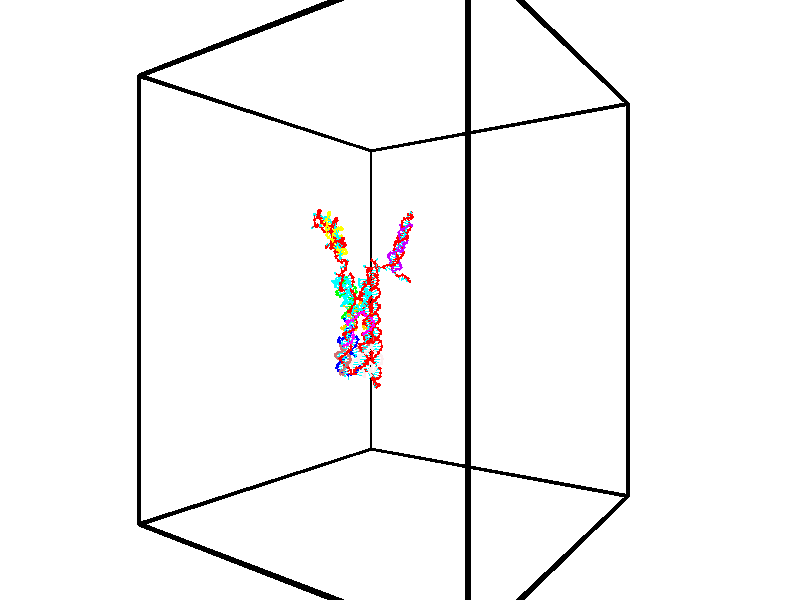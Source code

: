 // switches for output
#declare DRAW_BASES = 1; // possible values are 0, 1; only relevant for DNA ribbons
#declare DRAW_BASES_TYPE = 3; // possible values are 1, 2, 3; only relevant for DNA ribbons
#declare DRAW_FOG = 0; // set to 1 to enable fog

#include "colors.inc"

#include "transforms.inc"
background { rgb <1, 1, 1>}

#default {
   normal{
       ripples 0.25
       frequency 0.20
       turbulence 0.2
       lambda 5
   }
	finish {
		phong 0.1
		phong_size 40.
	}
}

// original window dimensions: 1024x640


// camera settings

camera {
	sky <-0, 1, 0>
	up <-0, 1, 0>
	right 1.6 * <0.581683, 0, 0.813415>
	location <-54.4937, 30, 90.4225>
	look_at <30, 30, 30>
	direction <84.4937, 0, -60.4225>
	angle 67.0682
}


# declare cpy_camera_pos = <-54.4937, 30, 90.4225>;
# if (DRAW_FOG = 1)
fog {
	fog_type 2
	up vnormalize(cpy_camera_pos)
	color rgbt<1,1,1,0.3>
	distance 1e-5
	fog_alt 3e-3
	fog_offset 48
}
# end


// LIGHTS

# declare lum = 6;
global_settings {
	ambient_light rgb lum * <0.05, 0.05, 0.05>
	max_trace_level 15
}# declare cpy_direct_light_amount = 0.25;
light_source
{	1000 * <0.231732, -1, 1.3951>,
	rgb lum * cpy_direct_light_amount
	parallel
}

light_source
{	1000 * <-0.231732, 1, -1.3951>,
	rgb lum * cpy_direct_light_amount
	parallel
}

// strand 0

// nucleotide -1

// particle -1
sphere {
	<42.534130, 33.024586, 23.344776> 0.250000
	pigment { color rgbt <1,0,0,0> }
	no_shadow
}
cylinder {
	<42.582859, 33.102497, 22.955475>,  <42.612099, 33.149242, 22.721893>, 0.100000
	pigment { color rgbt <1,0,0,0> }
	no_shadow
}
cylinder {
	<42.582859, 33.102497, 22.955475>,  <42.534130, 33.024586, 23.344776>, 0.100000
	pigment { color rgbt <1,0,0,0> }
	no_shadow
}

// particle -1
sphere {
	<42.582859, 33.102497, 22.955475> 0.100000
	pigment { color rgbt <1,0,0,0> }
	no_shadow
}
sphere {
	0, 1
	scale<0.080000,0.200000,0.300000>
	matrix <-0.925122, 0.377533, -0.040245,
		0.359596, 0.905280, 0.226186,
		0.121826, 0.194777, -0.973253,
		42.619408, 33.160931, 22.663500>
	pigment { color rgbt <0,1,1,0> }
	no_shadow
}
cylinder {
	<42.127232, 33.511948, 23.298594>,  <42.534130, 33.024586, 23.344776>, 0.130000
	pigment { color rgbt <1,0,0,0> }
	no_shadow
}

// nucleotide -1

// particle -1
sphere {
	<42.127232, 33.511948, 23.298594> 0.250000
	pigment { color rgbt <1,0,0,0> }
	no_shadow
}
cylinder {
	<42.199139, 33.436153, 22.912479>,  <42.242283, 33.390678, 22.680811>, 0.100000
	pigment { color rgbt <1,0,0,0> }
	no_shadow
}
cylinder {
	<42.199139, 33.436153, 22.912479>,  <42.127232, 33.511948, 23.298594>, 0.100000
	pigment { color rgbt <1,0,0,0> }
	no_shadow
}

// particle -1
sphere {
	<42.199139, 33.436153, 22.912479> 0.100000
	pigment { color rgbt <1,0,0,0> }
	no_shadow
}
sphere {
	0, 1
	scale<0.080000,0.200000,0.300000>
	matrix <-0.915649, 0.326421, -0.234600,
		0.359543, 0.926037, -0.114822,
		0.179768, -0.189486, -0.965287,
		42.253071, 33.379307, 22.622892>
	pigment { color rgbt <0,1,1,0> }
	no_shadow
}
cylinder {
	<41.563988, 33.773411, 23.046436>,  <42.127232, 33.511948, 23.298594>, 0.130000
	pigment { color rgbt <1,0,0,0> }
	no_shadow
}

// nucleotide -1

// particle -1
sphere {
	<41.563988, 33.773411, 23.046436> 0.250000
	pigment { color rgbt <1,0,0,0> }
	no_shadow
}
cylinder {
	<41.700329, 33.585747, 22.720562>,  <41.782135, 33.473148, 22.525038>, 0.100000
	pigment { color rgbt <1,0,0,0> }
	no_shadow
}
cylinder {
	<41.700329, 33.585747, 22.720562>,  <41.563988, 33.773411, 23.046436>, 0.100000
	pigment { color rgbt <1,0,0,0> }
	no_shadow
}

// particle -1
sphere {
	<41.700329, 33.585747, 22.720562> 0.100000
	pigment { color rgbt <1,0,0,0> }
	no_shadow
}
sphere {
	0, 1
	scale<0.080000,0.200000,0.300000>
	matrix <-0.914518, 0.035373, -0.402997,
		0.217886, 0.882407, -0.416994,
		0.340857, -0.469155, -0.814684,
		41.802586, 33.445000, 22.476156>
	pigment { color rgbt <0,1,1,0> }
	no_shadow
}
cylinder {
	<41.484779, 34.109196, 22.386011>,  <41.563988, 33.773411, 23.046436>, 0.130000
	pigment { color rgbt <1,0,0,0> }
	no_shadow
}

// nucleotide -1

// particle -1
sphere {
	<41.484779, 34.109196, 22.386011> 0.250000
	pigment { color rgbt <1,0,0,0> }
	no_shadow
}
cylinder {
	<41.439224, 33.713638, 22.347809>,  <41.411892, 33.476303, 22.324888>, 0.100000
	pigment { color rgbt <1,0,0,0> }
	no_shadow
}
cylinder {
	<41.439224, 33.713638, 22.347809>,  <41.484779, 34.109196, 22.386011>, 0.100000
	pigment { color rgbt <1,0,0,0> }
	no_shadow
}

// particle -1
sphere {
	<41.439224, 33.713638, 22.347809> 0.100000
	pigment { color rgbt <1,0,0,0> }
	no_shadow
}
sphere {
	0, 1
	scale<0.080000,0.200000,0.300000>
	matrix <-0.897966, 0.143588, -0.415981,
		0.425074, 0.038386, -0.904344,
		-0.113885, -0.988893, -0.095505,
		41.405060, 33.416969, 22.319157>
	pigment { color rgbt <0,1,1,0> }
	no_shadow
}
cylinder {
	<41.363483, 33.800865, 21.637480>,  <41.484779, 34.109196, 22.386011>, 0.130000
	pigment { color rgbt <1,0,0,0> }
	no_shadow
}

// nucleotide -1

// particle -1
sphere {
	<41.363483, 33.800865, 21.637480> 0.250000
	pigment { color rgbt <1,0,0,0> }
	no_shadow
}
cylinder {
	<41.139957, 33.607113, 21.906731>,  <41.005840, 33.490860, 22.068281>, 0.100000
	pigment { color rgbt <1,0,0,0> }
	no_shadow
}
cylinder {
	<41.139957, 33.607113, 21.906731>,  <41.363483, 33.800865, 21.637480>, 0.100000
	pigment { color rgbt <1,0,0,0> }
	no_shadow
}

// particle -1
sphere {
	<41.139957, 33.607113, 21.906731> 0.100000
	pigment { color rgbt <1,0,0,0> }
	no_shadow
}
sphere {
	0, 1
	scale<0.080000,0.200000,0.300000>
	matrix <-0.808914, 0.139540, -0.571127,
		0.182721, -0.863652, -0.469807,
		-0.558812, -0.484390, 0.673123,
		40.972313, 33.461800, 22.108669>
	pigment { color rgbt <0,1,1,0> }
	no_shadow
}
cylinder {
	<40.684086, 34.015316, 21.581388>,  <41.363483, 33.800865, 21.637480>, 0.130000
	pigment { color rgbt <1,0,0,0> }
	no_shadow
}

// nucleotide -1

// particle -1
sphere {
	<40.684086, 34.015316, 21.581388> 0.250000
	pigment { color rgbt <1,0,0,0> }
	no_shadow
}
cylinder {
	<40.301163, 34.118114, 21.634319>,  <40.071407, 34.179794, 21.666079>, 0.100000
	pigment { color rgbt <1,0,0,0> }
	no_shadow
}
cylinder {
	<40.301163, 34.118114, 21.634319>,  <40.684086, 34.015316, 21.581388>, 0.100000
	pigment { color rgbt <1,0,0,0> }
	no_shadow
}

// particle -1
sphere {
	<40.301163, 34.118114, 21.634319> 0.100000
	pigment { color rgbt <1,0,0,0> }
	no_shadow
}
sphere {
	0, 1
	scale<0.080000,0.200000,0.300000>
	matrix <0.258865, 0.965908, -0.003215,
		-0.128643, 0.031178, -0.991201,
		-0.957309, 0.257001, 0.132328,
		40.013969, 34.195213, 21.674017>
	pigment { color rgbt <0,1,1,0> }
	no_shadow
}
cylinder {
	<40.611828, 34.547016, 21.100649>,  <40.684086, 34.015316, 21.581388>, 0.130000
	pigment { color rgbt <1,0,0,0> }
	no_shadow
}

// nucleotide -1

// particle -1
sphere {
	<40.611828, 34.547016, 21.100649> 0.250000
	pigment { color rgbt <1,0,0,0> }
	no_shadow
}
cylinder {
	<40.325508, 34.618614, 21.370640>,  <40.153717, 34.661575, 21.532635>, 0.100000
	pigment { color rgbt <1,0,0,0> }
	no_shadow
}
cylinder {
	<40.325508, 34.618614, 21.370640>,  <40.611828, 34.547016, 21.100649>, 0.100000
	pigment { color rgbt <1,0,0,0> }
	no_shadow
}

// particle -1
sphere {
	<40.325508, 34.618614, 21.370640> 0.100000
	pigment { color rgbt <1,0,0,0> }
	no_shadow
}
sphere {
	0, 1
	scale<0.080000,0.200000,0.300000>
	matrix <0.141371, 0.983719, -0.110955,
		-0.683848, 0.016001, -0.729449,
		-0.715798, 0.179000, 0.674976,
		40.110767, 34.672314, 21.573133>
	pigment { color rgbt <0,1,1,0> }
	no_shadow
}
cylinder {
	<40.147598, 35.024815, 20.861423>,  <40.611828, 34.547016, 21.100649>, 0.130000
	pigment { color rgbt <1,0,0,0> }
	no_shadow
}

// nucleotide -1

// particle -1
sphere {
	<40.147598, 35.024815, 20.861423> 0.250000
	pigment { color rgbt <1,0,0,0> }
	no_shadow
}
cylinder {
	<40.109058, 35.052658, 21.258587>,  <40.085934, 35.069366, 21.496885>, 0.100000
	pigment { color rgbt <1,0,0,0> }
	no_shadow
}
cylinder {
	<40.109058, 35.052658, 21.258587>,  <40.147598, 35.024815, 20.861423>, 0.100000
	pigment { color rgbt <1,0,0,0> }
	no_shadow
}

// particle -1
sphere {
	<40.109058, 35.052658, 21.258587> 0.100000
	pigment { color rgbt <1,0,0,0> }
	no_shadow
}
sphere {
	0, 1
	scale<0.080000,0.200000,0.300000>
	matrix <0.074017, 0.995290, -0.062597,
		-0.992591, 0.067461, -0.101050,
		-0.096352, 0.069613, 0.992910,
		40.080154, 35.073544, 21.556459>
	pigment { color rgbt <0,1,1,0> }
	no_shadow
}
cylinder {
	<39.713650, 35.523067, 20.985340>,  <40.147598, 35.024815, 20.861423>, 0.130000
	pigment { color rgbt <1,0,0,0> }
	no_shadow
}

// nucleotide -1

// particle -1
sphere {
	<39.713650, 35.523067, 20.985340> 0.250000
	pigment { color rgbt <1,0,0,0> }
	no_shadow
}
cylinder {
	<39.913727, 35.492573, 21.330360>,  <40.033775, 35.474277, 21.537373>, 0.100000
	pigment { color rgbt <1,0,0,0> }
	no_shadow
}
cylinder {
	<39.913727, 35.492573, 21.330360>,  <39.713650, 35.523067, 20.985340>, 0.100000
	pigment { color rgbt <1,0,0,0> }
	no_shadow
}

// particle -1
sphere {
	<39.913727, 35.492573, 21.330360> 0.100000
	pigment { color rgbt <1,0,0,0> }
	no_shadow
}
sphere {
	0, 1
	scale<0.080000,0.200000,0.300000>
	matrix <0.039898, 0.997088, 0.064992,
		-0.864992, 0.001905, 0.501782,
		0.500197, -0.076238, 0.862549,
		40.063786, 35.469700, 21.589125>
	pigment { color rgbt <0,1,1,0> }
	no_shadow
}
cylinder {
	<39.359055, 36.009575, 21.345215>,  <39.713650, 35.523067, 20.985340>, 0.130000
	pigment { color rgbt <1,0,0,0> }
	no_shadow
}

// nucleotide -1

// particle -1
sphere {
	<39.359055, 36.009575, 21.345215> 0.250000
	pigment { color rgbt <1,0,0,0> }
	no_shadow
}
cylinder {
	<39.697144, 35.933952, 21.545155>,  <39.899998, 35.888580, 21.665119>, 0.100000
	pigment { color rgbt <1,0,0,0> }
	no_shadow
}
cylinder {
	<39.697144, 35.933952, 21.545155>,  <39.359055, 36.009575, 21.345215>, 0.100000
	pigment { color rgbt <1,0,0,0> }
	no_shadow
}

// particle -1
sphere {
	<39.697144, 35.933952, 21.545155> 0.100000
	pigment { color rgbt <1,0,0,0> }
	no_shadow
}
sphere {
	0, 1
	scale<0.080000,0.200000,0.300000>
	matrix <0.029037, 0.950198, 0.310292,
		-0.533619, -0.247752, 0.808622,
		0.845226, -0.189058, 0.499850,
		39.950710, 35.877235, 21.695110>
	pigment { color rgbt <0,1,1,0> }
	no_shadow
}
cylinder {
	<39.331078, 36.310921, 21.929033>,  <39.359055, 36.009575, 21.345215>, 0.130000
	pigment { color rgbt <1,0,0,0> }
	no_shadow
}

// nucleotide -1

// particle -1
sphere {
	<39.331078, 36.310921, 21.929033> 0.250000
	pigment { color rgbt <1,0,0,0> }
	no_shadow
}
cylinder {
	<39.725838, 36.253548, 21.958549>,  <39.962696, 36.219124, 21.976259>, 0.100000
	pigment { color rgbt <1,0,0,0> }
	no_shadow
}
cylinder {
	<39.725838, 36.253548, 21.958549>,  <39.331078, 36.310921, 21.929033>, 0.100000
	pigment { color rgbt <1,0,0,0> }
	no_shadow
}

// particle -1
sphere {
	<39.725838, 36.253548, 21.958549> 0.100000
	pigment { color rgbt <1,0,0,0> }
	no_shadow
}
sphere {
	0, 1
	scale<0.080000,0.200000,0.300000>
	matrix <0.088517, 0.864012, 0.495628,
		-0.134846, -0.482607, 0.865394,
		0.986905, -0.143436, 0.073789,
		40.021908, 36.210518, 21.980686>
	pigment { color rgbt <0,1,1,0> }
	no_shadow
}
cylinder {
	<39.433704, 36.554604, 22.567888>,  <39.331078, 36.310921, 21.929033>, 0.130000
	pigment { color rgbt <1,0,0,0> }
	no_shadow
}

// nucleotide -1

// particle -1
sphere {
	<39.433704, 36.554604, 22.567888> 0.250000
	pigment { color rgbt <1,0,0,0> }
	no_shadow
}
cylinder {
	<39.776592, 36.558033, 22.361935>,  <39.982323, 36.560089, 22.238361>, 0.100000
	pigment { color rgbt <1,0,0,0> }
	no_shadow
}
cylinder {
	<39.776592, 36.558033, 22.361935>,  <39.433704, 36.554604, 22.567888>, 0.100000
	pigment { color rgbt <1,0,0,0> }
	no_shadow
}

// particle -1
sphere {
	<39.776592, 36.558033, 22.361935> 0.100000
	pigment { color rgbt <1,0,0,0> }
	no_shadow
}
sphere {
	0, 1
	scale<0.080000,0.200000,0.300000>
	matrix <0.257265, 0.859015, 0.442615,
		0.446089, -0.511879, 0.734156,
		0.857216, 0.008573, -0.514886,
		40.033756, 36.560604, 22.207468>
	pigment { color rgbt <0,1,1,0> }
	no_shadow
}
cylinder {
	<39.960716, 36.745274, 22.955168>,  <39.433704, 36.554604, 22.567888>, 0.130000
	pigment { color rgbt <1,0,0,0> }
	no_shadow
}

// nucleotide -1

// particle -1
sphere {
	<39.960716, 36.745274, 22.955168> 0.250000
	pigment { color rgbt <1,0,0,0> }
	no_shadow
}
cylinder {
	<40.147419, 36.826965, 22.610973>,  <40.259441, 36.875980, 22.404457>, 0.100000
	pigment { color rgbt <1,0,0,0> }
	no_shadow
}
cylinder {
	<40.147419, 36.826965, 22.610973>,  <39.960716, 36.745274, 22.955168>, 0.100000
	pigment { color rgbt <1,0,0,0> }
	no_shadow
}

// particle -1
sphere {
	<40.147419, 36.826965, 22.610973> 0.100000
	pigment { color rgbt <1,0,0,0> }
	no_shadow
}
sphere {
	0, 1
	scale<0.080000,0.200000,0.300000>
	matrix <0.259171, 0.898669, 0.353872,
		0.845559, -0.388183, 0.366528,
		0.466754, 0.204227, -0.860483,
		40.287445, 36.888233, 22.352829>
	pigment { color rgbt <0,1,1,0> }
	no_shadow
}
cylinder {
	<40.435242, 37.227444, 23.122776>,  <39.960716, 36.745274, 22.955168>, 0.130000
	pigment { color rgbt <1,0,0,0> }
	no_shadow
}

// nucleotide -1

// particle -1
sphere {
	<40.435242, 37.227444, 23.122776> 0.250000
	pigment { color rgbt <1,0,0,0> }
	no_shadow
}
cylinder {
	<40.463638, 37.283817, 22.727787>,  <40.480675, 37.317642, 22.490793>, 0.100000
	pigment { color rgbt <1,0,0,0> }
	no_shadow
}
cylinder {
	<40.463638, 37.283817, 22.727787>,  <40.435242, 37.227444, 23.122776>, 0.100000
	pigment { color rgbt <1,0,0,0> }
	no_shadow
}

// particle -1
sphere {
	<40.463638, 37.283817, 22.727787> 0.100000
	pigment { color rgbt <1,0,0,0> }
	no_shadow
}
sphere {
	0, 1
	scale<0.080000,0.200000,0.300000>
	matrix <0.206817, 0.966376, 0.152791,
		0.975801, -0.215073, 0.039458,
		0.070993, 0.140933, -0.987470,
		40.484936, 37.326096, 22.431545>
	pigment { color rgbt <0,1,1,0> }
	no_shadow
}
cylinder {
	<41.009995, 37.630512, 23.046289>,  <40.435242, 37.227444, 23.122776>, 0.130000
	pigment { color rgbt <1,0,0,0> }
	no_shadow
}

// nucleotide -1

// particle -1
sphere {
	<41.009995, 37.630512, 23.046289> 0.250000
	pigment { color rgbt <1,0,0,0> }
	no_shadow
}
cylinder {
	<40.833721, 37.676579, 22.690193>,  <40.727955, 37.704220, 22.476536>, 0.100000
	pigment { color rgbt <1,0,0,0> }
	no_shadow
}
cylinder {
	<40.833721, 37.676579, 22.690193>,  <41.009995, 37.630512, 23.046289>, 0.100000
	pigment { color rgbt <1,0,0,0> }
	no_shadow
}

// particle -1
sphere {
	<40.833721, 37.676579, 22.690193> 0.100000
	pigment { color rgbt <1,0,0,0> }
	no_shadow
}
sphere {
	0, 1
	scale<0.080000,0.200000,0.300000>
	matrix <0.250236, 0.968184, 0.001381,
		0.862077, -0.222163, -0.455484,
		-0.440686, 0.115169, -0.890243,
		40.701515, 37.711128, 22.423120>
	pigment { color rgbt <0,1,1,0> }
	no_shadow
}
cylinder {
	<41.419907, 38.017426, 22.556778>,  <41.009995, 37.630512, 23.046289>, 0.130000
	pigment { color rgbt <1,0,0,0> }
	no_shadow
}

// nucleotide -1

// particle -1
sphere {
	<41.419907, 38.017426, 22.556778> 0.250000
	pigment { color rgbt <1,0,0,0> }
	no_shadow
}
cylinder {
	<41.048691, 38.048218, 22.411003>,  <40.825962, 38.066692, 22.323538>, 0.100000
	pigment { color rgbt <1,0,0,0> }
	no_shadow
}
cylinder {
	<41.048691, 38.048218, 22.411003>,  <41.419907, 38.017426, 22.556778>, 0.100000
	pigment { color rgbt <1,0,0,0> }
	no_shadow
}

// particle -1
sphere {
	<41.048691, 38.048218, 22.411003> 0.100000
	pigment { color rgbt <1,0,0,0> }
	no_shadow
}
sphere {
	0, 1
	scale<0.080000,0.200000,0.300000>
	matrix <0.081173, 0.996693, 0.003832,
		0.363527, -0.026026, -0.931220,
		-0.928040, 0.076983, -0.364438,
		40.770279, 38.071312, 22.301672>
	pigment { color rgbt <0,1,1,0> }
	no_shadow
}
cylinder {
	<41.532478, 38.548847, 22.276608>,  <41.419907, 38.017426, 22.556778>, 0.130000
	pigment { color rgbt <1,0,0,0> }
	no_shadow
}

// nucleotide -1

// particle -1
sphere {
	<41.532478, 38.548847, 22.276608> 0.250000
	pigment { color rgbt <1,0,0,0> }
	no_shadow
}
cylinder {
	<41.135185, 38.502472, 22.273602>,  <40.896809, 38.474648, 22.271799>, 0.100000
	pigment { color rgbt <1,0,0,0> }
	no_shadow
}
cylinder {
	<41.135185, 38.502472, 22.273602>,  <41.532478, 38.548847, 22.276608>, 0.100000
	pigment { color rgbt <1,0,0,0> }
	no_shadow
}

// particle -1
sphere {
	<41.135185, 38.502472, 22.273602> 0.100000
	pigment { color rgbt <1,0,0,0> }
	no_shadow
}
sphere {
	0, 1
	scale<0.080000,0.200000,0.300000>
	matrix <-0.116165, 0.990056, 0.079338,
		-0.001759, 0.079674, -0.996819,
		-0.993228, -0.115935, -0.007514,
		40.837215, 38.467690, 22.271347>
	pigment { color rgbt <0,1,1,0> }
	no_shadow
}
cylinder {
	<41.255486, 39.030586, 21.753828>,  <41.532478, 38.548847, 22.276608>, 0.130000
	pigment { color rgbt <1,0,0,0> }
	no_shadow
}

// nucleotide -1

// particle -1
sphere {
	<41.255486, 39.030586, 21.753828> 0.250000
	pigment { color rgbt <1,0,0,0> }
	no_shadow
}
cylinder {
	<40.987270, 38.954220, 22.040585>,  <40.826344, 38.908401, 22.212639>, 0.100000
	pigment { color rgbt <1,0,0,0> }
	no_shadow
}
cylinder {
	<40.987270, 38.954220, 22.040585>,  <41.255486, 39.030586, 21.753828>, 0.100000
	pigment { color rgbt <1,0,0,0> }
	no_shadow
}

// particle -1
sphere {
	<40.987270, 38.954220, 22.040585> 0.100000
	pigment { color rgbt <1,0,0,0> }
	no_shadow
}
sphere {
	0, 1
	scale<0.080000,0.200000,0.300000>
	matrix <-0.062875, 0.977468, 0.201502,
		-0.739208, 0.090040, -0.667431,
		-0.670536, -0.190917, 0.716890,
		40.786110, 38.896946, 22.255651>
	pigment { color rgbt <0,1,1,0> }
	no_shadow
}
cylinder {
	<40.844193, 39.611362, 21.743135>,  <41.255486, 39.030586, 21.753828>, 0.130000
	pigment { color rgbt <1,0,0,0> }
	no_shadow
}

// nucleotide -1

// particle -1
sphere {
	<40.844193, 39.611362, 21.743135> 0.250000
	pigment { color rgbt <1,0,0,0> }
	no_shadow
}
cylinder {
	<40.790791, 39.447762, 22.104221>,  <40.758751, 39.349602, 22.320873>, 0.100000
	pigment { color rgbt <1,0,0,0> }
	no_shadow
}
cylinder {
	<40.790791, 39.447762, 22.104221>,  <40.844193, 39.611362, 21.743135>, 0.100000
	pigment { color rgbt <1,0,0,0> }
	no_shadow
}

// particle -1
sphere {
	<40.790791, 39.447762, 22.104221> 0.100000
	pigment { color rgbt <1,0,0,0> }
	no_shadow
}
sphere {
	0, 1
	scale<0.080000,0.200000,0.300000>
	matrix <-0.102765, 0.911672, 0.397861,
		-0.985706, -0.039651, -0.163744,
		-0.133506, -0.409001, 0.902715,
		40.750740, 39.325062, 22.375036>
	pigment { color rgbt <0,1,1,0> }
	no_shadow
}
cylinder {
	<40.257206, 39.942436, 22.077835>,  <40.844193, 39.611362, 21.743135>, 0.130000
	pigment { color rgbt <1,0,0,0> }
	no_shadow
}

// nucleotide -1

// particle -1
sphere {
	<40.257206, 39.942436, 22.077835> 0.250000
	pigment { color rgbt <1,0,0,0> }
	no_shadow
}
cylinder {
	<40.441555, 39.776745, 22.391781>,  <40.552166, 39.677330, 22.580149>, 0.100000
	pigment { color rgbt <1,0,0,0> }
	no_shadow
}
cylinder {
	<40.441555, 39.776745, 22.391781>,  <40.257206, 39.942436, 22.077835>, 0.100000
	pigment { color rgbt <1,0,0,0> }
	no_shadow
}

// particle -1
sphere {
	<40.441555, 39.776745, 22.391781> 0.100000
	pigment { color rgbt <1,0,0,0> }
	no_shadow
}
sphere {
	0, 1
	scale<0.080000,0.200000,0.300000>
	matrix <-0.074213, 0.863300, 0.499205,
		-0.884357, -0.288318, 0.367131,
		0.460874, -0.414230, 0.784862,
		40.579819, 39.652477, 22.627239>
	pigment { color rgbt <0,1,1,0> }
	no_shadow
}
cylinder {
	<39.858864, 40.191082, 22.530193>,  <40.257206, 39.942436, 22.077835>, 0.130000
	pigment { color rgbt <1,0,0,0> }
	no_shadow
}

// nucleotide -1

// particle -1
sphere {
	<39.858864, 40.191082, 22.530193> 0.250000
	pigment { color rgbt <1,0,0,0> }
	no_shadow
}
cylinder {
	<40.173409, 40.061813, 22.740791>,  <40.362137, 39.984253, 22.867151>, 0.100000
	pigment { color rgbt <1,0,0,0> }
	no_shadow
}
cylinder {
	<40.173409, 40.061813, 22.740791>,  <39.858864, 40.191082, 22.530193>, 0.100000
	pigment { color rgbt <1,0,0,0> }
	no_shadow
}

// particle -1
sphere {
	<40.173409, 40.061813, 22.740791> 0.100000
	pigment { color rgbt <1,0,0,0> }
	no_shadow
}
sphere {
	0, 1
	scale<0.080000,0.200000,0.300000>
	matrix <0.059157, 0.887732, 0.456543,
		-0.614929, -0.327861, 0.717195,
		0.786360, -0.323168, 0.526497,
		40.409317, 39.964863, 22.898741>
	pigment { color rgbt <0,1,1,0> }
	no_shadow
}
cylinder {
	<39.804733, 40.418167, 23.250523>,  <39.858864, 40.191082, 22.530193>, 0.130000
	pigment { color rgbt <1,0,0,0> }
	no_shadow
}

// nucleotide -1

// particle -1
sphere {
	<39.804733, 40.418167, 23.250523> 0.250000
	pigment { color rgbt <1,0,0,0> }
	no_shadow
}
cylinder {
	<40.193665, 40.357353, 23.179573>,  <40.427025, 40.320866, 23.137003>, 0.100000
	pigment { color rgbt <1,0,0,0> }
	no_shadow
}
cylinder {
	<40.193665, 40.357353, 23.179573>,  <39.804733, 40.418167, 23.250523>, 0.100000
	pigment { color rgbt <1,0,0,0> }
	no_shadow
}

// particle -1
sphere {
	<40.193665, 40.357353, 23.179573> 0.100000
	pigment { color rgbt <1,0,0,0> }
	no_shadow
}
sphere {
	0, 1
	scale<0.080000,0.200000,0.300000>
	matrix <0.207239, 0.911803, 0.354495,
		0.107835, -0.381445, 0.918080,
		0.972329, -0.152035, -0.177375,
		40.485363, 40.311745, 23.126360>
	pigment { color rgbt <0,1,1,0> }
	no_shadow
}
cylinder {
	<40.092354, 40.711281, 23.755119>,  <39.804733, 40.418167, 23.250523>, 0.130000
	pigment { color rgbt <1,0,0,0> }
	no_shadow
}

// nucleotide -1

// particle -1
sphere {
	<40.092354, 40.711281, 23.755119> 0.250000
	pigment { color rgbt <1,0,0,0> }
	no_shadow
}
cylinder {
	<40.408161, 40.701111, 23.509838>,  <40.597645, 40.695007, 23.362669>, 0.100000
	pigment { color rgbt <1,0,0,0> }
	no_shadow
}
cylinder {
	<40.408161, 40.701111, 23.509838>,  <40.092354, 40.711281, 23.755119>, 0.100000
	pigment { color rgbt <1,0,0,0> }
	no_shadow
}

// particle -1
sphere {
	<40.408161, 40.701111, 23.509838> 0.100000
	pigment { color rgbt <1,0,0,0> }
	no_shadow
}
sphere {
	0, 1
	scale<0.080000,0.200000,0.300000>
	matrix <0.300822, 0.886919, 0.350543,
		0.534946, -0.461224, 0.707887,
		0.789518, -0.025427, -0.613201,
		40.645016, 40.693481, 23.325878>
	pigment { color rgbt <0,1,1,0> }
	no_shadow
}
cylinder {
	<40.566502, 40.928814, 24.190222>,  <40.092354, 40.711281, 23.755119>, 0.130000
	pigment { color rgbt <1,0,0,0> }
	no_shadow
}

// nucleotide -1

// particle -1
sphere {
	<40.566502, 40.928814, 24.190222> 0.250000
	pigment { color rgbt <1,0,0,0> }
	no_shadow
}
cylinder {
	<40.702927, 40.988972, 23.819050>,  <40.784782, 41.025066, 23.596346>, 0.100000
	pigment { color rgbt <1,0,0,0> }
	no_shadow
}
cylinder {
	<40.702927, 40.988972, 23.819050>,  <40.566502, 40.928814, 24.190222>, 0.100000
	pigment { color rgbt <1,0,0,0> }
	no_shadow
}

// particle -1
sphere {
	<40.702927, 40.988972, 23.819050> 0.100000
	pigment { color rgbt <1,0,0,0> }
	no_shadow
}
sphere {
	0, 1
	scale<0.080000,0.200000,0.300000>
	matrix <0.401835, 0.869060, 0.288553,
		0.849824, -0.471291, 0.235974,
		0.341068, 0.150397, -0.927929,
		40.805248, 41.034092, 23.540670>
	pigment { color rgbt <0,1,1,0> }
	no_shadow
}
cylinder {
	<41.156387, 41.271591, 24.389725>,  <40.566502, 40.928814, 24.190222>, 0.130000
	pigment { color rgbt <1,0,0,0> }
	no_shadow
}

// nucleotide -1

// particle -1
sphere {
	<41.156387, 41.271591, 24.389725> 0.250000
	pigment { color rgbt <1,0,0,0> }
	no_shadow
}
cylinder {
	<41.062401, 41.346897, 24.008286>,  <41.006008, 41.392082, 23.779423>, 0.100000
	pigment { color rgbt <1,0,0,0> }
	no_shadow
}
cylinder {
	<41.062401, 41.346897, 24.008286>,  <41.156387, 41.271591, 24.389725>, 0.100000
	pigment { color rgbt <1,0,0,0> }
	no_shadow
}

// particle -1
sphere {
	<41.062401, 41.346897, 24.008286> 0.100000
	pigment { color rgbt <1,0,0,0> }
	no_shadow
}
sphere {
	0, 1
	scale<0.080000,0.200000,0.300000>
	matrix <0.337753, 0.935743, 0.101522,
		0.911435, -0.298227, -0.283454,
		-0.234964, 0.188269, -0.953597,
		40.991913, 41.403378, 23.722206>
	pigment { color rgbt <0,1,1,0> }
	no_shadow
}
cylinder {
	<41.566051, 41.798565, 24.333511>,  <41.156387, 41.271591, 24.389725>, 0.130000
	pigment { color rgbt <1,0,0,0> }
	no_shadow
}

// nucleotide -1

// particle -1
sphere {
	<41.566051, 41.798565, 24.333511> 0.250000
	pigment { color rgbt <1,0,0,0> }
	no_shadow
}
cylinder {
	<41.342876, 41.839409, 24.004082>,  <41.208973, 41.863914, 23.806423>, 0.100000
	pigment { color rgbt <1,0,0,0> }
	no_shadow
}
cylinder {
	<41.342876, 41.839409, 24.004082>,  <41.566051, 41.798565, 24.333511>, 0.100000
	pigment { color rgbt <1,0,0,0> }
	no_shadow
}

// particle -1
sphere {
	<41.342876, 41.839409, 24.004082> 0.100000
	pigment { color rgbt <1,0,0,0> }
	no_shadow
}
sphere {
	0, 1
	scale<0.080000,0.200000,0.300000>
	matrix <0.267678, 0.961503, -0.062126,
		0.785527, -0.255116, -0.563794,
		-0.557939, 0.102113, -0.823576,
		41.175495, 41.870045, 23.757010>
	pigment { color rgbt <0,1,1,0> }
	no_shadow
}
cylinder {
	<42.042046, 42.070576, 23.740892>,  <41.566051, 41.798565, 24.333511>, 0.130000
	pigment { color rgbt <1,0,0,0> }
	no_shadow
}

// nucleotide -1

// particle -1
sphere {
	<42.042046, 42.070576, 23.740892> 0.250000
	pigment { color rgbt <1,0,0,0> }
	no_shadow
}
cylinder {
	<41.662151, 42.187344, 23.786110>,  <41.434216, 42.257404, 23.813240>, 0.100000
	pigment { color rgbt <1,0,0,0> }
	no_shadow
}
cylinder {
	<41.662151, 42.187344, 23.786110>,  <42.042046, 42.070576, 23.740892>, 0.100000
	pigment { color rgbt <1,0,0,0> }
	no_shadow
}

// particle -1
sphere {
	<41.662151, 42.187344, 23.786110> 0.100000
	pigment { color rgbt <1,0,0,0> }
	no_shadow
}
sphere {
	0, 1
	scale<0.080000,0.200000,0.300000>
	matrix <0.312613, 0.865480, 0.391429,
		0.016431, 0.407093, -0.913239,
		-0.949738, 0.291922, 0.113042,
		41.377232, 42.274921, 23.820023>
	pigment { color rgbt <0,1,1,0> }
	no_shadow
}
cylinder {
	<41.933437, 42.768772, 23.540257>,  <42.042046, 42.070576, 23.740892>, 0.130000
	pigment { color rgbt <1,0,0,0> }
	no_shadow
}

// nucleotide -1

// particle -1
sphere {
	<41.933437, 42.768772, 23.540257> 0.250000
	pigment { color rgbt <1,0,0,0> }
	no_shadow
}
cylinder {
	<41.642284, 42.694630, 23.804325>,  <41.467590, 42.650143, 23.962767>, 0.100000
	pigment { color rgbt <1,0,0,0> }
	no_shadow
}
cylinder {
	<41.642284, 42.694630, 23.804325>,  <41.933437, 42.768772, 23.540257>, 0.100000
	pigment { color rgbt <1,0,0,0> }
	no_shadow
}

// particle -1
sphere {
	<41.642284, 42.694630, 23.804325> 0.100000
	pigment { color rgbt <1,0,0,0> }
	no_shadow
}
sphere {
	0, 1
	scale<0.080000,0.200000,0.300000>
	matrix <0.274008, 0.803932, 0.527837,
		-0.628572, 0.565097, -0.534380,
		-0.727885, -0.185360, 0.660171,
		41.423920, 42.639023, 24.002377>
	pigment { color rgbt <0,1,1,0> }
	no_shadow
}
cylinder {
	<41.498264, 43.340397, 23.619061>,  <41.933437, 42.768772, 23.540257>, 0.130000
	pigment { color rgbt <1,0,0,0> }
	no_shadow
}

// nucleotide -1

// particle -1
sphere {
	<41.498264, 43.340397, 23.619061> 0.250000
	pigment { color rgbt <1,0,0,0> }
	no_shadow
}
cylinder {
	<41.514084, 43.142361, 23.966236>,  <41.523575, 43.023537, 24.174541>, 0.100000
	pigment { color rgbt <1,0,0,0> }
	no_shadow
}
cylinder {
	<41.514084, 43.142361, 23.966236>,  <41.498264, 43.340397, 23.619061>, 0.100000
	pigment { color rgbt <1,0,0,0> }
	no_shadow
}

// particle -1
sphere {
	<41.514084, 43.142361, 23.966236> 0.100000
	pigment { color rgbt <1,0,0,0> }
	no_shadow
}
sphere {
	0, 1
	scale<0.080000,0.200000,0.300000>
	matrix <0.325506, 0.827620, 0.457264,
		-0.944713, 0.264434, 0.193889,
		0.039550, -0.495095, 0.867938,
		41.525948, 42.993832, 24.226618>
	pigment { color rgbt <0,1,1,0> }
	no_shadow
}
cylinder {
	<41.024544, 43.784336, 24.129221>,  <41.498264, 43.340397, 23.619061>, 0.130000
	pigment { color rgbt <1,0,0,0> }
	no_shadow
}

// nucleotide -1

// particle -1
sphere {
	<41.024544, 43.784336, 24.129221> 0.250000
	pigment { color rgbt <1,0,0,0> }
	no_shadow
}
cylinder {
	<41.282410, 43.550358, 24.326096>,  <41.437130, 43.409973, 24.444221>, 0.100000
	pigment { color rgbt <1,0,0,0> }
	no_shadow
}
cylinder {
	<41.282410, 43.550358, 24.326096>,  <41.024544, 43.784336, 24.129221>, 0.100000
	pigment { color rgbt <1,0,0,0> }
	no_shadow
}

// particle -1
sphere {
	<41.282410, 43.550358, 24.326096> 0.100000
	pigment { color rgbt <1,0,0,0> }
	no_shadow
}
sphere {
	0, 1
	scale<0.080000,0.200000,0.300000>
	matrix <0.370125, 0.802166, 0.468549,
		-0.668890, -0.119886, 0.733630,
		0.644666, -0.584942, 0.492188,
		41.475811, 43.374874, 24.473751>
	pigment { color rgbt <0,1,1,0> }
	no_shadow
}
cylinder {
	<40.987820, 43.985779, 24.839354>,  <41.024544, 43.784336, 24.129221>, 0.130000
	pigment { color rgbt <1,0,0,0> }
	no_shadow
}

// nucleotide -1

// particle -1
sphere {
	<40.987820, 43.985779, 24.839354> 0.250000
	pigment { color rgbt <1,0,0,0> }
	no_shadow
}
cylinder {
	<41.339916, 43.826939, 24.735443>,  <41.551174, 43.731636, 24.673096>, 0.100000
	pigment { color rgbt <1,0,0,0> }
	no_shadow
}
cylinder {
	<41.339916, 43.826939, 24.735443>,  <40.987820, 43.985779, 24.839354>, 0.100000
	pigment { color rgbt <1,0,0,0> }
	no_shadow
}

// particle -1
sphere {
	<41.339916, 43.826939, 24.735443> 0.100000
	pigment { color rgbt <1,0,0,0> }
	no_shadow
}
sphere {
	0, 1
	scale<0.080000,0.200000,0.300000>
	matrix <0.470041, 0.804739, 0.362570,
		0.065076, -0.441255, 0.895019,
		0.880242, -0.397101, -0.259777,
		41.603989, 43.707809, 24.657511>
	pigment { color rgbt <0,1,1,0> }
	no_shadow
}
cylinder {
	<40.552166, 43.494171, 25.223532>,  <40.987820, 43.985779, 24.839354>, 0.130000
	pigment { color rgbt <1,0,0,0> }
	no_shadow
}

// nucleotide -1

// particle -1
sphere {
	<40.552166, 43.494171, 25.223532> 0.250000
	pigment { color rgbt <1,0,0,0> }
	no_shadow
}
cylinder {
	<40.240173, 43.722500, 25.326130>,  <40.052979, 43.859497, 25.387690>, 0.100000
	pigment { color rgbt <1,0,0,0> }
	no_shadow
}
cylinder {
	<40.240173, 43.722500, 25.326130>,  <40.552166, 43.494171, 25.223532>, 0.100000
	pigment { color rgbt <1,0,0,0> }
	no_shadow
}

// particle -1
sphere {
	<40.240173, 43.722500, 25.326130> 0.100000
	pigment { color rgbt <1,0,0,0> }
	no_shadow
}
sphere {
	0, 1
	scale<0.080000,0.200000,0.300000>
	matrix <-0.617871, -0.637405, -0.460381,
		-0.099301, -0.517572, 0.849858,
		-0.779984, 0.570818, 0.256498,
		40.006180, 43.893745, 25.403080>
	pigment { color rgbt <0,1,1,0> }
	no_shadow
}
cylinder {
	<40.192818, 43.111660, 25.622040>,  <40.552166, 43.494171, 25.223532>, 0.130000
	pigment { color rgbt <1,0,0,0> }
	no_shadow
}

// nucleotide -1

// particle -1
sphere {
	<40.192818, 43.111660, 25.622040> 0.250000
	pigment { color rgbt <1,0,0,0> }
	no_shadow
}
cylinder {
	<39.976818, 43.369312, 25.405338>,  <39.847218, 43.523903, 25.275318>, 0.100000
	pigment { color rgbt <1,0,0,0> }
	no_shadow
}
cylinder {
	<39.976818, 43.369312, 25.405338>,  <40.192818, 43.111660, 25.622040>, 0.100000
	pigment { color rgbt <1,0,0,0> }
	no_shadow
}

// particle -1
sphere {
	<39.976818, 43.369312, 25.405338> 0.100000
	pigment { color rgbt <1,0,0,0> }
	no_shadow
}
sphere {
	0, 1
	scale<0.080000,0.200000,0.300000>
	matrix <-0.390112, -0.761901, -0.517029,
		-0.745797, -0.067850, 0.662709,
		-0.539999, 0.644130, -0.541755,
		39.814819, 43.562550, 25.242811>
	pigment { color rgbt <0,1,1,0> }
	no_shadow
}
cylinder {
	<39.578476, 42.844269, 25.667610>,  <40.192818, 43.111660, 25.622040>, 0.130000
	pigment { color rgbt <1,0,0,0> }
	no_shadow
}

// nucleotide -1

// particle -1
sphere {
	<39.578476, 42.844269, 25.667610> 0.250000
	pigment { color rgbt <1,0,0,0> }
	no_shadow
}
cylinder {
	<39.612560, 43.044018, 25.322735>,  <39.633011, 43.163868, 25.115810>, 0.100000
	pigment { color rgbt <1,0,0,0> }
	no_shadow
}
cylinder {
	<39.612560, 43.044018, 25.322735>,  <39.578476, 42.844269, 25.667610>, 0.100000
	pigment { color rgbt <1,0,0,0> }
	no_shadow
}

// particle -1
sphere {
	<39.612560, 43.044018, 25.322735> 0.100000
	pigment { color rgbt <1,0,0,0> }
	no_shadow
}
sphere {
	0, 1
	scale<0.080000,0.200000,0.300000>
	matrix <-0.026994, -0.863861, -0.503006,
		-0.995997, 0.066136, -0.060132,
		0.085212, 0.499369, -0.862188,
		39.638123, 43.193829, 25.064077>
	pigment { color rgbt <0,1,1,0> }
	no_shadow
}
cylinder {
	<38.987961, 42.851971, 25.296041>,  <39.578476, 42.844269, 25.667610>, 0.130000
	pigment { color rgbt <1,0,0,0> }
	no_shadow
}

// nucleotide -1

// particle -1
sphere {
	<38.987961, 42.851971, 25.296041> 0.250000
	pigment { color rgbt <1,0,0,0> }
	no_shadow
}
cylinder {
	<39.311573, 42.847965, 25.060966>,  <39.505741, 42.845562, 24.919922>, 0.100000
	pigment { color rgbt <1,0,0,0> }
	no_shadow
}
cylinder {
	<39.311573, 42.847965, 25.060966>,  <38.987961, 42.851971, 25.296041>, 0.100000
	pigment { color rgbt <1,0,0,0> }
	no_shadow
}

// particle -1
sphere {
	<39.311573, 42.847965, 25.060966> 0.100000
	pigment { color rgbt <1,0,0,0> }
	no_shadow
}
sphere {
	0, 1
	scale<0.080000,0.200000,0.300000>
	matrix <-0.300774, -0.866083, -0.399293,
		-0.504987, 0.499800, -0.703697,
		0.809026, -0.010016, -0.587687,
		39.554279, 42.844959, 24.884661>
	pigment { color rgbt <0,1,1,0> }
	no_shadow
}
cylinder {
	<38.950176, 42.828030, 24.554449>,  <38.987961, 42.851971, 25.296041>, 0.130000
	pigment { color rgbt <1,0,0,0> }
	no_shadow
}

// nucleotide -1

// particle -1
sphere {
	<38.950176, 42.828030, 24.554449> 0.250000
	pigment { color rgbt <1,0,0,0> }
	no_shadow
}
cylinder {
	<39.271580, 42.619160, 24.668789>,  <39.464420, 42.493839, 24.737392>, 0.100000
	pigment { color rgbt <1,0,0,0> }
	no_shadow
}
cylinder {
	<39.271580, 42.619160, 24.668789>,  <38.950176, 42.828030, 24.554449>, 0.100000
	pigment { color rgbt <1,0,0,0> }
	no_shadow
}

// particle -1
sphere {
	<39.271580, 42.619160, 24.668789> 0.100000
	pigment { color rgbt <1,0,0,0> }
	no_shadow
}
sphere {
	0, 1
	scale<0.080000,0.200000,0.300000>
	matrix <-0.516084, -0.850359, -0.102693,
		0.296700, -0.065009, -0.952755,
		0.803508, -0.522171, 0.285852,
		39.512630, 42.462509, 24.754545>
	pigment { color rgbt <0,1,1,0> }
	no_shadow
}
cylinder {
	<38.954098, 42.398884, 24.047504>,  <38.950176, 42.828030, 24.554449>, 0.130000
	pigment { color rgbt <1,0,0,0> }
	no_shadow
}

// nucleotide -1

// particle -1
sphere {
	<38.954098, 42.398884, 24.047504> 0.250000
	pigment { color rgbt <1,0,0,0> }
	no_shadow
}
cylinder {
	<39.141533, 42.267838, 24.375671>,  <39.253994, 42.189209, 24.572573>, 0.100000
	pigment { color rgbt <1,0,0,0> }
	no_shadow
}
cylinder {
	<39.141533, 42.267838, 24.375671>,  <38.954098, 42.398884, 24.047504>, 0.100000
	pigment { color rgbt <1,0,0,0> }
	no_shadow
}

// particle -1
sphere {
	<39.141533, 42.267838, 24.375671> 0.100000
	pigment { color rgbt <1,0,0,0> }
	no_shadow
}
sphere {
	0, 1
	scale<0.080000,0.200000,0.300000>
	matrix <-0.560098, -0.828355, -0.010879,
		0.683163, -0.454418, -0.571658,
		0.468592, -0.327617, 0.820420,
		39.282112, 42.169552, 24.621798>
	pigment { color rgbt <0,1,1,0> }
	no_shadow
}
cylinder {
	<39.300594, 41.663059, 23.889122>,  <38.954098, 42.398884, 24.047504>, 0.130000
	pigment { color rgbt <1,0,0,0> }
	no_shadow
}

// nucleotide -1

// particle -1
sphere {
	<39.300594, 41.663059, 23.889122> 0.250000
	pigment { color rgbt <1,0,0,0> }
	no_shadow
}
cylinder {
	<39.277737, 41.683064, 24.287968>,  <39.264023, 41.695068, 24.527275>, 0.100000
	pigment { color rgbt <1,0,0,0> }
	no_shadow
}
cylinder {
	<39.277737, 41.683064, 24.287968>,  <39.300594, 41.663059, 23.889122>, 0.100000
	pigment { color rgbt <1,0,0,0> }
	no_shadow
}

// particle -1
sphere {
	<39.277737, 41.683064, 24.287968> 0.100000
	pigment { color rgbt <1,0,0,0> }
	no_shadow
}
sphere {
	0, 1
	scale<0.080000,0.200000,0.300000>
	matrix <-0.406092, -0.913554, 0.022547,
		0.912044, -0.403631, 0.072517,
		-0.057148, 0.050012, 0.997112,
		39.260593, 41.698067, 24.587101>
	pigment { color rgbt <0,1,1,0> }
	no_shadow
}
cylinder {
	<39.529388, 41.049805, 24.059576>,  <39.300594, 41.663059, 23.889122>, 0.130000
	pigment { color rgbt <1,0,0,0> }
	no_shadow
}

// nucleotide -1

// particle -1
sphere {
	<39.529388, 41.049805, 24.059576> 0.250000
	pigment { color rgbt <1,0,0,0> }
	no_shadow
}
cylinder {
	<39.331966, 41.144218, 24.394405>,  <39.213512, 41.200867, 24.595303>, 0.100000
	pigment { color rgbt <1,0,0,0> }
	no_shadow
}
cylinder {
	<39.331966, 41.144218, 24.394405>,  <39.529388, 41.049805, 24.059576>, 0.100000
	pigment { color rgbt <1,0,0,0> }
	no_shadow
}

// particle -1
sphere {
	<39.331966, 41.144218, 24.394405> 0.100000
	pigment { color rgbt <1,0,0,0> }
	no_shadow
}
sphere {
	0, 1
	scale<0.080000,0.200000,0.300000>
	matrix <-0.390172, -0.920271, 0.029437,
		0.777284, -0.312075, 0.546296,
		-0.493554, 0.236030, 0.837075,
		39.183899, 41.215027, 24.645527>
	pigment { color rgbt <0,1,1,0> }
	no_shadow
}
cylinder {
	<39.723221, 40.558544, 24.577997>,  <39.529388, 41.049805, 24.059576>, 0.130000
	pigment { color rgbt <1,0,0,0> }
	no_shadow
}

// nucleotide -1

// particle -1
sphere {
	<39.723221, 40.558544, 24.577997> 0.250000
	pigment { color rgbt <1,0,0,0> }
	no_shadow
}
cylinder {
	<39.375355, 40.708527, 24.706429>,  <39.166634, 40.798515, 24.783487>, 0.100000
	pigment { color rgbt <1,0,0,0> }
	no_shadow
}
cylinder {
	<39.375355, 40.708527, 24.706429>,  <39.723221, 40.558544, 24.577997>, 0.100000
	pigment { color rgbt <1,0,0,0> }
	no_shadow
}

// particle -1
sphere {
	<39.375355, 40.708527, 24.706429> 0.100000
	pigment { color rgbt <1,0,0,0> }
	no_shadow
}
sphere {
	0, 1
	scale<0.080000,0.200000,0.300000>
	matrix <-0.365880, -0.926237, 0.090646,
		0.331385, -0.038645, 0.942704,
		-0.869665, 0.374955, 0.321080,
		39.114456, 40.821014, 24.802753>
	pigment { color rgbt <0,1,1,0> }
	no_shadow
}
cylinder {
	<39.507793, 40.019047, 25.030005>,  <39.723221, 40.558544, 24.577997>, 0.130000
	pigment { color rgbt <1,0,0,0> }
	no_shadow
}

// nucleotide -1

// particle -1
sphere {
	<39.507793, 40.019047, 25.030005> 0.250000
	pigment { color rgbt <1,0,0,0> }
	no_shadow
}
cylinder {
	<39.178967, 40.231911, 24.948997>,  <38.981670, 40.359631, 24.900393>, 0.100000
	pigment { color rgbt <1,0,0,0> }
	no_shadow
}
cylinder {
	<39.178967, 40.231911, 24.948997>,  <39.507793, 40.019047, 25.030005>, 0.100000
	pigment { color rgbt <1,0,0,0> }
	no_shadow
}

// particle -1
sphere {
	<39.178967, 40.231911, 24.948997> 0.100000
	pigment { color rgbt <1,0,0,0> }
	no_shadow
}
sphere {
	0, 1
	scale<0.080000,0.200000,0.300000>
	matrix <-0.535934, -0.843291, -0.040454,
		-0.192308, 0.075280, 0.978443,
		-0.822066, 0.532160, -0.202517,
		38.932346, 40.391560, 24.888243>
	pigment { color rgbt <0,1,1,0> }
	no_shadow
}
cylinder {
	<38.915318, 39.807446, 25.511316>,  <39.507793, 40.019047, 25.030005>, 0.130000
	pigment { color rgbt <1,0,0,0> }
	no_shadow
}

// nucleotide -1

// particle -1
sphere {
	<38.915318, 39.807446, 25.511316> 0.250000
	pigment { color rgbt <1,0,0,0> }
	no_shadow
}
cylinder {
	<38.752087, 39.955383, 25.177444>,  <38.654148, 40.044147, 24.977121>, 0.100000
	pigment { color rgbt <1,0,0,0> }
	no_shadow
}
cylinder {
	<38.752087, 39.955383, 25.177444>,  <38.915318, 39.807446, 25.511316>, 0.100000
	pigment { color rgbt <1,0,0,0> }
	no_shadow
}

// particle -1
sphere {
	<38.752087, 39.955383, 25.177444> 0.100000
	pigment { color rgbt <1,0,0,0> }
	no_shadow
}
sphere {
	0, 1
	scale<0.080000,0.200000,0.300000>
	matrix <-0.570590, -0.817024, -0.083064,
		-0.712672, 0.442362, 0.544439,
		-0.408075, 0.369849, -0.834677,
		38.629665, 40.066338, 24.927042>
	pigment { color rgbt <0,1,1,0> }
	no_shadow
}
cylinder {
	<38.240746, 39.535892, 25.601244>,  <38.915318, 39.807446, 25.511316>, 0.130000
	pigment { color rgbt <1,0,0,0> }
	no_shadow
}

// nucleotide -1

// particle -1
sphere {
	<38.240746, 39.535892, 25.601244> 0.250000
	pigment { color rgbt <1,0,0,0> }
	no_shadow
}
cylinder {
	<38.265011, 39.659466, 25.221584>,  <38.279572, 39.733608, 24.993788>, 0.100000
	pigment { color rgbt <1,0,0,0> }
	no_shadow
}
cylinder {
	<38.265011, 39.659466, 25.221584>,  <38.240746, 39.535892, 25.601244>, 0.100000
	pigment { color rgbt <1,0,0,0> }
	no_shadow
}

// particle -1
sphere {
	<38.265011, 39.659466, 25.221584> 0.100000
	pigment { color rgbt <1,0,0,0> }
	no_shadow
}
sphere {
	0, 1
	scale<0.080000,0.200000,0.300000>
	matrix <-0.524056, -0.799442, -0.293696,
		-0.849521, 0.515223, 0.113399,
		0.060663, 0.308929, -0.949149,
		38.283211, 39.752144, 24.936840>
	pigment { color rgbt <0,1,1,0> }
	no_shadow
}
cylinder {
	<37.625717, 39.446758, 25.312218>,  <38.240746, 39.535892, 25.601244>, 0.130000
	pigment { color rgbt <1,0,0,0> }
	no_shadow
}

// nucleotide -1

// particle -1
sphere {
	<37.625717, 39.446758, 25.312218> 0.250000
	pigment { color rgbt <1,0,0,0> }
	no_shadow
}
cylinder {
	<37.859734, 39.466377, 24.988411>,  <38.000145, 39.478149, 24.794127>, 0.100000
	pigment { color rgbt <1,0,0,0> }
	no_shadow
}
cylinder {
	<37.859734, 39.466377, 24.988411>,  <37.625717, 39.446758, 25.312218>, 0.100000
	pigment { color rgbt <1,0,0,0> }
	no_shadow
}

// particle -1
sphere {
	<37.859734, 39.466377, 24.988411> 0.100000
	pigment { color rgbt <1,0,0,0> }
	no_shadow
}
sphere {
	0, 1
	scale<0.080000,0.200000,0.300000>
	matrix <-0.442352, -0.817319, -0.369208,
		-0.679744, 0.574094, -0.456469,
		0.585041, 0.049047, -0.809519,
		38.035244, 39.481091, 24.745556>
	pigment { color rgbt <0,1,1,0> }
	no_shadow
}
cylinder {
	<37.229347, 39.139519, 24.757473>,  <37.625717, 39.446758, 25.312218>, 0.130000
	pigment { color rgbt <1,0,0,0> }
	no_shadow
}

// nucleotide -1

// particle -1
sphere {
	<37.229347, 39.139519, 24.757473> 0.250000
	pigment { color rgbt <1,0,0,0> }
	no_shadow
}
cylinder {
	<37.598866, 39.123764, 24.605129>,  <37.820576, 39.114311, 24.513723>, 0.100000
	pigment { color rgbt <1,0,0,0> }
	no_shadow
}
cylinder {
	<37.598866, 39.123764, 24.605129>,  <37.229347, 39.139519, 24.757473>, 0.100000
	pigment { color rgbt <1,0,0,0> }
	no_shadow
}

// particle -1
sphere {
	<37.598866, 39.123764, 24.605129> 0.100000
	pigment { color rgbt <1,0,0,0> }
	no_shadow
}
sphere {
	0, 1
	scale<0.080000,0.200000,0.300000>
	matrix <-0.254846, -0.805619, -0.534819,
		-0.285761, 0.591123, -0.754264,
		0.923793, -0.039391, -0.380860,
		37.876003, 39.111946, 24.490871>
	pigment { color rgbt <0,1,1,0> }
	no_shadow
}
cylinder {
	<37.227051, 39.193748, 24.055506>,  <37.229347, 39.139519, 24.757473>, 0.130000
	pigment { color rgbt <1,0,0,0> }
	no_shadow
}

// nucleotide -1

// particle -1
sphere {
	<37.227051, 39.193748, 24.055506> 0.250000
	pigment { color rgbt <1,0,0,0> }
	no_shadow
}
cylinder {
	<37.585186, 39.028862, 24.122974>,  <37.800068, 38.929928, 24.163456>, 0.100000
	pigment { color rgbt <1,0,0,0> }
	no_shadow
}
cylinder {
	<37.585186, 39.028862, 24.122974>,  <37.227051, 39.193748, 24.055506>, 0.100000
	pigment { color rgbt <1,0,0,0> }
	no_shadow
}

// particle -1
sphere {
	<37.585186, 39.028862, 24.122974> 0.100000
	pigment { color rgbt <1,0,0,0> }
	no_shadow
}
sphere {
	0, 1
	scale<0.080000,0.200000,0.300000>
	matrix <-0.240930, -0.766760, -0.595006,
		0.374604, 0.492091, -0.785823,
		0.895335, -0.412220, 0.168672,
		37.853786, 38.905197, 24.173576>
	pigment { color rgbt <0,1,1,0> }
	no_shadow
}
cylinder {
	<37.574848, 39.087795, 23.397943>,  <37.227051, 39.193748, 24.055506>, 0.130000
	pigment { color rgbt <1,0,0,0> }
	no_shadow
}

// nucleotide -1

// particle -1
sphere {
	<37.574848, 39.087795, 23.397943> 0.250000
	pigment { color rgbt <1,0,0,0> }
	no_shadow
}
cylinder {
	<37.736343, 38.825077, 23.652695>,  <37.833241, 38.667446, 23.805546>, 0.100000
	pigment { color rgbt <1,0,0,0> }
	no_shadow
}
cylinder {
	<37.736343, 38.825077, 23.652695>,  <37.574848, 39.087795, 23.397943>, 0.100000
	pigment { color rgbt <1,0,0,0> }
	no_shadow
}

// particle -1
sphere {
	<37.736343, 38.825077, 23.652695> 0.100000
	pigment { color rgbt <1,0,0,0> }
	no_shadow
}
sphere {
	0, 1
	scale<0.080000,0.200000,0.300000>
	matrix <-0.242754, -0.748094, -0.617597,
		0.882078, 0.094746, -0.461477,
		0.403743, -0.656794, 0.636878,
		37.857468, 38.628040, 23.843758>
	pigment { color rgbt <0,1,1,0> }
	no_shadow
}
cylinder {
	<37.962158, 38.671825, 23.008478>,  <37.574848, 39.087795, 23.397943>, 0.130000
	pigment { color rgbt <1,0,0,0> }
	no_shadow
}

// nucleotide -1

// particle -1
sphere {
	<37.962158, 38.671825, 23.008478> 0.250000
	pigment { color rgbt <1,0,0,0> }
	no_shadow
}
cylinder {
	<37.919716, 38.432144, 23.325893>,  <37.894253, 38.288338, 23.516342>, 0.100000
	pigment { color rgbt <1,0,0,0> }
	no_shadow
}
cylinder {
	<37.919716, 38.432144, 23.325893>,  <37.962158, 38.671825, 23.008478>, 0.100000
	pigment { color rgbt <1,0,0,0> }
	no_shadow
}

// particle -1
sphere {
	<37.919716, 38.432144, 23.325893> 0.100000
	pigment { color rgbt <1,0,0,0> }
	no_shadow
}
sphere {
	0, 1
	scale<0.080000,0.200000,0.300000>
	matrix <-0.067532, -0.791857, -0.606961,
		0.992059, -0.117990, 0.043553,
		-0.106103, -0.599200, 0.793537,
		37.887886, 38.252384, 23.563955>
	pigment { color rgbt <0,1,1,0> }
	no_shadow
}
cylinder {
	<38.155540, 38.019447, 22.777822>,  <37.962158, 38.671825, 23.008478>, 0.130000
	pigment { color rgbt <1,0,0,0> }
	no_shadow
}

// nucleotide -1

// particle -1
sphere {
	<38.155540, 38.019447, 22.777822> 0.250000
	pigment { color rgbt <1,0,0,0> }
	no_shadow
}
cylinder {
	<38.006874, 37.921757, 23.136089>,  <37.917675, 37.863144, 23.351049>, 0.100000
	pigment { color rgbt <1,0,0,0> }
	no_shadow
}
cylinder {
	<38.006874, 37.921757, 23.136089>,  <38.155540, 38.019447, 22.777822>, 0.100000
	pigment { color rgbt <1,0,0,0> }
	no_shadow
}

// particle -1
sphere {
	<38.006874, 37.921757, 23.136089> 0.100000
	pigment { color rgbt <1,0,0,0> }
	no_shadow
}
sphere {
	0, 1
	scale<0.080000,0.200000,0.300000>
	matrix <-0.100297, -0.948567, -0.300267,
		0.922931, -0.201432, 0.328059,
		-0.371669, -0.244223, 0.895666,
		37.895374, 37.848492, 23.404789>
	pigment { color rgbt <0,1,1,0> }
	no_shadow
}
cylinder {
	<38.525284, 37.481937, 22.997177>,  <38.155540, 38.019447, 22.777822>, 0.130000
	pigment { color rgbt <1,0,0,0> }
	no_shadow
}

// nucleotide -1

// particle -1
sphere {
	<38.525284, 37.481937, 22.997177> 0.250000
	pigment { color rgbt <1,0,0,0> }
	no_shadow
}
cylinder {
	<38.169216, 37.472595, 23.179192>,  <37.955578, 37.466991, 23.288401>, 0.100000
	pigment { color rgbt <1,0,0,0> }
	no_shadow
}
cylinder {
	<38.169216, 37.472595, 23.179192>,  <38.525284, 37.481937, 22.997177>, 0.100000
	pigment { color rgbt <1,0,0,0> }
	no_shadow
}

// particle -1
sphere {
	<38.169216, 37.472595, 23.179192> 0.100000
	pigment { color rgbt <1,0,0,0> }
	no_shadow
}
sphere {
	0, 1
	scale<0.080000,0.200000,0.300000>
	matrix <-0.168835, -0.910684, -0.377027,
		0.423201, -0.412443, 0.806717,
		-0.890166, -0.023356, 0.455037,
		37.902164, 37.465588, 23.315702>
	pigment { color rgbt <0,1,1,0> }
	no_shadow
}
cylinder {
	<38.543007, 36.893311, 23.383404>,  <38.525284, 37.481937, 22.997177>, 0.130000
	pigment { color rgbt <1,0,0,0> }
	no_shadow
}

// nucleotide -1

// particle -1
sphere {
	<38.543007, 36.893311, 23.383404> 0.250000
	pigment { color rgbt <1,0,0,0> }
	no_shadow
}
cylinder {
	<38.156956, 36.979359, 23.323742>,  <37.925323, 37.030987, 23.287945>, 0.100000
	pigment { color rgbt <1,0,0,0> }
	no_shadow
}
cylinder {
	<38.156956, 36.979359, 23.323742>,  <38.543007, 36.893311, 23.383404>, 0.100000
	pigment { color rgbt <1,0,0,0> }
	no_shadow
}

// particle -1
sphere {
	<38.156956, 36.979359, 23.323742> 0.100000
	pigment { color rgbt <1,0,0,0> }
	no_shadow
}
sphere {
	0, 1
	scale<0.080000,0.200000,0.300000>
	matrix <-0.167766, -0.945699, -0.278404,
		-0.200945, -0.243673, 0.948812,
		-0.965130, 0.215122, -0.149154,
		37.867416, 37.043896, 23.278996>
	pigment { color rgbt <0,1,1,0> }
	no_shadow
}
cylinder {
	<38.146282, 36.446373, 23.808546>,  <38.543007, 36.893311, 23.383404>, 0.130000
	pigment { color rgbt <1,0,0,0> }
	no_shadow
}

// nucleotide -1

// particle -1
sphere {
	<38.146282, 36.446373, 23.808546> 0.250000
	pigment { color rgbt <1,0,0,0> }
	no_shadow
}
cylinder {
	<37.889252, 36.561779, 23.524616>,  <37.735031, 36.631023, 23.354259>, 0.100000
	pigment { color rgbt <1,0,0,0> }
	no_shadow
}
cylinder {
	<37.889252, 36.561779, 23.524616>,  <38.146282, 36.446373, 23.808546>, 0.100000
	pigment { color rgbt <1,0,0,0> }
	no_shadow
}

// particle -1
sphere {
	<37.889252, 36.561779, 23.524616> 0.100000
	pigment { color rgbt <1,0,0,0> }
	no_shadow
}
sphere {
	0, 1
	scale<0.080000,0.200000,0.300000>
	matrix <-0.235495, -0.955924, -0.175363,
		-0.729132, 0.054475, 0.682202,
		-0.642580, 0.288517, -0.709823,
		37.696476, 36.648335, 23.311668>
	pigment { color rgbt <0,1,1,0> }
	no_shadow
}
cylinder {
	<37.805260, 35.932301, 23.836205>,  <38.146282, 36.446373, 23.808546>, 0.130000
	pigment { color rgbt <1,0,0,0> }
	no_shadow
}

// nucleotide -1

// particle -1
sphere {
	<37.805260, 35.932301, 23.836205> 0.250000
	pigment { color rgbt <1,0,0,0> }
	no_shadow
}
cylinder {
	<37.690544, 36.099560, 23.491436>,  <37.621716, 36.199913, 23.284575>, 0.100000
	pigment { color rgbt <1,0,0,0> }
	no_shadow
}
cylinder {
	<37.690544, 36.099560, 23.491436>,  <37.805260, 35.932301, 23.836205>, 0.100000
	pigment { color rgbt <1,0,0,0> }
	no_shadow
}

// particle -1
sphere {
	<37.690544, 36.099560, 23.491436> 0.100000
	pigment { color rgbt <1,0,0,0> }
	no_shadow
}
sphere {
	0, 1
	scale<0.080000,0.200000,0.300000>
	matrix <-0.070704, -0.906499, -0.416245,
		-0.955380, -0.058434, 0.289540,
		-0.286791, 0.418144, -0.861920,
		37.604507, 36.225002, 23.232861>
	pigment { color rgbt <0,1,1,0> }
	no_shadow
}
cylinder {
	<37.251167, 35.529957, 23.657255>,  <37.805260, 35.932301, 23.836205>, 0.130000
	pigment { color rgbt <1,0,0,0> }
	no_shadow
}

// nucleotide -1

// particle -1
sphere {
	<37.251167, 35.529957, 23.657255> 0.250000
	pigment { color rgbt <1,0,0,0> }
	no_shadow
}
cylinder {
	<37.364899, 35.713707, 23.320652>,  <37.433136, 35.823956, 23.118690>, 0.100000
	pigment { color rgbt <1,0,0,0> }
	no_shadow
}
cylinder {
	<37.364899, 35.713707, 23.320652>,  <37.251167, 35.529957, 23.657255>, 0.100000
	pigment { color rgbt <1,0,0,0> }
	no_shadow
}

// particle -1
sphere {
	<37.364899, 35.713707, 23.320652> 0.100000
	pigment { color rgbt <1,0,0,0> }
	no_shadow
}
sphere {
	0, 1
	scale<0.080000,0.200000,0.300000>
	matrix <-0.316686, -0.783464, -0.534690,
		-0.904913, 0.418521, -0.077284,
		0.284328, 0.459373, -0.841507,
		37.450195, 35.851521, 23.068199>
	pigment { color rgbt <0,1,1,0> }
	no_shadow
}
cylinder {
	<36.725632, 35.407490, 23.177059>,  <37.251167, 35.529957, 23.657255>, 0.130000
	pigment { color rgbt <1,0,0,0> }
	no_shadow
}

// nucleotide -1

// particle -1
sphere {
	<36.725632, 35.407490, 23.177059> 0.250000
	pigment { color rgbt <1,0,0,0> }
	no_shadow
}
cylinder {
	<37.030766, 35.489182, 22.931660>,  <37.213844, 35.538197, 22.784420>, 0.100000
	pigment { color rgbt <1,0,0,0> }
	no_shadow
}
cylinder {
	<37.030766, 35.489182, 22.931660>,  <36.725632, 35.407490, 23.177059>, 0.100000
	pigment { color rgbt <1,0,0,0> }
	no_shadow
}

// particle -1
sphere {
	<37.030766, 35.489182, 22.931660> 0.100000
	pigment { color rgbt <1,0,0,0> }
	no_shadow
}
sphere {
	0, 1
	scale<0.080000,0.200000,0.300000>
	matrix <-0.243401, -0.788318, -0.565076,
		-0.599036, 0.580383, -0.551644,
		0.762831, 0.204230, -0.613497,
		37.259617, 35.550449, 22.747610>
	pigment { color rgbt <0,1,1,0> }
	no_shadow
}
cylinder {
	<36.464546, 35.452351, 22.485142>,  <36.725632, 35.407490, 23.177059>, 0.130000
	pigment { color rgbt <1,0,0,0> }
	no_shadow
}

// nucleotide -1

// particle -1
sphere {
	<36.464546, 35.452351, 22.485142> 0.250000
	pigment { color rgbt <1,0,0,0> }
	no_shadow
}
cylinder {
	<36.856453, 35.409042, 22.417812>,  <37.091599, 35.383057, 22.377415>, 0.100000
	pigment { color rgbt <1,0,0,0> }
	no_shadow
}
cylinder {
	<36.856453, 35.409042, 22.417812>,  <36.464546, 35.452351, 22.485142>, 0.100000
	pigment { color rgbt <1,0,0,0> }
	no_shadow
}

// particle -1
sphere {
	<36.856453, 35.409042, 22.417812> 0.100000
	pigment { color rgbt <1,0,0,0> }
	no_shadow
}
sphere {
	0, 1
	scale<0.080000,0.200000,0.300000>
	matrix <-0.195309, -0.700874, -0.686025,
		-0.043700, 0.705021, -0.707839,
		0.979768, -0.108268, -0.168325,
		37.150383, 35.376560, 22.367315>
	pigment { color rgbt <0,1,1,0> }
	no_shadow
}
cylinder {
	<36.460892, 35.318794, 21.772396>,  <36.464546, 35.452351, 22.485142>, 0.130000
	pigment { color rgbt <1,0,0,0> }
	no_shadow
}

// nucleotide -1

// particle -1
sphere {
	<36.460892, 35.318794, 21.772396> 0.250000
	pigment { color rgbt <1,0,0,0> }
	no_shadow
}
cylinder {
	<36.815994, 35.194729, 21.908443>,  <37.029057, 35.120289, 21.990072>, 0.100000
	pigment { color rgbt <1,0,0,0> }
	no_shadow
}
cylinder {
	<36.815994, 35.194729, 21.908443>,  <36.460892, 35.318794, 21.772396>, 0.100000
	pigment { color rgbt <1,0,0,0> }
	no_shadow
}

// particle -1
sphere {
	<36.815994, 35.194729, 21.908443> 0.100000
	pigment { color rgbt <1,0,0,0> }
	no_shadow
}
sphere {
	0, 1
	scale<0.080000,0.200000,0.300000>
	matrix <-0.004083, -0.744177, -0.667971,
		0.460288, 0.591609, -0.661917,
		0.887760, -0.310162, 0.340120,
		37.082321, 35.101681, 22.010479>
	pigment { color rgbt <0,1,1,0> }
	no_shadow
}
cylinder {
	<36.927288, 35.185333, 21.218029>,  <36.460892, 35.318794, 21.772396>, 0.130000
	pigment { color rgbt <1,0,0,0> }
	no_shadow
}

// nucleotide -1

// particle -1
sphere {
	<36.927288, 35.185333, 21.218029> 0.250000
	pigment { color rgbt <1,0,0,0> }
	no_shadow
}
cylinder {
	<36.998104, 34.934338, 21.521320>,  <37.040592, 34.783741, 21.703295>, 0.100000
	pigment { color rgbt <1,0,0,0> }
	no_shadow
}
cylinder {
	<36.998104, 34.934338, 21.521320>,  <36.927288, 35.185333, 21.218029>, 0.100000
	pigment { color rgbt <1,0,0,0> }
	no_shadow
}

// particle -1
sphere {
	<36.998104, 34.934338, 21.521320> 0.100000
	pigment { color rgbt <1,0,0,0> }
	no_shadow
}
sphere {
	0, 1
	scale<0.080000,0.200000,0.300000>
	matrix <-0.166669, -0.778387, -0.605256,
		0.969989, -0.019218, -0.242389,
		0.177041, -0.627490, 0.758229,
		37.051216, 34.746090, 21.748789>
	pigment { color rgbt <0,1,1,0> }
	no_shadow
}
cylinder {
	<36.554722, 35.135567, 20.500740>,  <36.927288, 35.185333, 21.218029>, 0.130000
	pigment { color rgbt <1,0,0,0> }
	no_shadow
}

// nucleotide -1

// particle -1
sphere {
	<36.554722, 35.135567, 20.500740> 0.250000
	pigment { color rgbt <1,0,0,0> }
	no_shadow
}
cylinder {
	<36.298717, 34.844456, 20.599308>,  <36.145115, 34.669788, 20.658449>, 0.100000
	pigment { color rgbt <1,0,0,0> }
	no_shadow
}
cylinder {
	<36.298717, 34.844456, 20.599308>,  <36.554722, 35.135567, 20.500740>, 0.100000
	pigment { color rgbt <1,0,0,0> }
	no_shadow
}

// particle -1
sphere {
	<36.298717, 34.844456, 20.599308> 0.100000
	pigment { color rgbt <1,0,0,0> }
	no_shadow
}
sphere {
	0, 1
	scale<0.080000,0.200000,0.300000>
	matrix <-0.462936, 0.621200, 0.632298,
		-0.613247, 0.290603, -0.734491,
		-0.640014, -0.727777, 0.246419,
		36.106712, 34.626122, 20.673233>
	pigment { color rgbt <0,1,1,0> }
	no_shadow
}
cylinder {
	<35.845840, 35.377068, 20.445795>,  <36.554722, 35.135567, 20.500740>, 0.130000
	pigment { color rgbt <1,0,0,0> }
	no_shadow
}

// nucleotide -1

// particle -1
sphere {
	<35.845840, 35.377068, 20.445795> 0.250000
	pigment { color rgbt <1,0,0,0> }
	no_shadow
}
cylinder {
	<35.836491, 35.078098, 20.711369>,  <35.830879, 34.898716, 20.870712>, 0.100000
	pigment { color rgbt <1,0,0,0> }
	no_shadow
}
cylinder {
	<35.836491, 35.078098, 20.711369>,  <35.845840, 35.377068, 20.445795>, 0.100000
	pigment { color rgbt <1,0,0,0> }
	no_shadow
}

// particle -1
sphere {
	<35.836491, 35.078098, 20.711369> 0.100000
	pigment { color rgbt <1,0,0,0> }
	no_shadow
}
sphere {
	0, 1
	scale<0.080000,0.200000,0.300000>
	matrix <-0.369820, 0.623470, 0.688853,
		-0.928809, -0.229431, -0.290989,
		-0.023379, -0.747426, 0.663933,
		35.829475, 34.853870, 20.910549>
	pigment { color rgbt <0,1,1,0> }
	no_shadow
}
cylinder {
	<35.241821, 35.523514, 20.818888>,  <35.845840, 35.377068, 20.445795>, 0.130000
	pigment { color rgbt <1,0,0,0> }
	no_shadow
}

// nucleotide -1

// particle -1
sphere {
	<35.241821, 35.523514, 20.818888> 0.250000
	pigment { color rgbt <1,0,0,0> }
	no_shadow
}
cylinder {
	<35.506878, 35.287273, 21.003101>,  <35.665913, 35.145531, 21.113630>, 0.100000
	pigment { color rgbt <1,0,0,0> }
	no_shadow
}
cylinder {
	<35.506878, 35.287273, 21.003101>,  <35.241821, 35.523514, 20.818888>, 0.100000
	pigment { color rgbt <1,0,0,0> }
	no_shadow
}

// particle -1
sphere {
	<35.506878, 35.287273, 21.003101> 0.100000
	pigment { color rgbt <1,0,0,0> }
	no_shadow
}
sphere {
	0, 1
	scale<0.080000,0.200000,0.300000>
	matrix <-0.097146, 0.541945, 0.834781,
		-0.742609, -0.597900, 0.301741,
		0.662643, -0.590602, 0.460536,
		35.705669, 35.110092, 21.141262>
	pigment { color rgbt <0,1,1,0> }
	no_shadow
}
cylinder {
	<34.527767, 35.792252, 20.873737>,  <35.241821, 35.523514, 20.818888>, 0.130000
	pigment { color rgbt <1,0,0,0> }
	no_shadow
}

// nucleotide -1

// particle -1
sphere {
	<34.527767, 35.792252, 20.873737> 0.250000
	pigment { color rgbt <1,0,0,0> }
	no_shadow
}
cylinder {
	<34.726803, 36.087429, 21.056099>,  <34.846222, 36.264534, 21.165516>, 0.100000
	pigment { color rgbt <1,0,0,0> }
	no_shadow
}
cylinder {
	<34.726803, 36.087429, 21.056099>,  <34.527767, 35.792252, 20.873737>, 0.100000
	pigment { color rgbt <1,0,0,0> }
	no_shadow
}

// particle -1
sphere {
	<34.726803, 36.087429, 21.056099> 0.100000
	pigment { color rgbt <1,0,0,0> }
	no_shadow
}
sphere {
	0, 1
	scale<0.080000,0.200000,0.300000>
	matrix <-0.796042, 0.597266, -0.097935,
		-0.344567, -0.314189, 0.884623,
		0.497585, 0.737942, 0.455906,
		34.876080, 36.308811, 21.192871>
	pigment { color rgbt <0,1,1,0> }
	no_shadow
}
cylinder {
	<33.770504, 36.178959, 20.855944>,  <34.527767, 35.792252, 20.873737>, 0.130000
	pigment { color rgbt <1,0,0,0> }
	no_shadow
}

// nucleotide -1

// particle -1
sphere {
	<33.770504, 36.178959, 20.855944> 0.250000
	pigment { color rgbt <1,0,0,0> }
	no_shadow
}
cylinder {
	<34.025696, 36.344753, 20.596352>,  <34.178810, 36.444229, 20.440596>, 0.100000
	pigment { color rgbt <1,0,0,0> }
	no_shadow
}
cylinder {
	<34.025696, 36.344753, 20.596352>,  <33.770504, 36.178959, 20.855944>, 0.100000
	pigment { color rgbt <1,0,0,0> }
	no_shadow
}

// particle -1
sphere {
	<34.025696, 36.344753, 20.596352> 0.100000
	pigment { color rgbt <1,0,0,0> }
	no_shadow
}
sphere {
	0, 1
	scale<0.080000,0.200000,0.300000>
	matrix <0.096431, 0.793140, 0.601357,
		0.763987, -0.446239, 0.466043,
		0.637986, 0.414488, -0.648979,
		34.217091, 36.469101, 20.401657>
	pigment { color rgbt <0,1,1,0> }
	no_shadow
}
cylinder {
	<33.801483, 35.740070, 21.498249>,  <33.770504, 36.178959, 20.855944>, 0.130000
	pigment { color rgbt <1,0,0,0> }
	no_shadow
}

// nucleotide -1

// particle -1
sphere {
	<33.801483, 35.740070, 21.498249> 0.250000
	pigment { color rgbt <1,0,0,0> }
	no_shadow
}
cylinder {
	<33.739048, 35.487423, 21.802010>,  <33.701588, 35.335835, 21.984266>, 0.100000
	pigment { color rgbt <1,0,0,0> }
	no_shadow
}
cylinder {
	<33.739048, 35.487423, 21.802010>,  <33.801483, 35.740070, 21.498249>, 0.100000
	pigment { color rgbt <1,0,0,0> }
	no_shadow
}

// particle -1
sphere {
	<33.739048, 35.487423, 21.802010> 0.100000
	pigment { color rgbt <1,0,0,0> }
	no_shadow
}
sphere {
	0, 1
	scale<0.080000,0.200000,0.300000>
	matrix <0.977226, 0.013143, 0.211795,
		-0.143755, 0.775167, 0.615184,
		-0.156091, -0.631620, 0.759402,
		33.692219, 35.297935, 22.029831>
	pigment { color rgbt <0,1,1,0> }
	no_shadow
}
cylinder {
	<34.253212, 35.179005, 21.348370>,  <33.801483, 35.740070, 21.498249>, 0.130000
	pigment { color rgbt <1,0,0,0> }
	no_shadow
}

// nucleotide -1

// particle -1
sphere {
	<34.253212, 35.179005, 21.348370> 0.250000
	pigment { color rgbt <1,0,0,0> }
	no_shadow
}
cylinder {
	<33.886776, 35.103554, 21.489899>,  <33.666912, 35.058285, 21.574816>, 0.100000
	pigment { color rgbt <1,0,0,0> }
	no_shadow
}
cylinder {
	<33.886776, 35.103554, 21.489899>,  <34.253212, 35.179005, 21.348370>, 0.100000
	pigment { color rgbt <1,0,0,0> }
	no_shadow
}

// particle -1
sphere {
	<33.886776, 35.103554, 21.489899> 0.100000
	pigment { color rgbt <1,0,0,0> }
	no_shadow
}
sphere {
	0, 1
	scale<0.080000,0.200000,0.300000>
	matrix <-0.049716, -0.822189, -0.567040,
		0.397869, -0.537052, 0.743825,
		-0.916094, -0.188628, 0.353823,
		33.611946, 35.046967, 21.596046>
	pigment { color rgbt <0,1,1,0> }
	no_shadow
}
cylinder {
	<34.310448, 34.528133, 21.609514>,  <34.253212, 35.179005, 21.348370>, 0.130000
	pigment { color rgbt <1,0,0,0> }
	no_shadow
}

// nucleotide -1

// particle -1
sphere {
	<34.310448, 34.528133, 21.609514> 0.250000
	pigment { color rgbt <1,0,0,0> }
	no_shadow
}
cylinder {
	<33.912571, 34.554573, 21.577953>,  <33.673847, 34.570438, 21.559017>, 0.100000
	pigment { color rgbt <1,0,0,0> }
	no_shadow
}
cylinder {
	<33.912571, 34.554573, 21.577953>,  <34.310448, 34.528133, 21.609514>, 0.100000
	pigment { color rgbt <1,0,0,0> }
	no_shadow
}

// particle -1
sphere {
	<33.912571, 34.554573, 21.577953> 0.100000
	pigment { color rgbt <1,0,0,0> }
	no_shadow
}
sphere {
	0, 1
	scale<0.080000,0.200000,0.300000>
	matrix <-0.034720, -0.937103, -0.347322,
		-0.096898, -0.342737, 0.934421,
		-0.994689, 0.066098, -0.078903,
		33.614166, 34.574402, 21.554283>
	pigment { color rgbt <0,1,1,0> }
	no_shadow
}
cylinder {
	<34.037540, 33.879631, 21.984652>,  <34.310448, 34.528133, 21.609514>, 0.130000
	pigment { color rgbt <1,0,0,0> }
	no_shadow
}

// nucleotide -1

// particle -1
sphere {
	<34.037540, 33.879631, 21.984652> 0.250000
	pigment { color rgbt <1,0,0,0> }
	no_shadow
}
cylinder {
	<33.732941, 34.021469, 21.767628>,  <33.550179, 34.106571, 21.637413>, 0.100000
	pigment { color rgbt <1,0,0,0> }
	no_shadow
}
cylinder {
	<33.732941, 34.021469, 21.767628>,  <34.037540, 33.879631, 21.984652>, 0.100000
	pigment { color rgbt <1,0,0,0> }
	no_shadow
}

// particle -1
sphere {
	<33.732941, 34.021469, 21.767628> 0.100000
	pigment { color rgbt <1,0,0,0> }
	no_shadow
}
sphere {
	0, 1
	scale<0.080000,0.200000,0.300000>
	matrix <-0.145947, -0.909388, -0.389503,
		-0.631516, -0.217423, 0.744255,
		-0.761503, 0.354599, -0.542561,
		33.504490, 34.127850, 21.604860>
	pigment { color rgbt <0,1,1,0> }
	no_shadow
}
cylinder {
	<33.460861, 33.530445, 22.152895>,  <34.037540, 33.879631, 21.984652>, 0.130000
	pigment { color rgbt <1,0,0,0> }
	no_shadow
}

// nucleotide -1

// particle -1
sphere {
	<33.460861, 33.530445, 22.152895> 0.250000
	pigment { color rgbt <1,0,0,0> }
	no_shadow
}
cylinder {
	<33.373951, 33.665966, 21.786724>,  <33.321804, 33.747280, 21.567022>, 0.100000
	pigment { color rgbt <1,0,0,0> }
	no_shadow
}
cylinder {
	<33.373951, 33.665966, 21.786724>,  <33.460861, 33.530445, 22.152895>, 0.100000
	pigment { color rgbt <1,0,0,0> }
	no_shadow
}

// particle -1
sphere {
	<33.373951, 33.665966, 21.786724> 0.100000
	pigment { color rgbt <1,0,0,0> }
	no_shadow
}
sphere {
	0, 1
	scale<0.080000,0.200000,0.300000>
	matrix <-0.152491, -0.938096, -0.311000,
		-0.964125, 0.072021, 0.255490,
		-0.217276, 0.338803, -0.915425,
		33.308769, 33.767609, 21.512096>
	pigment { color rgbt <0,1,1,0> }
	no_shadow
}
cylinder {
	<32.835651, 33.323299, 21.943127>,  <33.460861, 33.530445, 22.152895>, 0.130000
	pigment { color rgbt <1,0,0,0> }
	no_shadow
}

// nucleotide -1

// particle -1
sphere {
	<32.835651, 33.323299, 21.943127> 0.250000
	pigment { color rgbt <1,0,0,0> }
	no_shadow
}
cylinder {
	<32.955124, 33.427071, 21.575760>,  <33.026806, 33.489334, 21.355341>, 0.100000
	pigment { color rgbt <1,0,0,0> }
	no_shadow
}
cylinder {
	<32.955124, 33.427071, 21.575760>,  <32.835651, 33.323299, 21.943127>, 0.100000
	pigment { color rgbt <1,0,0,0> }
	no_shadow
}

// particle -1
sphere {
	<32.955124, 33.427071, 21.575760> 0.100000
	pigment { color rgbt <1,0,0,0> }
	no_shadow
}
sphere {
	0, 1
	scale<0.080000,0.200000,0.300000>
	matrix <-0.333611, -0.873247, -0.355166,
		-0.894145, 0.412473, -0.174270,
		0.298677, 0.259431, -0.918416,
		33.044727, 33.504902, 21.300236>
	pigment { color rgbt <0,1,1,0> }
	no_shadow
}
cylinder {
	<32.291451, 33.222435, 21.528353>,  <32.835651, 33.323299, 21.943127>, 0.130000
	pigment { color rgbt <1,0,0,0> }
	no_shadow
}

// nucleotide -1

// particle -1
sphere {
	<32.291451, 33.222435, 21.528353> 0.250000
	pigment { color rgbt <1,0,0,0> }
	no_shadow
}
cylinder {
	<32.612583, 33.194344, 21.291531>,  <32.805264, 33.177490, 21.149437>, 0.100000
	pigment { color rgbt <1,0,0,0> }
	no_shadow
}
cylinder {
	<32.612583, 33.194344, 21.291531>,  <32.291451, 33.222435, 21.528353>, 0.100000
	pigment { color rgbt <1,0,0,0> }
	no_shadow
}

// particle -1
sphere {
	<32.612583, 33.194344, 21.291531> 0.100000
	pigment { color rgbt <1,0,0,0> }
	no_shadow
}
sphere {
	0, 1
	scale<0.080000,0.200000,0.300000>
	matrix <-0.416462, -0.776664, -0.472601,
		-0.426640, 0.625988, -0.652777,
		0.802831, -0.070226, -0.592056,
		32.853432, 33.173275, 21.113914>
	pigment { color rgbt <0,1,1,0> }
	no_shadow
}
cylinder {
	<32.040943, 32.827988, 20.970222>,  <32.291451, 33.222435, 21.528353>, 0.130000
	pigment { color rgbt <1,0,0,0> }
	no_shadow
}

// nucleotide -1

// particle -1
sphere {
	<32.040943, 32.827988, 20.970222> 0.250000
	pigment { color rgbt <1,0,0,0> }
	no_shadow
}
cylinder {
	<32.438992, 32.818928, 20.931805>,  <32.677818, 32.813492, 20.908754>, 0.100000
	pigment { color rgbt <1,0,0,0> }
	no_shadow
}
cylinder {
	<32.438992, 32.818928, 20.931805>,  <32.040943, 32.827988, 20.970222>, 0.100000
	pigment { color rgbt <1,0,0,0> }
	no_shadow
}

// particle -1
sphere {
	<32.438992, 32.818928, 20.931805> 0.100000
	pigment { color rgbt <1,0,0,0> }
	no_shadow
}
sphere {
	0, 1
	scale<0.080000,0.200000,0.300000>
	matrix <-0.067060, -0.869215, -0.489866,
		-0.072390, 0.493916, -0.866491,
		0.995119, -0.022645, -0.096045,
		32.737526, 32.812134, 20.902990>
	pigment { color rgbt <0,1,1,0> }
	no_shadow
}
cylinder {
	<32.113232, 32.720009, 20.330517>,  <32.040943, 32.827988, 20.970222>, 0.130000
	pigment { color rgbt <1,0,0,0> }
	no_shadow
}

// nucleotide -1

// particle -1
sphere {
	<32.113232, 32.720009, 20.330517> 0.250000
	pigment { color rgbt <1,0,0,0> }
	no_shadow
}
cylinder {
	<32.451626, 32.582291, 20.493374>,  <32.654663, 32.499660, 20.591087>, 0.100000
	pigment { color rgbt <1,0,0,0> }
	no_shadow
}
cylinder {
	<32.451626, 32.582291, 20.493374>,  <32.113232, 32.720009, 20.330517>, 0.100000
	pigment { color rgbt <1,0,0,0> }
	no_shadow
}

// particle -1
sphere {
	<32.451626, 32.582291, 20.493374> 0.100000
	pigment { color rgbt <1,0,0,0> }
	no_shadow
}
sphere {
	0, 1
	scale<0.080000,0.200000,0.300000>
	matrix <-0.076926, -0.834402, -0.545761,
		0.527621, 0.430388, -0.732381,
		0.845989, -0.344294, 0.407140,
		32.705421, 32.479004, 20.615517>
	pigment { color rgbt <0,1,1,0> }
	no_shadow
}
cylinder {
	<32.548775, 32.460190, 19.844835>,  <32.113232, 32.720009, 20.330517>, 0.130000
	pigment { color rgbt <1,0,0,0> }
	no_shadow
}

// nucleotide -1

// particle -1
sphere {
	<32.548775, 32.460190, 19.844835> 0.250000
	pigment { color rgbt <1,0,0,0> }
	no_shadow
}
cylinder {
	<32.694622, 32.296051, 20.179180>,  <32.782131, 32.197567, 20.379787>, 0.100000
	pigment { color rgbt <1,0,0,0> }
	no_shadow
}
cylinder {
	<32.694622, 32.296051, 20.179180>,  <32.548775, 32.460190, 19.844835>, 0.100000
	pigment { color rgbt <1,0,0,0> }
	no_shadow
}

// particle -1
sphere {
	<32.694622, 32.296051, 20.179180> 0.100000
	pigment { color rgbt <1,0,0,0> }
	no_shadow
}
sphere {
	0, 1
	scale<0.080000,0.200000,0.300000>
	matrix <0.082272, -0.879952, -0.467884,
		0.927516, 0.239366, -0.287084,
		0.364616, -0.410351, 0.835863,
		32.804008, 32.172947, 20.429939>
	pigment { color rgbt <0,1,1,0> }
	no_shadow
}
cylinder {
	<33.023041, 32.039600, 19.600897>,  <32.548775, 32.460190, 19.844835>, 0.130000
	pigment { color rgbt <1,0,0,0> }
	no_shadow
}

// nucleotide -1

// particle -1
sphere {
	<33.023041, 32.039600, 19.600897> 0.250000
	pigment { color rgbt <1,0,0,0> }
	no_shadow
}
cylinder {
	<32.945950, 31.899597, 19.967579>,  <32.899696, 31.815596, 20.187588>, 0.100000
	pigment { color rgbt <1,0,0,0> }
	no_shadow
}
cylinder {
	<32.945950, 31.899597, 19.967579>,  <33.023041, 32.039600, 19.600897>, 0.100000
	pigment { color rgbt <1,0,0,0> }
	no_shadow
}

// particle -1
sphere {
	<32.945950, 31.899597, 19.967579> 0.100000
	pigment { color rgbt <1,0,0,0> }
	no_shadow
}
sphere {
	0, 1
	scale<0.080000,0.200000,0.300000>
	matrix <0.154583, -0.933386, -0.323874,
		0.968999, 0.079287, 0.233996,
		-0.192730, -0.350006, 0.916707,
		32.888130, 31.794596, 20.242592>
	pigment { color rgbt <0,1,1,0> }
	no_shadow
}
cylinder {
	<33.467396, 31.387442, 19.607105>,  <33.023041, 32.039600, 19.600897>, 0.130000
	pigment { color rgbt <1,0,0,0> }
	no_shadow
}

// nucleotide -1

// particle -1
sphere {
	<33.467396, 31.387442, 19.607105> 0.250000
	pigment { color rgbt <1,0,0,0> }
	no_shadow
}
cylinder {
	<33.214546, 31.351742, 19.914989>,  <33.062836, 31.330322, 20.099720>, 0.100000
	pigment { color rgbt <1,0,0,0> }
	no_shadow
}
cylinder {
	<33.214546, 31.351742, 19.914989>,  <33.467396, 31.387442, 19.607105>, 0.100000
	pigment { color rgbt <1,0,0,0> }
	no_shadow
}

// particle -1
sphere {
	<33.214546, 31.351742, 19.914989> 0.100000
	pigment { color rgbt <1,0,0,0> }
	no_shadow
}
sphere {
	0, 1
	scale<0.080000,0.200000,0.300000>
	matrix <-0.128689, -0.967457, -0.217865,
		0.764105, -0.236771, 0.600069,
		-0.632125, -0.089250, 0.769709,
		33.024910, 31.324966, 20.145903>
	pigment { color rgbt <0,1,1,0> }
	no_shadow
}
cylinder {
	<33.671677, 30.784338, 20.044353>,  <33.467396, 31.387442, 19.607105>, 0.130000
	pigment { color rgbt <1,0,0,0> }
	no_shadow
}

// nucleotide -1

// particle -1
sphere {
	<33.671677, 30.784338, 20.044353> 0.250000
	pigment { color rgbt <1,0,0,0> }
	no_shadow
}
cylinder {
	<33.283028, 30.855999, 20.106136>,  <33.049839, 30.898996, 20.143206>, 0.100000
	pigment { color rgbt <1,0,0,0> }
	no_shadow
}
cylinder {
	<33.283028, 30.855999, 20.106136>,  <33.671677, 30.784338, 20.044353>, 0.100000
	pigment { color rgbt <1,0,0,0> }
	no_shadow
}

// particle -1
sphere {
	<33.283028, 30.855999, 20.106136> 0.100000
	pigment { color rgbt <1,0,0,0> }
	no_shadow
}
sphere {
	0, 1
	scale<0.080000,0.200000,0.300000>
	matrix <-0.207969, -0.958105, -0.196938,
		0.112705, -0.223472, 0.968173,
		-0.971621, 0.179154, 0.154458,
		32.991543, 30.909744, 20.152473>
	pigment { color rgbt <0,1,1,0> }
	no_shadow
}
cylinder {
	<33.422047, 30.439709, 20.662420>,  <33.671677, 30.784338, 20.044353>, 0.130000
	pigment { color rgbt <1,0,0,0> }
	no_shadow
}

// nucleotide -1

// particle -1
sphere {
	<33.422047, 30.439709, 20.662420> 0.250000
	pigment { color rgbt <1,0,0,0> }
	no_shadow
}
cylinder {
	<33.092316, 30.485336, 20.440620>,  <32.894478, 30.512712, 20.307541>, 0.100000
	pigment { color rgbt <1,0,0,0> }
	no_shadow
}
cylinder {
	<33.092316, 30.485336, 20.440620>,  <33.422047, 30.439709, 20.662420>, 0.100000
	pigment { color rgbt <1,0,0,0> }
	no_shadow
}

// particle -1
sphere {
	<33.092316, 30.485336, 20.440620> 0.100000
	pigment { color rgbt <1,0,0,0> }
	no_shadow
}
sphere {
	0, 1
	scale<0.080000,0.200000,0.300000>
	matrix <-0.174808, -0.982912, 0.057673,
		-0.538447, 0.144472, 0.830182,
		-0.824328, 0.114068, -0.554501,
		32.845016, 30.519556, 20.274269>
	pigment { color rgbt <0,1,1,0> }
	no_shadow
}
cylinder {
	<33.087406, 30.008469, 20.987482>,  <33.422047, 30.439709, 20.662420>, 0.130000
	pigment { color rgbt <1,0,0,0> }
	no_shadow
}

// nucleotide -1

// particle -1
sphere {
	<33.087406, 30.008469, 20.987482> 0.250000
	pigment { color rgbt <1,0,0,0> }
	no_shadow
}
cylinder {
	<32.885517, 30.056187, 20.645481>,  <32.764385, 30.084818, 20.440281>, 0.100000
	pigment { color rgbt <1,0,0,0> }
	no_shadow
}
cylinder {
	<32.885517, 30.056187, 20.645481>,  <33.087406, 30.008469, 20.987482>, 0.100000
	pigment { color rgbt <1,0,0,0> }
	no_shadow
}

// particle -1
sphere {
	<32.885517, 30.056187, 20.645481> 0.100000
	pigment { color rgbt <1,0,0,0> }
	no_shadow
}
sphere {
	0, 1
	scale<0.080000,0.200000,0.300000>
	matrix <-0.317358, -0.946695, 0.055253,
		-0.802833, 0.299229, 0.515675,
		-0.504720, 0.119295, -0.855001,
		32.734100, 30.091974, 20.388981>
	pigment { color rgbt <0,1,1,0> }
	no_shadow
}
cylinder {
	<32.422691, 29.780039, 21.180479>,  <33.087406, 30.008469, 20.987482>, 0.130000
	pigment { color rgbt <1,0,0,0> }
	no_shadow
}

// nucleotide -1

// particle -1
sphere {
	<32.422691, 29.780039, 21.180479> 0.250000
	pigment { color rgbt <1,0,0,0> }
	no_shadow
}
cylinder {
	<32.436428, 29.757599, 20.781345>,  <32.444672, 29.744135, 20.541864>, 0.100000
	pigment { color rgbt <1,0,0,0> }
	no_shadow
}
cylinder {
	<32.436428, 29.757599, 20.781345>,  <32.422691, 29.780039, 21.180479>, 0.100000
	pigment { color rgbt <1,0,0,0> }
	no_shadow
}

// particle -1
sphere {
	<32.436428, 29.757599, 20.781345> 0.100000
	pigment { color rgbt <1,0,0,0> }
	no_shadow
}
sphere {
	0, 1
	scale<0.080000,0.200000,0.300000>
	matrix <-0.208989, -0.976753, 0.047720,
		-0.977315, 0.206898, -0.045275,
		0.034349, -0.056099, -0.997834,
		32.446732, 29.740770, 20.481995>
	pigment { color rgbt <0,1,1,0> }
	no_shadow
}
cylinder {
	<31.981600, 29.243391, 21.035250>,  <32.422691, 29.780039, 21.180479>, 0.130000
	pigment { color rgbt <1,0,0,0> }
	no_shadow
}

// nucleotide -1

// particle -1
sphere {
	<31.981600, 29.243391, 21.035250> 0.250000
	pigment { color rgbt <1,0,0,0> }
	no_shadow
}
cylinder {
	<32.192860, 29.272980, 20.696880>,  <32.319614, 29.290733, 20.493858>, 0.100000
	pigment { color rgbt <1,0,0,0> }
	no_shadow
}
cylinder {
	<32.192860, 29.272980, 20.696880>,  <31.981600, 29.243391, 21.035250>, 0.100000
	pigment { color rgbt <1,0,0,0> }
	no_shadow
}

// particle -1
sphere {
	<32.192860, 29.272980, 20.696880> 0.100000
	pigment { color rgbt <1,0,0,0> }
	no_shadow
}
sphere {
	0, 1
	scale<0.080000,0.200000,0.300000>
	matrix <0.035469, -0.997251, -0.065061,
		-0.848411, 0.004358, -0.529320,
		0.528148, 0.073973, -0.845924,
		32.351303, 29.295172, 20.443104>
	pigment { color rgbt <0,1,1,0> }
	no_shadow
}
cylinder {
	<31.717539, 28.718689, 20.603159>,  <31.981600, 29.243391, 21.035250>, 0.130000
	pigment { color rgbt <1,0,0,0> }
	no_shadow
}

// nucleotide -1

// particle -1
sphere {
	<31.717539, 28.718689, 20.603159> 0.250000
	pigment { color rgbt <1,0,0,0> }
	no_shadow
}
cylinder {
	<32.070797, 28.806454, 20.437309>,  <32.282753, 28.859114, 20.337799>, 0.100000
	pigment { color rgbt <1,0,0,0> }
	no_shadow
}
cylinder {
	<32.070797, 28.806454, 20.437309>,  <31.717539, 28.718689, 20.603159>, 0.100000
	pigment { color rgbt <1,0,0,0> }
	no_shadow
}

// particle -1
sphere {
	<32.070797, 28.806454, 20.437309> 0.100000
	pigment { color rgbt <1,0,0,0> }
	no_shadow
}
sphere {
	0, 1
	scale<0.080000,0.200000,0.300000>
	matrix <0.184053, -0.975068, -0.123962,
		-0.431487, 0.033163, -0.901509,
		0.883144, 0.219414, -0.414626,
		32.335739, 28.872278, 20.312922>
	pigment { color rgbt <0,1,1,0> }
	no_shadow
}
cylinder {
	<31.886087, 28.261898, 19.989202>,  <31.717539, 28.718689, 20.603159>, 0.130000
	pigment { color rgbt <1,0,0,0> }
	no_shadow
}

// nucleotide -1

// particle -1
sphere {
	<31.886087, 28.261898, 19.989202> 0.250000
	pigment { color rgbt <1,0,0,0> }
	no_shadow
}
cylinder {
	<32.241100, 28.395470, 20.116188>,  <32.454109, 28.475613, 20.192379>, 0.100000
	pigment { color rgbt <1,0,0,0> }
	no_shadow
}
cylinder {
	<32.241100, 28.395470, 20.116188>,  <31.886087, 28.261898, 19.989202>, 0.100000
	pigment { color rgbt <1,0,0,0> }
	no_shadow
}

// particle -1
sphere {
	<32.241100, 28.395470, 20.116188> 0.100000
	pigment { color rgbt <1,0,0,0> }
	no_shadow
}
sphere {
	0, 1
	scale<0.080000,0.200000,0.300000>
	matrix <0.328797, -0.941703, 0.071327,
		0.322774, 0.041076, -0.945584,
		0.887530, 0.333927, 0.317463,
		32.507359, 28.495647, 20.211428>
	pigment { color rgbt <0,1,1,0> }
	no_shadow
}
cylinder {
	<32.414227, 27.969421, 19.546869>,  <31.886087, 28.261898, 19.989202>, 0.130000
	pigment { color rgbt <1,0,0,0> }
	no_shadow
}

// nucleotide -1

// particle -1
sphere {
	<32.414227, 27.969421, 19.546869> 0.250000
	pigment { color rgbt <1,0,0,0> }
	no_shadow
}
cylinder {
	<32.585026, 28.063202, 19.896202>,  <32.687504, 28.119471, 20.105801>, 0.100000
	pigment { color rgbt <1,0,0,0> }
	no_shadow
}
cylinder {
	<32.585026, 28.063202, 19.896202>,  <32.414227, 27.969421, 19.546869>, 0.100000
	pigment { color rgbt <1,0,0,0> }
	no_shadow
}

// particle -1
sphere {
	<32.585026, 28.063202, 19.896202> 0.100000
	pigment { color rgbt <1,0,0,0> }
	no_shadow
}
sphere {
	0, 1
	scale<0.080000,0.200000,0.300000>
	matrix <0.368687, -0.927019, 0.068602,
		0.825678, 0.292693, -0.482273,
		0.426997, 0.234451, 0.873331,
		32.713123, 28.133537, 20.158201>
	pigment { color rgbt <0,1,1,0> }
	no_shadow
}
cylinder {
	<32.959564, 27.707716, 19.375481>,  <32.414227, 27.969421, 19.546869>, 0.130000
	pigment { color rgbt <1,0,0,0> }
	no_shadow
}

// nucleotide -1

// particle -1
sphere {
	<32.959564, 27.707716, 19.375481> 0.250000
	pigment { color rgbt <1,0,0,0> }
	no_shadow
}
cylinder {
	<32.971256, 27.732746, 19.774525>,  <32.978271, 27.747765, 20.013952>, 0.100000
	pigment { color rgbt <1,0,0,0> }
	no_shadow
}
cylinder {
	<32.971256, 27.732746, 19.774525>,  <32.959564, 27.707716, 19.375481>, 0.100000
	pigment { color rgbt <1,0,0,0> }
	no_shadow
}

// particle -1
sphere {
	<32.971256, 27.732746, 19.774525> 0.100000
	pigment { color rgbt <1,0,0,0> }
	no_shadow
}
sphere {
	0, 1
	scale<0.080000,0.200000,0.300000>
	matrix <0.418307, -0.907208, 0.044648,
		0.907835, 0.416003, -0.052695,
		0.029232, 0.062576, 0.997612,
		32.980026, 27.751518, 20.073809>
	pigment { color rgbt <0,1,1,0> }
	no_shadow
}
cylinder {
	<33.698803, 27.679554, 19.535530>,  <32.959564, 27.707716, 19.375481>, 0.130000
	pigment { color rgbt <1,0,0,0> }
	no_shadow
}

// nucleotide -1

// particle -1
sphere {
	<33.698803, 27.679554, 19.535530> 0.250000
	pigment { color rgbt <1,0,0,0> }
	no_shadow
}
cylinder {
	<33.481701, 27.567474, 19.852238>,  <33.351440, 27.500227, 20.042263>, 0.100000
	pigment { color rgbt <1,0,0,0> }
	no_shadow
}
cylinder {
	<33.481701, 27.567474, 19.852238>,  <33.698803, 27.679554, 19.535530>, 0.100000
	pigment { color rgbt <1,0,0,0> }
	no_shadow
}

// particle -1
sphere {
	<33.481701, 27.567474, 19.852238> 0.100000
	pigment { color rgbt <1,0,0,0> }
	no_shadow
}
sphere {
	0, 1
	scale<0.080000,0.200000,0.300000>
	matrix <0.583275, -0.804052, 0.115290,
		0.604321, 0.524395, 0.599839,
		-0.542759, -0.280199, 0.791771,
		33.318874, 27.483414, 20.089769>
	pigment { color rgbt <0,1,1,0> }
	no_shadow
}
cylinder {
	<34.149673, 27.188313, 20.040777>,  <33.698803, 27.679554, 19.535530>, 0.130000
	pigment { color rgbt <1,0,0,0> }
	no_shadow
}

// nucleotide -1

// particle -1
sphere {
	<34.149673, 27.188313, 20.040777> 0.250000
	pigment { color rgbt <1,0,0,0> }
	no_shadow
}
cylinder {
	<33.779430, 27.095230, 20.160179>,  <33.557285, 27.039381, 20.231821>, 0.100000
	pigment { color rgbt <1,0,0,0> }
	no_shadow
}
cylinder {
	<33.779430, 27.095230, 20.160179>,  <34.149673, 27.188313, 20.040777>, 0.100000
	pigment { color rgbt <1,0,0,0> }
	no_shadow
}

// particle -1
sphere {
	<33.779430, 27.095230, 20.160179> 0.100000
	pigment { color rgbt <1,0,0,0> }
	no_shadow
}
sphere {
	0, 1
	scale<0.080000,0.200000,0.300000>
	matrix <0.287027, -0.945656, 0.152808,
		0.246723, 0.227119, 0.942096,
		-0.925604, -0.232706, 0.298504,
		33.501751, 27.025419, 20.249731>
	pigment { color rgbt <0,1,1,0> }
	no_shadow
}
cylinder {
	<34.321976, 26.717735, 20.501858>,  <34.149673, 27.188313, 20.040777>, 0.130000
	pigment { color rgbt <1,0,0,0> }
	no_shadow
}

// nucleotide -1

// particle -1
sphere {
	<34.321976, 26.717735, 20.501858> 0.250000
	pigment { color rgbt <1,0,0,0> }
	no_shadow
}
cylinder {
	<33.931934, 26.650856, 20.443600>,  <33.697910, 26.610729, 20.408646>, 0.100000
	pigment { color rgbt <1,0,0,0> }
	no_shadow
}
cylinder {
	<33.931934, 26.650856, 20.443600>,  <34.321976, 26.717735, 20.501858>, 0.100000
	pigment { color rgbt <1,0,0,0> }
	no_shadow
}

// particle -1
sphere {
	<33.931934, 26.650856, 20.443600> 0.100000
	pigment { color rgbt <1,0,0,0> }
	no_shadow
}
sphere {
	0, 1
	scale<0.080000,0.200000,0.300000>
	matrix <0.113391, -0.940452, 0.320457,
		-0.190553, 0.295965, 0.935999,
		-0.975106, -0.167198, -0.145646,
		33.639404, 26.600697, 20.399906>
	pigment { color rgbt <0,1,1,0> }
	no_shadow
}
cylinder {
	<34.137970, 26.314054, 21.035322>,  <34.321976, 26.717735, 20.501858>, 0.130000
	pigment { color rgbt <1,0,0,0> }
	no_shadow
}

// nucleotide -1

// particle -1
sphere {
	<34.137970, 26.314054, 21.035322> 0.250000
	pigment { color rgbt <1,0,0,0> }
	no_shadow
}
cylinder {
	<33.848927, 26.245918, 20.767345>,  <33.675499, 26.205036, 20.606560>, 0.100000
	pigment { color rgbt <1,0,0,0> }
	no_shadow
}
cylinder {
	<33.848927, 26.245918, 20.767345>,  <34.137970, 26.314054, 21.035322>, 0.100000
	pigment { color rgbt <1,0,0,0> }
	no_shadow
}

// particle -1
sphere {
	<33.848927, 26.245918, 20.767345> 0.100000
	pigment { color rgbt <1,0,0,0> }
	no_shadow
}
sphere {
	0, 1
	scale<0.080000,0.200000,0.300000>
	matrix <0.069641, -0.982171, 0.174613,
		-0.687741, 0.079522, 0.721587,
		-0.722608, -0.170340, -0.669942,
		33.632145, 26.194817, 20.566362>
	pigment { color rgbt <0,1,1,0> }
	no_shadow
}
cylinder {
	<33.563534, 25.926956, 21.423271>,  <34.137970, 26.314054, 21.035322>, 0.130000
	pigment { color rgbt <1,0,0,0> }
	no_shadow
}

// nucleotide -1

// particle -1
sphere {
	<33.563534, 25.926956, 21.423271> 0.250000
	pigment { color rgbt <1,0,0,0> }
	no_shadow
}
cylinder {
	<33.510086, 25.858173, 21.032871>,  <33.478016, 25.816904, 20.798632>, 0.100000
	pigment { color rgbt <1,0,0,0> }
	no_shadow
}
cylinder {
	<33.510086, 25.858173, 21.032871>,  <33.563534, 25.926956, 21.423271>, 0.100000
	pigment { color rgbt <1,0,0,0> }
	no_shadow
}

// particle -1
sphere {
	<33.510086, 25.858173, 21.032871> 0.100000
	pigment { color rgbt <1,0,0,0> }
	no_shadow
}
sphere {
	0, 1
	scale<0.080000,0.200000,0.300000>
	matrix <0.104193, -0.981811, 0.158714,
		-0.985540, -0.080484, 0.149110,
		-0.133624, -0.171955, -0.976000,
		33.469997, 25.806587, 20.740070>
	pigment { color rgbt <0,1,1,0> }
	no_shadow
}
cylinder {
	<33.316673, 25.302284, 21.404116>,  <33.563534, 25.926956, 21.423271>, 0.130000
	pigment { color rgbt <1,0,0,0> }
	no_shadow
}

// nucleotide -1

// particle -1
sphere {
	<33.316673, 25.302284, 21.404116> 0.250000
	pigment { color rgbt <1,0,0,0> }
	no_shadow
}
cylinder {
	<33.367832, 25.348469, 21.010098>,  <33.398525, 25.376181, 20.773687>, 0.100000
	pigment { color rgbt <1,0,0,0> }
	no_shadow
}
cylinder {
	<33.367832, 25.348469, 21.010098>,  <33.316673, 25.302284, 21.404116>, 0.100000
	pigment { color rgbt <1,0,0,0> }
	no_shadow
}

// particle -1
sphere {
	<33.367832, 25.348469, 21.010098> 0.100000
	pigment { color rgbt <1,0,0,0> }
	no_shadow
}
sphere {
	0, 1
	scale<0.080000,0.200000,0.300000>
	matrix <0.061866, -0.992195, -0.108268,
		-0.989856, -0.047095, -0.134040,
		0.127895, 0.115462, -0.985044,
		33.406200, 25.383108, 20.714584>
	pigment { color rgbt <0,1,1,0> }
	no_shadow
}
cylinder {
	<32.890999, 24.793427, 20.993298>,  <33.316673, 25.302284, 21.404116>, 0.130000
	pigment { color rgbt <1,0,0,0> }
	no_shadow
}

// nucleotide -1

// particle -1
sphere {
	<32.890999, 24.793427, 20.993298> 0.250000
	pigment { color rgbt <1,0,0,0> }
	no_shadow
}
cylinder {
	<33.159588, 24.882996, 20.710743>,  <33.320744, 24.936737, 20.541210>, 0.100000
	pigment { color rgbt <1,0,0,0> }
	no_shadow
}
cylinder {
	<33.159588, 24.882996, 20.710743>,  <32.890999, 24.793427, 20.993298>, 0.100000
	pigment { color rgbt <1,0,0,0> }
	no_shadow
}

// particle -1
sphere {
	<33.159588, 24.882996, 20.710743> 0.100000
	pigment { color rgbt <1,0,0,0> }
	no_shadow
}
sphere {
	0, 1
	scale<0.080000,0.200000,0.300000>
	matrix <0.109327, -0.972756, -0.204436,
		-0.732917, 0.060048, -0.677663,
		0.671476, 0.223921, -0.706384,
		33.361031, 24.950172, 20.498827>
	pigment { color rgbt <0,1,1,0> }
	no_shadow
}
cylinder {
	<32.704094, 24.566481, 20.360645>,  <32.890999, 24.793427, 20.993298>, 0.130000
	pigment { color rgbt <1,0,0,0> }
	no_shadow
}

// nucleotide -1

// particle -1
sphere {
	<32.704094, 24.566481, 20.360645> 0.250000
	pigment { color rgbt <1,0,0,0> }
	no_shadow
}
cylinder {
	<33.104050, 24.561451, 20.357506>,  <33.344025, 24.558434, 20.355621>, 0.100000
	pigment { color rgbt <1,0,0,0> }
	no_shadow
}
cylinder {
	<33.104050, 24.561451, 20.357506>,  <32.704094, 24.566481, 20.360645>, 0.100000
	pigment { color rgbt <1,0,0,0> }
	no_shadow
}

// particle -1
sphere {
	<33.104050, 24.561451, 20.357506> 0.100000
	pigment { color rgbt <1,0,0,0> }
	no_shadow
}
sphere {
	0, 1
	scale<0.080000,0.200000,0.300000>
	matrix <-0.013992, -0.975535, -0.219399,
		-0.004899, 0.219485, -0.975604,
		0.999890, -0.012576, -0.007850,
		33.404018, 24.557678, 20.355150>
	pigment { color rgbt <0,1,1,0> }
	no_shadow
}
cylinder {
	<32.882122, 24.222090, 19.729448>,  <32.704094, 24.566481, 20.360645>, 0.130000
	pigment { color rgbt <1,0,0,0> }
	no_shadow
}

// nucleotide -1

// particle -1
sphere {
	<32.882122, 24.222090, 19.729448> 0.250000
	pigment { color rgbt <1,0,0,0> }
	no_shadow
}
cylinder {
	<33.220863, 24.228069, 19.942097>,  <33.424107, 24.231657, 20.069687>, 0.100000
	pigment { color rgbt <1,0,0,0> }
	no_shadow
}
cylinder {
	<33.220863, 24.228069, 19.942097>,  <32.882122, 24.222090, 19.729448>, 0.100000
	pigment { color rgbt <1,0,0,0> }
	no_shadow
}

// particle -1
sphere {
	<33.220863, 24.228069, 19.942097> 0.100000
	pigment { color rgbt <1,0,0,0> }
	no_shadow
}
sphere {
	0, 1
	scale<0.080000,0.200000,0.300000>
	matrix <0.220244, -0.919720, -0.324973,
		0.484086, 0.392290, -0.782157,
		0.846849, 0.014951, 0.531623,
		33.474918, 24.232555, 20.101583>
	pigment { color rgbt <0,1,1,0> }
	no_shadow
}
cylinder {
	<33.436947, 24.018871, 19.297424>,  <32.882122, 24.222090, 19.729448>, 0.130000
	pigment { color rgbt <1,0,0,0> }
	no_shadow
}

// nucleotide -1

// particle -1
sphere {
	<33.436947, 24.018871, 19.297424> 0.250000
	pigment { color rgbt <1,0,0,0> }
	no_shadow
}
cylinder {
	<33.541908, 23.942219, 19.675720>,  <33.604885, 23.896227, 19.902699>, 0.100000
	pigment { color rgbt <1,0,0,0> }
	no_shadow
}
cylinder {
	<33.541908, 23.942219, 19.675720>,  <33.436947, 24.018871, 19.297424>, 0.100000
	pigment { color rgbt <1,0,0,0> }
	no_shadow
}

// particle -1
sphere {
	<33.541908, 23.942219, 19.675720> 0.100000
	pigment { color rgbt <1,0,0,0> }
	no_shadow
}
sphere {
	0, 1
	scale<0.080000,0.200000,0.300000>
	matrix <0.267817, -0.927115, -0.262167,
		0.927049, 0.322078, -0.191952,
		0.262400, -0.191633, 0.945739,
		33.620628, 23.884729, 19.959442>
	pigment { color rgbt <0,1,1,0> }
	no_shadow
}
cylinder {
	<33.808887, 23.446394, 19.204155>,  <33.436947, 24.018871, 19.297424>, 0.130000
	pigment { color rgbt <1,0,0,0> }
	no_shadow
}

// nucleotide -1

// particle -1
sphere {
	<33.808887, 23.446394, 19.204155> 0.250000
	pigment { color rgbt <1,0,0,0> }
	no_shadow
}
cylinder {
	<33.753120, 23.430214, 19.599918>,  <33.719662, 23.420506, 19.837376>, 0.100000
	pigment { color rgbt <1,0,0,0> }
	no_shadow
}
cylinder {
	<33.753120, 23.430214, 19.599918>,  <33.808887, 23.446394, 19.204155>, 0.100000
	pigment { color rgbt <1,0,0,0> }
	no_shadow
}

// particle -1
sphere {
	<33.753120, 23.430214, 19.599918> 0.100000
	pigment { color rgbt <1,0,0,0> }
	no_shadow
}
sphere {
	0, 1
	scale<0.080000,0.200000,0.300000>
	matrix <-0.003951, -0.999135, -0.041403,
		0.990226, -0.009681, 0.139135,
		-0.139415, -0.040448, 0.989408,
		33.711296, 23.418079, 19.896740>
	pigment { color rgbt <0,1,1,0> }
	no_shadow
}
cylinder {
	<34.381767, 23.004641, 19.551075>,  <33.808887, 23.446394, 19.204155>, 0.130000
	pigment { color rgbt <1,0,0,0> }
	no_shadow
}

// nucleotide -1

// particle -1
sphere {
	<34.381767, 23.004641, 19.551075> 0.250000
	pigment { color rgbt <1,0,0,0> }
	no_shadow
}
cylinder {
	<34.083023, 23.013721, 19.816914>,  <33.903778, 23.019171, 19.976416>, 0.100000
	pigment { color rgbt <1,0,0,0> }
	no_shadow
}
cylinder {
	<34.083023, 23.013721, 19.816914>,  <34.381767, 23.004641, 19.551075>, 0.100000
	pigment { color rgbt <1,0,0,0> }
	no_shadow
}

// particle -1
sphere {
	<34.083023, 23.013721, 19.816914> 0.100000
	pigment { color rgbt <1,0,0,0> }
	no_shadow
}
sphere {
	0, 1
	scale<0.080000,0.200000,0.300000>
	matrix <0.023247, -0.997915, 0.060217,
		0.664576, 0.060424, 0.744773,
		-0.746859, 0.022704, 0.664595,
		33.858967, 23.020533, 20.016293>
	pigment { color rgbt <0,1,1,0> }
	no_shadow
}
cylinder {
	<34.506531, 22.570213, 20.078089>,  <34.381767, 23.004641, 19.551075>, 0.130000
	pigment { color rgbt <1,0,0,0> }
	no_shadow
}

// nucleotide -1

// particle -1
sphere {
	<34.506531, 22.570213, 20.078089> 0.250000
	pigment { color rgbt <1,0,0,0> }
	no_shadow
}
cylinder {
	<34.109467, 22.599510, 20.116570>,  <33.871227, 22.617088, 20.139658>, 0.100000
	pigment { color rgbt <1,0,0,0> }
	no_shadow
}
cylinder {
	<34.109467, 22.599510, 20.116570>,  <34.506531, 22.570213, 20.078089>, 0.100000
	pigment { color rgbt <1,0,0,0> }
	no_shadow
}

// particle -1
sphere {
	<34.109467, 22.599510, 20.116570> 0.100000
	pigment { color rgbt <1,0,0,0> }
	no_shadow
}
sphere {
	0, 1
	scale<0.080000,0.200000,0.300000>
	matrix <-0.080371, -0.994129, -0.072441,
		0.090333, -0.079642, 0.992722,
		-0.992663, 0.073242, 0.096204,
		33.811668, 22.621483, 20.145430>
	pigment { color rgbt <0,1,1,0> }
	no_shadow
}
cylinder {
	<34.361912, 22.162313, 20.513908>,  <34.506531, 22.570213, 20.078089>, 0.130000
	pigment { color rgbt <1,0,0,0> }
	no_shadow
}

// nucleotide -1

// particle -1
sphere {
	<34.361912, 22.162313, 20.513908> 0.250000
	pigment { color rgbt <1,0,0,0> }
	no_shadow
}
cylinder {
	<34.009777, 22.186310, 20.325691>,  <33.798496, 22.200708, 20.212761>, 0.100000
	pigment { color rgbt <1,0,0,0> }
	no_shadow
}
cylinder {
	<34.009777, 22.186310, 20.325691>,  <34.361912, 22.162313, 20.513908>, 0.100000
	pigment { color rgbt <1,0,0,0> }
	no_shadow
}

// particle -1
sphere {
	<34.009777, 22.186310, 20.325691> 0.100000
	pigment { color rgbt <1,0,0,0> }
	no_shadow
}
sphere {
	0, 1
	scale<0.080000,0.200000,0.300000>
	matrix <-0.153700, -0.974529, 0.163310,
		-0.448760, 0.216090, 0.867133,
		-0.880336, 0.059991, -0.470542,
		33.745678, 22.204308, 20.184528>
	pigment { color rgbt <0,1,1,0> }
	no_shadow
}
cylinder {
	<33.979088, 21.735266, 20.821806>,  <34.361912, 22.162313, 20.513908>, 0.130000
	pigment { color rgbt <1,0,0,0> }
	no_shadow
}

// nucleotide -1

// particle -1
sphere {
	<33.979088, 21.735266, 20.821806> 0.250000
	pigment { color rgbt <1,0,0,0> }
	no_shadow
}
cylinder {
	<33.787346, 21.769958, 20.472477>,  <33.672298, 21.790773, 20.262880>, 0.100000
	pigment { color rgbt <1,0,0,0> }
	no_shadow
}
cylinder {
	<33.787346, 21.769958, 20.472477>,  <33.979088, 21.735266, 20.821806>, 0.100000
	pigment { color rgbt <1,0,0,0> }
	no_shadow
}

// particle -1
sphere {
	<33.787346, 21.769958, 20.472477> 0.100000
	pigment { color rgbt <1,0,0,0> }
	no_shadow
}
sphere {
	0, 1
	scale<0.080000,0.200000,0.300000>
	matrix <-0.136010, -0.990424, -0.023706,
		-0.867016, 0.107417, 0.486565,
		-0.479359, 0.086731, -0.873323,
		33.643539, 21.795979, 20.210480>
	pigment { color rgbt <0,1,1,0> }
	no_shadow
}
cylinder {
	<33.543190, 21.332098, 20.986517>,  <33.979088, 21.735266, 20.821806>, 0.130000
	pigment { color rgbt <1,0,0,0> }
	no_shadow
}

// nucleotide -1

// particle -1
sphere {
	<33.543190, 21.332098, 20.986517> 0.250000
	pigment { color rgbt <1,0,0,0> }
	no_shadow
}
cylinder {
	<33.540684, 21.373707, 20.588696>,  <33.539181, 21.398672, 20.350002>, 0.100000
	pigment { color rgbt <1,0,0,0> }
	no_shadow
}
cylinder {
	<33.540684, 21.373707, 20.588696>,  <33.543190, 21.332098, 20.986517>, 0.100000
	pigment { color rgbt <1,0,0,0> }
	no_shadow
}

// particle -1
sphere {
	<33.540684, 21.373707, 20.588696> 0.100000
	pigment { color rgbt <1,0,0,0> }
	no_shadow
}
sphere {
	0, 1
	scale<0.080000,0.200000,0.300000>
	matrix <-0.285201, -0.953452, -0.097928,
		-0.958447, 0.283035, 0.035638,
		-0.006262, 0.104023, -0.994555,
		33.538807, 21.404913, 20.290329>
	pigment { color rgbt <0,1,1,0> }
	no_shadow
}
cylinder {
	<32.960011, 20.945675, 20.830984>,  <33.543190, 21.332098, 20.986517>, 0.130000
	pigment { color rgbt <1,0,0,0> }
	no_shadow
}

// nucleotide -1

// particle -1
sphere {
	<32.960011, 20.945675, 20.830984> 0.250000
	pigment { color rgbt <1,0,0,0> }
	no_shadow
}
cylinder {
	<33.131393, 20.968964, 20.470310>,  <33.234222, 20.982937, 20.253906>, 0.100000
	pigment { color rgbt <1,0,0,0> }
	no_shadow
}
cylinder {
	<33.131393, 20.968964, 20.470310>,  <32.960011, 20.945675, 20.830984>, 0.100000
	pigment { color rgbt <1,0,0,0> }
	no_shadow
}

// particle -1
sphere {
	<33.131393, 20.968964, 20.470310> 0.100000
	pigment { color rgbt <1,0,0,0> }
	no_shadow
}
sphere {
	0, 1
	scale<0.080000,0.200000,0.300000>
	matrix <-0.334953, -0.916587, -0.218346,
		-0.839184, 0.395574, -0.373219,
		0.428459, 0.058222, -0.901683,
		33.259930, 20.986431, 20.199804>
	pigment { color rgbt <0,1,1,0> }
	no_shadow
}
cylinder {
	<32.479664, 20.618216, 20.359858>,  <32.960011, 20.945675, 20.830984>, 0.130000
	pigment { color rgbt <1,0,0,0> }
	no_shadow
}

// nucleotide -1

// particle -1
sphere {
	<32.479664, 20.618216, 20.359858> 0.250000
	pigment { color rgbt <1,0,0,0> }
	no_shadow
}
cylinder {
	<32.847778, 20.617279, 20.203362>,  <33.068645, 20.616718, 20.109465>, 0.100000
	pigment { color rgbt <1,0,0,0> }
	no_shadow
}
cylinder {
	<32.847778, 20.617279, 20.203362>,  <32.479664, 20.618216, 20.359858>, 0.100000
	pigment { color rgbt <1,0,0,0> }
	no_shadow
}

// particle -1
sphere {
	<32.847778, 20.617279, 20.203362> 0.100000
	pigment { color rgbt <1,0,0,0> }
	no_shadow
}
sphere {
	0, 1
	scale<0.080000,0.200000,0.300000>
	matrix <-0.064690, -0.987128, -0.146262,
		-0.385862, 0.159912, -0.908591,
		0.920285, -0.002339, -0.391241,
		33.123863, 20.616577, 20.085989>
	pigment { color rgbt <0,1,1,0> }
	no_shadow
}
cylinder {
	<32.498966, 20.102924, 19.785015>,  <32.479664, 20.618216, 20.359858>, 0.130000
	pigment { color rgbt <1,0,0,0> }
	no_shadow
}

// nucleotide -1

// particle -1
sphere {
	<32.498966, 20.102924, 19.785015> 0.250000
	pigment { color rgbt <1,0,0,0> }
	no_shadow
}
cylinder {
	<32.889244, 20.132771, 19.867439>,  <33.123409, 20.150679, 19.916893>, 0.100000
	pigment { color rgbt <1,0,0,0> }
	no_shadow
}
cylinder {
	<32.889244, 20.132771, 19.867439>,  <32.498966, 20.102924, 19.785015>, 0.100000
	pigment { color rgbt <1,0,0,0> }
	no_shadow
}

// particle -1
sphere {
	<32.889244, 20.132771, 19.867439> 0.100000
	pigment { color rgbt <1,0,0,0> }
	no_shadow
}
sphere {
	0, 1
	scale<0.080000,0.200000,0.300000>
	matrix <0.050973, -0.991733, 0.117764,
		0.213143, -0.104398, -0.971428,
		0.975691, 0.074617, 0.206059,
		33.181950, 20.155155, 19.929256>
	pigment { color rgbt <0,1,1,0> }
	no_shadow
}
cylinder {
	<32.725407, 19.666771, 19.306950>,  <32.498966, 20.102924, 19.785015>, 0.130000
	pigment { color rgbt <1,0,0,0> }
	no_shadow
}

// nucleotide -1

// particle -1
sphere {
	<32.725407, 19.666771, 19.306950> 0.250000
	pigment { color rgbt <1,0,0,0> }
	no_shadow
}
cylinder {
	<32.996819, 19.711552, 19.597347>,  <33.159664, 19.738420, 19.771585>, 0.100000
	pigment { color rgbt <1,0,0,0> }
	no_shadow
}
cylinder {
	<32.996819, 19.711552, 19.597347>,  <32.725407, 19.666771, 19.306950>, 0.100000
	pigment { color rgbt <1,0,0,0> }
	no_shadow
}

// particle -1
sphere {
	<32.996819, 19.711552, 19.597347> 0.100000
	pigment { color rgbt <1,0,0,0> }
	no_shadow
}
sphere {
	0, 1
	scale<0.080000,0.200000,0.300000>
	matrix <0.132404, -0.990771, 0.029032,
		0.722544, 0.076425, -0.687088,
		0.678527, 0.111950, 0.725994,
		33.200378, 19.745136, 19.815145>
	pigment { color rgbt <0,1,1,0> }
	no_shadow
}
cylinder {
	<33.381165, 19.323053, 19.073660>,  <32.725407, 19.666771, 19.306950>, 0.130000
	pigment { color rgbt <1,0,0,0> }
	no_shadow
}

// nucleotide -1

// particle -1
sphere {
	<33.381165, 19.323053, 19.073660> 0.250000
	pigment { color rgbt <1,0,0,0> }
	no_shadow
}
cylinder {
	<33.368282, 19.356884, 19.472019>,  <33.360554, 19.377182, 19.711035>, 0.100000
	pigment { color rgbt <1,0,0,0> }
	no_shadow
}
cylinder {
	<33.368282, 19.356884, 19.472019>,  <33.381165, 19.323053, 19.073660>, 0.100000
	pigment { color rgbt <1,0,0,0> }
	no_shadow
}

// particle -1
sphere {
	<33.368282, 19.356884, 19.472019> 0.100000
	pigment { color rgbt <1,0,0,0> }
	no_shadow
}
sphere {
	0, 1
	scale<0.080000,0.200000,0.300000>
	matrix <0.221788, -0.970967, 0.089634,
		0.974563, 0.223764, 0.012517,
		-0.032210, 0.084578, 0.995896,
		33.358620, 19.382257, 19.770788>
	pigment { color rgbt <0,1,1,0> }
	no_shadow
}
cylinder {
	<34.035416, 18.965258, 19.203329>,  <33.381165, 19.323053, 19.073660>, 0.130000
	pigment { color rgbt <1,0,0,0> }
	no_shadow
}

// nucleotide -1

// particle -1
sphere {
	<34.035416, 18.965258, 19.203329> 0.250000
	pigment { color rgbt <1,0,0,0> }
	no_shadow
}
cylinder {
	<33.827312, 18.977722, 19.544704>,  <33.702450, 18.985201, 19.749529>, 0.100000
	pigment { color rgbt <1,0,0,0> }
	no_shadow
}
cylinder {
	<33.827312, 18.977722, 19.544704>,  <34.035416, 18.965258, 19.203329>, 0.100000
	pigment { color rgbt <1,0,0,0> }
	no_shadow
}

// particle -1
sphere {
	<33.827312, 18.977722, 19.544704> 0.100000
	pigment { color rgbt <1,0,0,0> }
	no_shadow
}
sphere {
	0, 1
	scale<0.080000,0.200000,0.300000>
	matrix <0.187620, -0.970749, 0.149818,
		0.833143, 0.238067, 0.499196,
		-0.520261, 0.031161, 0.853439,
		33.671234, 18.987070, 19.800735>
	pigment { color rgbt <0,1,1,0> }
	no_shadow
}
cylinder {
	<34.435570, 18.666931, 19.656240>,  <34.035416, 18.965258, 19.203329>, 0.130000
	pigment { color rgbt <1,0,0,0> }
	no_shadow
}

// nucleotide -1

// particle -1
sphere {
	<34.435570, 18.666931, 19.656240> 0.250000
	pigment { color rgbt <1,0,0,0> }
	no_shadow
}
cylinder {
	<34.090141, 18.620117, 19.852425>,  <33.882885, 18.592030, 19.970135>, 0.100000
	pigment { color rgbt <1,0,0,0> }
	no_shadow
}
cylinder {
	<34.090141, 18.620117, 19.852425>,  <34.435570, 18.666931, 19.656240>, 0.100000
	pigment { color rgbt <1,0,0,0> }
	no_shadow
}

// particle -1
sphere {
	<34.090141, 18.620117, 19.852425> 0.100000
	pigment { color rgbt <1,0,0,0> }
	no_shadow
}
sphere {
	0, 1
	scale<0.080000,0.200000,0.300000>
	matrix <0.337728, -0.856524, 0.390264,
		0.374415, 0.502662, 0.779195,
		-0.863570, -0.117035, 0.490459,
		33.831070, 18.585007, 19.999561>
	pigment { color rgbt <0,1,1,0> }
	no_shadow
}
cylinder {
	<34.506226, 18.657747, 20.472359>,  <34.435570, 18.666931, 19.656240>, 0.130000
	pigment { color rgbt <1,0,0,0> }
	no_shadow
}

// nucleotide -1

// particle -1
sphere {
	<34.506226, 18.657747, 20.472359> 0.250000
	pigment { color rgbt <1,0,0,0> }
	no_shadow
}
cylinder {
	<34.180595, 18.466606, 20.340336>,  <33.985218, 18.351921, 20.261122>, 0.100000
	pigment { color rgbt <1,0,0,0> }
	no_shadow
}
cylinder {
	<34.180595, 18.466606, 20.340336>,  <34.506226, 18.657747, 20.472359>, 0.100000
	pigment { color rgbt <1,0,0,0> }
	no_shadow
}

// particle -1
sphere {
	<34.180595, 18.466606, 20.340336> 0.100000
	pigment { color rgbt <1,0,0,0> }
	no_shadow
}
sphere {
	0, 1
	scale<0.080000,0.200000,0.300000>
	matrix <0.126632, -0.700701, 0.702127,
		-0.566785, 0.529789, 0.630935,
		-0.814076, -0.477851, -0.330059,
		33.936371, 18.323250, 20.241318>
	pigment { color rgbt <0,1,1,0> }
	no_shadow
}
cylinder {
	<34.026234, 18.392286, 20.917093>,  <34.506226, 18.657747, 20.472359>, 0.130000
	pigment { color rgbt <1,0,0,0> }
	no_shadow
}

// nucleotide -1

// particle -1
sphere {
	<34.026234, 18.392286, 20.917093> 0.250000
	pigment { color rgbt <1,0,0,0> }
	no_shadow
}
cylinder {
	<33.941475, 18.113495, 20.643066>,  <33.890617, 17.946220, 20.478649>, 0.100000
	pigment { color rgbt <1,0,0,0> }
	no_shadow
}
cylinder {
	<33.941475, 18.113495, 20.643066>,  <34.026234, 18.392286, 20.917093>, 0.100000
	pigment { color rgbt <1,0,0,0> }
	no_shadow
}

// particle -1
sphere {
	<33.941475, 18.113495, 20.643066> 0.100000
	pigment { color rgbt <1,0,0,0> }
	no_shadow
}
sphere {
	0, 1
	scale<0.080000,0.200000,0.300000>
	matrix <0.305092, -0.713131, 0.631160,
		-0.928449, -0.075266, 0.363756,
		-0.211901, -0.696979, -0.685069,
		33.877903, 17.904402, 20.437546>
	pigment { color rgbt <0,1,1,0> }
	no_shadow
}
cylinder {
	<33.488949, 17.854870, 21.158705>,  <34.026234, 18.392286, 20.917093>, 0.130000
	pigment { color rgbt <1,0,0,0> }
	no_shadow
}

// nucleotide -1

// particle -1
sphere {
	<33.488949, 17.854870, 21.158705> 0.250000
	pigment { color rgbt <1,0,0,0> }
	no_shadow
}
cylinder {
	<33.785389, 17.751503, 20.910835>,  <33.963253, 17.689484, 20.762114>, 0.100000
	pigment { color rgbt <1,0,0,0> }
	no_shadow
}
cylinder {
	<33.785389, 17.751503, 20.910835>,  <33.488949, 17.854870, 21.158705>, 0.100000
	pigment { color rgbt <1,0,0,0> }
	no_shadow
}

// particle -1
sphere {
	<33.785389, 17.751503, 20.910835> 0.100000
	pigment { color rgbt <1,0,0,0> }
	no_shadow
}
sphere {
	0, 1
	scale<0.080000,0.200000,0.300000>
	matrix <0.393724, -0.580329, 0.712882,
		-0.543834, -0.772295, -0.328337,
		0.741098, -0.258415, -0.619673,
		34.007717, 17.673979, 20.724934>
	pigment { color rgbt <0,1,1,0> }
	no_shadow
}
cylinder {
	<33.647671, 17.165932, 21.476183>,  <33.488949, 17.854870, 21.158705>, 0.130000
	pigment { color rgbt <1,0,0,0> }
	no_shadow
}

// nucleotide -1

// particle -1
sphere {
	<33.647671, 17.165932, 21.476183> 0.250000
	pigment { color rgbt <1,0,0,0> }
	no_shadow
}
cylinder {
	<33.919777, 17.273762, 21.203545>,  <34.083038, 17.338461, 21.039961>, 0.100000
	pigment { color rgbt <1,0,0,0> }
	no_shadow
}
cylinder {
	<33.919777, 17.273762, 21.203545>,  <33.647671, 17.165932, 21.476183>, 0.100000
	pigment { color rgbt <1,0,0,0> }
	no_shadow
}

// particle -1
sphere {
	<33.919777, 17.273762, 21.203545> 0.100000
	pigment { color rgbt <1,0,0,0> }
	no_shadow
}
sphere {
	0, 1
	scale<0.080000,0.200000,0.300000>
	matrix <0.658947, -0.632159, 0.407632,
		-0.320988, -0.726432, -0.607671,
		0.680262, 0.269578, -0.681595,
		34.123856, 17.354635, 20.999065>
	pigment { color rgbt <0,1,1,0> }
	no_shadow
}
cylinder {
	<33.680172, 16.620621, 22.002066>,  <33.647671, 17.165932, 21.476183>, 0.130000
	pigment { color rgbt <1,0,0,0> }
	no_shadow
}

// nucleotide -1

// particle -1
sphere {
	<33.680172, 16.620621, 22.002066> 0.250000
	pigment { color rgbt <1,0,0,0> }
	no_shadow
}
cylinder {
	<33.561100, 17.002487, 22.001289>,  <33.489658, 17.231607, 22.000824>, 0.100000
	pigment { color rgbt <1,0,0,0> }
	no_shadow
}
cylinder {
	<33.561100, 17.002487, 22.001289>,  <33.680172, 16.620621, 22.002066>, 0.100000
	pigment { color rgbt <1,0,0,0> }
	no_shadow
}

// particle -1
sphere {
	<33.561100, 17.002487, 22.001289> 0.100000
	pigment { color rgbt <1,0,0,0> }
	no_shadow
}
sphere {
	0, 1
	scale<0.080000,0.200000,0.300000>
	matrix <-0.861187, -0.267650, 0.432111,
		0.412002, 0.130299, 0.901818,
		-0.297676, 0.954665, -0.001940,
		33.471798, 17.288887, 22.000708>
	pigment { color rgbt <0,1,1,0> }
	no_shadow
}
cylinder {
	<33.672169, 16.955105, 22.725210>,  <33.680172, 16.620621, 22.002066>, 0.130000
	pigment { color rgbt <1,0,0,0> }
	no_shadow
}

// nucleotide -1

// particle -1
sphere {
	<33.672169, 16.955105, 22.725210> 0.250000
	pigment { color rgbt <1,0,0,0> }
	no_shadow
}
cylinder {
	<33.411182, 17.086132, 22.451862>,  <33.254593, 17.164747, 22.287853>, 0.100000
	pigment { color rgbt <1,0,0,0> }
	no_shadow
}
cylinder {
	<33.411182, 17.086132, 22.451862>,  <33.672169, 16.955105, 22.725210>, 0.100000
	pigment { color rgbt <1,0,0,0> }
	no_shadow
}

// particle -1
sphere {
	<33.411182, 17.086132, 22.451862> 0.100000
	pigment { color rgbt <1,0,0,0> }
	no_shadow
}
sphere {
	0, 1
	scale<0.080000,0.200000,0.300000>
	matrix <-0.753448, -0.377126, 0.538602,
		-0.081287, 0.866300, 0.492866,
		-0.652464, 0.327567, -0.683367,
		33.215443, 17.184402, 22.246853>
	pigment { color rgbt <0,1,1,0> }
	no_shadow
}
cylinder {
	<33.043427, 17.139408, 23.103771>,  <33.672169, 16.955105, 22.725210>, 0.130000
	pigment { color rgbt <1,0,0,0> }
	no_shadow
}

// nucleotide -1

// particle -1
sphere {
	<33.043427, 17.139408, 23.103771> 0.250000
	pigment { color rgbt <1,0,0,0> }
	no_shadow
}
cylinder {
	<32.943233, 17.073261, 22.722214>,  <32.883118, 17.033573, 22.493280>, 0.100000
	pigment { color rgbt <1,0,0,0> }
	no_shadow
}
cylinder {
	<32.943233, 17.073261, 22.722214>,  <33.043427, 17.139408, 23.103771>, 0.100000
	pigment { color rgbt <1,0,0,0> }
	no_shadow
}

// particle -1
sphere {
	<32.943233, 17.073261, 22.722214> 0.100000
	pigment { color rgbt <1,0,0,0> }
	no_shadow
}
sphere {
	0, 1
	scale<0.080000,0.200000,0.300000>
	matrix <-0.853212, -0.427890, 0.298229,
		-0.457478, 0.888574, -0.033913,
		-0.250487, -0.165368, -0.953892,
		32.868088, 17.023651, 22.436047>
	pigment { color rgbt <0,1,1,0> }
	no_shadow
}
cylinder {
	<32.339638, 17.343319, 22.941257>,  <33.043427, 17.139408, 23.103771>, 0.130000
	pigment { color rgbt <1,0,0,0> }
	no_shadow
}

// nucleotide -1

// particle -1
sphere {
	<32.339638, 17.343319, 22.941257> 0.250000
	pigment { color rgbt <1,0,0,0> }
	no_shadow
}
cylinder {
	<32.450089, 17.058418, 22.683125>,  <32.516357, 16.887478, 22.528244>, 0.100000
	pigment { color rgbt <1,0,0,0> }
	no_shadow
}
cylinder {
	<32.450089, 17.058418, 22.683125>,  <32.339638, 17.343319, 22.941257>, 0.100000
	pigment { color rgbt <1,0,0,0> }
	no_shadow
}

// particle -1
sphere {
	<32.450089, 17.058418, 22.683125> 0.100000
	pigment { color rgbt <1,0,0,0> }
	no_shadow
}
sphere {
	0, 1
	scale<0.080000,0.200000,0.300000>
	matrix <-0.831274, -0.514006, 0.211617,
		-0.482428, 0.478013, -0.734007,
		0.276129, -0.712250, -0.645331,
		32.532928, 16.844744, 22.489525>
	pigment { color rgbt <0,1,1,0> }
	no_shadow
}
cylinder {
	<32.027267, 18.036562, 22.761372>,  <32.339638, 17.343319, 22.941257>, 0.130000
	pigment { color rgbt <1,0,0,0> }
	no_shadow
}

// nucleotide -1

// particle -1
sphere {
	<32.027267, 18.036562, 22.761372> 0.250000
	pigment { color rgbt <1,0,0,0> }
	no_shadow
}
cylinder {
	<32.378296, 17.957390, 22.586697>,  <32.588913, 17.909885, 22.481892>, 0.100000
	pigment { color rgbt <1,0,0,0> }
	no_shadow
}
cylinder {
	<32.378296, 17.957390, 22.586697>,  <32.027267, 18.036562, 22.761372>, 0.100000
	pigment { color rgbt <1,0,0,0> }
	no_shadow
}

// particle -1
sphere {
	<32.378296, 17.957390, 22.586697> 0.100000
	pigment { color rgbt <1,0,0,0> }
	no_shadow
}
sphere {
	0, 1
	scale<0.080000,0.200000,0.300000>
	matrix <0.231907, 0.972409, 0.025288,
		0.419636, -0.123464, 0.899256,
		0.877568, -0.197932, -0.436690,
		32.641567, 17.898010, 22.455690>
	pigment { color rgbt <0,1,1,0> }
	no_shadow
}
cylinder {
	<32.689632, 18.072779, 23.216591>,  <32.027267, 18.036562, 22.761372>, 0.130000
	pigment { color rgbt <1,0,0,0> }
	no_shadow
}

// nucleotide -1

// particle -1
sphere {
	<32.689632, 18.072779, 23.216591> 0.250000
	pigment { color rgbt <1,0,0,0> }
	no_shadow
}
cylinder {
	<32.742428, 18.157429, 22.829231>,  <32.774105, 18.208220, 22.596815>, 0.100000
	pigment { color rgbt <1,0,0,0> }
	no_shadow
}
cylinder {
	<32.742428, 18.157429, 22.829231>,  <32.689632, 18.072779, 23.216591>, 0.100000
	pigment { color rgbt <1,0,0,0> }
	no_shadow
}

// particle -1
sphere {
	<32.742428, 18.157429, 22.829231> 0.100000
	pigment { color rgbt <1,0,0,0> }
	no_shadow
}
sphere {
	0, 1
	scale<0.080000,0.200000,0.300000>
	matrix <0.037073, 0.975207, 0.218168,
		0.990557, -0.064698, 0.120872,
		0.131991, 0.211627, -0.968397,
		32.782024, 18.220917, 22.538712>
	pigment { color rgbt <0,1,1,0> }
	no_shadow
}
cylinder {
	<33.377029, 18.292347, 23.143923>,  <32.689632, 18.072779, 23.216591>, 0.130000
	pigment { color rgbt <1,0,0,0> }
	no_shadow
}

// nucleotide -1

// particle -1
sphere {
	<33.377029, 18.292347, 23.143923> 0.250000
	pigment { color rgbt <1,0,0,0> }
	no_shadow
}
cylinder {
	<33.146698, 18.452637, 22.858871>,  <33.008499, 18.548811, 22.687841>, 0.100000
	pigment { color rgbt <1,0,0,0> }
	no_shadow
}
cylinder {
	<33.146698, 18.452637, 22.858871>,  <33.377029, 18.292347, 23.143923>, 0.100000
	pigment { color rgbt <1,0,0,0> }
	no_shadow
}

// particle -1
sphere {
	<33.146698, 18.452637, 22.858871> 0.100000
	pigment { color rgbt <1,0,0,0> }
	no_shadow
}
sphere {
	0, 1
	scale<0.080000,0.200000,0.300000>
	matrix <0.328155, 0.911632, 0.247469,
		0.748822, -0.091353, -0.656445,
		-0.575830, 0.400726, -0.712628,
		32.973949, 18.572855, 22.645082>
	pigment { color rgbt <0,1,1,0> }
	no_shadow
}
cylinder {
	<33.827141, 18.812862, 22.826927>,  <33.377029, 18.292347, 23.143923>, 0.130000
	pigment { color rgbt <1,0,0,0> }
	no_shadow
}

// nucleotide -1

// particle -1
sphere {
	<33.827141, 18.812862, 22.826927> 0.250000
	pigment { color rgbt <1,0,0,0> }
	no_shadow
}
cylinder {
	<33.451210, 18.891254, 22.714981>,  <33.225651, 18.938290, 22.647814>, 0.100000
	pigment { color rgbt <1,0,0,0> }
	no_shadow
}
cylinder {
	<33.451210, 18.891254, 22.714981>,  <33.827141, 18.812862, 22.826927>, 0.100000
	pigment { color rgbt <1,0,0,0> }
	no_shadow
}

// particle -1
sphere {
	<33.451210, 18.891254, 22.714981> 0.100000
	pigment { color rgbt <1,0,0,0> }
	no_shadow
}
sphere {
	0, 1
	scale<0.080000,0.200000,0.300000>
	matrix <0.135508, 0.965760, 0.221235,
		0.313640, 0.169997, -0.934201,
		-0.939823, 0.195979, -0.279865,
		33.169262, 18.950048, 22.631021>
	pigment { color rgbt <0,1,1,0> }
	no_shadow
}
cylinder {
	<33.839573, 19.495829, 22.789692>,  <33.827141, 18.812862, 22.826927>, 0.130000
	pigment { color rgbt <1,0,0,0> }
	no_shadow
}

// nucleotide -1

// particle -1
sphere {
	<33.839573, 19.495829, 22.789692> 0.250000
	pigment { color rgbt <1,0,0,0> }
	no_shadow
}
cylinder {
	<33.443069, 19.468807, 22.744362>,  <33.205166, 19.452595, 22.717163>, 0.100000
	pigment { color rgbt <1,0,0,0> }
	no_shadow
}
cylinder {
	<33.443069, 19.468807, 22.744362>,  <33.839573, 19.495829, 22.789692>, 0.100000
	pigment { color rgbt <1,0,0,0> }
	no_shadow
}

// particle -1
sphere {
	<33.443069, 19.468807, 22.744362> 0.100000
	pigment { color rgbt <1,0,0,0> }
	no_shadow
}
sphere {
	0, 1
	scale<0.080000,0.200000,0.300000>
	matrix <-0.088083, 0.978349, 0.187283,
		0.098220, 0.195628, -0.975747,
		-0.991259, -0.067552, -0.113325,
		33.145691, 19.448542, 22.710363>
	pigment { color rgbt <0,1,1,0> }
	no_shadow
}
cylinder {
	<33.685440, 19.896950, 22.179815>,  <33.839573, 19.495829, 22.789692>, 0.130000
	pigment { color rgbt <1,0,0,0> }
	no_shadow
}

// nucleotide -1

// particle -1
sphere {
	<33.685440, 19.896950, 22.179815> 0.250000
	pigment { color rgbt <1,0,0,0> }
	no_shadow
}
cylinder {
	<33.354580, 19.862457, 22.401947>,  <33.156063, 19.841761, 22.535227>, 0.100000
	pigment { color rgbt <1,0,0,0> }
	no_shadow
}
cylinder {
	<33.354580, 19.862457, 22.401947>,  <33.685440, 19.896950, 22.179815>, 0.100000
	pigment { color rgbt <1,0,0,0> }
	no_shadow
}

// particle -1
sphere {
	<33.354580, 19.862457, 22.401947> 0.100000
	pigment { color rgbt <1,0,0,0> }
	no_shadow
}
sphere {
	0, 1
	scale<0.080000,0.200000,0.300000>
	matrix <-0.176141, 0.978147, -0.110468,
		-0.533668, -0.189190, -0.824261,
		-0.827147, -0.086233, 0.555330,
		33.106434, 19.836588, 22.568546>
	pigment { color rgbt <0,1,1,0> }
	no_shadow
}
cylinder {
	<33.263309, 20.377863, 21.926504>,  <33.685440, 19.896950, 22.179815>, 0.130000
	pigment { color rgbt <1,0,0,0> }
	no_shadow
}

// nucleotide -1

// particle -1
sphere {
	<33.263309, 20.377863, 21.926504> 0.250000
	pigment { color rgbt <1,0,0,0> }
	no_shadow
}
cylinder {
	<33.056492, 20.314186, 22.262913>,  <32.932400, 20.275980, 22.464758>, 0.100000
	pigment { color rgbt <1,0,0,0> }
	no_shadow
}
cylinder {
	<33.056492, 20.314186, 22.262913>,  <33.263309, 20.377863, 21.926504>, 0.100000
	pigment { color rgbt <1,0,0,0> }
	no_shadow
}

// particle -1
sphere {
	<33.056492, 20.314186, 22.262913> 0.100000
	pigment { color rgbt <1,0,0,0> }
	no_shadow
}
sphere {
	0, 1
	scale<0.080000,0.200000,0.300000>
	matrix <-0.336376, 0.941293, -0.028626,
		-0.787091, -0.297701, -0.540242,
		-0.517048, -0.159193, 0.841023,
		32.901379, 20.266428, 22.515219>
	pigment { color rgbt <0,1,1,0> }
	no_shadow
}
cylinder {
	<32.627056, 20.662870, 21.884212>,  <33.263309, 20.377863, 21.926504>, 0.130000
	pigment { color rgbt <1,0,0,0> }
	no_shadow
}

// nucleotide -1

// particle -1
sphere {
	<32.627056, 20.662870, 21.884212> 0.250000
	pigment { color rgbt <1,0,0,0> }
	no_shadow
}
cylinder {
	<32.666805, 20.631500, 22.280994>,  <32.690655, 20.612679, 22.519064>, 0.100000
	pigment { color rgbt <1,0,0,0> }
	no_shadow
}
cylinder {
	<32.666805, 20.631500, 22.280994>,  <32.627056, 20.662870, 21.884212>, 0.100000
	pigment { color rgbt <1,0,0,0> }
	no_shadow
}

// particle -1
sphere {
	<32.666805, 20.631500, 22.280994> 0.100000
	pigment { color rgbt <1,0,0,0> }
	no_shadow
}
sphere {
	0, 1
	scale<0.080000,0.200000,0.300000>
	matrix <-0.421335, 0.899794, 0.113347,
		-0.901445, -0.429209, 0.056369,
		0.099370, -0.078426, 0.991955,
		32.696617, 20.607973, 22.578581>
	pigment { color rgbt <0,1,1,0> }
	no_shadow
}
cylinder {
	<31.985575, 20.908678, 22.204582>,  <32.627056, 20.662870, 21.884212>, 0.130000
	pigment { color rgbt <1,0,0,0> }
	no_shadow
}

// nucleotide -1

// particle -1
sphere {
	<31.985575, 20.908678, 22.204582> 0.250000
	pigment { color rgbt <1,0,0,0> }
	no_shadow
}
cylinder {
	<32.249130, 20.933701, 22.504436>,  <32.407265, 20.948715, 22.684349>, 0.100000
	pigment { color rgbt <1,0,0,0> }
	no_shadow
}
cylinder {
	<32.249130, 20.933701, 22.504436>,  <31.985575, 20.908678, 22.204582>, 0.100000
	pigment { color rgbt <1,0,0,0> }
	no_shadow
}

// particle -1
sphere {
	<32.249130, 20.933701, 22.504436> 0.100000
	pigment { color rgbt <1,0,0,0> }
	no_shadow
}
sphere {
	0, 1
	scale<0.080000,0.200000,0.300000>
	matrix <-0.381770, 0.886470, 0.261577,
		-0.648167, -0.458538, 0.607966,
		0.658887, 0.062558, 0.749636,
		32.446796, 20.952469, 22.729328>
	pigment { color rgbt <0,1,1,0> }
	no_shadow
}
cylinder {
	<31.603470, 21.235571, 22.813484>,  <31.985575, 20.908678, 22.204582>, 0.130000
	pigment { color rgbt <1,0,0,0> }
	no_shadow
}

// nucleotide -1

// particle -1
sphere {
	<31.603470, 21.235571, 22.813484> 0.250000
	pigment { color rgbt <1,0,0,0> }
	no_shadow
}
cylinder {
	<31.999537, 21.279613, 22.848011>,  <32.237175, 21.306038, 22.868727>, 0.100000
	pigment { color rgbt <1,0,0,0> }
	no_shadow
}
cylinder {
	<31.999537, 21.279613, 22.848011>,  <31.603470, 21.235571, 22.813484>, 0.100000
	pigment { color rgbt <1,0,0,0> }
	no_shadow
}

// particle -1
sphere {
	<31.999537, 21.279613, 22.848011> 0.100000
	pigment { color rgbt <1,0,0,0> }
	no_shadow
}
sphere {
	0, 1
	scale<0.080000,0.200000,0.300000>
	matrix <-0.134513, 0.918867, 0.370930,
		-0.038473, -0.378893, 0.924640,
		0.990165, 0.110105, 0.086318,
		32.296585, 21.312645, 22.873907>
	pigment { color rgbt <0,1,1,0> }
	no_shadow
}
cylinder {
	<31.626694, 21.564064, 23.389883>,  <31.603470, 21.235571, 22.813484>, 0.130000
	pigment { color rgbt <1,0,0,0> }
	no_shadow
}

// nucleotide -1

// particle -1
sphere {
	<31.626694, 21.564064, 23.389883> 0.250000
	pigment { color rgbt <1,0,0,0> }
	no_shadow
}
cylinder {
	<31.989935, 21.652187, 23.247440>,  <32.207878, 21.705061, 23.161974>, 0.100000
	pigment { color rgbt <1,0,0,0> }
	no_shadow
}
cylinder {
	<31.989935, 21.652187, 23.247440>,  <31.626694, 21.564064, 23.389883>, 0.100000
	pigment { color rgbt <1,0,0,0> }
	no_shadow
}

// particle -1
sphere {
	<31.989935, 21.652187, 23.247440> 0.100000
	pigment { color rgbt <1,0,0,0> }
	no_shadow
}
sphere {
	0, 1
	scale<0.080000,0.200000,0.300000>
	matrix <-0.135314, 0.959177, 0.248335,
		0.396280, -0.177327, 0.900842,
		0.908104, 0.220307, -0.356108,
		32.262367, 21.718279, 23.140608>
	pigment { color rgbt <0,1,1,0> }
	no_shadow
}
cylinder {
	<31.910133, 22.039860, 23.926857>,  <31.626694, 21.564064, 23.389883>, 0.130000
	pigment { color rgbt <1,0,0,0> }
	no_shadow
}

// nucleotide -1

// particle -1
sphere {
	<31.910133, 22.039860, 23.926857> 0.250000
	pigment { color rgbt <1,0,0,0> }
	no_shadow
}
cylinder {
	<32.117229, 22.091026, 23.588490>,  <32.241486, 22.121727, 23.385469>, 0.100000
	pigment { color rgbt <1,0,0,0> }
	no_shadow
}
cylinder {
	<32.117229, 22.091026, 23.588490>,  <31.910133, 22.039860, 23.926857>, 0.100000
	pigment { color rgbt <1,0,0,0> }
	no_shadow
}

// particle -1
sphere {
	<32.117229, 22.091026, 23.588490> 0.100000
	pigment { color rgbt <1,0,0,0> }
	no_shadow
}
sphere {
	0, 1
	scale<0.080000,0.200000,0.300000>
	matrix <-0.003846, 0.989097, 0.147214,
		0.855529, -0.072965, 0.512588,
		0.517741, 0.127917, -0.845921,
		32.272552, 22.129402, 23.334713>
	pigment { color rgbt <0,1,1,0> }
	no_shadow
}
cylinder {
	<32.349304, 22.585485, 24.088762>,  <31.910133, 22.039860, 23.926857>, 0.130000
	pigment { color rgbt <1,0,0,0> }
	no_shadow
}

// nucleotide -1

// particle -1
sphere {
	<32.349304, 22.585485, 24.088762> 0.250000
	pigment { color rgbt <1,0,0,0> }
	no_shadow
}
cylinder {
	<32.373501, 22.558231, 23.690426>,  <32.388020, 22.541878, 23.451424>, 0.100000
	pigment { color rgbt <1,0,0,0> }
	no_shadow
}
cylinder {
	<32.373501, 22.558231, 23.690426>,  <32.349304, 22.585485, 24.088762>, 0.100000
	pigment { color rgbt <1,0,0,0> }
	no_shadow
}

// particle -1
sphere {
	<32.373501, 22.558231, 23.690426> 0.100000
	pigment { color rgbt <1,0,0,0> }
	no_shadow
}
sphere {
	0, 1
	scale<0.080000,0.200000,0.300000>
	matrix <0.069139, 0.995557, -0.063918,
		0.995771, -0.064985, 0.064931,
		0.060489, -0.068137, -0.995841,
		32.391647, 22.537790, 23.391674>
	pigment { color rgbt <0,1,1,0> }
	no_shadow
}
cylinder {
	<32.870060, 22.977314, 23.938156>,  <32.349304, 22.585485, 24.088762>, 0.130000
	pigment { color rgbt <1,0,0,0> }
	no_shadow
}

// nucleotide -1

// particle -1
sphere {
	<32.870060, 22.977314, 23.938156> 0.250000
	pigment { color rgbt <1,0,0,0> }
	no_shadow
}
cylinder {
	<32.641525, 22.969059, 23.609974>,  <32.504406, 22.964106, 23.413065>, 0.100000
	pigment { color rgbt <1,0,0,0> }
	no_shadow
}
cylinder {
	<32.641525, 22.969059, 23.609974>,  <32.870060, 22.977314, 23.938156>, 0.100000
	pigment { color rgbt <1,0,0,0> }
	no_shadow
}

// particle -1
sphere {
	<32.641525, 22.969059, 23.609974> 0.100000
	pigment { color rgbt <1,0,0,0> }
	no_shadow
}
sphere {
	0, 1
	scale<0.080000,0.200000,0.300000>
	matrix <0.031032, 0.998426, -0.046722,
		0.820129, -0.052155, -0.569797,
		-0.571336, -0.020636, -0.820457,
		32.470123, 22.962868, 23.363836>
	pigment { color rgbt <0,1,1,0> }
	no_shadow
}
cylinder {
	<33.041664, 23.626343, 23.549414>,  <32.870060, 22.977314, 23.938156>, 0.130000
	pigment { color rgbt <1,0,0,0> }
	no_shadow
}

// nucleotide -1

// particle -1
sphere {
	<33.041664, 23.626343, 23.549414> 0.250000
	pigment { color rgbt <1,0,0,0> }
	no_shadow
}
cylinder {
	<32.702572, 23.522675, 23.364292>,  <32.499119, 23.460474, 23.253220>, 0.100000
	pigment { color rgbt <1,0,0,0> }
	no_shadow
}
cylinder {
	<32.702572, 23.522675, 23.364292>,  <33.041664, 23.626343, 23.549414>, 0.100000
	pigment { color rgbt <1,0,0,0> }
	no_shadow
}

// particle -1
sphere {
	<32.702572, 23.522675, 23.364292> 0.100000
	pigment { color rgbt <1,0,0,0> }
	no_shadow
}
sphere {
	0, 1
	scale<0.080000,0.200000,0.300000>
	matrix <-0.265745, 0.962624, -0.052296,
		0.459059, 0.078655, -0.884917,
		-0.847729, -0.259170, -0.462803,
		32.448254, 23.444923, 23.225451>
	pigment { color rgbt <0,1,1,0> }
	no_shadow
}
cylinder {
	<32.979446, 23.983814, 22.989288>,  <33.041664, 23.626343, 23.549414>, 0.130000
	pigment { color rgbt <1,0,0,0> }
	no_shadow
}

// nucleotide -1

// particle -1
sphere {
	<32.979446, 23.983814, 22.989288> 0.250000
	pigment { color rgbt <1,0,0,0> }
	no_shadow
}
cylinder {
	<32.592102, 23.896114, 23.036953>,  <32.359695, 23.843494, 23.065552>, 0.100000
	pigment { color rgbt <1,0,0,0> }
	no_shadow
}
cylinder {
	<32.592102, 23.896114, 23.036953>,  <32.979446, 23.983814, 22.989288>, 0.100000
	pigment { color rgbt <1,0,0,0> }
	no_shadow
}

// particle -1
sphere {
	<32.592102, 23.896114, 23.036953> 0.100000
	pigment { color rgbt <1,0,0,0> }
	no_shadow
}
sphere {
	0, 1
	scale<0.080000,0.200000,0.300000>
	matrix <-0.243275, 0.935779, -0.255215,
		-0.055552, -0.276130, -0.959513,
		-0.968365, -0.219248, 0.119160,
		32.301594, 23.830339, 23.072701>
	pigment { color rgbt <0,1,1,0> }
	no_shadow
}
cylinder {
	<32.725952, 24.279604, 22.495304>,  <32.979446, 23.983814, 22.989288>, 0.130000
	pigment { color rgbt <1,0,0,0> }
	no_shadow
}

// nucleotide -1

// particle -1
sphere {
	<32.725952, 24.279604, 22.495304> 0.250000
	pigment { color rgbt <1,0,0,0> }
	no_shadow
}
cylinder {
	<32.418240, 24.223240, 22.744576>,  <32.233612, 24.189423, 22.894138>, 0.100000
	pigment { color rgbt <1,0,0,0> }
	no_shadow
}
cylinder {
	<32.418240, 24.223240, 22.744576>,  <32.725952, 24.279604, 22.495304>, 0.100000
	pigment { color rgbt <1,0,0,0> }
	no_shadow
}

// particle -1
sphere {
	<32.418240, 24.223240, 22.744576> 0.100000
	pigment { color rgbt <1,0,0,0> }
	no_shadow
}
sphere {
	0, 1
	scale<0.080000,0.200000,0.300000>
	matrix <-0.155555, 0.987334, 0.031224,
		-0.619685, -0.072918, -0.781456,
		-0.769281, -0.140908, 0.623179,
		32.187454, 24.180967, 22.931530>
	pigment { color rgbt <0,1,1,0> }
	no_shadow
}
cylinder {
	<32.189903, 24.725243, 22.160515>,  <32.725952, 24.279604, 22.495304>, 0.130000
	pigment { color rgbt <1,0,0,0> }
	no_shadow
}

// nucleotide -1

// particle -1
sphere {
	<32.189903, 24.725243, 22.160515> 0.250000
	pigment { color rgbt <1,0,0,0> }
	no_shadow
}
cylinder {
	<32.102650, 24.658325, 22.545105>,  <32.050297, 24.618176, 22.775858>, 0.100000
	pigment { color rgbt <1,0,0,0> }
	no_shadow
}
cylinder {
	<32.102650, 24.658325, 22.545105>,  <32.189903, 24.725243, 22.160515>, 0.100000
	pigment { color rgbt <1,0,0,0> }
	no_shadow
}

// particle -1
sphere {
	<32.102650, 24.658325, 22.545105> 0.100000
	pigment { color rgbt <1,0,0,0> }
	no_shadow
}
sphere {
	0, 1
	scale<0.080000,0.200000,0.300000>
	matrix <-0.298634, 0.949381, 0.097435,
		-0.929105, -0.265874, -0.257051,
		-0.218134, -0.167292, 0.961473,
		32.037209, 24.608137, 22.833548>
	pigment { color rgbt <0,1,1,0> }
	no_shadow
}
cylinder {
	<31.519333, 24.957047, 22.224060>,  <32.189903, 24.725243, 22.160515>, 0.130000
	pigment { color rgbt <1,0,0,0> }
	no_shadow
}

// nucleotide -1

// particle -1
sphere {
	<31.519333, 24.957047, 22.224060> 0.250000
	pigment { color rgbt <1,0,0,0> }
	no_shadow
}
cylinder {
	<31.711561, 24.967953, 22.574673>,  <31.826899, 24.974497, 22.785040>, 0.100000
	pigment { color rgbt <1,0,0,0> }
	no_shadow
}
cylinder {
	<31.711561, 24.967953, 22.574673>,  <31.519333, 24.957047, 22.224060>, 0.100000
	pigment { color rgbt <1,0,0,0> }
	no_shadow
}

// particle -1
sphere {
	<31.711561, 24.967953, 22.574673> 0.100000
	pigment { color rgbt <1,0,0,0> }
	no_shadow
}
sphere {
	0, 1
	scale<0.080000,0.200000,0.300000>
	matrix <-0.459073, 0.859445, 0.224958,
		-0.747197, -0.510501, 0.425542,
		0.480571, 0.027267, 0.876532,
		31.855732, 24.976133, 22.837631>
	pigment { color rgbt <0,1,1,0> }
	no_shadow
}
cylinder {
	<30.997065, 25.262163, 22.656746>,  <31.519333, 24.957047, 22.224060>, 0.130000
	pigment { color rgbt <1,0,0,0> }
	no_shadow
}

// nucleotide -1

// particle -1
sphere {
	<30.997065, 25.262163, 22.656746> 0.250000
	pigment { color rgbt <1,0,0,0> }
	no_shadow
}
cylinder {
	<31.336885, 25.270065, 22.867599>,  <31.540777, 25.274807, 22.994112>, 0.100000
	pigment { color rgbt <1,0,0,0> }
	no_shadow
}
cylinder {
	<31.336885, 25.270065, 22.867599>,  <30.997065, 25.262163, 22.656746>, 0.100000
	pigment { color rgbt <1,0,0,0> }
	no_shadow
}

// particle -1
sphere {
	<31.336885, 25.270065, 22.867599> 0.100000
	pigment { color rgbt <1,0,0,0> }
	no_shadow
}
sphere {
	0, 1
	scale<0.080000,0.200000,0.300000>
	matrix <-0.202044, 0.935279, 0.290571,
		-0.487279, -0.353360, 0.798559,
		0.849552, 0.019754, 0.527135,
		31.591751, 25.275991, 23.025740>
	pigment { color rgbt <0,1,1,0> }
	no_shadow
}
cylinder {
	<30.884214, 25.666412, 23.233362>,  <30.997065, 25.262163, 22.656746>, 0.130000
	pigment { color rgbt <1,0,0,0> }
	no_shadow
}

// nucleotide -1

// particle -1
sphere {
	<30.884214, 25.666412, 23.233362> 0.250000
	pigment { color rgbt <1,0,0,0> }
	no_shadow
}
cylinder {
	<31.280823, 25.665722, 23.181389>,  <31.518787, 25.665308, 23.150206>, 0.100000
	pigment { color rgbt <1,0,0,0> }
	no_shadow
}
cylinder {
	<31.280823, 25.665722, 23.181389>,  <30.884214, 25.666412, 23.233362>, 0.100000
	pigment { color rgbt <1,0,0,0> }
	no_shadow
}

// particle -1
sphere {
	<31.280823, 25.665722, 23.181389> 0.100000
	pigment { color rgbt <1,0,0,0> }
	no_shadow
}
sphere {
	0, 1
	scale<0.080000,0.200000,0.300000>
	matrix <-0.000158, 0.999895, -0.014496,
		0.129944, 0.014393, 0.991417,
		0.991521, -0.001727, -0.129933,
		31.578279, 25.665203, 23.142408>
	pigment { color rgbt <0,1,1,0> }
	no_shadow
}
cylinder {
	<31.125334, 26.239143, 23.558722>,  <30.884214, 25.666412, 23.233362>, 0.130000
	pigment { color rgbt <1,0,0,0> }
	no_shadow
}

// nucleotide -1

// particle -1
sphere {
	<31.125334, 26.239143, 23.558722> 0.250000
	pigment { color rgbt <1,0,0,0> }
	no_shadow
}
cylinder {
	<31.439892, 26.173489, 23.320515>,  <31.628626, 26.134096, 23.177589>, 0.100000
	pigment { color rgbt <1,0,0,0> }
	no_shadow
}
cylinder {
	<31.439892, 26.173489, 23.320515>,  <31.125334, 26.239143, 23.558722>, 0.100000
	pigment { color rgbt <1,0,0,0> }
	no_shadow
}

// particle -1
sphere {
	<31.439892, 26.173489, 23.320515> 0.100000
	pigment { color rgbt <1,0,0,0> }
	no_shadow
}
sphere {
	0, 1
	scale<0.080000,0.200000,0.300000>
	matrix <0.149750, 0.985951, -0.074002,
		0.599298, -0.030984, 0.799926,
		0.786395, -0.164139, -0.595518,
		31.675810, 26.124247, 23.141859>
	pigment { color rgbt <0,1,1,0> }
	no_shadow
}
cylinder {
	<31.762112, 26.550371, 23.883583>,  <31.125334, 26.239143, 23.558722>, 0.130000
	pigment { color rgbt <1,0,0,0> }
	no_shadow
}

// nucleotide -1

// particle -1
sphere {
	<31.762112, 26.550371, 23.883583> 0.250000
	pigment { color rgbt <1,0,0,0> }
	no_shadow
}
cylinder {
	<31.831713, 26.529209, 23.490253>,  <31.873472, 26.516512, 23.254255>, 0.100000
	pigment { color rgbt <1,0,0,0> }
	no_shadow
}
cylinder {
	<31.831713, 26.529209, 23.490253>,  <31.762112, 26.550371, 23.883583>, 0.100000
	pigment { color rgbt <1,0,0,0> }
	no_shadow
}

// particle -1
sphere {
	<31.831713, 26.529209, 23.490253> 0.100000
	pigment { color rgbt <1,0,0,0> }
	no_shadow
}
sphere {
	0, 1
	scale<0.080000,0.200000,0.300000>
	matrix <0.347981, 0.937436, 0.011138,
		0.921213, -0.344115, 0.181526,
		0.174001, -0.052907, -0.983323,
		31.883913, 26.513336, 23.195257>
	pigment { color rgbt <0,1,1,0> }
	no_shadow
}
cylinder {
	<32.479385, 26.868093, 23.776812>,  <31.762112, 26.550371, 23.883583>, 0.130000
	pigment { color rgbt <1,0,0,0> }
	no_shadow
}

// nucleotide -1

// particle -1
sphere {
	<32.479385, 26.868093, 23.776812> 0.250000
	pigment { color rgbt <1,0,0,0> }
	no_shadow
}
cylinder {
	<32.296562, 26.866241, 23.421043>,  <32.186867, 26.865129, 23.207582>, 0.100000
	pigment { color rgbt <1,0,0,0> }
	no_shadow
}
cylinder {
	<32.296562, 26.866241, 23.421043>,  <32.479385, 26.868093, 23.776812>, 0.100000
	pigment { color rgbt <1,0,0,0> }
	no_shadow
}

// particle -1
sphere {
	<32.296562, 26.866241, 23.421043> 0.100000
	pigment { color rgbt <1,0,0,0> }
	no_shadow
}
sphere {
	0, 1
	scale<0.080000,0.200000,0.300000>
	matrix <0.245834, 0.960374, -0.131331,
		0.854787, -0.278677, -0.437812,
		-0.457062, -0.004631, -0.889423,
		32.159443, 26.864853, 23.154217>
	pigment { color rgbt <0,1,1,0> }
	no_shadow
}
cylinder {
	<33.014946, 27.139688, 23.182829>,  <32.479385, 26.868093, 23.776812>, 0.130000
	pigment { color rgbt <1,0,0,0> }
	no_shadow
}

// nucleotide -1

// particle -1
sphere {
	<33.014946, 27.139688, 23.182829> 0.250000
	pigment { color rgbt <1,0,0,0> }
	no_shadow
}
cylinder {
	<32.631947, 27.179703, 23.074615>,  <32.402145, 27.203711, 23.009687>, 0.100000
	pigment { color rgbt <1,0,0,0> }
	no_shadow
}
cylinder {
	<32.631947, 27.179703, 23.074615>,  <33.014946, 27.139688, 23.182829>, 0.100000
	pigment { color rgbt <1,0,0,0> }
	no_shadow
}

// particle -1
sphere {
	<32.631947, 27.179703, 23.074615> 0.100000
	pigment { color rgbt <1,0,0,0> }
	no_shadow
}
sphere {
	0, 1
	scale<0.080000,0.200000,0.300000>
	matrix <0.165955, 0.958199, -0.233051,
		0.235913, -0.268043, -0.934076,
		-0.957499, 0.100035, -0.270535,
		32.344696, 27.209713, 22.993456>
	pigment { color rgbt <0,1,1,0> }
	no_shadow
}
cylinder {
	<33.004818, 27.723352, 22.776495>,  <33.014946, 27.139688, 23.182829>, 0.130000
	pigment { color rgbt <1,0,0,0> }
	no_shadow
}

// nucleotide -1

// particle -1
sphere {
	<33.004818, 27.723352, 22.776495> 0.250000
	pigment { color rgbt <1,0,0,0> }
	no_shadow
}
cylinder {
	<32.610275, 27.689461, 22.832954>,  <32.373550, 27.669127, 22.866831>, 0.100000
	pigment { color rgbt <1,0,0,0> }
	no_shadow
}
cylinder {
	<32.610275, 27.689461, 22.832954>,  <33.004818, 27.723352, 22.776495>, 0.100000
	pigment { color rgbt <1,0,0,0> }
	no_shadow
}

// particle -1
sphere {
	<32.610275, 27.689461, 22.832954> 0.100000
	pigment { color rgbt <1,0,0,0> }
	no_shadow
}
sphere {
	0, 1
	scale<0.080000,0.200000,0.300000>
	matrix <-0.102524, 0.986973, -0.123990,
		-0.128805, -0.136770, -0.982193,
		-0.986356, -0.084728, 0.141149,
		32.314369, 27.664042, 22.875299>
	pigment { color rgbt <0,1,1,0> }
	no_shadow
}
cylinder {
	<32.763012, 28.005049, 22.220018>,  <33.004818, 27.723352, 22.776495>, 0.130000
	pigment { color rgbt <1,0,0,0> }
	no_shadow
}

// nucleotide -1

// particle -1
sphere {
	<32.763012, 28.005049, 22.220018> 0.250000
	pigment { color rgbt <1,0,0,0> }
	no_shadow
}
cylinder {
	<32.457985, 28.018429, 22.478436>,  <32.274967, 28.026457, 22.633486>, 0.100000
	pigment { color rgbt <1,0,0,0> }
	no_shadow
}
cylinder {
	<32.457985, 28.018429, 22.478436>,  <32.763012, 28.005049, 22.220018>, 0.100000
	pigment { color rgbt <1,0,0,0> }
	no_shadow
}

// particle -1
sphere {
	<32.457985, 28.018429, 22.478436> 0.100000
	pigment { color rgbt <1,0,0,0> }
	no_shadow
}
sphere {
	0, 1
	scale<0.080000,0.200000,0.300000>
	matrix <-0.124334, 0.972466, -0.197108,
		-0.634849, -0.230633, -0.737411,
		-0.762567, 0.033449, 0.646044,
		32.229214, 28.028463, 22.672249>
	pigment { color rgbt <0,1,1,0> }
	no_shadow
}
cylinder {
	<32.119888, 28.365694, 21.887953>,  <32.763012, 28.005049, 22.220018>, 0.130000
	pigment { color rgbt <1,0,0,0> }
	no_shadow
}

// nucleotide -1

// particle -1
sphere {
	<32.119888, 28.365694, 21.887953> 0.250000
	pigment { color rgbt <1,0,0,0> }
	no_shadow
}
cylinder {
	<32.077782, 28.415371, 22.282616>,  <32.052517, 28.445177, 22.519413>, 0.100000
	pigment { color rgbt <1,0,0,0> }
	no_shadow
}
cylinder {
	<32.077782, 28.415371, 22.282616>,  <32.119888, 28.365694, 21.887953>, 0.100000
	pigment { color rgbt <1,0,0,0> }
	no_shadow
}

// particle -1
sphere {
	<32.077782, 28.415371, 22.282616> 0.100000
	pigment { color rgbt <1,0,0,0> }
	no_shadow
}
sphere {
	0, 1
	scale<0.080000,0.200000,0.300000>
	matrix <-0.137692, 0.980794, -0.138147,
		-0.984865, -0.150397, -0.086145,
		-0.105268, 0.124194, 0.986658,
		32.046200, 28.452629, 22.578613>
	pigment { color rgbt <0,1,1,0> }
	no_shadow
}
cylinder {
	<31.651087, 28.819393, 21.877220>,  <32.119888, 28.365694, 21.887953>, 0.130000
	pigment { color rgbt <1,0,0,0> }
	no_shadow
}

// nucleotide -1

// particle -1
sphere {
	<31.651087, 28.819393, 21.877220> 0.250000
	pigment { color rgbt <1,0,0,0> }
	no_shadow
}
cylinder {
	<31.799559, 28.844730, 22.247780>,  <31.888641, 28.859934, 22.470116>, 0.100000
	pigment { color rgbt <1,0,0,0> }
	no_shadow
}
cylinder {
	<31.799559, 28.844730, 22.247780>,  <31.651087, 28.819393, 21.877220>, 0.100000
	pigment { color rgbt <1,0,0,0> }
	no_shadow
}

// particle -1
sphere {
	<31.799559, 28.844730, 22.247780> 0.100000
	pigment { color rgbt <1,0,0,0> }
	no_shadow
}
sphere {
	0, 1
	scale<0.080000,0.200000,0.300000>
	matrix <-0.006813, 0.997829, -0.065500,
		-0.928535, 0.018001, 0.370808,
		0.371182, 0.063345, 0.926397,
		31.910913, 28.863733, 22.525700>
	pigment { color rgbt <0,1,1,0> }
	no_shadow
}
cylinder {
	<31.277250, 29.341433, 22.423069>,  <31.651087, 28.819393, 21.877220>, 0.130000
	pigment { color rgbt <1,0,0,0> }
	no_shadow
}

// nucleotide -1

// particle -1
sphere {
	<31.277250, 29.341433, 22.423069> 0.250000
	pigment { color rgbt <1,0,0,0> }
	no_shadow
}
cylinder {
	<31.647205, 29.296852, 22.568485>,  <31.869179, 29.270103, 22.655735>, 0.100000
	pigment { color rgbt <1,0,0,0> }
	no_shadow
}
cylinder {
	<31.647205, 29.296852, 22.568485>,  <31.277250, 29.341433, 22.423069>, 0.100000
	pigment { color rgbt <1,0,0,0> }
	no_shadow
}

// particle -1
sphere {
	<31.647205, 29.296852, 22.568485> 0.100000
	pigment { color rgbt <1,0,0,0> }
	no_shadow
}
sphere {
	0, 1
	scale<0.080000,0.200000,0.300000>
	matrix <0.103300, 0.993769, 0.041859,
		-0.365941, -0.001162, 0.930637,
		0.924887, -0.111453, 0.363541,
		31.924671, 29.263416, 22.677547>
	pigment { color rgbt <0,1,1,0> }
	no_shadow
}
cylinder {
	<31.291723, 29.703665, 22.949589>,  <31.277250, 29.341433, 22.423069>, 0.130000
	pigment { color rgbt <1,0,0,0> }
	no_shadow
}

// nucleotide -1

// particle -1
sphere {
	<31.291723, 29.703665, 22.949589> 0.250000
	pigment { color rgbt <1,0,0,0> }
	no_shadow
}
cylinder {
	<31.683876, 29.687931, 22.872330>,  <31.919167, 29.678492, 22.825974>, 0.100000
	pigment { color rgbt <1,0,0,0> }
	no_shadow
}
cylinder {
	<31.683876, 29.687931, 22.872330>,  <31.291723, 29.703665, 22.949589>, 0.100000
	pigment { color rgbt <1,0,0,0> }
	no_shadow
}

// particle -1
sphere {
	<31.683876, 29.687931, 22.872330> 0.100000
	pigment { color rgbt <1,0,0,0> }
	no_shadow
}
sphere {
	0, 1
	scale<0.080000,0.200000,0.300000>
	matrix <0.074662, 0.980975, 0.179203,
		0.182425, -0.190108, 0.964666,
		0.980381, -0.039333, -0.193148,
		31.977991, 29.676130, 22.814384>
	pigment { color rgbt <0,1,1,0> }
	no_shadow
}
cylinder {
	<31.665691, 30.139954, 23.460451>,  <31.291723, 29.703665, 22.949589>, 0.130000
	pigment { color rgbt <1,0,0,0> }
	no_shadow
}

// nucleotide -1

// particle -1
sphere {
	<31.665691, 30.139954, 23.460451> 0.250000
	pigment { color rgbt <1,0,0,0> }
	no_shadow
}
cylinder {
	<31.927160, 30.096836, 23.160828>,  <32.084042, 30.070965, 22.981054>, 0.100000
	pigment { color rgbt <1,0,0,0> }
	no_shadow
}
cylinder {
	<31.927160, 30.096836, 23.160828>,  <31.665691, 30.139954, 23.460451>, 0.100000
	pigment { color rgbt <1,0,0,0> }
	no_shadow
}

// particle -1
sphere {
	<31.927160, 30.096836, 23.160828> 0.100000
	pigment { color rgbt <1,0,0,0> }
	no_shadow
}
sphere {
	0, 1
	scale<0.080000,0.200000,0.300000>
	matrix <0.286295, 0.951465, 0.112915,
		0.700532, -0.288261, 0.652810,
		0.653675, -0.107796, -0.749059,
		32.123264, 30.064497, 22.936110>
	pigment { color rgbt <0,1,1,0> }
	no_shadow
}
cylinder {
	<32.329288, 30.478716, 23.657135>,  <31.665691, 30.139954, 23.460451>, 0.130000
	pigment { color rgbt <1,0,0,0> }
	no_shadow
}

// nucleotide -1

// particle -1
sphere {
	<32.329288, 30.478716, 23.657135> 0.250000
	pigment { color rgbt <1,0,0,0> }
	no_shadow
}
cylinder {
	<32.313057, 30.460979, 23.257858>,  <32.303318, 30.450338, 23.018291>, 0.100000
	pigment { color rgbt <1,0,0,0> }
	no_shadow
}
cylinder {
	<32.313057, 30.460979, 23.257858>,  <32.329288, 30.478716, 23.657135>, 0.100000
	pigment { color rgbt <1,0,0,0> }
	no_shadow
}

// particle -1
sphere {
	<32.313057, 30.460979, 23.257858> 0.100000
	pigment { color rgbt <1,0,0,0> }
	no_shadow
}
sphere {
	0, 1
	scale<0.080000,0.200000,0.300000>
	matrix <0.052691, 0.997530, -0.046452,
		0.997785, -0.054482, -0.038157,
		-0.040594, -0.044339, -0.998191,
		32.300884, 30.447678, 22.958401>
	pigment { color rgbt <0,1,1,0> }
	no_shadow
}
cylinder {
	<32.838753, 31.074579, 23.517923>,  <32.329288, 30.478716, 23.657135>, 0.130000
	pigment { color rgbt <1,0,0,0> }
	no_shadow
}

// nucleotide -1

// particle -1
sphere {
	<32.838753, 31.074579, 23.517923> 0.250000
	pigment { color rgbt <1,0,0,0> }
	no_shadow
}
cylinder {
	<32.645519, 30.981247, 23.180359>,  <32.529579, 30.925247, 22.977819>, 0.100000
	pigment { color rgbt <1,0,0,0> }
	no_shadow
}
cylinder {
	<32.645519, 30.981247, 23.180359>,  <32.838753, 31.074579, 23.517923>, 0.100000
	pigment { color rgbt <1,0,0,0> }
	no_shadow
}

// particle -1
sphere {
	<32.645519, 30.981247, 23.180359> 0.100000
	pigment { color rgbt <1,0,0,0> }
	no_shadow
}
sphere {
	0, 1
	scale<0.080000,0.200000,0.300000>
	matrix <-0.158100, 0.971240, -0.178036,
		0.861184, 0.047417, -0.506077,
		-0.483081, -0.233332, -0.843913,
		32.500595, 30.911247, 22.927185>
	pigment { color rgbt <0,1,1,0> }
	no_shadow
}
cylinder {
	<33.020683, 31.630453, 23.117727>,  <32.838753, 31.074579, 23.517923>, 0.130000
	pigment { color rgbt <1,0,0,0> }
	no_shadow
}

// nucleotide -1

// particle -1
sphere {
	<33.020683, 31.630453, 23.117727> 0.250000
	pigment { color rgbt <1,0,0,0> }
	no_shadow
}
cylinder {
	<32.694378, 31.483360, 22.939156>,  <32.498592, 31.395105, 22.832012>, 0.100000
	pigment { color rgbt <1,0,0,0> }
	no_shadow
}
cylinder {
	<32.694378, 31.483360, 22.939156>,  <33.020683, 31.630453, 23.117727>, 0.100000
	pigment { color rgbt <1,0,0,0> }
	no_shadow
}

// particle -1
sphere {
	<32.694378, 31.483360, 22.939156> 0.100000
	pigment { color rgbt <1,0,0,0> }
	no_shadow
}
sphere {
	0, 1
	scale<0.080000,0.200000,0.300000>
	matrix <-0.352349, 0.928064, -0.120612,
		0.458667, 0.058908, -0.886653,
		-0.815766, -0.367732, -0.446429,
		32.449650, 31.373041, 22.805227>
	pigment { color rgbt <0,1,1,0> }
	no_shadow
}
cylinder {
	<33.031132, 31.978996, 22.418383>,  <33.020683, 31.630453, 23.117727>, 0.130000
	pigment { color rgbt <1,0,0,0> }
	no_shadow
}

// nucleotide -1

// particle -1
sphere {
	<33.031132, 31.978996, 22.418383> 0.250000
	pigment { color rgbt <1,0,0,0> }
	no_shadow
}
cylinder {
	<32.669281, 31.839653, 22.516605>,  <32.452171, 31.756048, 22.575539>, 0.100000
	pigment { color rgbt <1,0,0,0> }
	no_shadow
}
cylinder {
	<32.669281, 31.839653, 22.516605>,  <33.031132, 31.978996, 22.418383>, 0.100000
	pigment { color rgbt <1,0,0,0> }
	no_shadow
}

// particle -1
sphere {
	<32.669281, 31.839653, 22.516605> 0.100000
	pigment { color rgbt <1,0,0,0> }
	no_shadow
}
sphere {
	0, 1
	scale<0.080000,0.200000,0.300000>
	matrix <-0.408323, 0.873506, -0.265067,
		-0.122157, -0.340053, -0.932439,
		-0.904627, -0.348356, 0.245556,
		32.397892, 31.735146, 22.590273>
	pigment { color rgbt <0,1,1,0> }
	no_shadow
}
cylinder {
	<32.605179, 32.240059, 21.868362>,  <33.031132, 31.978996, 22.418383>, 0.130000
	pigment { color rgbt <1,0,0,0> }
	no_shadow
}

// nucleotide -1

// particle -1
sphere {
	<32.605179, 32.240059, 21.868362> 0.250000
	pigment { color rgbt <1,0,0,0> }
	no_shadow
}
cylinder {
	<32.355415, 32.161266, 22.170704>,  <32.205559, 32.113991, 22.352110>, 0.100000
	pigment { color rgbt <1,0,0,0> }
	no_shadow
}
cylinder {
	<32.355415, 32.161266, 22.170704>,  <32.605179, 32.240059, 21.868362>, 0.100000
	pigment { color rgbt <1,0,0,0> }
	no_shadow
}

// particle -1
sphere {
	<32.355415, 32.161266, 22.170704> 0.100000
	pigment { color rgbt <1,0,0,0> }
	no_shadow
}
sphere {
	0, 1
	scale<0.080000,0.200000,0.300000>
	matrix <-0.364212, 0.929468, -0.058645,
		-0.690990, -0.311909, -0.652108,
		-0.624405, -0.196982, 0.755854,
		32.168095, 32.102173, 22.397461>
	pigment { color rgbt <0,1,1,0> }
	no_shadow
}
cylinder {
	<31.957884, 32.530125, 21.636900>,  <32.605179, 32.240059, 21.868362>, 0.130000
	pigment { color rgbt <1,0,0,0> }
	no_shadow
}

// nucleotide -1

// particle -1
sphere {
	<31.957884, 32.530125, 21.636900> 0.250000
	pigment { color rgbt <1,0,0,0> }
	no_shadow
}
cylinder {
	<31.941248, 32.509377, 22.036015>,  <31.931267, 32.496929, 22.275484>, 0.100000
	pigment { color rgbt <1,0,0,0> }
	no_shadow
}
cylinder {
	<31.941248, 32.509377, 22.036015>,  <31.957884, 32.530125, 21.636900>, 0.100000
	pigment { color rgbt <1,0,0,0> }
	no_shadow
}

// particle -1
sphere {
	<31.941248, 32.509377, 22.036015> 0.100000
	pigment { color rgbt <1,0,0,0> }
	no_shadow
}
sphere {
	0, 1
	scale<0.080000,0.200000,0.300000>
	matrix <-0.359635, 0.932492, 0.033482,
		-0.932166, -0.357447, -0.057434,
		-0.041589, -0.051866, 0.997788,
		31.928772, 32.493816, 22.335350>
	pigment { color rgbt <0,1,1,0> }
	no_shadow
}
cylinder {
	<31.158970, 32.852818, 21.791250>,  <31.957884, 32.530125, 21.636900>, 0.130000
	pigment { color rgbt <1,0,0,0> }
	no_shadow
}

// nucleotide -1

// particle -1
sphere {
	<31.158970, 32.852818, 21.791250> 0.250000
	pigment { color rgbt <1,0,0,0> }
	no_shadow
}
cylinder {
	<31.412249, 32.858055, 22.100803>,  <31.564215, 32.861198, 22.286535>, 0.100000
	pigment { color rgbt <1,0,0,0> }
	no_shadow
}
cylinder {
	<31.412249, 32.858055, 22.100803>,  <31.158970, 32.852818, 21.791250>, 0.100000
	pigment { color rgbt <1,0,0,0> }
	no_shadow
}

// particle -1
sphere {
	<31.412249, 32.858055, 22.100803> 0.100000
	pigment { color rgbt <1,0,0,0> }
	no_shadow
}
sphere {
	0, 1
	scale<0.080000,0.200000,0.300000>
	matrix <-0.245650, 0.951562, 0.184895,
		-0.733975, -0.307179, 0.605740,
		0.633195, 0.013091, 0.773881,
		31.602207, 32.861984, 22.332968>
	pigment { color rgbt <0,1,1,0> }
	no_shadow
}
cylinder {
	<30.734137, 33.186584, 22.345451>,  <31.158970, 32.852818, 21.791250>, 0.130000
	pigment { color rgbt <1,0,0,0> }
	no_shadow
}

// nucleotide -1

// particle -1
sphere {
	<30.734137, 33.186584, 22.345451> 0.250000
	pigment { color rgbt <1,0,0,0> }
	no_shadow
}
cylinder {
	<31.096565, 33.235462, 22.507492>,  <31.314022, 33.264790, 22.604717>, 0.100000
	pigment { color rgbt <1,0,0,0> }
	no_shadow
}
cylinder {
	<31.096565, 33.235462, 22.507492>,  <30.734137, 33.186584, 22.345451>, 0.100000
	pigment { color rgbt <1,0,0,0> }
	no_shadow
}

// particle -1
sphere {
	<31.096565, 33.235462, 22.507492> 0.100000
	pigment { color rgbt <1,0,0,0> }
	no_shadow
}
sphere {
	0, 1
	scale<0.080000,0.200000,0.300000>
	matrix <-0.311740, 0.840133, 0.443842,
		-0.286106, -0.528438, 0.799310,
		0.906069, 0.122191, 0.405102,
		31.368385, 33.272118, 22.629023>
	pigment { color rgbt <0,1,1,0> }
	no_shadow
}
cylinder {
	<30.714781, 33.421707, 23.049387>,  <30.734137, 33.186584, 22.345451>, 0.130000
	pigment { color rgbt <1,0,0,0> }
	no_shadow
}

// nucleotide -1

// particle -1
sphere {
	<30.714781, 33.421707, 23.049387> 0.250000
	pigment { color rgbt <1,0,0,0> }
	no_shadow
}
cylinder {
	<31.063486, 33.535709, 22.889988>,  <31.272709, 33.604111, 22.794348>, 0.100000
	pigment { color rgbt <1,0,0,0> }
	no_shadow
}
cylinder {
	<31.063486, 33.535709, 22.889988>,  <30.714781, 33.421707, 23.049387>, 0.100000
	pigment { color rgbt <1,0,0,0> }
	no_shadow
}

// particle -1
sphere {
	<31.063486, 33.535709, 22.889988> 0.100000
	pigment { color rgbt <1,0,0,0> }
	no_shadow
}
sphere {
	0, 1
	scale<0.080000,0.200000,0.300000>
	matrix <-0.236439, 0.957135, 0.167303,
		0.429099, -0.051628, 0.901781,
		0.871763, 0.285006, -0.398499,
		31.325014, 33.621212, 22.770439>
	pigment { color rgbt <0,1,1,0> }
	no_shadow
}
cylinder {
	<30.192974, 33.007038, 22.885168>,  <30.714781, 33.421707, 23.049387>, 0.130000
	pigment { color rgbt <1,0,0,0> }
	no_shadow
}

// nucleotide -1

// particle -1
sphere {
	<30.192974, 33.007038, 22.885168> 0.250000
	pigment { color rgbt <1,0,0,0> }
	no_shadow
}
cylinder {
	<29.795139, 33.005882, 22.843628>,  <29.556438, 33.005188, 22.818703>, 0.100000
	pigment { color rgbt <1,0,0,0> }
	no_shadow
}
cylinder {
	<29.795139, 33.005882, 22.843628>,  <30.192974, 33.007038, 22.885168>, 0.100000
	pigment { color rgbt <1,0,0,0> }
	no_shadow
}

// particle -1
sphere {
	<29.795139, 33.005882, 22.843628> 0.100000
	pigment { color rgbt <1,0,0,0> }
	no_shadow
}
sphere {
	0, 1
	scale<0.080000,0.200000,0.300000>
	matrix <-0.040694, -0.908898, 0.415028,
		-0.095590, 0.417008, 0.903862,
		-0.994589, -0.002891, -0.103851,
		29.496763, 33.005016, 22.812473>
	pigment { color rgbt <0,1,1,0> }
	no_shadow
}
cylinder {
	<29.902515, 32.710049, 23.488220>,  <30.192974, 33.007038, 22.885168>, 0.130000
	pigment { color rgbt <1,0,0,0> }
	no_shadow
}

// nucleotide -1

// particle -1
sphere {
	<29.902515, 32.710049, 23.488220> 0.250000
	pigment { color rgbt <1,0,0,0> }
	no_shadow
}
cylinder {
	<29.600300, 32.678356, 23.228104>,  <29.418970, 32.659340, 23.072033>, 0.100000
	pigment { color rgbt <1,0,0,0> }
	no_shadow
}
cylinder {
	<29.600300, 32.678356, 23.228104>,  <29.902515, 32.710049, 23.488220>, 0.100000
	pigment { color rgbt <1,0,0,0> }
	no_shadow
}

// particle -1
sphere {
	<29.600300, 32.678356, 23.228104> 0.100000
	pigment { color rgbt <1,0,0,0> }
	no_shadow
}
sphere {
	0, 1
	scale<0.080000,0.200000,0.300000>
	matrix <-0.056685, -0.981029, 0.185389,
		-0.652645, 0.176931, 0.736716,
		-0.755541, -0.079232, -0.650293,
		29.373638, 32.654587, 23.033016>
	pigment { color rgbt <0,1,1,0> }
	no_shadow
}
cylinder {
	<29.293131, 32.432346, 23.850735>,  <29.902515, 32.710049, 23.488220>, 0.130000
	pigment { color rgbt <1,0,0,0> }
	no_shadow
}

// nucleotide -1

// particle -1
sphere {
	<29.293131, 32.432346, 23.850735> 0.250000
	pigment { color rgbt <1,0,0,0> }
	no_shadow
}
cylinder {
	<29.224855, 32.343212, 23.466816>,  <29.183889, 32.289730, 23.236465>, 0.100000
	pigment { color rgbt <1,0,0,0> }
	no_shadow
}
cylinder {
	<29.224855, 32.343212, 23.466816>,  <29.293131, 32.432346, 23.850735>, 0.100000
	pigment { color rgbt <1,0,0,0> }
	no_shadow
}

// particle -1
sphere {
	<29.224855, 32.343212, 23.466816> 0.100000
	pigment { color rgbt <1,0,0,0> }
	no_shadow
}
sphere {
	0, 1
	scale<0.080000,0.200000,0.300000>
	matrix <-0.114331, -0.963032, 0.243924,
		-0.978669, 0.151370, 0.138901,
		-0.170688, -0.222840, -0.959796,
		29.173649, 32.276360, 23.178877>
	pigment { color rgbt <0,1,1,0> }
	no_shadow
}
cylinder {
	<28.542873, 32.192036, 23.661060>,  <29.293131, 32.432346, 23.850735>, 0.130000
	pigment { color rgbt <1,0,0,0> }
	no_shadow
}

// nucleotide -1

// particle -1
sphere {
	<28.542873, 32.192036, 23.661060> 0.250000
	pigment { color rgbt <1,0,0,0> }
	no_shadow
}
cylinder {
	<28.773390, 32.040413, 23.371452>,  <28.911699, 31.949440, 23.197687>, 0.100000
	pigment { color rgbt <1,0,0,0> }
	no_shadow
}
cylinder {
	<28.773390, 32.040413, 23.371452>,  <28.542873, 32.192036, 23.661060>, 0.100000
	pigment { color rgbt <1,0,0,0> }
	no_shadow
}

// particle -1
sphere {
	<28.773390, 32.040413, 23.371452> 0.100000
	pigment { color rgbt <1,0,0,0> }
	no_shadow
}
sphere {
	0, 1
	scale<0.080000,0.200000,0.300000>
	matrix <-0.462149, -0.881825, 0.093820,
		-0.674021, 0.280537, -0.683370,
		0.576293, -0.379056, -0.724019,
		28.946278, 31.926697, 23.154247>
	pigment { color rgbt <0,1,1,0> }
	no_shadow
}
cylinder {
	<28.084068, 31.626951, 23.257187>,  <28.542873, 32.192036, 23.661060>, 0.130000
	pigment { color rgbt <1,0,0,0> }
	no_shadow
}

// nucleotide -1

// particle -1
sphere {
	<28.084068, 31.626951, 23.257187> 0.250000
	pigment { color rgbt <1,0,0,0> }
	no_shadow
}
cylinder {
	<28.457230, 31.554714, 23.132561>,  <28.681128, 31.511372, 23.057785>, 0.100000
	pigment { color rgbt <1,0,0,0> }
	no_shadow
}
cylinder {
	<28.457230, 31.554714, 23.132561>,  <28.084068, 31.626951, 23.257187>, 0.100000
	pigment { color rgbt <1,0,0,0> }
	no_shadow
}

// particle -1
sphere {
	<28.457230, 31.554714, 23.132561> 0.100000
	pigment { color rgbt <1,0,0,0> }
	no_shadow
}
sphere {
	0, 1
	scale<0.080000,0.200000,0.300000>
	matrix <-0.222133, -0.969546, -0.103140,
		-0.283451, 0.165429, -0.944610,
		0.932905, -0.180594, -0.311565,
		28.737101, 31.500536, 23.039091>
	pigment { color rgbt <0,1,1,0> }
	no_shadow
}
cylinder {
	<28.033447, 31.059324, 22.781199>,  <28.084068, 31.626951, 23.257187>, 0.130000
	pigment { color rgbt <1,0,0,0> }
	no_shadow
}

// nucleotide -1

// particle -1
sphere {
	<28.033447, 31.059324, 22.781199> 0.250000
	pigment { color rgbt <1,0,0,0> }
	no_shadow
}
cylinder {
	<28.423098, 31.056290, 22.871548>,  <28.656889, 31.054468, 22.925756>, 0.100000
	pigment { color rgbt <1,0,0,0> }
	no_shadow
}
cylinder {
	<28.423098, 31.056290, 22.871548>,  <28.033447, 31.059324, 22.781199>, 0.100000
	pigment { color rgbt <1,0,0,0> }
	no_shadow
}

// particle -1
sphere {
	<28.423098, 31.056290, 22.871548> 0.100000
	pigment { color rgbt <1,0,0,0> }
	no_shadow
}
sphere {
	0, 1
	scale<0.080000,0.200000,0.300000>
	matrix <-0.021451, -0.998028, 0.058986,
		0.224981, -0.062305, -0.972369,
		0.974127, -0.007588, 0.225874,
		28.715336, 31.054012, 22.939310>
	pigment { color rgbt <0,1,1,0> }
	no_shadow
}
cylinder {
	<28.314470, 30.545326, 22.387466>,  <28.033447, 31.059324, 22.781199>, 0.130000
	pigment { color rgbt <1,0,0,0> }
	no_shadow
}

// nucleotide -1

// particle -1
sphere {
	<28.314470, 30.545326, 22.387466> 0.250000
	pigment { color rgbt <1,0,0,0> }
	no_shadow
}
cylinder {
	<28.555271, 30.587223, 22.704105>,  <28.699751, 30.612362, 22.894089>, 0.100000
	pigment { color rgbt <1,0,0,0> }
	no_shadow
}
cylinder {
	<28.555271, 30.587223, 22.704105>,  <28.314470, 30.545326, 22.387466>, 0.100000
	pigment { color rgbt <1,0,0,0> }
	no_shadow
}

// particle -1
sphere {
	<28.555271, 30.587223, 22.704105> 0.100000
	pigment { color rgbt <1,0,0,0> }
	no_shadow
}
sphere {
	0, 1
	scale<0.080000,0.200000,0.300000>
	matrix <0.117746, -0.992166, 0.041735,
		0.789767, 0.068083, -0.609617,
		0.602000, 0.104741, 0.791597,
		28.735870, 30.618645, 22.941584>
	pigment { color rgbt <0,1,1,0> }
	no_shadow
}
cylinder {
	<28.841623, 30.068527, 22.344486>,  <28.314470, 30.545326, 22.387466>, 0.130000
	pigment { color rgbt <1,0,0,0> }
	no_shadow
}

// nucleotide -1

// particle -1
sphere {
	<28.841623, 30.068527, 22.344486> 0.250000
	pigment { color rgbt <1,0,0,0> }
	no_shadow
}
cylinder {
	<28.884224, 30.179779, 22.726334>,  <28.909784, 30.246531, 22.955442>, 0.100000
	pigment { color rgbt <1,0,0,0> }
	no_shadow
}
cylinder {
	<28.884224, 30.179779, 22.726334>,  <28.841623, 30.068527, 22.344486>, 0.100000
	pigment { color rgbt <1,0,0,0> }
	no_shadow
}

// particle -1
sphere {
	<28.884224, 30.179779, 22.726334> 0.100000
	pigment { color rgbt <1,0,0,0> }
	no_shadow
}
sphere {
	0, 1
	scale<0.080000,0.200000,0.300000>
	matrix <0.054731, -0.960266, 0.273669,
		0.992805, 0.023101, -0.117494,
		0.106503, 0.278130, 0.954621,
		28.916176, 30.263218, 23.012720>
	pigment { color rgbt <0,1,1,0> }
	no_shadow
}
cylinder {
	<29.231508, 29.607548, 22.614017>,  <28.841623, 30.068527, 22.344486>, 0.130000
	pigment { color rgbt <1,0,0,0> }
	no_shadow
}

// nucleotide -1

// particle -1
sphere {
	<29.231508, 29.607548, 22.614017> 0.250000
	pigment { color rgbt <1,0,0,0> }
	no_shadow
}
cylinder {
	<29.067278, 29.744438, 22.952084>,  <28.968740, 29.826572, 23.154924>, 0.100000
	pigment { color rgbt <1,0,0,0> }
	no_shadow
}
cylinder {
	<29.067278, 29.744438, 22.952084>,  <29.231508, 29.607548, 22.614017>, 0.100000
	pigment { color rgbt <1,0,0,0> }
	no_shadow
}

// particle -1
sphere {
	<29.067278, 29.744438, 22.952084> 0.100000
	pigment { color rgbt <1,0,0,0> }
	no_shadow
}
sphere {
	0, 1
	scale<0.080000,0.200000,0.300000>
	matrix <-0.133339, -0.939465, 0.315635,
		0.902024, 0.016898, 0.431355,
		-0.410577, 0.342227, 0.845167,
		28.944105, 29.847107, 23.205633>
	pigment { color rgbt <0,1,1,0> }
	no_shadow
}
cylinder {
	<29.661724, 29.264097, 23.219870>,  <29.231508, 29.607548, 22.614017>, 0.130000
	pigment { color rgbt <1,0,0,0> }
	no_shadow
}

// nucleotide -1

// particle -1
sphere {
	<29.661724, 29.264097, 23.219870> 0.250000
	pigment { color rgbt <1,0,0,0> }
	no_shadow
}
cylinder {
	<29.295593, 29.378323, 23.333454>,  <29.075914, 29.446857, 23.401604>, 0.100000
	pigment { color rgbt <1,0,0,0> }
	no_shadow
}
cylinder {
	<29.295593, 29.378323, 23.333454>,  <29.661724, 29.264097, 23.219870>, 0.100000
	pigment { color rgbt <1,0,0,0> }
	no_shadow
}

// particle -1
sphere {
	<29.295593, 29.378323, 23.333454> 0.100000
	pigment { color rgbt <1,0,0,0> }
	no_shadow
}
sphere {
	0, 1
	scale<0.080000,0.200000,0.300000>
	matrix <-0.132156, -0.879057, 0.458032,
		0.380415, 0.381721, 0.842362,
		-0.915325, 0.285565, 0.283960,
		29.020996, 29.463991, 23.418642>
	pigment { color rgbt <0,1,1,0> }
	no_shadow
}
cylinder {
	<29.711624, 29.213398, 23.923985>,  <29.661724, 29.264097, 23.219870>, 0.130000
	pigment { color rgbt <1,0,0,0> }
	no_shadow
}

// nucleotide -1

// particle -1
sphere {
	<29.711624, 29.213398, 23.923985> 0.250000
	pigment { color rgbt <1,0,0,0> }
	no_shadow
}
cylinder {
	<29.331049, 29.169857, 23.808807>,  <29.102703, 29.143732, 23.739700>, 0.100000
	pigment { color rgbt <1,0,0,0> }
	no_shadow
}
cylinder {
	<29.331049, 29.169857, 23.808807>,  <29.711624, 29.213398, 23.923985>, 0.100000
	pigment { color rgbt <1,0,0,0> }
	no_shadow
}

// particle -1
sphere {
	<29.331049, 29.169857, 23.808807> 0.100000
	pigment { color rgbt <1,0,0,0> }
	no_shadow
}
sphere {
	0, 1
	scale<0.080000,0.200000,0.300000>
	matrix <-0.041299, -0.881797, 0.469818,
		-0.305051, 0.458895, 0.834481,
		-0.951440, -0.108855, -0.287945,
		29.045616, 29.137201, 23.722424>
	pigment { color rgbt <0,1,1,0> }
	no_shadow
}
cylinder {
	<29.371428, 28.841078, 24.482439>,  <29.711624, 29.213398, 23.923985>, 0.130000
	pigment { color rgbt <1,0,0,0> }
	no_shadow
}

// nucleotide -1

// particle -1
sphere {
	<29.371428, 28.841078, 24.482439> 0.250000
	pigment { color rgbt <1,0,0,0> }
	no_shadow
}
cylinder {
	<29.104548, 28.802929, 24.186939>,  <28.944420, 28.780041, 24.009640>, 0.100000
	pigment { color rgbt <1,0,0,0> }
	no_shadow
}
cylinder {
	<29.104548, 28.802929, 24.186939>,  <29.371428, 28.841078, 24.482439>, 0.100000
	pigment { color rgbt <1,0,0,0> }
	no_shadow
}

// particle -1
sphere {
	<29.104548, 28.802929, 24.186939> 0.100000
	pigment { color rgbt <1,0,0,0> }
	no_shadow
}
sphere {
	0, 1
	scale<0.080000,0.200000,0.300000>
	matrix <-0.136669, -0.959260, 0.247269,
		-0.732235, 0.265941, 0.626983,
		-0.667198, -0.095370, -0.738750,
		28.904388, 28.774319, 23.965315>
	pigment { color rgbt <0,1,1,0> }
	no_shadow
}
cylinder {
	<28.896700, 28.482756, 24.727509>,  <29.371428, 28.841078, 24.482439>, 0.130000
	pigment { color rgbt <1,0,0,0> }
	no_shadow
}

// nucleotide -1

// particle -1
sphere {
	<28.896700, 28.482756, 24.727509> 0.250000
	pigment { color rgbt <1,0,0,0> }
	no_shadow
}
cylinder {
	<28.853804, 28.413345, 24.335918>,  <28.828066, 28.371700, 24.100965>, 0.100000
	pigment { color rgbt <1,0,0,0> }
	no_shadow
}
cylinder {
	<28.853804, 28.413345, 24.335918>,  <28.896700, 28.482756, 24.727509>, 0.100000
	pigment { color rgbt <1,0,0,0> }
	no_shadow
}

// particle -1
sphere {
	<28.853804, 28.413345, 24.335918> 0.100000
	pigment { color rgbt <1,0,0,0> }
	no_shadow
}
sphere {
	0, 1
	scale<0.080000,0.200000,0.300000>
	matrix <-0.085598, -0.979384, 0.182974,
		-0.990542, 0.103420, 0.090175,
		-0.107239, -0.173524, -0.978974,
		28.821632, 28.361288, 24.042227>
	pigment { color rgbt <0,1,1,0> }
	no_shadow
}
cylinder {
	<28.391750, 27.926102, 24.698051>,  <28.896700, 28.482756, 24.727509>, 0.130000
	pigment { color rgbt <1,0,0,0> }
	no_shadow
}

// nucleotide -1

// particle -1
sphere {
	<28.391750, 27.926102, 24.698051> 0.250000
	pigment { color rgbt <1,0,0,0> }
	no_shadow
}
cylinder {
	<28.608820, 27.921501, 24.362106>,  <28.739061, 27.918741, 24.160540>, 0.100000
	pigment { color rgbt <1,0,0,0> }
	no_shadow
}
cylinder {
	<28.608820, 27.921501, 24.362106>,  <28.391750, 27.926102, 24.698051>, 0.100000
	pigment { color rgbt <1,0,0,0> }
	no_shadow
}

// particle -1
sphere {
	<28.608820, 27.921501, 24.362106> 0.100000
	pigment { color rgbt <1,0,0,0> }
	no_shadow
}
sphere {
	0, 1
	scale<0.080000,0.200000,0.300000>
	matrix <0.083336, -0.994235, 0.067461,
		-0.835798, -0.106601, -0.538589,
		0.542676, -0.011500, -0.839863,
		28.771624, 27.918051, 24.110147>
	pigment { color rgbt <0,1,1,0> }
	no_shadow
}
cylinder {
	<28.018961, 27.330633, 24.285931>,  <28.391750, 27.926102, 24.698051>, 0.130000
	pigment { color rgbt <1,0,0,0> }
	no_shadow
}

// nucleotide -1

// particle -1
sphere {
	<28.018961, 27.330633, 24.285931> 0.250000
	pigment { color rgbt <1,0,0,0> }
	no_shadow
}
cylinder {
	<28.382742, 27.379364, 24.126907>,  <28.601011, 27.408602, 24.031494>, 0.100000
	pigment { color rgbt <1,0,0,0> }
	no_shadow
}
cylinder {
	<28.382742, 27.379364, 24.126907>,  <28.018961, 27.330633, 24.285931>, 0.100000
	pigment { color rgbt <1,0,0,0> }
	no_shadow
}

// particle -1
sphere {
	<28.382742, 27.379364, 24.126907> 0.100000
	pigment { color rgbt <1,0,0,0> }
	no_shadow
}
sphere {
	0, 1
	scale<0.080000,0.200000,0.300000>
	matrix <0.053112, -0.982320, -0.179517,
		-0.412400, 0.142148, -0.899845,
		0.909453, 0.121826, -0.397559,
		28.655579, 27.415913, 24.007639>
	pigment { color rgbt <0,1,1,0> }
	no_shadow
}
cylinder {
	<27.977631, 27.042955, 23.656691>,  <28.018961, 27.330633, 24.285931>, 0.130000
	pigment { color rgbt <1,0,0,0> }
	no_shadow
}

// nucleotide -1

// particle -1
sphere {
	<27.977631, 27.042955, 23.656691> 0.250000
	pigment { color rgbt <1,0,0,0> }
	no_shadow
}
cylinder {
	<28.373365, 27.029839, 23.713448>,  <28.610807, 27.021969, 23.747501>, 0.100000
	pigment { color rgbt <1,0,0,0> }
	no_shadow
}
cylinder {
	<28.373365, 27.029839, 23.713448>,  <27.977631, 27.042955, 23.656691>, 0.100000
	pigment { color rgbt <1,0,0,0> }
	no_shadow
}

// particle -1
sphere {
	<28.373365, 27.029839, 23.713448> 0.100000
	pigment { color rgbt <1,0,0,0> }
	no_shadow
}
sphere {
	0, 1
	scale<0.080000,0.200000,0.300000>
	matrix <0.013358, -0.949772, -0.312656,
		0.145017, 0.311219, -0.939209,
		0.989339, -0.032794, 0.141891,
		28.670168, 27.020000, 23.756014>
	pigment { color rgbt <0,1,1,0> }
	no_shadow
}
cylinder {
	<28.298464, 26.510010, 23.178789>,  <27.977631, 27.042955, 23.656691>, 0.130000
	pigment { color rgbt <1,0,0,0> }
	no_shadow
}

// nucleotide -1

// particle -1
sphere {
	<28.298464, 26.510010, 23.178789> 0.250000
	pigment { color rgbt <1,0,0,0> }
	no_shadow
}
cylinder {
	<28.593908, 26.606220, 23.430695>,  <28.771175, 26.663946, 23.581837>, 0.100000
	pigment { color rgbt <1,0,0,0> }
	no_shadow
}
cylinder {
	<28.593908, 26.606220, 23.430695>,  <28.298464, 26.510010, 23.178789>, 0.100000
	pigment { color rgbt <1,0,0,0> }
	no_shadow
}

// particle -1
sphere {
	<28.593908, 26.606220, 23.430695> 0.100000
	pigment { color rgbt <1,0,0,0> }
	no_shadow
}
sphere {
	0, 1
	scale<0.080000,0.200000,0.300000>
	matrix <0.413733, -0.899291, -0.141779,
		0.532238, 0.365273, -0.763740,
		0.738612, 0.240524, 0.629762,
		28.815493, 26.678377, 23.619623>
	pigment { color rgbt <0,1,1,0> }
	no_shadow
}
cylinder {
	<29.011024, 26.479050, 22.763386>,  <28.298464, 26.510010, 23.178789>, 0.130000
	pigment { color rgbt <1,0,0,0> }
	no_shadow
}

// nucleotide -1

// particle -1
sphere {
	<29.011024, 26.479050, 22.763386> 0.250000
	pigment { color rgbt <1,0,0,0> }
	no_shadow
}
cylinder {
	<29.077709, 26.412487, 23.152130>,  <29.117720, 26.372549, 23.385378>, 0.100000
	pigment { color rgbt <1,0,0,0> }
	no_shadow
}
cylinder {
	<29.077709, 26.412487, 23.152130>,  <29.011024, 26.479050, 22.763386>, 0.100000
	pigment { color rgbt <1,0,0,0> }
	no_shadow
}

// particle -1
sphere {
	<29.077709, 26.412487, 23.152130> 0.100000
	pigment { color rgbt <1,0,0,0> }
	no_shadow
}
sphere {
	0, 1
	scale<0.080000,0.200000,0.300000>
	matrix <0.388469, -0.894849, -0.219855,
		0.906256, 0.414191, -0.084538,
		0.166711, -0.166405, 0.971863,
		29.127722, 26.362566, 23.443689>
	pigment { color rgbt <0,1,1,0> }
	no_shadow
}
cylinder {
	<29.708744, 26.260931, 22.828058>,  <29.011024, 26.479050, 22.763386>, 0.130000
	pigment { color rgbt <1,0,0,0> }
	no_shadow
}

// nucleotide -1

// particle -1
sphere {
	<29.708744, 26.260931, 22.828058> 0.250000
	pigment { color rgbt <1,0,0,0> }
	no_shadow
}
cylinder {
	<29.512329, 26.144630, 23.156532>,  <29.394480, 26.074850, 23.353617>, 0.100000
	pigment { color rgbt <1,0,0,0> }
	no_shadow
}
cylinder {
	<29.512329, 26.144630, 23.156532>,  <29.708744, 26.260931, 22.828058>, 0.100000
	pigment { color rgbt <1,0,0,0> }
	no_shadow
}

// particle -1
sphere {
	<29.512329, 26.144630, 23.156532> 0.100000
	pigment { color rgbt <1,0,0,0> }
	no_shadow
}
sphere {
	0, 1
	scale<0.080000,0.200000,0.300000>
	matrix <0.374249, -0.921642, -0.102532,
		0.786651, 0.256981, 0.561374,
		-0.491037, -0.290751, 0.821186,
		29.365019, 26.057405, 23.402887>
	pigment { color rgbt <0,1,1,0> }
	no_shadow
}
cylinder {
	<30.206724, 25.809013, 23.158228>,  <29.708744, 26.260931, 22.828058>, 0.130000
	pigment { color rgbt <1,0,0,0> }
	no_shadow
}

// nucleotide -1

// particle -1
sphere {
	<30.206724, 25.809013, 23.158228> 0.250000
	pigment { color rgbt <1,0,0,0> }
	no_shadow
}
cylinder {
	<29.850672, 25.730465, 23.322716>,  <29.637039, 25.683336, 23.421410>, 0.100000
	pigment { color rgbt <1,0,0,0> }
	no_shadow
}
cylinder {
	<29.850672, 25.730465, 23.322716>,  <30.206724, 25.809013, 23.158228>, 0.100000
	pigment { color rgbt <1,0,0,0> }
	no_shadow
}

// particle -1
sphere {
	<29.850672, 25.730465, 23.322716> 0.100000
	pigment { color rgbt <1,0,0,0> }
	no_shadow
}
sphere {
	0, 1
	scale<0.080000,0.200000,0.300000>
	matrix <0.224565, -0.974236, 0.020870,
		0.396529, 0.110923, 0.911296,
		-0.890133, -0.196369, 0.411222,
		29.583632, 25.671555, 23.446083>
	pigment { color rgbt <0,1,1,0> }
	no_shadow
}
cylinder {
	<30.303402, 25.277370, 23.583176>,  <30.206724, 25.809013, 23.158228>, 0.130000
	pigment { color rgbt <1,0,0,0> }
	no_shadow
}

// nucleotide -1

// particle -1
sphere {
	<30.303402, 25.277370, 23.583176> 0.250000
	pigment { color rgbt <1,0,0,0> }
	no_shadow
}
cylinder {
	<29.914150, 25.251347, 23.494827>,  <29.680599, 25.235733, 23.441818>, 0.100000
	pigment { color rgbt <1,0,0,0> }
	no_shadow
}
cylinder {
	<29.914150, 25.251347, 23.494827>,  <30.303402, 25.277370, 23.583176>, 0.100000
	pigment { color rgbt <1,0,0,0> }
	no_shadow
}

// particle -1
sphere {
	<29.914150, 25.251347, 23.494827> 0.100000
	pigment { color rgbt <1,0,0,0> }
	no_shadow
}
sphere {
	0, 1
	scale<0.080000,0.200000,0.300000>
	matrix <0.058264, -0.997610, 0.037143,
		-0.222758, 0.023276, 0.974596,
		-0.973131, -0.065058, -0.220869,
		29.622211, 25.231829, 23.428566>
	pigment { color rgbt <0,1,1,0> }
	no_shadow
}
cylinder {
	<30.122555, 24.692657, 24.009949>,  <30.303402, 25.277370, 23.583176>, 0.130000
	pigment { color rgbt <1,0,0,0> }
	no_shadow
}

// nucleotide -1

// particle -1
sphere {
	<30.122555, 24.692657, 24.009949> 0.250000
	pigment { color rgbt <1,0,0,0> }
	no_shadow
}
cylinder {
	<29.862595, 24.749302, 23.711266>,  <29.706617, 24.783289, 23.532055>, 0.100000
	pigment { color rgbt <1,0,0,0> }
	no_shadow
}
cylinder {
	<29.862595, 24.749302, 23.711266>,  <30.122555, 24.692657, 24.009949>, 0.100000
	pigment { color rgbt <1,0,0,0> }
	no_shadow
}

// particle -1
sphere {
	<29.862595, 24.749302, 23.711266> 0.100000
	pigment { color rgbt <1,0,0,0> }
	no_shadow
}
sphere {
	0, 1
	scale<0.080000,0.200000,0.300000>
	matrix <0.014033, -0.980085, -0.198083,
		-0.759888, -0.139213, 0.634972,
		-0.649902, 0.141611, -0.746708,
		29.667624, 24.791784, 23.487253>
	pigment { color rgbt <0,1,1,0> }
	no_shadow
}
cylinder {
	<29.664982, 24.063177, 23.962143>,  <30.122555, 24.692657, 24.009949>, 0.130000
	pigment { color rgbt <1,0,0,0> }
	no_shadow
}

// nucleotide -1

// particle -1
sphere {
	<29.664982, 24.063177, 23.962143> 0.250000
	pigment { color rgbt <1,0,0,0> }
	no_shadow
}
cylinder {
	<29.639391, 24.248230, 23.608448>,  <29.624037, 24.359261, 23.396231>, 0.100000
	pigment { color rgbt <1,0,0,0> }
	no_shadow
}
cylinder {
	<29.639391, 24.248230, 23.608448>,  <29.664982, 24.063177, 23.962143>, 0.100000
	pigment { color rgbt <1,0,0,0> }
	no_shadow
}

// particle -1
sphere {
	<29.639391, 24.248230, 23.608448> 0.100000
	pigment { color rgbt <1,0,0,0> }
	no_shadow
}
sphere {
	0, 1
	scale<0.080000,0.200000,0.300000>
	matrix <0.109166, -0.877493, -0.467000,
		-0.991963, -0.126406, 0.005636,
		-0.063977, 0.462631, -0.884239,
		29.620197, 24.387020, 23.343176>
	pigment { color rgbt <0,1,1,0> }
	no_shadow
}
cylinder {
	<29.290924, 23.680965, 23.619436>,  <29.664982, 24.063177, 23.962143>, 0.130000
	pigment { color rgbt <1,0,0,0> }
	no_shadow
}

// nucleotide -1

// particle -1
sphere {
	<29.290924, 23.680965, 23.619436> 0.250000
	pigment { color rgbt <1,0,0,0> }
	no_shadow
}
cylinder {
	<29.453005, 23.885601, 23.316360>,  <29.550253, 24.008383, 23.134516>, 0.100000
	pigment { color rgbt <1,0,0,0> }
	no_shadow
}
cylinder {
	<29.453005, 23.885601, 23.316360>,  <29.290924, 23.680965, 23.619436>, 0.100000
	pigment { color rgbt <1,0,0,0> }
	no_shadow
}

// particle -1
sphere {
	<29.453005, 23.885601, 23.316360> 0.100000
	pigment { color rgbt <1,0,0,0> }
	no_shadow
}
sphere {
	0, 1
	scale<0.080000,0.200000,0.300000>
	matrix <0.023474, -0.834322, -0.550778,
		-0.913927, 0.205389, -0.350076,
		0.405200, 0.511588, -0.757688,
		29.574564, 24.039078, 23.089054>
	pigment { color rgbt <0,1,1,0> }
	no_shadow
}
cylinder {
	<28.903870, 23.516693, 22.963600>,  <29.290924, 23.680965, 23.619436>, 0.130000
	pigment { color rgbt <1,0,0,0> }
	no_shadow
}

// nucleotide -1

// particle -1
sphere {
	<28.903870, 23.516693, 22.963600> 0.250000
	pigment { color rgbt <1,0,0,0> }
	no_shadow
}
cylinder {
	<29.247393, 23.654861, 22.812267>,  <29.453506, 23.737762, 22.721468>, 0.100000
	pigment { color rgbt <1,0,0,0> }
	no_shadow
}
cylinder {
	<29.247393, 23.654861, 22.812267>,  <28.903870, 23.516693, 22.963600>, 0.100000
	pigment { color rgbt <1,0,0,0> }
	no_shadow
}

// particle -1
sphere {
	<29.247393, 23.654861, 22.812267> 0.100000
	pigment { color rgbt <1,0,0,0> }
	no_shadow
}
sphere {
	0, 1
	scale<0.080000,0.200000,0.300000>
	matrix <-0.007214, -0.730270, -0.683120,
		-0.512249, 0.589398, -0.624669,
		0.858807, 0.345422, -0.378332,
		29.505035, 23.758488, 22.698769>
	pigment { color rgbt <0,1,1,0> }
	no_shadow
}
cylinder {
	<28.866919, 23.402462, 22.251810>,  <28.903870, 23.516693, 22.963600>, 0.130000
	pigment { color rgbt <1,0,0,0> }
	no_shadow
}

// nucleotide -1

// particle -1
sphere {
	<28.866919, 23.402462, 22.251810> 0.250000
	pigment { color rgbt <1,0,0,0> }
	no_shadow
}
cylinder {
	<29.256111, 23.410435, 22.343815>,  <29.489628, 23.415218, 22.399017>, 0.100000
	pigment { color rgbt <1,0,0,0> }
	no_shadow
}
cylinder {
	<29.256111, 23.410435, 22.343815>,  <28.866919, 23.402462, 22.251810>, 0.100000
	pigment { color rgbt <1,0,0,0> }
	no_shadow
}

// particle -1
sphere {
	<29.256111, 23.410435, 22.343815> 0.100000
	pigment { color rgbt <1,0,0,0> }
	no_shadow
}
sphere {
	0, 1
	scale<0.080000,0.200000,0.300000>
	matrix <0.167046, -0.748485, -0.641767,
		0.159372, 0.662852, -0.731593,
		0.972983, 0.019929, 0.230014,
		29.548006, 23.416414, 22.412819>
	pigment { color rgbt <0,1,1,0> }
	no_shadow
}
cylinder {
	<29.244368, 23.381945, 21.629919>,  <28.866919, 23.402462, 22.251810>, 0.130000
	pigment { color rgbt <1,0,0,0> }
	no_shadow
}

// nucleotide -1

// particle -1
sphere {
	<29.244368, 23.381945, 21.629919> 0.250000
	pigment { color rgbt <1,0,0,0> }
	no_shadow
}
cylinder {
	<29.495750, 23.256443, 21.914623>,  <29.646580, 23.181143, 22.085445>, 0.100000
	pigment { color rgbt <1,0,0,0> }
	no_shadow
}
cylinder {
	<29.495750, 23.256443, 21.914623>,  <29.244368, 23.381945, 21.629919>, 0.100000
	pigment { color rgbt <1,0,0,0> }
	no_shadow
}

// particle -1
sphere {
	<29.495750, 23.256443, 21.914623> 0.100000
	pigment { color rgbt <1,0,0,0> }
	no_shadow
}
sphere {
	0, 1
	scale<0.080000,0.200000,0.300000>
	matrix <0.288439, -0.755803, -0.587848,
		0.722389, 0.574735, -0.384490,
		0.628456, -0.313753, 0.711760,
		29.684288, 23.162317, 22.128151>
	pigment { color rgbt <0,1,1,0> }
	no_shadow
}
cylinder {
	<29.703920, 22.934195, 21.232927>,  <29.244368, 23.381945, 21.629919>, 0.130000
	pigment { color rgbt <1,0,0,0> }
	no_shadow
}

// nucleotide -1

// particle -1
sphere {
	<29.703920, 22.934195, 21.232927> 0.250000
	pigment { color rgbt <1,0,0,0> }
	no_shadow
}
cylinder {
	<29.792213, 22.835369, 21.610336>,  <29.845190, 22.776073, 21.836782>, 0.100000
	pigment { color rgbt <1,0,0,0> }
	no_shadow
}
cylinder {
	<29.792213, 22.835369, 21.610336>,  <29.703920, 22.934195, 21.232927>, 0.100000
	pigment { color rgbt <1,0,0,0> }
	no_shadow
}

// particle -1
sphere {
	<29.792213, 22.835369, 21.610336> 0.100000
	pigment { color rgbt <1,0,0,0> }
	no_shadow
}
sphere {
	0, 1
	scale<0.080000,0.200000,0.300000>
	matrix <0.096850, -0.957051, -0.273265,
		0.970513, 0.151699, -0.187327,
		0.220735, -0.247065, 0.943523,
		29.858435, 22.761250, 21.893393>
	pigment { color rgbt <0,1,1,0> }
	no_shadow
}
cylinder {
	<30.298958, 22.482010, 21.221539>,  <29.703920, 22.934195, 21.232927>, 0.130000
	pigment { color rgbt <1,0,0,0> }
	no_shadow
}

// nucleotide -1

// particle -1
sphere {
	<30.298958, 22.482010, 21.221539> 0.250000
	pigment { color rgbt <1,0,0,0> }
	no_shadow
}
cylinder {
	<30.112871, 22.414837, 21.569187>,  <30.001219, 22.374533, 21.777777>, 0.100000
	pigment { color rgbt <1,0,0,0> }
	no_shadow
}
cylinder {
	<30.112871, 22.414837, 21.569187>,  <30.298958, 22.482010, 21.221539>, 0.100000
	pigment { color rgbt <1,0,0,0> }
	no_shadow
}

// particle -1
sphere {
	<30.112871, 22.414837, 21.569187> 0.100000
	pigment { color rgbt <1,0,0,0> }
	no_shadow
}
sphere {
	0, 1
	scale<0.080000,0.200000,0.300000>
	matrix <0.147329, -0.982835, -0.111042,
		0.872851, 0.076389, 0.481970,
		-0.465215, -0.167931, 0.869123,
		29.973307, 22.364458, 21.829924>
	pigment { color rgbt <0,1,1,0> }
	no_shadow
}
cylinder {
	<30.677658, 21.959909, 21.516682>,  <30.298958, 22.482010, 21.221539>, 0.130000
	pigment { color rgbt <1,0,0,0> }
	no_shadow
}

// nucleotide -1

// particle -1
sphere {
	<30.677658, 21.959909, 21.516682> 0.250000
	pigment { color rgbt <1,0,0,0> }
	no_shadow
}
cylinder {
	<30.325972, 21.959393, 21.707249>,  <30.114960, 21.959082, 21.821589>, 0.100000
	pigment { color rgbt <1,0,0,0> }
	no_shadow
}
cylinder {
	<30.325972, 21.959393, 21.707249>,  <30.677658, 21.959909, 21.516682>, 0.100000
	pigment { color rgbt <1,0,0,0> }
	no_shadow
}

// particle -1
sphere {
	<30.325972, 21.959393, 21.707249> 0.100000
	pigment { color rgbt <1,0,0,0> }
	no_shadow
}
sphere {
	0, 1
	scale<0.080000,0.200000,0.300000>
	matrix <0.012054, -0.999737, 0.019534,
		0.476268, 0.022918, 0.879001,
		-0.879217, -0.001292, 0.476419,
		30.062206, 21.959005, 21.850174>
	pigment { color rgbt <0,1,1,0> }
	no_shadow
}
cylinder {
	<30.791855, 21.451477, 22.069300>,  <30.677658, 21.959909, 21.516682>, 0.130000
	pigment { color rgbt <1,0,0,0> }
	no_shadow
}

// nucleotide -1

// particle -1
sphere {
	<30.791855, 21.451477, 22.069300> 0.250000
	pigment { color rgbt <1,0,0,0> }
	no_shadow
}
cylinder {
	<30.394476, 21.485001, 22.038219>,  <30.156048, 21.505116, 22.019571>, 0.100000
	pigment { color rgbt <1,0,0,0> }
	no_shadow
}
cylinder {
	<30.394476, 21.485001, 22.038219>,  <30.791855, 21.451477, 22.069300>, 0.100000
	pigment { color rgbt <1,0,0,0> }
	no_shadow
}

// particle -1
sphere {
	<30.394476, 21.485001, 22.038219> 0.100000
	pigment { color rgbt <1,0,0,0> }
	no_shadow
}
sphere {
	0, 1
	scale<0.080000,0.200000,0.300000>
	matrix <-0.089681, -0.993111, 0.075424,
		-0.070843, 0.081898, 0.994120,
		-0.993448, 0.083811, -0.077700,
		30.096441, 21.510143, 22.014910>
	pigment { color rgbt <0,1,1,0> }
	no_shadow
}
cylinder {
	<30.607609, 20.996346, 22.557652>,  <30.791855, 21.451477, 22.069300>, 0.130000
	pigment { color rgbt <1,0,0,0> }
	no_shadow
}

// nucleotide -1

// particle -1
sphere {
	<30.607609, 20.996346, 22.557652> 0.250000
	pigment { color rgbt <1,0,0,0> }
	no_shadow
}
cylinder {
	<30.312433, 21.032032, 22.290073>,  <30.135328, 21.053444, 22.129526>, 0.100000
	pigment { color rgbt <1,0,0,0> }
	no_shadow
}
cylinder {
	<30.312433, 21.032032, 22.290073>,  <30.607609, 20.996346, 22.557652>, 0.100000
	pigment { color rgbt <1,0,0,0> }
	no_shadow
}

// particle -1
sphere {
	<30.312433, 21.032032, 22.290073> 0.100000
	pigment { color rgbt <1,0,0,0> }
	no_shadow
}
sphere {
	0, 1
	scale<0.080000,0.200000,0.300000>
	matrix <-0.152886, -0.987553, 0.036946,
		-0.657322, 0.129536, 0.742393,
		-0.737939, 0.089216, -0.668945,
		30.091051, 21.058796, 22.089390>
	pigment { color rgbt <0,1,1,0> }
	no_shadow
}
cylinder {
	<30.039062, 20.543571, 22.828348>,  <30.607609, 20.996346, 22.557652>, 0.130000
	pigment { color rgbt <1,0,0,0> }
	no_shadow
}

// nucleotide -1

// particle -1
sphere {
	<30.039062, 20.543571, 22.828348> 0.250000
	pigment { color rgbt <1,0,0,0> }
	no_shadow
}
cylinder {
	<29.940094, 20.602734, 22.445328>,  <29.880713, 20.638231, 22.215515>, 0.100000
	pigment { color rgbt <1,0,0,0> }
	no_shadow
}
cylinder {
	<29.940094, 20.602734, 22.445328>,  <30.039062, 20.543571, 22.828348>, 0.100000
	pigment { color rgbt <1,0,0,0> }
	no_shadow
}

// particle -1
sphere {
	<29.940094, 20.602734, 22.445328> 0.100000
	pigment { color rgbt <1,0,0,0> }
	no_shadow
}
sphere {
	0, 1
	scale<0.080000,0.200000,0.300000>
	matrix <-0.266435, -0.960567, -0.079526,
		-0.931555, 0.235449, 0.277074,
		-0.247424, 0.147905, -0.957552,
		29.865868, 20.647104, 22.158062>
	pigment { color rgbt <0,1,1,0> }
	no_shadow
}
cylinder {
	<29.449896, 20.288538, 22.627256>,  <30.039062, 20.543571, 22.828348>, 0.130000
	pigment { color rgbt <1,0,0,0> }
	no_shadow
}

// nucleotide -1

// particle -1
sphere {
	<29.449896, 20.288538, 22.627256> 0.250000
	pigment { color rgbt <1,0,0,0> }
	no_shadow
}
cylinder {
	<29.590355, 20.317879, 22.253880>,  <29.674631, 20.335484, 22.029854>, 0.100000
	pigment { color rgbt <1,0,0,0> }
	no_shadow
}
cylinder {
	<29.590355, 20.317879, 22.253880>,  <29.449896, 20.288538, 22.627256>, 0.100000
	pigment { color rgbt <1,0,0,0> }
	no_shadow
}

// particle -1
sphere {
	<29.590355, 20.317879, 22.253880> 0.100000
	pigment { color rgbt <1,0,0,0> }
	no_shadow
}
sphere {
	0, 1
	scale<0.080000,0.200000,0.300000>
	matrix <-0.243415, -0.955498, -0.166654,
		-0.904125, 0.285734, -0.317668,
		0.351150, 0.073351, -0.933442,
		29.695700, 20.339884, 21.973846>
	pigment { color rgbt <0,1,1,0> }
	no_shadow
}
cylinder {
	<28.916059, 19.923763, 22.200731>,  <29.449896, 20.288538, 22.627256>, 0.130000
	pigment { color rgbt <1,0,0,0> }
	no_shadow
}

// nucleotide -1

// particle -1
sphere {
	<28.916059, 19.923763, 22.200731> 0.250000
	pigment { color rgbt <1,0,0,0> }
	no_shadow
}
cylinder {
	<29.235754, 19.974834, 21.965813>,  <29.427570, 20.005478, 21.824862>, 0.100000
	pigment { color rgbt <1,0,0,0> }
	no_shadow
}
cylinder {
	<29.235754, 19.974834, 21.965813>,  <28.916059, 19.923763, 22.200731>, 0.100000
	pigment { color rgbt <1,0,0,0> }
	no_shadow
}

// particle -1
sphere {
	<29.235754, 19.974834, 21.965813> 0.100000
	pigment { color rgbt <1,0,0,0> }
	no_shadow
}
sphere {
	0, 1
	scale<0.080000,0.200000,0.300000>
	matrix <-0.259456, -0.808133, -0.528776,
		-0.542128, 0.574995, -0.612762,
		0.799237, 0.127679, -0.587298,
		29.475525, 20.013138, 21.789623>
	pigment { color rgbt <0,1,1,0> }
	no_shadow
}
cylinder {
	<28.630991, 19.892952, 21.449278>,  <28.916059, 19.923763, 22.200731>, 0.130000
	pigment { color rgbt <1,0,0,0> }
	no_shadow
}

// nucleotide -1

// particle -1
sphere {
	<28.630991, 19.892952, 21.449278> 0.250000
	pigment { color rgbt <1,0,0,0> }
	no_shadow
}
cylinder {
	<29.016998, 19.790630, 21.472279>,  <29.248602, 19.729239, 21.486078>, 0.100000
	pigment { color rgbt <1,0,0,0> }
	no_shadow
}
cylinder {
	<29.016998, 19.790630, 21.472279>,  <28.630991, 19.892952, 21.449278>, 0.100000
	pigment { color rgbt <1,0,0,0> }
	no_shadow
}

// particle -1
sphere {
	<29.016998, 19.790630, 21.472279> 0.100000
	pigment { color rgbt <1,0,0,0> }
	no_shadow
}
sphere {
	0, 1
	scale<0.080000,0.200000,0.300000>
	matrix <-0.247564, -0.961233, -0.121419,
		0.086332, 0.102936, -0.990934,
		0.965018, -0.255802, 0.057502,
		29.306503, 19.713890, 21.489529>
	pigment { color rgbt <0,1,1,0> }
	no_shadow
}
cylinder {
	<28.713757, 19.454733, 20.897585>,  <28.630991, 19.892952, 21.449278>, 0.130000
	pigment { color rgbt <1,0,0,0> }
	no_shadow
}

// nucleotide -1

// particle -1
sphere {
	<28.713757, 19.454733, 20.897585> 0.250000
	pigment { color rgbt <1,0,0,0> }
	no_shadow
}
cylinder {
	<29.025131, 19.351883, 21.126644>,  <29.211956, 19.290173, 21.264080>, 0.100000
	pigment { color rgbt <1,0,0,0> }
	no_shadow
}
cylinder {
	<29.025131, 19.351883, 21.126644>,  <28.713757, 19.454733, 20.897585>, 0.100000
	pigment { color rgbt <1,0,0,0> }
	no_shadow
}

// particle -1
sphere {
	<29.025131, 19.351883, 21.126644> 0.100000
	pigment { color rgbt <1,0,0,0> }
	no_shadow
}
sphere {
	0, 1
	scale<0.080000,0.200000,0.300000>
	matrix <-0.203756, -0.966362, -0.156931,
		0.593736, 0.005480, -0.804641,
		0.778435, -0.257126, 0.572647,
		29.258661, 19.274746, 21.298439>
	pigment { color rgbt <0,1,1,0> }
	no_shadow
}
cylinder {
	<29.159481, 18.943729, 20.517080>,  <28.713757, 19.454733, 20.897585>, 0.130000
	pigment { color rgbt <1,0,0,0> }
	no_shadow
}

// nucleotide -1

// particle -1
sphere {
	<29.159481, 18.943729, 20.517080> 0.250000
	pigment { color rgbt <1,0,0,0> }
	no_shadow
}
cylinder {
	<29.264172, 18.883091, 20.898346>,  <29.326986, 18.846708, 21.127106>, 0.100000
	pigment { color rgbt <1,0,0,0> }
	no_shadow
}
cylinder {
	<29.264172, 18.883091, 20.898346>,  <29.159481, 18.943729, 20.517080>, 0.100000
	pigment { color rgbt <1,0,0,0> }
	no_shadow
}

// particle -1
sphere {
	<29.264172, 18.883091, 20.898346> 0.100000
	pigment { color rgbt <1,0,0,0> }
	no_shadow
}
sphere {
	0, 1
	scale<0.080000,0.200000,0.300000>
	matrix <-0.258448, -0.962529, -0.082118,
		0.929894, -0.224850, -0.291099,
		0.261727, -0.151595, 0.953162,
		29.342690, 18.837612, 21.184294>
	pigment { color rgbt <0,1,1,0> }
	no_shadow
}
cylinder {
	<28.863131, 18.915295, 19.901821>,  <29.159481, 18.943729, 20.517080>, 0.130000
	pigment { color rgbt <1,0,0,0> }
	no_shadow
}

// nucleotide -1

// particle -1
sphere {
	<28.863131, 18.915295, 19.901821> 0.250000
	pigment { color rgbt <1,0,0,0> }
	no_shadow
}
cylinder {
	<28.737946, 18.915176, 19.521915>,  <28.662834, 18.915106, 19.293972>, 0.100000
	pigment { color rgbt <1,0,0,0> }
	no_shadow
}
cylinder {
	<28.737946, 18.915176, 19.521915>,  <28.863131, 18.915295, 19.901821>, 0.100000
	pigment { color rgbt <1,0,0,0> }
	no_shadow
}

// particle -1
sphere {
	<28.737946, 18.915176, 19.521915> 0.100000
	pigment { color rgbt <1,0,0,0> }
	no_shadow
}
sphere {
	0, 1
	scale<0.080000,0.200000,0.300000>
	matrix <0.128700, 0.990763, -0.042717,
		0.941005, -0.135603, -0.310033,
		-0.312962, -0.000295, -0.949766,
		28.644056, 18.915089, 19.236986>
	pigment { color rgbt <0,1,1,0> }
	no_shadow
}
cylinder {
	<29.324038, 19.318108, 19.522350>,  <28.863131, 18.915295, 19.901821>, 0.130000
	pigment { color rgbt <1,0,0,0> }
	no_shadow
}

// nucleotide -1

// particle -1
sphere {
	<29.324038, 19.318108, 19.522350> 0.250000
	pigment { color rgbt <1,0,0,0> }
	no_shadow
}
cylinder {
	<28.998211, 19.302326, 19.290859>,  <28.802715, 19.292858, 19.151964>, 0.100000
	pigment { color rgbt <1,0,0,0> }
	no_shadow
}
cylinder {
	<28.998211, 19.302326, 19.290859>,  <29.324038, 19.318108, 19.522350>, 0.100000
	pigment { color rgbt <1,0,0,0> }
	no_shadow
}

// particle -1
sphere {
	<28.998211, 19.302326, 19.290859> 0.100000
	pigment { color rgbt <1,0,0,0> }
	no_shadow
}
sphere {
	0, 1
	scale<0.080000,0.200000,0.300000>
	matrix <0.100812, 0.972874, -0.208216,
		0.571242, -0.227949, -0.788494,
		-0.814567, -0.039452, -0.578726,
		28.753841, 19.290491, 19.117241>
	pigment { color rgbt <0,1,1,0> }
	no_shadow
}
cylinder {
	<29.452812, 19.701229, 18.822968>,  <29.324038, 19.318108, 19.522350>, 0.130000
	pigment { color rgbt <1,0,0,0> }
	no_shadow
}

// nucleotide -1

// particle -1
sphere {
	<29.452812, 19.701229, 18.822968> 0.250000
	pigment { color rgbt <1,0,0,0> }
	no_shadow
}
cylinder {
	<29.054134, 19.694077, 18.854664>,  <28.814928, 19.689785, 18.873682>, 0.100000
	pigment { color rgbt <1,0,0,0> }
	no_shadow
}
cylinder {
	<29.054134, 19.694077, 18.854664>,  <29.452812, 19.701229, 18.822968>, 0.100000
	pigment { color rgbt <1,0,0,0> }
	no_shadow
}

// particle -1
sphere {
	<29.054134, 19.694077, 18.854664> 0.100000
	pigment { color rgbt <1,0,0,0> }
	no_shadow
}
sphere {
	0, 1
	scale<0.080000,0.200000,0.300000>
	matrix <-0.028285, 0.990819, -0.132206,
		-0.076151, -0.134010, -0.988050,
		-0.996695, -0.017880, 0.079242,
		28.755125, 19.688713, 18.878437>
	pigment { color rgbt <0,1,1,0> }
	no_shadow
}
cylinder {
	<29.103485, 20.036594, 18.221598>,  <29.452812, 19.701229, 18.822968>, 0.130000
	pigment { color rgbt <1,0,0,0> }
	no_shadow
}

// nucleotide -1

// particle -1
sphere {
	<29.103485, 20.036594, 18.221598> 0.250000
	pigment { color rgbt <1,0,0,0> }
	no_shadow
}
cylinder {
	<28.829264, 20.036331, 18.512806>,  <28.664730, 20.036173, 18.687531>, 0.100000
	pigment { color rgbt <1,0,0,0> }
	no_shadow
}
cylinder {
	<28.829264, 20.036331, 18.512806>,  <29.103485, 20.036594, 18.221598>, 0.100000
	pigment { color rgbt <1,0,0,0> }
	no_shadow
}

// particle -1
sphere {
	<28.829264, 20.036331, 18.512806> 0.100000
	pigment { color rgbt <1,0,0,0> }
	no_shadow
}
sphere {
	0, 1
	scale<0.080000,0.200000,0.300000>
	matrix <-0.081206, 0.993828, -0.075572,
		-0.723479, -0.110928, -0.681376,
		-0.685553, -0.000657, 0.728022,
		28.623598, 20.036135, 18.731213>
	pigment { color rgbt <0,1,1,0> }
	no_shadow
}
cylinder {
	<28.718430, 20.553732, 17.990145>,  <29.103485, 20.036594, 18.221598>, 0.130000
	pigment { color rgbt <1,0,0,0> }
	no_shadow
}

// nucleotide -1

// particle -1
sphere {
	<28.718430, 20.553732, 17.990145> 0.250000
	pigment { color rgbt <1,0,0,0> }
	no_shadow
}
cylinder {
	<28.556988, 20.493229, 18.351082>,  <28.460123, 20.456926, 18.567644>, 0.100000
	pigment { color rgbt <1,0,0,0> }
	no_shadow
}
cylinder {
	<28.556988, 20.493229, 18.351082>,  <28.718430, 20.553732, 17.990145>, 0.100000
	pigment { color rgbt <1,0,0,0> }
	no_shadow
}

// particle -1
sphere {
	<28.556988, 20.493229, 18.351082> 0.100000
	pigment { color rgbt <1,0,0,0> }
	no_shadow
}
sphere {
	0, 1
	scale<0.080000,0.200000,0.300000>
	matrix <-0.188922, 0.978764, 0.079565,
		-0.895216, -0.138360, -0.423611,
		-0.403606, -0.151257, 0.902344,
		28.435905, 20.447851, 18.621784>
	pigment { color rgbt <0,1,1,0> }
	no_shadow
}
cylinder {
	<28.132526, 21.017561, 17.977093>,  <28.718430, 20.553732, 17.990145>, 0.130000
	pigment { color rgbt <1,0,0,0> }
	no_shadow
}

// nucleotide -1

// particle -1
sphere {
	<28.132526, 21.017561, 17.977093> 0.250000
	pigment { color rgbt <1,0,0,0> }
	no_shadow
}
cylinder {
	<28.247486, 20.937138, 18.351681>,  <28.316462, 20.888884, 18.576433>, 0.100000
	pigment { color rgbt <1,0,0,0> }
	no_shadow
}
cylinder {
	<28.247486, 20.937138, 18.351681>,  <28.132526, 21.017561, 17.977093>, 0.100000
	pigment { color rgbt <1,0,0,0> }
	no_shadow
}

// particle -1
sphere {
	<28.247486, 20.937138, 18.351681> 0.100000
	pigment { color rgbt <1,0,0,0> }
	no_shadow
}
sphere {
	0, 1
	scale<0.080000,0.200000,0.300000>
	matrix <-0.256244, 0.925941, 0.277439,
		-0.922897, -0.319701, 0.214596,
		0.287401, -0.201058, 0.936470,
		28.333706, 20.876820, 18.632622>
	pigment { color rgbt <0,1,1,0> }
	no_shadow
}
cylinder {
	<27.628088, 21.267574, 18.370598>,  <28.132526, 21.017561, 17.977093>, 0.130000
	pigment { color rgbt <1,0,0,0> }
	no_shadow
}

// nucleotide -1

// particle -1
sphere {
	<27.628088, 21.267574, 18.370598> 0.250000
	pigment { color rgbt <1,0,0,0> }
	no_shadow
}
cylinder {
	<27.955139, 21.262024, 18.600830>,  <28.151369, 21.258694, 18.738970>, 0.100000
	pigment { color rgbt <1,0,0,0> }
	no_shadow
}
cylinder {
	<27.955139, 21.262024, 18.600830>,  <27.628088, 21.267574, 18.370598>, 0.100000
	pigment { color rgbt <1,0,0,0> }
	no_shadow
}

// particle -1
sphere {
	<27.955139, 21.262024, 18.600830> 0.100000
	pigment { color rgbt <1,0,0,0> }
	no_shadow
}
sphere {
	0, 1
	scale<0.080000,0.200000,0.300000>
	matrix <-0.245828, 0.895589, 0.370795,
		-0.520627, -0.444666, 0.728848,
		0.817628, -0.013875, 0.575579,
		28.200428, 21.257862, 18.773504>
	pigment { color rgbt <0,1,1,0> }
	no_shadow
}
cylinder {
	<27.413309, 21.473183, 18.948868>,  <27.628088, 21.267574, 18.370598>, 0.130000
	pigment { color rgbt <1,0,0,0> }
	no_shadow
}

// nucleotide -1

// particle -1
sphere {
	<27.413309, 21.473183, 18.948868> 0.250000
	pigment { color rgbt <1,0,0,0> }
	no_shadow
}
cylinder {
	<27.807562, 21.508583, 19.006413>,  <28.044113, 21.529823, 19.040939>, 0.100000
	pigment { color rgbt <1,0,0,0> }
	no_shadow
}
cylinder {
	<27.807562, 21.508583, 19.006413>,  <27.413309, 21.473183, 18.948868>, 0.100000
	pigment { color rgbt <1,0,0,0> }
	no_shadow
}

// particle -1
sphere {
	<27.807562, 21.508583, 19.006413> 0.100000
	pigment { color rgbt <1,0,0,0> }
	no_shadow
}
sphere {
	0, 1
	scale<0.080000,0.200000,0.300000>
	matrix <-0.130142, 0.940843, 0.312854,
		-0.107663, -0.327082, 0.938843,
		0.985632, 0.088500, 0.143861,
		28.103252, 21.535133, 19.049570>
	pigment { color rgbt <0,1,1,0> }
	no_shadow
}
cylinder {
	<27.557293, 21.817850, 19.660612>,  <27.413309, 21.473183, 18.948868>, 0.130000
	pigment { color rgbt <1,0,0,0> }
	no_shadow
}

// nucleotide -1

// particle -1
sphere {
	<27.557293, 21.817850, 19.660612> 0.250000
	pigment { color rgbt <1,0,0,0> }
	no_shadow
}
cylinder {
	<27.895761, 21.843769, 19.449028>,  <28.098843, 21.859320, 19.322079>, 0.100000
	pigment { color rgbt <1,0,0,0> }
	no_shadow
}
cylinder {
	<27.895761, 21.843769, 19.449028>,  <27.557293, 21.817850, 19.660612>, 0.100000
	pigment { color rgbt <1,0,0,0> }
	no_shadow
}

// particle -1
sphere {
	<27.895761, 21.843769, 19.449028> 0.100000
	pigment { color rgbt <1,0,0,0> }
	no_shadow
}
sphere {
	0, 1
	scale<0.080000,0.200000,0.300000>
	matrix <0.110203, 0.949849, 0.292646,
		0.521393, -0.305921, 0.796594,
		0.846171, 0.064797, -0.528958,
		28.149612, 21.863209, 19.290340>
	pigment { color rgbt <0,1,1,0> }
	no_shadow
}
cylinder {
	<28.076765, 22.319098, 20.045086>,  <27.557293, 21.817850, 19.660612>, 0.130000
	pigment { color rgbt <1,0,0,0> }
	no_shadow
}

// nucleotide -1

// particle -1
sphere {
	<28.076765, 22.319098, 20.045086> 0.250000
	pigment { color rgbt <1,0,0,0> }
	no_shadow
}
cylinder {
	<28.197424, 22.321781, 19.663727>,  <28.269819, 22.323391, 19.434912>, 0.100000
	pigment { color rgbt <1,0,0,0> }
	no_shadow
}
cylinder {
	<28.197424, 22.321781, 19.663727>,  <28.076765, 22.319098, 20.045086>, 0.100000
	pigment { color rgbt <1,0,0,0> }
	no_shadow
}

// particle -1
sphere {
	<28.197424, 22.321781, 19.663727> 0.100000
	pigment { color rgbt <1,0,0,0> }
	no_shadow
}
sphere {
	0, 1
	scale<0.080000,0.200000,0.300000>
	matrix <0.254459, 0.963136, 0.087288,
		0.918835, -0.268930, 0.288822,
		0.301649, 0.006710, -0.953395,
		28.287918, 22.323793, 19.377708>
	pigment { color rgbt <0,1,1,0> }
	no_shadow
}
cylinder {
	<28.684286, 22.583408, 20.050747>,  <28.076765, 22.319098, 20.045086>, 0.130000
	pigment { color rgbt <1,0,0,0> }
	no_shadow
}

// nucleotide -1

// particle -1
sphere {
	<28.684286, 22.583408, 20.050747> 0.250000
	pigment { color rgbt <1,0,0,0> }
	no_shadow
}
cylinder {
	<28.542517, 22.640202, 19.681049>,  <28.457455, 22.674278, 19.459230>, 0.100000
	pigment { color rgbt <1,0,0,0> }
	no_shadow
}
cylinder {
	<28.542517, 22.640202, 19.681049>,  <28.684286, 22.583408, 20.050747>, 0.100000
	pigment { color rgbt <1,0,0,0> }
	no_shadow
}

// particle -1
sphere {
	<28.542517, 22.640202, 19.681049> 0.100000
	pigment { color rgbt <1,0,0,0> }
	no_shadow
}
sphere {
	0, 1
	scale<0.080000,0.200000,0.300000>
	matrix <0.232455, 0.970756, 0.059989,
		0.905732, -0.193583, -0.377062,
		-0.354423, 0.141983, -0.924243,
		28.436190, 22.682796, 19.403776>
	pigment { color rgbt <0,1,1,0> }
	no_shadow
}
cylinder {
	<29.127604, 23.001755, 19.803476>,  <28.684286, 22.583408, 20.050747>, 0.130000
	pigment { color rgbt <1,0,0,0> }
	no_shadow
}

// nucleotide -1

// particle -1
sphere {
	<29.127604, 23.001755, 19.803476> 0.250000
	pigment { color rgbt <1,0,0,0> }
	no_shadow
}
cylinder {
	<28.808012, 23.042080, 19.566338>,  <28.616257, 23.066275, 19.424053>, 0.100000
	pigment { color rgbt <1,0,0,0> }
	no_shadow
}
cylinder {
	<28.808012, 23.042080, 19.566338>,  <29.127604, 23.001755, 19.803476>, 0.100000
	pigment { color rgbt <1,0,0,0> }
	no_shadow
}

// particle -1
sphere {
	<28.808012, 23.042080, 19.566338> 0.100000
	pigment { color rgbt <1,0,0,0> }
	no_shadow
}
sphere {
	0, 1
	scale<0.080000,0.200000,0.300000>
	matrix <-0.013443, 0.982607, 0.185209,
		0.601210, 0.155948, -0.783727,
		-0.798978, 0.100814, -0.592849,
		28.568319, 23.072325, 19.388483>
	pigment { color rgbt <0,1,1,0> }
	no_shadow
}
cylinder {
	<29.162649, 23.589848, 19.324554>,  <29.127604, 23.001755, 19.803476>, 0.130000
	pigment { color rgbt <1,0,0,0> }
	no_shadow
}

// nucleotide -1

// particle -1
sphere {
	<29.162649, 23.589848, 19.324554> 0.250000
	pigment { color rgbt <1,0,0,0> }
	no_shadow
}
cylinder {
	<28.785545, 23.495625, 19.418976>,  <28.559284, 23.439091, 19.475628>, 0.100000
	pigment { color rgbt <1,0,0,0> }
	no_shadow
}
cylinder {
	<28.785545, 23.495625, 19.418976>,  <29.162649, 23.589848, 19.324554>, 0.100000
	pigment { color rgbt <1,0,0,0> }
	no_shadow
}

// particle -1
sphere {
	<28.785545, 23.495625, 19.418976> 0.100000
	pigment { color rgbt <1,0,0,0> }
	no_shadow
}
sphere {
	0, 1
	scale<0.080000,0.200000,0.300000>
	matrix <-0.195711, 0.963948, 0.180279,
		-0.270010, 0.123761, -0.954871,
		-0.942758, -0.235556, 0.236054,
		28.502718, 23.424957, 19.489792>
	pigment { color rgbt <0,1,1,0> }
	no_shadow
}
cylinder {
	<28.752205, 24.057554, 19.017784>,  <29.162649, 23.589848, 19.324554>, 0.130000
	pigment { color rgbt <1,0,0,0> }
	no_shadow
}

// nucleotide -1

// particle -1
sphere {
	<28.752205, 24.057554, 19.017784> 0.250000
	pigment { color rgbt <1,0,0,0> }
	no_shadow
}
cylinder {
	<28.528379, 23.922523, 19.320553>,  <28.394083, 23.841505, 19.502214>, 0.100000
	pigment { color rgbt <1,0,0,0> }
	no_shadow
}
cylinder {
	<28.528379, 23.922523, 19.320553>,  <28.752205, 24.057554, 19.017784>, 0.100000
	pigment { color rgbt <1,0,0,0> }
	no_shadow
}

// particle -1
sphere {
	<28.528379, 23.922523, 19.320553> 0.100000
	pigment { color rgbt <1,0,0,0> }
	no_shadow
}
sphere {
	0, 1
	scale<0.080000,0.200000,0.300000>
	matrix <-0.322442, 0.930007, 0.176401,
		-0.763490, -0.145355, -0.629249,
		-0.559565, -0.337577, 0.756920,
		28.360510, 23.821251, 19.547628>
	pigment { color rgbt <0,1,1,0> }
	no_shadow
}
cylinder {
	<28.256409, 24.598928, 19.043398>,  <28.752205, 24.057554, 19.017784>, 0.130000
	pigment { color rgbt <1,0,0,0> }
	no_shadow
}

// nucleotide -1

// particle -1
sphere {
	<28.256409, 24.598928, 19.043398> 0.250000
	pigment { color rgbt <1,0,0,0> }
	no_shadow
}
cylinder {
	<28.167603, 24.417591, 19.388695>,  <28.114319, 24.308788, 19.595873>, 0.100000
	pigment { color rgbt <1,0,0,0> }
	no_shadow
}
cylinder {
	<28.167603, 24.417591, 19.388695>,  <28.256409, 24.598928, 19.043398>, 0.100000
	pigment { color rgbt <1,0,0,0> }
	no_shadow
}

// particle -1
sphere {
	<28.167603, 24.417591, 19.388695> 0.100000
	pigment { color rgbt <1,0,0,0> }
	no_shadow
}
sphere {
	0, 1
	scale<0.080000,0.200000,0.300000>
	matrix <-0.491278, 0.816756, 0.302582,
		-0.842233, -0.356914, -0.404050,
		-0.222015, -0.453345, 0.863243,
		28.100998, 24.281588, 19.647667>
	pigment { color rgbt <0,1,1,0> }
	no_shadow
}
cylinder {
	<27.549866, 24.828325, 19.185991>,  <28.256409, 24.598928, 19.043398>, 0.130000
	pigment { color rgbt <1,0,0,0> }
	no_shadow
}

// nucleotide -1

// particle -1
sphere {
	<27.549866, 24.828325, 19.185991> 0.250000
	pigment { color rgbt <1,0,0,0> }
	no_shadow
}
cylinder {
	<27.727522, 24.703144, 19.521801>,  <27.834116, 24.628035, 19.723286>, 0.100000
	pigment { color rgbt <1,0,0,0> }
	no_shadow
}
cylinder {
	<27.727522, 24.703144, 19.521801>,  <27.549866, 24.828325, 19.185991>, 0.100000
	pigment { color rgbt <1,0,0,0> }
	no_shadow
}

// particle -1
sphere {
	<27.727522, 24.703144, 19.521801> 0.100000
	pigment { color rgbt <1,0,0,0> }
	no_shadow
}
sphere {
	0, 1
	scale<0.080000,0.200000,0.300000>
	matrix <-0.253289, 0.854932, 0.452698,
		-0.859409, -0.413703, 0.300442,
		0.444140, -0.312954, 0.839523,
		27.860764, 24.609259, 19.773659>
	pigment { color rgbt <0,1,1,0> }
	no_shadow
}
cylinder {
	<27.103832, 24.991724, 19.731001>,  <27.549866, 24.828325, 19.185991>, 0.130000
	pigment { color rgbt <1,0,0,0> }
	no_shadow
}

// nucleotide -1

// particle -1
sphere {
	<27.103832, 24.991724, 19.731001> 0.250000
	pigment { color rgbt <1,0,0,0> }
	no_shadow
}
cylinder {
	<27.457615, 24.971737, 19.916576>,  <27.669886, 24.959745, 20.027922>, 0.100000
	pigment { color rgbt <1,0,0,0> }
	no_shadow
}
cylinder {
	<27.457615, 24.971737, 19.916576>,  <27.103832, 24.991724, 19.731001>, 0.100000
	pigment { color rgbt <1,0,0,0> }
	no_shadow
}

// particle -1
sphere {
	<27.457615, 24.971737, 19.916576> 0.100000
	pigment { color rgbt <1,0,0,0> }
	no_shadow
}
sphere {
	0, 1
	scale<0.080000,0.200000,0.300000>
	matrix <-0.169278, 0.892162, 0.418799,
		-0.434833, -0.448944, 0.780621,
		0.884458, -0.049966, 0.463938,
		27.722952, 24.956747, 20.055758>
	pigment { color rgbt <0,1,1,0> }
	no_shadow
}
cylinder {
	<26.914455, 25.132877, 20.449375>,  <27.103832, 24.991724, 19.731001>, 0.130000
	pigment { color rgbt <1,0,0,0> }
	no_shadow
}

// nucleotide -1

// particle -1
sphere {
	<26.914455, 25.132877, 20.449375> 0.250000
	pigment { color rgbt <1,0,0,0> }
	no_shadow
}
cylinder {
	<27.309048, 25.189640, 20.416592>,  <27.545803, 25.223698, 20.396921>, 0.100000
	pigment { color rgbt <1,0,0,0> }
	no_shadow
}
cylinder {
	<27.309048, 25.189640, 20.416592>,  <26.914455, 25.132877, 20.449375>, 0.100000
	pigment { color rgbt <1,0,0,0> }
	no_shadow
}

// particle -1
sphere {
	<27.309048, 25.189640, 20.416592> 0.100000
	pigment { color rgbt <1,0,0,0> }
	no_shadow
}
sphere {
	0, 1
	scale<0.080000,0.200000,0.300000>
	matrix <-0.060371, 0.779661, 0.623285,
		0.152349, -0.609911, 0.777688,
		0.986481, 0.141907, -0.081960,
		27.604992, 25.232212, 20.392004>
	pigment { color rgbt <0,1,1,0> }
	no_shadow
}
cylinder {
	<27.155674, 25.326164, 21.095835>,  <26.914455, 25.132877, 20.449375>, 0.130000
	pigment { color rgbt <1,0,0,0> }
	no_shadow
}

// nucleotide -1

// particle -1
sphere {
	<27.155674, 25.326164, 21.095835> 0.250000
	pigment { color rgbt <1,0,0,0> }
	no_shadow
}
cylinder {
	<27.453674, 25.451714, 20.860394>,  <27.632475, 25.527042, 20.719128>, 0.100000
	pigment { color rgbt <1,0,0,0> }
	no_shadow
}
cylinder {
	<27.453674, 25.451714, 20.860394>,  <27.155674, 25.326164, 21.095835>, 0.100000
	pigment { color rgbt <1,0,0,0> }
	no_shadow
}

// particle -1
sphere {
	<27.453674, 25.451714, 20.860394> 0.100000
	pigment { color rgbt <1,0,0,0> }
	no_shadow
}
sphere {
	0, 1
	scale<0.080000,0.200000,0.300000>
	matrix <0.078475, 0.835017, 0.544598,
		0.662430, -0.451918, 0.597459,
		0.745003, 0.313873, -0.588604,
		27.677176, 25.545876, 20.683811>
	pigment { color rgbt <0,1,1,0> }
	no_shadow
}
cylinder {
	<27.662859, 25.638811, 21.541761>,  <27.155674, 25.326164, 21.095835>, 0.130000
	pigment { color rgbt <1,0,0,0> }
	no_shadow
}

// nucleotide -1

// particle -1
sphere {
	<27.662859, 25.638811, 21.541761> 0.250000
	pigment { color rgbt <1,0,0,0> }
	no_shadow
}
cylinder {
	<27.796114, 25.796001, 21.198929>,  <27.876066, 25.890316, 20.993229>, 0.100000
	pigment { color rgbt <1,0,0,0> }
	no_shadow
}
cylinder {
	<27.796114, 25.796001, 21.198929>,  <27.662859, 25.638811, 21.541761>, 0.100000
	pigment { color rgbt <1,0,0,0> }
	no_shadow
}

// particle -1
sphere {
	<27.796114, 25.796001, 21.198929> 0.100000
	pigment { color rgbt <1,0,0,0> }
	no_shadow
}
sphere {
	0, 1
	scale<0.080000,0.200000,0.300000>
	matrix <0.132865, 0.880372, 0.455294,
		0.933471, -0.265551, 0.241069,
		0.333134, 0.392974, -0.857084,
		27.896055, 25.913893, 20.941803>
	pigment { color rgbt <0,1,1,0> }
	no_shadow
}
cylinder {
	<28.309961, 25.978571, 21.648529>,  <27.662859, 25.638811, 21.541761>, 0.130000
	pigment { color rgbt <1,0,0,0> }
	no_shadow
}

// nucleotide -1

// particle -1
sphere {
	<28.309961, 25.978571, 21.648529> 0.250000
	pigment { color rgbt <1,0,0,0> }
	no_shadow
}
cylinder {
	<28.130623, 26.154228, 21.337109>,  <28.023020, 26.259623, 21.150257>, 0.100000
	pigment { color rgbt <1,0,0,0> }
	no_shadow
}
cylinder {
	<28.130623, 26.154228, 21.337109>,  <28.309961, 25.978571, 21.648529>, 0.100000
	pigment { color rgbt <1,0,0,0> }
	no_shadow
}

// particle -1
sphere {
	<28.130623, 26.154228, 21.337109> 0.100000
	pigment { color rgbt <1,0,0,0> }
	no_shadow
}
sphere {
	0, 1
	scale<0.080000,0.200000,0.300000>
	matrix <0.162656, 0.896536, 0.412026,
		0.878936, 0.058094, -0.473388,
		-0.448346, 0.439144, -0.778549,
		27.996119, 26.285971, 21.103544>
	pigment { color rgbt <0,1,1,0> }
	no_shadow
}
cylinder {
	<28.639545, 26.637589, 21.559628>,  <28.309961, 25.978571, 21.648529>, 0.130000
	pigment { color rgbt <1,0,0,0> }
	no_shadow
}

// nucleotide -1

// particle -1
sphere {
	<28.639545, 26.637589, 21.559628> 0.250000
	pigment { color rgbt <1,0,0,0> }
	no_shadow
}
cylinder {
	<28.319712, 26.691235, 21.325474>,  <28.127811, 26.723423, 21.184980>, 0.100000
	pigment { color rgbt <1,0,0,0> }
	no_shadow
}
cylinder {
	<28.319712, 26.691235, 21.325474>,  <28.639545, 26.637589, 21.559628>, 0.100000
	pigment { color rgbt <1,0,0,0> }
	no_shadow
}

// particle -1
sphere {
	<28.319712, 26.691235, 21.325474> 0.100000
	pigment { color rgbt <1,0,0,0> }
	no_shadow
}
sphere {
	0, 1
	scale<0.080000,0.200000,0.300000>
	matrix <-0.040809, 0.960358, 0.275767,
		0.599166, 0.244388, -0.762414,
		-0.799584, 0.134117, -0.585387,
		28.079836, 26.731470, 21.149858>
	pigment { color rgbt <0,1,1,0> }
	no_shadow
}
cylinder {
	<28.749811, 27.238079, 21.227276>,  <28.639545, 26.637589, 21.559628>, 0.130000
	pigment { color rgbt <1,0,0,0> }
	no_shadow
}

// nucleotide -1

// particle -1
sphere {
	<28.749811, 27.238079, 21.227276> 0.250000
	pigment { color rgbt <1,0,0,0> }
	no_shadow
}
cylinder {
	<28.353617, 27.200493, 21.187054>,  <28.115900, 27.177940, 21.162920>, 0.100000
	pigment { color rgbt <1,0,0,0> }
	no_shadow
}
cylinder {
	<28.353617, 27.200493, 21.187054>,  <28.749811, 27.238079, 21.227276>, 0.100000
	pigment { color rgbt <1,0,0,0> }
	no_shadow
}

// particle -1
sphere {
	<28.353617, 27.200493, 21.187054> 0.100000
	pigment { color rgbt <1,0,0,0> }
	no_shadow
}
sphere {
	0, 1
	scale<0.080000,0.200000,0.300000>
	matrix <-0.116772, 0.960475, 0.252689,
		0.072837, 0.262026, -0.962308,
		-0.990484, -0.093966, -0.100556,
		28.056471, 27.172302, 21.156887>
	pigment { color rgbt <0,1,1,0> }
	no_shadow
}
cylinder {
	<28.436232, 27.790730, 20.750536>,  <28.749811, 27.238079, 21.227276>, 0.130000
	pigment { color rgbt <1,0,0,0> }
	no_shadow
}

// nucleotide -1

// particle -1
sphere {
	<28.436232, 27.790730, 20.750536> 0.250000
	pigment { color rgbt <1,0,0,0> }
	no_shadow
}
cylinder {
	<28.141504, 27.668491, 20.991768>,  <27.964668, 27.595148, 21.136507>, 0.100000
	pigment { color rgbt <1,0,0,0> }
	no_shadow
}
cylinder {
	<28.141504, 27.668491, 20.991768>,  <28.436232, 27.790730, 20.750536>, 0.100000
	pigment { color rgbt <1,0,0,0> }
	no_shadow
}

// particle -1
sphere {
	<28.141504, 27.668491, 20.991768> 0.100000
	pigment { color rgbt <1,0,0,0> }
	no_shadow
}
sphere {
	0, 1
	scale<0.080000,0.200000,0.300000>
	matrix <-0.178280, 0.948265, 0.262696,
		-0.652159, 0.086042, -0.753183,
		-0.736821, -0.305597, 0.603080,
		27.920458, 27.576813, 21.172691>
	pigment { color rgbt <0,1,1,0> }
	no_shadow
}
cylinder {
	<27.945400, 28.236240, 20.598091>,  <28.436232, 27.790730, 20.750536>, 0.130000
	pigment { color rgbt <1,0,0,0> }
	no_shadow
}

// nucleotide -1

// particle -1
sphere {
	<27.945400, 28.236240, 20.598091> 0.250000
	pigment { color rgbt <1,0,0,0> }
	no_shadow
}
cylinder {
	<27.850737, 28.069927, 20.949345>,  <27.793938, 27.970140, 21.160097>, 0.100000
	pigment { color rgbt <1,0,0,0> }
	no_shadow
}
cylinder {
	<27.850737, 28.069927, 20.949345>,  <27.945400, 28.236240, 20.598091>, 0.100000
	pigment { color rgbt <1,0,0,0> }
	no_shadow
}

// particle -1
sphere {
	<27.850737, 28.069927, 20.949345> 0.100000
	pigment { color rgbt <1,0,0,0> }
	no_shadow
}
sphere {
	0, 1
	scale<0.080000,0.200000,0.300000>
	matrix <-0.285646, 0.893640, 0.346142,
		-0.928655, -0.168918, -0.330254,
		-0.236658, -0.415781, 0.878134,
		27.779739, 27.945192, 21.212784>
	pigment { color rgbt <0,1,1,0> }
	no_shadow
}
cylinder {
	<27.247025, 28.340736, 20.755568>,  <27.945400, 28.236240, 20.598091>, 0.130000
	pigment { color rgbt <1,0,0,0> }
	no_shadow
}

// nucleotide -1

// particle -1
sphere {
	<27.247025, 28.340736, 20.755568> 0.250000
	pigment { color rgbt <1,0,0,0> }
	no_shadow
}
cylinder {
	<27.419954, 28.279465, 21.111012>,  <27.523712, 28.242701, 21.324278>, 0.100000
	pigment { color rgbt <1,0,0,0> }
	no_shadow
}
cylinder {
	<27.419954, 28.279465, 21.111012>,  <27.247025, 28.340736, 20.755568>, 0.100000
	pigment { color rgbt <1,0,0,0> }
	no_shadow
}

// particle -1
sphere {
	<27.419954, 28.279465, 21.111012> 0.100000
	pigment { color rgbt <1,0,0,0> }
	no_shadow
}
sphere {
	0, 1
	scale<0.080000,0.200000,0.300000>
	matrix <-0.513924, 0.767886, 0.382404,
		-0.740930, -0.622002, 0.253253,
		0.432326, -0.153182, 0.888611,
		27.549652, 28.233511, 21.377594>
	pigment { color rgbt <0,1,1,0> }
	no_shadow
}
cylinder {
	<26.712244, 28.321873, 21.169359>,  <27.247025, 28.340736, 20.755568>, 0.130000
	pigment { color rgbt <1,0,0,0> }
	no_shadow
}

// nucleotide -1

// particle -1
sphere {
	<26.712244, 28.321873, 21.169359> 0.250000
	pigment { color rgbt <1,0,0,0> }
	no_shadow
}
cylinder {
	<27.030842, 28.416897, 21.391769>,  <27.222000, 28.473911, 21.525215>, 0.100000
	pigment { color rgbt <1,0,0,0> }
	no_shadow
}
cylinder {
	<27.030842, 28.416897, 21.391769>,  <26.712244, 28.321873, 21.169359>, 0.100000
	pigment { color rgbt <1,0,0,0> }
	no_shadow
}

// particle -1
sphere {
	<27.030842, 28.416897, 21.391769> 0.100000
	pigment { color rgbt <1,0,0,0> }
	no_shadow
}
sphere {
	0, 1
	scale<0.080000,0.200000,0.300000>
	matrix <-0.525112, 0.727664, 0.441319,
		-0.299761, -0.643484, 0.704324,
		0.796493, 0.237559, 0.556026,
		27.269789, 28.488165, 21.558577>
	pigment { color rgbt <0,1,1,0> }
	no_shadow
}
cylinder {
	<26.451979, 28.476982, 21.837051>,  <26.712244, 28.321873, 21.169359>, 0.130000
	pigment { color rgbt <1,0,0,0> }
	no_shadow
}

// nucleotide -1

// particle -1
sphere {
	<26.451979, 28.476982, 21.837051> 0.250000
	pigment { color rgbt <1,0,0,0> }
	no_shadow
}
cylinder {
	<26.823917, 28.623669, 21.825047>,  <27.047081, 28.711681, 21.817844>, 0.100000
	pigment { color rgbt <1,0,0,0> }
	no_shadow
}
cylinder {
	<26.823917, 28.623669, 21.825047>,  <26.451979, 28.476982, 21.837051>, 0.100000
	pigment { color rgbt <1,0,0,0> }
	no_shadow
}

// particle -1
sphere {
	<26.823917, 28.623669, 21.825047> 0.100000
	pigment { color rgbt <1,0,0,0> }
	no_shadow
}
sphere {
	0, 1
	scale<0.080000,0.200000,0.300000>
	matrix <-0.323958, 0.854631, 0.405779,
		0.174454, -0.367591, 0.913478,
		0.929848, 0.366719, -0.030009,
		27.102871, 28.733685, 21.816044>
	pigment { color rgbt <0,1,1,0> }
	no_shadow
}
cylinder {
	<26.336063, 29.034517, 22.312321>,  <26.451979, 28.476982, 21.837051>, 0.130000
	pigment { color rgbt <1,0,0,0> }
	no_shadow
}

// nucleotide -1

// particle -1
sphere {
	<26.336063, 29.034517, 22.312321> 0.250000
	pigment { color rgbt <1,0,0,0> }
	no_shadow
}
cylinder {
	<26.670549, 29.108433, 22.105789>,  <26.871241, 29.152782, 21.981871>, 0.100000
	pigment { color rgbt <1,0,0,0> }
	no_shadow
}
cylinder {
	<26.670549, 29.108433, 22.105789>,  <26.336063, 29.034517, 22.312321>, 0.100000
	pigment { color rgbt <1,0,0,0> }
	no_shadow
}

// particle -1
sphere {
	<26.670549, 29.108433, 22.105789> 0.100000
	pigment { color rgbt <1,0,0,0> }
	no_shadow
}
sphere {
	0, 1
	scale<0.080000,0.200000,0.300000>
	matrix <-0.113077, 0.979386, 0.167381,
		0.536614, -0.081582, 0.839875,
		0.836217, 0.184790, -0.516327,
		26.921415, 29.163870, 21.950891>
	pigment { color rgbt <0,1,1,0> }
	no_shadow
}
cylinder {
	<26.653267, 29.465864, 22.701494>,  <26.336063, 29.034517, 22.312321>, 0.130000
	pigment { color rgbt <1,0,0,0> }
	no_shadow
}

// nucleotide -1

// particle -1
sphere {
	<26.653267, 29.465864, 22.701494> 0.250000
	pigment { color rgbt <1,0,0,0> }
	no_shadow
}
cylinder {
	<26.750706, 29.497631, 22.314846>,  <26.809170, 29.516691, 22.082857>, 0.100000
	pigment { color rgbt <1,0,0,0> }
	no_shadow
}
cylinder {
	<26.750706, 29.497631, 22.314846>,  <26.653267, 29.465864, 22.701494>, 0.100000
	pigment { color rgbt <1,0,0,0> }
	no_shadow
}

// particle -1
sphere {
	<26.750706, 29.497631, 22.314846> 0.100000
	pigment { color rgbt <1,0,0,0> }
	no_shadow
}
sphere {
	0, 1
	scale<0.080000,0.200000,0.300000>
	matrix <-0.289767, 0.957081, 0.005611,
		0.925578, 0.278727, 0.256157,
		0.243599, 0.079420, -0.966619,
		26.823786, 29.521458, 22.024860>
	pigment { color rgbt <0,1,1,0> }
	no_shadow
}
cylinder {
	<26.841736, 30.180597, 22.645689>,  <26.653267, 29.465864, 22.701494>, 0.130000
	pigment { color rgbt <1,0,0,0> }
	no_shadow
}

// nucleotide -1

// particle -1
sphere {
	<26.841736, 30.180597, 22.645689> 0.250000
	pigment { color rgbt <1,0,0,0> }
	no_shadow
}
cylinder {
	<26.823973, 30.085373, 22.257595>,  <26.813314, 30.028238, 22.024738>, 0.100000
	pigment { color rgbt <1,0,0,0> }
	no_shadow
}
cylinder {
	<26.823973, 30.085373, 22.257595>,  <26.841736, 30.180597, 22.645689>, 0.100000
	pigment { color rgbt <1,0,0,0> }
	no_shadow
}

// particle -1
sphere {
	<26.823973, 30.085373, 22.257595> 0.100000
	pigment { color rgbt <1,0,0,0> }
	no_shadow
}
sphere {
	0, 1
	scale<0.080000,0.200000,0.300000>
	matrix <-0.339742, 0.916906, -0.209427,
		0.939470, 0.320329, -0.121597,
		-0.044407, -0.238062, -0.970234,
		26.810650, 30.013954, 21.966524>
	pigment { color rgbt <0,1,1,0> }
	no_shadow
}
cylinder {
	<27.210627, 30.735411, 22.251499>,  <26.841736, 30.180597, 22.645689>, 0.130000
	pigment { color rgbt <1,0,0,0> }
	no_shadow
}

// nucleotide -1

// particle -1
sphere {
	<27.210627, 30.735411, 22.251499> 0.250000
	pigment { color rgbt <1,0,0,0> }
	no_shadow
}
cylinder {
	<26.970678, 30.548855, 21.991459>,  <26.826710, 30.436920, 21.835434>, 0.100000
	pigment { color rgbt <1,0,0,0> }
	no_shadow
}
cylinder {
	<26.970678, 30.548855, 21.991459>,  <27.210627, 30.735411, 22.251499>, 0.100000
	pigment { color rgbt <1,0,0,0> }
	no_shadow
}

// particle -1
sphere {
	<26.970678, 30.548855, 21.991459> 0.100000
	pigment { color rgbt <1,0,0,0> }
	no_shadow
}
sphere {
	0, 1
	scale<0.080000,0.200000,0.300000>
	matrix <-0.362111, 0.882809, -0.299206,
		0.713463, 0.055925, -0.698457,
		-0.599871, -0.466391, -0.650102,
		26.790716, 30.408937, 21.796429>
	pigment { color rgbt <0,1,1,0> }
	no_shadow
}
cylinder {
	<27.255445, 31.235218, 21.673649>,  <27.210627, 30.735411, 22.251499>, 0.130000
	pigment { color rgbt <1,0,0,0> }
	no_shadow
}

// nucleotide -1

// particle -1
sphere {
	<27.255445, 31.235218, 21.673649> 0.250000
	pigment { color rgbt <1,0,0,0> }
	no_shadow
}
cylinder {
	<26.938107, 30.997684, 21.620049>,  <26.747704, 30.855164, 21.587889>, 0.100000
	pigment { color rgbt <1,0,0,0> }
	no_shadow
}
cylinder {
	<26.938107, 30.997684, 21.620049>,  <27.255445, 31.235218, 21.673649>, 0.100000
	pigment { color rgbt <1,0,0,0> }
	no_shadow
}

// particle -1
sphere {
	<26.938107, 30.997684, 21.620049> 0.100000
	pigment { color rgbt <1,0,0,0> }
	no_shadow
}
sphere {
	0, 1
	scale<0.080000,0.200000,0.300000>
	matrix <-0.501171, 0.762065, -0.409981,
		0.345577, -0.258102, -0.902197,
		-0.793349, -0.593836, -0.133999,
		26.700102, 30.819534, 21.579849>
	pigment { color rgbt <0,1,1,0> }
	no_shadow
}
cylinder {
	<27.038544, 31.355761, 21.017666>,  <27.255445, 31.235218, 21.673649>, 0.130000
	pigment { color rgbt <1,0,0,0> }
	no_shadow
}

// nucleotide -1

// particle -1
sphere {
	<27.038544, 31.355761, 21.017666> 0.250000
	pigment { color rgbt <1,0,0,0> }
	no_shadow
}
cylinder {
	<26.716558, 31.207458, 21.202957>,  <26.523367, 31.118477, 21.314131>, 0.100000
	pigment { color rgbt <1,0,0,0> }
	no_shadow
}
cylinder {
	<26.716558, 31.207458, 21.202957>,  <27.038544, 31.355761, 21.017666>, 0.100000
	pigment { color rgbt <1,0,0,0> }
	no_shadow
}

// particle -1
sphere {
	<26.716558, 31.207458, 21.202957> 0.100000
	pigment { color rgbt <1,0,0,0> }
	no_shadow
}
sphere {
	0, 1
	scale<0.080000,0.200000,0.300000>
	matrix <-0.546959, 0.766255, -0.337176,
		-0.229941, -0.524780, -0.819593,
		-0.804961, -0.370753, 0.463227,
		26.475071, 31.096233, 21.341925>
	pigment { color rgbt <0,1,1,0> }
	no_shadow
}
cylinder {
	<26.478004, 31.473265, 20.502735>,  <27.038544, 31.355761, 21.017666>, 0.130000
	pigment { color rgbt <1,0,0,0> }
	no_shadow
}

// nucleotide -1

// particle -1
sphere {
	<26.478004, 31.473265, 20.502735> 0.250000
	pigment { color rgbt <1,0,0,0> }
	no_shadow
}
cylinder {
	<26.313456, 31.423264, 20.863876>,  <26.214725, 31.393263, 21.080561>, 0.100000
	pigment { color rgbt <1,0,0,0> }
	no_shadow
}
cylinder {
	<26.313456, 31.423264, 20.863876>,  <26.478004, 31.473265, 20.502735>, 0.100000
	pigment { color rgbt <1,0,0,0> }
	no_shadow
}

// particle -1
sphere {
	<26.313456, 31.423264, 20.863876> 0.100000
	pigment { color rgbt <1,0,0,0> }
	no_shadow
}
sphere {
	0, 1
	scale<0.080000,0.200000,0.300000>
	matrix <-0.625418, 0.759283, -0.179837,
		-0.663041, -0.638642, -0.390529,
		-0.411374, -0.125005, 0.902854,
		26.190042, 31.385761, 21.134733>
	pigment { color rgbt <0,1,1,0> }
	no_shadow
}
cylinder {
	<25.785671, 31.421778, 20.442392>,  <26.478004, 31.473265, 20.502735>, 0.130000
	pigment { color rgbt <1,0,0,0> }
	no_shadow
}

// nucleotide -1

// particle -1
sphere {
	<25.785671, 31.421778, 20.442392> 0.250000
	pigment { color rgbt <1,0,0,0> }
	no_shadow
}
cylinder {
	<25.822823, 31.546272, 20.820705>,  <25.845114, 31.620968, 21.047693>, 0.100000
	pigment { color rgbt <1,0,0,0> }
	no_shadow
}
cylinder {
	<25.822823, 31.546272, 20.820705>,  <25.785671, 31.421778, 20.442392>, 0.100000
	pigment { color rgbt <1,0,0,0> }
	no_shadow
}

// particle -1
sphere {
	<25.822823, 31.546272, 20.820705> 0.100000
	pigment { color rgbt <1,0,0,0> }
	no_shadow
}
sphere {
	0, 1
	scale<0.080000,0.200000,0.300000>
	matrix <-0.748450, 0.648282, -0.139833,
		-0.656655, -0.694884, 0.293156,
		0.092880, 0.311235, 0.945783,
		25.850687, 31.639643, 21.104441>
	pigment { color rgbt <0,1,1,0> }
	no_shadow
}
cylinder {
	<25.118874, 31.470409, 20.655706>,  <25.785671, 31.421778, 20.442392>, 0.130000
	pigment { color rgbt <1,0,0,0> }
	no_shadow
}

// nucleotide -1

// particle -1
sphere {
	<25.118874, 31.470409, 20.655706> 0.250000
	pigment { color rgbt <1,0,0,0> }
	no_shadow
}
cylinder {
	<25.337988, 31.712627, 20.886616>,  <25.469456, 31.857958, 21.025162>, 0.100000
	pigment { color rgbt <1,0,0,0> }
	no_shadow
}
cylinder {
	<25.337988, 31.712627, 20.886616>,  <25.118874, 31.470409, 20.655706>, 0.100000
	pigment { color rgbt <1,0,0,0> }
	no_shadow
}

// particle -1
sphere {
	<25.337988, 31.712627, 20.886616> 0.100000
	pigment { color rgbt <1,0,0,0> }
	no_shadow
}
sphere {
	0, 1
	scale<0.080000,0.200000,0.300000>
	matrix <-0.650709, 0.742074, -0.160947,
		-0.525841, -0.287474, 0.800531,
		0.547785, 0.605545, 0.577275,
		25.502323, 31.894291, 21.059799>
	pigment { color rgbt <0,1,1,0> }
	no_shadow
}
cylinder {
	<24.655319, 31.822693, 21.121761>,  <25.118874, 31.470409, 20.655706>, 0.130000
	pigment { color rgbt <1,0,0,0> }
	no_shadow
}

// nucleotide -1

// particle -1
sphere {
	<24.655319, 31.822693, 21.121761> 0.250000
	pigment { color rgbt <1,0,0,0> }
	no_shadow
}
cylinder {
	<24.975420, 32.062065, 21.106377>,  <25.167480, 32.205688, 21.097145>, 0.100000
	pigment { color rgbt <1,0,0,0> }
	no_shadow
}
cylinder {
	<24.975420, 32.062065, 21.106377>,  <24.655319, 31.822693, 21.121761>, 0.100000
	pigment { color rgbt <1,0,0,0> }
	no_shadow
}

// particle -1
sphere {
	<24.975420, 32.062065, 21.106377> 0.100000
	pigment { color rgbt <1,0,0,0> }
	no_shadow
}
sphere {
	0, 1
	scale<0.080000,0.200000,0.300000>
	matrix <-0.599571, 0.797347, -0.068937,
		-0.010585, 0.078229, 0.996879,
		0.800251, 0.598430, -0.038464,
		25.215496, 32.241592, 21.094837>
	pigment { color rgbt <0,1,1,0> }
	no_shadow
}
cylinder {
	<24.322330, 32.371346, 21.387508>,  <24.655319, 31.822693, 21.121761>, 0.130000
	pigment { color rgbt <1,0,0,0> }
	no_shadow
}

// nucleotide -1

// particle -1
sphere {
	<24.322330, 32.371346, 21.387508> 0.250000
	pigment { color rgbt <1,0,0,0> }
	no_shadow
}
cylinder {
	<24.670177, 32.522888, 21.260872>,  <24.878885, 32.613815, 21.184891>, 0.100000
	pigment { color rgbt <1,0,0,0> }
	no_shadow
}
cylinder {
	<24.670177, 32.522888, 21.260872>,  <24.322330, 32.371346, 21.387508>, 0.100000
	pigment { color rgbt <1,0,0,0> }
	no_shadow
}

// particle -1
sphere {
	<24.670177, 32.522888, 21.260872> 0.100000
	pigment { color rgbt <1,0,0,0> }
	no_shadow
}
sphere {
	0, 1
	scale<0.080000,0.200000,0.300000>
	matrix <-0.401061, 0.916035, -0.005433,
		0.287950, 0.131697, 0.948547,
		0.869617, 0.378861, -0.316591,
		24.931063, 32.636547, 21.165895>
	pigment { color rgbt <0,1,1,0> }
	no_shadow
}
cylinder {
	<24.372868, 32.865250, 21.764370>,  <24.322330, 32.371346, 21.387508>, 0.130000
	pigment { color rgbt <1,0,0,0> }
	no_shadow
}

// nucleotide -1

// particle -1
sphere {
	<24.372868, 32.865250, 21.764370> 0.250000
	pigment { color rgbt <1,0,0,0> }
	no_shadow
}
cylinder {
	<24.614080, 32.958660, 21.459263>,  <24.758808, 33.014706, 21.276199>, 0.100000
	pigment { color rgbt <1,0,0,0> }
	no_shadow
}
cylinder {
	<24.614080, 32.958660, 21.459263>,  <24.372868, 32.865250, 21.764370>, 0.100000
	pigment { color rgbt <1,0,0,0> }
	no_shadow
}

// particle -1
sphere {
	<24.614080, 32.958660, 21.459263> 0.100000
	pigment { color rgbt <1,0,0,0> }
	no_shadow
}
sphere {
	0, 1
	scale<0.080000,0.200000,0.300000>
	matrix <-0.570978, 0.794104, -0.208286,
		0.557076, 0.561128, 0.612211,
		0.603034, 0.233528, -0.762768,
		24.794991, 33.028717, 21.230433>
	pigment { color rgbt <0,1,1,0> }
	no_shadow
}
cylinder {
	<24.663380, 33.547688, 21.787191>,  <24.372868, 32.865250, 21.764370>, 0.130000
	pigment { color rgbt <1,0,0,0> }
	no_shadow
}

// nucleotide -1

// particle -1
sphere {
	<24.663380, 33.547688, 21.787191> 0.250000
	pigment { color rgbt <1,0,0,0> }
	no_shadow
}
cylinder {
	<24.676826, 33.485909, 21.392220>,  <24.684895, 33.448841, 21.155237>, 0.100000
	pigment { color rgbt <1,0,0,0> }
	no_shadow
}
cylinder {
	<24.676826, 33.485909, 21.392220>,  <24.663380, 33.547688, 21.787191>, 0.100000
	pigment { color rgbt <1,0,0,0> }
	no_shadow
}

// particle -1
sphere {
	<24.676826, 33.485909, 21.392220> 0.100000
	pigment { color rgbt <1,0,0,0> }
	no_shadow
}
sphere {
	0, 1
	scale<0.080000,0.200000,0.300000>
	matrix <-0.357941, 0.920590, -0.156180,
		0.933139, 0.358692, -0.024335,
		0.033618, -0.154448, -0.987429,
		24.686913, 33.439575, 21.095991>
	pigment { color rgbt <0,1,1,0> }
	no_shadow
}
cylinder {
	<24.156771, 33.531616, 21.298321>,  <24.663380, 33.547688, 21.787191>, 0.130000
	pigment { color rgbt <1,0,0,0> }
	no_shadow
}

// nucleotide -1

// particle -1
sphere {
	<24.156771, 33.531616, 21.298321> 0.250000
	pigment { color rgbt <1,0,0,0> }
	no_shadow
}
cylinder {
	<23.878716, 33.676727, 21.050072>,  <23.711882, 33.763794, 20.901121>, 0.100000
	pigment { color rgbt <1,0,0,0> }
	no_shadow
}
cylinder {
	<23.878716, 33.676727, 21.050072>,  <24.156771, 33.531616, 21.298321>, 0.100000
	pigment { color rgbt <1,0,0,0> }
	no_shadow
}

// particle -1
sphere {
	<23.878716, 33.676727, 21.050072> 0.100000
	pigment { color rgbt <1,0,0,0> }
	no_shadow
}
sphere {
	0, 1
	scale<0.080000,0.200000,0.300000>
	matrix <-0.569951, 0.248014, 0.783355,
		0.438107, 0.898266, 0.034362,
		-0.695139, 0.362778, -0.620624,
		23.670174, 33.785561, 20.863884>
	pigment { color rgbt <0,1,1,0> }
	no_shadow
}
cylinder {
	<24.127424, 33.990974, 22.041914>,  <24.156771, 33.531616, 21.298321>, 0.130000
	pigment { color rgbt <1,0,0,0> }
	no_shadow
}

// nucleotide -1

// particle -1
sphere {
	<24.127424, 33.990974, 22.041914> 0.250000
	pigment { color rgbt <1,0,0,0> }
	no_shadow
}
cylinder {
	<24.133055, 34.336674, 21.840767>,  <24.136433, 34.544094, 21.720078>, 0.100000
	pigment { color rgbt <1,0,0,0> }
	no_shadow
}
cylinder {
	<24.133055, 34.336674, 21.840767>,  <24.127424, 33.990974, 22.041914>, 0.100000
	pigment { color rgbt <1,0,0,0> }
	no_shadow
}

// particle -1
sphere {
	<24.133055, 34.336674, 21.840767> 0.100000
	pigment { color rgbt <1,0,0,0> }
	no_shadow
}
sphere {
	0, 1
	scale<0.080000,0.200000,0.300000>
	matrix <0.042513, 0.501947, 0.863853,
		0.998997, -0.033540, -0.029676,
		0.014078, 0.864248, -0.502869,
		24.137278, 34.595947, 21.689907>
	pigment { color rgbt <0,1,1,0> }
	no_shadow
}
cylinder {
	<24.761620, 34.412903, 22.263750>,  <24.127424, 33.990974, 22.041914>, 0.130000
	pigment { color rgbt <1,0,0,0> }
	no_shadow
}

// nucleotide -1

// particle -1
sphere {
	<24.761620, 34.412903, 22.263750> 0.250000
	pigment { color rgbt <1,0,0,0> }
	no_shadow
}
cylinder {
	<24.429689, 34.610691, 22.160301>,  <24.230532, 34.729366, 22.098232>, 0.100000
	pigment { color rgbt <1,0,0,0> }
	no_shadow
}
cylinder {
	<24.429689, 34.610691, 22.160301>,  <24.761620, 34.412903, 22.263750>, 0.100000
	pigment { color rgbt <1,0,0,0> }
	no_shadow
}

// particle -1
sphere {
	<24.429689, 34.610691, 22.160301> 0.100000
	pigment { color rgbt <1,0,0,0> }
	no_shadow
}
sphere {
	0, 1
	scale<0.080000,0.200000,0.300000>
	matrix <0.080831, 0.565084, 0.821064,
		0.552138, 0.660435, -0.508890,
		-0.829825, 0.494475, -0.258621,
		24.180742, 34.759033, 22.082714>
	pigment { color rgbt <0,1,1,0> }
	no_shadow
}
cylinder {
	<24.831312, 35.278030, 22.342710>,  <24.761620, 34.412903, 22.263750>, 0.130000
	pigment { color rgbt <1,0,0,0> }
	no_shadow
}

// nucleotide -1

// particle -1
sphere {
	<24.831312, 35.278030, 22.342710> 0.250000
	pigment { color rgbt <1,0,0,0> }
	no_shadow
}
cylinder {
	<24.508722, 35.057026, 22.426933>,  <24.315168, 34.924423, 22.477467>, 0.100000
	pigment { color rgbt <1,0,0,0> }
	no_shadow
}
cylinder {
	<24.508722, 35.057026, 22.426933>,  <24.831312, 35.278030, 22.342710>, 0.100000
	pigment { color rgbt <1,0,0,0> }
	no_shadow
}

// particle -1
sphere {
	<24.508722, 35.057026, 22.426933> 0.100000
	pigment { color rgbt <1,0,0,0> }
	no_shadow
}
sphere {
	0, 1
	scale<0.080000,0.200000,0.300000>
	matrix <0.083424, 0.246216, 0.965618,
		-0.585354, 0.796312, -0.152475,
		-0.806475, -0.552508, 0.210555,
		24.266779, 34.891273, 22.490099>
	pigment { color rgbt <0,1,1,0> }
	no_shadow
}
cylinder {
	<24.520922, 35.544945, 22.835810>,  <24.831312, 35.278030, 22.342710>, 0.130000
	pigment { color rgbt <1,0,0,0> }
	no_shadow
}

// nucleotide -1

// particle -1
sphere {
	<24.520922, 35.544945, 22.835810> 0.250000
	pigment { color rgbt <1,0,0,0> }
	no_shadow
}
cylinder {
	<24.242807, 35.621372, 23.112957>,  <24.075939, 35.667229, 23.279245>, 0.100000
	pigment { color rgbt <1,0,0,0> }
	no_shadow
}
cylinder {
	<24.242807, 35.621372, 23.112957>,  <24.520922, 35.544945, 22.835810>, 0.100000
	pigment { color rgbt <1,0,0,0> }
	no_shadow
}

// particle -1
sphere {
	<24.242807, 35.621372, 23.112957> 0.100000
	pigment { color rgbt <1,0,0,0> }
	no_shadow
}
sphere {
	0, 1
	scale<0.080000,0.200000,0.300000>
	matrix <-0.671742, -0.515605, -0.531897,
		0.255616, -0.835250, 0.486844,
		-0.695286, 0.191072, 0.692870,
		24.034222, 35.678696, 23.320818>
	pigment { color rgbt <0,1,1,0> }
	no_shadow
}
cylinder {
	<23.776188, 35.603535, 22.819597>,  <24.520922, 35.544945, 22.835810>, 0.130000
	pigment { color rgbt <1,0,0,0> }
	no_shadow
}

// nucleotide -1

// particle -1
sphere {
	<23.776188, 35.603535, 22.819597> 0.250000
	pigment { color rgbt <1,0,0,0> }
	no_shadow
}
cylinder {
	<23.447342, 35.724731, 22.626797>,  <23.250034, 35.797451, 22.511116>, 0.100000
	pigment { color rgbt <1,0,0,0> }
	no_shadow
}
cylinder {
	<23.447342, 35.724731, 22.626797>,  <23.776188, 35.603535, 22.819597>, 0.100000
	pigment { color rgbt <1,0,0,0> }
	no_shadow
}

// particle -1
sphere {
	<23.447342, 35.724731, 22.626797> 0.100000
	pigment { color rgbt <1,0,0,0> }
	no_shadow
}
sphere {
	0, 1
	scale<0.080000,0.200000,0.300000>
	matrix <0.567702, 0.500149, -0.653885,
		0.042949, -0.811200, -0.583190,
		-0.822113, 0.302995, -0.482001,
		23.200708, 35.815628, 22.482197>
	pigment { color rgbt <0,1,1,0> }
	no_shadow
}
cylinder {
	<23.896309, 35.410320, 22.086857>,  <23.776188, 35.603535, 22.819597>, 0.130000
	pigment { color rgbt <1,0,0,0> }
	no_shadow
}

// nucleotide -1

// particle -1
sphere {
	<23.896309, 35.410320, 22.086857> 0.250000
	pigment { color rgbt <1,0,0,0> }
	no_shadow
}
cylinder {
	<23.667885, 35.735104, 22.135220>,  <23.530830, 35.929974, 22.164236>, 0.100000
	pigment { color rgbt <1,0,0,0> }
	no_shadow
}
cylinder {
	<23.667885, 35.735104, 22.135220>,  <23.896309, 35.410320, 22.086857>, 0.100000
	pigment { color rgbt <1,0,0,0> }
	no_shadow
}

// particle -1
sphere {
	<23.667885, 35.735104, 22.135220> 0.100000
	pigment { color rgbt <1,0,0,0> }
	no_shadow
}
sphere {
	0, 1
	scale<0.080000,0.200000,0.300000>
	matrix <0.618307, 0.522310, -0.587272,
		-0.539989, -0.260610, -0.800309,
		-0.571058, 0.811957, 0.120905,
		23.496567, 35.978691, 22.171492>
	pigment { color rgbt <0,1,1,0> }
	no_shadow
}
cylinder {
	<23.818565, 35.655640, 21.422176>,  <23.896309, 35.410320, 22.086857>, 0.130000
	pigment { color rgbt <1,0,0,0> }
	no_shadow
}

// nucleotide -1

// particle -1
sphere {
	<23.818565, 35.655640, 21.422176> 0.250000
	pigment { color rgbt <1,0,0,0> }
	no_shadow
}
cylinder {
	<23.733885, 35.971191, 21.652950>,  <23.683077, 36.160522, 21.791414>, 0.100000
	pigment { color rgbt <1,0,0,0> }
	no_shadow
}
cylinder {
	<23.733885, 35.971191, 21.652950>,  <23.818565, 35.655640, 21.422176>, 0.100000
	pigment { color rgbt <1,0,0,0> }
	no_shadow
}

// particle -1
sphere {
	<23.733885, 35.971191, 21.652950> 0.100000
	pigment { color rgbt <1,0,0,0> }
	no_shadow
}
sphere {
	0, 1
	scale<0.080000,0.200000,0.300000>
	matrix <0.458156, 0.601539, -0.654403,
		-0.863294, 0.125789, -0.488775,
		-0.211701, 0.788877, 0.576936,
		23.670374, 36.207855, 21.826031>
	pigment { color rgbt <0,1,1,0> }
	no_shadow
}
cylinder {
	<23.639784, 36.181549, 20.976627>,  <23.818565, 35.655640, 21.422176>, 0.130000
	pigment { color rgbt <1,0,0,0> }
	no_shadow
}

// nucleotide -1

// particle -1
sphere {
	<23.639784, 36.181549, 20.976627> 0.250000
	pigment { color rgbt <1,0,0,0> }
	no_shadow
}
cylinder {
	<23.712803, 36.356285, 21.328957>,  <23.756615, 36.461128, 21.540354>, 0.100000
	pigment { color rgbt <1,0,0,0> }
	no_shadow
}
cylinder {
	<23.712803, 36.356285, 21.328957>,  <23.639784, 36.181549, 20.976627>, 0.100000
	pigment { color rgbt <1,0,0,0> }
	no_shadow
}

// particle -1
sphere {
	<23.712803, 36.356285, 21.328957> 0.100000
	pigment { color rgbt <1,0,0,0> }
	no_shadow
}
sphere {
	0, 1
	scale<0.080000,0.200000,0.300000>
	matrix <0.443386, 0.763029, -0.470313,
		-0.877544, 0.476400, -0.054398,
		0.182550, 0.436840, 0.880821,
		23.767569, 36.487339, 21.593203>
	pigment { color rgbt <0,1,1,0> }
	no_shadow
}
cylinder {
	<23.469393, 36.912174, 20.906542>,  <23.639784, 36.181549, 20.976627>, 0.130000
	pigment { color rgbt <1,0,0,0> }
	no_shadow
}

// nucleotide -1

// particle -1
sphere {
	<23.469393, 36.912174, 20.906542> 0.250000
	pigment { color rgbt <1,0,0,0> }
	no_shadow
}
cylinder {
	<23.709671, 36.908405, 21.226311>,  <23.853838, 36.906143, 21.418173>, 0.100000
	pigment { color rgbt <1,0,0,0> }
	no_shadow
}
cylinder {
	<23.709671, 36.908405, 21.226311>,  <23.469393, 36.912174, 20.906542>, 0.100000
	pigment { color rgbt <1,0,0,0> }
	no_shadow
}

// particle -1
sphere {
	<23.709671, 36.908405, 21.226311> 0.100000
	pigment { color rgbt <1,0,0,0> }
	no_shadow
}
sphere {
	0, 1
	scale<0.080000,0.200000,0.300000>
	matrix <0.558953, 0.719880, -0.411515,
		-0.571609, 0.694035, 0.437698,
		0.600695, -0.009427, 0.799422,
		23.889879, 36.905579, 21.466137>
	pigment { color rgbt <0,1,1,0> }
	no_shadow
}
cylinder {
	<23.491650, 37.602547, 21.315437>,  <23.469393, 36.912174, 20.906542>, 0.130000
	pigment { color rgbt <1,0,0,0> }
	no_shadow
}

// nucleotide -1

// particle -1
sphere {
	<23.491650, 37.602547, 21.315437> 0.250000
	pigment { color rgbt <1,0,0,0> }
	no_shadow
}
cylinder {
	<23.832752, 37.397762, 21.356808>,  <24.037415, 37.274891, 21.381630>, 0.100000
	pigment { color rgbt <1,0,0,0> }
	no_shadow
}
cylinder {
	<23.832752, 37.397762, 21.356808>,  <23.491650, 37.602547, 21.315437>, 0.100000
	pigment { color rgbt <1,0,0,0> }
	no_shadow
}

// particle -1
sphere {
	<23.832752, 37.397762, 21.356808> 0.100000
	pigment { color rgbt <1,0,0,0> }
	no_shadow
}
sphere {
	0, 1
	scale<0.080000,0.200000,0.300000>
	matrix <0.518794, 0.807325, -0.281212,
		0.060473, 0.293461, 0.954056,
		0.852758, -0.511964, 0.103424,
		24.088579, 37.244171, 21.387835>
	pigment { color rgbt <0,1,1,0> }
	no_shadow
}
cylinder {
	<23.961996, 38.160248, 21.517366>,  <23.491650, 37.602547, 21.315437>, 0.130000
	pigment { color rgbt <1,0,0,0> }
	no_shadow
}

// nucleotide -1

// particle -1
sphere {
	<23.961996, 38.160248, 21.517366> 0.250000
	pigment { color rgbt <1,0,0,0> }
	no_shadow
}
cylinder {
	<24.192614, 37.852852, 21.406361>,  <24.330984, 37.668415, 21.339756>, 0.100000
	pigment { color rgbt <1,0,0,0> }
	no_shadow
}
cylinder {
	<24.192614, 37.852852, 21.406361>,  <23.961996, 38.160248, 21.517366>, 0.100000
	pigment { color rgbt <1,0,0,0> }
	no_shadow
}

// particle -1
sphere {
	<24.192614, 37.852852, 21.406361> 0.100000
	pigment { color rgbt <1,0,0,0> }
	no_shadow
}
sphere {
	0, 1
	scale<0.080000,0.200000,0.300000>
	matrix <0.605956, 0.630004, -0.485709,
		0.548099, 0.111871, 0.828898,
		0.576546, -0.768492, -0.277515,
		24.365578, 37.622303, 21.323107>
	pigment { color rgbt <0,1,1,0> }
	no_shadow
}
cylinder {
	<24.661379, 38.384430, 21.478609>,  <23.961996, 38.160248, 21.517366>, 0.130000
	pigment { color rgbt <1,0,0,0> }
	no_shadow
}

// nucleotide -1

// particle -1
sphere {
	<24.661379, 38.384430, 21.478609> 0.250000
	pigment { color rgbt <1,0,0,0> }
	no_shadow
}
cylinder {
	<24.703499, 38.049042, 21.264740>,  <24.728771, 37.847809, 21.136419>, 0.100000
	pigment { color rgbt <1,0,0,0> }
	no_shadow
}
cylinder {
	<24.703499, 38.049042, 21.264740>,  <24.661379, 38.384430, 21.478609>, 0.100000
	pigment { color rgbt <1,0,0,0> }
	no_shadow
}

// particle -1
sphere {
	<24.703499, 38.049042, 21.264740> 0.100000
	pigment { color rgbt <1,0,0,0> }
	no_shadow
}
sphere {
	0, 1
	scale<0.080000,0.200000,0.300000>
	matrix <0.700878, 0.443997, -0.558245,
		0.705466, -0.315956, 0.634421,
		0.105300, -0.838474, -0.534671,
		24.735088, 37.797501, 21.104340>
	pigment { color rgbt <0,1,1,0> }
	no_shadow
}
cylinder {
	<25.367163, 38.204884, 21.446831>,  <24.661379, 38.384430, 21.478609>, 0.130000
	pigment { color rgbt <1,0,0,0> }
	no_shadow
}

// nucleotide -1

// particle -1
sphere {
	<25.367163, 38.204884, 21.446831> 0.250000
	pigment { color rgbt <1,0,0,0> }
	no_shadow
}
cylinder {
	<25.199608, 38.039524, 21.123440>,  <25.099075, 37.940308, 20.929405>, 0.100000
	pigment { color rgbt <1,0,0,0> }
	no_shadow
}
cylinder {
	<25.199608, 38.039524, 21.123440>,  <25.367163, 38.204884, 21.446831>, 0.100000
	pigment { color rgbt <1,0,0,0> }
	no_shadow
}

// particle -1
sphere {
	<25.199608, 38.039524, 21.123440> 0.100000
	pigment { color rgbt <1,0,0,0> }
	no_shadow
}
sphere {
	0, 1
	scale<0.080000,0.200000,0.300000>
	matrix <0.647608, 0.488102, -0.585116,
		0.636504, -0.768675, 0.063257,
		-0.418888, -0.413395, -0.808479,
		25.073942, 37.915504, 20.880896>
	pigment { color rgbt <0,1,1,0> }
	no_shadow
}
cylinder {
	<26.045025, 38.055225, 21.017788>,  <25.367163, 38.204884, 21.446831>, 0.130000
	pigment { color rgbt <1,0,0,0> }
	no_shadow
}

// nucleotide -1

// particle -1
sphere {
	<26.045025, 38.055225, 21.017788> 0.250000
	pigment { color rgbt <1,0,0,0> }
	no_shadow
}
cylinder {
	<25.722225, 38.002728, 20.787476>,  <25.528545, 37.971230, 20.649288>, 0.100000
	pigment { color rgbt <1,0,0,0> }
	no_shadow
}
cylinder {
	<25.722225, 38.002728, 20.787476>,  <26.045025, 38.055225, 21.017788>, 0.100000
	pigment { color rgbt <1,0,0,0> }
	no_shadow
}

// particle -1
sphere {
	<25.722225, 38.002728, 20.787476> 0.100000
	pigment { color rgbt <1,0,0,0> }
	no_shadow
}
sphere {
	0, 1
	scale<0.080000,0.200000,0.300000>
	matrix <0.535178, 0.249667, -0.807001,
		0.249667, -0.959396, -0.131243,
		0.807001, 0.131243, 0.575781,
		25.480125, 37.963356, 20.614740>
	pigment { color rgbt <0,1,1,0> }
	no_shadow
}
cylinder {
	<26.237429, 37.735287, 20.442644>,  <26.045025, 38.055225, 21.017788>, 0.130000
	pigment { color rgbt <1,0,0,0> }
	no_shadow
}

// nucleotide -1

// particle -1
sphere {
	<26.237429, 37.735287, 20.442644> 0.250000
	pigment { color rgbt <1,0,0,0> }
	no_shadow
}
cylinder {
	<25.899460, 37.911568, 20.321388>,  <25.696678, 38.017334, 20.248634>, 0.100000
	pigment { color rgbt <1,0,0,0> }
	no_shadow
}
cylinder {
	<25.899460, 37.911568, 20.321388>,  <26.237429, 37.735287, 20.442644>, 0.100000
	pigment { color rgbt <1,0,0,0> }
	no_shadow
}

// particle -1
sphere {
	<25.899460, 37.911568, 20.321388> 0.100000
	pigment { color rgbt <1,0,0,0> }
	no_shadow
}
sphere {
	0, 1
	scale<0.080000,0.200000,0.300000>
	matrix <0.440687, 0.252323, -0.861469,
		-0.303158, -0.861463, -0.407403,
		-0.844920, 0.440699, -0.303142,
		25.645985, 38.043777, 20.230446>
	pigment { color rgbt <0,1,1,0> }
	no_shadow
}
cylinder {
	<26.110529, 37.517624, 19.685074>,  <26.237429, 37.735287, 20.442644>, 0.130000
	pigment { color rgbt <1,0,0,0> }
	no_shadow
}

// nucleotide -1

// particle -1
sphere {
	<26.110529, 37.517624, 19.685074> 0.250000
	pigment { color rgbt <1,0,0,0> }
	no_shadow
}
cylinder {
	<25.898323, 37.851460, 19.744423>,  <25.771000, 38.051762, 19.780033>, 0.100000
	pigment { color rgbt <1,0,0,0> }
	no_shadow
}
cylinder {
	<25.898323, 37.851460, 19.744423>,  <26.110529, 37.517624, 19.685074>, 0.100000
	pigment { color rgbt <1,0,0,0> }
	no_shadow
}

// particle -1
sphere {
	<25.898323, 37.851460, 19.744423> 0.100000
	pigment { color rgbt <1,0,0,0> }
	no_shadow
}
sphere {
	0, 1
	scale<0.080000,0.200000,0.300000>
	matrix <0.150329, 0.264891, -0.952488,
		-0.834239, -0.483005, -0.265992,
		-0.530516, 0.834589, 0.148373,
		25.739168, 38.101837, 19.788935>
	pigment { color rgbt <0,1,1,0> }
	no_shadow
}
cylinder {
	<26.105785, 37.666775, 18.990913>,  <26.110529, 37.517624, 19.685074>, 0.130000
	pigment { color rgbt <1,0,0,0> }
	no_shadow
}

// nucleotide -1

// particle -1
sphere {
	<26.105785, 37.666775, 18.990913> 0.250000
	pigment { color rgbt <1,0,0,0> }
	no_shadow
}
cylinder {
	<25.966057, 37.982063, 19.193569>,  <25.882219, 38.171234, 19.315163>, 0.100000
	pigment { color rgbt <1,0,0,0> }
	no_shadow
}
cylinder {
	<25.966057, 37.982063, 19.193569>,  <26.105785, 37.666775, 18.990913>, 0.100000
	pigment { color rgbt <1,0,0,0> }
	no_shadow
}

// particle -1
sphere {
	<25.966057, 37.982063, 19.193569> 0.100000
	pigment { color rgbt <1,0,0,0> }
	no_shadow
}
sphere {
	0, 1
	scale<0.080000,0.200000,0.300000>
	matrix <0.217735, 0.594186, -0.774296,
		-0.911354, -0.160166, -0.379185,
		-0.349323, 0.788219, 0.506640,
		25.861259, 38.218529, 19.345562>
	pigment { color rgbt <0,1,1,0> }
	no_shadow
}
cylinder {
	<25.729637, 38.079620, 18.556974>,  <26.105785, 37.666775, 18.990913>, 0.130000
	pigment { color rgbt <1,0,0,0> }
	no_shadow
}

// nucleotide -1

// particle -1
sphere {
	<25.729637, 38.079620, 18.556974> 0.250000
	pigment { color rgbt <1,0,0,0> }
	no_shadow
}
cylinder {
	<25.827578, 38.324459, 18.857742>,  <25.886341, 38.471363, 19.038204>, 0.100000
	pigment { color rgbt <1,0,0,0> }
	no_shadow
}
cylinder {
	<25.827578, 38.324459, 18.857742>,  <25.729637, 38.079620, 18.556974>, 0.100000
	pigment { color rgbt <1,0,0,0> }
	no_shadow
}

// particle -1
sphere {
	<25.827578, 38.324459, 18.857742> 0.100000
	pigment { color rgbt <1,0,0,0> }
	no_shadow
}
sphere {
	0, 1
	scale<0.080000,0.200000,0.300000>
	matrix <0.143176, 0.744199, -0.652432,
		-0.958931, 0.267406, 0.094581,
		0.244852, 0.612096, 0.751922,
		25.901033, 38.508087, 19.083319>
	pigment { color rgbt <0,1,1,0> }
	no_shadow
}
cylinder {
	<25.209927, 38.627281, 18.470484>,  <25.729637, 38.079620, 18.556974>, 0.130000
	pigment { color rgbt <1,0,0,0> }
	no_shadow
}

// nucleotide -1

// particle -1
sphere {
	<25.209927, 38.627281, 18.470484> 0.250000
	pigment { color rgbt <1,0,0,0> }
	no_shadow
}
cylinder {
	<25.518456, 38.757713, 18.689110>,  <25.703573, 38.835972, 18.820286>, 0.100000
	pigment { color rgbt <1,0,0,0> }
	no_shadow
}
cylinder {
	<25.518456, 38.757713, 18.689110>,  <25.209927, 38.627281, 18.470484>, 0.100000
	pigment { color rgbt <1,0,0,0> }
	no_shadow
}

// particle -1
sphere {
	<25.518456, 38.757713, 18.689110> 0.100000
	pigment { color rgbt <1,0,0,0> }
	no_shadow
}
sphere {
	0, 1
	scale<0.080000,0.200000,0.300000>
	matrix <0.053523, 0.822502, -0.566238,
		-0.634193, 0.466004, 0.616960,
		0.771320, 0.326082, 0.546567,
		25.749851, 38.855537, 18.853081>
	pigment { color rgbt <0,1,1,0> }
	no_shadow
}
cylinder {
	<25.101452, 39.365482, 18.741409>,  <25.209927, 38.627281, 18.470484>, 0.130000
	pigment { color rgbt <1,0,0,0> }
	no_shadow
}

// nucleotide -1

// particle -1
sphere {
	<25.101452, 39.365482, 18.741409> 0.250000
	pigment { color rgbt <1,0,0,0> }
	no_shadow
}
cylinder {
	<25.496719, 39.305420, 18.728889>,  <25.733879, 39.269382, 18.721378>, 0.100000
	pigment { color rgbt <1,0,0,0> }
	no_shadow
}
cylinder {
	<25.496719, 39.305420, 18.728889>,  <25.101452, 39.365482, 18.741409>, 0.100000
	pigment { color rgbt <1,0,0,0> }
	no_shadow
}

// particle -1
sphere {
	<25.496719, 39.305420, 18.728889> 0.100000
	pigment { color rgbt <1,0,0,0> }
	no_shadow
}
sphere {
	0, 1
	scale<0.080000,0.200000,0.300000>
	matrix <0.096924, 0.769446, -0.631314,
		0.118877, 0.620811, 0.774895,
		0.988167, -0.150155, -0.031298,
		25.793169, 39.260372, 18.719500>
	pigment { color rgbt <0,1,1,0> }
	no_shadow
}
cylinder {
	<25.375355, 39.976540, 18.832363>,  <25.101452, 39.365482, 18.741409>, 0.130000
	pigment { color rgbt <1,0,0,0> }
	no_shadow
}

// nucleotide -1

// particle -1
sphere {
	<25.375355, 39.976540, 18.832363> 0.250000
	pigment { color rgbt <1,0,0,0> }
	no_shadow
}
cylinder {
	<25.683186, 39.779156, 18.670254>,  <25.867884, 39.660725, 18.572989>, 0.100000
	pigment { color rgbt <1,0,0,0> }
	no_shadow
}
cylinder {
	<25.683186, 39.779156, 18.670254>,  <25.375355, 39.976540, 18.832363>, 0.100000
	pigment { color rgbt <1,0,0,0> }
	no_shadow
}

// particle -1
sphere {
	<25.683186, 39.779156, 18.670254> 0.100000
	pigment { color rgbt <1,0,0,0> }
	no_shadow
}
sphere {
	0, 1
	scale<0.080000,0.200000,0.300000>
	matrix <0.226097, 0.804132, -0.549774,
		0.597187, 0.331462, 0.730411,
		0.769576, -0.493461, -0.405275,
		25.914059, 39.631119, 18.548672>
	pigment { color rgbt <0,1,1,0> }
	no_shadow
}
cylinder {
	<25.805580, 40.492588, 18.736790>,  <25.375355, 39.976540, 18.832363>, 0.130000
	pigment { color rgbt <1,0,0,0> }
	no_shadow
}

// nucleotide -1

// particle -1
sphere {
	<25.805580, 40.492588, 18.736790> 0.250000
	pigment { color rgbt <1,0,0,0> }
	no_shadow
}
cylinder {
	<25.950283, 40.192162, 18.515873>,  <26.037106, 40.011906, 18.383324>, 0.100000
	pigment { color rgbt <1,0,0,0> }
	no_shadow
}
cylinder {
	<25.950283, 40.192162, 18.515873>,  <25.805580, 40.492588, 18.736790>, 0.100000
	pigment { color rgbt <1,0,0,0> }
	no_shadow
}

// particle -1
sphere {
	<25.950283, 40.192162, 18.515873> 0.100000
	pigment { color rgbt <1,0,0,0> }
	no_shadow
}
sphere {
	0, 1
	scale<0.080000,0.200000,0.300000>
	matrix <0.142484, 0.629996, -0.763415,
		0.921319, 0.197479, 0.334922,
		0.361758, -0.751071, -0.552290,
		26.058811, 39.966839, 18.350185>
	pigment { color rgbt <0,1,1,0> }
	no_shadow
}
cylinder {
	<26.457363, 40.800442, 18.367365>,  <25.805580, 40.492588, 18.736790>, 0.130000
	pigment { color rgbt <1,0,0,0> }
	no_shadow
}

// nucleotide -1

// particle -1
sphere {
	<26.457363, 40.800442, 18.367365> 0.250000
	pigment { color rgbt <1,0,0,0> }
	no_shadow
}
cylinder {
	<26.308620, 40.494217, 18.157360>,  <26.219376, 40.310482, 18.031357>, 0.100000
	pigment { color rgbt <1,0,0,0> }
	no_shadow
}
cylinder {
	<26.308620, 40.494217, 18.157360>,  <26.457363, 40.800442, 18.367365>, 0.100000
	pigment { color rgbt <1,0,0,0> }
	no_shadow
}

// particle -1
sphere {
	<26.308620, 40.494217, 18.157360> 0.100000
	pigment { color rgbt <1,0,0,0> }
	no_shadow
}
sphere {
	0, 1
	scale<0.080000,0.200000,0.300000>
	matrix <-0.056065, 0.583057, -0.810494,
		0.926597, -0.271951, -0.259733,
		-0.371854, -0.765563, -0.525012,
		26.197063, 40.264549, 17.999857>
	pigment { color rgbt <0,1,1,0> }
	no_shadow
}
cylinder {
	<26.908442, 40.687809, 17.691076>,  <26.457363, 40.800442, 18.367365>, 0.130000
	pigment { color rgbt <1,0,0,0> }
	no_shadow
}

// nucleotide -1

// particle -1
sphere {
	<26.908442, 40.687809, 17.691076> 0.250000
	pigment { color rgbt <1,0,0,0> }
	no_shadow
}
cylinder {
	<26.578152, 40.486191, 17.589790>,  <26.379978, 40.365219, 17.529018>, 0.100000
	pigment { color rgbt <1,0,0,0> }
	no_shadow
}
cylinder {
	<26.578152, 40.486191, 17.589790>,  <26.908442, 40.687809, 17.691076>, 0.100000
	pigment { color rgbt <1,0,0,0> }
	no_shadow
}

// particle -1
sphere {
	<26.578152, 40.486191, 17.589790> 0.100000
	pigment { color rgbt <1,0,0,0> }
	no_shadow
}
sphere {
	0, 1
	scale<0.080000,0.200000,0.300000>
	matrix <-0.059380, 0.524079, -0.849597,
		0.560949, -0.686492, -0.462672,
		-0.825718, -0.504054, -0.253218,
		26.330435, 40.334976, 17.513826>
	pigment { color rgbt <0,1,1,0> }
	no_shadow
}
cylinder {
	<26.969337, 40.502247, 16.955593>,  <26.908442, 40.687809, 17.691076>, 0.130000
	pigment { color rgbt <1,0,0,0> }
	no_shadow
}

// nucleotide -1

// particle -1
sphere {
	<26.969337, 40.502247, 16.955593> 0.250000
	pigment { color rgbt <1,0,0,0> }
	no_shadow
}
cylinder {
	<26.578867, 40.475666, 17.038212>,  <26.344584, 40.459717, 17.087784>, 0.100000
	pigment { color rgbt <1,0,0,0> }
	no_shadow
}
cylinder {
	<26.578867, 40.475666, 17.038212>,  <26.969337, 40.502247, 16.955593>, 0.100000
	pigment { color rgbt <1,0,0,0> }
	no_shadow
}

// particle -1
sphere {
	<26.578867, 40.475666, 17.038212> 0.100000
	pigment { color rgbt <1,0,0,0> }
	no_shadow
}
sphere {
	0, 1
	scale<0.080000,0.200000,0.300000>
	matrix <-0.209763, 0.532436, -0.820068,
		-0.055475, -0.843858, -0.533692,
		-0.976177, -0.066456, 0.206547,
		26.286015, 40.455730, 17.100176>
	pigment { color rgbt <0,1,1,0> }
	no_shadow
}
cylinder {
	<26.676741, 40.253113, 16.384115>,  <26.969337, 40.502247, 16.955593>, 0.130000
	pigment { color rgbt <1,0,0,0> }
	no_shadow
}

// nucleotide -1

// particle -1
sphere {
	<26.676741, 40.253113, 16.384115> 0.250000
	pigment { color rgbt <1,0,0,0> }
	no_shadow
}
cylinder {
	<26.373913, 40.416512, 16.588066>,  <26.192217, 40.514553, 16.710436>, 0.100000
	pigment { color rgbt <1,0,0,0> }
	no_shadow
}
cylinder {
	<26.373913, 40.416512, 16.588066>,  <26.676741, 40.253113, 16.384115>, 0.100000
	pigment { color rgbt <1,0,0,0> }
	no_shadow
}

// particle -1
sphere {
	<26.373913, 40.416512, 16.588066> 0.100000
	pigment { color rgbt <1,0,0,0> }
	no_shadow
}
sphere {
	0, 1
	scale<0.080000,0.200000,0.300000>
	matrix <-0.303005, 0.471880, -0.827960,
		-0.578823, -0.781317, -0.233468,
		-0.757068, 0.408500, 0.509878,
		26.146791, 40.539062, 16.741030>
	pigment { color rgbt <0,1,1,0> }
	no_shadow
}
cylinder {
	<26.259817, 40.272953, 15.894537>,  <26.676741, 40.253113, 16.384115>, 0.130000
	pigment { color rgbt <1,0,0,0> }
	no_shadow
}

// nucleotide -1

// particle -1
sphere {
	<26.259817, 40.272953, 15.894537> 0.250000
	pigment { color rgbt <1,0,0,0> }
	no_shadow
}
cylinder {
	<26.164864, 40.548527, 16.168476>,  <26.107891, 40.713871, 16.332840>, 0.100000
	pigment { color rgbt <1,0,0,0> }
	no_shadow
}
cylinder {
	<26.164864, 40.548527, 16.168476>,  <26.259817, 40.272953, 15.894537>, 0.100000
	pigment { color rgbt <1,0,0,0> }
	no_shadow
}

// particle -1
sphere {
	<26.164864, 40.548527, 16.168476> 0.100000
	pigment { color rgbt <1,0,0,0> }
	no_shadow
}
sphere {
	0, 1
	scale<0.080000,0.200000,0.300000>
	matrix <0.003330, 0.705574, -0.708629,
		-0.971410, -0.165936, -0.169786,
		-0.237383, 0.688935, 0.684849,
		26.093649, 40.755207, 16.373930>
	pigment { color rgbt <0,1,1,0> }
	no_shadow
}
cylinder {
	<25.709967, 40.696392, 15.788658>,  <26.259817, 40.272953, 15.894537>, 0.130000
	pigment { color rgbt <1,0,0,0> }
	no_shadow
}

// nucleotide -1

// particle -1
sphere {
	<25.709967, 40.696392, 15.788658> 0.250000
	pigment { color rgbt <1,0,0,0> }
	no_shadow
}
cylinder {
	<25.937077, 40.929592, 16.021122>,  <26.073343, 41.069511, 16.160601>, 0.100000
	pigment { color rgbt <1,0,0,0> }
	no_shadow
}
cylinder {
	<25.937077, 40.929592, 16.021122>,  <25.709967, 40.696392, 15.788658>, 0.100000
	pigment { color rgbt <1,0,0,0> }
	no_shadow
}

// particle -1
sphere {
	<25.937077, 40.929592, 16.021122> 0.100000
	pigment { color rgbt <1,0,0,0> }
	no_shadow
}
sphere {
	0, 1
	scale<0.080000,0.200000,0.300000>
	matrix <0.043760, 0.683616, -0.728529,
		-0.822020, 0.439072, 0.362628,
		0.567775, 0.582997, 0.581159,
		26.107409, 41.104492, 16.195469>
	pigment { color rgbt <0,1,1,0> }
	no_shadow
}
cylinder {
	<25.769163, 41.160889, 15.142406>,  <25.709967, 40.696392, 15.788658>, 0.130000
	pigment { color rgbt <1,0,0,0> }
	no_shadow
}

// nucleotide -1

// particle -1
sphere {
	<25.769163, 41.160889, 15.142406> 0.250000
	pigment { color rgbt <1,0,0,0> }
	no_shadow
}
cylinder {
	<26.134493, 41.067867, 15.008685>,  <26.353691, 41.012054, 14.928452>, 0.100000
	pigment { color rgbt <1,0,0,0> }
	no_shadow
}
cylinder {
	<26.134493, 41.067867, 15.008685>,  <25.769163, 41.160889, 15.142406>, 0.100000
	pigment { color rgbt <1,0,0,0> }
	no_shadow
}

// particle -1
sphere {
	<26.134493, 41.067867, 15.008685> 0.100000
	pigment { color rgbt <1,0,0,0> }
	no_shadow
}
sphere {
	0, 1
	scale<0.080000,0.200000,0.300000>
	matrix <-0.407198, -0.511049, -0.756980,
		0.005193, 0.827495, -0.561449,
		0.913325, -0.232552, -0.334301,
		26.408491, 40.998100, 14.908395>
	pigment { color rgbt <0,1,1,0> }
	no_shadow
}
cylinder {
	<25.018440, 41.207451, 15.436655>,  <25.769163, 41.160889, 15.142406>, 0.130000
	pigment { color rgbt <1,0,0,0> }
	no_shadow
}

// nucleotide -1

// particle -1
sphere {
	<25.018440, 41.207451, 15.436655> 0.250000
	pigment { color rgbt <1,0,0,0> }
	no_shadow
}
cylinder {
	<25.067036, 41.160938, 15.830958>,  <25.096193, 41.133030, 16.067541>, 0.100000
	pigment { color rgbt <1,0,0,0> }
	no_shadow
}
cylinder {
	<25.067036, 41.160938, 15.830958>,  <25.018440, 41.207451, 15.436655>, 0.100000
	pigment { color rgbt <1,0,0,0> }
	no_shadow
}

// particle -1
sphere {
	<25.067036, 41.160938, 15.830958> 0.100000
	pigment { color rgbt <1,0,0,0> }
	no_shadow
}
sphere {
	0, 1
	scale<0.080000,0.200000,0.300000>
	matrix <-0.984332, 0.113751, 0.134730,
		-0.127797, -0.986681, -0.100642,
		0.121488, -0.116283, 0.985758,
		25.103481, 41.126053, 16.126686>
	pigment { color rgbt <0,1,1,0> }
	no_shadow
}
cylinder {
	<24.422937, 40.911095, 15.625731>,  <25.018440, 41.207451, 15.436655>, 0.130000
	pigment { color rgbt <1,0,0,0> }
	no_shadow
}

// nucleotide -1

// particle -1
sphere {
	<24.422937, 40.911095, 15.625731> 0.250000
	pigment { color rgbt <1,0,0,0> }
	no_shadow
}
cylinder {
	<24.557932, 41.003426, 15.990767>,  <24.638927, 41.058826, 16.209789>, 0.100000
	pigment { color rgbt <1,0,0,0> }
	no_shadow
}
cylinder {
	<24.557932, 41.003426, 15.990767>,  <24.422937, 40.911095, 15.625731>, 0.100000
	pigment { color rgbt <1,0,0,0> }
	no_shadow
}

// particle -1
sphere {
	<24.557932, 41.003426, 15.990767> 0.100000
	pigment { color rgbt <1,0,0,0> }
	no_shadow
}
sphere {
	0, 1
	scale<0.080000,0.200000,0.300000>
	matrix <-0.931927, -0.054762, 0.358487,
		0.132725, -0.971452, 0.196636,
		0.337485, 0.230830, 0.912590,
		24.659178, 41.072674, 16.264545>
	pigment { color rgbt <0,1,1,0> }
	no_shadow
}
cylinder {
	<23.810677, 41.068474, 15.887956>,  <24.422937, 40.911095, 15.625731>, 0.130000
	pigment { color rgbt <1,0,0,0> }
	no_shadow
}

// nucleotide -1

// particle -1
sphere {
	<23.810677, 41.068474, 15.887956> 0.250000
	pigment { color rgbt <1,0,0,0> }
	no_shadow
}
cylinder {
	<23.787708, 40.875389, 15.538398>,  <23.773928, 40.759537, 15.328663>, 0.100000
	pigment { color rgbt <1,0,0,0> }
	no_shadow
}
cylinder {
	<23.787708, 40.875389, 15.538398>,  <23.810677, 41.068474, 15.887956>, 0.100000
	pigment { color rgbt <1,0,0,0> }
	no_shadow
}

// particle -1
sphere {
	<23.787708, 40.875389, 15.538398> 0.100000
	pigment { color rgbt <1,0,0,0> }
	no_shadow
}
sphere {
	0, 1
	scale<0.080000,0.200000,0.300000>
	matrix <-0.864193, -0.414248, 0.285601,
		-0.499873, 0.771613, -0.393370,
		-0.057421, -0.482712, -0.873894,
		23.770481, 40.730576, 15.276230>
	pigment { color rgbt <0,1,1,0> }
	no_shadow
}
cylinder {
	<23.655630, 41.848839, 15.944797>,  <23.810677, 41.068474, 15.887956>, 0.130000
	pigment { color rgbt <1,0,0,0> }
	no_shadow
}

// nucleotide -1

// particle -1
sphere {
	<23.655630, 41.848839, 15.944797> 0.250000
	pigment { color rgbt <1,0,0,0> }
	no_shadow
}
cylinder {
	<23.645838, 42.239349, 15.858743>,  <23.639963, 42.473656, 15.807111>, 0.100000
	pigment { color rgbt <1,0,0,0> }
	no_shadow
}
cylinder {
	<23.645838, 42.239349, 15.858743>,  <23.655630, 41.848839, 15.944797>, 0.100000
	pigment { color rgbt <1,0,0,0> }
	no_shadow
}

// particle -1
sphere {
	<23.645838, 42.239349, 15.858743> 0.100000
	pigment { color rgbt <1,0,0,0> }
	no_shadow
}
sphere {
	0, 1
	scale<0.080000,0.200000,0.300000>
	matrix <0.012743, 0.215486, 0.976424,
		0.999619, 0.021162, -0.017716,
		-0.024481, 0.976278, -0.215135,
		23.638493, 42.532234, 15.794202>
	pigment { color rgbt <0,1,1,0> }
	no_shadow
}
cylinder {
	<24.183575, 42.248810, 16.184860>,  <23.655630, 41.848839, 15.944797>, 0.130000
	pigment { color rgbt <1,0,0,0> }
	no_shadow
}

// nucleotide -1

// particle -1
sphere {
	<24.183575, 42.248810, 16.184860> 0.250000
	pigment { color rgbt <1,0,0,0> }
	no_shadow
}
cylinder {
	<23.828707, 42.432224, 16.205566>,  <23.615786, 42.542271, 16.217991>, 0.100000
	pigment { color rgbt <1,0,0,0> }
	no_shadow
}
cylinder {
	<23.828707, 42.432224, 16.205566>,  <24.183575, 42.248810, 16.184860>, 0.100000
	pigment { color rgbt <1,0,0,0> }
	no_shadow
}

// particle -1
sphere {
	<23.828707, 42.432224, 16.205566> 0.100000
	pigment { color rgbt <1,0,0,0> }
	no_shadow
}
sphere {
	0, 1
	scale<0.080000,0.200000,0.300000>
	matrix <0.005066, -0.102495, 0.994721,
		0.461418, 0.882747, 0.088607,
		-0.887168, 0.458533, 0.051765,
		23.562555, 42.569786, 16.221096>
	pigment { color rgbt <0,1,1,0> }
	no_shadow
}
cylinder {
	<24.200251, 42.892090, 16.664547>,  <24.183575, 42.248810, 16.184860>, 0.130000
	pigment { color rgbt <1,0,0,0> }
	no_shadow
}

// nucleotide -1

// particle -1
sphere {
	<24.200251, 42.892090, 16.664547> 0.250000
	pigment { color rgbt <1,0,0,0> }
	no_shadow
}
cylinder {
	<23.863993, 42.675758, 16.653099>,  <23.662239, 42.545959, 16.646231>, 0.100000
	pigment { color rgbt <1,0,0,0> }
	no_shadow
}
cylinder {
	<23.863993, 42.675758, 16.653099>,  <24.200251, 42.892090, 16.664547>, 0.100000
	pigment { color rgbt <1,0,0,0> }
	no_shadow
}

// particle -1
sphere {
	<23.863993, 42.675758, 16.653099> 0.100000
	pigment { color rgbt <1,0,0,0> }
	no_shadow
}
sphere {
	0, 1
	scale<0.080000,0.200000,0.300000>
	matrix <0.084623, -0.183364, 0.979396,
		-0.534937, 0.820901, 0.199911,
		-0.840644, -0.540832, -0.028621,
		23.611799, 42.513508, 16.644512>
	pigment { color rgbt <0,1,1,0> }
	no_shadow
}
cylinder {
	<23.761761, 43.109211, 17.237700>,  <24.200251, 42.892090, 16.664547>, 0.130000
	pigment { color rgbt <1,0,0,0> }
	no_shadow
}

// nucleotide -1

// particle -1
sphere {
	<23.761761, 43.109211, 17.237700> 0.250000
	pigment { color rgbt <1,0,0,0> }
	no_shadow
}
cylinder {
	<23.632753, 42.748692, 17.122017>,  <23.555349, 42.532379, 17.052607>, 0.100000
	pigment { color rgbt <1,0,0,0> }
	no_shadow
}
cylinder {
	<23.632753, 42.748692, 17.122017>,  <23.761761, 43.109211, 17.237700>, 0.100000
	pigment { color rgbt <1,0,0,0> }
	no_shadow
}

// particle -1
sphere {
	<23.632753, 42.748692, 17.122017> 0.100000
	pigment { color rgbt <1,0,0,0> }
	no_shadow
}
sphere {
	0, 1
	scale<0.080000,0.200000,0.300000>
	matrix <-0.249863, -0.213634, 0.944420,
		-0.912991, 0.376853, -0.156301,
		-0.322517, -0.901300, -0.289207,
		23.535999, 42.478302, 17.035255>
	pigment { color rgbt <0,1,1,0> }
	no_shadow
}
cylinder {
	<23.045769, 43.002605, 17.481236>,  <23.761761, 43.109211, 17.237700>, 0.130000
	pigment { color rgbt <1,0,0,0> }
	no_shadow
}

// nucleotide -1

// particle -1
sphere {
	<23.045769, 43.002605, 17.481236> 0.250000
	pigment { color rgbt <1,0,0,0> }
	no_shadow
}
cylinder {
	<23.272896, 42.674892, 17.449326>,  <23.409172, 42.478264, 17.430180>, 0.100000
	pigment { color rgbt <1,0,0,0> }
	no_shadow
}
cylinder {
	<23.272896, 42.674892, 17.449326>,  <23.045769, 43.002605, 17.481236>, 0.100000
	pigment { color rgbt <1,0,0,0> }
	no_shadow
}

// particle -1
sphere {
	<23.272896, 42.674892, 17.449326> 0.100000
	pigment { color rgbt <1,0,0,0> }
	no_shadow
}
sphere {
	0, 1
	scale<0.080000,0.200000,0.300000>
	matrix <-0.199267, -0.230837, 0.952369,
		-0.798673, -0.524873, -0.294328,
		0.567815, -0.819281, -0.079773,
		23.443241, 42.429108, 17.425394>
	pigment { color rgbt <0,1,1,0> }
	no_shadow
}
cylinder {
	<22.610218, 42.440369, 17.726978>,  <23.045769, 43.002605, 17.481236>, 0.130000
	pigment { color rgbt <1,0,0,0> }
	no_shadow
}

// nucleotide -1

// particle -1
sphere {
	<22.610218, 42.440369, 17.726978> 0.250000
	pigment { color rgbt <1,0,0,0> }
	no_shadow
}
cylinder {
	<22.993231, 42.329742, 17.759583>,  <23.223040, 42.263367, 17.779144>, 0.100000
	pigment { color rgbt <1,0,0,0> }
	no_shadow
}
cylinder {
	<22.993231, 42.329742, 17.759583>,  <22.610218, 42.440369, 17.726978>, 0.100000
	pigment { color rgbt <1,0,0,0> }
	no_shadow
}

// particle -1
sphere {
	<22.993231, 42.329742, 17.759583> 0.100000
	pigment { color rgbt <1,0,0,0> }
	no_shadow
}
sphere {
	0, 1
	scale<0.080000,0.200000,0.300000>
	matrix <-0.154246, -0.252510, 0.955221,
		-0.243551, -0.927241, -0.284442,
		0.957544, -0.276519, 0.081524,
		23.280491, 42.246773, 17.784037>
	pigment { color rgbt <0,1,1,0> }
	no_shadow
}
cylinder {
	<22.657358, 41.814117, 18.088615>,  <22.610218, 42.440369, 17.726978>, 0.130000
	pigment { color rgbt <1,0,0,0> }
	no_shadow
}

// nucleotide -1

// particle -1
sphere {
	<22.657358, 41.814117, 18.088615> 0.250000
	pigment { color rgbt <1,0,0,0> }
	no_shadow
}
cylinder {
	<23.050489, 41.883308, 18.114304>,  <23.286369, 41.924824, 18.129717>, 0.100000
	pigment { color rgbt <1,0,0,0> }
	no_shadow
}
cylinder {
	<23.050489, 41.883308, 18.114304>,  <22.657358, 41.814117, 18.088615>, 0.100000
	pigment { color rgbt <1,0,0,0> }
	no_shadow
}

// particle -1
sphere {
	<23.050489, 41.883308, 18.114304> 0.100000
	pigment { color rgbt <1,0,0,0> }
	no_shadow
}
sphere {
	0, 1
	scale<0.080000,0.200000,0.300000>
	matrix <0.002186, -0.358942, 0.933357,
		0.184503, -0.917191, -0.353157,
		0.982829, 0.172979, 0.064221,
		23.345339, 41.935204, 18.133570>
	pigment { color rgbt <0,1,1,0> }
	no_shadow
}
cylinder {
	<22.820496, 41.272705, 18.325962>,  <22.657358, 41.814117, 18.088615>, 0.130000
	pigment { color rgbt <1,0,0,0> }
	no_shadow
}

// nucleotide -1

// particle -1
sphere {
	<22.820496, 41.272705, 18.325962> 0.250000
	pigment { color rgbt <1,0,0,0> }
	no_shadow
}
cylinder {
	<23.111372, 41.525745, 18.432552>,  <23.285898, 41.677570, 18.496506>, 0.100000
	pigment { color rgbt <1,0,0,0> }
	no_shadow
}
cylinder {
	<23.111372, 41.525745, 18.432552>,  <22.820496, 41.272705, 18.325962>, 0.100000
	pigment { color rgbt <1,0,0,0> }
	no_shadow
}

// particle -1
sphere {
	<23.111372, 41.525745, 18.432552> 0.100000
	pigment { color rgbt <1,0,0,0> }
	no_shadow
}
sphere {
	0, 1
	scale<0.080000,0.200000,0.300000>
	matrix <-0.005820, -0.382504, 0.923935,
		0.686410, -0.673429, -0.274472,
		0.727191, 0.632601, 0.266474,
		23.329529, 41.715527, 18.512495>
	pigment { color rgbt <0,1,1,0> }
	no_shadow
}
cylinder {
	<23.259630, 40.855503, 18.660645>,  <22.820496, 41.272705, 18.325962>, 0.130000
	pigment { color rgbt <1,0,0,0> }
	no_shadow
}

// nucleotide -1

// particle -1
sphere {
	<23.259630, 40.855503, 18.660645> 0.250000
	pigment { color rgbt <1,0,0,0> }
	no_shadow
}
cylinder {
	<23.389320, 41.216778, 18.773163>,  <23.467134, 41.433544, 18.840673>, 0.100000
	pigment { color rgbt <1,0,0,0> }
	no_shadow
}
cylinder {
	<23.389320, 41.216778, 18.773163>,  <23.259630, 40.855503, 18.660645>, 0.100000
	pigment { color rgbt <1,0,0,0> }
	no_shadow
}

// particle -1
sphere {
	<23.389320, 41.216778, 18.773163> 0.100000
	pigment { color rgbt <1,0,0,0> }
	no_shadow
}
sphere {
	0, 1
	scale<0.080000,0.200000,0.300000>
	matrix <0.081563, -0.322944, 0.942897,
		0.942458, -0.282766, -0.178373,
		0.324223, 0.903189, 0.281298,
		23.486588, 41.487736, 18.857552>
	pigment { color rgbt <0,1,1,0> }
	no_shadow
}
cylinder {
	<23.806955, 40.703423, 19.095602>,  <23.259630, 40.855503, 18.660645>, 0.130000
	pigment { color rgbt <1,0,0,0> }
	no_shadow
}

// nucleotide -1

// particle -1
sphere {
	<23.806955, 40.703423, 19.095602> 0.250000
	pigment { color rgbt <1,0,0,0> }
	no_shadow
}
cylinder {
	<23.705179, 41.074718, 19.204136>,  <23.644114, 41.297497, 19.269257>, 0.100000
	pigment { color rgbt <1,0,0,0> }
	no_shadow
}
cylinder {
	<23.705179, 41.074718, 19.204136>,  <23.806955, 40.703423, 19.095602>, 0.100000
	pigment { color rgbt <1,0,0,0> }
	no_shadow
}

// particle -1
sphere {
	<23.705179, 41.074718, 19.204136> 0.100000
	pigment { color rgbt <1,0,0,0> }
	no_shadow
}
sphere {
	0, 1
	scale<0.080000,0.200000,0.300000>
	matrix <0.073660, -0.261153, 0.962483,
		0.964279, 0.264881, -0.001927,
		-0.254440, 0.928244, 0.271335,
		23.628847, 41.353191, 19.285536>
	pigment { color rgbt <0,1,1,0> }
	no_shadow
}
cylinder {
	<24.312941, 40.923748, 19.616104>,  <23.806955, 40.703423, 19.095602>, 0.130000
	pigment { color rgbt <1,0,0,0> }
	no_shadow
}

// nucleotide -1

// particle -1
sphere {
	<24.312941, 40.923748, 19.616104> 0.250000
	pigment { color rgbt <1,0,0,0> }
	no_shadow
}
cylinder {
	<23.985283, 41.145462, 19.675125>,  <23.788689, 41.278488, 19.710537>, 0.100000
	pigment { color rgbt <1,0,0,0> }
	no_shadow
}
cylinder {
	<23.985283, 41.145462, 19.675125>,  <24.312941, 40.923748, 19.616104>, 0.100000
	pigment { color rgbt <1,0,0,0> }
	no_shadow
}

// particle -1
sphere {
	<23.985283, 41.145462, 19.675125> 0.100000
	pigment { color rgbt <1,0,0,0> }
	no_shadow
}
sphere {
	0, 1
	scale<0.080000,0.200000,0.300000>
	matrix <-0.002315, -0.260438, 0.965488,
		0.573580, 0.790535, 0.214620,
		-0.819147, 0.554281, 0.147552,
		23.739538, 41.311745, 19.719391>
	pigment { color rgbt <0,1,1,0> }
	no_shadow
}
cylinder {
	<24.357407, 41.034412, 20.257542>,  <24.312941, 40.923748, 19.616104>, 0.130000
	pigment { color rgbt <1,0,0,0> }
	no_shadow
}

// nucleotide -1

// particle -1
sphere {
	<24.357407, 41.034412, 20.257542> 0.250000
	pigment { color rgbt <1,0,0,0> }
	no_shadow
}
cylinder {
	<23.979345, 41.145626, 20.188976>,  <23.752508, 41.212353, 20.147837>, 0.100000
	pigment { color rgbt <1,0,0,0> }
	no_shadow
}
cylinder {
	<23.979345, 41.145626, 20.188976>,  <24.357407, 41.034412, 20.257542>, 0.100000
	pigment { color rgbt <1,0,0,0> }
	no_shadow
}

// particle -1
sphere {
	<23.979345, 41.145626, 20.188976> 0.100000
	pigment { color rgbt <1,0,0,0> }
	no_shadow
}
sphere {
	0, 1
	scale<0.080000,0.200000,0.300000>
	matrix <-0.249200, -0.274556, 0.928719,
		0.211152, 0.920498, 0.328783,
		-0.945153, 0.278034, -0.171415,
		23.695799, 41.229034, 20.137552>
	pigment { color rgbt <0,1,1,0> }
	no_shadow
}
cylinder {
	<24.152588, 41.436634, 20.807547>,  <24.357407, 41.034412, 20.257542>, 0.130000
	pigment { color rgbt <1,0,0,0> }
	no_shadow
}

// nucleotide -1

// particle -1
sphere {
	<24.152588, 41.436634, 20.807547> 0.250000
	pigment { color rgbt <1,0,0,0> }
	no_shadow
}
cylinder {
	<23.812592, 41.306179, 20.642067>,  <23.608593, 41.227905, 20.542778>, 0.100000
	pigment { color rgbt <1,0,0,0> }
	no_shadow
}
cylinder {
	<23.812592, 41.306179, 20.642067>,  <24.152588, 41.436634, 20.807547>, 0.100000
	pigment { color rgbt <1,0,0,0> }
	no_shadow
}

// particle -1
sphere {
	<23.812592, 41.306179, 20.642067> 0.100000
	pigment { color rgbt <1,0,0,0> }
	no_shadow
}
sphere {
	0, 1
	scale<0.080000,0.200000,0.300000>
	matrix <-0.346536, -0.245322, 0.905389,
		-0.396768, 0.912937, 0.095505,
		-0.849993, -0.326133, -0.413701,
		23.557594, 41.208340, 20.517956>
	pigment { color rgbt <0,1,1,0> }
	no_shadow
}
cylinder {
	<23.632843, 41.641560, 21.239042>,  <24.152588, 41.436634, 20.807547>, 0.130000
	pigment { color rgbt <1,0,0,0> }
	no_shadow
}

// nucleotide -1

// particle -1
sphere {
	<23.632843, 41.641560, 21.239042> 0.250000
	pigment { color rgbt <1,0,0,0> }
	no_shadow
}
cylinder {
	<23.483795, 41.340908, 21.021343>,  <23.394367, 41.160519, 20.890724>, 0.100000
	pigment { color rgbt <1,0,0,0> }
	no_shadow
}
cylinder {
	<23.483795, 41.340908, 21.021343>,  <23.632843, 41.641560, 21.239042>, 0.100000
	pigment { color rgbt <1,0,0,0> }
	no_shadow
}

// particle -1
sphere {
	<23.483795, 41.340908, 21.021343> 0.100000
	pigment { color rgbt <1,0,0,0> }
	no_shadow
}
sphere {
	0, 1
	scale<0.080000,0.200000,0.300000>
	matrix <-0.334948, -0.438015, 0.834238,
		-0.865428, 0.493148, -0.088544,
		-0.372619, -0.751630, -0.544250,
		23.372009, 41.115417, 20.858068>
	pigment { color rgbt <0,1,1,0> }
	no_shadow
}
cylinder {
	<22.950766, 41.529446, 21.459915>,  <23.632843, 41.641560, 21.239042>, 0.130000
	pigment { color rgbt <1,0,0,0> }
	no_shadow
}

// nucleotide -1

// particle -1
sphere {
	<22.950766, 41.529446, 21.459915> 0.250000
	pigment { color rgbt <1,0,0,0> }
	no_shadow
}
cylinder {
	<23.081802, 41.192699, 21.288357>,  <23.160425, 40.990654, 21.185423>, 0.100000
	pigment { color rgbt <1,0,0,0> }
	no_shadow
}
cylinder {
	<23.081802, 41.192699, 21.288357>,  <22.950766, 41.529446, 21.459915>, 0.100000
	pigment { color rgbt <1,0,0,0> }
	no_shadow
}

// particle -1
sphere {
	<23.081802, 41.192699, 21.288357> 0.100000
	pigment { color rgbt <1,0,0,0> }
	no_shadow
}
sphere {
	0, 1
	scale<0.080000,0.200000,0.300000>
	matrix <-0.469281, -0.538972, 0.699489,
		-0.820036, -0.027874, -0.571633,
		0.327591, -0.841863, -0.428895,
		23.180080, 40.940140, 21.159689>
	pigment { color rgbt <0,1,1,0> }
	no_shadow
}
cylinder {
	<22.388445, 41.027557, 21.612062>,  <22.950766, 41.529446, 21.459915>, 0.130000
	pigment { color rgbt <1,0,0,0> }
	no_shadow
}

// nucleotide -1

// particle -1
sphere {
	<22.388445, 41.027557, 21.612062> 0.250000
	pigment { color rgbt <1,0,0,0> }
	no_shadow
}
cylinder {
	<22.674799, 40.781101, 21.480682>,  <22.846611, 40.633228, 21.401854>, 0.100000
	pigment { color rgbt <1,0,0,0> }
	no_shadow
}
cylinder {
	<22.674799, 40.781101, 21.480682>,  <22.388445, 41.027557, 21.612062>, 0.100000
	pigment { color rgbt <1,0,0,0> }
	no_shadow
}

// particle -1
sphere {
	<22.674799, 40.781101, 21.480682> 0.100000
	pigment { color rgbt <1,0,0,0> }
	no_shadow
}
sphere {
	0, 1
	scale<0.080000,0.200000,0.300000>
	matrix <-0.420011, -0.755799, 0.502352,
		-0.557763, -0.221673, -0.799851,
		0.715885, -0.616140, -0.328451,
		22.889565, 40.596260, 21.382147>
	pigment { color rgbt <0,1,1,0> }
	no_shadow
}
cylinder {
	<22.060167, 40.450951, 21.408140>,  <22.388445, 41.027557, 21.612062>, 0.130000
	pigment { color rgbt <1,0,0,0> }
	no_shadow
}

// nucleotide -1

// particle -1
sphere {
	<22.060167, 40.450951, 21.408140> 0.250000
	pigment { color rgbt <1,0,0,0> }
	no_shadow
}
cylinder {
	<22.434141, 40.327282, 21.477772>,  <22.658525, 40.253078, 21.519550>, 0.100000
	pigment { color rgbt <1,0,0,0> }
	no_shadow
}
cylinder {
	<22.434141, 40.327282, 21.477772>,  <22.060167, 40.450951, 21.408140>, 0.100000
	pigment { color rgbt <1,0,0,0> }
	no_shadow
}

// particle -1
sphere {
	<22.434141, 40.327282, 21.477772> 0.100000
	pigment { color rgbt <1,0,0,0> }
	no_shadow
}
sphere {
	0, 1
	scale<0.080000,0.200000,0.300000>
	matrix <-0.354813, -0.813537, 0.460722,
		-0.000822, -0.492513, -0.870305,
		0.934937, -0.309174, 0.174081,
		22.714622, 40.234531, 21.529997>
	pigment { color rgbt <0,1,1,0> }
	no_shadow
}
cylinder {
	<22.241575, 39.750626, 20.996927>,  <22.060167, 40.450951, 21.408140>, 0.130000
	pigment { color rgbt <1,0,0,0> }
	no_shadow
}

// nucleotide -1

// particle -1
sphere {
	<22.241575, 39.750626, 20.996927> 0.250000
	pigment { color rgbt <1,0,0,0> }
	no_shadow
}
cylinder {
	<22.458576, 39.794926, 21.330017>,  <22.588776, 39.821507, 21.529871>, 0.100000
	pigment { color rgbt <1,0,0,0> }
	no_shadow
}
cylinder {
	<22.458576, 39.794926, 21.330017>,  <22.241575, 39.750626, 20.996927>, 0.100000
	pigment { color rgbt <1,0,0,0> }
	no_shadow
}

// particle -1
sphere {
	<22.458576, 39.794926, 21.330017> 0.100000
	pigment { color rgbt <1,0,0,0> }
	no_shadow
}
sphere {
	0, 1
	scale<0.080000,0.200000,0.300000>
	matrix <-0.390817, -0.844191, 0.366883,
		0.743609, -0.524477, -0.414693,
		0.542501, 0.110748, 0.832723,
		22.621326, 39.828152, 21.579834>
	pigment { color rgbt <0,1,1,0> }
	no_shadow
}
cylinder {
	<22.381769, 39.093021, 21.249016>,  <22.241575, 39.750626, 20.996927>, 0.130000
	pigment { color rgbt <1,0,0,0> }
	no_shadow
}

// nucleotide -1

// particle -1
sphere {
	<22.381769, 39.093021, 21.249016> 0.250000
	pigment { color rgbt <1,0,0,0> }
	no_shadow
}
cylinder {
	<22.490679, 39.301003, 21.572872>,  <22.556025, 39.425793, 21.767185>, 0.100000
	pigment { color rgbt <1,0,0,0> }
	no_shadow
}
cylinder {
	<22.490679, 39.301003, 21.572872>,  <22.381769, 39.093021, 21.249016>, 0.100000
	pigment { color rgbt <1,0,0,0> }
	no_shadow
}

// particle -1
sphere {
	<22.490679, 39.301003, 21.572872> 0.100000
	pigment { color rgbt <1,0,0,0> }
	no_shadow
}
sphere {
	0, 1
	scale<0.080000,0.200000,0.300000>
	matrix <-0.192158, -0.795099, 0.575234,
		0.942838, -0.312199, -0.116571,
		0.272273, 0.519952, 0.809640,
		22.572361, 39.456989, 21.815763>
	pigment { color rgbt <0,1,1,0> }
	no_shadow
}
cylinder {
	<22.721067, 38.619125, 21.639559>,  <22.381769, 39.093021, 21.249016>, 0.130000
	pigment { color rgbt <1,0,0,0> }
	no_shadow
}

// nucleotide -1

// particle -1
sphere {
	<22.721067, 38.619125, 21.639559> 0.250000
	pigment { color rgbt <1,0,0,0> }
	no_shadow
}
cylinder {
	<22.599735, 38.909790, 21.886120>,  <22.526936, 39.084190, 22.034056>, 0.100000
	pigment { color rgbt <1,0,0,0> }
	no_shadow
}
cylinder {
	<22.599735, 38.909790, 21.886120>,  <22.721067, 38.619125, 21.639559>, 0.100000
	pigment { color rgbt <1,0,0,0> }
	no_shadow
}

// particle -1
sphere {
	<22.599735, 38.909790, 21.886120> 0.100000
	pigment { color rgbt <1,0,0,0> }
	no_shadow
}
sphere {
	0, 1
	scale<0.080000,0.200000,0.300000>
	matrix <-0.243294, -0.684500, 0.687217,
		0.921303, 0.058485, 0.384421,
		-0.303328, 0.726663, 0.616403,
		22.508738, 39.127789, 22.071041>
	pigment { color rgbt <0,1,1,0> }
	no_shadow
}
cylinder {
	<22.957184, 38.496300, 22.293894>,  <22.721067, 38.619125, 21.639559>, 0.130000
	pigment { color rgbt <1,0,0,0> }
	no_shadow
}

// nucleotide -1

// particle -1
sphere {
	<22.957184, 38.496300, 22.293894> 0.250000
	pigment { color rgbt <1,0,0,0> }
	no_shadow
}
cylinder {
	<22.669981, 38.750599, 22.407234>,  <22.497660, 38.903179, 22.475239>, 0.100000
	pigment { color rgbt <1,0,0,0> }
	no_shadow
}
cylinder {
	<22.669981, 38.750599, 22.407234>,  <22.957184, 38.496300, 22.293894>, 0.100000
	pigment { color rgbt <1,0,0,0> }
	no_shadow
}

// particle -1
sphere {
	<22.669981, 38.750599, 22.407234> 0.100000
	pigment { color rgbt <1,0,0,0> }
	no_shadow
}
sphere {
	0, 1
	scale<0.080000,0.200000,0.300000>
	matrix <-0.304211, -0.652785, 0.693777,
		0.626034, 0.411940, 0.662108,
		-0.718009, 0.635749, 0.283349,
		22.454578, 38.941322, 22.492239>
	pigment { color rgbt <0,1,1,0> }
	no_shadow
}
cylinder {
	<22.992249, 38.430370, 23.072792>,  <22.957184, 38.496300, 22.293894>, 0.130000
	pigment { color rgbt <1,0,0,0> }
	no_shadow
}

// nucleotide -1

// particle -1
sphere {
	<22.992249, 38.430370, 23.072792> 0.250000
	pigment { color rgbt <1,0,0,0> }
	no_shadow
}
cylinder {
	<22.639858, 38.586960, 22.966480>,  <22.428425, 38.680912, 22.902693>, 0.100000
	pigment { color rgbt <1,0,0,0> }
	no_shadow
}
cylinder {
	<22.639858, 38.586960, 22.966480>,  <22.992249, 38.430370, 23.072792>, 0.100000
	pigment { color rgbt <1,0,0,0> }
	no_shadow
}

// particle -1
sphere {
	<22.639858, 38.586960, 22.966480> 0.100000
	pigment { color rgbt <1,0,0,0> }
	no_shadow
}
sphere {
	0, 1
	scale<0.080000,0.200000,0.300000>
	matrix <-0.469524, -0.653696, 0.593489,
		0.058594, 0.647637, 0.759693,
		-0.880973, 0.391469, -0.265778,
		22.375566, 38.704399, 22.886747>
	pigment { color rgbt <0,1,1,0> }
	no_shadow
}
cylinder {
	<22.527592, 38.581749, 23.704594>,  <22.992249, 38.430370, 23.072792>, 0.130000
	pigment { color rgbt <1,0,0,0> }
	no_shadow
}

// nucleotide -1

// particle -1
sphere {
	<22.527592, 38.581749, 23.704594> 0.250000
	pigment { color rgbt <1,0,0,0> }
	no_shadow
}
cylinder {
	<22.294743, 38.517754, 23.385712>,  <22.155033, 38.479355, 23.194382>, 0.100000
	pigment { color rgbt <1,0,0,0> }
	no_shadow
}
cylinder {
	<22.294743, 38.517754, 23.385712>,  <22.527592, 38.581749, 23.704594>, 0.100000
	pigment { color rgbt <1,0,0,0> }
	no_shadow
}

// particle -1
sphere {
	<22.294743, 38.517754, 23.385712> 0.100000
	pigment { color rgbt <1,0,0,0> }
	no_shadow
}
sphere {
	0, 1
	scale<0.080000,0.200000,0.300000>
	matrix <-0.543907, -0.652176, 0.528045,
		-0.604402, 0.740992, 0.292625,
		-0.582120, -0.159991, -0.797207,
		22.120106, 38.469757, 23.146549>
	pigment { color rgbt <0,1,1,0> }
	no_shadow
}
cylinder {
	<21.898071, 38.535954, 23.998507>,  <22.527592, 38.581749, 23.704594>, 0.130000
	pigment { color rgbt <1,0,0,0> }
	no_shadow
}

// nucleotide -1

// particle -1
sphere {
	<21.898071, 38.535954, 23.998507> 0.250000
	pigment { color rgbt <1,0,0,0> }
	no_shadow
}
cylinder {
	<21.856892, 38.358955, 23.642170>,  <21.832184, 38.252758, 23.428368>, 0.100000
	pigment { color rgbt <1,0,0,0> }
	no_shadow
}
cylinder {
	<21.856892, 38.358955, 23.642170>,  <21.898071, 38.535954, 23.998507>, 0.100000
	pigment { color rgbt <1,0,0,0> }
	no_shadow
}

// particle -1
sphere {
	<21.856892, 38.358955, 23.642170> 0.100000
	pigment { color rgbt <1,0,0,0> }
	no_shadow
}
sphere {
	0, 1
	scale<0.080000,0.200000,0.300000>
	matrix <-0.535332, -0.730186, 0.424557,
		-0.838344, 0.520605, -0.161707,
		-0.102951, -0.442491, -0.890844,
		21.826006, 38.226208, 23.374916>
	pigment { color rgbt <0,1,1,0> }
	no_shadow
}
cylinder {
	<21.216984, 38.221218, 24.051420>,  <21.898071, 38.535954, 23.998507>, 0.130000
	pigment { color rgbt <1,0,0,0> }
	no_shadow
}

// nucleotide -1

// particle -1
sphere {
	<21.216984, 38.221218, 24.051420> 0.250000
	pigment { color rgbt <1,0,0,0> }
	no_shadow
}
cylinder {
	<21.377604, 38.043488, 23.731087>,  <21.473974, 37.936848, 23.538887>, 0.100000
	pigment { color rgbt <1,0,0,0> }
	no_shadow
}
cylinder {
	<21.377604, 38.043488, 23.731087>,  <21.216984, 38.221218, 24.051420>, 0.100000
	pigment { color rgbt <1,0,0,0> }
	no_shadow
}

// particle -1
sphere {
	<21.377604, 38.043488, 23.731087> 0.100000
	pigment { color rgbt <1,0,0,0> }
	no_shadow
}
sphere {
	0, 1
	scale<0.080000,0.200000,0.300000>
	matrix <-0.704903, -0.708204, 0.039487,
		-0.584699, 0.548654, -0.597584,
		0.401547, -0.444327, -0.800833,
		21.498068, 37.910191, 23.490837>
	pigment { color rgbt <0,1,1,0> }
	no_shadow
}
cylinder {
	<20.659548, 38.128834, 23.601662>,  <21.216984, 38.221218, 24.051420>, 0.130000
	pigment { color rgbt <1,0,0,0> }
	no_shadow
}

// nucleotide -1

// particle -1
sphere {
	<20.659548, 38.128834, 23.601662> 0.250000
	pigment { color rgbt <1,0,0,0> }
	no_shadow
}
cylinder {
	<20.945810, 37.856190, 23.540688>,  <21.117569, 37.692604, 23.504103>, 0.100000
	pigment { color rgbt <1,0,0,0> }
	no_shadow
}
cylinder {
	<20.945810, 37.856190, 23.540688>,  <20.659548, 38.128834, 23.601662>, 0.100000
	pigment { color rgbt <1,0,0,0> }
	no_shadow
}

// particle -1
sphere {
	<20.945810, 37.856190, 23.540688> 0.100000
	pigment { color rgbt <1,0,0,0> }
	no_shadow
}
sphere {
	0, 1
	scale<0.080000,0.200000,0.300000>
	matrix <-0.690092, -0.723711, -0.003793,
		-0.107735, 0.107910, -0.988306,
		0.715658, -0.681614, -0.152437,
		21.160507, 37.651707, 23.494957>
	pigment { color rgbt <0,1,1,0> }
	no_shadow
}
cylinder {
	<20.333418, 37.700150, 23.068581>,  <20.659548, 38.128834, 23.601662>, 0.130000
	pigment { color rgbt <1,0,0,0> }
	no_shadow
}

// nucleotide -1

// particle -1
sphere {
	<20.333418, 37.700150, 23.068581> 0.250000
	pigment { color rgbt <1,0,0,0> }
	no_shadow
}
cylinder {
	<20.619110, 37.538921, 23.297459>,  <20.790525, 37.442184, 23.434786>, 0.100000
	pigment { color rgbt <1,0,0,0> }
	no_shadow
}
cylinder {
	<20.619110, 37.538921, 23.297459>,  <20.333418, 37.700150, 23.068581>, 0.100000
	pigment { color rgbt <1,0,0,0> }
	no_shadow
}

// particle -1
sphere {
	<20.619110, 37.538921, 23.297459> 0.100000
	pigment { color rgbt <1,0,0,0> }
	no_shadow
}
sphere {
	0, 1
	scale<0.080000,0.200000,0.300000>
	matrix <-0.531748, -0.844075, 0.069148,
		0.455103, -0.353650, -0.817198,
		0.714230, -0.403074, 0.572194,
		20.833380, 37.417999, 23.469116>
	pigment { color rgbt <0,1,1,0> }
	no_shadow
}
cylinder {
	<20.045214, 37.156971, 23.023405>,  <20.333418, 37.700150, 23.068581>, 0.130000
	pigment { color rgbt <1,0,0,0> }
	no_shadow
}

// nucleotide -1

// particle -1
sphere {
	<20.045214, 37.156971, 23.023405> 0.250000
	pigment { color rgbt <1,0,0,0> }
	no_shadow
}
cylinder {
	<20.302248, 37.160332, 23.329872>,  <20.456469, 37.162350, 23.513752>, 0.100000
	pigment { color rgbt <1,0,0,0> }
	no_shadow
}
cylinder {
	<20.302248, 37.160332, 23.329872>,  <20.045214, 37.156971, 23.023405>, 0.100000
	pigment { color rgbt <1,0,0,0> }
	no_shadow
}

// particle -1
sphere {
	<20.302248, 37.160332, 23.329872> 0.100000
	pigment { color rgbt <1,0,0,0> }
	no_shadow
}
sphere {
	0, 1
	scale<0.080000,0.200000,0.300000>
	matrix <-0.337675, -0.894493, 0.293017,
		0.687794, -0.447004, -0.571949,
		0.642584, 0.008403, 0.766169,
		20.495024, 37.162853, 23.559723>
	pigment { color rgbt <0,1,1,0> }
	no_shadow
}
cylinder {
	<19.478216, 37.613758, 23.405481>,  <20.045214, 37.156971, 23.023405>, 0.130000
	pigment { color rgbt <1,0,0,0> }
	no_shadow
}

// nucleotide -1

// particle -1
sphere {
	<19.478216, 37.613758, 23.405481> 0.250000
	pigment { color rgbt <1,0,0,0> }
	no_shadow
}
cylinder {
	<19.149071, 37.474056, 23.584778>,  <18.951584, 37.390236, 23.692356>, 0.100000
	pigment { color rgbt <1,0,0,0> }
	no_shadow
}
cylinder {
	<19.149071, 37.474056, 23.584778>,  <19.478216, 37.613758, 23.405481>, 0.100000
	pigment { color rgbt <1,0,0,0> }
	no_shadow
}

// particle -1
sphere {
	<19.149071, 37.474056, 23.584778> 0.100000
	pigment { color rgbt <1,0,0,0> }
	no_shadow
}
sphere {
	0, 1
	scale<0.080000,0.200000,0.300000>
	matrix <-0.564216, 0.408439, -0.717522,
		0.067519, -0.843326, -0.533144,
		-0.822861, -0.349255, 0.448241,
		18.902212, 37.369278, 23.719250>
	pigment { color rgbt <0,1,1,0> }
	no_shadow
}
cylinder {
	<19.004965, 37.243801, 23.010601>,  <19.478216, 37.613758, 23.405481>, 0.130000
	pigment { color rgbt <1,0,0,0> }
	no_shadow
}

// nucleotide -1

// particle -1
sphere {
	<19.004965, 37.243801, 23.010601> 0.250000
	pigment { color rgbt <1,0,0,0> }
	no_shadow
}
cylinder {
	<18.769650, 37.388279, 23.300003>,  <18.628460, 37.474964, 23.473644>, 0.100000
	pigment { color rgbt <1,0,0,0> }
	no_shadow
}
cylinder {
	<18.769650, 37.388279, 23.300003>,  <19.004965, 37.243801, 23.010601>, 0.100000
	pigment { color rgbt <1,0,0,0> }
	no_shadow
}

// particle -1
sphere {
	<18.769650, 37.388279, 23.300003> 0.100000
	pigment { color rgbt <1,0,0,0> }
	no_shadow
}
sphere {
	0, 1
	scale<0.080000,0.200000,0.300000>
	matrix <-0.361508, 0.682851, -0.634843,
		-0.723345, -0.635024, -0.271140,
		-0.588289, 0.361191, 0.723503,
		18.593163, 37.496635, 23.517054>
	pigment { color rgbt <0,1,1,0> }
	no_shadow
}
// strand 1

// nucleotide -1

// particle -1
sphere {
	<31.298967, 26.076529, 16.770426> 0.250000
	pigment { color rgbt <0,1,0,0> }
	no_shadow
}
cylinder {
	<31.650757, 26.089066, 16.960392>,  <31.861830, 26.096588, 17.074371>, 0.100000
	pigment { color rgbt <0,1,0,0> }
	no_shadow
}
cylinder {
	<31.650757, 26.089066, 16.960392>,  <31.298967, 26.076529, 16.770426>, 0.100000
	pigment { color rgbt <0,1,0,0> }
	no_shadow
}

// particle -1
sphere {
	<31.650757, 26.089066, 16.960392> 0.100000
	pigment { color rgbt <0,1,0,0> }
	no_shadow
}
sphere {
	0, 1
	scale<0.080000,0.200000,0.300000>
	matrix <-0.097568, 0.988510, 0.115448,
		-0.465839, -0.147870, 0.872426,
		0.879474, 0.031340, 0.474914,
		31.914598, 26.098467, 17.102867>
	pigment { color rgbt <0,1,1,0> }
	no_shadow
}
cylinder {
	<31.247950, 26.449005, 17.426128>,  <31.298967, 26.076529, 16.770426>, 0.130000
	pigment { color rgbt <0,1,0,0> }
	no_shadow
}

// nucleotide -1

// particle -1
sphere {
	<31.247950, 26.449005, 17.426128> 0.250000
	pigment { color rgbt <0,1,0,0> }
	no_shadow
}
cylinder {
	<31.639685, 26.467762, 17.347443>,  <31.874725, 26.479017, 17.300232>, 0.100000
	pigment { color rgbt <0,1,0,0> }
	no_shadow
}
cylinder {
	<31.639685, 26.467762, 17.347443>,  <31.247950, 26.449005, 17.426128>, 0.100000
	pigment { color rgbt <0,1,0,0> }
	no_shadow
}

// particle -1
sphere {
	<31.639685, 26.467762, 17.347443> 0.100000
	pigment { color rgbt <0,1,0,0> }
	no_shadow
}
sphere {
	0, 1
	scale<0.080000,0.200000,0.300000>
	matrix <-0.002743, 0.975732, 0.218949,
		0.202206, -0.213886, 0.955702,
		0.979339, 0.046895, -0.196712,
		31.933487, 26.481831, 17.288429>
	pigment { color rgbt <0,1,1,0> }
	no_shadow
}
cylinder {
	<31.575331, 26.677830, 18.000031>,  <31.247950, 26.449005, 17.426128>, 0.130000
	pigment { color rgbt <0,1,0,0> }
	no_shadow
}

// nucleotide -1

// particle -1
sphere {
	<31.575331, 26.677830, 18.000031> 0.250000
	pigment { color rgbt <0,1,0,0> }
	no_shadow
}
cylinder {
	<31.841455, 26.754768, 17.711487>,  <32.001129, 26.800932, 17.538361>, 0.100000
	pigment { color rgbt <0,1,0,0> }
	no_shadow
}
cylinder {
	<31.841455, 26.754768, 17.711487>,  <31.575331, 26.677830, 18.000031>, 0.100000
	pigment { color rgbt <0,1,0,0> }
	no_shadow
}

// particle -1
sphere {
	<31.841455, 26.754768, 17.711487> 0.100000
	pigment { color rgbt <0,1,0,0> }
	no_shadow
}
sphere {
	0, 1
	scale<0.080000,0.200000,0.300000>
	matrix <0.086591, 0.939836, 0.330469,
		0.741525, -0.282329, 0.608630,
		0.665314, 0.192349, -0.721359,
		32.041050, 26.812473, 17.495079>
	pigment { color rgbt <0,1,1,0> }
	no_shadow
}
cylinder {
	<32.141201, 26.998995, 18.357281>,  <31.575331, 26.677830, 18.000031>, 0.130000
	pigment { color rgbt <0,1,0,0> }
	no_shadow
}

// nucleotide -1

// particle -1
sphere {
	<32.141201, 26.998995, 18.357281> 0.250000
	pigment { color rgbt <0,1,0,0> }
	no_shadow
}
cylinder {
	<32.219112, 27.077145, 17.972805>,  <32.265862, 27.124035, 17.742119>, 0.100000
	pigment { color rgbt <0,1,0,0> }
	no_shadow
}
cylinder {
	<32.219112, 27.077145, 17.972805>,  <32.141201, 26.998995, 18.357281>, 0.100000
	pigment { color rgbt <0,1,0,0> }
	no_shadow
}

// particle -1
sphere {
	<32.219112, 27.077145, 17.972805> 0.100000
	pigment { color rgbt <0,1,0,0> }
	no_shadow
}
sphere {
	0, 1
	scale<0.080000,0.200000,0.300000>
	matrix <0.094087, 0.971721, 0.216581,
		0.976324, -0.132622, 0.170888,
		0.194779, 0.195374, -0.961192,
		32.277546, 27.135757, 17.684448>
	pigment { color rgbt <0,1,1,0> }
	no_shadow
}
cylinder {
	<32.713444, 27.439896, 18.351648>,  <32.141201, 26.998995, 18.357281>, 0.130000
	pigment { color rgbt <0,1,0,0> }
	no_shadow
}

// nucleotide -1

// particle -1
sphere {
	<32.713444, 27.439896, 18.351648> 0.250000
	pigment { color rgbt <0,1,0,0> }
	no_shadow
}
cylinder {
	<32.536266, 27.498283, 17.997814>,  <32.429958, 27.533316, 17.785513>, 0.100000
	pigment { color rgbt <0,1,0,0> }
	no_shadow
}
cylinder {
	<32.536266, 27.498283, 17.997814>,  <32.713444, 27.439896, 18.351648>, 0.100000
	pigment { color rgbt <0,1,0,0> }
	no_shadow
}

// particle -1
sphere {
	<32.536266, 27.498283, 17.997814> 0.100000
	pigment { color rgbt <0,1,0,0> }
	no_shadow
}
sphere {
	0, 1
	scale<0.080000,0.200000,0.300000>
	matrix <-0.017790, 0.985032, 0.171454,
		0.896372, 0.091681, -0.433719,
		-0.442946, 0.145971, -0.884585,
		32.403381, 27.542074, 17.732439>
	pigment { color rgbt <0,1,1,0> }
	no_shadow
}
cylinder {
	<33.018311, 28.054123, 18.014435>,  <32.713444, 27.439896, 18.351648>, 0.130000
	pigment { color rgbt <0,1,0,0> }
	no_shadow
}

// nucleotide -1

// particle -1
sphere {
	<33.018311, 28.054123, 18.014435> 0.250000
	pigment { color rgbt <0,1,0,0> }
	no_shadow
}
cylinder {
	<32.649372, 28.006100, 17.867542>,  <32.428009, 27.977285, 17.779408>, 0.100000
	pigment { color rgbt <0,1,0,0> }
	no_shadow
}
cylinder {
	<32.649372, 28.006100, 17.867542>,  <33.018311, 28.054123, 18.014435>, 0.100000
	pigment { color rgbt <0,1,0,0> }
	no_shadow
}

// particle -1
sphere {
	<32.649372, 28.006100, 17.867542> 0.100000
	pigment { color rgbt <0,1,0,0> }
	no_shadow
}
sphere {
	0, 1
	scale<0.080000,0.200000,0.300000>
	matrix <-0.245332, 0.916275, 0.316626,
		0.298472, 0.382133, -0.874579,
		-0.922348, -0.120058, -0.367232,
		32.372669, 27.970081, 17.757372>
	pigment { color rgbt <0,1,1,0> }
	no_shadow
}
cylinder {
	<32.832623, 28.758375, 17.748831>,  <33.018311, 28.054123, 18.014435>, 0.130000
	pigment { color rgbt <0,1,0,0> }
	no_shadow
}

// nucleotide -1

// particle -1
sphere {
	<32.832623, 28.758375, 17.748831> 0.250000
	pigment { color rgbt <0,1,0,0> }
	no_shadow
}
cylinder {
	<32.468460, 28.596470, 17.783058>,  <32.249962, 28.499327, 17.803595>, 0.100000
	pigment { color rgbt <0,1,0,0> }
	no_shadow
}
cylinder {
	<32.468460, 28.596470, 17.783058>,  <32.832623, 28.758375, 17.748831>, 0.100000
	pigment { color rgbt <0,1,0,0> }
	no_shadow
}

// particle -1
sphere {
	<32.468460, 28.596470, 17.783058> 0.100000
	pigment { color rgbt <0,1,0,0> }
	no_shadow
}
sphere {
	0, 1
	scale<0.080000,0.200000,0.300000>
	matrix <-0.382277, 0.902129, 0.200067,
		-0.158172, 0.149433, -0.976039,
		-0.910410, -0.404762, 0.085567,
		32.195335, 28.475040, 17.808727>
	pigment { color rgbt <0,1,1,0> }
	no_shadow
}
cylinder {
	<32.364159, 29.280043, 17.497023>,  <32.832623, 28.758375, 17.748831>, 0.130000
	pigment { color rgbt <0,1,0,0> }
	no_shadow
}

// nucleotide -1

// particle -1
sphere {
	<32.364159, 29.280043, 17.497023> 0.250000
	pigment { color rgbt <0,1,0,0> }
	no_shadow
}
cylinder {
	<32.117973, 29.035202, 17.695633>,  <31.970263, 28.888298, 17.814800>, 0.100000
	pigment { color rgbt <0,1,0,0> }
	no_shadow
}
cylinder {
	<32.117973, 29.035202, 17.695633>,  <32.364159, 29.280043, 17.497023>, 0.100000
	pigment { color rgbt <0,1,0,0> }
	no_shadow
}

// particle -1
sphere {
	<32.117973, 29.035202, 17.695633> 0.100000
	pigment { color rgbt <0,1,0,0> }
	no_shadow
}
sphere {
	0, 1
	scale<0.080000,0.200000,0.300000>
	matrix <-0.545371, 0.785543, 0.292390,
		-0.569016, -0.090837, -0.817294,
		-0.615460, -0.612103, 0.496527,
		31.933336, 28.851570, 17.844591>
	pigment { color rgbt <0,1,1,0> }
	no_shadow
}
cylinder {
	<31.785919, 29.468843, 17.213158>,  <32.364159, 29.280043, 17.497023>, 0.130000
	pigment { color rgbt <0,1,0,0> }
	no_shadow
}

// nucleotide -1

// particle -1
sphere {
	<31.785919, 29.468843, 17.213158> 0.250000
	pigment { color rgbt <0,1,0,0> }
	no_shadow
}
cylinder {
	<31.741625, 29.297714, 17.571980>,  <31.715048, 29.195036, 17.787271>, 0.100000
	pigment { color rgbt <0,1,0,0> }
	no_shadow
}
cylinder {
	<31.741625, 29.297714, 17.571980>,  <31.785919, 29.468843, 17.213158>, 0.100000
	pigment { color rgbt <0,1,0,0> }
	no_shadow
}

// particle -1
sphere {
	<31.741625, 29.297714, 17.571980> 0.100000
	pigment { color rgbt <0,1,0,0> }
	no_shadow
}
sphere {
	0, 1
	scale<0.080000,0.200000,0.300000>
	matrix <-0.637943, 0.722712, 0.265925,
		-0.762080, -0.542820, -0.352959,
		-0.110738, -0.427824, 0.897053,
		31.708403, 29.169367, 17.841095>
	pigment { color rgbt <0,1,1,0> }
	no_shadow
}
cylinder {
	<31.128223, 29.510273, 17.391409>,  <31.785919, 29.468843, 17.213158>, 0.130000
	pigment { color rgbt <0,1,0,0> }
	no_shadow
}

// nucleotide -1

// particle -1
sphere {
	<31.128223, 29.510273, 17.391409> 0.250000
	pigment { color rgbt <0,1,0,0> }
	no_shadow
}
cylinder {
	<31.307396, 29.468250, 17.746559>,  <31.414900, 29.443037, 17.959650>, 0.100000
	pigment { color rgbt <0,1,0,0> }
	no_shadow
}
cylinder {
	<31.307396, 29.468250, 17.746559>,  <31.128223, 29.510273, 17.391409>, 0.100000
	pigment { color rgbt <0,1,0,0> }
	no_shadow
}

// particle -1
sphere {
	<31.307396, 29.468250, 17.746559> 0.100000
	pigment { color rgbt <0,1,0,0> }
	no_shadow
}
sphere {
	0, 1
	scale<0.080000,0.200000,0.300000>
	matrix <-0.521313, 0.776098, 0.354831,
		-0.726355, -0.621800, 0.292869,
		0.447929, -0.105057, 0.887875,
		31.441774, 29.436733, 18.012922>
	pigment { color rgbt <0,1,1,0> }
	no_shadow
}
cylinder {
	<30.652399, 29.573084, 17.800009>,  <31.128223, 29.510273, 17.391409>, 0.130000
	pigment { color rgbt <0,1,0,0> }
	no_shadow
}

// nucleotide -1

// particle -1
sphere {
	<30.652399, 29.573084, 17.800009> 0.250000
	pigment { color rgbt <0,1,0,0> }
	no_shadow
}
cylinder {
	<30.980122, 29.677319, 18.004295>,  <31.176756, 29.739859, 18.126867>, 0.100000
	pigment { color rgbt <0,1,0,0> }
	no_shadow
}
cylinder {
	<30.980122, 29.677319, 18.004295>,  <30.652399, 29.573084, 17.800009>, 0.100000
	pigment { color rgbt <0,1,0,0> }
	no_shadow
}

// particle -1
sphere {
	<30.980122, 29.677319, 18.004295> 0.100000
	pigment { color rgbt <0,1,0,0> }
	no_shadow
}
sphere {
	0, 1
	scale<0.080000,0.200000,0.300000>
	matrix <-0.489361, 0.781976, 0.386057,
		-0.298766, -0.566224, 0.768199,
		0.819308, 0.260586, 0.510715,
		31.225914, 29.755495, 18.157511>
	pigment { color rgbt <0,1,1,0> }
	no_shadow
}
cylinder {
	<30.471491, 29.565130, 18.439423>,  <30.652399, 29.573084, 17.800009>, 0.130000
	pigment { color rgbt <0,1,0,0> }
	no_shadow
}

// nucleotide -1

// particle -1
sphere {
	<30.471491, 29.565130, 18.439423> 0.250000
	pigment { color rgbt <0,1,0,0> }
	no_shadow
}
cylinder {
	<30.781527, 29.817425, 18.424423>,  <30.967548, 29.968801, 18.415424>, 0.100000
	pigment { color rgbt <0,1,0,0> }
	no_shadow
}
cylinder {
	<30.781527, 29.817425, 18.424423>,  <30.471491, 29.565130, 18.439423>, 0.100000
	pigment { color rgbt <0,1,0,0> }
	no_shadow
}

// particle -1
sphere {
	<30.781527, 29.817425, 18.424423> 0.100000
	pigment { color rgbt <0,1,0,0> }
	no_shadow
}
sphere {
	0, 1
	scale<0.080000,0.200000,0.300000>
	matrix <-0.566444, 0.719925, 0.401061,
		0.279959, -0.289618, 0.915284,
		0.775090, 0.630738, -0.037497,
		31.014053, 30.006645, 18.413174>
	pigment { color rgbt <0,1,1,0> }
	no_shadow
}
cylinder {
	<30.474985, 29.892021, 19.111427>,  <30.471491, 29.565130, 18.439423>, 0.130000
	pigment { color rgbt <0,1,0,0> }
	no_shadow
}

// nucleotide -1

// particle -1
sphere {
	<30.474985, 29.892021, 19.111427> 0.250000
	pigment { color rgbt <0,1,0,0> }
	no_shadow
}
cylinder {
	<30.692318, 30.105194, 18.851959>,  <30.822718, 30.233097, 18.696278>, 0.100000
	pigment { color rgbt <0,1,0,0> }
	no_shadow
}
cylinder {
	<30.692318, 30.105194, 18.851959>,  <30.474985, 29.892021, 19.111427>, 0.100000
	pigment { color rgbt <0,1,0,0> }
	no_shadow
}

// particle -1
sphere {
	<30.692318, 30.105194, 18.851959> 0.100000
	pigment { color rgbt <0,1,0,0> }
	no_shadow
}
sphere {
	0, 1
	scale<0.080000,0.200000,0.300000>
	matrix <-0.457345, 0.835848, 0.303635,
		0.704006, 0.131692, 0.697877,
		0.543333, 0.532931, -0.648670,
		30.855318, 30.265074, 18.657358>
	pigment { color rgbt <0,1,1,0> }
	no_shadow
}
cylinder {
	<30.666897, 30.542948, 19.469687>,  <30.474985, 29.892021, 19.111427>, 0.130000
	pigment { color rgbt <0,1,0,0> }
	no_shadow
}

// nucleotide -1

// particle -1
sphere {
	<30.666897, 30.542948, 19.469687> 0.250000
	pigment { color rgbt <0,1,0,0> }
	no_shadow
}
cylinder {
	<30.720385, 30.623928, 19.081638>,  <30.752478, 30.672516, 18.848810>, 0.100000
	pigment { color rgbt <0,1,0,0> }
	no_shadow
}
cylinder {
	<30.720385, 30.623928, 19.081638>,  <30.666897, 30.542948, 19.469687>, 0.100000
	pigment { color rgbt <0,1,0,0> }
	no_shadow
}

// particle -1
sphere {
	<30.720385, 30.623928, 19.081638> 0.100000
	pigment { color rgbt <0,1,0,0> }
	no_shadow
}
sphere {
	0, 1
	scale<0.080000,0.200000,0.300000>
	matrix <-0.464869, 0.877344, 0.119014,
		0.875223, 0.435064, 0.211434,
		0.133722, 0.202453, -0.970119,
		30.760500, 30.684664, 18.790602>
	pigment { color rgbt <0,1,1,0> }
	no_shadow
}
cylinder {
	<31.022923, 31.222250, 19.377590>,  <30.666897, 30.542948, 19.469687>, 0.130000
	pigment { color rgbt <0,1,0,0> }
	no_shadow
}

// nucleotide -1

// particle -1
sphere {
	<31.022923, 31.222250, 19.377590> 0.250000
	pigment { color rgbt <0,1,0,0> }
	no_shadow
}
cylinder {
	<30.837650, 31.174149, 19.026363>,  <30.726486, 31.145288, 18.815628>, 0.100000
	pigment { color rgbt <0,1,0,0> }
	no_shadow
}
cylinder {
	<30.837650, 31.174149, 19.026363>,  <31.022923, 31.222250, 19.377590>, 0.100000
	pigment { color rgbt <0,1,0,0> }
	no_shadow
}

// particle -1
sphere {
	<30.837650, 31.174149, 19.026363> 0.100000
	pigment { color rgbt <0,1,0,0> }
	no_shadow
}
sphere {
	0, 1
	scale<0.080000,0.200000,0.300000>
	matrix <-0.445244, 0.888222, 0.113225,
		0.766303, 0.443398, -0.464950,
		-0.463183, -0.120252, -0.878067,
		30.698696, 31.138073, 18.762943>
	pigment { color rgbt <0,1,1,0> }
	no_shadow
}
cylinder {
	<31.042356, 31.847206, 19.127377>,  <31.022923, 31.222250, 19.377590>, 0.130000
	pigment { color rgbt <0,1,0,0> }
	no_shadow
}

// nucleotide -1

// particle -1
sphere {
	<31.042356, 31.847206, 19.127377> 0.250000
	pigment { color rgbt <0,1,0,0> }
	no_shadow
}
cylinder {
	<30.750988, 31.680363, 18.909966>,  <30.576166, 31.580257, 18.779518>, 0.100000
	pigment { color rgbt <0,1,0,0> }
	no_shadow
}
cylinder {
	<30.750988, 31.680363, 18.909966>,  <31.042356, 31.847206, 19.127377>, 0.100000
	pigment { color rgbt <0,1,0,0> }
	no_shadow
}

// particle -1
sphere {
	<30.750988, 31.680363, 18.909966> 0.100000
	pigment { color rgbt <0,1,0,0> }
	no_shadow
}
sphere {
	0, 1
	scale<0.080000,0.200000,0.300000>
	matrix <-0.497766, 0.867310, 0.001511,
		0.470776, 0.271650, -0.839390,
		-0.728422, -0.417108, -0.543527,
		30.532461, 31.555231, 18.746908>
	pigment { color rgbt <0,1,1,0> }
	no_shadow
}
cylinder {
	<30.875759, 32.293922, 18.686739>,  <31.042356, 31.847206, 19.127377>, 0.130000
	pigment { color rgbt <0,1,0,0> }
	no_shadow
}

// nucleotide -1

// particle -1
sphere {
	<30.875759, 32.293922, 18.686739> 0.250000
	pigment { color rgbt <0,1,0,0> }
	no_shadow
}
cylinder {
	<30.541565, 32.074364, 18.697174>,  <30.341049, 31.942629, 18.703436>, 0.100000
	pigment { color rgbt <0,1,0,0> }
	no_shadow
}
cylinder {
	<30.541565, 32.074364, 18.697174>,  <30.875759, 32.293922, 18.686739>, 0.100000
	pigment { color rgbt <0,1,0,0> }
	no_shadow
}

// particle -1
sphere {
	<30.541565, 32.074364, 18.697174> 0.100000
	pigment { color rgbt <0,1,0,0> }
	no_shadow
}
sphere {
	0, 1
	scale<0.080000,0.200000,0.300000>
	matrix <-0.545503, 0.822726, -0.159842,
		0.066272, -0.147777, -0.986798,
		-0.835485, -0.548894, 0.026089,
		30.290920, 31.909695, 18.705000>
	pigment { color rgbt <0,1,1,0> }
	no_shadow
}
cylinder {
	<30.472853, 32.478413, 18.116827>,  <30.875759, 32.293922, 18.686739>, 0.130000
	pigment { color rgbt <0,1,0,0> }
	no_shadow
}

// nucleotide -1

// particle -1
sphere {
	<30.472853, 32.478413, 18.116827> 0.250000
	pigment { color rgbt <0,1,0,0> }
	no_shadow
}
cylinder {
	<30.224745, 32.325813, 18.390972>,  <30.075880, 32.234253, 18.555460>, 0.100000
	pigment { color rgbt <0,1,0,0> }
	no_shadow
}
cylinder {
	<30.224745, 32.325813, 18.390972>,  <30.472853, 32.478413, 18.116827>, 0.100000
	pigment { color rgbt <0,1,0,0> }
	no_shadow
}

// particle -1
sphere {
	<30.224745, 32.325813, 18.390972> 0.100000
	pigment { color rgbt <0,1,0,0> }
	no_shadow
}
sphere {
	0, 1
	scale<0.080000,0.200000,0.300000>
	matrix <-0.650782, 0.738073, -0.178131,
		-0.437892, -0.556512, -0.706077,
		-0.620269, -0.381500, 0.685364,
		30.038664, 32.211365, 18.596581>
	pigment { color rgbt <0,1,1,0> }
	no_shadow
}
cylinder {
	<29.825722, 32.747814, 17.854658>,  <30.472853, 32.478413, 18.116827>, 0.130000
	pigment { color rgbt <0,1,0,0> }
	no_shadow
}

// nucleotide -1

// particle -1
sphere {
	<29.825722, 32.747814, 17.854658> 0.250000
	pigment { color rgbt <0,1,0,0> }
	no_shadow
}
cylinder {
	<29.724161, 32.626671, 18.222095>,  <29.663225, 32.553986, 18.442558>, 0.100000
	pigment { color rgbt <0,1,0,0> }
	no_shadow
}
cylinder {
	<29.724161, 32.626671, 18.222095>,  <29.825722, 32.747814, 17.854658>, 0.100000
	pigment { color rgbt <0,1,0,0> }
	no_shadow
}

// particle -1
sphere {
	<29.724161, 32.626671, 18.222095> 0.100000
	pigment { color rgbt <0,1,0,0> }
	no_shadow
}
sphere {
	0, 1
	scale<0.080000,0.200000,0.300000>
	matrix <-0.751940, 0.659163, 0.009486,
		-0.608375, -0.688318, -0.395091,
		-0.253900, -0.302856, 0.918593,
		29.647991, 32.535812, 18.497673>
	pigment { color rgbt <0,1,1,0> }
	no_shadow
}
cylinder {
	<29.117632, 32.734013, 17.895912>,  <29.825722, 32.747814, 17.854658>, 0.130000
	pigment { color rgbt <0,1,0,0> }
	no_shadow
}

// nucleotide -1

// particle -1
sphere {
	<29.117632, 32.734013, 17.895912> 0.250000
	pigment { color rgbt <0,1,0,0> }
	no_shadow
}
cylinder {
	<29.223473, 32.757145, 18.280960>,  <29.286978, 32.771027, 18.511990>, 0.100000
	pigment { color rgbt <0,1,0,0> }
	no_shadow
}
cylinder {
	<29.223473, 32.757145, 18.280960>,  <29.117632, 32.734013, 17.895912>, 0.100000
	pigment { color rgbt <0,1,0,0> }
	no_shadow
}

// particle -1
sphere {
	<29.223473, 32.757145, 18.280960> 0.100000
	pigment { color rgbt <0,1,0,0> }
	no_shadow
}
sphere {
	0, 1
	scale<0.080000,0.200000,0.300000>
	matrix <-0.749974, 0.639854, 0.167709,
		-0.606238, -0.766318, 0.212680,
		0.264602, 0.057833, 0.962622,
		29.302853, 32.774494, 18.569746>
	pigment { color rgbt <0,1,1,0> }
	no_shadow
}
cylinder {
	<28.499802, 32.728642, 18.374275>,  <29.117632, 32.734013, 17.895912>, 0.130000
	pigment { color rgbt <0,1,0,0> }
	no_shadow
}

// nucleotide -1

// particle -1
sphere {
	<28.499802, 32.728642, 18.374275> 0.250000
	pigment { color rgbt <0,1,0,0> }
	no_shadow
}
cylinder {
	<28.779894, 32.871063, 18.621792>,  <28.947950, 32.956516, 18.770302>, 0.100000
	pigment { color rgbt <0,1,0,0> }
	no_shadow
}
cylinder {
	<28.779894, 32.871063, 18.621792>,  <28.499802, 32.728642, 18.374275>, 0.100000
	pigment { color rgbt <0,1,0,0> }
	no_shadow
}

// particle -1
sphere {
	<28.779894, 32.871063, 18.621792> 0.100000
	pigment { color rgbt <0,1,0,0> }
	no_shadow
}
sphere {
	0, 1
	scale<0.080000,0.200000,0.300000>
	matrix <-0.669869, 0.627415, 0.397021,
		-0.246880, -0.692516, 0.677843,
		0.700232, 0.356050, 0.618791,
		28.989964, 32.977879, 18.807428>
	pigment { color rgbt <0,1,1,0> }
	no_shadow
}
cylinder {
	<28.150455, 32.859768, 19.055208>,  <28.499802, 32.728642, 18.374275>, 0.130000
	pigment { color rgbt <0,1,0,0> }
	no_shadow
}

// nucleotide -1

// particle -1
sphere {
	<28.150455, 32.859768, 19.055208> 0.250000
	pigment { color rgbt <0,1,0,0> }
	no_shadow
}
cylinder {
	<28.483717, 33.080956, 19.051682>,  <28.683674, 33.213669, 19.049564>, 0.100000
	pigment { color rgbt <0,1,0,0> }
	no_shadow
}
cylinder {
	<28.483717, 33.080956, 19.051682>,  <28.150455, 32.859768, 19.055208>, 0.100000
	pigment { color rgbt <0,1,0,0> }
	no_shadow
}

// particle -1
sphere {
	<28.483717, 33.080956, 19.051682> 0.100000
	pigment { color rgbt <0,1,0,0> }
	no_shadow
}
sphere {
	0, 1
	scale<0.080000,0.200000,0.300000>
	matrix <-0.526577, 0.798054, 0.292959,
		0.169035, -0.239437, 0.956084,
		0.833153, 0.552973, -0.008817,
		28.733664, 33.246849, 19.049036>
	pigment { color rgbt <0,1,1,0> }
	no_shadow
}
cylinder {
	<28.030567, 33.245995, 19.657154>,  <28.150455, 32.859768, 19.055208>, 0.130000
	pigment { color rgbt <0,1,0,0> }
	no_shadow
}

// nucleotide -1

// particle -1
sphere {
	<28.030567, 33.245995, 19.657154> 0.250000
	pigment { color rgbt <0,1,0,0> }
	no_shadow
}
cylinder {
	<28.293058, 33.401440, 19.398434>,  <28.450552, 33.494705, 19.243202>, 0.100000
	pigment { color rgbt <0,1,0,0> }
	no_shadow
}
cylinder {
	<28.293058, 33.401440, 19.398434>,  <28.030567, 33.245995, 19.657154>, 0.100000
	pigment { color rgbt <0,1,0,0> }
	no_shadow
}

// particle -1
sphere {
	<28.293058, 33.401440, 19.398434> 0.100000
	pigment { color rgbt <0,1,0,0> }
	no_shadow
}
sphere {
	0, 1
	scale<0.080000,0.200000,0.300000>
	matrix <-0.311412, 0.920258, 0.236956,
		0.687306, 0.045925, 0.724915,
		0.656226, 0.388609, -0.646800,
		28.489925, 33.518021, 19.204393>
	pigment { color rgbt <0,1,1,0> }
	no_shadow
}
cylinder {
	<27.255831, 33.108875, 19.576000>,  <28.030567, 33.245995, 19.657154>, 0.130000
	pigment { color rgbt <0,1,0,0> }
	no_shadow
}

// nucleotide -1

// particle -1
sphere {
	<27.255831, 33.108875, 19.576000> 0.250000
	pigment { color rgbt <0,1,0,0> }
	no_shadow
}
cylinder {
	<26.890112, 33.119572, 19.414337>,  <26.670681, 33.125988, 19.317339>, 0.100000
	pigment { color rgbt <0,1,0,0> }
	no_shadow
}
cylinder {
	<26.890112, 33.119572, 19.414337>,  <27.255831, 33.108875, 19.576000>, 0.100000
	pigment { color rgbt <0,1,0,0> }
	no_shadow
}

// particle -1
sphere {
	<26.890112, 33.119572, 19.414337> 0.100000
	pigment { color rgbt <0,1,0,0> }
	no_shadow
}
sphere {
	0, 1
	scale<0.080000,0.200000,0.300000>
	matrix <-0.052071, -0.997299, 0.051807,
		-0.401681, 0.068411, 0.913221,
		-0.914298, 0.026742, -0.404159,
		26.615822, 33.127594, 19.293089>
	pigment { color rgbt <0,1,1,0> }
	no_shadow
}
cylinder {
	<26.788357, 32.662868, 20.060417>,  <27.255831, 33.108875, 19.576000>, 0.130000
	pigment { color rgbt <0,1,0,0> }
	no_shadow
}

// nucleotide -1

// particle -1
sphere {
	<26.788357, 32.662868, 20.060417> 0.250000
	pigment { color rgbt <0,1,0,0> }
	no_shadow
}
cylinder {
	<26.668850, 32.688244, 19.679531>,  <26.597145, 32.703468, 19.451000>, 0.100000
	pigment { color rgbt <0,1,0,0> }
	no_shadow
}
cylinder {
	<26.668850, 32.688244, 19.679531>,  <26.788357, 32.662868, 20.060417>, 0.100000
	pigment { color rgbt <0,1,0,0> }
	no_shadow
}

// particle -1
sphere {
	<26.668850, 32.688244, 19.679531> 0.100000
	pigment { color rgbt <0,1,0,0> }
	no_shadow
}
sphere {
	0, 1
	scale<0.080000,0.200000,0.300000>
	matrix <0.158987, -0.980536, -0.115208,
		-0.940989, -0.185810, 0.282868,
		-0.298769, 0.063437, -0.952215,
		26.579220, 32.707275, 19.393867>
	pigment { color rgbt <0,1,1,0> }
	no_shadow
}
cylinder {
	<26.264563, 32.254890, 19.967781>,  <26.788357, 32.662868, 20.060417>, 0.130000
	pigment { color rgbt <0,1,0,0> }
	no_shadow
}

// nucleotide -1

// particle -1
sphere {
	<26.264563, 32.254890, 19.967781> 0.250000
	pigment { color rgbt <0,1,0,0> }
	no_shadow
}
cylinder {
	<26.427078, 32.304600, 19.605679>,  <26.524588, 32.334423, 19.388418>, 0.100000
	pigment { color rgbt <0,1,0,0> }
	no_shadow
}
cylinder {
	<26.427078, 32.304600, 19.605679>,  <26.264563, 32.254890, 19.967781>, 0.100000
	pigment { color rgbt <0,1,0,0> }
	no_shadow
}

// particle -1
sphere {
	<26.427078, 32.304600, 19.605679> 0.100000
	pigment { color rgbt <0,1,0,0> }
	no_shadow
}
sphere {
	0, 1
	scale<0.080000,0.200000,0.300000>
	matrix <0.181160, -0.981997, -0.053498,
		-0.895606, -0.142261, -0.421487,
		0.406288, 0.124270, -0.905255,
		26.548965, 32.341881, 19.334103>
	pigment { color rgbt <0,1,1,0> }
	no_shadow
}
cylinder {
	<26.143940, 31.595867, 19.589365>,  <26.264563, 32.254890, 19.967781>, 0.130000
	pigment { color rgbt <0,1,0,0> }
	no_shadow
}

// nucleotide -1

// particle -1
sphere {
	<26.143940, 31.595867, 19.589365> 0.250000
	pigment { color rgbt <0,1,0,0> }
	no_shadow
}
cylinder {
	<26.425285, 31.758587, 19.356197>,  <26.594093, 31.856218, 19.216297>, 0.100000
	pigment { color rgbt <0,1,0,0> }
	no_shadow
}
cylinder {
	<26.425285, 31.758587, 19.356197>,  <26.143940, 31.595867, 19.589365>, 0.100000
	pigment { color rgbt <0,1,0,0> }
	no_shadow
}

// particle -1
sphere {
	<26.425285, 31.758587, 19.356197> 0.100000
	pigment { color rgbt <0,1,0,0> }
	no_shadow
}
sphere {
	0, 1
	scale<0.080000,0.200000,0.300000>
	matrix <0.313672, -0.913517, -0.259028,
		-0.637879, -0.000654, -0.770136,
		0.703364, 0.406799, -0.582918,
		26.636295, 31.880627, 19.181322>
	pigment { color rgbt <0,1,1,0> }
	no_shadow
}
cylinder {
	<26.205999, 31.194376, 18.912975>,  <26.143940, 31.595867, 19.589365>, 0.130000
	pigment { color rgbt <0,1,0,0> }
	no_shadow
}

// nucleotide -1

// particle -1
sphere {
	<26.205999, 31.194376, 18.912975> 0.250000
	pigment { color rgbt <0,1,0,0> }
	no_shadow
}
cylinder {
	<26.548101, 31.396492, 18.958969>,  <26.753363, 31.517761, 18.986565>, 0.100000
	pigment { color rgbt <0,1,0,0> }
	no_shadow
}
cylinder {
	<26.548101, 31.396492, 18.958969>,  <26.205999, 31.194376, 18.912975>, 0.100000
	pigment { color rgbt <0,1,0,0> }
	no_shadow
}

// particle -1
sphere {
	<26.548101, 31.396492, 18.958969> 0.100000
	pigment { color rgbt <0,1,0,0> }
	no_shadow
}
sphere {
	0, 1
	scale<0.080000,0.200000,0.300000>
	matrix <0.518183, -0.831813, -0.198930,
		-0.004871, 0.229719, -0.973245,
		0.855256, 0.505288, 0.114984,
		26.804678, 31.548079, 18.993464>
	pigment { color rgbt <0,1,1,0> }
	no_shadow
}
cylinder {
	<26.645630, 30.821867, 18.502150>,  <26.205999, 31.194376, 18.912975>, 0.130000
	pigment { color rgbt <0,1,0,0> }
	no_shadow
}

// nucleotide -1

// particle -1
sphere {
	<26.645630, 30.821867, 18.502150> 0.250000
	pigment { color rgbt <0,1,0,0> }
	no_shadow
}
cylinder {
	<26.910395, 31.038998, 18.708920>,  <27.069252, 31.169277, 18.832981>, 0.100000
	pigment { color rgbt <0,1,0,0> }
	no_shadow
}
cylinder {
	<26.910395, 31.038998, 18.708920>,  <26.645630, 30.821867, 18.502150>, 0.100000
	pigment { color rgbt <0,1,0,0> }
	no_shadow
}

// particle -1
sphere {
	<26.910395, 31.038998, 18.708920> 0.100000
	pigment { color rgbt <0,1,0,0> }
	no_shadow
}
sphere {
	0, 1
	scale<0.080000,0.200000,0.300000>
	matrix <0.705524, -0.684108, -0.185017,
		0.253202, 0.487169, -0.835796,
		0.661910, 0.542828, 0.516927,
		27.108967, 31.201845, 18.863998>
	pigment { color rgbt <0,1,1,0> }
	no_shadow
}
cylinder {
	<27.329462, 30.778446, 18.106064>,  <26.645630, 30.821867, 18.502150>, 0.130000
	pigment { color rgbt <0,1,0,0> }
	no_shadow
}

// nucleotide -1

// particle -1
sphere {
	<27.329462, 30.778446, 18.106064> 0.250000
	pigment { color rgbt <0,1,0,0> }
	no_shadow
}
cylinder {
	<27.398806, 30.863659, 18.490681>,  <27.440413, 30.914785, 18.721451>, 0.100000
	pigment { color rgbt <0,1,0,0> }
	no_shadow
}
cylinder {
	<27.398806, 30.863659, 18.490681>,  <27.329462, 30.778446, 18.106064>, 0.100000
	pigment { color rgbt <0,1,0,0> }
	no_shadow
}

// particle -1
sphere {
	<27.398806, 30.863659, 18.490681> 0.100000
	pigment { color rgbt <0,1,0,0> }
	no_shadow
}
sphere {
	0, 1
	scale<0.080000,0.200000,0.300000>
	matrix <0.642976, -0.764026, 0.053346,
		0.746008, 0.609001, -0.269426,
		0.173361, 0.213031, 0.961543,
		27.450813, 30.927568, 18.779144>
	pigment { color rgbt <0,1,1,0> }
	no_shadow
}
cylinder {
	<27.951128, 30.537912, 18.134029>,  <27.329462, 30.778446, 18.106064>, 0.130000
	pigment { color rgbt <0,1,0,0> }
	no_shadow
}

// nucleotide -1

// particle -1
sphere {
	<27.951128, 30.537912, 18.134029> 0.250000
	pigment { color rgbt <0,1,0,0> }
	no_shadow
}
cylinder {
	<27.866716, 30.597771, 18.520412>,  <27.816069, 30.633686, 18.752243>, 0.100000
	pigment { color rgbt <0,1,0,0> }
	no_shadow
}
cylinder {
	<27.866716, 30.597771, 18.520412>,  <27.951128, 30.537912, 18.134029>, 0.100000
	pigment { color rgbt <0,1,0,0> }
	no_shadow
}

// particle -1
sphere {
	<27.866716, 30.597771, 18.520412> 0.100000
	pigment { color rgbt <0,1,0,0> }
	no_shadow
}
sphere {
	0, 1
	scale<0.080000,0.200000,0.300000>
	matrix <0.760921, -0.595156, 0.258436,
		0.613569, 0.789554, 0.011728,
		-0.211029, 0.149644, 0.965957,
		27.803408, 30.642664, 18.810200>
	pigment { color rgbt <0,1,1,0> }
	no_shadow
}
cylinder {
	<28.523014, 30.907394, 18.519369>,  <27.951128, 30.537912, 18.134029>, 0.130000
	pigment { color rgbt <0,1,0,0> }
	no_shadow
}

// nucleotide -1

// particle -1
sphere {
	<28.523014, 30.907394, 18.519369> 0.250000
	pigment { color rgbt <0,1,0,0> }
	no_shadow
}
cylinder {
	<28.289923, 30.664177, 18.735039>,  <28.150068, 30.518246, 18.864441>, 0.100000
	pigment { color rgbt <0,1,0,0> }
	no_shadow
}
cylinder {
	<28.289923, 30.664177, 18.735039>,  <28.523014, 30.907394, 18.519369>, 0.100000
	pigment { color rgbt <0,1,0,0> }
	no_shadow
}

// particle -1
sphere {
	<28.289923, 30.664177, 18.735039> 0.100000
	pigment { color rgbt <0,1,0,0> }
	no_shadow
}
sphere {
	0, 1
	scale<0.080000,0.200000,0.300000>
	matrix <0.752820, -0.653784, 0.076341,
		0.306084, 0.450386, 0.838728,
		-0.582730, -0.608045, 0.539173,
		28.115105, 30.481764, 18.896791>
	pigment { color rgbt <0,1,1,0> }
	no_shadow
}
cylinder {
	<29.059790, 30.600891, 18.982809>,  <28.523014, 30.907394, 18.519369>, 0.130000
	pigment { color rgbt <0,1,0,0> }
	no_shadow
}

// nucleotide -1

// particle -1
sphere {
	<29.059790, 30.600891, 18.982809> 0.250000
	pigment { color rgbt <0,1,0,0> }
	no_shadow
}
cylinder {
	<28.726414, 30.382607, 19.017635>,  <28.526388, 30.251637, 19.038532>, 0.100000
	pigment { color rgbt <0,1,0,0> }
	no_shadow
}
cylinder {
	<28.726414, 30.382607, 19.017635>,  <29.059790, 30.600891, 18.982809>, 0.100000
	pigment { color rgbt <0,1,0,0> }
	no_shadow
}

// particle -1
sphere {
	<28.726414, 30.382607, 19.017635> 0.100000
	pigment { color rgbt <0,1,0,0> }
	no_shadow
}
sphere {
	0, 1
	scale<0.080000,0.200000,0.300000>
	matrix <0.551575, -0.831135, 0.070562,
		0.033858, 0.106833, 0.993700,
		-0.833438, -0.545711, 0.087067,
		28.476383, 30.218893, 19.043755>
	pigment { color rgbt <0,1,1,0> }
	no_shadow
}
cylinder {
	<29.070024, 30.260521, 19.599030>,  <29.059790, 30.600891, 18.982809>, 0.130000
	pigment { color rgbt <0,1,0,0> }
	no_shadow
}

// nucleotide -1

// particle -1
sphere {
	<29.070024, 30.260521, 19.599030> 0.250000
	pigment { color rgbt <0,1,0,0> }
	no_shadow
}
cylinder {
	<28.811413, 30.050453, 19.377689>,  <28.656246, 29.924412, 19.244884>, 0.100000
	pigment { color rgbt <0,1,0,0> }
	no_shadow
}
cylinder {
	<28.811413, 30.050453, 19.377689>,  <29.070024, 30.260521, 19.599030>, 0.100000
	pigment { color rgbt <0,1,0,0> }
	no_shadow
}

// particle -1
sphere {
	<28.811413, 30.050453, 19.377689> 0.100000
	pigment { color rgbt <0,1,0,0> }
	no_shadow
}
sphere {
	0, 1
	scale<0.080000,0.200000,0.300000>
	matrix <0.506951, -0.837779, 0.202800,
		-0.570091, -0.149406, 0.807883,
		-0.646527, -0.525172, -0.553351,
		28.617455, 29.892902, 19.211683>
	pigment { color rgbt <0,1,1,0> }
	no_shadow
}
cylinder {
	<28.989368, 29.587847, 20.037834>,  <29.070024, 30.260521, 19.599030>, 0.130000
	pigment { color rgbt <0,1,0,0> }
	no_shadow
}

// nucleotide -1

// particle -1
sphere {
	<28.989368, 29.587847, 20.037834> 0.250000
	pigment { color rgbt <0,1,0,0> }
	no_shadow
}
cylinder {
	<28.872759, 29.495674, 19.666477>,  <28.802794, 29.440371, 19.443663>, 0.100000
	pigment { color rgbt <0,1,0,0> }
	no_shadow
}
cylinder {
	<28.872759, 29.495674, 19.666477>,  <28.989368, 29.587847, 20.037834>, 0.100000
	pigment { color rgbt <0,1,0,0> }
	no_shadow
}

// particle -1
sphere {
	<28.872759, 29.495674, 19.666477> 0.100000
	pigment { color rgbt <0,1,0,0> }
	no_shadow
}
sphere {
	0, 1
	scale<0.080000,0.200000,0.300000>
	matrix <0.458195, -0.885602, 0.075933,
		-0.839685, -0.403249, 0.363758,
		-0.291525, -0.230432, -0.928393,
		28.785301, 29.426544, 19.387959>
	pigment { color rgbt <0,1,1,0> }
	no_shadow
}
cylinder {
	<28.836100, 28.925470, 20.036329>,  <28.989368, 29.587847, 20.037834>, 0.130000
	pigment { color rgbt <0,1,0,0> }
	no_shadow
}

// nucleotide -1

// particle -1
sphere {
	<28.836100, 28.925470, 20.036329> 0.250000
	pigment { color rgbt <0,1,0,0> }
	no_shadow
}
cylinder {
	<28.847858, 28.955593, 19.637638>,  <28.854914, 28.973667, 19.398424>, 0.100000
	pigment { color rgbt <0,1,0,0> }
	no_shadow
}
cylinder {
	<28.847858, 28.955593, 19.637638>,  <28.836100, 28.925470, 20.036329>, 0.100000
	pigment { color rgbt <0,1,0,0> }
	no_shadow
}

// particle -1
sphere {
	<28.847858, 28.955593, 19.637638> 0.100000
	pigment { color rgbt <0,1,0,0> }
	no_shadow
}
sphere {
	0, 1
	scale<0.080000,0.200000,0.300000>
	matrix <0.282350, -0.957175, -0.063992,
		-0.958861, -0.279545, -0.049401,
		0.029397, 0.075308, -0.996727,
		28.856678, 28.978186, 19.338619>
	pigment { color rgbt <0,1,1,0> }
	no_shadow
}
cylinder {
	<28.374825, 28.401802, 19.701176>,  <28.836100, 28.925470, 20.036329>, 0.130000
	pigment { color rgbt <0,1,0,0> }
	no_shadow
}

// nucleotide -1

// particle -1
sphere {
	<28.374825, 28.401802, 19.701176> 0.250000
	pigment { color rgbt <0,1,0,0> }
	no_shadow
}
cylinder {
	<28.643253, 28.478367, 19.414673>,  <28.804312, 28.524305, 19.242771>, 0.100000
	pigment { color rgbt <0,1,0,0> }
	no_shadow
}
cylinder {
	<28.643253, 28.478367, 19.414673>,  <28.374825, 28.401802, 19.701176>, 0.100000
	pigment { color rgbt <0,1,0,0> }
	no_shadow
}

// particle -1
sphere {
	<28.643253, 28.478367, 19.414673> 0.100000
	pigment { color rgbt <0,1,0,0> }
	no_shadow
}
sphere {
	0, 1
	scale<0.080000,0.200000,0.300000>
	matrix <0.068258, -0.977945, -0.197396,
		-0.738242, 0.083577, -0.669338,
		0.671073, 0.191413, -0.716255,
		28.844576, 28.535791, 19.199797>
	pigment { color rgbt <0,1,1,0> }
	no_shadow
}
cylinder {
	<28.211639, 27.902937, 19.108776>,  <28.374825, 28.401802, 19.701176>, 0.130000
	pigment { color rgbt <0,1,0,0> }
	no_shadow
}

// nucleotide -1

// particle -1
sphere {
	<28.211639, 27.902937, 19.108776> 0.250000
	pigment { color rgbt <0,1,0,0> }
	no_shadow
}
cylinder {
	<28.579601, 28.030842, 19.017979>,  <28.800379, 28.107584, 18.963501>, 0.100000
	pigment { color rgbt <0,1,0,0> }
	no_shadow
}
cylinder {
	<28.579601, 28.030842, 19.017979>,  <28.211639, 27.902937, 19.108776>, 0.100000
	pigment { color rgbt <0,1,0,0> }
	no_shadow
}

// particle -1
sphere {
	<28.579601, 28.030842, 19.017979> 0.100000
	pigment { color rgbt <0,1,0,0> }
	no_shadow
}
sphere {
	0, 1
	scale<0.080000,0.200000,0.300000>
	matrix <0.234116, -0.912211, -0.336246,
		-0.314585, 0.256172, -0.914009,
		0.919905, 0.319762, -0.226993,
		28.855574, 28.126770, 18.949881>
	pigment { color rgbt <0,1,1,0> }
	no_shadow
}
cylinder {
	<28.228798, 27.510828, 18.530054>,  <28.211639, 27.902937, 19.108776>, 0.130000
	pigment { color rgbt <0,1,0,0> }
	no_shadow
}

// nucleotide -1

// particle -1
sphere {
	<28.228798, 27.510828, 18.530054> 0.250000
	pigment { color rgbt <0,1,0,0> }
	no_shadow
}
cylinder {
	<28.591740, 27.619881, 18.658043>,  <28.809505, 27.685312, 18.734837>, 0.100000
	pigment { color rgbt <0,1,0,0> }
	no_shadow
}
cylinder {
	<28.591740, 27.619881, 18.658043>,  <28.228798, 27.510828, 18.530054>, 0.100000
	pigment { color rgbt <0,1,0,0> }
	no_shadow
}

// particle -1
sphere {
	<28.591740, 27.619881, 18.658043> 0.100000
	pigment { color rgbt <0,1,0,0> }
	no_shadow
}
sphere {
	0, 1
	scale<0.080000,0.200000,0.300000>
	matrix <0.374638, -0.869702, -0.321350,
		0.190669, 0.411451, -0.891265,
		0.907354, 0.272630, 0.319971,
		28.863945, 27.701670, 18.754034>
	pigment { color rgbt <0,1,1,0> }
	no_shadow
}
cylinder {
	<28.725159, 27.380341, 17.962904>,  <28.228798, 27.510828, 18.530054>, 0.130000
	pigment { color rgbt <0,1,0,0> }
	no_shadow
}

// nucleotide -1

// particle -1
sphere {
	<28.725159, 27.380341, 17.962904> 0.250000
	pigment { color rgbt <0,1,0,0> }
	no_shadow
}
cylinder {
	<28.949015, 27.388092, 18.294308>,  <29.083328, 27.392742, 18.493151>, 0.100000
	pigment { color rgbt <0,1,0,0> }
	no_shadow
}
cylinder {
	<28.949015, 27.388092, 18.294308>,  <28.725159, 27.380341, 17.962904>, 0.100000
	pigment { color rgbt <0,1,0,0> }
	no_shadow
}

// particle -1
sphere {
	<28.949015, 27.388092, 18.294308> 0.100000
	pigment { color rgbt <0,1,0,0> }
	no_shadow
}
sphere {
	0, 1
	scale<0.080000,0.200000,0.300000>
	matrix <0.482688, -0.820274, -0.306861,
		0.673659, 0.571642, -0.468411,
		0.559640, 0.019377, 0.828509,
		29.116907, 27.393906, 18.542860>
	pigment { color rgbt <0,1,1,0> }
	no_shadow
}
// strand 2

// nucleotide -1

// particle -1
sphere {
	<29.403631, 27.261496, 17.657486> 0.250000
	pigment { color rgbt <0,0,1,0> }
	no_shadow
}
cylinder {
	<29.381348, 27.162376, 18.044369>,  <29.367977, 27.102905, 18.276499>, 0.100000
	pigment { color rgbt <0,0,1,0> }
	no_shadow
}
cylinder {
	<29.381348, 27.162376, 18.044369>,  <29.403631, 27.261496, 17.657486>, 0.100000
	pigment { color rgbt <0,0,1,0> }
	no_shadow
}

// particle -1
sphere {
	<29.381348, 27.162376, 18.044369> 0.100000
	pigment { color rgbt <0,0,1,0> }
	no_shadow
}
sphere {
	0, 1
	scale<0.080000,0.200000,0.300000>
	matrix <0.220811, -0.947784, -0.230103,
		0.973724, 0.200751, 0.107517,
		-0.055709, -0.247797, 0.967209,
		29.364635, 27.088037, 18.334532>
	pigment { color rgbt <0,1,1,0> }
	no_shadow
}
cylinder {
	<29.933132, 26.822609, 17.737507>,  <29.403631, 27.261496, 17.657486>, 0.130000
	pigment { color rgbt <0,0,1,0> }
	no_shadow
}

// nucleotide -1

// particle -1
sphere {
	<29.933132, 26.822609, 17.737507> 0.250000
	pigment { color rgbt <0,0,1,0> }
	no_shadow
}
cylinder {
	<29.703976, 26.740791, 18.054985>,  <29.566481, 26.691700, 18.245472>, 0.100000
	pigment { color rgbt <0,0,1,0> }
	no_shadow
}
cylinder {
	<29.703976, 26.740791, 18.054985>,  <29.933132, 26.822609, 17.737507>, 0.100000
	pigment { color rgbt <0,0,1,0> }
	no_shadow
}

// particle -1
sphere {
	<29.703976, 26.740791, 18.054985> 0.100000
	pigment { color rgbt <0,0,1,0> }
	no_shadow
}
sphere {
	0, 1
	scale<0.080000,0.200000,0.300000>
	matrix <0.198961, -0.974101, -0.107427,
		0.795115, 0.096371, 0.598752,
		-0.572893, -0.204545, 0.793697,
		29.532108, 26.679428, 18.293095>
	pigment { color rgbt <0,1,1,0> }
	no_shadow
}
cylinder {
	<30.426205, 26.360418, 18.232723>,  <29.933132, 26.822609, 17.737507>, 0.130000
	pigment { color rgbt <0,0,1,0> }
	no_shadow
}

// nucleotide -1

// particle -1
sphere {
	<30.426205, 26.360418, 18.232723> 0.250000
	pigment { color rgbt <0,0,1,0> }
	no_shadow
}
cylinder {
	<30.041143, 26.320786, 18.333508>,  <29.810106, 26.297007, 18.393978>, 0.100000
	pigment { color rgbt <0,0,1,0> }
	no_shadow
}
cylinder {
	<30.041143, 26.320786, 18.333508>,  <30.426205, 26.360418, 18.232723>, 0.100000
	pigment { color rgbt <0,0,1,0> }
	no_shadow
}

// particle -1
sphere {
	<30.041143, 26.320786, 18.333508> 0.100000
	pigment { color rgbt <0,0,1,0> }
	no_shadow
}
sphere {
	0, 1
	scale<0.080000,0.200000,0.300000>
	matrix <0.137178, -0.980830, 0.138401,
		0.233418, 0.167795, 0.957790,
		-0.962652, -0.099082, 0.251961,
		29.752348, 26.291061, 18.409096>
	pigment { color rgbt <0,1,1,0> }
	no_shadow
}
cylinder {
	<30.432793, 25.832586, 18.845287>,  <30.426205, 26.360418, 18.232723>, 0.130000
	pigment { color rgbt <0,0,1,0> }
	no_shadow
}

// nucleotide -1

// particle -1
sphere {
	<30.432793, 25.832586, 18.845287> 0.250000
	pigment { color rgbt <0,0,1,0> }
	no_shadow
}
cylinder {
	<30.071993, 25.824108, 18.672798>,  <29.855513, 25.819021, 18.569305>, 0.100000
	pigment { color rgbt <0,0,1,0> }
	no_shadow
}
cylinder {
	<30.071993, 25.824108, 18.672798>,  <30.432793, 25.832586, 18.845287>, 0.100000
	pigment { color rgbt <0,0,1,0> }
	no_shadow
}

// particle -1
sphere {
	<30.071993, 25.824108, 18.672798> 0.100000
	pigment { color rgbt <0,0,1,0> }
	no_shadow
}
sphere {
	0, 1
	scale<0.080000,0.200000,0.300000>
	matrix <-0.024046, -0.994777, 0.099199,
		-0.431072, 0.099846, 0.896776,
		-0.901997, -0.021198, -0.431221,
		29.801394, 25.817749, 18.543432>
	pigment { color rgbt <0,1,1,0> }
	no_shadow
}
cylinder {
	<30.103827, 25.172869, 19.109756>,  <30.432793, 25.832586, 18.845287>, 0.130000
	pigment { color rgbt <0,0,1,0> }
	no_shadow
}

// nucleotide -1

// particle -1
sphere {
	<30.103827, 25.172869, 19.109756> 0.250000
	pigment { color rgbt <0,0,1,0> }
	no_shadow
}
cylinder {
	<29.878885, 25.288727, 18.799953>,  <29.743921, 25.358242, 18.614071>, 0.100000
	pigment { color rgbt <0,0,1,0> }
	no_shadow
}
cylinder {
	<29.878885, 25.288727, 18.799953>,  <30.103827, 25.172869, 19.109756>, 0.100000
	pigment { color rgbt <0,0,1,0> }
	no_shadow
}

// particle -1
sphere {
	<29.878885, 25.288727, 18.799953> 0.100000
	pigment { color rgbt <0,0,1,0> }
	no_shadow
}
sphere {
	0, 1
	scale<0.080000,0.200000,0.300000>
	matrix <-0.061719, -0.948734, -0.309991,
		-0.824591, -0.126522, 0.551400,
		-0.562353, 0.289648, -0.774508,
		29.710180, 25.375622, 18.567600>
	pigment { color rgbt <0,1,1,0> }
	no_shadow
}
cylinder {
	<29.706800, 24.593731, 18.961920>,  <30.103827, 25.172869, 19.109756>, 0.130000
	pigment { color rgbt <0,0,1,0> }
	no_shadow
}

// nucleotide -1

// particle -1
sphere {
	<29.706800, 24.593731, 18.961920> 0.250000
	pigment { color rgbt <0,0,1,0> }
	no_shadow
}
cylinder {
	<29.678473, 24.801838, 18.621494>,  <29.661476, 24.926702, 18.417240>, 0.100000
	pigment { color rgbt <0,0,1,0> }
	no_shadow
}
cylinder {
	<29.678473, 24.801838, 18.621494>,  <29.706800, 24.593731, 18.961920>, 0.100000
	pigment { color rgbt <0,0,1,0> }
	no_shadow
}

// particle -1
sphere {
	<29.678473, 24.801838, 18.621494> 0.100000
	pigment { color rgbt <0,0,1,0> }
	no_shadow
}
sphere {
	0, 1
	scale<0.080000,0.200000,0.300000>
	matrix <-0.044486, -0.854003, -0.518362,
		-0.996497, 0.001150, 0.083624,
		-0.070819, 0.520266, -0.851063,
		29.657227, 24.957918, 18.366175>
	pigment { color rgbt <0,1,1,0> }
	no_shadow
}
cylinder {
	<29.246090, 24.180784, 18.533504>,  <29.706800, 24.593731, 18.961920>, 0.130000
	pigment { color rgbt <0,0,1,0> }
	no_shadow
}

// nucleotide -1

// particle -1
sphere {
	<29.246090, 24.180784, 18.533504> 0.250000
	pigment { color rgbt <0,0,1,0> }
	no_shadow
}
cylinder {
	<29.436747, 24.419106, 18.274944>,  <29.551140, 24.562099, 18.119808>, 0.100000
	pigment { color rgbt <0,0,1,0> }
	no_shadow
}
cylinder {
	<29.436747, 24.419106, 18.274944>,  <29.246090, 24.180784, 18.533504>, 0.100000
	pigment { color rgbt <0,0,1,0> }
	no_shadow
}

// particle -1
sphere {
	<29.436747, 24.419106, 18.274944> 0.100000
	pigment { color rgbt <0,0,1,0> }
	no_shadow
}
sphere {
	0, 1
	scale<0.080000,0.200000,0.300000>
	matrix <-0.057069, -0.712775, -0.699067,
		-0.877245, 0.370093, -0.305735,
		0.476640, 0.595805, -0.646399,
		29.579739, 24.597847, 18.081024>
	pigment { color rgbt <0,1,1,0> }
	no_shadow
}
cylinder {
	<28.872746, 24.092093, 17.915258>,  <29.246090, 24.180784, 18.533504>, 0.130000
	pigment { color rgbt <0,0,1,0> }
	no_shadow
}

// nucleotide -1

// particle -1
sphere {
	<28.872746, 24.092093, 17.915258> 0.250000
	pigment { color rgbt <0,0,1,0> }
	no_shadow
}
cylinder {
	<29.234768, 24.234482, 17.822170>,  <29.451981, 24.319916, 17.766317>, 0.100000
	pigment { color rgbt <0,0,1,0> }
	no_shadow
}
cylinder {
	<29.234768, 24.234482, 17.822170>,  <28.872746, 24.092093, 17.915258>, 0.100000
	pigment { color rgbt <0,0,1,0> }
	no_shadow
}

// particle -1
sphere {
	<29.234768, 24.234482, 17.822170> 0.100000
	pigment { color rgbt <0,0,1,0> }
	no_shadow
}
sphere {
	0, 1
	scale<0.080000,0.200000,0.300000>
	matrix <0.150604, -0.779995, -0.607393,
		-0.397738, 0.514675, -0.759549,
		0.905054, 0.355974, -0.232722,
		29.506285, 24.341274, 17.752354>
	pigment { color rgbt <0,1,1,0> }
	no_shadow
}
cylinder {
	<28.939217, 24.221514, 17.205158>,  <28.872746, 24.092093, 17.915258>, 0.130000
	pigment { color rgbt <0,0,1,0> }
	no_shadow
}

// nucleotide -1

// particle -1
sphere {
	<28.939217, 24.221514, 17.205158> 0.250000
	pigment { color rgbt <0,0,1,0> }
	no_shadow
}
cylinder {
	<29.295551, 24.123112, 17.357941>,  <29.509352, 24.064070, 17.449610>, 0.100000
	pigment { color rgbt <0,0,1,0> }
	no_shadow
}
cylinder {
	<29.295551, 24.123112, 17.357941>,  <28.939217, 24.221514, 17.205158>, 0.100000
	pigment { color rgbt <0,0,1,0> }
	no_shadow
}

// particle -1
sphere {
	<29.295551, 24.123112, 17.357941> 0.100000
	pigment { color rgbt <0,0,1,0> }
	no_shadow
}
sphere {
	0, 1
	scale<0.080000,0.200000,0.300000>
	matrix <-0.005490, -0.846483, -0.532388,
		0.454290, 0.472174, -0.755428,
		0.890837, -0.246006, 0.381956,
		29.562803, 24.049311, 17.472528>
	pigment { color rgbt <0,1,1,0> }
	no_shadow
}
cylinder {
	<29.181616, 23.872036, 16.651709>,  <28.939217, 24.221514, 17.205158>, 0.130000
	pigment { color rgbt <0,0,1,0> }
	no_shadow
}

// nucleotide -1

// particle -1
sphere {
	<29.181616, 23.872036, 16.651709> 0.250000
	pigment { color rgbt <0,0,1,0> }
	no_shadow
}
cylinder {
	<29.462126, 23.800060, 16.927631>,  <29.630432, 23.756874, 17.093185>, 0.100000
	pigment { color rgbt <0,0,1,0> }
	no_shadow
}
cylinder {
	<29.462126, 23.800060, 16.927631>,  <29.181616, 23.872036, 16.651709>, 0.100000
	pigment { color rgbt <0,0,1,0> }
	no_shadow
}

// particle -1
sphere {
	<29.462126, 23.800060, 16.927631> 0.100000
	pigment { color rgbt <0,0,1,0> }
	no_shadow
}
sphere {
	0, 1
	scale<0.080000,0.200000,0.300000>
	matrix <0.164315, -0.900767, -0.402018,
		0.693696, 0.395271, -0.602118,
		0.701275, -0.179942, 0.689808,
		29.672508, 23.746078, 17.134573>
	pigment { color rgbt <0,1,1,0> }
	no_shadow
}
cylinder {
	<29.644619, 23.579628, 16.203802>,  <29.181616, 23.872036, 16.651709>, 0.130000
	pigment { color rgbt <0,0,1,0> }
	no_shadow
}

// nucleotide -1

// particle -1
sphere {
	<29.644619, 23.579628, 16.203802> 0.250000
	pigment { color rgbt <0,0,1,0> }
	no_shadow
}
cylinder {
	<29.777330, 23.478512, 16.567345>,  <29.856956, 23.417843, 16.785471>, 0.100000
	pigment { color rgbt <0,0,1,0> }
	no_shadow
}
cylinder {
	<29.777330, 23.478512, 16.567345>,  <29.644619, 23.579628, 16.203802>, 0.100000
	pigment { color rgbt <0,0,1,0> }
	no_shadow
}

// particle -1
sphere {
	<29.777330, 23.478512, 16.567345> 0.100000
	pigment { color rgbt <0,0,1,0> }
	no_shadow
}
sphere {
	0, 1
	scale<0.080000,0.200000,0.300000>
	matrix <0.545074, -0.734957, -0.403401,
		0.769947, 0.629233, -0.106052,
		0.331777, -0.252791, 0.908857,
		29.876863, 23.402674, 16.840002>
	pigment { color rgbt <0,1,1,0> }
	no_shadow
}
cylinder {
	<30.313627, 23.419559, 16.085941>,  <29.644619, 23.579628, 16.203802>, 0.130000
	pigment { color rgbt <0,0,1,0> }
	no_shadow
}

// nucleotide -1

// particle -1
sphere {
	<30.313627, 23.419559, 16.085941> 0.250000
	pigment { color rgbt <0,0,1,0> }
	no_shadow
}
cylinder {
	<30.201553, 23.258495, 16.434505>,  <30.134310, 23.161856, 16.643644>, 0.100000
	pigment { color rgbt <0,0,1,0> }
	no_shadow
}
cylinder {
	<30.201553, 23.258495, 16.434505>,  <30.313627, 23.419559, 16.085941>, 0.100000
	pigment { color rgbt <0,0,1,0> }
	no_shadow
}

// particle -1
sphere {
	<30.201553, 23.258495, 16.434505> 0.100000
	pigment { color rgbt <0,0,1,0> }
	no_shadow
}
sphere {
	0, 1
	scale<0.080000,0.200000,0.300000>
	matrix <0.260985, -0.905531, -0.334514,
		0.923788, 0.133700, 0.358804,
		-0.280184, -0.402663, 0.871412,
		30.117498, 23.137697, 16.695929>
	pigment { color rgbt <0,1,1,0> }
	no_shadow
}
cylinder {
	<30.700279, 22.796356, 16.085075>,  <30.313627, 23.419559, 16.085941>, 0.130000
	pigment { color rgbt <0,0,1,0> }
	no_shadow
}

// nucleotide -1

// particle -1
sphere {
	<30.700279, 22.796356, 16.085075> 0.250000
	pigment { color rgbt <0,0,1,0> }
	no_shadow
}
cylinder {
	<30.422806, 22.708431, 16.359444>,  <30.256323, 22.655676, 16.524065>, 0.100000
	pigment { color rgbt <0,0,1,0> }
	no_shadow
}
cylinder {
	<30.422806, 22.708431, 16.359444>,  <30.700279, 22.796356, 16.085075>, 0.100000
	pigment { color rgbt <0,0,1,0> }
	no_shadow
}

// particle -1
sphere {
	<30.422806, 22.708431, 16.359444> 0.100000
	pigment { color rgbt <0,0,1,0> }
	no_shadow
}
sphere {
	0, 1
	scale<0.080000,0.200000,0.300000>
	matrix <0.105122, -0.972995, -0.205497,
		0.712569, -0.070444, 0.698056,
		-0.693681, -0.219812, 0.685922,
		30.214701, 22.642488, 16.565220>
	pigment { color rgbt <0,1,1,0> }
	no_shadow
}
cylinder {
	<30.867508, 22.220324, 16.440332>,  <30.700279, 22.796356, 16.085075>, 0.130000
	pigment { color rgbt <0,0,1,0> }
	no_shadow
}

// nucleotide -1

// particle -1
sphere {
	<30.867508, 22.220324, 16.440332> 0.250000
	pigment { color rgbt <0,0,1,0> }
	no_shadow
}
cylinder {
	<30.479595, 22.196262, 16.534908>,  <30.246847, 22.181826, 16.591654>, 0.100000
	pigment { color rgbt <0,0,1,0> }
	no_shadow
}
cylinder {
	<30.479595, 22.196262, 16.534908>,  <30.867508, 22.220324, 16.440332>, 0.100000
	pigment { color rgbt <0,0,1,0> }
	no_shadow
}

// particle -1
sphere {
	<30.479595, 22.196262, 16.534908> 0.100000
	pigment { color rgbt <0,0,1,0> }
	no_shadow
}
sphere {
	0, 1
	scale<0.080000,0.200000,0.300000>
	matrix <0.042967, -0.996090, -0.077192,
		0.240157, -0.064700, 0.968576,
		-0.969783, -0.060155, 0.236438,
		30.188660, 22.178215, 16.605839>
	pigment { color rgbt <0,1,1,0> }
	no_shadow
}
cylinder {
	<30.750071, 21.774479, 17.030331>,  <30.867508, 22.220324, 16.440332>, 0.130000
	pigment { color rgbt <0,0,1,0> }
	no_shadow
}

// nucleotide -1

// particle -1
sphere {
	<30.750071, 21.774479, 17.030331> 0.250000
	pigment { color rgbt <0,0,1,0> }
	no_shadow
}
cylinder {
	<30.391439, 21.763756, 16.853500>,  <30.176260, 21.757322, 16.747402>, 0.100000
	pigment { color rgbt <0,0,1,0> }
	no_shadow
}
cylinder {
	<30.391439, 21.763756, 16.853500>,  <30.750071, 21.774479, 17.030331>, 0.100000
	pigment { color rgbt <0,0,1,0> }
	no_shadow
}

// particle -1
sphere {
	<30.391439, 21.763756, 16.853500> 0.100000
	pigment { color rgbt <0,0,1,0> }
	no_shadow
}
sphere {
	0, 1
	scale<0.080000,0.200000,0.300000>
	matrix <-0.017782, -0.995183, 0.096408,
		-0.442529, 0.094298, 0.891783,
		-0.896578, -0.026805, -0.442074,
		30.122465, 21.755714, 16.720879>
	pigment { color rgbt <0,1,1,0> }
	no_shadow
}
cylinder {
	<30.363823, 21.222204, 17.437311>,  <30.750071, 21.774479, 17.030331>, 0.130000
	pigment { color rgbt <0,0,1,0> }
	no_shadow
}

// nucleotide -1

// particle -1
sphere {
	<30.363823, 21.222204, 17.437311> 0.250000
	pigment { color rgbt <0,0,1,0> }
	no_shadow
}
cylinder {
	<30.170971, 21.259624, 17.088875>,  <30.055260, 21.282076, 16.879812>, 0.100000
	pigment { color rgbt <0,0,1,0> }
	no_shadow
}
cylinder {
	<30.170971, 21.259624, 17.088875>,  <30.363823, 21.222204, 17.437311>, 0.100000
	pigment { color rgbt <0,0,1,0> }
	no_shadow
}

// particle -1
sphere {
	<30.170971, 21.259624, 17.088875> 0.100000
	pigment { color rgbt <0,0,1,0> }
	no_shadow
}
sphere {
	0, 1
	scale<0.080000,0.200000,0.300000>
	matrix <-0.106249, -0.993187, -0.047857,
		-0.869633, 0.069479, 0.488785,
		-0.482130, 0.093551, -0.871091,
		30.026333, 21.287689, 16.827547>
	pigment { color rgbt <0,1,1,0> }
	no_shadow
}
cylinder {
	<29.709826, 20.906919, 17.477739>,  <30.363823, 21.222204, 17.437311>, 0.130000
	pigment { color rgbt <0,0,1,0> }
	no_shadow
}

// nucleotide -1

// particle -1
sphere {
	<29.709826, 20.906919, 17.477739> 0.250000
	pigment { color rgbt <0,0,1,0> }
	no_shadow
}
cylinder {
	<29.814461, 20.912075, 17.091702>,  <29.877241, 20.915169, 16.860079>, 0.100000
	pigment { color rgbt <0,0,1,0> }
	no_shadow
}
cylinder {
	<29.814461, 20.912075, 17.091702>,  <29.709826, 20.906919, 17.477739>, 0.100000
	pigment { color rgbt <0,0,1,0> }
	no_shadow
}

// particle -1
sphere {
	<29.814461, 20.912075, 17.091702> 0.100000
	pigment { color rgbt <0,0,1,0> }
	no_shadow
}
sphere {
	0, 1
	scale<0.080000,0.200000,0.300000>
	matrix <-0.191269, -0.979388, -0.064921,
		-0.946038, 0.201575, -0.253730,
		0.261587, 0.012887, -0.965094,
		29.892937, 20.915941, 16.802174>
	pigment { color rgbt <0,1,1,0> }
	no_shadow
}
cylinder {
	<29.174316, 20.592230, 17.115780>,  <29.709826, 20.906919, 17.477739>, 0.130000
	pigment { color rgbt <0,0,1,0> }
	no_shadow
}

// nucleotide -1

// particle -1
sphere {
	<29.174316, 20.592230, 17.115780> 0.250000
	pigment { color rgbt <0,0,1,0> }
	no_shadow
}
cylinder {
	<29.500532, 20.565086, 16.885895>,  <29.696260, 20.548801, 16.747965>, 0.100000
	pigment { color rgbt <0,0,1,0> }
	no_shadow
}
cylinder {
	<29.500532, 20.565086, 16.885895>,  <29.174316, 20.592230, 17.115780>, 0.100000
	pigment { color rgbt <0,0,1,0> }
	no_shadow
}

// particle -1
sphere {
	<29.500532, 20.565086, 16.885895> 0.100000
	pigment { color rgbt <0,0,1,0> }
	no_shadow
}
sphere {
	0, 1
	scale<0.080000,0.200000,0.300000>
	matrix <-0.106734, -0.993701, -0.034133,
		-0.568775, 0.089178, -0.817644,
		0.815538, -0.067856, -0.574711,
		29.745193, 20.544729, 16.713482>
	pigment { color rgbt <0,1,1,0> }
	no_shadow
}
cylinder {
	<29.041533, 20.077698, 16.573679>,  <29.174316, 20.592230, 17.115780>, 0.130000
	pigment { color rgbt <0,0,1,0> }
	no_shadow
}

// nucleotide -1

// particle -1
sphere {
	<29.041533, 20.077698, 16.573679> 0.250000
	pigment { color rgbt <0,0,1,0> }
	no_shadow
}
cylinder {
	<29.439211, 20.117641, 16.589699>,  <29.677818, 20.141607, 16.599310>, 0.100000
	pigment { color rgbt <0,0,1,0> }
	no_shadow
}
cylinder {
	<29.439211, 20.117641, 16.589699>,  <29.041533, 20.077698, 16.573679>, 0.100000
	pigment { color rgbt <0,0,1,0> }
	no_shadow
}

// particle -1
sphere {
	<29.439211, 20.117641, 16.589699> 0.100000
	pigment { color rgbt <0,0,1,0> }
	no_shadow
}
sphere {
	0, 1
	scale<0.080000,0.200000,0.300000>
	matrix <0.098838, -0.994745, 0.026714,
		0.042505, -0.022601, -0.998841,
		0.994195, 0.099859, 0.040048,
		29.737469, 20.147598, 16.601713>
	pigment { color rgbt <0,1,1,0> }
	no_shadow
}
cylinder {
	<29.269281, 19.613916, 16.136681>,  <29.041533, 20.077698, 16.573679>, 0.130000
	pigment { color rgbt <0,0,1,0> }
	no_shadow
}

// nucleotide -1

// particle -1
sphere {
	<29.269281, 19.613916, 16.136681> 0.250000
	pigment { color rgbt <0,0,1,0> }
	no_shadow
}
cylinder {
	<29.583414, 19.688747, 16.372734>,  <29.771893, 19.733646, 16.514366>, 0.100000
	pigment { color rgbt <0,0,1,0> }
	no_shadow
}
cylinder {
	<29.583414, 19.688747, 16.372734>,  <29.269281, 19.613916, 16.136681>, 0.100000
	pigment { color rgbt <0,0,1,0> }
	no_shadow
}

// particle -1
sphere {
	<29.583414, 19.688747, 16.372734> 0.100000
	pigment { color rgbt <0,0,1,0> }
	no_shadow
}
sphere {
	0, 1
	scale<0.080000,0.200000,0.300000>
	matrix <0.097426, -0.978718, 0.180608,
		0.611363, -0.084343, -0.786842,
		0.785330, 0.187076, 0.590135,
		29.819014, 19.744869, 16.549774>
	pigment { color rgbt <0,1,1,0> }
	no_shadow
}
cylinder {
	<29.682625, 19.072048, 16.084810>,  <29.269281, 19.613916, 16.136681>, 0.130000
	pigment { color rgbt <0,0,1,0> }
	no_shadow
}

// nucleotide -1

// particle -1
sphere {
	<29.682625, 19.072048, 16.084810> 0.250000
	pigment { color rgbt <0,0,1,0> }
	no_shadow
}
cylinder {
	<29.857466, 19.253559, 16.395432>,  <29.962370, 19.362465, 16.581804>, 0.100000
	pigment { color rgbt <0,0,1,0> }
	no_shadow
}
cylinder {
	<29.857466, 19.253559, 16.395432>,  <29.682625, 19.072048, 16.084810>, 0.100000
	pigment { color rgbt <0,0,1,0> }
	no_shadow
}

// particle -1
sphere {
	<29.857466, 19.253559, 16.395432> 0.100000
	pigment { color rgbt <0,0,1,0> }
	no_shadow
}
sphere {
	0, 1
	scale<0.080000,0.200000,0.300000>
	matrix <0.230917, -0.891075, 0.390720,
		0.869265, 0.008535, -0.494273,
		0.437100, 0.453775, 0.776551,
		29.988596, 19.389692, 16.628397>
	pigment { color rgbt <0,1,1,0> }
	no_shadow
}
cylinder {
	<30.386982, 18.811197, 16.169647>,  <29.682625, 19.072048, 16.084810>, 0.130000
	pigment { color rgbt <0,0,1,0> }
	no_shadow
}

// nucleotide -1

// particle -1
sphere {
	<30.386982, 18.811197, 16.169647> 0.250000
	pigment { color rgbt <0,0,1,0> }
	no_shadow
}
cylinder {
	<30.268217, 18.966423, 16.518646>,  <30.196959, 19.059559, 16.728045>, 0.100000
	pigment { color rgbt <0,0,1,0> }
	no_shadow
}
cylinder {
	<30.268217, 18.966423, 16.518646>,  <30.386982, 18.811197, 16.169647>, 0.100000
	pigment { color rgbt <0,0,1,0> }
	no_shadow
}

// particle -1
sphere {
	<30.268217, 18.966423, 16.518646> 0.100000
	pigment { color rgbt <0,0,1,0> }
	no_shadow
}
sphere {
	0, 1
	scale<0.080000,0.200000,0.300000>
	matrix <0.212378, -0.863978, 0.456549,
		0.930988, 0.320854, 0.174109,
		-0.296912, 0.388065, 0.872496,
		30.179144, 19.082842, 16.780396>
	pigment { color rgbt <0,1,1,0> }
	no_shadow
}
cylinder {
	<30.966902, 18.730749, 16.604828>,  <30.386982, 18.811197, 16.169647>, 0.130000
	pigment { color rgbt <0,0,1,0> }
	no_shadow
}

// nucleotide -1

// particle -1
sphere {
	<30.966902, 18.730749, 16.604828> 0.250000
	pigment { color rgbt <0,0,1,0> }
	no_shadow
}
cylinder {
	<30.610163, 18.754063, 16.784252>,  <30.396118, 18.768051, 16.891907>, 0.100000
	pigment { color rgbt <0,0,1,0> }
	no_shadow
}
cylinder {
	<30.610163, 18.754063, 16.784252>,  <30.966902, 18.730749, 16.604828>, 0.100000
	pigment { color rgbt <0,0,1,0> }
	no_shadow
}

// particle -1
sphere {
	<30.610163, 18.754063, 16.784252> 0.100000
	pigment { color rgbt <0,0,1,0> }
	no_shadow
}
sphere {
	0, 1
	scale<0.080000,0.200000,0.300000>
	matrix <0.104874, -0.937999, 0.330392,
		0.440008, 0.341703, 0.830441,
		-0.891849, 0.058284, 0.448563,
		30.342607, 18.771547, 16.918821>
	pigment { color rgbt <0,1,1,0> }
	no_shadow
}
cylinder {
	<31.366081, 18.406898, 17.145643>,  <30.966902, 18.730749, 16.604828>, 0.130000
	pigment { color rgbt <0,0,1,0> }
	no_shadow
}

// nucleotide -1

// particle -1
sphere {
	<31.366081, 18.406898, 17.145643> 0.250000
	pigment { color rgbt <0,0,1,0> }
	no_shadow
}
cylinder {
	<31.358179, 18.015068, 17.225685>,  <31.353437, 17.779970, 17.273710>, 0.100000
	pigment { color rgbt <0,0,1,0> }
	no_shadow
}
cylinder {
	<31.358179, 18.015068, 17.225685>,  <31.366081, 18.406898, 17.145643>, 0.100000
	pigment { color rgbt <0,0,1,0> }
	no_shadow
}

// particle -1
sphere {
	<31.358179, 18.015068, 17.225685> 0.100000
	pigment { color rgbt <0,0,1,0> }
	no_shadow
}
sphere {
	0, 1
	scale<0.080000,0.200000,0.300000>
	matrix <0.690922, 0.131291, 0.710907,
		-0.722659, 0.152301, 0.674217,
		-0.019754, -0.979575, 0.200107,
		31.352253, 17.721195, 17.285717>
	pigment { color rgbt <0,1,1,0> }
	no_shadow
}
cylinder {
	<32.126530, 18.373360, 17.193172>,  <31.366081, 18.406898, 17.145643>, 0.130000
	pigment { color rgbt <0,0,1,0> }
	no_shadow
}

// nucleotide -1

// particle -1
sphere {
	<32.126530, 18.373360, 17.193172> 0.250000
	pigment { color rgbt <0,0,1,0> }
	no_shadow
}
cylinder {
	<32.492233, 18.332062, 17.349876>,  <32.711655, 18.307283, 17.443899>, 0.100000
	pigment { color rgbt <0,0,1,0> }
	no_shadow
}
cylinder {
	<32.492233, 18.332062, 17.349876>,  <32.126530, 18.373360, 17.193172>, 0.100000
	pigment { color rgbt <0,0,1,0> }
	no_shadow
}

// particle -1
sphere {
	<32.492233, 18.332062, 17.349876> 0.100000
	pigment { color rgbt <0,0,1,0> }
	no_shadow
}
sphere {
	0, 1
	scale<0.080000,0.200000,0.300000>
	matrix <-0.036881, 0.941757, 0.334265,
		-0.403455, -0.320052, 0.857199,
		0.914256, -0.103246, 0.391761,
		32.766510, 18.301088, 17.467405>
	pigment { color rgbt <0,1,1,0> }
	no_shadow
}
cylinder {
	<32.118481, 18.532476, 17.892464>,  <32.126530, 18.373360, 17.193172>, 0.130000
	pigment { color rgbt <0,0,1,0> }
	no_shadow
}

// nucleotide -1

// particle -1
sphere {
	<32.118481, 18.532476, 17.892464> 0.250000
	pigment { color rgbt <0,0,1,0> }
	no_shadow
}
cylinder {
	<32.490112, 18.592430, 17.757206>,  <32.713093, 18.628403, 17.676052>, 0.100000
	pigment { color rgbt <0,0,1,0> }
	no_shadow
}
cylinder {
	<32.490112, 18.592430, 17.757206>,  <32.118481, 18.532476, 17.892464>, 0.100000
	pigment { color rgbt <0,0,1,0> }
	no_shadow
}

// particle -1
sphere {
	<32.490112, 18.592430, 17.757206> 0.100000
	pigment { color rgbt <0,0,1,0> }
	no_shadow
}
sphere {
	0, 1
	scale<0.080000,0.200000,0.300000>
	matrix <-0.030893, 0.942466, 0.332872,
		0.368581, -0.298820, 0.880258,
		0.929082, 0.149884, -0.338144,
		32.768837, 18.637396, 17.655764>
	pigment { color rgbt <0,1,1,0> }
	no_shadow
}
cylinder {
	<32.526470, 18.924881, 18.399168>,  <32.118481, 18.532476, 17.892464>, 0.130000
	pigment { color rgbt <0,0,1,0> }
	no_shadow
}

// nucleotide -1

// particle -1
sphere {
	<32.526470, 18.924881, 18.399168> 0.250000
	pigment { color rgbt <0,0,1,0> }
	no_shadow
}
cylinder {
	<32.733135, 18.965900, 18.059158>,  <32.857136, 18.990511, 17.855152>, 0.100000
	pigment { color rgbt <0,0,1,0> }
	no_shadow
}
cylinder {
	<32.733135, 18.965900, 18.059158>,  <32.526470, 18.924881, 18.399168>, 0.100000
	pigment { color rgbt <0,0,1,0> }
	no_shadow
}

// particle -1
sphere {
	<32.733135, 18.965900, 18.059158> 0.100000
	pigment { color rgbt <0,0,1,0> }
	no_shadow
}
sphere {
	0, 1
	scale<0.080000,0.200000,0.300000>
	matrix <0.141741, 0.968858, 0.203036,
		0.844375, -0.225384, 0.486038,
		0.516663, 0.102547, -0.850026,
		32.888134, 18.996664, 17.804152>
	pigment { color rgbt <0,1,1,0> }
	no_shadow
}
cylinder {
	<32.942581, 19.546385, 18.523598>,  <32.526470, 18.924881, 18.399168>, 0.130000
	pigment { color rgbt <0,0,1,0> }
	no_shadow
}

// nucleotide -1

// particle -1
sphere {
	<32.942581, 19.546385, 18.523598> 0.250000
	pigment { color rgbt <0,0,1,0> }
	no_shadow
}
cylinder {
	<33.050251, 19.489796, 18.142540>,  <33.114853, 19.455843, 17.913906>, 0.100000
	pigment { color rgbt <0,0,1,0> }
	no_shadow
}
cylinder {
	<33.050251, 19.489796, 18.142540>,  <32.942581, 19.546385, 18.523598>, 0.100000
	pigment { color rgbt <0,0,1,0> }
	no_shadow
}

// particle -1
sphere {
	<33.050251, 19.489796, 18.142540> 0.100000
	pigment { color rgbt <0,0,1,0> }
	no_shadow
}
sphere {
	0, 1
	scale<0.080000,0.200000,0.300000>
	matrix <0.227582, 0.970482, -0.079817,
		0.935816, -0.195320, 0.293423,
		0.269172, -0.141472, -0.952645,
		33.131004, 19.447353, 17.856747>
	pigment { color rgbt <0,1,1,0> }
	no_shadow
}
cylinder {
	<33.621922, 19.889259, 18.421852>,  <32.942581, 19.546385, 18.523598>, 0.130000
	pigment { color rgbt <0,0,1,0> }
	no_shadow
}

// nucleotide -1

// particle -1
sphere {
	<33.621922, 19.889259, 18.421852> 0.250000
	pigment { color rgbt <0,0,1,0> }
	no_shadow
}
cylinder {
	<33.411709, 19.862503, 18.082596>,  <33.285583, 19.846449, 17.879042>, 0.100000
	pigment { color rgbt <0,0,1,0> }
	no_shadow
}
cylinder {
	<33.411709, 19.862503, 18.082596>,  <33.621922, 19.889259, 18.421852>, 0.100000
	pigment { color rgbt <0,0,1,0> }
	no_shadow
}

// particle -1
sphere {
	<33.411709, 19.862503, 18.082596> 0.100000
	pigment { color rgbt <0,0,1,0> }
	no_shadow
}
sphere {
	0, 1
	scale<0.080000,0.200000,0.300000>
	matrix <0.080659, 0.988497, -0.127940,
		0.846943, -0.135646, -0.514088,
		-0.525529, -0.066892, -0.848142,
		33.254051, 19.842436, 17.828154>
	pigment { color rgbt <0,1,1,0> }
	no_shadow
}
cylinder {
	<34.054165, 20.185078, 17.835052>,  <33.621922, 19.889259, 18.421852>, 0.130000
	pigment { color rgbt <0,0,1,0> }
	no_shadow
}

// nucleotide -1

// particle -1
sphere {
	<34.054165, 20.185078, 17.835052> 0.250000
	pigment { color rgbt <0,0,1,0> }
	no_shadow
}
cylinder {
	<33.686871, 20.209106, 17.678471>,  <33.466496, 20.223524, 17.584522>, 0.100000
	pigment { color rgbt <0,0,1,0> }
	no_shadow
}
cylinder {
	<33.686871, 20.209106, 17.678471>,  <34.054165, 20.185078, 17.835052>, 0.100000
	pigment { color rgbt <0,0,1,0> }
	no_shadow
}

// particle -1
sphere {
	<33.686871, 20.209106, 17.678471> 0.100000
	pigment { color rgbt <0,0,1,0> }
	no_shadow
}
sphere {
	0, 1
	scale<0.080000,0.200000,0.300000>
	matrix <0.042377, 0.997658, 0.053690,
		0.393762, 0.032711, -0.918630,
		-0.918235, 0.060070, -0.391453,
		33.411400, 20.227127, 17.561035>
	pigment { color rgbt <0,1,1,0> }
	no_shadow
}
cylinder {
	<34.098755, 20.663517, 17.318333>,  <34.054165, 20.185078, 17.835052>, 0.130000
	pigment { color rgbt <0,0,1,0> }
	no_shadow
}

// nucleotide -1

// particle -1
sphere {
	<34.098755, 20.663517, 17.318333> 0.250000
	pigment { color rgbt <0,0,1,0> }
	no_shadow
}
cylinder {
	<33.709301, 20.640038, 17.406502>,  <33.475628, 20.625950, 17.459404>, 0.100000
	pigment { color rgbt <0,0,1,0> }
	no_shadow
}
cylinder {
	<33.709301, 20.640038, 17.406502>,  <34.098755, 20.663517, 17.318333>, 0.100000
	pigment { color rgbt <0,0,1,0> }
	no_shadow
}

// particle -1
sphere {
	<33.709301, 20.640038, 17.406502> 0.100000
	pigment { color rgbt <0,0,1,0> }
	no_shadow
}
sphere {
	0, 1
	scale<0.080000,0.200000,0.300000>
	matrix <-0.062697, 0.997970, -0.011185,
		-0.219320, -0.024710, -0.975340,
		-0.973636, -0.058698, 0.220424,
		33.417210, 20.622429, 17.472630>
	pigment { color rgbt <0,1,1,0> }
	no_shadow
}
cylinder {
	<33.738625, 21.129978, 16.814962>,  <34.098755, 20.663517, 17.318333>, 0.130000
	pigment { color rgbt <0,0,1,0> }
	no_shadow
}

// nucleotide -1

// particle -1
sphere {
	<33.738625, 21.129978, 16.814962> 0.250000
	pigment { color rgbt <0,0,1,0> }
	no_shadow
}
cylinder {
	<33.458080, 21.070213, 17.093750>,  <33.289753, 21.034355, 17.261023>, 0.100000
	pigment { color rgbt <0,0,1,0> }
	no_shadow
}
cylinder {
	<33.458080, 21.070213, 17.093750>,  <33.738625, 21.129978, 16.814962>, 0.100000
	pigment { color rgbt <0,0,1,0> }
	no_shadow
}

// particle -1
sphere {
	<33.458080, 21.070213, 17.093750> 0.100000
	pigment { color rgbt <0,0,1,0> }
	no_shadow
}
sphere {
	0, 1
	scale<0.080000,0.200000,0.300000>
	matrix <-0.262180, 0.963315, -0.057324,
		-0.662837, -0.222936, -0.714805,
		-0.701362, -0.149411, 0.696970,
		33.247673, 21.025391, 17.302841>
	pigment { color rgbt <0,1,1,0> }
	no_shadow
}
cylinder {
	<33.246632, 21.500036, 16.644789>,  <33.738625, 21.129978, 16.814962>, 0.130000
	pigment { color rgbt <0,0,1,0> }
	no_shadow
}

// nucleotide -1

// particle -1
sphere {
	<33.246632, 21.500036, 16.644789> 0.250000
	pigment { color rgbt <0,0,1,0> }
	no_shadow
}
cylinder {
	<33.138371, 21.465057, 17.028267>,  <33.073414, 21.444071, 17.258354>, 0.100000
	pigment { color rgbt <0,0,1,0> }
	no_shadow
}
cylinder {
	<33.138371, 21.465057, 17.028267>,  <33.246632, 21.500036, 16.644789>, 0.100000
	pigment { color rgbt <0,0,1,0> }
	no_shadow
}

// particle -1
sphere {
	<33.138371, 21.465057, 17.028267> 0.100000
	pigment { color rgbt <0,0,1,0> }
	no_shadow
}
sphere {
	0, 1
	scale<0.080000,0.200000,0.300000>
	matrix <-0.333894, 0.942574, -0.008289,
		-0.902918, -0.322346, -0.284309,
		-0.270654, -0.087445, 0.958697,
		33.057175, 21.438824, 17.315876>
	pigment { color rgbt <0,1,1,0> }
	no_shadow
}
cylinder {
	<32.513546, 21.625837, 16.706448>,  <33.246632, 21.500036, 16.644789>, 0.130000
	pigment { color rgbt <0,0,1,0> }
	no_shadow
}

// nucleotide -1

// particle -1
sphere {
	<32.513546, 21.625837, 16.706448> 0.250000
	pigment { color rgbt <0,0,1,0> }
	no_shadow
}
cylinder {
	<32.661079, 21.695026, 17.071751>,  <32.749599, 21.736540, 17.290932>, 0.100000
	pigment { color rgbt <0,0,1,0> }
	no_shadow
}
cylinder {
	<32.661079, 21.695026, 17.071751>,  <32.513546, 21.625837, 16.706448>, 0.100000
	pigment { color rgbt <0,0,1,0> }
	no_shadow
}

// particle -1
sphere {
	<32.661079, 21.695026, 17.071751> 0.100000
	pigment { color rgbt <0,0,1,0> }
	no_shadow
}
sphere {
	0, 1
	scale<0.080000,0.200000,0.300000>
	matrix <-0.363514, 0.931120, -0.029544,
		-0.855462, -0.321085, 0.406311,
		0.368838, 0.172974, 0.913257,
		32.771732, 21.746918, 17.345728>
	pigment { color rgbt <0,1,1,0> }
	no_shadow
}
cylinder {
	<31.909946, 21.883354, 17.175529>,  <32.513546, 21.625837, 16.706448>, 0.130000
	pigment { color rgbt <0,0,1,0> }
	no_shadow
}

// nucleotide -1

// particle -1
sphere {
	<31.909946, 21.883354, 17.175529> 0.250000
	pigment { color rgbt <0,0,1,0> }
	no_shadow
}
cylinder {
	<32.272335, 22.013386, 17.284000>,  <32.489769, 22.091404, 17.349083>, 0.100000
	pigment { color rgbt <0,0,1,0> }
	no_shadow
}
cylinder {
	<32.272335, 22.013386, 17.284000>,  <31.909946, 21.883354, 17.175529>, 0.100000
	pigment { color rgbt <0,0,1,0> }
	no_shadow
}

// particle -1
sphere {
	<32.272335, 22.013386, 17.284000> 0.100000
	pigment { color rgbt <0,0,1,0> }
	no_shadow
}
sphere {
	0, 1
	scale<0.080000,0.200000,0.300000>
	matrix <-0.380865, 0.905545, 0.186895,
		-0.184806, -0.272604, 0.944211,
		0.905974, 0.325077, 0.271176,
		32.544128, 22.110909, 17.365353>
	pigment { color rgbt <0,1,1,0> }
	no_shadow
}
cylinder {
	<31.704950, 22.294987, 17.827681>,  <31.909946, 21.883354, 17.175529>, 0.130000
	pigment { color rgbt <0,0,1,0> }
	no_shadow
}

// nucleotide -1

// particle -1
sphere {
	<31.704950, 22.294987, 17.827681> 0.250000
	pigment { color rgbt <0,0,1,0> }
	no_shadow
}
cylinder {
	<32.066502, 22.418602, 17.709358>,  <32.283432, 22.492771, 17.638365>, 0.100000
	pigment { color rgbt <0,0,1,0> }
	no_shadow
}
cylinder {
	<32.066502, 22.418602, 17.709358>,  <31.704950, 22.294987, 17.827681>, 0.100000
	pigment { color rgbt <0,0,1,0> }
	no_shadow
}

// particle -1
sphere {
	<32.066502, 22.418602, 17.709358> 0.100000
	pigment { color rgbt <0,0,1,0> }
	no_shadow
}
sphere {
	0, 1
	scale<0.080000,0.200000,0.300000>
	matrix <-0.285215, 0.950703, 0.121722,
		0.318841, -0.025654, 0.947461,
		0.903877, 0.309040, -0.295807,
		32.337666, 22.511314, 17.620617>
	pigment { color rgbt <0,1,1,0> }
	no_shadow
}
cylinder {
	<31.992228, 22.878794, 18.341318>,  <31.704950, 22.294987, 17.827681>, 0.130000
	pigment { color rgbt <0,0,1,0> }
	no_shadow
}

// nucleotide -1

// particle -1
sphere {
	<31.992228, 22.878794, 18.341318> 0.250000
	pigment { color rgbt <0,0,1,0> }
	no_shadow
}
cylinder {
	<32.188927, 22.929474, 17.996731>,  <32.306946, 22.959881, 17.789978>, 0.100000
	pigment { color rgbt <0,0,1,0> }
	no_shadow
}
cylinder {
	<32.188927, 22.929474, 17.996731>,  <31.992228, 22.878794, 18.341318>, 0.100000
	pigment { color rgbt <0,0,1,0> }
	no_shadow
}

// particle -1
sphere {
	<32.188927, 22.929474, 17.996731> 0.100000
	pigment { color rgbt <0,0,1,0> }
	no_shadow
}
sphere {
	0, 1
	scale<0.080000,0.200000,0.300000>
	matrix <-0.130992, 0.988862, 0.070662,
		0.860828, 0.078097, 0.502869,
		0.491749, 0.126699, -0.861470,
		32.336452, 22.967484, 17.738291>
	pigment { color rgbt <0,1,1,0> }
	no_shadow
}
cylinder {
	<32.331448, 23.453125, 18.509501>,  <31.992228, 22.878794, 18.341318>, 0.130000
	pigment { color rgbt <0,0,1,0> }
	no_shadow
}

// nucleotide -1

// particle -1
sphere {
	<32.331448, 23.453125, 18.509501> 0.250000
	pigment { color rgbt <0,0,1,0> }
	no_shadow
}
cylinder {
	<32.383591, 23.419865, 18.114311>,  <32.414875, 23.399908, 17.877197>, 0.100000
	pigment { color rgbt <0,0,1,0> }
	no_shadow
}
cylinder {
	<32.383591, 23.419865, 18.114311>,  <32.331448, 23.453125, 18.509501>, 0.100000
	pigment { color rgbt <0,0,1,0> }
	no_shadow
}

// particle -1
sphere {
	<32.383591, 23.419865, 18.114311> 0.100000
	pigment { color rgbt <0,0,1,0> }
	no_shadow
}
sphere {
	0, 1
	scale<0.080000,0.200000,0.300000>
	matrix <0.087191, 0.993578, -0.072119,
		0.987625, -0.076742, 0.136772,
		0.130359, -0.083151, -0.987974,
		32.422699, 23.394918, 17.817919>
	pigment { color rgbt <0,1,1,0> }
	no_shadow
}
cylinder {
	<32.963161, 23.849810, 18.275290>,  <32.331448, 23.453125, 18.509501>, 0.130000
	pigment { color rgbt <0,0,1,0> }
	no_shadow
}

// nucleotide -1

// particle -1
sphere {
	<32.963161, 23.849810, 18.275290> 0.250000
	pigment { color rgbt <0,0,1,0> }
	no_shadow
}
cylinder {
	<32.714428, 23.832836, 17.962490>,  <32.565189, 23.822653, 17.774811>, 0.100000
	pigment { color rgbt <0,0,1,0> }
	no_shadow
}
cylinder {
	<32.714428, 23.832836, 17.962490>,  <32.963161, 23.849810, 18.275290>, 0.100000
	pigment { color rgbt <0,0,1,0> }
	no_shadow
}

// particle -1
sphere {
	<32.714428, 23.832836, 17.962490> 0.100000
	pigment { color rgbt <0,0,1,0> }
	no_shadow
}
sphere {
	0, 1
	scale<0.080000,0.200000,0.300000>
	matrix <0.150432, 0.973465, -0.172442,
		0.768565, -0.224868, -0.598950,
		-0.621834, -0.042432, -0.781999,
		32.527878, 23.820107, 17.727890>
	pigment { color rgbt <0,1,1,0> }
	no_shadow
}
cylinder {
	<33.274212, 24.190542, 17.653194>,  <32.963161, 23.849810, 18.275290>, 0.130000
	pigment { color rgbt <0,0,1,0> }
	no_shadow
}

// nucleotide -1

// particle -1
sphere {
	<33.274212, 24.190542, 17.653194> 0.250000
	pigment { color rgbt <0,0,1,0> }
	no_shadow
}
cylinder {
	<32.885708, 24.185535, 17.558117>,  <32.652607, 24.182531, 17.501070>, 0.100000
	pigment { color rgbt <0,0,1,0> }
	no_shadow
}
cylinder {
	<32.885708, 24.185535, 17.558117>,  <33.274212, 24.190542, 17.653194>, 0.100000
	pigment { color rgbt <0,0,1,0> }
	no_shadow
}

// particle -1
sphere {
	<32.885708, 24.185535, 17.558117> 0.100000
	pigment { color rgbt <0,0,1,0> }
	no_shadow
}
sphere {
	0, 1
	scale<0.080000,0.200000,0.300000>
	matrix <0.100990, 0.882603, -0.459144,
		0.215536, -0.469952, -0.855972,
		-0.971260, -0.012517, -0.237694,
		32.594330, 24.181780, 17.486809>
	pigment { color rgbt <0,1,1,0> }
	no_shadow
}
cylinder {
	<33.182713, 24.330572, 16.890369>,  <33.274212, 24.190542, 17.653194>, 0.130000
	pigment { color rgbt <0,0,1,0> }
	no_shadow
}

// nucleotide -1

// particle -1
sphere {
	<33.182713, 24.330572, 16.890369> 0.250000
	pigment { color rgbt <0,0,1,0> }
	no_shadow
}
cylinder {
	<32.851368, 24.424229, 17.093933>,  <32.652561, 24.480423, 17.216072>, 0.100000
	pigment { color rgbt <0,0,1,0> }
	no_shadow
}
cylinder {
	<32.851368, 24.424229, 17.093933>,  <33.182713, 24.330572, 16.890369>, 0.100000
	pigment { color rgbt <0,0,1,0> }
	no_shadow
}

// particle -1
sphere {
	<32.851368, 24.424229, 17.093933> 0.100000
	pigment { color rgbt <0,0,1,0> }
	no_shadow
}
sphere {
	0, 1
	scale<0.080000,0.200000,0.300000>
	matrix <-0.048510, 0.875067, -0.481565,
		-0.558084, -0.423599, -0.713516,
		-0.828365, 0.234142, 0.508910,
		32.602859, 24.494471, 17.246607>
	pigment { color rgbt <0,1,1,0> }
	no_shadow
}
cylinder {
	<32.880424, 24.739939, 16.424273>,  <33.182713, 24.330572, 16.890369>, 0.130000
	pigment { color rgbt <0,0,1,0> }
	no_shadow
}

// nucleotide -1

// particle -1
sphere {
	<32.880424, 24.739939, 16.424273> 0.250000
	pigment { color rgbt <0,0,1,0> }
	no_shadow
}
cylinder {
	<32.677738, 24.797626, 16.764259>,  <32.556126, 24.832239, 16.968250>, 0.100000
	pigment { color rgbt <0,0,1,0> }
	no_shadow
}
cylinder {
	<32.677738, 24.797626, 16.764259>,  <32.880424, 24.739939, 16.424273>, 0.100000
	pigment { color rgbt <0,0,1,0> }
	no_shadow
}

// particle -1
sphere {
	<32.677738, 24.797626, 16.764259> 0.100000
	pigment { color rgbt <0,0,1,0> }
	no_shadow
}
sphere {
	0, 1
	scale<0.080000,0.200000,0.300000>
	matrix <-0.164116, 0.951744, -0.259326,
		-0.846348, -0.270897, -0.458595,
		-0.506716, 0.144217, 0.849965,
		32.525723, 24.840891, 17.019249>
	pigment { color rgbt <0,1,1,0> }
	no_shadow
}
cylinder {
	<32.254002, 25.090815, 16.255806>,  <32.880424, 24.739939, 16.424273>, 0.130000
	pigment { color rgbt <0,0,1,0> }
	no_shadow
}

// nucleotide -1

// particle -1
sphere {
	<32.254002, 25.090815, 16.255806> 0.250000
	pigment { color rgbt <0,0,1,0> }
	no_shadow
}
cylinder {
	<32.273701, 25.151497, 16.650684>,  <32.285519, 25.187906, 16.887611>, 0.100000
	pigment { color rgbt <0,0,1,0> }
	no_shadow
}
cylinder {
	<32.273701, 25.151497, 16.650684>,  <32.254002, 25.090815, 16.255806>, 0.100000
	pigment { color rgbt <0,0,1,0> }
	no_shadow
}

// particle -1
sphere {
	<32.273701, 25.151497, 16.650684> 0.100000
	pigment { color rgbt <0,0,1,0> }
	no_shadow
}
sphere {
	0, 1
	scale<0.080000,0.200000,0.300000>
	matrix <-0.126803, 0.981349, -0.144482,
		-0.990704, -0.118064, 0.067566,
		0.049248, 0.151706, 0.987198,
		32.288475, 25.197008, 16.946844>
	pigment { color rgbt <0,1,1,0> }
	no_shadow
}
cylinder {
	<31.696667, 25.500002, 16.317545>,  <32.254002, 25.090815, 16.255806>, 0.130000
	pigment { color rgbt <0,0,1,0> }
	no_shadow
}

// nucleotide -1

// particle -1
sphere {
	<31.696667, 25.500002, 16.317545> 0.250000
	pigment { color rgbt <0,0,1,0> }
	no_shadow
}
cylinder {
	<31.910952, 25.580654, 16.645535>,  <32.039520, 25.629045, 16.842329>, 0.100000
	pigment { color rgbt <0,0,1,0> }
	no_shadow
}
cylinder {
	<31.910952, 25.580654, 16.645535>,  <31.696667, 25.500002, 16.317545>, 0.100000
	pigment { color rgbt <0,0,1,0> }
	no_shadow
}

// particle -1
sphere {
	<31.910952, 25.580654, 16.645535> 0.100000
	pigment { color rgbt <0,0,1,0> }
	no_shadow
}
sphere {
	0, 1
	scale<0.080000,0.200000,0.300000>
	matrix <-0.050025, 0.976945, -0.207549,
		-0.842919, 0.070167, 0.533446,
		0.535710, 0.201633, 0.819975,
		32.071663, 25.641144, 16.891527>
	pigment { color rgbt <0,1,1,0> }
	no_shadow
}
// strand 3

// nucleotide -1

// particle -1
sphere {
	<25.090519, 41.041267, 17.379004> 0.250000
	pigment { color rgbt <1,1,0,0> }
	no_shadow
}
cylinder {
	<25.420650, 40.913692, 17.192623>,  <25.618731, 40.837147, 17.080795>, 0.100000
	pigment { color rgbt <1,1,0,0> }
	no_shadow
}
cylinder {
	<25.420650, 40.913692, 17.192623>,  <25.090519, 41.041267, 17.379004>, 0.100000
	pigment { color rgbt <1,1,0,0> }
	no_shadow
}

// particle -1
sphere {
	<25.420650, 40.913692, 17.192623> 0.100000
	pigment { color rgbt <1,1,0,0> }
	no_shadow
}
sphere {
	0, 1
	scale<0.080000,0.200000,0.300000>
	matrix <0.184994, -0.626927, 0.756796,
		-0.533484, -0.710806, -0.458422,
		0.825332, -0.318933, -0.465950,
		25.668249, 40.818012, 17.052837>
	pigment { color rgbt <0,1,1,0> }
	no_shadow
}
cylinder {
	<25.033236, 40.359459, 17.459194>,  <25.090519, 41.041267, 17.379004>, 0.130000
	pigment { color rgbt <1,1,0,0> }
	no_shadow
}

// nucleotide -1

// particle -1
sphere {
	<25.033236, 40.359459, 17.459194> 0.250000
	pigment { color rgbt <1,1,0,0> }
	no_shadow
}
cylinder {
	<25.414667, 40.380268, 17.340549>,  <25.643526, 40.392754, 17.269361>, 0.100000
	pigment { color rgbt <1,1,0,0> }
	no_shadow
}
cylinder {
	<25.414667, 40.380268, 17.340549>,  <25.033236, 40.359459, 17.459194>, 0.100000
	pigment { color rgbt <1,1,0,0> }
	no_shadow
}

// particle -1
sphere {
	<25.414667, 40.380268, 17.340549> 0.100000
	pigment { color rgbt <1,1,0,0> }
	no_shadow
}
sphere {
	0, 1
	scale<0.080000,0.200000,0.300000>
	matrix <0.234404, -0.746575, 0.622640,
		-0.189053, -0.663264, -0.724113,
		0.953579, 0.052023, -0.296614,
		25.700741, 40.395874, 17.251566>
	pigment { color rgbt <0,1,1,0> }
	no_shadow
}
cylinder {
	<25.267132, 39.651466, 17.292421>,  <25.033236, 40.359459, 17.459194>, 0.130000
	pigment { color rgbt <1,1,0,0> }
	no_shadow
}

// nucleotide -1

// particle -1
sphere {
	<25.267132, 39.651466, 17.292421> 0.250000
	pigment { color rgbt <1,1,0,0> }
	no_shadow
}
cylinder {
	<25.590424, 39.870308, 17.379547>,  <25.784399, 40.001614, 17.431824>, 0.100000
	pigment { color rgbt <1,1,0,0> }
	no_shadow
}
cylinder {
	<25.590424, 39.870308, 17.379547>,  <25.267132, 39.651466, 17.292421>, 0.100000
	pigment { color rgbt <1,1,0,0> }
	no_shadow
}

// particle -1
sphere {
	<25.590424, 39.870308, 17.379547> 0.100000
	pigment { color rgbt <1,1,0,0> }
	no_shadow
}
sphere {
	0, 1
	scale<0.080000,0.200000,0.300000>
	matrix <0.314436, -0.713705, 0.625903,
		0.497889, -0.437384, -0.748867,
		0.808230, 0.547101, 0.217816,
		25.832893, 40.034439, 17.444893>
	pigment { color rgbt <0,1,1,0> }
	no_shadow
}
cylinder {
	<25.908873, 39.276417, 17.234367>,  <25.267132, 39.651466, 17.292421>, 0.130000
	pigment { color rgbt <1,1,0,0> }
	no_shadow
}

// nucleotide -1

// particle -1
sphere {
	<25.908873, 39.276417, 17.234367> 0.250000
	pigment { color rgbt <1,1,0,0> }
	no_shadow
}
cylinder {
	<25.965639, 39.570213, 17.499813>,  <25.999699, 39.746490, 17.659081>, 0.100000
	pigment { color rgbt <1,1,0,0> }
	no_shadow
}
cylinder {
	<25.965639, 39.570213, 17.499813>,  <25.908873, 39.276417, 17.234367>, 0.100000
	pigment { color rgbt <1,1,0,0> }
	no_shadow
}

// particle -1
sphere {
	<25.965639, 39.570213, 17.499813> 0.100000
	pigment { color rgbt <1,1,0,0> }
	no_shadow
}
sphere {
	0, 1
	scale<0.080000,0.200000,0.300000>
	matrix <0.389409, -0.657769, 0.644749,
		0.910067, 0.166917, -0.379365,
		0.141915, 0.734492, 0.663613,
		26.008213, 39.790562, 17.698896>
	pigment { color rgbt <0,1,1,0> }
	no_shadow
}
cylinder {
	<26.431812, 39.026817, 17.492771>,  <25.908873, 39.276417, 17.234367>, 0.130000
	pigment { color rgbt <1,1,0,0> }
	no_shadow
}

// nucleotide -1

// particle -1
sphere {
	<26.431812, 39.026817, 17.492771> 0.250000
	pigment { color rgbt <1,1,0,0> }
	no_shadow
}
cylinder {
	<26.320164, 39.303169, 17.759537>,  <26.253174, 39.468983, 17.919596>, 0.100000
	pigment { color rgbt <1,1,0,0> }
	no_shadow
}
cylinder {
	<26.320164, 39.303169, 17.759537>,  <26.431812, 39.026817, 17.492771>, 0.100000
	pigment { color rgbt <1,1,0,0> }
	no_shadow
}

// particle -1
sphere {
	<26.320164, 39.303169, 17.759537> 0.100000
	pigment { color rgbt <1,1,0,0> }
	no_shadow
}
sphere {
	0, 1
	scale<0.080000,0.200000,0.300000>
	matrix <0.279729, -0.605893, 0.744745,
		0.918609, 0.394429, -0.024142,
		-0.279121, 0.690883, 0.666912,
		26.236427, 39.510433, 17.959610>
	pigment { color rgbt <0,1,1,0> }
	no_shadow
}
cylinder {
	<26.863447, 38.991421, 17.985445>,  <26.431812, 39.026817, 17.492771>, 0.130000
	pigment { color rgbt <1,1,0,0> }
	no_shadow
}

// nucleotide -1

// particle -1
sphere {
	<26.863447, 38.991421, 17.985445> 0.250000
	pigment { color rgbt <1,1,0,0> }
	no_shadow
}
cylinder {
	<26.573696, 39.188534, 18.178291>,  <26.399845, 39.306801, 18.293999>, 0.100000
	pigment { color rgbt <1,1,0,0> }
	no_shadow
}
cylinder {
	<26.573696, 39.188534, 18.178291>,  <26.863447, 38.991421, 17.985445>, 0.100000
	pigment { color rgbt <1,1,0,0> }
	no_shadow
}

// particle -1
sphere {
	<26.573696, 39.188534, 18.178291> 0.100000
	pigment { color rgbt <1,1,0,0> }
	no_shadow
}
sphere {
	0, 1
	scale<0.080000,0.200000,0.300000>
	matrix <0.086912, -0.628470, 0.772963,
		0.683902, 0.601820, 0.412421,
		-0.724379, 0.492787, 0.482117,
		26.356382, 39.336369, 18.322926>
	pigment { color rgbt <0,1,1,0> }
	no_shadow
}
cylinder {
	<27.060823, 38.895557, 18.615519>,  <26.863447, 38.991421, 17.985445>, 0.130000
	pigment { color rgbt <1,1,0,0> }
	no_shadow
}

// nucleotide -1

// particle -1
sphere {
	<27.060823, 38.895557, 18.615519> 0.250000
	pigment { color rgbt <1,1,0,0> }
	no_shadow
}
cylinder {
	<26.694731, 39.045021, 18.675823>,  <26.475075, 39.134701, 18.712006>, 0.100000
	pigment { color rgbt <1,1,0,0> }
	no_shadow
}
cylinder {
	<26.694731, 39.045021, 18.675823>,  <27.060823, 38.895557, 18.615519>, 0.100000
	pigment { color rgbt <1,1,0,0> }
	no_shadow
}

// particle -1
sphere {
	<26.694731, 39.045021, 18.675823> 0.100000
	pigment { color rgbt <1,1,0,0> }
	no_shadow
}
sphere {
	0, 1
	scale<0.080000,0.200000,0.300000>
	matrix <-0.109717, -0.591136, 0.799075,
		0.387703, 0.714798, 0.582023,
		-0.915232, 0.373661, 0.150760,
		26.420162, 39.157120, 18.721050>
	pigment { color rgbt <0,1,1,0> }
	no_shadow
}
cylinder {
	<26.907022, 39.177811, 19.437233>,  <27.060823, 38.895557, 18.615519>, 0.130000
	pigment { color rgbt <1,1,0,0> }
	no_shadow
}

// nucleotide -1

// particle -1
sphere {
	<26.907022, 39.177811, 19.437233> 0.250000
	pigment { color rgbt <1,1,0,0> }
	no_shadow
}
cylinder {
	<26.575083, 39.050354, 19.254009>,  <26.375919, 38.973881, 19.144075>, 0.100000
	pigment { color rgbt <1,1,0,0> }
	no_shadow
}
cylinder {
	<26.575083, 39.050354, 19.254009>,  <26.907022, 39.177811, 19.437233>, 0.100000
	pigment { color rgbt <1,1,0,0> }
	no_shadow
}

// particle -1
sphere {
	<26.575083, 39.050354, 19.254009> 0.100000
	pigment { color rgbt <1,1,0,0> }
	no_shadow
}
sphere {
	0, 1
	scale<0.080000,0.200000,0.300000>
	matrix <-0.242746, -0.533000, 0.810546,
		-0.502417, 0.783824, 0.364962,
		-0.829850, -0.318639, -0.458058,
		26.326128, 38.954762, 19.116592>
	pigment { color rgbt <0,1,1,0> }
	no_shadow
}
cylinder {
	<26.312374, 39.423656, 19.892208>,  <26.907022, 39.177811, 19.437233>, 0.130000
	pigment { color rgbt <1,1,0,0> }
	no_shadow
}

// nucleotide -1

// particle -1
sphere {
	<26.312374, 39.423656, 19.892208> 0.250000
	pigment { color rgbt <1,1,0,0> }
	no_shadow
}
cylinder {
	<26.184462, 39.120815, 19.664337>,  <26.107714, 38.939110, 19.527615>, 0.100000
	pigment { color rgbt <1,1,0,0> }
	no_shadow
}
cylinder {
	<26.184462, 39.120815, 19.664337>,  <26.312374, 39.423656, 19.892208>, 0.100000
	pigment { color rgbt <1,1,0,0> }
	no_shadow
}

// particle -1
sphere {
	<26.184462, 39.120815, 19.664337> 0.100000
	pigment { color rgbt <1,1,0,0> }
	no_shadow
}
sphere {
	0, 1
	scale<0.080000,0.200000,0.300000>
	matrix <-0.368888, -0.454327, 0.810869,
		-0.872732, 0.469449, -0.134001,
		-0.319782, -0.757103, -0.569679,
		26.088528, 38.893684, 19.493433>
	pigment { color rgbt <0,1,1,0> }
	no_shadow
}
cylinder {
	<25.676607, 39.285213, 20.134571>,  <26.312374, 39.423656, 19.892208>, 0.130000
	pigment { color rgbt <1,1,0,0> }
	no_shadow
}

// nucleotide -1

// particle -1
sphere {
	<25.676607, 39.285213, 20.134571> 0.250000
	pigment { color rgbt <1,1,0,0> }
	no_shadow
}
cylinder {
	<25.726309, 38.964916, 19.900181>,  <25.756130, 38.772736, 19.759546>, 0.100000
	pigment { color rgbt <1,1,0,0> }
	no_shadow
}
cylinder {
	<25.726309, 38.964916, 19.900181>,  <25.676607, 39.285213, 20.134571>, 0.100000
	pigment { color rgbt <1,1,0,0> }
	no_shadow
}

// particle -1
sphere {
	<25.726309, 38.964916, 19.900181> 0.100000
	pigment { color rgbt <1,1,0,0> }
	no_shadow
}
sphere {
	0, 1
	scale<0.080000,0.200000,0.300000>
	matrix <-0.557128, -0.544976, 0.626586,
		-0.821078, 0.248608, -0.513833,
		0.124252, -0.800747, -0.585974,
		25.763584, 38.724693, 19.724388>
	pigment { color rgbt <0,1,1,0> }
	no_shadow
}
cylinder {
	<24.922247, 39.090645, 19.935574>,  <25.676607, 39.285213, 20.134571>, 0.130000
	pigment { color rgbt <1,1,0,0> }
	no_shadow
}

// nucleotide -1

// particle -1
sphere {
	<24.922247, 39.090645, 19.935574> 0.250000
	pigment { color rgbt <1,1,0,0> }
	no_shadow
}
cylinder {
	<25.175135, 38.783722, 19.892601>,  <25.326868, 38.599567, 19.866817>, 0.100000
	pigment { color rgbt <1,1,0,0> }
	no_shadow
}
cylinder {
	<25.175135, 38.783722, 19.892601>,  <24.922247, 39.090645, 19.935574>, 0.100000
	pigment { color rgbt <1,1,0,0> }
	no_shadow
}

// particle -1
sphere {
	<25.175135, 38.783722, 19.892601> 0.100000
	pigment { color rgbt <1,1,0,0> }
	no_shadow
}
sphere {
	0, 1
	scale<0.080000,0.200000,0.300000>
	matrix <-0.593082, -0.568494, 0.570147,
		-0.498550, -0.296744, -0.814488,
		0.632219, -0.767306, -0.107429,
		25.364799, 38.553532, 19.860373>
	pigment { color rgbt <0,1,1,0> }
	no_shadow
}
cylinder {
	<24.491766, 38.510433, 19.762030>,  <24.922247, 39.090645, 19.935574>, 0.130000
	pigment { color rgbt <1,1,0,0> }
	no_shadow
}

// nucleotide -1

// particle -1
sphere {
	<24.491766, 38.510433, 19.762030> 0.250000
	pigment { color rgbt <1,1,0,0> }
	no_shadow
}
cylinder {
	<24.841187, 38.361801, 19.887783>,  <25.050838, 38.272621, 19.963236>, 0.100000
	pigment { color rgbt <1,1,0,0> }
	no_shadow
}
cylinder {
	<24.841187, 38.361801, 19.887783>,  <24.491766, 38.510433, 19.762030>, 0.100000
	pigment { color rgbt <1,1,0,0> }
	no_shadow
}

// particle -1
sphere {
	<24.841187, 38.361801, 19.887783> 0.100000
	pigment { color rgbt <1,1,0,0> }
	no_shadow
}
sphere {
	0, 1
	scale<0.080000,0.200000,0.300000>
	matrix <-0.485716, -0.707183, 0.513782,
		0.031417, -0.601517, -0.798242,
		0.873552, -0.371577, 0.314384,
		25.103252, 38.250328, 19.982098>
	pigment { color rgbt <0,1,1,0> }
	no_shadow
}
cylinder {
	<24.484087, 37.885204, 19.775499>,  <24.491766, 38.510433, 19.762030>, 0.130000
	pigment { color rgbt <1,1,0,0> }
	no_shadow
}

// nucleotide -1

// particle -1
sphere {
	<24.484087, 37.885204, 19.775499> 0.250000
	pigment { color rgbt <1,1,0,0> }
	no_shadow
}
cylinder {
	<24.788021, 37.905792, 20.034729>,  <24.970381, 37.918144, 20.190268>, 0.100000
	pigment { color rgbt <1,1,0,0> }
	no_shadow
}
cylinder {
	<24.788021, 37.905792, 20.034729>,  <24.484087, 37.885204, 19.775499>, 0.100000
	pigment { color rgbt <1,1,0,0> }
	no_shadow
}

// particle -1
sphere {
	<24.788021, 37.905792, 20.034729> 0.100000
	pigment { color rgbt <1,1,0,0> }
	no_shadow
}
sphere {
	0, 1
	scale<0.080000,0.200000,0.300000>
	matrix <-0.382210, -0.771021, 0.509355,
		0.525896, -0.634727, -0.566176,
		0.759835, 0.051469, 0.648075,
		25.015972, 37.921234, 20.229151>
	pigment { color rgbt <0,1,1,0> }
	no_shadow
}
cylinder {
	<24.715685, 37.207874, 19.831516>,  <24.484087, 37.885204, 19.775499>, 0.130000
	pigment { color rgbt <1,1,0,0> }
	no_shadow
}

// nucleotide -1

// particle -1
sphere {
	<24.715685, 37.207874, 19.831516> 0.250000
	pigment { color rgbt <1,1,0,0> }
	no_shadow
}
cylinder {
	<24.825670, 37.416206, 20.154781>,  <24.891661, 37.541206, 20.348740>, 0.100000
	pigment { color rgbt <1,1,0,0> }
	no_shadow
}
cylinder {
	<24.825670, 37.416206, 20.154781>,  <24.715685, 37.207874, 19.831516>, 0.100000
	pigment { color rgbt <1,1,0,0> }
	no_shadow
}

// particle -1
sphere {
	<24.825670, 37.416206, 20.154781> 0.100000
	pigment { color rgbt <1,1,0,0> }
	no_shadow
}
sphere {
	0, 1
	scale<0.080000,0.200000,0.300000>
	matrix <-0.497462, -0.642235, 0.583151,
		0.822756, -0.562375, 0.082506,
		0.274961, 0.520834, 0.808163,
		24.908159, 37.572456, 20.397230>
	pigment { color rgbt <0,1,1,0> }
	no_shadow
}
cylinder {
	<25.130356, 36.764523, 20.268991>,  <24.715685, 37.207874, 19.831516>, 0.130000
	pigment { color rgbt <1,1,0,0> }
	no_shadow
}

// nucleotide -1

// particle -1
sphere {
	<25.130356, 36.764523, 20.268991> 0.250000
	pigment { color rgbt <1,1,0,0> }
	no_shadow
}
cylinder {
	<24.995323, 37.053123, 20.510811>,  <24.914305, 37.226284, 20.655903>, 0.100000
	pigment { color rgbt <1,1,0,0> }
	no_shadow
}
cylinder {
	<24.995323, 37.053123, 20.510811>,  <25.130356, 36.764523, 20.268991>, 0.100000
	pigment { color rgbt <1,1,0,0> }
	no_shadow
}

// particle -1
sphere {
	<24.995323, 37.053123, 20.510811> 0.100000
	pigment { color rgbt <1,1,0,0> }
	no_shadow
}
sphere {
	0, 1
	scale<0.080000,0.200000,0.300000>
	matrix <-0.104831, -0.667073, 0.737580,
		0.935441, 0.185617, 0.300826,
		-0.337580, 0.721499, 0.604549,
		24.894049, 37.269573, 20.692175>
	pigment { color rgbt <0,1,1,0> }
	no_shadow
}
cylinder {
	<25.177063, 36.597210, 20.958565>,  <25.130356, 36.764523, 20.268991>, 0.130000
	pigment { color rgbt <1,1,0,0> }
	no_shadow
}

// nucleotide -1

// particle -1
sphere {
	<25.177063, 36.597210, 20.958565> 0.250000
	pigment { color rgbt <1,1,0,0> }
	no_shadow
}
cylinder {
	<24.929729, 36.896935, 21.053394>,  <24.781330, 37.076767, 21.110292>, 0.100000
	pigment { color rgbt <1,1,0,0> }
	no_shadow
}
cylinder {
	<24.929729, 36.896935, 21.053394>,  <25.177063, 36.597210, 20.958565>, 0.100000
	pigment { color rgbt <1,1,0,0> }
	no_shadow
}

// particle -1
sphere {
	<24.929729, 36.896935, 21.053394> 0.100000
	pigment { color rgbt <1,1,0,0> }
	no_shadow
}
sphere {
	0, 1
	scale<0.080000,0.200000,0.300000>
	matrix <-0.303702, -0.506030, 0.807279,
		0.724866, 0.427167, 0.540461,
		-0.618332, 0.749308, 0.237072,
		24.744230, 37.121727, 21.124516>
	pigment { color rgbt <0,1,1,0> }
	no_shadow
}
cylinder {
	<25.181364, 36.709244, 21.717163>,  <25.177063, 36.597210, 20.958565>, 0.130000
	pigment { color rgbt <1,1,0,0> }
	no_shadow
}

// nucleotide -1

// particle -1
sphere {
	<25.181364, 36.709244, 21.717163> 0.250000
	pigment { color rgbt <1,1,0,0> }
	no_shadow
}
cylinder {
	<24.835772, 36.881344, 21.612534>,  <24.628416, 36.984604, 21.549755>, 0.100000
	pigment { color rgbt <1,1,0,0> }
	no_shadow
}
cylinder {
	<24.835772, 36.881344, 21.612534>,  <25.181364, 36.709244, 21.717163>, 0.100000
	pigment { color rgbt <1,1,0,0> }
	no_shadow
}

// particle -1
sphere {
	<24.835772, 36.881344, 21.612534> 0.100000
	pigment { color rgbt <1,1,0,0> }
	no_shadow
}
sphere {
	0, 1
	scale<0.080000,0.200000,0.300000>
	matrix <-0.486593, -0.579843, 0.653459,
		0.129479, 0.691857, 0.710331,
		-0.863981, 0.430251, -0.261575,
		24.576578, 37.010418, 21.534061>
	pigment { color rgbt <0,1,1,0> }
	no_shadow
}
cylinder {
	<24.866308, 36.793304, 22.338696>,  <25.181364, 36.709244, 21.717163>, 0.130000
	pigment { color rgbt <1,1,0,0> }
	no_shadow
}

// nucleotide -1

// particle -1
sphere {
	<24.866308, 36.793304, 22.338696> 0.250000
	pigment { color rgbt <1,1,0,0> }
	no_shadow
}
cylinder {
	<24.570932, 36.824146, 22.070736>,  <24.393707, 36.842651, 21.909960>, 0.100000
	pigment { color rgbt <1,1,0,0> }
	no_shadow
}
cylinder {
	<24.570932, 36.824146, 22.070736>,  <24.866308, 36.793304, 22.338696>, 0.100000
	pigment { color rgbt <1,1,0,0> }
	no_shadow
}

// particle -1
sphere {
	<24.570932, 36.824146, 22.070736> 0.100000
	pigment { color rgbt <1,1,0,0> }
	no_shadow
}
sphere {
	0, 1
	scale<0.080000,0.200000,0.300000>
	matrix <-0.615368, -0.483276, 0.622709,
		-0.275734, 0.872066, 0.404316,
		-0.738440, 0.077101, -0.669897,
		24.349400, 36.847275, 21.869766>
	pigment { color rgbt <0,1,1,0> }
	no_shadow
}
cylinder {
	<24.172125, 37.180359, 22.622095>,  <24.866308, 36.793304, 22.338696>, 0.130000
	pigment { color rgbt <1,1,0,0> }
	no_shadow
}

// nucleotide -1

// particle -1
sphere {
	<24.172125, 37.180359, 22.622095> 0.250000
	pigment { color rgbt <1,1,0,0> }
	no_shadow
}
cylinder {
	<24.051796, 36.963406, 22.308323>,  <23.979599, 36.833233, 22.120060>, 0.100000
	pigment { color rgbt <1,1,0,0> }
	no_shadow
}
cylinder {
	<24.051796, 36.963406, 22.308323>,  <24.172125, 37.180359, 22.622095>, 0.100000
	pigment { color rgbt <1,1,0,0> }
	no_shadow
}

// particle -1
sphere {
	<24.051796, 36.963406, 22.308323> 0.100000
	pigment { color rgbt <1,1,0,0> }
	no_shadow
}
sphere {
	0, 1
	scale<0.080000,0.200000,0.300000>
	matrix <-0.736803, -0.390049, 0.552253,
		-0.605496, 0.744101, -0.282291,
		-0.300824, -0.542380, -0.784429,
		23.961548, 36.800690, 22.072994>
	pigment { color rgbt <0,1,1,0> }
	no_shadow
}
cylinder {
	<23.449953, 37.201714, 22.682724>,  <24.172125, 37.180359, 22.622095>, 0.130000
	pigment { color rgbt <1,1,0,0> }
	no_shadow
}

// nucleotide -1

// particle -1
sphere {
	<23.449953, 37.201714, 22.682724> 0.250000
	pigment { color rgbt <1,1,0,0> }
	no_shadow
}
cylinder {
	<23.525345, 36.898243, 22.433281>,  <23.570580, 36.716160, 22.283615>, 0.100000
	pigment { color rgbt <1,1,0,0> }
	no_shadow
}
cylinder {
	<23.525345, 36.898243, 22.433281>,  <23.449953, 37.201714, 22.682724>, 0.100000
	pigment { color rgbt <1,1,0,0> }
	no_shadow
}

// particle -1
sphere {
	<23.525345, 36.898243, 22.433281> 0.100000
	pigment { color rgbt <1,1,0,0> }
	no_shadow
}
sphere {
	0, 1
	scale<0.080000,0.200000,0.300000>
	matrix <-0.831673, -0.461012, 0.309496,
		-0.522298, 0.460305, -0.717861,
		0.188480, -0.758675, -0.623609,
		23.581888, 36.670639, 22.246199>
	pigment { color rgbt <0,1,1,0> }
	no_shadow
}
cylinder {
	<22.820454, 37.093212, 22.251314>,  <23.449953, 37.201714, 22.682724>, 0.130000
	pigment { color rgbt <1,1,0,0> }
	no_shadow
}

// nucleotide -1

// particle -1
sphere {
	<22.820454, 37.093212, 22.251314> 0.250000
	pigment { color rgbt <1,1,0,0> }
	no_shadow
}
cylinder {
	<23.047565, 36.763943, 22.250286>,  <23.183832, 36.566380, 22.249668>, 0.100000
	pigment { color rgbt <1,1,0,0> }
	no_shadow
}
cylinder {
	<23.047565, 36.763943, 22.250286>,  <22.820454, 37.093212, 22.251314>, 0.100000
	pigment { color rgbt <1,1,0,0> }
	no_shadow
}

// particle -1
sphere {
	<23.047565, 36.763943, 22.250286> 0.100000
	pigment { color rgbt <1,1,0,0> }
	no_shadow
}
sphere {
	0, 1
	scale<0.080000,0.200000,0.300000>
	matrix <-0.743518, -0.514168, 0.427566,
		-0.353285, -0.240850, -0.903981,
		0.567778, -0.823178, -0.002571,
		23.217899, 36.516991, 22.249516>
	pigment { color rgbt <0,1,1,0> }
	no_shadow
}
cylinder {
	<22.093285, 37.289753, 22.521235>,  <22.820454, 37.093212, 22.251314>, 0.130000
	pigment { color rgbt <1,1,0,0> }
	no_shadow
}

// nucleotide -1

// particle -1
sphere {
	<22.093285, 37.289753, 22.521235> 0.250000
	pigment { color rgbt <1,1,0,0> }
	no_shadow
}
cylinder {
	<21.906580, 37.481606, 22.818443>,  <21.794558, 37.596718, 22.996769>, 0.100000
	pigment { color rgbt <1,1,0,0> }
	no_shadow
}
cylinder {
	<21.906580, 37.481606, 22.818443>,  <22.093285, 37.289753, 22.521235>, 0.100000
	pigment { color rgbt <1,1,0,0> }
	no_shadow
}

// particle -1
sphere {
	<21.906580, 37.481606, 22.818443> 0.100000
	pigment { color rgbt <1,1,0,0> }
	no_shadow
}
sphere {
	0, 1
	scale<0.080000,0.200000,0.300000>
	matrix <0.256352, 0.877467, -0.405383,
		-0.846415, 0.001259, -0.532522,
		-0.466761, 0.479635, 0.743024,
		21.766552, 37.625496, 23.041351>
	pigment { color rgbt <0,1,1,0> }
	no_shadow
}
cylinder {
	<21.701742, 37.819206, 22.141239>,  <22.093285, 37.289753, 22.521235>, 0.130000
	pigment { color rgbt <1,1,0,0> }
	no_shadow
}

// nucleotide -1

// particle -1
sphere {
	<21.701742, 37.819206, 22.141239> 0.250000
	pigment { color rgbt <1,1,0,0> }
	no_shadow
}
cylinder {
	<21.711876, 37.938725, 22.522831>,  <21.717957, 38.010437, 22.751785>, 0.100000
	pigment { color rgbt <1,1,0,0> }
	no_shadow
}
cylinder {
	<21.711876, 37.938725, 22.522831>,  <21.701742, 37.819206, 22.141239>, 0.100000
	pigment { color rgbt <1,1,0,0> }
	no_shadow
}

// particle -1
sphere {
	<21.711876, 37.938725, 22.522831> 0.100000
	pigment { color rgbt <1,1,0,0> }
	no_shadow
}
sphere {
	0, 1
	scale<0.080000,0.200000,0.300000>
	matrix <0.347931, 0.891988, -0.288620,
		-0.937178, 0.339231, -0.081365,
		0.025333, 0.298797, 0.953980,
		21.719475, 38.028362, 22.809025>
	pigment { color rgbt <0,1,1,0> }
	no_shadow
}
cylinder {
	<21.283245, 38.434528, 22.175150>,  <21.701742, 37.819206, 22.141239>, 0.130000
	pigment { color rgbt <1,1,0,0> }
	no_shadow
}

// nucleotide -1

// particle -1
sphere {
	<21.283245, 38.434528, 22.175150> 0.250000
	pigment { color rgbt <1,1,0,0> }
	no_shadow
}
cylinder {
	<21.544487, 38.438457, 22.478031>,  <21.701231, 38.440815, 22.659760>, 0.100000
	pigment { color rgbt <1,1,0,0> }
	no_shadow
}
cylinder {
	<21.544487, 38.438457, 22.478031>,  <21.283245, 38.434528, 22.175150>, 0.100000
	pigment { color rgbt <1,1,0,0> }
	no_shadow
}

// particle -1
sphere {
	<21.544487, 38.438457, 22.478031> 0.100000
	pigment { color rgbt <1,1,0,0> }
	no_shadow
}
sphere {
	0, 1
	scale<0.080000,0.200000,0.300000>
	matrix <0.325603, 0.899124, -0.292504,
		-0.683695, 0.437583, 0.584023,
		0.653103, 0.009824, 0.757205,
		21.740417, 38.441406, 22.705193>
	pigment { color rgbt <0,1,1,0> }
	no_shadow
}
cylinder {
	<21.189644, 39.152264, 22.522629>,  <21.283245, 38.434528, 22.175150>, 0.130000
	pigment { color rgbt <1,1,0,0> }
	no_shadow
}

// nucleotide -1

// particle -1
sphere {
	<21.189644, 39.152264, 22.522629> 0.250000
	pigment { color rgbt <1,1,0,0> }
	no_shadow
}
cylinder {
	<21.553280, 39.009975, 22.609367>,  <21.771461, 38.924603, 22.661411>, 0.100000
	pigment { color rgbt <1,1,0,0> }
	no_shadow
}
cylinder {
	<21.553280, 39.009975, 22.609367>,  <21.189644, 39.152264, 22.522629>, 0.100000
	pigment { color rgbt <1,1,0,0> }
	no_shadow
}

// particle -1
sphere {
	<21.553280, 39.009975, 22.609367> 0.100000
	pigment { color rgbt <1,1,0,0> }
	no_shadow
}
sphere {
	0, 1
	scale<0.080000,0.200000,0.300000>
	matrix <0.414637, 0.823070, -0.388114,
		-0.040421, 0.442742, 0.895738,
		0.909089, -0.355718, 0.216846,
		21.826006, 38.903259, 22.674421>
	pigment { color rgbt <0,1,1,0> }
	no_shadow
}
cylinder {
	<21.480988, 39.738392, 22.690369>,  <21.189644, 39.152264, 22.522629>, 0.130000
	pigment { color rgbt <1,1,0,0> }
	no_shadow
}

// nucleotide -1

// particle -1
sphere {
	<21.480988, 39.738392, 22.690369> 0.250000
	pigment { color rgbt <1,1,0,0> }
	no_shadow
}
cylinder {
	<21.769621, 39.471943, 22.614899>,  <21.942801, 39.312073, 22.569616>, 0.100000
	pigment { color rgbt <1,1,0,0> }
	no_shadow
}
cylinder {
	<21.769621, 39.471943, 22.614899>,  <21.480988, 39.738392, 22.690369>, 0.100000
	pigment { color rgbt <1,1,0,0> }
	no_shadow
}

// particle -1
sphere {
	<21.769621, 39.471943, 22.614899> 0.100000
	pigment { color rgbt <1,1,0,0> }
	no_shadow
}
sphere {
	0, 1
	scale<0.080000,0.200000,0.300000>
	matrix <0.523403, 0.703256, -0.481123,
		0.453173, 0.248417, 0.856109,
		0.721584, -0.666122, -0.188674,
		21.986095, 39.272106, 22.558296>
	pigment { color rgbt <0,1,1,0> }
	no_shadow
}
cylinder {
	<22.131392, 40.070389, 22.861225>,  <21.480988, 39.738392, 22.690369>, 0.130000
	pigment { color rgbt <1,1,0,0> }
	no_shadow
}

// nucleotide -1

// particle -1
sphere {
	<22.131392, 40.070389, 22.861225> 0.250000
	pigment { color rgbt <1,1,0,0> }
	no_shadow
}
cylinder {
	<22.253901, 39.775101, 22.620815>,  <22.327406, 39.597927, 22.476570>, 0.100000
	pigment { color rgbt <1,1,0,0> }
	no_shadow
}
cylinder {
	<22.253901, 39.775101, 22.620815>,  <22.131392, 40.070389, 22.861225>, 0.100000
	pigment { color rgbt <1,1,0,0> }
	no_shadow
}

// particle -1
sphere {
	<22.253901, 39.775101, 22.620815> 0.100000
	pigment { color rgbt <1,1,0,0> }
	no_shadow
}
sphere {
	0, 1
	scale<0.080000,0.200000,0.300000>
	matrix <0.556739, 0.651034, -0.515942,
		0.772165, -0.176595, 0.610389,
		0.306272, -0.738220, -0.601023,
		22.345781, 39.553635, 22.440508>
	pigment { color rgbt <0,1,1,0> }
	no_shadow
}
cylinder {
	<22.873400, 40.226089, 22.797508>,  <22.131392, 40.070389, 22.861225>, 0.130000
	pigment { color rgbt <1,1,0,0> }
	no_shadow
}

// nucleotide -1

// particle -1
sphere {
	<22.873400, 40.226089, 22.797508> 0.250000
	pigment { color rgbt <1,1,0,0> }
	no_shadow
}
cylinder {
	<22.760151, 40.013783, 22.477978>,  <22.692202, 39.886398, 22.286259>, 0.100000
	pigment { color rgbt <1,1,0,0> }
	no_shadow
}
cylinder {
	<22.760151, 40.013783, 22.477978>,  <22.873400, 40.226089, 22.797508>, 0.100000
	pigment { color rgbt <1,1,0,0> }
	no_shadow
}

// particle -1
sphere {
	<22.760151, 40.013783, 22.477978> 0.100000
	pigment { color rgbt <1,1,0,0> }
	no_shadow
}
sphere {
	0, 1
	scale<0.080000,0.200000,0.300000>
	matrix <0.643748, 0.512238, -0.568507,
		0.710936, -0.675201, 0.196656,
		-0.283122, -0.530770, -0.798828,
		22.675215, 39.854553, 22.238329>
	pigment { color rgbt <0,1,1,0> }
	no_shadow
}
cylinder {
	<23.563374, 40.089912, 22.457256>,  <22.873400, 40.226089, 22.797508>, 0.130000
	pigment { color rgbt <1,1,0,0> }
	no_shadow
}

// nucleotide -1

// particle -1
sphere {
	<23.563374, 40.089912, 22.457256> 0.250000
	pigment { color rgbt <1,1,0,0> }
	no_shadow
}
cylinder {
	<23.252832, 40.026031, 22.213364>,  <23.066507, 39.987705, 22.067028>, 0.100000
	pigment { color rgbt <1,1,0,0> }
	no_shadow
}
cylinder {
	<23.252832, 40.026031, 22.213364>,  <23.563374, 40.089912, 22.457256>, 0.100000
	pigment { color rgbt <1,1,0,0> }
	no_shadow
}

// particle -1
sphere {
	<23.252832, 40.026031, 22.213364> 0.100000
	pigment { color rgbt <1,1,0,0> }
	no_shadow
}
sphere {
	0, 1
	scale<0.080000,0.200000,0.300000>
	matrix <0.396945, 0.627553, -0.669785,
		0.489602, -0.762019, -0.423811,
		-0.776353, -0.159698, -0.609731,
		23.019926, 39.978123, 22.030443>
	pigment { color rgbt <0,1,1,0> }
	no_shadow
}
cylinder {
	<23.929752, 40.127552, 21.861326>,  <23.563374, 40.089912, 22.457256>, 0.130000
	pigment { color rgbt <1,1,0,0> }
	no_shadow
}

// nucleotide -1

// particle -1
sphere {
	<23.929752, 40.127552, 21.861326> 0.250000
	pigment { color rgbt <1,1,0,0> }
	no_shadow
}
cylinder {
	<23.550802, 40.132385, 21.733368>,  <23.323433, 40.135284, 21.656593>, 0.100000
	pigment { color rgbt <1,1,0,0> }
	no_shadow
}
cylinder {
	<23.550802, 40.132385, 21.733368>,  <23.929752, 40.127552, 21.861326>, 0.100000
	pigment { color rgbt <1,1,0,0> }
	no_shadow
}

// particle -1
sphere {
	<23.550802, 40.132385, 21.733368> 0.100000
	pigment { color rgbt <1,1,0,0> }
	no_shadow
}
sphere {
	0, 1
	scale<0.080000,0.200000,0.300000>
	matrix <0.288545, 0.464998, -0.836970,
		0.138642, -0.885229, -0.444013,
		-0.947376, 0.012079, -0.319897,
		23.266590, 40.136009, 21.637400>
	pigment { color rgbt <0,1,1,0> }
	no_shadow
}
cylinder {
	<23.978407, 39.877567, 21.132057>,  <23.929752, 40.127552, 21.861326>, 0.130000
	pigment { color rgbt <1,1,0,0> }
	no_shadow
}

// nucleotide -1

// particle -1
sphere {
	<23.978407, 39.877567, 21.132057> 0.250000
	pigment { color rgbt <1,1,0,0> }
	no_shadow
}
cylinder {
	<23.653612, 40.092285, 21.223732>,  <23.458735, 40.221115, 21.278736>, 0.100000
	pigment { color rgbt <1,1,0,0> }
	no_shadow
}
cylinder {
	<23.653612, 40.092285, 21.223732>,  <23.978407, 39.877567, 21.132057>, 0.100000
	pigment { color rgbt <1,1,0,0> }
	no_shadow
}

// particle -1
sphere {
	<23.653612, 40.092285, 21.223732> 0.100000
	pigment { color rgbt <1,1,0,0> }
	no_shadow
}
sphere {
	0, 1
	scale<0.080000,0.200000,0.300000>
	matrix <0.032109, 0.433146, -0.900752,
		-0.582791, -0.724040, -0.368945,
		-0.811987, 0.536797, 0.229186,
		23.410015, 40.253323, 21.292488>
	pigment { color rgbt <0,1,1,0> }
	no_shadow
}
cylinder {
	<23.637743, 39.937000, 20.505354>,  <23.978407, 39.877567, 21.132057>, 0.130000
	pigment { color rgbt <1,1,0,0> }
	no_shadow
}

// nucleotide -1

// particle -1
sphere {
	<23.637743, 39.937000, 20.505354> 0.250000
	pigment { color rgbt <1,1,0,0> }
	no_shadow
}
cylinder {
	<23.467710, 40.222576, 20.727917>,  <23.365690, 40.393921, 20.861454>, 0.100000
	pigment { color rgbt <1,1,0,0> }
	no_shadow
}
cylinder {
	<23.467710, 40.222576, 20.727917>,  <23.637743, 39.937000, 20.505354>, 0.100000
	pigment { color rgbt <1,1,0,0> }
	no_shadow
}

// particle -1
sphere {
	<23.467710, 40.222576, 20.727917> 0.100000
	pigment { color rgbt <1,1,0,0> }
	no_shadow
}
sphere {
	0, 1
	scale<0.080000,0.200000,0.300000>
	matrix <-0.100273, 0.573785, -0.812844,
		-0.899583, -0.401320, -0.172317,
		-0.425083, 0.713942, 0.556409,
		23.340185, 40.436760, 20.894840>
	pigment { color rgbt <0,1,1,0> }
	no_shadow
}
cylinder {
	<22.970079, 40.133774, 20.146379>,  <23.637743, 39.937000, 20.505354>, 0.130000
	pigment { color rgbt <1,1,0,0> }
	no_shadow
}

// nucleotide -1

// particle -1
sphere {
	<22.970079, 40.133774, 20.146379> 0.250000
	pigment { color rgbt <1,1,0,0> }
	no_shadow
}
cylinder {
	<23.090317, 40.433571, 20.382313>,  <23.162458, 40.613449, 20.523872>, 0.100000
	pigment { color rgbt <1,1,0,0> }
	no_shadow
}
cylinder {
	<23.090317, 40.433571, 20.382313>,  <22.970079, 40.133774, 20.146379>, 0.100000
	pigment { color rgbt <1,1,0,0> }
	no_shadow
}

// particle -1
sphere {
	<23.090317, 40.433571, 20.382313> 0.100000
	pigment { color rgbt <1,1,0,0> }
	no_shadow
}
sphere {
	0, 1
	scale<0.080000,0.200000,0.300000>
	matrix <-0.001261, 0.618746, -0.785590,
		-0.953751, 0.235400, 0.186936,
		0.300594, 0.749493, 0.589833,
		23.180494, 40.658421, 20.559263>
	pigment { color rgbt <0,1,1,0> }
	no_shadow
}
cylinder {
	<22.509031, 40.740417, 19.961891>,  <22.970079, 40.133774, 20.146379>, 0.130000
	pigment { color rgbt <1,1,0,0> }
	no_shadow
}

// nucleotide -1

// particle -1
sphere {
	<22.509031, 40.740417, 19.961891> 0.250000
	pigment { color rgbt <1,1,0,0> }
	no_shadow
}
cylinder {
	<22.830963, 40.902290, 20.135548>,  <23.024122, 40.999416, 20.239742>, 0.100000
	pigment { color rgbt <1,1,0,0> }
	no_shadow
}
cylinder {
	<22.830963, 40.902290, 20.135548>,  <22.509031, 40.740417, 19.961891>, 0.100000
	pigment { color rgbt <1,1,0,0> }
	no_shadow
}

// particle -1
sphere {
	<22.830963, 40.902290, 20.135548> 0.100000
	pigment { color rgbt <1,1,0,0> }
	no_shadow
}
sphere {
	0, 1
	scale<0.080000,0.200000,0.300000>
	matrix <-0.004009, 0.735176, -0.677864,
		-0.593493, 0.543824, 0.593314,
		0.804829, 0.404687, 0.434141,
		23.072412, 41.023697, 20.265791>
	pigment { color rgbt <0,1,1,0> }
	no_shadow
}
cylinder {
	<22.434841, 41.436855, 19.915932>,  <22.509031, 40.740417, 19.961891>, 0.130000
	pigment { color rgbt <1,1,0,0> }
	no_shadow
}

// nucleotide -1

// particle -1
sphere {
	<22.434841, 41.436855, 19.915932> 0.250000
	pigment { color rgbt <1,1,0,0> }
	no_shadow
}
cylinder {
	<22.825363, 41.417091, 20.000202>,  <23.059677, 41.405231, 20.050764>, 0.100000
	pigment { color rgbt <1,1,0,0> }
	no_shadow
}
cylinder {
	<22.825363, 41.417091, 20.000202>,  <22.434841, 41.436855, 19.915932>, 0.100000
	pigment { color rgbt <1,1,0,0> }
	no_shadow
}

// particle -1
sphere {
	<22.825363, 41.417091, 20.000202> 0.100000
	pigment { color rgbt <1,1,0,0> }
	no_shadow
}
sphere {
	0, 1
	scale<0.080000,0.200000,0.300000>
	matrix <0.187469, 0.679401, -0.709415,
		-0.108080, 0.732101, 0.672567,
		0.976306, -0.049411, 0.210676,
		23.118256, 41.402267, 20.063406>
	pigment { color rgbt <0,1,1,0> }
	no_shadow
}
cylinder {
	<22.764433, 42.125710, 19.964352>,  <22.434841, 41.436855, 19.915932>, 0.130000
	pigment { color rgbt <1,1,0,0> }
	no_shadow
}

// nucleotide -1

// particle -1
sphere {
	<22.764433, 42.125710, 19.964352> 0.250000
	pigment { color rgbt <1,1,0,0> }
	no_shadow
}
cylinder {
	<23.056269, 41.866024, 19.878357>,  <23.231371, 41.710213, 19.826759>, 0.100000
	pigment { color rgbt <1,1,0,0> }
	no_shadow
}
cylinder {
	<23.056269, 41.866024, 19.878357>,  <22.764433, 42.125710, 19.964352>, 0.100000
	pigment { color rgbt <1,1,0,0> }
	no_shadow
}

// particle -1
sphere {
	<23.056269, 41.866024, 19.878357> 0.100000
	pigment { color rgbt <1,1,0,0> }
	no_shadow
}
sphere {
	0, 1
	scale<0.080000,0.200000,0.300000>
	matrix <0.243480, 0.540349, -0.805444,
		0.639073, 0.535300, 0.552304,
		0.729591, -0.649213, -0.214987,
		23.275146, 41.671261, 19.813860>
	pigment { color rgbt <0,1,1,0> }
	no_shadow
}
cylinder {
	<23.298054, 42.541805, 19.652361>,  <22.764433, 42.125710, 19.964352>, 0.130000
	pigment { color rgbt <1,1,0,0> }
	no_shadow
}

// nucleotide -1

// particle -1
sphere {
	<23.298054, 42.541805, 19.652361> 0.250000
	pigment { color rgbt <1,1,0,0> }
	no_shadow
}
cylinder {
	<23.422346, 42.180279, 19.534676>,  <23.496922, 41.963364, 19.464064>, 0.100000
	pigment { color rgbt <1,1,0,0> }
	no_shadow
}
cylinder {
	<23.422346, 42.180279, 19.534676>,  <23.298054, 42.541805, 19.652361>, 0.100000
	pigment { color rgbt <1,1,0,0> }
	no_shadow
}

// particle -1
sphere {
	<23.422346, 42.180279, 19.534676> 0.100000
	pigment { color rgbt <1,1,0,0> }
	no_shadow
}
sphere {
	0, 1
	scale<0.080000,0.200000,0.300000>
	matrix <0.313958, 0.389759, -0.865747,
		0.897150, 0.176642, 0.404870,
		0.310729, -0.903817, -0.294214,
		23.515564, 41.909134, 19.446411>
	pigment { color rgbt <0,1,1,0> }
	no_shadow
}
cylinder {
	<23.919777, 42.669945, 19.314165>,  <23.298054, 42.541805, 19.652361>, 0.130000
	pigment { color rgbt <1,1,0,0> }
	no_shadow
}

// nucleotide -1

// particle -1
sphere {
	<23.919777, 42.669945, 19.314165> 0.250000
	pigment { color rgbt <1,1,0,0> }
	no_shadow
}
cylinder {
	<23.791861, 42.309769, 19.196220>,  <23.715111, 42.093662, 19.125454>, 0.100000
	pigment { color rgbt <1,1,0,0> }
	no_shadow
}
cylinder {
	<23.791861, 42.309769, 19.196220>,  <23.919777, 42.669945, 19.314165>, 0.100000
	pigment { color rgbt <1,1,0,0> }
	no_shadow
}

// particle -1
sphere {
	<23.791861, 42.309769, 19.196220> 0.100000
	pigment { color rgbt <1,1,0,0> }
	no_shadow
}
sphere {
	0, 1
	scale<0.080000,0.200000,0.300000>
	matrix <0.124595, 0.268538, -0.955177,
		0.939261, -0.342193, 0.026315,
		-0.319789, -0.900439, -0.294863,
		23.695925, 42.039639, 19.107761>
	pigment { color rgbt <0,1,1,0> }
	no_shadow
}
cylinder {
	<24.366364, 42.470451, 18.798527>,  <23.919777, 42.669945, 19.314165>, 0.130000
	pigment { color rgbt <1,1,0,0> }
	no_shadow
}

// nucleotide -1

// particle -1
sphere {
	<24.366364, 42.470451, 18.798527> 0.250000
	pigment { color rgbt <1,1,0,0> }
	no_shadow
}
cylinder {
	<24.054348, 42.234444, 18.715187>,  <23.867138, 42.092838, 18.665182>, 0.100000
	pigment { color rgbt <1,1,0,0> }
	no_shadow
}
cylinder {
	<24.054348, 42.234444, 18.715187>,  <24.366364, 42.470451, 18.798527>, 0.100000
	pigment { color rgbt <1,1,0,0> }
	no_shadow
}

// particle -1
sphere {
	<24.054348, 42.234444, 18.715187> 0.100000
	pigment { color rgbt <1,1,0,0> }
	no_shadow
}
sphere {
	0, 1
	scale<0.080000,0.200000,0.300000>
	matrix <0.148713, 0.148622, -0.977648,
		0.607801, -0.793589, -0.028187,
		-0.780040, -0.590023, -0.208350,
		23.820335, 42.057438, 18.652681>
	pigment { color rgbt <0,1,1,0> }
	no_shadow
}
cylinder {
	<24.596655, 42.232235, 18.276583>,  <24.366364, 42.470451, 18.798527>, 0.130000
	pigment { color rgbt <1,1,0,0> }
	no_shadow
}

// nucleotide -1

// particle -1
sphere {
	<24.596655, 42.232235, 18.276583> 0.250000
	pigment { color rgbt <1,1,0,0> }
	no_shadow
}
cylinder {
	<24.202578, 42.175961, 18.237385>,  <23.966131, 42.142197, 18.213865>, 0.100000
	pigment { color rgbt <1,1,0,0> }
	no_shadow
}
cylinder {
	<24.202578, 42.175961, 18.237385>,  <24.596655, 42.232235, 18.276583>, 0.100000
	pigment { color rgbt <1,1,0,0> }
	no_shadow
}

// particle -1
sphere {
	<24.202578, 42.175961, 18.237385> 0.100000
	pigment { color rgbt <1,1,0,0> }
	no_shadow
}
sphere {
	0, 1
	scale<0.080000,0.200000,0.300000>
	matrix <0.091739, 0.050298, -0.994512,
		0.144845, -0.988776, -0.036647,
		-0.985193, -0.140688, -0.097994,
		23.907021, 42.133755, 18.207987>
	pigment { color rgbt <0,1,1,0> }
	no_shadow
}
cylinder {
	<24.513168, 41.830772, 17.696295>,  <24.596655, 42.232235, 18.276583>, 0.130000
	pigment { color rgbt <1,1,0,0> }
	no_shadow
}

// nucleotide -1

// particle -1
sphere {
	<24.513168, 41.830772, 17.696295> 0.250000
	pigment { color rgbt <1,1,0,0> }
	no_shadow
}
cylinder {
	<24.135382, 41.958664, 17.726643>,  <23.908710, 42.035400, 17.744850>, 0.100000
	pigment { color rgbt <1,1,0,0> }
	no_shadow
}
cylinder {
	<24.135382, 41.958664, 17.726643>,  <24.513168, 41.830772, 17.696295>, 0.100000
	pigment { color rgbt <1,1,0,0> }
	no_shadow
}

// particle -1
sphere {
	<24.135382, 41.958664, 17.726643> 0.100000
	pigment { color rgbt <1,1,0,0> }
	no_shadow
}
sphere {
	0, 1
	scale<0.080000,0.200000,0.300000>
	matrix <-0.072570, 0.022237, -0.997115,
		-0.320494, -0.947248, 0.002200,
		-0.944467, 0.319729, 0.075868,
		23.852041, 42.054581, 17.749403>
	pigment { color rgbt <0,1,1,0> }
	no_shadow
}
cylinder {
	<24.085777, 41.317348, 17.302908>,  <24.513168, 41.830772, 17.696295>, 0.130000
	pigment { color rgbt <1,1,0,0> }
	no_shadow
}

// nucleotide -1

// particle -1
sphere {
	<24.085777, 41.317348, 17.302908> 0.250000
	pigment { color rgbt <1,1,0,0> }
	no_shadow
}
cylinder {
	<23.895576, 41.668022, 17.332096>,  <23.781456, 41.878426, 17.349609>, 0.100000
	pigment { color rgbt <1,1,0,0> }
	no_shadow
}
cylinder {
	<23.895576, 41.668022, 17.332096>,  <24.085777, 41.317348, 17.302908>, 0.100000
	pigment { color rgbt <1,1,0,0> }
	no_shadow
}

// particle -1
sphere {
	<23.895576, 41.668022, 17.332096> 0.100000
	pigment { color rgbt <1,1,0,0> }
	no_shadow
}
sphere {
	0, 1
	scale<0.080000,0.200000,0.300000>
	matrix <-0.164096, -0.006899, -0.986420,
		-0.864275, -0.481018, 0.147140,
		-0.475501, 0.876683, 0.072970,
		23.752926, 41.931026, 17.353987>
	pigment { color rgbt <0,1,1,0> }
	no_shadow
}
// strand 4

// nucleotide -1

// particle -1
sphere {
	<27.711859, 29.154917, 18.736559> 0.250000
	pigment { color rgbt <0,1,1,0> }
	no_shadow
}
cylinder {
	<27.993029, 29.381416, 18.908726>,  <28.161732, 29.517315, 19.012026>, 0.100000
	pigment { color rgbt <0,1,1,0> }
	no_shadow
}
cylinder {
	<27.993029, 29.381416, 18.908726>,  <27.711859, 29.154917, 18.736559>, 0.100000
	pigment { color rgbt <0,1,1,0> }
	no_shadow
}

// particle -1
sphere {
	<27.993029, 29.381416, 18.908726> 0.100000
	pigment { color rgbt <0,1,1,0> }
	no_shadow
}
sphere {
	0, 1
	scale<0.080000,0.200000,0.300000>
	matrix <-0.668512, 0.732610, 0.127962,
		-0.242868, -0.377686, 0.893514,
		0.702927, 0.566248, 0.430416,
		28.203907, 29.551291, 19.037851>
	pigment { color rgbt <0,1,1,0> }
	no_shadow
}
cylinder {
	<27.423132, 29.436621, 19.327436>,  <27.711859, 29.154917, 18.736559>, 0.130000
	pigment { color rgbt <0,1,1,0> }
	no_shadow
}

// nucleotide -1

// particle -1
sphere {
	<27.423132, 29.436621, 19.327436> 0.250000
	pigment { color rgbt <0,1,1,0> }
	no_shadow
}
cylinder {
	<27.736891, 29.664848, 19.230133>,  <27.925146, 29.801785, 19.171751>, 0.100000
	pigment { color rgbt <0,1,1,0> }
	no_shadow
}
cylinder {
	<27.736891, 29.664848, 19.230133>,  <27.423132, 29.436621, 19.327436>, 0.100000
	pigment { color rgbt <0,1,1,0> }
	no_shadow
}

// particle -1
sphere {
	<27.736891, 29.664848, 19.230133> 0.100000
	pigment { color rgbt <0,1,1,0> }
	no_shadow
}
sphere {
	0, 1
	scale<0.080000,0.200000,0.300000>
	matrix <-0.516581, 0.818021, 0.252955,
		0.343319, -0.072753, 0.936397,
		0.784396, 0.570569, -0.243259,
		27.972210, 29.836020, 19.157156>
	pigment { color rgbt <0,1,1,0> }
	no_shadow
}
cylinder {
	<27.376354, 29.868401, 19.823977>,  <27.423132, 29.436621, 19.327436>, 0.130000
	pigment { color rgbt <0,1,1,0> }
	no_shadow
}

// nucleotide -1

// particle -1
sphere {
	<27.376354, 29.868401, 19.823977> 0.250000
	pigment { color rgbt <0,1,1,0> }
	no_shadow
}
cylinder {
	<27.590771, 30.069469, 19.552689>,  <27.719419, 30.190111, 19.389915>, 0.100000
	pigment { color rgbt <0,1,1,0> }
	no_shadow
}
cylinder {
	<27.590771, 30.069469, 19.552689>,  <27.376354, 29.868401, 19.823977>, 0.100000
	pigment { color rgbt <0,1,1,0> }
	no_shadow
}

// particle -1
sphere {
	<27.590771, 30.069469, 19.552689> 0.100000
	pigment { color rgbt <0,1,1,0> }
	no_shadow
}
sphere {
	0, 1
	scale<0.080000,0.200000,0.300000>
	matrix <-0.491389, 0.839055, 0.233502,
		0.686438, 0.208103, 0.696775,
		0.536040, 0.502672, -0.678219,
		27.751583, 30.220272, 19.349222>
	pigment { color rgbt <0,1,1,0> }
	no_shadow
}
cylinder {
	<27.277678, 30.558132, 20.028322>,  <27.376354, 29.868401, 19.823977>, 0.130000
	pigment { color rgbt <0,1,1,0> }
	no_shadow
}

// nucleotide -1

// particle -1
sphere {
	<27.277678, 30.558132, 20.028322> 0.250000
	pigment { color rgbt <0,1,1,0> }
	no_shadow
}
cylinder {
	<27.444817, 30.595592, 19.666851>,  <27.545099, 30.618069, 19.449968>, 0.100000
	pigment { color rgbt <0,1,1,0> }
	no_shadow
}
cylinder {
	<27.444817, 30.595592, 19.666851>,  <27.277678, 30.558132, 20.028322>, 0.100000
	pigment { color rgbt <0,1,1,0> }
	no_shadow
}

// particle -1
sphere {
	<27.444817, 30.595592, 19.666851> 0.100000
	pigment { color rgbt <0,1,1,0> }
	no_shadow
}
sphere {
	0, 1
	scale<0.080000,0.200000,0.300000>
	matrix <-0.443744, 0.888994, -0.113054,
		0.792777, 0.448241, 0.413019,
		0.417847, 0.093649, -0.903678,
		27.570171, 30.623688, 19.395748>
	pigment { color rgbt <0,1,1,0> }
	no_shadow
}
cylinder {
	<27.671646, 31.177269, 20.087578>,  <27.277678, 30.558132, 20.028322>, 0.130000
	pigment { color rgbt <0,1,1,0> }
	no_shadow
}

// nucleotide -1

// particle -1
sphere {
	<27.671646, 31.177269, 20.087578> 0.250000
	pigment { color rgbt <0,1,1,0> }
	no_shadow
}
cylinder {
	<27.593510, 31.106762, 19.701672>,  <27.546627, 31.064457, 19.470129>, 0.100000
	pigment { color rgbt <0,1,1,0> }
	no_shadow
}
cylinder {
	<27.593510, 31.106762, 19.701672>,  <27.671646, 31.177269, 20.087578>, 0.100000
	pigment { color rgbt <0,1,1,0> }
	no_shadow
}

// particle -1
sphere {
	<27.593510, 31.106762, 19.701672> 0.100000
	pigment { color rgbt <0,1,1,0> }
	no_shadow
}
sphere {
	0, 1
	scale<0.080000,0.200000,0.300000>
	matrix <-0.282710, 0.952079, -0.116709,
		0.939104, 0.249951, -0.235812,
		-0.195340, -0.176269, -0.964765,
		27.534906, 31.053881, 19.412243>
	pigment { color rgbt <0,1,1,0> }
	no_shadow
}
cylinder {
	<27.939472, 31.728117, 19.700369>,  <27.671646, 31.177269, 20.087578>, 0.130000
	pigment { color rgbt <0,1,1,0> }
	no_shadow
}

// nucleotide -1

// particle -1
sphere {
	<27.939472, 31.728117, 19.700369> 0.250000
	pigment { color rgbt <0,1,1,0> }
	no_shadow
}
cylinder {
	<27.685373, 31.577339, 19.430740>,  <27.532913, 31.486874, 19.268963>, 0.100000
	pigment { color rgbt <0,1,1,0> }
	no_shadow
}
cylinder {
	<27.685373, 31.577339, 19.430740>,  <27.939472, 31.728117, 19.700369>, 0.100000
	pigment { color rgbt <0,1,1,0> }
	no_shadow
}

// particle -1
sphere {
	<27.685373, 31.577339, 19.430740> 0.100000
	pigment { color rgbt <0,1,1,0> }
	no_shadow
}
sphere {
	0, 1
	scale<0.080000,0.200000,0.300000>
	matrix <-0.306650, 0.924160, -0.227804,
		0.708819, 0.061991, -0.702661,
		-0.635249, -0.376942, -0.674071,
		27.494799, 31.464256, 19.228519>
	pigment { color rgbt <0,1,1,0> }
	no_shadow
}
cylinder {
	<27.935545, 32.210419, 19.241673>,  <27.939472, 31.728117, 19.700369>, 0.130000
	pigment { color rgbt <0,1,1,0> }
	no_shadow
}

// nucleotide -1

// particle -1
sphere {
	<27.935545, 32.210419, 19.241673> 0.250000
	pigment { color rgbt <0,1,1,0> }
	no_shadow
}
cylinder {
	<27.594395, 32.019035, 19.158070>,  <27.389706, 31.904205, 19.107908>, 0.100000
	pigment { color rgbt <0,1,1,0> }
	no_shadow
}
cylinder {
	<27.594395, 32.019035, 19.158070>,  <27.935545, 32.210419, 19.241673>, 0.100000
	pigment { color rgbt <0,1,1,0> }
	no_shadow
}

// particle -1
sphere {
	<27.594395, 32.019035, 19.158070> 0.100000
	pigment { color rgbt <0,1,1,0> }
	no_shadow
}
sphere {
	0, 1
	scale<0.080000,0.200000,0.300000>
	matrix <-0.429219, 0.870427, -0.241097,
		0.297281, -0.115914, -0.947727,
		-0.852874, -0.478456, -0.209009,
		27.338531, 31.875498, 19.095367>
	pigment { color rgbt <0,1,1,0> }
	no_shadow
}
cylinder {
	<27.603003, 32.392776, 18.514652>,  <27.935545, 32.210419, 19.241673>, 0.130000
	pigment { color rgbt <0,1,1,0> }
	no_shadow
}

// nucleotide -1

// particle -1
sphere {
	<27.603003, 32.392776, 18.514652> 0.250000
	pigment { color rgbt <0,1,1,0> }
	no_shadow
}
cylinder {
	<27.296421, 32.244457, 18.724434>,  <27.112473, 32.155464, 18.850304>, 0.100000
	pigment { color rgbt <0,1,1,0> }
	no_shadow
}
cylinder {
	<27.296421, 32.244457, 18.724434>,  <27.603003, 32.392776, 18.514652>, 0.100000
	pigment { color rgbt <0,1,1,0> }
	no_shadow
}

// particle -1
sphere {
	<27.296421, 32.244457, 18.724434> 0.100000
	pigment { color rgbt <0,1,1,0> }
	no_shadow
}
sphere {
	0, 1
	scale<0.080000,0.200000,0.300000>
	matrix <-0.523473, 0.833767, -0.175525,
		-0.372189, -0.409071, -0.833149,
		-0.766454, -0.370802, 0.524456,
		27.066484, 32.133217, 18.881771>
	pigment { color rgbt <0,1,1,0> }
	no_shadow
}
cylinder {
	<26.996111, 32.487568, 18.088995>,  <27.603003, 32.392776, 18.514652>, 0.130000
	pigment { color rgbt <0,1,1,0> }
	no_shadow
}

// nucleotide -1

// particle -1
sphere {
	<26.996111, 32.487568, 18.088995> 0.250000
	pigment { color rgbt <0,1,1,0> }
	no_shadow
}
cylinder {
	<26.868330, 32.420410, 18.462040>,  <26.791662, 32.380116, 18.685867>, 0.100000
	pigment { color rgbt <0,1,1,0> }
	no_shadow
}
cylinder {
	<26.868330, 32.420410, 18.462040>,  <26.996111, 32.487568, 18.088995>, 0.100000
	pigment { color rgbt <0,1,1,0> }
	no_shadow
}

// particle -1
sphere {
	<26.868330, 32.420410, 18.462040> 0.100000
	pigment { color rgbt <0,1,1,0> }
	no_shadow
}
sphere {
	0, 1
	scale<0.080000,0.200000,0.300000>
	matrix <-0.582200, 0.811292, -0.053372,
		-0.747659, -0.560016, -0.356916,
		-0.319452, -0.167893, 0.932611,
		26.772495, 32.370041, 18.741823>
	pigment { color rgbt <0,1,1,0> }
	no_shadow
}
cylinder {
	<26.221275, 32.679680, 18.131735>,  <26.996111, 32.487568, 18.088995>, 0.130000
	pigment { color rgbt <0,1,1,0> }
	no_shadow
}

// nucleotide -1

// particle -1
sphere {
	<26.221275, 32.679680, 18.131735> 0.250000
	pigment { color rgbt <0,1,1,0> }
	no_shadow
}
cylinder {
	<26.335260, 32.670860, 18.515049>,  <26.403652, 32.665569, 18.745037>, 0.100000
	pigment { color rgbt <0,1,1,0> }
	no_shadow
}
cylinder {
	<26.335260, 32.670860, 18.515049>,  <26.221275, 32.679680, 18.131735>, 0.100000
	pigment { color rgbt <0,1,1,0> }
	no_shadow
}

// particle -1
sphere {
	<26.335260, 32.670860, 18.515049> 0.100000
	pigment { color rgbt <0,1,1,0> }
	no_shadow
}
sphere {
	0, 1
	scale<0.080000,0.200000,0.300000>
	matrix <-0.687147, 0.692324, 0.220265,
		-0.668300, -0.721250, 0.182137,
		0.284964, -0.022048, 0.958285,
		26.420750, 32.664246, 18.802534>
	pigment { color rgbt <0,1,1,0> }
	no_shadow
}
cylinder {
	<25.587446, 32.773354, 18.507599>,  <26.221275, 32.679680, 18.131735>, 0.130000
	pigment { color rgbt <0,1,1,0> }
	no_shadow
}

// nucleotide -1

// particle -1
sphere {
	<25.587446, 32.773354, 18.507599> 0.250000
	pigment { color rgbt <0,1,1,0> }
	no_shadow
}
cylinder {
	<25.879229, 32.875042, 18.761612>,  <26.054298, 32.936054, 18.914021>, 0.100000
	pigment { color rgbt <0,1,1,0> }
	no_shadow
}
cylinder {
	<25.879229, 32.875042, 18.761612>,  <25.587446, 32.773354, 18.507599>, 0.100000
	pigment { color rgbt <0,1,1,0> }
	no_shadow
}

// particle -1
sphere {
	<25.879229, 32.875042, 18.761612> 0.100000
	pigment { color rgbt <0,1,1,0> }
	no_shadow
}
sphere {
	0, 1
	scale<0.080000,0.200000,0.300000>
	matrix <-0.509071, 0.821850, 0.255751,
		-0.456883, -0.509835, 0.728921,
		0.729455, 0.254224, 0.635032,
		26.098064, 32.951309, 18.952122>
	pigment { color rgbt <0,1,1,0> }
	no_shadow
}
cylinder {
	<25.305796, 32.758274, 19.206915>,  <25.587446, 32.773354, 18.507599>, 0.130000
	pigment { color rgbt <0,1,1,0> }
	no_shadow
}

// nucleotide -1

// particle -1
sphere {
	<25.305796, 32.758274, 19.206915> 0.250000
	pigment { color rgbt <0,1,1,0> }
	no_shadow
}
cylinder {
	<25.620272, 33.001396, 19.162239>,  <25.808958, 33.147270, 19.135433>, 0.100000
	pigment { color rgbt <0,1,1,0> }
	no_shadow
}
cylinder {
	<25.620272, 33.001396, 19.162239>,  <25.305796, 32.758274, 19.206915>, 0.100000
	pigment { color rgbt <0,1,1,0> }
	no_shadow
}

// particle -1
sphere {
	<25.620272, 33.001396, 19.162239> 0.100000
	pigment { color rgbt <0,1,1,0> }
	no_shadow
}
sphere {
	0, 1
	scale<0.080000,0.200000,0.300000>
	matrix <-0.583133, 0.789473, 0.191543,
		0.204598, -0.085459, 0.975108,
		0.786191, 0.607807, -0.111691,
		25.856129, 33.183739, 19.128733>
	pigment { color rgbt <0,1,1,0> }
	no_shadow
}
cylinder {
	<25.193563, 31.970848, 19.441776>,  <25.305796, 32.758274, 19.206915>, 0.130000
	pigment { color rgbt <0,1,1,0> }
	no_shadow
}

// nucleotide -1

// particle -1
sphere {
	<25.193563, 31.970848, 19.441776> 0.250000
	pigment { color rgbt <0,1,1,0> }
	no_shadow
}
cylinder {
	<25.318857, 31.806099, 19.784061>,  <25.394033, 31.707251, 19.989433>, 0.100000
	pigment { color rgbt <0,1,1,0> }
	no_shadow
}
cylinder {
	<25.318857, 31.806099, 19.784061>,  <25.193563, 31.970848, 19.441776>, 0.100000
	pigment { color rgbt <0,1,1,0> }
	no_shadow
}

// particle -1
sphere {
	<25.318857, 31.806099, 19.784061> 0.100000
	pigment { color rgbt <0,1,1,0> }
	no_shadow
}
sphere {
	0, 1
	scale<0.080000,0.200000,0.300000>
	matrix <0.737967, 0.672700, 0.053650,
		-0.597736, 0.614684, 0.514661,
		0.313235, -0.411871, 0.855714,
		25.412828, 31.682537, 20.040775>
	pigment { color rgbt <0,1,1,0> }
	no_shadow
}
cylinder {
	<25.197695, 32.497894, 19.987898>,  <25.193563, 31.970848, 19.441776>, 0.130000
	pigment { color rgbt <0,1,1,0> }
	no_shadow
}

// nucleotide -1

// particle -1
sphere {
	<25.197695, 32.497894, 19.987898> 0.250000
	pigment { color rgbt <0,1,1,0> }
	no_shadow
}
cylinder {
	<25.469051, 32.207157, 20.030773>,  <25.631865, 32.032715, 20.056498>, 0.100000
	pigment { color rgbt <0,1,1,0> }
	no_shadow
}
cylinder {
	<25.469051, 32.207157, 20.030773>,  <25.197695, 32.497894, 19.987898>, 0.100000
	pigment { color rgbt <0,1,1,0> }
	no_shadow
}

// particle -1
sphere {
	<25.469051, 32.207157, 20.030773> 0.100000
	pigment { color rgbt <0,1,1,0> }
	no_shadow
}
sphere {
	0, 1
	scale<0.080000,0.200000,0.300000>
	matrix <0.732064, 0.656374, -0.182359,
		0.062192, 0.202178, 0.977372,
		0.678391, -0.726841, 0.107186,
		25.672569, 31.989105, 20.062929>
	pigment { color rgbt <0,1,1,0> }
	no_shadow
}
cylinder {
	<25.543463, 33.193928, 20.197334>,  <25.197695, 32.497894, 19.987898>, 0.130000
	pigment { color rgbt <0,1,1,0> }
	no_shadow
}

// nucleotide -1

// particle -1
sphere {
	<25.543463, 33.193928, 20.197334> 0.250000
	pigment { color rgbt <0,1,1,0> }
	no_shadow
}
cylinder {
	<25.329456, 33.180321, 20.534996>,  <25.201052, 33.172157, 20.737593>, 0.100000
	pigment { color rgbt <0,1,1,0> }
	no_shadow
}
cylinder {
	<25.329456, 33.180321, 20.534996>,  <25.543463, 33.193928, 20.197334>, 0.100000
	pigment { color rgbt <0,1,1,0> }
	no_shadow
}

// particle -1
sphere {
	<25.329456, 33.180321, 20.534996> 0.100000
	pigment { color rgbt <0,1,1,0> }
	no_shadow
}
sphere {
	0, 1
	scale<0.080000,0.200000,0.300000>
	matrix <0.474559, -0.838763, 0.266967,
		0.698964, 0.543433, 0.464897,
		-0.535017, -0.034021, 0.844156,
		25.168951, 33.170113, 20.788242>
	pigment { color rgbt <0,1,1,0> }
	no_shadow
}
cylinder {
	<26.034107, 33.205116, 20.773645>,  <25.543463, 33.193928, 20.197334>, 0.130000
	pigment { color rgbt <0,1,1,0> }
	no_shadow
}

// nucleotide -1

// particle -1
sphere {
	<26.034107, 33.205116, 20.773645> 0.250000
	pigment { color rgbt <0,1,1,0> }
	no_shadow
}
cylinder {
	<25.699047, 33.042915, 20.920017>,  <25.498011, 32.945595, 21.007841>, 0.100000
	pigment { color rgbt <0,1,1,0> }
	no_shadow
}
cylinder {
	<25.699047, 33.042915, 20.920017>,  <26.034107, 33.205116, 20.773645>, 0.100000
	pigment { color rgbt <0,1,1,0> }
	no_shadow
}

// particle -1
sphere {
	<25.699047, 33.042915, 20.920017> 0.100000
	pigment { color rgbt <0,1,1,0> }
	no_shadow
}
sphere {
	0, 1
	scale<0.080000,0.200000,0.300000>
	matrix <0.527520, -0.774334, 0.349471,
		0.141639, 0.485770, 0.862534,
		-0.837652, -0.405506, 0.365930,
		25.447752, 32.921265, 21.029797>
	pigment { color rgbt <0,1,1,0> }
	no_shadow
}
cylinder {
	<26.205217, 32.944756, 21.414734>,  <26.034107, 33.205116, 20.773645>, 0.130000
	pigment { color rgbt <0,1,1,0> }
	no_shadow
}

// nucleotide -1

// particle -1
sphere {
	<26.205217, 32.944756, 21.414734> 0.250000
	pigment { color rgbt <0,1,1,0> }
	no_shadow
}
cylinder {
	<25.875055, 32.728493, 21.349747>,  <25.676958, 32.598736, 21.310755>, 0.100000
	pigment { color rgbt <0,1,1,0> }
	no_shadow
}
cylinder {
	<25.875055, 32.728493, 21.349747>,  <26.205217, 32.944756, 21.414734>, 0.100000
	pigment { color rgbt <0,1,1,0> }
	no_shadow
}

// particle -1
sphere {
	<25.875055, 32.728493, 21.349747> 0.100000
	pigment { color rgbt <0,1,1,0> }
	no_shadow
}
sphere {
	0, 1
	scale<0.080000,0.200000,0.300000>
	matrix <0.461499, -0.811956, 0.357417,
		-0.325157, 0.220035, 0.919705,
		-0.825404, -0.540659, -0.162467,
		25.627434, 32.566296, 21.301006>
	pigment { color rgbt <0,1,1,0> }
	no_shadow
}
cylinder {
	<26.053787, 32.667419, 21.984631>,  <26.205217, 32.944756, 21.414734>, 0.130000
	pigment { color rgbt <0,1,1,0> }
	no_shadow
}

// nucleotide -1

// particle -1
sphere {
	<26.053787, 32.667419, 21.984631> 0.250000
	pigment { color rgbt <0,1,1,0> }
	no_shadow
}
cylinder {
	<25.888500, 32.445324, 21.695919>,  <25.789328, 32.312065, 21.522692>, 0.100000
	pigment { color rgbt <0,1,1,0> }
	no_shadow
}
cylinder {
	<25.888500, 32.445324, 21.695919>,  <26.053787, 32.667419, 21.984631>, 0.100000
	pigment { color rgbt <0,1,1,0> }
	no_shadow
}

// particle -1
sphere {
	<25.888500, 32.445324, 21.695919> 0.100000
	pigment { color rgbt <0,1,1,0> }
	no_shadow
}
sphere {
	0, 1
	scale<0.080000,0.200000,0.300000>
	matrix <0.461551, -0.810960, 0.359604,
		-0.784998, -0.184542, 0.591373,
		-0.413218, -0.555237, -0.721777,
		25.764536, 32.278751, 21.479385>
	pigment { color rgbt <0,1,1,0> }
	no_shadow
}
cylinder {
	<25.918354, 31.976038, 22.335577>,  <26.053787, 32.667419, 21.984631>, 0.130000
	pigment { color rgbt <0,1,1,0> }
	no_shadow
}

// nucleotide -1

// particle -1
sphere {
	<25.918354, 31.976038, 22.335577> 0.250000
	pigment { color rgbt <0,1,1,0> }
	no_shadow
}
cylinder {
	<25.907200, 31.879417, 21.947582>,  <25.900507, 31.821445, 21.714785>, 0.100000
	pigment { color rgbt <0,1,1,0> }
	no_shadow
}
cylinder {
	<25.907200, 31.879417, 21.947582>,  <25.918354, 31.976038, 22.335577>, 0.100000
	pigment { color rgbt <0,1,1,0> }
	no_shadow
}

// particle -1
sphere {
	<25.907200, 31.879417, 21.947582> 0.100000
	pigment { color rgbt <0,1,1,0> }
	no_shadow
}
sphere {
	0, 1
	scale<0.080000,0.200000,0.300000>
	matrix <0.297193, -0.928490, 0.222673,
		-0.954410, -0.282064, 0.097677,
		-0.027884, -0.241550, -0.969988,
		25.898834, 31.806952, 21.656586>
	pigment { color rgbt <0,1,1,0> }
	no_shadow
}
cylinder {
	<25.533655, 31.356060, 22.232443>,  <25.918354, 31.976038, 22.335577>, 0.130000
	pigment { color rgbt <0,1,1,0> }
	no_shadow
}

// nucleotide -1

// particle -1
sphere {
	<25.533655, 31.356060, 22.232443> 0.250000
	pigment { color rgbt <0,1,1,0> }
	no_shadow
}
cylinder {
	<25.764687, 31.372169, 21.906307>,  <25.903305, 31.381836, 21.710625>, 0.100000
	pigment { color rgbt <0,1,1,0> }
	no_shadow
}
cylinder {
	<25.764687, 31.372169, 21.906307>,  <25.533655, 31.356060, 22.232443>, 0.100000
	pigment { color rgbt <0,1,1,0> }
	no_shadow
}

// particle -1
sphere {
	<25.764687, 31.372169, 21.906307> 0.100000
	pigment { color rgbt <0,1,1,0> }
	no_shadow
}
sphere {
	0, 1
	scale<0.080000,0.200000,0.300000>
	matrix <0.312446, -0.933636, 0.175217,
		-0.754175, -0.355952, -0.551832,
		0.577579, 0.040274, -0.815341,
		25.937960, 31.384251, 21.661705>
	pigment { color rgbt <0,1,1,0> }
	no_shadow
}
cylinder {
	<25.428974, 30.656654, 21.962831>,  <25.533655, 31.356060, 22.232443>, 0.130000
	pigment { color rgbt <0,1,1,0> }
	no_shadow
}

// nucleotide -1

// particle -1
sphere {
	<25.428974, 30.656654, 21.962831> 0.250000
	pigment { color rgbt <0,1,1,0> }
	no_shadow
}
cylinder {
	<25.746996, 30.793812, 21.762707>,  <25.937809, 30.876106, 21.642632>, 0.100000
	pigment { color rgbt <0,1,1,0> }
	no_shadow
}
cylinder {
	<25.746996, 30.793812, 21.762707>,  <25.428974, 30.656654, 21.962831>, 0.100000
	pigment { color rgbt <0,1,1,0> }
	no_shadow
}

// particle -1
sphere {
	<25.746996, 30.793812, 21.762707> 0.100000
	pigment { color rgbt <0,1,1,0> }
	no_shadow
}
sphere {
	0, 1
	scale<0.080000,0.200000,0.300000>
	matrix <0.325532, -0.937228, -0.125031,
		-0.511778, -0.063461, -0.856770,
		0.795054, 0.342895, -0.500311,
		25.985512, 30.896681, 21.612614>
	pigment { color rgbt <0,1,1,0> }
	no_shadow
}
cylinder {
	<25.560743, 30.141407, 21.420547>,  <25.428974, 30.656654, 21.962831>, 0.130000
	pigment { color rgbt <0,1,1,0> }
	no_shadow
}

// nucleotide -1

// particle -1
sphere {
	<25.560743, 30.141407, 21.420547> 0.250000
	pigment { color rgbt <0,1,1,0> }
	no_shadow
}
cylinder {
	<25.891222, 30.350040, 21.505733>,  <26.089508, 30.475220, 21.556845>, 0.100000
	pigment { color rgbt <0,1,1,0> }
	no_shadow
}
cylinder {
	<25.891222, 30.350040, 21.505733>,  <25.560743, 30.141407, 21.420547>, 0.100000
	pigment { color rgbt <0,1,1,0> }
	no_shadow
}

// particle -1
sphere {
	<25.891222, 30.350040, 21.505733> 0.100000
	pigment { color rgbt <0,1,1,0> }
	no_shadow
}
sphere {
	0, 1
	scale<0.080000,0.200000,0.300000>
	matrix <0.543534, -0.837401, -0.057719,
		0.148233, 0.163442, -0.975353,
		0.826195, 0.521581, 0.212967,
		26.139080, 30.506516, 21.569624>
	pigment { color rgbt <0,1,1,0> }
	no_shadow
}
cylinder {
	<26.011721, 29.780689, 20.979799>,  <25.560743, 30.141407, 21.420547>, 0.130000
	pigment { color rgbt <0,1,1,0> }
	no_shadow
}

// nucleotide -1

// particle -1
sphere {
	<26.011721, 29.780689, 20.979799> 0.250000
	pigment { color rgbt <0,1,1,0> }
	no_shadow
}
cylinder {
	<26.242313, 29.964191, 21.250271>,  <26.380669, 30.074293, 21.412554>, 0.100000
	pigment { color rgbt <0,1,1,0> }
	no_shadow
}
cylinder {
	<26.242313, 29.964191, 21.250271>,  <26.011721, 29.780689, 20.979799>, 0.100000
	pigment { color rgbt <0,1,1,0> }
	no_shadow
}

// particle -1
sphere {
	<26.242313, 29.964191, 21.250271> 0.100000
	pigment { color rgbt <0,1,1,0> }
	no_shadow
}
sphere {
	0, 1
	scale<0.080000,0.200000,0.300000>
	matrix <0.590343, -0.805979, 0.043516,
		0.564948, 0.374090, -0.735453,
		0.576481, 0.458754, 0.676177,
		26.415258, 30.101818, 21.453123>
	pigment { color rgbt <0,1,1,0> }
	no_shadow
}
cylinder {
	<26.733730, 29.650452, 20.748306>,  <26.011721, 29.780689, 20.979799>, 0.130000
	pigment { color rgbt <0,1,1,0> }
	no_shadow
}

// nucleotide -1

// particle -1
sphere {
	<26.733730, 29.650452, 20.748306> 0.250000
	pigment { color rgbt <0,1,1,0> }
	no_shadow
}
cylinder {
	<26.750477, 29.761250, 21.132290>,  <26.760525, 29.827728, 21.362680>, 0.100000
	pigment { color rgbt <0,1,1,0> }
	no_shadow
}
cylinder {
	<26.750477, 29.761250, 21.132290>,  <26.733730, 29.650452, 20.748306>, 0.100000
	pigment { color rgbt <0,1,1,0> }
	no_shadow
}

// particle -1
sphere {
	<26.750477, 29.761250, 21.132290> 0.100000
	pigment { color rgbt <0,1,1,0> }
	no_shadow
}
sphere {
	0, 1
	scale<0.080000,0.200000,0.300000>
	matrix <0.501072, -0.837058, 0.219681,
		0.864392, 0.471812, -0.173839,
		0.041865, 0.276997, 0.959958,
		26.763037, 29.844349, 21.420277>
	pigment { color rgbt <0,1,1,0> }
	no_shadow
}
cylinder {
	<27.425049, 29.826990, 20.913292>,  <26.733730, 29.650452, 20.748306>, 0.130000
	pigment { color rgbt <0,1,1,0> }
	no_shadow
}

// nucleotide -1

// particle -1
sphere {
	<27.425049, 29.826990, 20.913292> 0.250000
	pigment { color rgbt <0,1,1,0> }
	no_shadow
}
cylinder {
	<27.248697, 29.714527, 21.254250>,  <27.142887, 29.647049, 21.458824>, 0.100000
	pigment { color rgbt <0,1,1,0> }
	no_shadow
}
cylinder {
	<27.248697, 29.714527, 21.254250>,  <27.425049, 29.826990, 20.913292>, 0.100000
	pigment { color rgbt <0,1,1,0> }
	no_shadow
}

// particle -1
sphere {
	<27.248697, 29.714527, 21.254250> 0.100000
	pigment { color rgbt <0,1,1,0> }
	no_shadow
}
sphere {
	0, 1
	scale<0.080000,0.200000,0.300000>
	matrix <0.591987, -0.804919, 0.040692,
		0.674668, 0.522548, 0.521312,
		-0.440878, -0.281157, 0.852395,
		27.116434, 29.630180, 21.509968>
	pigment { color rgbt <0,1,1,0> }
	no_shadow
}
cylinder {
	<27.969572, 29.579088, 21.407261>,  <27.425049, 29.826990, 20.913292>, 0.130000
	pigment { color rgbt <0,1,1,0> }
	no_shadow
}

// nucleotide -1

// particle -1
sphere {
	<27.969572, 29.579088, 21.407261> 0.250000
	pigment { color rgbt <0,1,1,0> }
	no_shadow
}
cylinder {
	<27.626451, 29.424534, 21.542839>,  <27.420580, 29.331800, 21.624186>, 0.100000
	pigment { color rgbt <0,1,1,0> }
	no_shadow
}
cylinder {
	<27.626451, 29.424534, 21.542839>,  <27.969572, 29.579088, 21.407261>, 0.100000
	pigment { color rgbt <0,1,1,0> }
	no_shadow
}

// particle -1
sphere {
	<27.626451, 29.424534, 21.542839> 0.100000
	pigment { color rgbt <0,1,1,0> }
	no_shadow
}
sphere {
	0, 1
	scale<0.080000,0.200000,0.300000>
	matrix <0.469464, -0.857458, 0.210642,
		0.209242, 0.339811, 0.916922,
		-0.857800, -0.386387, 0.338945,
		27.369112, 29.308619, 21.644522>
	pigment { color rgbt <0,1,1,0> }
	no_shadow
}
cylinder {
	<28.288933, 29.188728, 21.903751>,  <27.969572, 29.579088, 21.407261>, 0.130000
	pigment { color rgbt <0,1,1,0> }
	no_shadow
}

// nucleotide -1

// particle -1
sphere {
	<28.288933, 29.188728, 21.903751> 0.250000
	pigment { color rgbt <0,1,1,0> }
	no_shadow
}
cylinder {
	<27.910591, 29.066441, 21.860130>,  <27.683586, 28.993069, 21.833958>, 0.100000
	pigment { color rgbt <0,1,1,0> }
	no_shadow
}
cylinder {
	<27.910591, 29.066441, 21.860130>,  <28.288933, 29.188728, 21.903751>, 0.100000
	pigment { color rgbt <0,1,1,0> }
	no_shadow
}

// particle -1
sphere {
	<27.910591, 29.066441, 21.860130> 0.100000
	pigment { color rgbt <0,1,1,0> }
	no_shadow
}
sphere {
	0, 1
	scale<0.080000,0.200000,0.300000>
	matrix <0.304721, -0.952083, 0.026124,
		-0.111814, -0.008522, 0.993693,
		-0.945856, -0.305720, -0.109053,
		27.626835, 28.974724, 21.827414>
	pigment { color rgbt <0,1,1,0> }
	no_shadow
}
cylinder {
	<28.288242, 28.602112, 22.301281>,  <28.288933, 29.188728, 21.903751>, 0.130000
	pigment { color rgbt <0,1,1,0> }
	no_shadow
}

// nucleotide -1

// particle -1
sphere {
	<28.288242, 28.602112, 22.301281> 0.250000
	pigment { color rgbt <0,1,1,0> }
	no_shadow
}
cylinder {
	<27.960381, 28.579258, 22.073280>,  <27.763664, 28.565546, 21.936480>, 0.100000
	pigment { color rgbt <0,1,1,0> }
	no_shadow
}
cylinder {
	<27.960381, 28.579258, 22.073280>,  <28.288242, 28.602112, 22.301281>, 0.100000
	pigment { color rgbt <0,1,1,0> }
	no_shadow
}

// particle -1
sphere {
	<27.960381, 28.579258, 22.073280> 0.100000
	pigment { color rgbt <0,1,1,0> }
	no_shadow
}
sphere {
	0, 1
	scale<0.080000,0.200000,0.300000>
	matrix <0.111416, -0.991913, -0.060786,
		-0.561920, -0.113331, 0.819391,
		-0.819654, -0.057136, -0.570003,
		27.714485, 28.562117, 21.902279>
	pigment { color rgbt <0,1,1,0> }
	no_shadow
}
cylinder {
	<28.078508, 28.570299, 22.985104>,  <28.288242, 28.602112, 22.301281>, 0.130000
	pigment { color rgbt <0,1,1,0> }
	no_shadow
}

// nucleotide -1

// particle -1
sphere {
	<28.078508, 28.570299, 22.985104> 0.250000
	pigment { color rgbt <0,1,1,0> }
	no_shadow
}
cylinder {
	<28.330221, 28.634605, 23.289249>,  <28.481249, 28.673189, 23.471737>, 0.100000
	pigment { color rgbt <0,1,1,0> }
	no_shadow
}
cylinder {
	<28.330221, 28.634605, 23.289249>,  <28.078508, 28.570299, 22.985104>, 0.100000
	pigment { color rgbt <0,1,1,0> }
	no_shadow
}

// particle -1
sphere {
	<28.330221, 28.634605, 23.289249> 0.100000
	pigment { color rgbt <0,1,1,0> }
	no_shadow
}
sphere {
	0, 1
	scale<0.080000,0.200000,0.300000>
	matrix <-0.158908, 0.984317, -0.076605,
		-0.760757, -0.072622, 0.644961,
		0.629283, 0.160767, 0.760366,
		28.519007, 28.682835, 23.517359>
	pigment { color rgbt <0,1,1,0> }
	no_shadow
}
cylinder {
	<27.817396, 29.167091, 23.298326>,  <28.078508, 28.570299, 22.985104>, 0.130000
	pigment { color rgbt <0,1,1,0> }
	no_shadow
}

// nucleotide -1

// particle -1
sphere {
	<27.817396, 29.167091, 23.298326> 0.250000
	pigment { color rgbt <0,1,1,0> }
	no_shadow
}
cylinder {
	<28.186777, 29.137264, 23.448883>,  <28.408405, 29.119368, 23.539217>, 0.100000
	pigment { color rgbt <0,1,1,0> }
	no_shadow
}
cylinder {
	<28.186777, 29.137264, 23.448883>,  <27.817396, 29.167091, 23.298326>, 0.100000
	pigment { color rgbt <0,1,1,0> }
	no_shadow
}

// particle -1
sphere {
	<28.186777, 29.137264, 23.448883> 0.100000
	pigment { color rgbt <0,1,1,0> }
	no_shadow
}
sphere {
	0, 1
	scale<0.080000,0.200000,0.300000>
	matrix <0.119151, 0.988170, -0.096555,
		-0.364739, 0.134012, 0.921415,
		0.923455, -0.074570, 0.376392,
		28.463814, 29.114893, 23.561800>
	pigment { color rgbt <0,1,1,0> }
	no_shadow
}
cylinder {
	<27.825382, 29.834202, 23.790665>,  <27.817396, 29.167091, 23.298326>, 0.130000
	pigment { color rgbt <0,1,1,0> }
	no_shadow
}

// nucleotide -1

// particle -1
sphere {
	<27.825382, 29.834202, 23.790665> 0.250000
	pigment { color rgbt <0,1,1,0> }
	no_shadow
}
cylinder {
	<28.190735, 29.707832, 23.687962>,  <28.409946, 29.632011, 23.626341>, 0.100000
	pigment { color rgbt <0,1,1,0> }
	no_shadow
}
cylinder {
	<28.190735, 29.707832, 23.687962>,  <27.825382, 29.834202, 23.790665>, 0.100000
	pigment { color rgbt <0,1,1,0> }
	no_shadow
}

// particle -1
sphere {
	<28.190735, 29.707832, 23.687962> 0.100000
	pigment { color rgbt <0,1,1,0> }
	no_shadow
}
sphere {
	0, 1
	scale<0.080000,0.200000,0.300000>
	matrix <0.248016, 0.931968, -0.264433,
		0.322828, 0.177849, 0.929598,
		0.913384, -0.315922, -0.256756,
		28.464750, 29.613056, 23.610935>
	pigment { color rgbt <0,1,1,0> }
	no_shadow
}
cylinder {
	<28.369772, 30.363270, 24.206924>,  <27.825382, 29.834202, 23.790665>, 0.130000
	pigment { color rgbt <0,1,1,0> }
	no_shadow
}

// nucleotide -1

// particle -1
sphere {
	<28.369772, 30.363270, 24.206924> 0.250000
	pigment { color rgbt <0,1,1,0> }
	no_shadow
}
cylinder {
	<28.579750, 30.200710, 23.907787>,  <28.705736, 30.103174, 23.728304>, 0.100000
	pigment { color rgbt <0,1,1,0> }
	no_shadow
}
cylinder {
	<28.579750, 30.200710, 23.907787>,  <28.369772, 30.363270, 24.206924>, 0.100000
	pigment { color rgbt <0,1,1,0> }
	no_shadow
}

// particle -1
sphere {
	<28.579750, 30.200710, 23.907787> 0.100000
	pigment { color rgbt <0,1,1,0> }
	no_shadow
}
sphere {
	0, 1
	scale<0.080000,0.200000,0.300000>
	matrix <0.434657, 0.883434, -0.174979,
		0.731783, -0.233201, 0.640400,
		0.524946, -0.406400, -0.747844,
		28.737234, 30.078791, 23.683434>
	pigment { color rgbt <0,1,1,0> }
	no_shadow
}
cylinder {
	<28.886219, 30.728430, 24.191357>,  <28.369772, 30.363270, 24.206924>, 0.130000
	pigment { color rgbt <0,1,1,0> }
	no_shadow
}

// nucleotide -1

// particle -1
sphere {
	<28.886219, 30.728430, 24.191357> 0.250000
	pigment { color rgbt <0,1,1,0> }
	no_shadow
}
cylinder {
	<28.928190, 30.541458, 23.840244>,  <28.953373, 30.429276, 23.629578>, 0.100000
	pigment { color rgbt <0,1,1,0> }
	no_shadow
}
cylinder {
	<28.928190, 30.541458, 23.840244>,  <28.886219, 30.728430, 24.191357>, 0.100000
	pigment { color rgbt <0,1,1,0> }
	no_shadow
}

// particle -1
sphere {
	<28.928190, 30.541458, 23.840244> 0.100000
	pigment { color rgbt <0,1,1,0> }
	no_shadow
}
sphere {
	0, 1
	scale<0.080000,0.200000,0.300000>
	matrix <0.489977, 0.792386, -0.363383,
		0.865397, -0.391963, 0.312174,
		0.104930, -0.467429, -0.877781,
		28.959669, 30.401230, 23.576910>
	pigment { color rgbt <0,1,1,0> }
	no_shadow
}
cylinder {
	<29.555586, 30.941114, 23.919622>,  <28.886219, 30.728430, 24.191357>, 0.130000
	pigment { color rgbt <0,1,1,0> }
	no_shadow
}

// nucleotide -1

// particle -1
sphere {
	<29.555586, 30.941114, 23.919622> 0.250000
	pigment { color rgbt <0,1,1,0> }
	no_shadow
}
cylinder {
	<29.322443, 30.837269, 23.611629>,  <29.182556, 30.774961, 23.426834>, 0.100000
	pigment { color rgbt <0,1,1,0> }
	no_shadow
}
cylinder {
	<29.322443, 30.837269, 23.611629>,  <29.555586, 30.941114, 23.919622>, 0.100000
	pigment { color rgbt <0,1,1,0> }
	no_shadow
}

// particle -1
sphere {
	<29.322443, 30.837269, 23.611629> 0.100000
	pigment { color rgbt <0,1,1,0> }
	no_shadow
}
sphere {
	0, 1
	scale<0.080000,0.200000,0.300000>
	matrix <0.038012, 0.937838, -0.344986,
		0.811684, -0.230346, -0.536758,
		-0.582858, -0.259616, -0.769984,
		29.147585, 30.759384, 23.380634>
	pigment { color rgbt <0,1,1,0> }
	no_shadow
}
cylinder {
	<29.947697, 31.076464, 23.386610>,  <29.555586, 30.941114, 23.919622>, 0.130000
	pigment { color rgbt <0,1,1,0> }
	no_shadow
}

// nucleotide -1

// particle -1
sphere {
	<29.947697, 31.076464, 23.386610> 0.250000
	pigment { color rgbt <0,1,1,0> }
	no_shadow
}
cylinder {
	<29.580330, 31.061596, 23.229065>,  <29.359909, 31.052675, 23.134537>, 0.100000
	pigment { color rgbt <0,1,1,0> }
	no_shadow
}
cylinder {
	<29.580330, 31.061596, 23.229065>,  <29.947697, 31.076464, 23.386610>, 0.100000
	pigment { color rgbt <0,1,1,0> }
	no_shadow
}

// particle -1
sphere {
	<29.580330, 31.061596, 23.229065> 0.100000
	pigment { color rgbt <0,1,1,0> }
	no_shadow
}
sphere {
	0, 1
	scale<0.080000,0.200000,0.300000>
	matrix <0.090550, 0.949399, -0.300738,
		0.385111, -0.311867, -0.868578,
		-0.918417, -0.037167, -0.393863,
		29.304804, 31.050446, 23.110907>
	pigment { color rgbt <0,1,1,0> }
	no_shadow
}
cylinder {
	<29.979830, 31.368999, 22.691179>,  <29.947697, 31.076464, 23.386610>, 0.130000
	pigment { color rgbt <0,1,1,0> }
	no_shadow
}

// nucleotide -1

// particle -1
sphere {
	<29.979830, 31.368999, 22.691179> 0.250000
	pigment { color rgbt <0,1,1,0> }
	no_shadow
}
cylinder {
	<29.596958, 31.409725, 22.799580>,  <29.367235, 31.434160, 22.864620>, 0.100000
	pigment { color rgbt <0,1,1,0> }
	no_shadow
}
cylinder {
	<29.596958, 31.409725, 22.799580>,  <29.979830, 31.368999, 22.691179>, 0.100000
	pigment { color rgbt <0,1,1,0> }
	no_shadow
}

// particle -1
sphere {
	<29.596958, 31.409725, 22.799580> 0.100000
	pigment { color rgbt <0,1,1,0> }
	no_shadow
}
sphere {
	0, 1
	scale<0.080000,0.200000,0.300000>
	matrix <-0.004425, 0.930858, -0.365353,
		-0.289464, -0.350908, -0.890547,
		-0.957179, 0.101816, 0.271003,
		29.309805, 31.440269, 22.880880>
	pigment { color rgbt <0,1,1,0> }
	no_shadow
}
cylinder {
	<29.658138, 31.654947, 22.126284>,  <29.979830, 31.368999, 22.691179>, 0.130000
	pigment { color rgbt <0,1,1,0> }
	no_shadow
}

// nucleotide -1

// particle -1
sphere {
	<29.658138, 31.654947, 22.126284> 0.250000
	pigment { color rgbt <0,1,1,0> }
	no_shadow
}
cylinder {
	<29.434740, 31.729042, 22.449707>,  <29.300701, 31.773499, 22.643761>, 0.100000
	pigment { color rgbt <0,1,1,0> }
	no_shadow
}
cylinder {
	<29.434740, 31.729042, 22.449707>,  <29.658138, 31.654947, 22.126284>, 0.100000
	pigment { color rgbt <0,1,1,0> }
	no_shadow
}

// particle -1
sphere {
	<29.434740, 31.729042, 22.449707> 0.100000
	pigment { color rgbt <0,1,1,0> }
	no_shadow
}
sphere {
	0, 1
	scale<0.080000,0.200000,0.300000>
	matrix <0.018467, 0.977283, -0.211133,
		-0.829300, -0.102986, -0.549231,
		-0.558498, 0.185235, 0.808559,
		29.267191, 31.784613, 22.692274>
	pigment { color rgbt <0,1,1,0> }
	no_shadow
}
cylinder {
	<29.103859, 32.053791, 21.938931>,  <29.658138, 31.654947, 22.126284>, 0.130000
	pigment { color rgbt <0,1,1,0> }
	no_shadow
}

// nucleotide -1

// particle -1
sphere {
	<29.103859, 32.053791, 21.938931> 0.250000
	pigment { color rgbt <0,1,1,0> }
	no_shadow
}
cylinder {
	<29.104086, 32.126881, 22.332195>,  <29.104223, 32.170734, 22.568155>, 0.100000
	pigment { color rgbt <0,1,1,0> }
	no_shadow
}
cylinder {
	<29.104086, 32.126881, 22.332195>,  <29.103859, 32.053791, 21.938931>, 0.100000
	pigment { color rgbt <0,1,1,0> }
	no_shadow
}

// particle -1
sphere {
	<29.104086, 32.126881, 22.332195> 0.100000
	pigment { color rgbt <0,1,1,0> }
	no_shadow
}
sphere {
	0, 1
	scale<0.080000,0.200000,0.300000>
	matrix <-0.179780, 0.967164, -0.179648,
		-0.983707, -0.176651, 0.033401,
		0.000569, 0.182726, 0.983164,
		29.104258, 32.181698, 22.627144>
	pigment { color rgbt <0,1,1,0> }
	no_shadow
}
cylinder {
	<28.469275, 32.361053, 22.121990>,  <29.103859, 32.053791, 21.938931>, 0.130000
	pigment { color rgbt <0,1,1,0> }
	no_shadow
}

// nucleotide -1

// particle -1
sphere {
	<28.469275, 32.361053, 22.121990> 0.250000
	pigment { color rgbt <0,1,1,0> }
	no_shadow
}
cylinder {
	<28.738232, 32.465347, 22.399090>,  <28.899607, 32.527924, 22.565350>, 0.100000
	pigment { color rgbt <0,1,1,0> }
	no_shadow
}
cylinder {
	<28.738232, 32.465347, 22.399090>,  <28.469275, 32.361053, 22.121990>, 0.100000
	pigment { color rgbt <0,1,1,0> }
	no_shadow
}

// particle -1
sphere {
	<28.738232, 32.465347, 22.399090> 0.100000
	pigment { color rgbt <0,1,1,0> }
	no_shadow
}
sphere {
	0, 1
	scale<0.080000,0.200000,0.300000>
	matrix <-0.198119, 0.965153, -0.170961,
		-0.713186, -0.022294, 0.700621,
		0.672395, 0.260733, 0.692750,
		28.939951, 32.543568, 22.606915>
	pigment { color rgbt <0,1,1,0> }
	no_shadow
}
cylinder {
	<28.193520, 32.967976, 22.424885>,  <28.469275, 32.361053, 22.121990>, 0.130000
	pigment { color rgbt <0,1,1,0> }
	no_shadow
}

// nucleotide -1

// particle -1
sphere {
	<28.193520, 32.967976, 22.424885> 0.250000
	pigment { color rgbt <0,1,1,0> }
	no_shadow
}
cylinder {
	<28.571131, 32.982395, 22.556042>,  <28.797697, 32.991047, 22.634735>, 0.100000
	pigment { color rgbt <0,1,1,0> }
	no_shadow
}
cylinder {
	<28.571131, 32.982395, 22.556042>,  <28.193520, 32.967976, 22.424885>, 0.100000
	pigment { color rgbt <0,1,1,0> }
	no_shadow
}

// particle -1
sphere {
	<28.571131, 32.982395, 22.556042> 0.100000
	pigment { color rgbt <0,1,1,0> }
	no_shadow
}
sphere {
	0, 1
	scale<0.080000,0.200000,0.300000>
	matrix <-0.036464, 0.999323, -0.004879,
		-0.327845, -0.007350, 0.944703,
		0.944028, 0.036047, 0.327891,
		28.854340, 32.993210, 22.654409>
	pigment { color rgbt <0,1,1,0> }
	no_shadow
}
// strand 5

// nucleotide -1

// particle -1
sphere {
	<28.373915, 25.007120, 23.222721> 0.250000
	pigment { color rgbt <1,0,1,0> }
	no_shadow
}
cylinder {
	<28.762529, 25.090534, 23.267681>,  <28.995697, 25.140583, 23.294657>, 0.100000
	pigment { color rgbt <1,0,1,0> }
	no_shadow
}
cylinder {
	<28.762529, 25.090534, 23.267681>,  <28.373915, 25.007120, 23.222721>, 0.100000
	pigment { color rgbt <1,0,1,0> }
	no_shadow
}

// particle -1
sphere {
	<28.762529, 25.090534, 23.267681> 0.100000
	pigment { color rgbt <1,0,1,0> }
	no_shadow
}
sphere {
	0, 1
	scale<0.080000,0.200000,0.300000>
	matrix <-0.231171, 0.938238, 0.257429,
		-0.051777, -0.276085, 0.959738,
		0.971534, 0.208535, 0.112402,
		29.053989, 25.153095, 23.301401>
	pigment { color rgbt <0,1,1,0> }
	no_shadow
}
cylinder {
	<28.383467, 25.327671, 23.909414>,  <28.373915, 25.007120, 23.222721>, 0.130000
	pigment { color rgbt <1,0,1,0> }
	no_shadow
}

// nucleotide -1

// particle -1
sphere {
	<28.383467, 25.327671, 23.909414> 0.250000
	pigment { color rgbt <1,0,1,0> }
	no_shadow
}
cylinder {
	<28.756714, 25.425705, 23.804169>,  <28.980661, 25.484526, 23.741022>, 0.100000
	pigment { color rgbt <1,0,1,0> }
	no_shadow
}
cylinder {
	<28.756714, 25.425705, 23.804169>,  <28.383467, 25.327671, 23.909414>, 0.100000
	pigment { color rgbt <1,0,1,0> }
	no_shadow
}

// particle -1
sphere {
	<28.756714, 25.425705, 23.804169> 0.100000
	pigment { color rgbt <1,0,1,0> }
	no_shadow
}
sphere {
	0, 1
	scale<0.080000,0.200000,0.300000>
	matrix <-0.092871, 0.871174, 0.482112,
		0.347374, -0.425430, 0.835667,
		0.933116, 0.245083, -0.263113,
		29.036648, 25.499229, 23.725235>
	pigment { color rgbt <0,1,1,0> }
	no_shadow
}
cylinder {
	<28.803814, 25.679363, 24.504057>,  <28.383467, 25.327671, 23.909414>, 0.130000
	pigment { color rgbt <1,0,1,0> }
	no_shadow
}

// nucleotide -1

// particle -1
sphere {
	<28.803814, 25.679363, 24.504057> 0.250000
	pigment { color rgbt <1,0,1,0> }
	no_shadow
}
cylinder {
	<28.992853, 25.784859, 24.167702>,  <29.106277, 25.848156, 23.965889>, 0.100000
	pigment { color rgbt <1,0,1,0> }
	no_shadow
}
cylinder {
	<28.992853, 25.784859, 24.167702>,  <28.803814, 25.679363, 24.504057>, 0.100000
	pigment { color rgbt <1,0,1,0> }
	no_shadow
}

// particle -1
sphere {
	<28.992853, 25.784859, 24.167702> 0.100000
	pigment { color rgbt <1,0,1,0> }
	no_shadow
}
sphere {
	0, 1
	scale<0.080000,0.200000,0.300000>
	matrix <-0.072042, 0.962538, 0.261402,
		0.878328, -0.062959, 0.473894,
		0.472598, 0.263737, -0.840888,
		29.134632, 25.863979, 23.915436>
	pigment { color rgbt <0,1,1,0> }
	no_shadow
}
cylinder {
	<29.350246, 26.231905, 24.724937>,  <28.803814, 25.679363, 24.504057>, 0.130000
	pigment { color rgbt <1,0,1,0> }
	no_shadow
}

// nucleotide -1

// particle -1
sphere {
	<29.350246, 26.231905, 24.724937> 0.250000
	pigment { color rgbt <1,0,1,0> }
	no_shadow
}
cylinder {
	<29.278788, 26.273567, 24.333584>,  <29.235912, 26.298565, 24.098772>, 0.100000
	pigment { color rgbt <1,0,1,0> }
	no_shadow
}
cylinder {
	<29.278788, 26.273567, 24.333584>,  <29.350246, 26.231905, 24.724937>, 0.100000
	pigment { color rgbt <1,0,1,0> }
	no_shadow
}

// particle -1
sphere {
	<29.278788, 26.273567, 24.333584> 0.100000
	pigment { color rgbt <1,0,1,0> }
	no_shadow
}
sphere {
	0, 1
	scale<0.080000,0.200000,0.300000>
	matrix <-0.016073, 0.993939, 0.108747,
		0.983782, 0.035153, -0.175890,
		-0.178647, 0.104156, -0.978385,
		29.225193, 26.304813, 24.040068>
	pigment { color rgbt <0,1,1,0> }
	no_shadow
}
cylinder {
	<29.768957, 26.854729, 24.442791>,  <29.350246, 26.231905, 24.724937>, 0.130000
	pigment { color rgbt <1,0,1,0> }
	no_shadow
}

// nucleotide -1

// particle -1
sphere {
	<29.768957, 26.854729, 24.442791> 0.250000
	pigment { color rgbt <1,0,1,0> }
	no_shadow
}
cylinder {
	<29.464361, 26.793839, 24.190773>,  <29.281603, 26.757305, 24.039562>, 0.100000
	pigment { color rgbt <1,0,1,0> }
	no_shadow
}
cylinder {
	<29.464361, 26.793839, 24.190773>,  <29.768957, 26.854729, 24.442791>, 0.100000
	pigment { color rgbt <1,0,1,0> }
	no_shadow
}

// particle -1
sphere {
	<29.464361, 26.793839, 24.190773> 0.100000
	pigment { color rgbt <1,0,1,0> }
	no_shadow
}
sphere {
	0, 1
	scale<0.080000,0.200000,0.300000>
	matrix <-0.143186, 0.987524, -0.065536,
		0.632161, 0.040308, -0.773788,
		-0.761492, -0.152225, -0.630046,
		29.235914, 26.748171, 24.001759>
	pigment { color rgbt <0,1,1,0> }
	no_shadow
}
cylinder {
	<29.970354, 27.205578, 23.856640>,  <29.768957, 26.854729, 24.442791>, 0.130000
	pigment { color rgbt <1,0,1,0> }
	no_shadow
}

// nucleotide -1

// particle -1
sphere {
	<29.970354, 27.205578, 23.856640> 0.250000
	pigment { color rgbt <1,0,1,0> }
	no_shadow
}
cylinder {
	<29.576889, 27.137177, 23.834145>,  <29.340809, 27.096136, 23.820646>, 0.100000
	pigment { color rgbt <1,0,1,0> }
	no_shadow
}
cylinder {
	<29.576889, 27.137177, 23.834145>,  <29.970354, 27.205578, 23.856640>, 0.100000
	pigment { color rgbt <1,0,1,0> }
	no_shadow
}

// particle -1
sphere {
	<29.576889, 27.137177, 23.834145> 0.100000
	pigment { color rgbt <1,0,1,0> }
	no_shadow
}
sphere {
	0, 1
	scale<0.080000,0.200000,0.300000>
	matrix <-0.163814, 0.979861, -0.114183,
		0.074632, -0.103105, -0.991867,
		-0.983664, -0.171003, -0.056239,
		29.281790, 27.085875, 23.817272>
	pigment { color rgbt <0,1,1,0> }
	no_shadow
}
cylinder {
	<29.766787, 27.565006, 23.281412>,  <29.970354, 27.205578, 23.856640>, 0.130000
	pigment { color rgbt <1,0,1,0> }
	no_shadow
}

// nucleotide -1

// particle -1
sphere {
	<29.766787, 27.565006, 23.281412> 0.250000
	pigment { color rgbt <1,0,1,0> }
	no_shadow
}
cylinder {
	<29.439985, 27.514069, 23.506371>,  <29.243904, 27.483505, 23.641346>, 0.100000
	pigment { color rgbt <1,0,1,0> }
	no_shadow
}
cylinder {
	<29.439985, 27.514069, 23.506371>,  <29.766787, 27.565006, 23.281412>, 0.100000
	pigment { color rgbt <1,0,1,0> }
	no_shadow
}

// particle -1
sphere {
	<29.439985, 27.514069, 23.506371> 0.100000
	pigment { color rgbt <1,0,1,0> }
	no_shadow
}
sphere {
	0, 1
	scale<0.080000,0.200000,0.300000>
	matrix <-0.164709, 0.986213, -0.015963,
		-0.552611, -0.105674, -0.826713,
		-0.817002, -0.127346, 0.562398,
		29.194885, 27.475864, 23.675091>
	pigment { color rgbt <0,1,1,0> }
	no_shadow
}
cylinder {
	<29.218090, 27.743971, 22.967648>,  <29.766787, 27.565006, 23.281412>, 0.130000
	pigment { color rgbt <1,0,1,0> }
	no_shadow
}

// nucleotide -1

// particle -1
sphere {
	<29.218090, 27.743971, 22.967648> 0.250000
	pigment { color rgbt <1,0,1,0> }
	no_shadow
}
cylinder {
	<29.071611, 27.786190, 23.337460>,  <28.983725, 27.811522, 23.559347>, 0.100000
	pigment { color rgbt <1,0,1,0> }
	no_shadow
}
cylinder {
	<29.071611, 27.786190, 23.337460>,  <29.218090, 27.743971, 22.967648>, 0.100000
	pigment { color rgbt <1,0,1,0> }
	no_shadow
}

// particle -1
sphere {
	<29.071611, 27.786190, 23.337460> 0.100000
	pigment { color rgbt <1,0,1,0> }
	no_shadow
}
sphere {
	0, 1
	scale<0.080000,0.200000,0.300000>
	matrix <-0.220606, 0.955374, -0.196450,
		-0.904010, -0.275896, -0.326570,
		-0.366196, 0.105550, 0.924532,
		28.961752, 27.817856, 23.614819>
	pigment { color rgbt <0,1,1,0> }
	no_shadow
}
cylinder {
	<28.697828, 28.169258, 22.731983>,  <29.218090, 27.743971, 22.967648>, 0.130000
	pigment { color rgbt <1,0,1,0> }
	no_shadow
}

// nucleotide -1

// particle -1
sphere {
	<28.697828, 28.169258, 22.731983> 0.250000
	pigment { color rgbt <1,0,1,0> }
	no_shadow
}
cylinder {
	<28.737591, 28.208542, 23.128059>,  <28.761448, 28.232111, 23.365705>, 0.100000
	pigment { color rgbt <1,0,1,0> }
	no_shadow
}
cylinder {
	<28.737591, 28.208542, 23.128059>,  <28.697828, 28.169258, 22.731983>, 0.100000
	pigment { color rgbt <1,0,1,0> }
	no_shadow
}

// particle -1
sphere {
	<28.737591, 28.208542, 23.128059> 0.100000
	pigment { color rgbt <1,0,1,0> }
	no_shadow
}
sphere {
	0, 1
	scale<0.080000,0.200000,0.300000>
	matrix <-0.132804, 0.987524, -0.084612,
		-0.986145, -0.123090, 0.111209,
		0.099406, 0.098208, 0.990188,
		28.767412, 28.238005, 23.425116>
	pigment { color rgbt <0,1,1,0> }
	no_shadow
}
cylinder {
	<27.965197, 27.940525, 22.589205>,  <28.697828, 28.169258, 22.731983>, 0.130000
	pigment { color rgbt <1,0,1,0> }
	no_shadow
}

// nucleotide -1

// particle -1
sphere {
	<27.965197, 27.940525, 22.589205> 0.250000
	pigment { color rgbt <1,0,1,0> }
	no_shadow
}
cylinder {
	<27.820890, 28.042343, 22.230305>,  <27.734306, 28.103434, 22.014965>, 0.100000
	pigment { color rgbt <1,0,1,0> }
	no_shadow
}
cylinder {
	<27.820890, 28.042343, 22.230305>,  <27.965197, 27.940525, 22.589205>, 0.100000
	pigment { color rgbt <1,0,1,0> }
	no_shadow
}

// particle -1
sphere {
	<27.820890, 28.042343, 22.230305> 0.100000
	pigment { color rgbt <1,0,1,0> }
	no_shadow
}
sphere {
	0, 1
	scale<0.080000,0.200000,0.300000>
	matrix <-0.100153, -0.967046, -0.234074,
		-0.927264, 0.005417, 0.374370,
		-0.360765, 0.254543, -0.897249,
		27.712662, 28.118706, 21.961130>
	pigment { color rgbt <0,1,1,0> }
	no_shadow
}
cylinder {
	<27.476561, 27.501364, 22.429768>,  <27.965197, 27.940525, 22.589205>, 0.130000
	pigment { color rgbt <1,0,1,0> }
	no_shadow
}

// nucleotide -1

// particle -1
sphere {
	<27.476561, 27.501364, 22.429768> 0.250000
	pigment { color rgbt <1,0,1,0> }
	no_shadow
}
cylinder {
	<27.547829, 27.637257, 22.060371>,  <27.590590, 27.718792, 21.838734>, 0.100000
	pigment { color rgbt <1,0,1,0> }
	no_shadow
}
cylinder {
	<27.547829, 27.637257, 22.060371>,  <27.476561, 27.501364, 22.429768>, 0.100000
	pigment { color rgbt <1,0,1,0> }
	no_shadow
}

// particle -1
sphere {
	<27.547829, 27.637257, 22.060371> 0.100000
	pigment { color rgbt <1,0,1,0> }
	no_shadow
}
sphere {
	0, 1
	scale<0.080000,0.200000,0.300000>
	matrix <-0.121307, -0.923766, -0.363236,
		-0.976494, 0.176744, -0.123375,
		0.178169, 0.339731, -0.923493,
		27.601280, 27.739176, 21.783323>
	pigment { color rgbt <0,1,1,0> }
	no_shadow
}
cylinder {
	<27.035145, 27.048912, 21.954948>,  <27.476561, 27.501364, 22.429768>, 0.130000
	pigment { color rgbt <1,0,1,0> }
	no_shadow
}

// nucleotide -1

// particle -1
sphere {
	<27.035145, 27.048912, 21.954948> 0.250000
	pigment { color rgbt <1,0,1,0> }
	no_shadow
}
cylinder {
	<27.298691, 27.216484, 21.705021>,  <27.456818, 27.317026, 21.555065>, 0.100000
	pigment { color rgbt <1,0,1,0> }
	no_shadow
}
cylinder {
	<27.298691, 27.216484, 21.705021>,  <27.035145, 27.048912, 21.954948>, 0.100000
	pigment { color rgbt <1,0,1,0> }
	no_shadow
}

// particle -1
sphere {
	<27.298691, 27.216484, 21.705021> 0.100000
	pigment { color rgbt <1,0,1,0> }
	no_shadow
}
sphere {
	0, 1
	scale<0.080000,0.200000,0.300000>
	matrix <0.037740, -0.847948, -0.528735,
		-0.751316, 0.324783, -0.574492,
		0.658863, 0.418928, -0.624819,
		27.496349, 27.342163, 21.517574>
	pigment { color rgbt <0,1,1,0> }
	no_shadow
}
cylinder {
	<26.777912, 26.891560, 21.183823>,  <27.035145, 27.048912, 21.954948>, 0.130000
	pigment { color rgbt <1,0,1,0> }
	no_shadow
}

// nucleotide -1

// particle -1
sphere {
	<26.777912, 26.891560, 21.183823> 0.250000
	pigment { color rgbt <1,0,1,0> }
	no_shadow
}
cylinder {
	<27.165642, 26.989349, 21.173691>,  <27.398279, 27.048023, 21.167612>, 0.100000
	pigment { color rgbt <1,0,1,0> }
	no_shadow
}
cylinder {
	<27.165642, 26.989349, 21.173691>,  <26.777912, 26.891560, 21.183823>, 0.100000
	pigment { color rgbt <1,0,1,0> }
	no_shadow
}

// particle -1
sphere {
	<27.165642, 26.989349, 21.173691> 0.100000
	pigment { color rgbt <1,0,1,0> }
	no_shadow
}
sphere {
	0, 1
	scale<0.080000,0.200000,0.300000>
	matrix <0.190297, -0.811724, -0.552170,
		-0.155554, 0.530412, -0.833347,
		0.969325, 0.244475, -0.025331,
		27.456440, 27.062693, 21.166092>
	pigment { color rgbt <0,1,1,0> }
	no_shadow
}
cylinder {
	<27.004677, 26.682144, 20.547508>,  <26.777912, 26.891560, 21.183823>, 0.130000
	pigment { color rgbt <1,0,1,0> }
	no_shadow
}

// nucleotide -1

// particle -1
sphere {
	<27.004677, 26.682144, 20.547508> 0.250000
	pigment { color rgbt <1,0,1,0> }
	no_shadow
}
cylinder {
	<27.367542, 26.725868, 20.710041>,  <27.585262, 26.752102, 20.807560>, 0.100000
	pigment { color rgbt <1,0,1,0> }
	no_shadow
}
cylinder {
	<27.367542, 26.725868, 20.710041>,  <27.004677, 26.682144, 20.547508>, 0.100000
	pigment { color rgbt <1,0,1,0> }
	no_shadow
}

// particle -1
sphere {
	<27.367542, 26.725868, 20.710041> 0.100000
	pigment { color rgbt <1,0,1,0> }
	no_shadow
}
sphere {
	0, 1
	scale<0.080000,0.200000,0.300000>
	matrix <0.325905, -0.793347, -0.514186,
		0.266157, 0.598877, -0.755319,
		0.907164, 0.109308, 0.406332,
		27.639692, 26.758661, 20.831940>
	pigment { color rgbt <0,1,1,0> }
	no_shadow
}
cylinder {
	<27.569014, 26.765612, 19.989763>,  <27.004677, 26.682144, 20.547508>, 0.130000
	pigment { color rgbt <1,0,1,0> }
	no_shadow
}

// nucleotide -1

// particle -1
sphere {
	<27.569014, 26.765612, 19.989763> 0.250000
	pigment { color rgbt <1,0,1,0> }
	no_shadow
}
cylinder {
	<27.703814, 26.617340, 20.335949>,  <27.784693, 26.528378, 20.543661>, 0.100000
	pigment { color rgbt <1,0,1,0> }
	no_shadow
}
cylinder {
	<27.703814, 26.617340, 20.335949>,  <27.569014, 26.765612, 19.989763>, 0.100000
	pigment { color rgbt <1,0,1,0> }
	no_shadow
}

// particle -1
sphere {
	<27.703814, 26.617340, 20.335949> 0.100000
	pigment { color rgbt <1,0,1,0> }
	no_shadow
}
sphere {
	0, 1
	scale<0.080000,0.200000,0.300000>
	matrix <0.291089, -0.833178, -0.470193,
		0.895377, 0.410382, -0.172880,
		0.336999, -0.370677, 0.865466,
		27.804913, 26.506138, 20.595589>
	pigment { color rgbt <0,1,1,0> }
	no_shadow
}
cylinder {
	<28.164206, 26.375023, 19.767401>,  <27.569014, 26.765612, 19.989763>, 0.130000
	pigment { color rgbt <1,0,1,0> }
	no_shadow
}

// nucleotide -1

// particle -1
sphere {
	<28.164206, 26.375023, 19.767401> 0.250000
	pigment { color rgbt <1,0,1,0> }
	no_shadow
}
cylinder {
	<28.083935, 26.229530, 20.131252>,  <28.035772, 26.142235, 20.349564>, 0.100000
	pigment { color rgbt <1,0,1,0> }
	no_shadow
}
cylinder {
	<28.083935, 26.229530, 20.131252>,  <28.164206, 26.375023, 19.767401>, 0.100000
	pigment { color rgbt <1,0,1,0> }
	no_shadow
}

// particle -1
sphere {
	<28.083935, 26.229530, 20.131252> 0.100000
	pigment { color rgbt <1,0,1,0> }
	no_shadow
}
sphere {
	0, 1
	scale<0.080000,0.200000,0.300000>
	matrix <0.134735, -0.929942, -0.342131,
		0.970348, 0.053901, 0.235626,
		-0.200677, -0.363733, 0.909630,
		28.023731, 26.120411, 20.404140>
	pigment { color rgbt <0,1,1,0> }
	no_shadow
}
cylinder {
	<28.718958, 25.982662, 19.980927>,  <28.164206, 26.375023, 19.767401>, 0.130000
	pigment { color rgbt <1,0,1,0> }
	no_shadow
}

// nucleotide -1

// particle -1
sphere {
	<28.718958, 25.982662, 19.980927> 0.250000
	pigment { color rgbt <1,0,1,0> }
	no_shadow
}
cylinder {
	<28.390516, 25.842373, 20.161053>,  <28.193451, 25.758200, 20.269129>, 0.100000
	pigment { color rgbt <1,0,1,0> }
	no_shadow
}
cylinder {
	<28.390516, 25.842373, 20.161053>,  <28.718958, 25.982662, 19.980927>, 0.100000
	pigment { color rgbt <1,0,1,0> }
	no_shadow
}

// particle -1
sphere {
	<28.390516, 25.842373, 20.161053> 0.100000
	pigment { color rgbt <1,0,1,0> }
	no_shadow
}
sphere {
	0, 1
	scale<0.080000,0.200000,0.300000>
	matrix <0.227376, -0.924630, -0.305546,
		0.523538, -0.148494, 0.838962,
		-0.821102, -0.350725, 0.450315,
		28.144186, 25.737156, 20.296146>
	pigment { color rgbt <0,1,1,0> }
	no_shadow
}
cylinder {
	<28.931496, 25.327103, 20.370975>,  <28.718958, 25.982662, 19.980927>, 0.130000
	pigment { color rgbt <1,0,1,0> }
	no_shadow
}

// nucleotide -1

// particle -1
sphere {
	<28.931496, 25.327103, 20.370975> 0.250000
	pigment { color rgbt <1,0,1,0> }
	no_shadow
}
cylinder {
	<28.532717, 25.307388, 20.346760>,  <28.293449, 25.295561, 20.332230>, 0.100000
	pigment { color rgbt <1,0,1,0> }
	no_shadow
}
cylinder {
	<28.532717, 25.307388, 20.346760>,  <28.931496, 25.327103, 20.370975>, 0.100000
	pigment { color rgbt <1,0,1,0> }
	no_shadow
}

// particle -1
sphere {
	<28.532717, 25.307388, 20.346760> 0.100000
	pigment { color rgbt <1,0,1,0> }
	no_shadow
}
sphere {
	0, 1
	scale<0.080000,0.200000,0.300000>
	matrix <0.069821, -0.909794, -0.409146,
		-0.034914, -0.412124, 0.910458,
		-0.996948, -0.049284, -0.060539,
		28.233633, 25.292603, 20.328598>
	pigment { color rgbt <0,1,1,0> }
	no_shadow
}
cylinder {
	<28.854908, 24.716705, 20.526169>,  <28.931496, 25.327103, 20.370975>, 0.130000
	pigment { color rgbt <1,0,1,0> }
	no_shadow
}

// nucleotide -1

// particle -1
sphere {
	<28.854908, 24.716705, 20.526169> 0.250000
	pigment { color rgbt <1,0,1,0> }
	no_shadow
}
cylinder {
	<28.490114, 24.794609, 20.381752>,  <28.271238, 24.841351, 20.295103>, 0.100000
	pigment { color rgbt <1,0,1,0> }
	no_shadow
}
cylinder {
	<28.490114, 24.794609, 20.381752>,  <28.854908, 24.716705, 20.526169>, 0.100000
	pigment { color rgbt <1,0,1,0> }
	no_shadow
}

// particle -1
sphere {
	<28.490114, 24.794609, 20.381752> 0.100000
	pigment { color rgbt <1,0,1,0> }
	no_shadow
}
sphere {
	0, 1
	scale<0.080000,0.200000,0.300000>
	matrix <-0.116201, -0.966713, -0.227956,
		-0.393419, -0.165939, 0.904260,
		-0.911986, 0.194758, -0.361041,
		28.216518, 24.853037, 20.273439>
	pigment { color rgbt <0,1,1,0> }
	no_shadow
}
cylinder {
	<28.438456, 24.305874, 20.900513>,  <28.854908, 24.716705, 20.526169>, 0.130000
	pigment { color rgbt <1,0,1,0> }
	no_shadow
}

// nucleotide -1

// particle -1
sphere {
	<28.438456, 24.305874, 20.900513> 0.250000
	pigment { color rgbt <1,0,1,0> }
	no_shadow
}
cylinder {
	<28.269236, 24.392952, 20.548687>,  <28.167704, 24.445198, 20.337591>, 0.100000
	pigment { color rgbt <1,0,1,0> }
	no_shadow
}
cylinder {
	<28.269236, 24.392952, 20.548687>,  <28.438456, 24.305874, 20.900513>, 0.100000
	pigment { color rgbt <1,0,1,0> }
	no_shadow
}

// particle -1
sphere {
	<28.269236, 24.392952, 20.548687> 0.100000
	pigment { color rgbt <1,0,1,0> }
	no_shadow
}
sphere {
	0, 1
	scale<0.080000,0.200000,0.300000>
	matrix <0.043455, -0.964719, -0.259672,
		-0.905064, -0.148076, 0.398665,
		-0.423050, 0.217696, -0.879566,
		28.142321, 24.458261, 20.284817>
	pigment { color rgbt <0,1,1,0> }
	no_shadow
}
cylinder {
	<27.899216, 23.760202, 20.835880>,  <28.438456, 24.305874, 20.900513>, 0.130000
	pigment { color rgbt <1,0,1,0> }
	no_shadow
}

// nucleotide -1

// particle -1
sphere {
	<27.899216, 23.760202, 20.835880> 0.250000
	pigment { color rgbt <1,0,1,0> }
	no_shadow
}
cylinder {
	<27.948338, 23.904770, 20.466167>,  <27.977810, 23.991510, 20.244341>, 0.100000
	pigment { color rgbt <1,0,1,0> }
	no_shadow
}
cylinder {
	<27.948338, 23.904770, 20.466167>,  <27.899216, 23.760202, 20.835880>, 0.100000
	pigment { color rgbt <1,0,1,0> }
	no_shadow
}

// particle -1
sphere {
	<27.948338, 23.904770, 20.466167> 0.100000
	pigment { color rgbt <1,0,1,0> }
	no_shadow
}
sphere {
	0, 1
	scale<0.080000,0.200000,0.300000>
	matrix <0.222321, -0.917679, -0.329299,
		-0.967208, -0.165047, -0.193047,
		0.122806, 0.361419, -0.924281,
		27.985180, 24.013195, 20.188883>
	pigment { color rgbt <0,1,1,0> }
	no_shadow
}
cylinder {
	<27.439451, 23.434347, 20.387018>,  <27.899216, 23.760202, 20.835880>, 0.130000
	pigment { color rgbt <1,0,1,0> }
	no_shadow
}

// nucleotide -1

// particle -1
sphere {
	<27.439451, 23.434347, 20.387018> 0.250000
	pigment { color rgbt <1,0,1,0> }
	no_shadow
}
cylinder {
	<27.737034, 23.562111, 20.152241>,  <27.915585, 23.638769, 20.011374>, 0.100000
	pigment { color rgbt <1,0,1,0> }
	no_shadow
}
cylinder {
	<27.737034, 23.562111, 20.152241>,  <27.439451, 23.434347, 20.387018>, 0.100000
	pigment { color rgbt <1,0,1,0> }
	no_shadow
}

// particle -1
sphere {
	<27.737034, 23.562111, 20.152241> 0.100000
	pigment { color rgbt <1,0,1,0> }
	no_shadow
}
sphere {
	0, 1
	scale<0.080000,0.200000,0.300000>
	matrix <0.074064, -0.912365, -0.402623,
		-0.664110, 0.256063, -0.702417,
		0.743958, 0.319410, -0.586945,
		27.960220, 23.657934, 19.976158>
	pigment { color rgbt <0,1,1,0> }
	no_shadow
}
cylinder {
	<27.254509, 23.249765, 19.738321>,  <27.439451, 23.434347, 20.387018>, 0.130000
	pigment { color rgbt <1,0,1,0> }
	no_shadow
}

// nucleotide -1

// particle -1
sphere {
	<27.254509, 23.249765, 19.738321> 0.250000
	pigment { color rgbt <1,0,1,0> }
	no_shadow
}
cylinder {
	<27.653877, 23.255924, 19.759922>,  <27.893499, 23.259621, 19.772882>, 0.100000
	pigment { color rgbt <1,0,1,0> }
	no_shadow
}
cylinder {
	<27.653877, 23.255924, 19.759922>,  <27.254509, 23.249765, 19.738321>, 0.100000
	pigment { color rgbt <1,0,1,0> }
	no_shadow
}

// particle -1
sphere {
	<27.653877, 23.255924, 19.759922> 0.100000
	pigment { color rgbt <1,0,1,0> }
	no_shadow
}
sphere {
	0, 1
	scale<0.080000,0.200000,0.300000>
	matrix <0.030853, -0.953934, -0.298426,
		0.046917, 0.299621, -0.952904,
		0.998422, 0.015398, 0.054000,
		27.953403, 23.260544, 19.776121>
	pigment { color rgbt <0,1,1,0> }
	no_shadow
}
// strand 6

// nucleotide -1

// particle -1
sphere {
	<34.675690, 24.698051, 20.321077> 0.250000
	pigment { color rgbt <1,0.6,0,0> }
	no_shadow
}
cylinder {
	<34.277695, 24.658100, 20.323063>,  <34.038898, 24.634129, 20.324253>, 0.100000
	pigment { color rgbt <1,0.6,0,0> }
	no_shadow
}
cylinder {
	<34.277695, 24.658100, 20.323063>,  <34.675690, 24.698051, 20.321077>, 0.100000
	pigment { color rgbt <1,0.6,0,0> }
	no_shadow
}

// particle -1
sphere {
	<34.277695, 24.658100, 20.323063> 0.100000
	pigment { color rgbt <1,0.6,0,0> }
	no_shadow
}
sphere {
	0, 1
	scale<0.080000,0.200000,0.300000>
	matrix <-0.099582, 0.994135, 0.042183,
		-0.009146, 0.041478, -0.999098,
		-0.994987, -0.099878, 0.004962,
		33.979198, 24.628138, 20.324551>
	pigment { color rgbt <0,1,1,0> }
	no_shadow
}
cylinder {
	<34.494778, 25.250168, 19.936226>,  <34.675690, 24.698051, 20.321077>, 0.130000
	pigment { color rgbt <1,0.6,0,0> }
	no_shadow
}

// nucleotide -1

// particle -1
sphere {
	<34.494778, 25.250168, 19.936226> 0.250000
	pigment { color rgbt <1,0.6,0,0> }
	no_shadow
}
cylinder {
	<34.140385, 25.143864, 20.088234>,  <33.927750, 25.080082, 20.179438>, 0.100000
	pigment { color rgbt <1,0.6,0,0> }
	no_shadow
}
cylinder {
	<34.140385, 25.143864, 20.088234>,  <34.494778, 25.250168, 19.936226>, 0.100000
	pigment { color rgbt <1,0.6,0,0> }
	no_shadow
}

// particle -1
sphere {
	<34.140385, 25.143864, 20.088234> 0.100000
	pigment { color rgbt <1,0.6,0,0> }
	no_shadow
}
sphere {
	0, 1
	scale<0.080000,0.200000,0.300000>
	matrix <-0.311735, 0.948025, -0.063799,
		-0.343312, -0.174990, -0.922776,
		-0.885979, -0.265759, 0.380018,
		33.874592, 25.064137, 20.202240>
	pigment { color rgbt <0,1,1,0> }
	no_shadow
}
cylinder {
	<33.907845, 25.566267, 19.568174>,  <34.494778, 25.250168, 19.936226>, 0.130000
	pigment { color rgbt <1,0.6,0,0> }
	no_shadow
}

// nucleotide -1

// particle -1
sphere {
	<33.907845, 25.566267, 19.568174> 0.250000
	pigment { color rgbt <1,0.6,0,0> }
	no_shadow
}
cylinder {
	<33.730820, 25.497337, 19.920185>,  <33.624607, 25.455978, 20.131392>, 0.100000
	pigment { color rgbt <1,0.6,0,0> }
	no_shadow
}
cylinder {
	<33.730820, 25.497337, 19.920185>,  <33.907845, 25.566267, 19.568174>, 0.100000
	pigment { color rgbt <1,0.6,0,0> }
	no_shadow
}

// particle -1
sphere {
	<33.730820, 25.497337, 19.920185> 0.100000
	pigment { color rgbt <1,0.6,0,0> }
	no_shadow
}
sphere {
	0, 1
	scale<0.080000,0.200000,0.300000>
	matrix <-0.429271, 0.902325, -0.039184,
		-0.787317, -0.395111, -0.473306,
		-0.442558, -0.172327, 0.880026,
		33.598053, 25.445639, 20.184193>
	pigment { color rgbt <0,1,1,0> }
	no_shadow
}
cylinder {
	<33.163666, 25.633766, 19.521986>,  <33.907845, 25.566267, 19.568174>, 0.130000
	pigment { color rgbt <1,0.6,0,0> }
	no_shadow
}

// nucleotide -1

// particle -1
sphere {
	<33.163666, 25.633766, 19.521986> 0.250000
	pigment { color rgbt <1,0.6,0,0> }
	no_shadow
}
cylinder {
	<33.272400, 25.690823, 19.902672>,  <33.337639, 25.725056, 20.131083>, 0.100000
	pigment { color rgbt <1,0.6,0,0> }
	no_shadow
}
cylinder {
	<33.272400, 25.690823, 19.902672>,  <33.163666, 25.633766, 19.521986>, 0.100000
	pigment { color rgbt <1,0.6,0,0> }
	no_shadow
}

// particle -1
sphere {
	<33.272400, 25.690823, 19.902672> 0.100000
	pigment { color rgbt <1,0.6,0,0> }
	no_shadow
}
sphere {
	0, 1
	scale<0.080000,0.200000,0.300000>
	matrix <-0.400589, 0.915973, -0.022866,
		-0.875007, -0.375031, 0.306130,
		0.271831, 0.142640, 0.951715,
		33.353951, 25.733614, 20.188187>
	pigment { color rgbt <0,1,1,0> }
	no_shadow
}
cylinder {
	<32.566334, 25.900637, 19.839598>,  <33.163666, 25.633766, 19.521986>, 0.130000
	pigment { color rgbt <1,0.6,0,0> }
	no_shadow
}

// nucleotide -1

// particle -1
sphere {
	<32.566334, 25.900637, 19.839598> 0.250000
	pigment { color rgbt <1,0.6,0,0> }
	no_shadow
}
cylinder {
	<32.897869, 26.006882, 20.036568>,  <33.096790, 26.070629, 20.154749>, 0.100000
	pigment { color rgbt <1,0.6,0,0> }
	no_shadow
}
cylinder {
	<32.897869, 26.006882, 20.036568>,  <32.566334, 25.900637, 19.839598>, 0.100000
	pigment { color rgbt <1,0.6,0,0> }
	no_shadow
}

// particle -1
sphere {
	<32.897869, 26.006882, 20.036568> 0.100000
	pigment { color rgbt <1,0.6,0,0> }
	no_shadow
}
sphere {
	0, 1
	scale<0.080000,0.200000,0.300000>
	matrix <-0.313516, 0.949455, 0.015562,
		-0.463402, -0.167281, 0.870216,
		0.828835, 0.265615, 0.492425,
		33.146519, 26.086567, 20.184296>
	pigment { color rgbt <0,1,1,0> }
	no_shadow
}
cylinder {
	<32.382736, 26.486603, 20.109343>,  <32.566334, 25.900637, 19.839598>, 0.130000
	pigment { color rgbt <1,0.6,0,0> }
	no_shadow
}

// nucleotide -1

// particle -1
sphere {
	<32.382736, 26.486603, 20.109343> 0.250000
	pigment { color rgbt <1,0.6,0,0> }
	no_shadow
}
cylinder {
	<32.763783, 26.514908, 20.227680>,  <32.992409, 26.531891, 20.298683>, 0.100000
	pigment { color rgbt <1,0.6,0,0> }
	no_shadow
}
cylinder {
	<32.763783, 26.514908, 20.227680>,  <32.382736, 26.486603, 20.109343>, 0.100000
	pigment { color rgbt <1,0.6,0,0> }
	no_shadow
}

// particle -1
sphere {
	<32.763783, 26.514908, 20.227680> 0.100000
	pigment { color rgbt <1,0.6,0,0> }
	no_shadow
}
sphere {
	0, 1
	scale<0.080000,0.200000,0.300000>
	matrix <-0.116070, 0.983539, 0.138489,
		-0.281174, -0.166265, 0.945144,
		0.952612, 0.070763, 0.295844,
		33.049564, 26.536137, 20.316433>
	pigment { color rgbt <0,1,1,0> }
	no_shadow
}
cylinder {
	<32.327595, 26.811300, 20.713320>,  <32.382736, 26.486603, 20.109343>, 0.130000
	pigment { color rgbt <1,0.6,0,0> }
	no_shadow
}

// nucleotide -1

// particle -1
sphere {
	<32.327595, 26.811300, 20.713320> 0.250000
	pigment { color rgbt <1,0.6,0,0> }
	no_shadow
}
cylinder {
	<32.685799, 26.895439, 20.556442>,  <32.900723, 26.945923, 20.462317>, 0.100000
	pigment { color rgbt <1,0.6,0,0> }
	no_shadow
}
cylinder {
	<32.685799, 26.895439, 20.556442>,  <32.327595, 26.811300, 20.713320>, 0.100000
	pigment { color rgbt <1,0.6,0,0> }
	no_shadow
}

// particle -1
sphere {
	<32.685799, 26.895439, 20.556442> 0.100000
	pigment { color rgbt <1,0.6,0,0> }
	no_shadow
}
sphere {
	0, 1
	scale<0.080000,0.200000,0.300000>
	matrix <-0.203984, 0.977233, 0.058365,
		0.395539, 0.027734, 0.918030,
		0.895511, 0.210349, -0.392192,
		32.954453, 26.958544, 20.438786>
	pigment { color rgbt <0,1,1,0> }
	no_shadow
}
cylinder {
	<32.645840, 27.329172, 21.224096>,  <32.327595, 26.811300, 20.713320>, 0.130000
	pigment { color rgbt <1,0.6,0,0> }
	no_shadow
}

// nucleotide -1

// particle -1
sphere {
	<32.645840, 27.329172, 21.224096> 0.250000
	pigment { color rgbt <1,0.6,0,0> }
	no_shadow
}
cylinder {
	<32.848846, 27.351158, 20.880142>,  <32.970650, 27.364349, 20.673769>, 0.100000
	pigment { color rgbt <1,0.6,0,0> }
	no_shadow
}
cylinder {
	<32.848846, 27.351158, 20.880142>,  <32.645840, 27.329172, 21.224096>, 0.100000
	pigment { color rgbt <1,0.6,0,0> }
	no_shadow
}

// particle -1
sphere {
	<32.848846, 27.351158, 20.880142> 0.100000
	pigment { color rgbt <1,0.6,0,0> }
	no_shadow
}
sphere {
	0, 1
	scale<0.080000,0.200000,0.300000>
	matrix <-0.074435, 0.997029, 0.019800,
		0.858421, 0.053957, 0.510099,
		0.507516, 0.054966, -0.859887,
		33.001102, 27.367647, 20.622175>
	pigment { color rgbt <0,1,1,0> }
	no_shadow
}
cylinder {
	<33.016018, 27.905985, 21.378456>,  <32.645840, 27.329172, 21.224096>, 0.130000
	pigment { color rgbt <1,0.6,0,0> }
	no_shadow
}

// nucleotide -1

// particle -1
sphere {
	<33.016018, 27.905985, 21.378456> 0.250000
	pigment { color rgbt <1,0.6,0,0> }
	no_shadow
}
cylinder {
	<33.008823, 27.854084, 20.981903>,  <33.004505, 27.822943, 20.743971>, 0.100000
	pigment { color rgbt <1,0.6,0,0> }
	no_shadow
}
cylinder {
	<33.008823, 27.854084, 20.981903>,  <33.016018, 27.905985, 21.378456>, 0.100000
	pigment { color rgbt <1,0.6,0,0> }
	no_shadow
}

// particle -1
sphere {
	<33.008823, 27.854084, 20.981903> 0.100000
	pigment { color rgbt <1,0.6,0,0> }
	no_shadow
}
sphere {
	0, 1
	scale<0.080000,0.200000,0.300000>
	matrix <-0.137360, 0.982463, -0.126093,
		0.990358, 0.133908, -0.035495,
		-0.017988, -0.129753, -0.991383,
		33.003426, 27.815159, 20.684488>
	pigment { color rgbt <0,1,1,0> }
	no_shadow
}
cylinder {
	<33.465332, 28.480553, 21.146587>,  <33.016018, 27.905985, 21.378456>, 0.130000
	pigment { color rgbt <1,0.6,0,0> }
	no_shadow
}

// nucleotide -1

// particle -1
sphere {
	<33.465332, 28.480553, 21.146587> 0.250000
	pigment { color rgbt <1,0.6,0,0> }
	no_shadow
}
cylinder {
	<33.228603, 28.366470, 20.845016>,  <33.086567, 28.298021, 20.664074>, 0.100000
	pigment { color rgbt <1,0.6,0,0> }
	no_shadow
}
cylinder {
	<33.228603, 28.366470, 20.845016>,  <33.465332, 28.480553, 21.146587>, 0.100000
	pigment { color rgbt <1,0.6,0,0> }
	no_shadow
}

// particle -1
sphere {
	<33.228603, 28.366470, 20.845016> 0.100000
	pigment { color rgbt <1,0.6,0,0> }
	no_shadow
}
sphere {
	0, 1
	scale<0.080000,0.200000,0.300000>
	matrix <-0.187005, 0.958374, -0.215752,
		0.784077, 0.013301, -0.620521,
		-0.591821, -0.285206, -0.753926,
		33.051056, 28.280909, 20.618839>
	pigment { color rgbt <0,1,1,0> }
	no_shadow
}
cylinder {
	<33.652729, 28.915962, 20.614109>,  <33.465332, 28.480553, 21.146587>, 0.130000
	pigment { color rgbt <1,0.6,0,0> }
	no_shadow
}

// nucleotide -1

// particle -1
sphere {
	<33.652729, 28.915962, 20.614109> 0.250000
	pigment { color rgbt <1,0.6,0,0> }
	no_shadow
}
cylinder {
	<33.302494, 28.775963, 20.480934>,  <33.092354, 28.691963, 20.401030>, 0.100000
	pigment { color rgbt <1,0.6,0,0> }
	no_shadow
}
cylinder {
	<33.302494, 28.775963, 20.480934>,  <33.652729, 28.915962, 20.614109>, 0.100000
	pigment { color rgbt <1,0.6,0,0> }
	no_shadow
}

// particle -1
sphere {
	<33.302494, 28.775963, 20.480934> 0.100000
	pigment { color rgbt <1,0.6,0,0> }
	no_shadow
}
sphere {
	0, 1
	scale<0.080000,0.200000,0.300000>
	matrix <-0.243110, 0.914857, -0.322390,
		0.417427, -0.201340, -0.886125,
		-0.875587, -0.350000, -0.332938,
		33.039818, 28.670963, 20.381052>
	pigment { color rgbt <0,1,1,0> }
	no_shadow
}
cylinder {
	<33.571335, 29.072287, 19.886827>,  <33.652729, 28.915962, 20.614109>, 0.130000
	pigment { color rgbt <1,0.6,0,0> }
	no_shadow
}

// nucleotide -1

// particle -1
sphere {
	<33.571335, 29.072287, 19.886827> 0.250000
	pigment { color rgbt <1,0.6,0,0> }
	no_shadow
}
cylinder {
	<33.201664, 29.030140, 20.033684>,  <32.979862, 29.004852, 20.121798>, 0.100000
	pigment { color rgbt <1,0.6,0,0> }
	no_shadow
}
cylinder {
	<33.201664, 29.030140, 20.033684>,  <33.571335, 29.072287, 19.886827>, 0.100000
	pigment { color rgbt <1,0.6,0,0> }
	no_shadow
}

// particle -1
sphere {
	<33.201664, 29.030140, 20.033684> 0.100000
	pigment { color rgbt <1,0.6,0,0> }
	no_shadow
}
sphere {
	0, 1
	scale<0.080000,0.200000,0.300000>
	matrix <-0.214483, 0.938507, -0.270559,
		-0.316054, -0.328790, -0.889948,
		-0.924179, -0.105367, 0.367139,
		32.924412, 28.998529, 20.143826>
	pigment { color rgbt <0,1,1,0> }
	no_shadow
}
cylinder {
	<33.030216, 29.291864, 19.339529>,  <33.571335, 29.072287, 19.886827>, 0.130000
	pigment { color rgbt <1,0.6,0,0> }
	no_shadow
}

// nucleotide -1

// particle -1
sphere {
	<33.030216, 29.291864, 19.339529> 0.250000
	pigment { color rgbt <1,0.6,0,0> }
	no_shadow
}
cylinder {
	<32.861382, 29.312431, 19.701569>,  <32.760082, 29.324772, 19.918793>, 0.100000
	pigment { color rgbt <1,0.6,0,0> }
	no_shadow
}
cylinder {
	<32.861382, 29.312431, 19.701569>,  <33.030216, 29.291864, 19.339529>, 0.100000
	pigment { color rgbt <1,0.6,0,0> }
	no_shadow
}

// particle -1
sphere {
	<32.861382, 29.312431, 19.701569> 0.100000
	pigment { color rgbt <1,0.6,0,0> }
	no_shadow
}
sphere {
	0, 1
	scale<0.080000,0.200000,0.300000>
	matrix <-0.304093, 0.932517, -0.194784,
		-0.854033, -0.357449, -0.377965,
		-0.422084, 0.051415, 0.905098,
		32.734756, 29.327856, 19.973099>
	pigment { color rgbt <0,1,1,0> }
	no_shadow
}
cylinder {
	<32.454845, 29.694607, 19.176100>,  <33.030216, 29.291864, 19.339529>, 0.130000
	pigment { color rgbt <1,0.6,0,0> }
	no_shadow
}

// nucleotide -1

// particle -1
sphere {
	<32.454845, 29.694607, 19.176100> 0.250000
	pigment { color rgbt <1,0.6,0,0> }
	no_shadow
}
cylinder {
	<32.491005, 29.715351, 19.573921>,  <32.512699, 29.727797, 19.812614>, 0.100000
	pigment { color rgbt <1,0.6,0,0> }
	no_shadow
}
cylinder {
	<32.491005, 29.715351, 19.573921>,  <32.454845, 29.694607, 19.176100>, 0.100000
	pigment { color rgbt <1,0.6,0,0> }
	no_shadow
}

// particle -1
sphere {
	<32.491005, 29.715351, 19.573921> 0.100000
	pigment { color rgbt <1,0.6,0,0> }
	no_shadow
}
sphere {
	0, 1
	scale<0.080000,0.200000,0.300000>
	matrix <-0.184206, 0.982283, -0.034476,
		-0.978722, -0.180086, 0.098350,
		0.090399, 0.051860, 0.994554,
		32.518124, 29.730909, 19.872288>
	pigment { color rgbt <0,1,1,0> }
	no_shadow
}
cylinder {
	<31.932158, 29.242716, 19.265396>,  <32.454845, 29.694607, 19.176100>, 0.130000
	pigment { color rgbt <1,0.6,0,0> }
	no_shadow
}

// nucleotide -1

// particle -1
sphere {
	<31.932158, 29.242716, 19.265396> 0.250000
	pigment { color rgbt <1,0.6,0,0> }
	no_shadow
}
cylinder {
	<31.763487, 29.289375, 18.905712>,  <31.662285, 29.317371, 18.689901>, 0.100000
	pigment { color rgbt <1,0.6,0,0> }
	no_shadow
}
cylinder {
	<31.763487, 29.289375, 18.905712>,  <31.932158, 29.242716, 19.265396>, 0.100000
	pigment { color rgbt <1,0.6,0,0> }
	no_shadow
}

// particle -1
sphere {
	<31.763487, 29.289375, 18.905712> 0.100000
	pigment { color rgbt <1,0.6,0,0> }
	no_shadow
}
sphere {
	0, 1
	scale<0.080000,0.200000,0.300000>
	matrix <0.216212, -0.950150, -0.224650,
		-0.880591, -0.289150, 0.375436,
		-0.421678, 0.116651, -0.899211,
		31.636984, 29.324371, 18.635948>
	pigment { color rgbt <0,1,1,0> }
	no_shadow
}
cylinder {
	<31.644028, 28.573196, 18.978012>,  <31.932158, 29.242716, 19.265396>, 0.130000
	pigment { color rgbt <1,0.6,0,0> }
	no_shadow
}

// nucleotide -1

// particle -1
sphere {
	<31.644028, 28.573196, 18.978012> 0.250000
	pigment { color rgbt <1,0.6,0,0> }
	no_shadow
}
cylinder {
	<31.661661, 28.766575, 18.628307>,  <31.672241, 28.882603, 18.418484>, 0.100000
	pigment { color rgbt <1,0.6,0,0> }
	no_shadow
}
cylinder {
	<31.661661, 28.766575, 18.628307>,  <31.644028, 28.573196, 18.978012>, 0.100000
	pigment { color rgbt <1,0.6,0,0> }
	no_shadow
}

// particle -1
sphere {
	<31.661661, 28.766575, 18.628307> 0.100000
	pigment { color rgbt <1,0.6,0,0> }
	no_shadow
}
sphere {
	0, 1
	scale<0.080000,0.200000,0.300000>
	matrix <0.325594, -0.834286, -0.444922,
		-0.944481, -0.265042, -0.194185,
		0.044083, 0.483446, -0.874264,
		31.674887, 28.911608, 18.366028>
	pigment { color rgbt <0,1,1,0> }
	no_shadow
}
cylinder {
	<31.213511, 28.039471, 18.556555>,  <31.644028, 28.573196, 18.978012>, 0.130000
	pigment { color rgbt <1,0.6,0,0> }
	no_shadow
}

// nucleotide -1

// particle -1
sphere {
	<31.213511, 28.039471, 18.556555> 0.250000
	pigment { color rgbt <1,0.6,0,0> }
	no_shadow
}
cylinder {
	<31.416018, 28.291447, 18.320972>,  <31.537521, 28.442633, 18.179623>, 0.100000
	pigment { color rgbt <1,0.6,0,0> }
	no_shadow
}
cylinder {
	<31.416018, 28.291447, 18.320972>,  <31.213511, 28.039471, 18.556555>, 0.100000
	pigment { color rgbt <1,0.6,0,0> }
	no_shadow
}

// particle -1
sphere {
	<31.416018, 28.291447, 18.320972> 0.100000
	pigment { color rgbt <1,0.6,0,0> }
	no_shadow
}
sphere {
	0, 1
	scale<0.080000,0.200000,0.300000>
	matrix <0.358496, -0.774870, -0.520631,
		-0.784330, 0.052440, -0.618123,
		0.506267, 0.629941, -0.588955,
		31.567898, 28.480429, 18.144285>
	pigment { color rgbt <0,1,1,0> }
	no_shadow
}
cylinder {
	<31.070219, 27.780611, 17.877188>,  <31.213511, 28.039471, 18.556555>, 0.130000
	pigment { color rgbt <1,0.6,0,0> }
	no_shadow
}

// nucleotide -1

// particle -1
sphere {
	<31.070219, 27.780611, 17.877188> 0.250000
	pigment { color rgbt <1,0.6,0,0> }
	no_shadow
}
cylinder {
	<31.402464, 28.003334, 17.874371>,  <31.601810, 28.136969, 17.872681>, 0.100000
	pigment { color rgbt <1,0.6,0,0> }
	no_shadow
}
cylinder {
	<31.402464, 28.003334, 17.874371>,  <31.070219, 27.780611, 17.877188>, 0.100000
	pigment { color rgbt <1,0.6,0,0> }
	no_shadow
}

// particle -1
sphere {
	<31.402464, 28.003334, 17.874371> 0.100000
	pigment { color rgbt <1,0.6,0,0> }
	no_shadow
}
sphere {
	0, 1
	scale<0.080000,0.200000,0.300000>
	matrix <0.488715, -0.734978, -0.470069,
		-0.266915, 0.387003, -0.882601,
		0.830611, 0.556809, -0.007042,
		31.651648, 28.170376, 17.872257>
	pigment { color rgbt <0,1,1,0> }
	no_shadow
}
cylinder {
	<31.256275, 27.781477, 17.161152>,  <31.070219, 27.780611, 17.877188>, 0.130000
	pigment { color rgbt <1,0.6,0,0> }
	no_shadow
}

// nucleotide -1

// particle -1
sphere {
	<31.256275, 27.781477, 17.161152> 0.250000
	pigment { color rgbt <1,0.6,0,0> }
	no_shadow
}
cylinder {
	<31.596870, 27.856171, 17.357151>,  <31.801228, 27.900986, 17.474751>, 0.100000
	pigment { color rgbt <1,0.6,0,0> }
	no_shadow
}
cylinder {
	<31.596870, 27.856171, 17.357151>,  <31.256275, 27.781477, 17.161152>, 0.100000
	pigment { color rgbt <1,0.6,0,0> }
	no_shadow
}

// particle -1
sphere {
	<31.596870, 27.856171, 17.357151> 0.100000
	pigment { color rgbt <1,0.6,0,0> }
	no_shadow
}
sphere {
	0, 1
	scale<0.080000,0.200000,0.300000>
	matrix <0.490458, -0.614217, -0.618214,
		0.185526, 0.766726, -0.614582,
		0.851488, 0.186732, 0.490000,
		31.852316, 27.912189, 17.504150>
	pigment { color rgbt <0,1,1,0> }
	no_shadow
}
cylinder {
	<31.779133, 27.941088, 16.637411>,  <31.256275, 27.781477, 17.161152>, 0.130000
	pigment { color rgbt <1,0.6,0,0> }
	no_shadow
}

// nucleotide -1

// particle -1
sphere {
	<31.779133, 27.941088, 16.637411> 0.250000
	pigment { color rgbt <1,0.6,0,0> }
	no_shadow
}
cylinder {
	<31.915525, 27.785759, 16.979858>,  <31.997360, 27.692562, 17.185328>, 0.100000
	pigment { color rgbt <1,0.6,0,0> }
	no_shadow
}
cylinder {
	<31.915525, 27.785759, 16.979858>,  <31.779133, 27.941088, 16.637411>, 0.100000
	pigment { color rgbt <1,0.6,0,0> }
	no_shadow
}

// particle -1
sphere {
	<31.915525, 27.785759, 16.979858> 0.100000
	pigment { color rgbt <1,0.6,0,0> }
	no_shadow
}
sphere {
	0, 1
	scale<0.080000,0.200000,0.300000>
	matrix <0.339008, -0.798625, -0.497264,
		0.876816, 0.459788, -0.140671,
		0.340979, -0.388321, 0.856119,
		32.017818, 27.669262, 17.236694>
	pigment { color rgbt <0,1,1,0> }
	no_shadow
}
cylinder {
	<32.295280, 27.504038, 16.428762>,  <31.779133, 27.941088, 16.637411>, 0.130000
	pigment { color rgbt <1,0.6,0,0> }
	no_shadow
}

// nucleotide -1

// particle -1
sphere {
	<32.295280, 27.504038, 16.428762> 0.250000
	pigment { color rgbt <1,0.6,0,0> }
	no_shadow
}
cylinder {
	<32.274239, 27.378777, 16.808060>,  <32.261612, 27.303619, 17.035639>, 0.100000
	pigment { color rgbt <1,0.6,0,0> }
	no_shadow
}
cylinder {
	<32.274239, 27.378777, 16.808060>,  <32.295280, 27.504038, 16.428762>, 0.100000
	pigment { color rgbt <1,0.6,0,0> }
	no_shadow
}

// particle -1
sphere {
	<32.274239, 27.378777, 16.808060> 0.100000
	pigment { color rgbt <1,0.6,0,0> }
	no_shadow
}
sphere {
	0, 1
	scale<0.080000,0.200000,0.300000>
	matrix <0.329914, -0.901693, -0.279476,
		0.942544, 0.298137, 0.150750,
		-0.052608, -0.313153, 0.948245,
		32.258457, 27.284830, 17.092533>
	pigment { color rgbt <0,1,1,0> }
	no_shadow
}
cylinder {
	<32.881981, 27.115055, 16.560617>,  <32.295280, 27.504038, 16.428762>, 0.130000
	pigment { color rgbt <1,0.6,0,0> }
	no_shadow
}

// nucleotide -1

// particle -1
sphere {
	<32.881981, 27.115055, 16.560617> 0.250000
	pigment { color rgbt <1,0.6,0,0> }
	no_shadow
}
cylinder {
	<32.625290, 27.020344, 16.852406>,  <32.471275, 26.963516, 17.027479>, 0.100000
	pigment { color rgbt <1,0.6,0,0> }
	no_shadow
}
cylinder {
	<32.625290, 27.020344, 16.852406>,  <32.881981, 27.115055, 16.560617>, 0.100000
	pigment { color rgbt <1,0.6,0,0> }
	no_shadow
}

// particle -1
sphere {
	<32.625290, 27.020344, 16.852406> 0.100000
	pigment { color rgbt <1,0.6,0,0> }
	no_shadow
}
sphere {
	0, 1
	scale<0.080000,0.200000,0.300000>
	matrix <0.327117, -0.944795, -0.018904,
		0.693676, 0.226491, 0.683752,
		-0.641723, -0.236780, 0.729470,
		32.432774, 26.949310, 17.071247>
	pigment { color rgbt <0,1,1,0> }
	no_shadow
}
cylinder {
	<33.169331, 26.560499, 16.869091>,  <32.881981, 27.115055, 16.560617>, 0.130000
	pigment { color rgbt <1,0.6,0,0> }
	no_shadow
}

// nucleotide -1

// particle -1
sphere {
	<33.169331, 26.560499, 16.869091> 0.250000
	pigment { color rgbt <1,0.6,0,0> }
	no_shadow
}
cylinder {
	<32.797493, 26.535179, 17.014332>,  <32.574390, 26.519987, 17.101477>, 0.100000
	pigment { color rgbt <1,0.6,0,0> }
	no_shadow
}
cylinder {
	<32.797493, 26.535179, 17.014332>,  <33.169331, 26.560499, 16.869091>, 0.100000
	pigment { color rgbt <1,0.6,0,0> }
	no_shadow
}

// particle -1
sphere {
	<32.797493, 26.535179, 17.014332> 0.100000
	pigment { color rgbt <1,0.6,0,0> }
	no_shadow
}
sphere {
	0, 1
	scale<0.080000,0.200000,0.300000>
	matrix <0.091403, -0.993960, 0.060730,
		0.357064, 0.089643, 0.929769,
		-0.929597, -0.063299, 0.363101,
		32.518616, 26.516190, 17.123262>
	pigment { color rgbt <0,1,1,0> }
	no_shadow
}
cylinder {
	<33.195873, 26.063847, 17.302702>,  <33.169331, 26.560499, 16.869091>, 0.130000
	pigment { color rgbt <1,0.6,0,0> }
	no_shadow
}

// nucleotide -1

// particle -1
sphere {
	<33.195873, 26.063847, 17.302702> 0.250000
	pigment { color rgbt <1,0.6,0,0> }
	no_shadow
}
cylinder {
	<32.799503, 26.074562, 17.250008>,  <32.561684, 26.080992, 17.218391>, 0.100000
	pigment { color rgbt <1,0.6,0,0> }
	no_shadow
}
cylinder {
	<32.799503, 26.074562, 17.250008>,  <33.195873, 26.063847, 17.302702>, 0.100000
	pigment { color rgbt <1,0.6,0,0> }
	no_shadow
}

// particle -1
sphere {
	<32.799503, 26.074562, 17.250008> 0.100000
	pigment { color rgbt <1,0.6,0,0> }
	no_shadow
}
sphere {
	0, 1
	scale<0.080000,0.200000,0.300000>
	matrix <-0.088552, -0.867382, 0.489702,
		-0.101147, 0.496922, 0.861881,
		-0.990923, 0.026790, -0.131737,
		32.502228, 26.082600, 17.210487>
	pigment { color rgbt <0,1,1,0> }
	no_shadow
}
cylinder {
	<32.990135, 25.739143, 17.929459>,  <33.195873, 26.063847, 17.302702>, 0.130000
	pigment { color rgbt <1,0.6,0,0> }
	no_shadow
}

// nucleotide -1

// particle -1
sphere {
	<32.990135, 25.739143, 17.929459> 0.250000
	pigment { color rgbt <1,0.6,0,0> }
	no_shadow
}
cylinder {
	<32.694740, 25.716251, 17.660725>,  <32.517502, 25.702517, 17.499485>, 0.100000
	pigment { color rgbt <1,0.6,0,0> }
	no_shadow
}
cylinder {
	<32.694740, 25.716251, 17.660725>,  <32.990135, 25.739143, 17.929459>, 0.100000
	pigment { color rgbt <1,0.6,0,0> }
	no_shadow
}

// particle -1
sphere {
	<32.694740, 25.716251, 17.660725> 0.100000
	pigment { color rgbt <1,0.6,0,0> }
	no_shadow
}
sphere {
	0, 1
	scale<0.080000,0.200000,0.300000>
	matrix <-0.152871, -0.956235, 0.249491,
		-0.656709, 0.286949, 0.697419,
		-0.738487, -0.057228, -0.671835,
		32.473194, 25.699083, 17.459175>
	pigment { color rgbt <0,1,1,0> }
	no_shadow
}
cylinder {
	<32.358601, 25.470951, 18.220524>,  <32.990135, 25.739143, 17.929459>, 0.130000
	pigment { color rgbt <1,0.6,0,0> }
	no_shadow
}

// nucleotide -1

// particle -1
sphere {
	<32.358601, 25.470951, 18.220524> 0.250000
	pigment { color rgbt <1,0.6,0,0> }
	no_shadow
}
cylinder {
	<32.344742, 25.377518, 17.831837>,  <32.336426, 25.321457, 17.598623>, 0.100000
	pigment { color rgbt <1,0.6,0,0> }
	no_shadow
}
cylinder {
	<32.344742, 25.377518, 17.831837>,  <32.358601, 25.470951, 18.220524>, 0.100000
	pigment { color rgbt <1,0.6,0,0> }
	no_shadow
}

// particle -1
sphere {
	<32.344742, 25.377518, 17.831837> 0.100000
	pigment { color rgbt <1,0.6,0,0> }
	no_shadow
}
sphere {
	0, 1
	scale<0.080000,0.200000,0.300000>
	matrix <-0.354269, -0.906294, 0.230490,
		-0.934501, 0.352236, -0.051350,
		-0.034649, -0.233585, -0.971719,
		32.334347, 25.307442, 17.540321>
	pigment { color rgbt <0,1,1,0> }
	no_shadow
}
cylinder {
	<31.705685, 25.058647, 18.006458>,  <32.358601, 25.470951, 18.220524>, 0.130000
	pigment { color rgbt <1,0.6,0,0> }
	no_shadow
}

// nucleotide -1

// particle -1
sphere {
	<31.705685, 25.058647, 18.006458> 0.250000
	pigment { color rgbt <1,0.6,0,0> }
	no_shadow
}
cylinder {
	<31.987177, 24.975788, 17.734619>,  <32.156071, 24.926073, 17.571516>, 0.100000
	pigment { color rgbt <1,0.6,0,0> }
	no_shadow
}
cylinder {
	<31.987177, 24.975788, 17.734619>,  <31.705685, 25.058647, 18.006458>, 0.100000
	pigment { color rgbt <1,0.6,0,0> }
	no_shadow
}

// particle -1
sphere {
	<31.987177, 24.975788, 17.734619> 0.100000
	pigment { color rgbt <1,0.6,0,0> }
	no_shadow
}
sphere {
	0, 1
	scale<0.080000,0.200000,0.300000>
	matrix <-0.330440, -0.942225, -0.054972,
		-0.628948, 0.263253, -0.731520,
		0.703728, -0.207149, -0.679600,
		32.198296, 24.913643, 17.530739>
	pigment { color rgbt <0,1,1,0> }
	no_shadow
}
cylinder {
	<31.345457, 24.649633, 17.539883>,  <31.705685, 25.058647, 18.006458>, 0.130000
	pigment { color rgbt <1,0.6,0,0> }
	no_shadow
}

// nucleotide -1

// particle -1
sphere {
	<31.345457, 24.649633, 17.539883> 0.250000
	pigment { color rgbt <1,0.6,0,0> }
	no_shadow
}
cylinder {
	<31.734577, 24.600368, 17.461407>,  <31.968050, 24.570808, 17.414322>, 0.100000
	pigment { color rgbt <1,0.6,0,0> }
	no_shadow
}
cylinder {
	<31.734577, 24.600368, 17.461407>,  <31.345457, 24.649633, 17.539883>, 0.100000
	pigment { color rgbt <1,0.6,0,0> }
	no_shadow
}

// particle -1
sphere {
	<31.734577, 24.600368, 17.461407> 0.100000
	pigment { color rgbt <1,0.6,0,0> }
	no_shadow
}
sphere {
	0, 1
	scale<0.080000,0.200000,0.300000>
	matrix <-0.103257, -0.988699, 0.108685,
		-0.207356, -0.085471, -0.974524,
		0.972800, -0.123163, -0.196187,
		32.026417, 24.563419, 17.402550>
	pigment { color rgbt <0,1,1,0> }
	no_shadow
}
cylinder {
	<30.630444, 24.781721, 17.307549>,  <31.345457, 24.649633, 17.539883>, 0.130000
	pigment { color rgbt <1,0.6,0,0> }
	no_shadow
}

// nucleotide -1

// particle -1
sphere {
	<30.630444, 24.781721, 17.307549> 0.250000
	pigment { color rgbt <1,0.6,0,0> }
	no_shadow
}
cylinder {
	<30.278473, 24.660202, 17.453663>,  <30.067289, 24.587290, 17.541330>, 0.100000
	pigment { color rgbt <1,0.6,0,0> }
	no_shadow
}
cylinder {
	<30.278473, 24.660202, 17.453663>,  <30.630444, 24.781721, 17.307549>, 0.100000
	pigment { color rgbt <1,0.6,0,0> }
	no_shadow
}

// particle -1
sphere {
	<30.278473, 24.660202, 17.453663> 0.100000
	pigment { color rgbt <1,0.6,0,0> }
	no_shadow
}
sphere {
	0, 1
	scale<0.080000,0.200000,0.300000>
	matrix <-0.106787, 0.875640, 0.471011,
		-0.462950, 0.375448, -0.802942,
		-0.879929, -0.303798, 0.365284,
		30.014494, 24.569063, 17.563248>
	pigment { color rgbt <0,1,1,0> }
	no_shadow
}
cylinder {
	<30.244602, 25.353558, 17.234327>,  <30.630444, 24.781721, 17.307549>, 0.130000
	pigment { color rgbt <1,0.6,0,0> }
	no_shadow
}

// nucleotide -1

// particle -1
sphere {
	<30.244602, 25.353558, 17.234327> 0.250000
	pigment { color rgbt <1,0.6,0,0> }
	no_shadow
}
cylinder {
	<30.046890, 25.121944, 17.493683>,  <29.928263, 24.982975, 17.649296>, 0.100000
	pigment { color rgbt <1,0.6,0,0> }
	no_shadow
}
cylinder {
	<30.046890, 25.121944, 17.493683>,  <30.244602, 25.353558, 17.234327>, 0.100000
	pigment { color rgbt <1,0.6,0,0> }
	no_shadow
}

// particle -1
sphere {
	<30.046890, 25.121944, 17.493683> 0.100000
	pigment { color rgbt <1,0.6,0,0> }
	no_shadow
}
sphere {
	0, 1
	scale<0.080000,0.200000,0.300000>
	matrix <-0.180672, 0.798010, 0.574925,
		-0.850320, 0.167029, -0.499056,
		-0.494280, -0.579035, 0.648387,
		29.898605, 24.948235, 17.688198>
	pigment { color rgbt <0,1,1,0> }
	no_shadow
}
cylinder {
	<29.728769, 25.667110, 17.270494>,  <30.244602, 25.353558, 17.234327>, 0.130000
	pigment { color rgbt <1,0.6,0,0> }
	no_shadow
}

// nucleotide -1

// particle -1
sphere {
	<29.728769, 25.667110, 17.270494> 0.250000
	pigment { color rgbt <1,0.6,0,0> }
	no_shadow
}
cylinder {
	<29.707695, 25.448448, 17.604774>,  <29.695051, 25.317251, 17.805342>, 0.100000
	pigment { color rgbt <1,0.6,0,0> }
	no_shadow
}
cylinder {
	<29.707695, 25.448448, 17.604774>,  <29.728769, 25.667110, 17.270494>, 0.100000
	pigment { color rgbt <1,0.6,0,0> }
	no_shadow
}

// particle -1
sphere {
	<29.707695, 25.448448, 17.604774> 0.100000
	pigment { color rgbt <1,0.6,0,0> }
	no_shadow
}
sphere {
	0, 1
	scale<0.080000,0.200000,0.300000>
	matrix <-0.364934, 0.789519, 0.493441,
		-0.929542, -0.278978, -0.241088,
		-0.052684, -0.546655, 0.835699,
		29.691891, 25.284452, 17.855484>
	pigment { color rgbt <0,1,1,0> }
	no_shadow
}
cylinder {
	<29.024704, 25.758814, 17.528969>,  <29.728769, 25.667110, 17.270494>, 0.130000
	pigment { color rgbt <1,0.6,0,0> }
	no_shadow
}

// nucleotide -1

// particle -1
sphere {
	<29.024704, 25.758814, 17.528969> 0.250000
	pigment { color rgbt <1,0.6,0,0> }
	no_shadow
}
cylinder {
	<29.237730, 25.657051, 17.851868>,  <29.365545, 25.595993, 18.045607>, 0.100000
	pigment { color rgbt <1,0.6,0,0> }
	no_shadow
}
cylinder {
	<29.237730, 25.657051, 17.851868>,  <29.024704, 25.758814, 17.528969>, 0.100000
	pigment { color rgbt <1,0.6,0,0> }
	no_shadow
}

// particle -1
sphere {
	<29.237730, 25.657051, 17.851868> 0.100000
	pigment { color rgbt <1,0.6,0,0> }
	no_shadow
}
sphere {
	0, 1
	scale<0.080000,0.200000,0.300000>
	matrix <-0.338248, 0.810311, 0.478524,
		-0.775863, -0.527895, 0.345491,
		0.532565, -0.254407, 0.807249,
		29.397499, 25.580729, 18.094042>
	pigment { color rgbt <0,1,1,0> }
	no_shadow
}
cylinder {
	<28.579657, 25.742710, 18.057810>,  <29.024704, 25.758814, 17.528969>, 0.130000
	pigment { color rgbt <1,0.6,0,0> }
	no_shadow
}

// nucleotide -1

// particle -1
sphere {
	<28.579657, 25.742710, 18.057810> 0.250000
	pigment { color rgbt <1,0.6,0,0> }
	no_shadow
}
cylinder {
	<28.950531, 25.795124, 18.198185>,  <29.173056, 25.826572, 18.282410>, 0.100000
	pigment { color rgbt <1,0.6,0,0> }
	no_shadow
}
cylinder {
	<28.950531, 25.795124, 18.198185>,  <28.579657, 25.742710, 18.057810>, 0.100000
	pigment { color rgbt <1,0.6,0,0> }
	no_shadow
}

// particle -1
sphere {
	<28.950531, 25.795124, 18.198185> 0.100000
	pigment { color rgbt <1,0.6,0,0> }
	no_shadow
}
sphere {
	0, 1
	scale<0.080000,0.200000,0.300000>
	matrix <-0.262062, 0.896308, 0.357709,
		-0.267675, -0.423630, 0.865383,
		0.927186, 0.131034, 0.350937,
		29.228687, 25.834435, 18.303467>
	pigment { color rgbt <0,1,1,0> }
	no_shadow
}
cylinder {
	<28.553509, 26.048172, 18.725906>,  <28.579657, 25.742710, 18.057810>, 0.130000
	pigment { color rgbt <1,0.6,0,0> }
	no_shadow
}

// nucleotide -1

// particle -1
sphere {
	<28.553509, 26.048172, 18.725906> 0.250000
	pigment { color rgbt <1,0.6,0,0> }
	no_shadow
}
cylinder {
	<28.934576, 26.109222, 18.620735>,  <29.163216, 26.145853, 18.557632>, 0.100000
	pigment { color rgbt <1,0.6,0,0> }
	no_shadow
}
cylinder {
	<28.934576, 26.109222, 18.620735>,  <28.553509, 26.048172, 18.725906>, 0.100000
	pigment { color rgbt <1,0.6,0,0> }
	no_shadow
}

// particle -1
sphere {
	<28.934576, 26.109222, 18.620735> 0.100000
	pigment { color rgbt <1,0.6,0,0> }
	no_shadow
}
sphere {
	0, 1
	scale<0.080000,0.200000,0.300000>
	matrix <-0.071395, 0.952978, 0.294511,
		0.295514, -0.261799, 0.918767,
		0.952667, 0.152628, -0.262927,
		29.220377, 26.155010, 18.541857>
	pigment { color rgbt <0,1,1,0> }
	no_shadow
}
cylinder {
	<28.978664, 26.321869, 19.354931>,  <28.553509, 26.048172, 18.725906>, 0.130000
	pigment { color rgbt <1,0.6,0,0> }
	no_shadow
}

// nucleotide -1

// particle -1
sphere {
	<28.978664, 26.321869, 19.354931> 0.250000
	pigment { color rgbt <1,0.6,0,0> }
	no_shadow
}
cylinder {
	<29.158875, 26.470581, 19.030262>,  <29.267000, 26.559809, 18.835461>, 0.100000
	pigment { color rgbt <1,0.6,0,0> }
	no_shadow
}
cylinder {
	<29.158875, 26.470581, 19.030262>,  <28.978664, 26.321869, 19.354931>, 0.100000
	pigment { color rgbt <1,0.6,0,0> }
	no_shadow
}

// particle -1
sphere {
	<29.158875, 26.470581, 19.030262> 0.100000
	pigment { color rgbt <1,0.6,0,0> }
	no_shadow
}
sphere {
	0, 1
	scale<0.080000,0.200000,0.300000>
	matrix <-0.098768, 0.924340, 0.368565,
		0.887283, -0.085881, 0.453159,
		0.450525, 0.371779, -0.811669,
		29.294031, 26.582115, 18.786760>
	pigment { color rgbt <0,1,1,0> }
	no_shadow
}
cylinder {
	<29.504341, 26.719957, 19.587561>,  <28.978664, 26.321869, 19.354931>, 0.130000
	pigment { color rgbt <1,0.6,0,0> }
	no_shadow
}

// nucleotide -1

// particle -1
sphere {
	<29.504341, 26.719957, 19.587561> 0.250000
	pigment { color rgbt <1,0.6,0,0> }
	no_shadow
}
cylinder {
	<29.434748, 26.842125, 19.213085>,  <29.392992, 26.915426, 18.988400>, 0.100000
	pigment { color rgbt <1,0.6,0,0> }
	no_shadow
}
cylinder {
	<29.434748, 26.842125, 19.213085>,  <29.504341, 26.719957, 19.587561>, 0.100000
	pigment { color rgbt <1,0.6,0,0> }
	no_shadow
}

// particle -1
sphere {
	<29.434748, 26.842125, 19.213085> 0.100000
	pigment { color rgbt <1,0.6,0,0> }
	no_shadow
}
sphere {
	0, 1
	scale<0.080000,0.200000,0.300000>
	matrix <-0.040877, 0.947629, 0.316747,
		0.983900, 0.093378, -0.152388,
		-0.173985, 0.305418, -0.936189,
		29.382553, 26.933750, 18.932228>
	pigment { color rgbt <0,1,1,0> }
	no_shadow
}
cylinder {
	<29.868423, 27.329424, 19.581314>,  <29.504341, 26.719957, 19.587561>, 0.130000
	pigment { color rgbt <1,0.6,0,0> }
	no_shadow
}

// nucleotide -1

// particle -1
sphere {
	<29.868423, 27.329424, 19.581314> 0.250000
	pigment { color rgbt <1,0.6,0,0> }
	no_shadow
}
cylinder {
	<29.629374, 27.350372, 19.261288>,  <29.485945, 27.362942, 19.069273>, 0.100000
	pigment { color rgbt <1,0.6,0,0> }
	no_shadow
}
cylinder {
	<29.629374, 27.350372, 19.261288>,  <29.868423, 27.329424, 19.581314>, 0.100000
	pigment { color rgbt <1,0.6,0,0> }
	no_shadow
}

// particle -1
sphere {
	<29.629374, 27.350372, 19.261288> 0.100000
	pigment { color rgbt <1,0.6,0,0> }
	no_shadow
}
sphere {
	0, 1
	scale<0.080000,0.200000,0.300000>
	matrix <-0.078732, 0.989209, 0.123563,
		0.797902, 0.136834, -0.587051,
		-0.597623, 0.052372, -0.800065,
		29.450087, 27.366083, 19.021269>
	pigment { color rgbt <0,1,1,0> }
	no_shadow
}
cylinder {
	<30.072618, 27.966671, 19.231741>,  <29.868423, 27.329424, 19.581314>, 0.130000
	pigment { color rgbt <1,0.6,0,0> }
	no_shadow
}

// nucleotide -1

// particle -1
sphere {
	<30.072618, 27.966671, 19.231741> 0.250000
	pigment { color rgbt <1,0.6,0,0> }
	no_shadow
}
cylinder {
	<29.707113, 27.879105, 19.094852>,  <29.487810, 27.826565, 19.012718>, 0.100000
	pigment { color rgbt <1,0.6,0,0> }
	no_shadow
}
cylinder {
	<29.707113, 27.879105, 19.094852>,  <30.072618, 27.966671, 19.231741>, 0.100000
	pigment { color rgbt <1,0.6,0,0> }
	no_shadow
}

// particle -1
sphere {
	<29.707113, 27.879105, 19.094852> 0.100000
	pigment { color rgbt <1,0.6,0,0> }
	no_shadow
}
sphere {
	0, 1
	scale<0.080000,0.200000,0.300000>
	matrix <-0.215114, 0.975331, -0.049541,
		0.344626, 0.028348, -0.938312,
		-0.913761, -0.218917, -0.342223,
		29.432985, 27.813429, 18.992186>
	pigment { color rgbt <0,1,1,0> }
	no_shadow
}
cylinder {
	<30.073111, 28.439817, 18.647957>,  <30.072618, 27.966671, 19.231741>, 0.130000
	pigment { color rgbt <1,0.6,0,0> }
	no_shadow
}

// nucleotide -1

// particle -1
sphere {
	<30.073111, 28.439817, 18.647957> 0.250000
	pigment { color rgbt <1,0.6,0,0> }
	no_shadow
}
cylinder {
	<29.700563, 28.357533, 18.768112>,  <29.477036, 28.308161, 18.840206>, 0.100000
	pigment { color rgbt <1,0.6,0,0> }
	no_shadow
}
cylinder {
	<29.700563, 28.357533, 18.768112>,  <30.073111, 28.439817, 18.647957>, 0.100000
	pigment { color rgbt <1,0.6,0,0> }
	no_shadow
}

// particle -1
sphere {
	<29.700563, 28.357533, 18.768112> 0.100000
	pigment { color rgbt <1,0.6,0,0> }
	no_shadow
}
sphere {
	0, 1
	scale<0.080000,0.200000,0.300000>
	matrix <-0.242497, 0.965932, -0.090385,
		-0.271562, -0.157025, -0.949525,
		-0.931369, -0.205712, 0.300389,
		29.421152, 28.295818, 18.858229>
	pigment { color rgbt <0,1,1,0> }
	no_shadow
}
cylinder {
	<29.673643, 28.900642, 18.265797>,  <30.073111, 28.439817, 18.647957>, 0.130000
	pigment { color rgbt <1,0.6,0,0> }
	no_shadow
}

// nucleotide -1

// particle -1
sphere {
	<29.673643, 28.900642, 18.265797> 0.250000
	pigment { color rgbt <1,0.6,0,0> }
	no_shadow
}
cylinder {
	<29.404882, 28.778706, 18.535793>,  <29.243626, 28.705544, 18.697792>, 0.100000
	pigment { color rgbt <1,0.6,0,0> }
	no_shadow
}
cylinder {
	<29.404882, 28.778706, 18.535793>,  <29.673643, 28.900642, 18.265797>, 0.100000
	pigment { color rgbt <1,0.6,0,0> }
	no_shadow
}

// particle -1
sphere {
	<29.404882, 28.778706, 18.535793> 0.100000
	pigment { color rgbt <1,0.6,0,0> }
	no_shadow
}
sphere {
	0, 1
	scale<0.080000,0.200000,0.300000>
	matrix <-0.411811, 0.911268, 0.001625,
		-0.615595, -0.276878, -0.737822,
		-0.671904, -0.304843, 0.674993,
		29.203312, 28.687252, 18.738291>
	pigment { color rgbt <0,1,1,0> }
	no_shadow
}
cylinder {
	<28.990068, 29.167807, 18.049021>,  <29.673643, 28.900642, 18.265797>, 0.130000
	pigment { color rgbt <1,0.6,0,0> }
	no_shadow
}

// nucleotide -1

// particle -1
sphere {
	<28.990068, 29.167807, 18.049021> 0.250000
	pigment { color rgbt <1,0.6,0,0> }
	no_shadow
}
cylinder {
	<28.940218, 29.088253, 18.437847>,  <28.910307, 29.040522, 18.671143>, 0.100000
	pigment { color rgbt <1,0.6,0,0> }
	no_shadow
}
cylinder {
	<28.940218, 29.088253, 18.437847>,  <28.990068, 29.167807, 18.049021>, 0.100000
	pigment { color rgbt <1,0.6,0,0> }
	no_shadow
}

// particle -1
sphere {
	<28.940218, 29.088253, 18.437847> 0.100000
	pigment { color rgbt <1,0.6,0,0> }
	no_shadow
}
sphere {
	0, 1
	scale<0.080000,0.200000,0.300000>
	matrix <-0.486136, 0.866294, 0.114915,
		-0.864951, -0.458236, -0.204646,
		-0.124626, -0.198882, 0.972067,
		28.902830, 29.028589, 18.729467>
	pigment { color rgbt <0,1,1,0> }
	no_shadow
}
cylinder {
	<28.317635, 29.144653, 18.172882>,  <28.990068, 29.167807, 18.049021>, 0.130000
	pigment { color rgbt <1,0.6,0,0> }
	no_shadow
}

// nucleotide -1

// particle -1
sphere {
	<28.317635, 29.144653, 18.172882> 0.250000
	pigment { color rgbt <1,0.6,0,0> }
	no_shadow
}
cylinder {
	<28.475119, 29.258175, 18.522614>,  <28.569611, 29.326288, 18.732452>, 0.100000
	pigment { color rgbt <1,0.6,0,0> }
	no_shadow
}
cylinder {
	<28.475119, 29.258175, 18.522614>,  <28.317635, 29.144653, 18.172882>, 0.100000
	pigment { color rgbt <1,0.6,0,0> }
	no_shadow
}

// particle -1
sphere {
	<28.475119, 29.258175, 18.522614> 0.100000
	pigment { color rgbt <1,0.6,0,0> }
	no_shadow
}
sphere {
	0, 1
	scale<0.080000,0.200000,0.300000>
	matrix <-0.671831, 0.738023, 0.062969,
		-0.627402, -0.612191, 0.481236,
		0.393712, 0.283802, 0.874326,
		28.593233, 29.343315, 18.784912>
	pigment { color rgbt <0,1,1,0> }
	no_shadow
}
// strand 7

// nucleotide -1

// particle -1
sphere {
	<40.329357, 42.052086, 22.746416> 0.250000
	pigment { color rgbt <0.56,0,1,0> }
	no_shadow
}
cylinder {
	<40.614578, 41.974491, 23.015911>,  <40.785713, 41.927933, 23.177608>, 0.100000
	pigment { color rgbt <0.56,0,1,0> }
	no_shadow
}
cylinder {
	<40.614578, 41.974491, 23.015911>,  <40.329357, 42.052086, 22.746416>, 0.100000
	pigment { color rgbt <0.56,0,1,0> }
	no_shadow
}

// particle -1
sphere {
	<40.614578, 41.974491, 23.015911> 0.100000
	pigment { color rgbt <0.56,0,1,0> }
	no_shadow
}
sphere {
	0, 1
	scale<0.080000,0.200000,0.300000>
	matrix <0.000797, -0.960733, -0.277472,
		0.701108, 0.198390, -0.684901,
		0.713055, -0.193992, 0.673736,
		40.828495, 41.916294, 23.218033>
	pigment { color rgbt <0,1,1,0> }
	no_shadow
}
cylinder {
	<40.934444, 41.638302, 22.444967>,  <40.329357, 42.052086, 22.746416>, 0.130000
	pigment { color rgbt <0.56,0,1,0> }
	no_shadow
}

// nucleotide -1

// particle -1
sphere {
	<40.934444, 41.638302, 22.444967> 0.250000
	pigment { color rgbt <0.56,0,1,0> }
	no_shadow
}
cylinder {
	<40.935532, 41.572498, 22.839516>,  <40.936184, 41.533016, 23.076244>, 0.100000
	pigment { color rgbt <0.56,0,1,0> }
	no_shadow
}
cylinder {
	<40.935532, 41.572498, 22.839516>,  <40.934444, 41.638302, 22.444967>, 0.100000
	pigment { color rgbt <0.56,0,1,0> }
	no_shadow
}

// particle -1
sphere {
	<40.935532, 41.572498, 22.839516> 0.100000
	pigment { color rgbt <0.56,0,1,0> }
	no_shadow
}
sphere {
	0, 1
	scale<0.080000,0.200000,0.300000>
	matrix <0.116391, -0.979619, -0.163706,
		0.993200, 0.115249, 0.016486,
		0.002717, -0.164512, 0.986371,
		40.936348, 41.523144, 23.135427>
	pigment { color rgbt <0,1,1,0> }
	no_shadow
}
cylinder {
	<41.556961, 41.265530, 22.520199>,  <40.934444, 41.638302, 22.444967>, 0.130000
	pigment { color rgbt <0.56,0,1,0> }
	no_shadow
}

// nucleotide -1

// particle -1
sphere {
	<41.556961, 41.265530, 22.520199> 0.250000
	pigment { color rgbt <0.56,0,1,0> }
	no_shadow
}
cylinder {
	<41.287350, 41.187519, 22.805195>,  <41.125584, 41.140713, 22.976192>, 0.100000
	pigment { color rgbt <0.56,0,1,0> }
	no_shadow
}
cylinder {
	<41.287350, 41.187519, 22.805195>,  <41.556961, 41.265530, 22.520199>, 0.100000
	pigment { color rgbt <0.56,0,1,0> }
	no_shadow
}

// particle -1
sphere {
	<41.287350, 41.187519, 22.805195> 0.100000
	pigment { color rgbt <0.56,0,1,0> }
	no_shadow
}
sphere {
	0, 1
	scale<0.080000,0.200000,0.300000>
	matrix <0.020263, -0.969036, -0.246085,
		0.738424, -0.151432, 0.657113,
		-0.674032, -0.195030, 0.712492,
		41.085140, 41.129009, 23.018942>
	pigment { color rgbt <0,1,1,0> }
	no_shadow
}
cylinder {
	<41.814873, 40.676521, 22.731298>,  <41.556961, 41.265530, 22.520199>, 0.130000
	pigment { color rgbt <0.56,0,1,0> }
	no_shadow
}

// nucleotide -1

// particle -1
sphere {
	<41.814873, 40.676521, 22.731298> 0.250000
	pigment { color rgbt <0.56,0,1,0> }
	no_shadow
}
cylinder {
	<41.458458, 40.669811, 22.912750>,  <41.244610, 40.665787, 23.021622>, 0.100000
	pigment { color rgbt <0.56,0,1,0> }
	no_shadow
}
cylinder {
	<41.458458, 40.669811, 22.912750>,  <41.814873, 40.676521, 22.731298>, 0.100000
	pigment { color rgbt <0.56,0,1,0> }
	no_shadow
}

// particle -1
sphere {
	<41.458458, 40.669811, 22.912750> 0.100000
	pigment { color rgbt <0.56,0,1,0> }
	no_shadow
}
sphere {
	0, 1
	scale<0.080000,0.200000,0.300000>
	matrix <-0.063990, -0.984696, -0.162108,
		0.449405, -0.173471, 0.876323,
		-0.891033, -0.016777, 0.453628,
		41.191147, 40.664780, 23.048838>
	pigment { color rgbt <0,1,1,0> }
	no_shadow
}
cylinder {
	<41.757420, 40.036308, 23.050097>,  <41.814873, 40.676521, 22.731298>, 0.130000
	pigment { color rgbt <0.56,0,1,0> }
	no_shadow
}

// nucleotide -1

// particle -1
sphere {
	<41.757420, 40.036308, 23.050097> 0.250000
	pigment { color rgbt <0.56,0,1,0> }
	no_shadow
}
cylinder {
	<41.366291, 40.118061, 23.068375>,  <41.131615, 40.167110, 23.079342>, 0.100000
	pigment { color rgbt <0.56,0,1,0> }
	no_shadow
}
cylinder {
	<41.366291, 40.118061, 23.068375>,  <41.757420, 40.036308, 23.050097>, 0.100000
	pigment { color rgbt <0.56,0,1,0> }
	no_shadow
}

// particle -1
sphere {
	<41.366291, 40.118061, 23.068375> 0.100000
	pigment { color rgbt <0.56,0,1,0> }
	no_shadow
}
sphere {
	0, 1
	scale<0.080000,0.200000,0.300000>
	matrix <-0.209244, -0.962529, -0.172493,
		0.008728, -0.178229, 0.983950,
		-0.977824, 0.204380, 0.045694,
		41.072945, 40.179375, 23.082083>
	pigment { color rgbt <0,1,1,0> }
	no_shadow
}
cylinder {
	<41.499046, 39.634361, 23.532591>,  <41.757420, 40.036308, 23.050097>, 0.130000
	pigment { color rgbt <0.56,0,1,0> }
	no_shadow
}

// nucleotide -1

// particle -1
sphere {
	<41.499046, 39.634361, 23.532591> 0.250000
	pigment { color rgbt <0.56,0,1,0> }
	no_shadow
}
cylinder {
	<41.172352, 39.732510, 23.323692>,  <40.976337, 39.791401, 23.198353>, 0.100000
	pigment { color rgbt <0.56,0,1,0> }
	no_shadow
}
cylinder {
	<41.172352, 39.732510, 23.323692>,  <41.499046, 39.634361, 23.532591>, 0.100000
	pigment { color rgbt <0.56,0,1,0> }
	no_shadow
}

// particle -1
sphere {
	<41.172352, 39.732510, 23.323692> 0.100000
	pigment { color rgbt <0.56,0,1,0> }
	no_shadow
}
sphere {
	0, 1
	scale<0.080000,0.200000,0.300000>
	matrix <-0.193629, -0.969145, -0.152534,
		-0.543558, -0.023458, 0.839044,
		-0.816733, 0.245374, -0.522245,
		40.927334, 39.806122, 23.167019>
	pigment { color rgbt <0,1,1,0> }
	no_shadow
}
cylinder {
	<40.934544, 39.182766, 23.761415>,  <41.499046, 39.634361, 23.532591>, 0.130000
	pigment { color rgbt <0.56,0,1,0> }
	no_shadow
}

// nucleotide -1

// particle -1
sphere {
	<40.934544, 39.182766, 23.761415> 0.250000
	pigment { color rgbt <0.56,0,1,0> }
	no_shadow
}
cylinder {
	<40.815380, 39.315933, 23.403553>,  <40.743881, 39.395836, 23.188835>, 0.100000
	pigment { color rgbt <0.56,0,1,0> }
	no_shadow
}
cylinder {
	<40.815380, 39.315933, 23.403553>,  <40.934544, 39.182766, 23.761415>, 0.100000
	pigment { color rgbt <0.56,0,1,0> }
	no_shadow
}

// particle -1
sphere {
	<40.815380, 39.315933, 23.403553> 0.100000
	pigment { color rgbt <0.56,0,1,0> }
	no_shadow
}
sphere {
	0, 1
	scale<0.080000,0.200000,0.300000>
	matrix <-0.253460, -0.931160, -0.262106,
		-0.920331, 0.148677, 0.361783,
		-0.297908, 0.332921, -0.894658,
		40.726006, 39.415810, 23.135155>
	pigment { color rgbt <0,1,1,0> }
	no_shadow
}
cylinder {
	<40.343174, 38.875027, 23.528027>,  <40.934544, 39.182766, 23.761415>, 0.130000
	pigment { color rgbt <0.56,0,1,0> }
	no_shadow
}

// nucleotide -1

// particle -1
sphere {
	<40.343174, 38.875027, 23.528027> 0.250000
	pigment { color rgbt <0.56,0,1,0> }
	no_shadow
}
cylinder {
	<40.447018, 39.011551, 23.166672>,  <40.509323, 39.093464, 22.949858>, 0.100000
	pigment { color rgbt <0.56,0,1,0> }
	no_shadow
}
cylinder {
	<40.447018, 39.011551, 23.166672>,  <40.343174, 38.875027, 23.528027>, 0.100000
	pigment { color rgbt <0.56,0,1,0> }
	no_shadow
}

// particle -1
sphere {
	<40.447018, 39.011551, 23.166672> 0.100000
	pigment { color rgbt <0.56,0,1,0> }
	no_shadow
}
sphere {
	0, 1
	scale<0.080000,0.200000,0.300000>
	matrix <-0.142574, -0.911665, -0.385409,
		-0.955131, 0.228856, -0.188016,
		0.259611, 0.341310, -0.903388,
		40.524902, 39.113945, 22.895655>
	pigment { color rgbt <0,1,1,0> }
	no_shadow
}
cylinder {
	<39.822403, 38.661636, 23.089317>,  <40.343174, 38.875027, 23.528027>, 0.130000
	pigment { color rgbt <0.56,0,1,0> }
	no_shadow
}

// nucleotide -1

// particle -1
sphere {
	<39.822403, 38.661636, 23.089317> 0.250000
	pigment { color rgbt <0.56,0,1,0> }
	no_shadow
}
cylinder {
	<40.118961, 38.722412, 22.827862>,  <40.296898, 38.758877, 22.670988>, 0.100000
	pigment { color rgbt <0.56,0,1,0> }
	no_shadow
}
cylinder {
	<40.118961, 38.722412, 22.827862>,  <39.822403, 38.661636, 23.089317>, 0.100000
	pigment { color rgbt <0.56,0,1,0> }
	no_shadow
}

// particle -1
sphere {
	<40.118961, 38.722412, 22.827862> 0.100000
	pigment { color rgbt <0.56,0,1,0> }
	no_shadow
}
sphere {
	0, 1
	scale<0.080000,0.200000,0.300000>
	matrix <-0.112097, -0.932306, -0.343860,
		-0.661636, 0.328208, -0.674179,
		0.741399, 0.151937, -0.653638,
		40.341381, 38.767994, 22.631771>
	pigment { color rgbt <0,1,1,0> }
	no_shadow
}
cylinder {
	<39.584698, 38.266418, 22.514664>,  <39.822403, 38.661636, 23.089317>, 0.130000
	pigment { color rgbt <0.56,0,1,0> }
	no_shadow
}

// nucleotide -1

// particle -1
sphere {
	<39.584698, 38.266418, 22.514664> 0.250000
	pigment { color rgbt <0.56,0,1,0> }
	no_shadow
}
cylinder {
	<39.959621, 38.368629, 22.419872>,  <40.184574, 38.429955, 22.362997>, 0.100000
	pigment { color rgbt <0.56,0,1,0> }
	no_shadow
}
cylinder {
	<39.959621, 38.368629, 22.419872>,  <39.584698, 38.266418, 22.514664>, 0.100000
	pigment { color rgbt <0.56,0,1,0> }
	no_shadow
}

// particle -1
sphere {
	<39.959621, 38.368629, 22.419872> 0.100000
	pigment { color rgbt <0.56,0,1,0> }
	no_shadow
}
sphere {
	0, 1
	scale<0.080000,0.200000,0.300000>
	matrix <0.084366, -0.826142, -0.557110,
		-0.338131, 0.502192, -0.795908,
		0.937310, 0.255524, -0.236977,
		40.240814, 38.445286, 22.348780>
	pigment { color rgbt <0,1,1,0> }
	no_shadow
}
cylinder {
	<39.604851, 38.107601, 21.807249>,  <39.584698, 38.266418, 22.514664>, 0.130000
	pigment { color rgbt <0.56,0,1,0> }
	no_shadow
}

// nucleotide -1

// particle -1
sphere {
	<39.604851, 38.107601, 21.807249> 0.250000
	pigment { color rgbt <0.56,0,1,0> }
	no_shadow
}
cylinder {
	<39.976559, 38.121567, 21.954346>,  <40.199585, 38.129948, 22.042604>, 0.100000
	pigment { color rgbt <0.56,0,1,0> }
	no_shadow
}
cylinder {
	<39.976559, 38.121567, 21.954346>,  <39.604851, 38.107601, 21.807249>, 0.100000
	pigment { color rgbt <0.56,0,1,0> }
	no_shadow
}

// particle -1
sphere {
	<39.976559, 38.121567, 21.954346> 0.100000
	pigment { color rgbt <0.56,0,1,0> }
	no_shadow
}
sphere {
	0, 1
	scale<0.080000,0.200000,0.300000>
	matrix <0.190561, -0.898140, -0.396271,
		0.316448, 0.438320, -0.841271,
		0.929273, 0.034914, 0.367741,
		40.255341, 38.132042, 22.064669>
	pigment { color rgbt <0,1,1,0> }
	no_shadow
}
cylinder {
	<40.116951, 37.987423, 21.263531>,  <39.604851, 38.107601, 21.807249>, 0.130000
	pigment { color rgbt <0.56,0,1,0> }
	no_shadow
}

// nucleotide -1

// particle -1
sphere {
	<40.116951, 37.987423, 21.263531> 0.250000
	pigment { color rgbt <0.56,0,1,0> }
	no_shadow
}
cylinder {
	<40.293369, 37.889664, 21.608959>,  <40.399220, 37.831009, 21.816216>, 0.100000
	pigment { color rgbt <0.56,0,1,0> }
	no_shadow
}
cylinder {
	<40.293369, 37.889664, 21.608959>,  <40.116951, 37.987423, 21.263531>, 0.100000
	pigment { color rgbt <0.56,0,1,0> }
	no_shadow
}

// particle -1
sphere {
	<40.293369, 37.889664, 21.608959> 0.100000
	pigment { color rgbt <0.56,0,1,0> }
	no_shadow
}
sphere {
	0, 1
	scale<0.080000,0.200000,0.300000>
	matrix <0.079191, -0.947859, -0.308694,
		0.893986, 0.204533, -0.398691,
		0.441041, -0.244395, 0.863570,
		40.425682, 37.816345, 21.868031>
	pigment { color rgbt <0,1,1,0> }
	no_shadow
}
cylinder {
	<40.702839, 37.560108, 21.167252>,  <40.116951, 37.987423, 21.263531>, 0.130000
	pigment { color rgbt <0.56,0,1,0> }
	no_shadow
}

// nucleotide -1

// particle -1
sphere {
	<40.702839, 37.560108, 21.167252> 0.250000
	pigment { color rgbt <0.56,0,1,0> }
	no_shadow
}
cylinder {
	<40.624500, 37.482571, 21.551765>,  <40.577499, 37.436047, 21.782475>, 0.100000
	pigment { color rgbt <0.56,0,1,0> }
	no_shadow
}
cylinder {
	<40.624500, 37.482571, 21.551765>,  <40.702839, 37.560108, 21.167252>, 0.100000
	pigment { color rgbt <0.56,0,1,0> }
	no_shadow
}

// particle -1
sphere {
	<40.624500, 37.482571, 21.551765> 0.100000
	pigment { color rgbt <0.56,0,1,0> }
	no_shadow
}
sphere {
	0, 1
	scale<0.080000,0.200000,0.300000>
	matrix <0.056755, -0.980865, -0.186234,
		0.978991, 0.018085, 0.203098,
		-0.195844, -0.193848, 0.961284,
		40.565746, 37.424416, 21.840151>
	pigment { color rgbt <0,1,1,0> }
	no_shadow
}
cylinder {
	<41.012081, 37.004402, 21.314034>,  <40.702839, 37.560108, 21.167252>, 0.130000
	pigment { color rgbt <0.56,0,1,0> }
	no_shadow
}

// nucleotide -1

// particle -1
sphere {
	<41.012081, 37.004402, 21.314034> 0.250000
	pigment { color rgbt <0.56,0,1,0> }
	no_shadow
}
cylinder {
	<40.771770, 36.976055, 21.632542>,  <40.627586, 36.959049, 21.823647>, 0.100000
	pigment { color rgbt <0.56,0,1,0> }
	no_shadow
}
cylinder {
	<40.771770, 36.976055, 21.632542>,  <41.012081, 37.004402, 21.314034>, 0.100000
	pigment { color rgbt <0.56,0,1,0> }
	no_shadow
}

// particle -1
sphere {
	<40.771770, 36.976055, 21.632542> 0.100000
	pigment { color rgbt <0.56,0,1,0> }
	no_shadow
}
sphere {
	0, 1
	scale<0.080000,0.200000,0.300000>
	matrix <0.035784, -0.997449, -0.061771,
		0.798618, -0.008616, 0.601776,
		-0.600773, -0.070865, 0.796273,
		40.591537, 36.954796, 21.871424>
	pigment { color rgbt <0,1,1,0> }
	no_shadow
}
cylinder {
	<41.317978, 36.531605, 21.528276>,  <41.012081, 37.004402, 21.314034>, 0.130000
	pigment { color rgbt <0.56,0,1,0> }
	no_shadow
}

// nucleotide -1

// particle -1
sphere {
	<41.317978, 36.531605, 21.528276> 0.250000
	pigment { color rgbt <0.56,0,1,0> }
	no_shadow
}
cylinder {
	<40.963814, 36.526249, 21.714123>,  <40.751316, 36.523037, 21.825630>, 0.100000
	pigment { color rgbt <0.56,0,1,0> }
	no_shadow
}
cylinder {
	<40.963814, 36.526249, 21.714123>,  <41.317978, 36.531605, 21.528276>, 0.100000
	pigment { color rgbt <0.56,0,1,0> }
	no_shadow
}

// particle -1
sphere {
	<40.963814, 36.526249, 21.714123> 0.100000
	pigment { color rgbt <0.56,0,1,0> }
	no_shadow
}
sphere {
	0, 1
	scale<0.080000,0.200000,0.300000>
	matrix <-0.019330, -0.997660, -0.065585,
		0.464405, -0.067050, 0.883081,
		-0.885412, -0.013388, 0.464614,
		40.698189, 36.522232, 21.853508>
	pigment { color rgbt <0,1,1,0> }
	no_shadow
}
cylinder {
	<41.289127, 35.967808, 21.870523>,  <41.317978, 36.531605, 21.528276>, 0.130000
	pigment { color rgbt <0.56,0,1,0> }
	no_shadow
}

// nucleotide -1

// particle -1
sphere {
	<41.289127, 35.967808, 21.870523> 0.250000
	pigment { color rgbt <0.56,0,1,0> }
	no_shadow
}
cylinder {
	<40.901958, 36.061714, 21.906334>,  <40.669659, 36.118057, 21.927820>, 0.100000
	pigment { color rgbt <0.56,0,1,0> }
	no_shadow
}
cylinder {
	<40.901958, 36.061714, 21.906334>,  <41.289127, 35.967808, 21.870523>, 0.100000
	pigment { color rgbt <0.56,0,1,0> }
	no_shadow
}

// particle -1
sphere {
	<40.901958, 36.061714, 21.906334> 0.100000
	pigment { color rgbt <0.56,0,1,0> }
	no_shadow
}
sphere {
	0, 1
	scale<0.080000,0.200000,0.300000>
	matrix <-0.237818, -0.970988, -0.024988,
		0.081064, -0.045478, 0.995671,
		-0.967921, 0.234762, 0.089527,
		40.611584, 36.132141, 21.933191>
	pigment { color rgbt <0,1,1,0> }
	no_shadow
}
cylinder {
	<41.083622, 35.518578, 22.342743>,  <41.289127, 35.967808, 21.870523>, 0.130000
	pigment { color rgbt <0.56,0,1,0> }
	no_shadow
}

// nucleotide -1

// particle -1
sphere {
	<41.083622, 35.518578, 22.342743> 0.250000
	pigment { color rgbt <0.56,0,1,0> }
	no_shadow
}
cylinder {
	<40.753956, 35.636818, 22.149513>,  <40.556156, 35.707764, 22.033575>, 0.100000
	pigment { color rgbt <0.56,0,1,0> }
	no_shadow
}
cylinder {
	<40.753956, 35.636818, 22.149513>,  <41.083622, 35.518578, 22.342743>, 0.100000
	pigment { color rgbt <0.56,0,1,0> }
	no_shadow
}

// particle -1
sphere {
	<40.753956, 35.636818, 22.149513> 0.100000
	pigment { color rgbt <0.56,0,1,0> }
	no_shadow
}
sphere {
	0, 1
	scale<0.080000,0.200000,0.300000>
	matrix <-0.407412, -0.901955, 0.143154,
		-0.393395, 0.314794, 0.863797,
		-0.824170, 0.295605, -0.483075,
		40.506706, 35.725498, 22.004591>
	pigment { color rgbt <0,1,1,0> }
	no_shadow
}
cylinder {
	<40.514839, 35.284702, 22.775627>,  <41.083622, 35.518578, 22.342743>, 0.130000
	pigment { color rgbt <0.56,0,1,0> }
	no_shadow
}

// nucleotide -1

// particle -1
sphere {
	<40.514839, 35.284702, 22.775627> 0.250000
	pigment { color rgbt <0.56,0,1,0> }
	no_shadow
}
cylinder {
	<40.379581, 35.350750, 22.405029>,  <40.298428, 35.390377, 22.182671>, 0.100000
	pigment { color rgbt <0.56,0,1,0> }
	no_shadow
}
cylinder {
	<40.379581, 35.350750, 22.405029>,  <40.514839, 35.284702, 22.775627>, 0.100000
	pigment { color rgbt <0.56,0,1,0> }
	no_shadow
}

// particle -1
sphere {
	<40.379581, 35.350750, 22.405029> 0.100000
	pigment { color rgbt <0.56,0,1,0> }
	no_shadow
}
sphere {
	0, 1
	scale<0.080000,0.200000,0.300000>
	matrix <-0.394767, -0.918572, -0.019629,
		-0.854294, 0.359113, 0.375792,
		-0.338143, 0.165119, -0.926496,
		40.278137, 35.400284, 22.127081>
	pigment { color rgbt <0,1,1,0> }
	no_shadow
}
cylinder {
	<39.978996, 34.963406, 22.837002>,  <40.514839, 35.284702, 22.775627>, 0.130000
	pigment { color rgbt <0.56,0,1,0> }
	no_shadow
}

// nucleotide -1

// particle -1
sphere {
	<39.978996, 34.963406, 22.837002> 0.250000
	pigment { color rgbt <0.56,0,1,0> }
	no_shadow
}
cylinder {
	<40.014656, 34.994148, 22.439781>,  <40.036053, 35.012592, 22.201448>, 0.100000
	pigment { color rgbt <0.56,0,1,0> }
	no_shadow
}
cylinder {
	<40.014656, 34.994148, 22.439781>,  <39.978996, 34.963406, 22.837002>, 0.100000
	pigment { color rgbt <0.56,0,1,0> }
	no_shadow
}

// particle -1
sphere {
	<40.014656, 34.994148, 22.439781> 0.100000
	pigment { color rgbt <0.56,0,1,0> }
	no_shadow
}
sphere {
	0, 1
	scale<0.080000,0.200000,0.300000>
	matrix <-0.478755, -0.870982, -0.110384,
		-0.873411, 0.485267, -0.040850,
		0.089145, 0.076853, -0.993049,
		40.041401, 35.017204, 22.141867>
	pigment { color rgbt <0,1,1,0> }
	no_shadow
}
cylinder {
	<39.253815, 34.913376, 22.555031>,  <39.978996, 34.963406, 22.837002>, 0.130000
	pigment { color rgbt <0.56,0,1,0> }
	no_shadow
}

// nucleotide -1

// particle -1
sphere {
	<39.253815, 34.913376, 22.555031> 0.250000
	pigment { color rgbt <0.56,0,1,0> }
	no_shadow
}
cylinder {
	<39.516476, 34.808838, 22.272045>,  <39.674072, 34.746113, 22.102253>, 0.100000
	pigment { color rgbt <0.56,0,1,0> }
	no_shadow
}
cylinder {
	<39.516476, 34.808838, 22.272045>,  <39.253815, 34.913376, 22.555031>, 0.100000
	pigment { color rgbt <0.56,0,1,0> }
	no_shadow
}

// particle -1
sphere {
	<39.516476, 34.808838, 22.272045> 0.100000
	pigment { color rgbt <0.56,0,1,0> }
	no_shadow
}
sphere {
	0, 1
	scale<0.080000,0.200000,0.300000>
	matrix <-0.604643, -0.743107, -0.286702,
		-0.450793, 0.616027, -0.645985,
		0.656652, -0.261347, -0.707464,
		39.713470, 34.730434, 22.059805>
	pigment { color rgbt <0,1,1,0> }
	no_shadow
}
cylinder {
	<38.778889, 34.570911, 22.034447>,  <39.253815, 34.913376, 22.555031>, 0.130000
	pigment { color rgbt <0.56,0,1,0> }
	no_shadow
}

// nucleotide -1

// particle -1
sphere {
	<38.778889, 34.570911, 22.034447> 0.250000
	pigment { color rgbt <0.56,0,1,0> }
	no_shadow
}
cylinder {
	<39.145496, 34.464710, 21.914783>,  <39.365463, 34.400990, 21.842985>, 0.100000
	pigment { color rgbt <0.56,0,1,0> }
	no_shadow
}
cylinder {
	<39.145496, 34.464710, 21.914783>,  <38.778889, 34.570911, 22.034447>, 0.100000
	pigment { color rgbt <0.56,0,1,0> }
	no_shadow
}

// particle -1
sphere {
	<39.145496, 34.464710, 21.914783> 0.100000
	pigment { color rgbt <0.56,0,1,0> }
	no_shadow
}
sphere {
	0, 1
	scale<0.080000,0.200000,0.300000>
	matrix <-0.375998, -0.826991, -0.417986,
		-0.136423, 0.495576, -0.857784,
		0.916523, -0.265502, -0.299156,
		39.420452, 34.385059, 21.825037>
	pigment { color rgbt <0,1,1,0> }
	no_shadow
}
cylinder {
	<38.174870, 34.621941, 22.447186>,  <38.778889, 34.570911, 22.034447>, 0.130000
	pigment { color rgbt <0.56,0,1,0> }
	no_shadow
}

// nucleotide -1

// particle -1
sphere {
	<38.174870, 34.621941, 22.447186> 0.250000
	pigment { color rgbt <0.56,0,1,0> }
	no_shadow
}
cylinder {
	<37.848351, 34.782635, 22.281162>,  <37.652439, 34.879051, 22.181549>, 0.100000
	pigment { color rgbt <0.56,0,1,0> }
	no_shadow
}
cylinder {
	<37.848351, 34.782635, 22.281162>,  <38.174870, 34.621941, 22.447186>, 0.100000
	pigment { color rgbt <0.56,0,1,0> }
	no_shadow
}

// particle -1
sphere {
	<37.848351, 34.782635, 22.281162> 0.100000
	pigment { color rgbt <0.56,0,1,0> }
	no_shadow
}
sphere {
	0, 1
	scale<0.080000,0.200000,0.300000>
	matrix <0.065796, 0.778532, 0.624146,
		0.573878, 0.482177, -0.661943,
		-0.816293, 0.401737, -0.415057,
		37.603462, 34.903156, 22.156645>
	pigment { color rgbt <0,1,1,0> }
	no_shadow
}
cylinder {
	<38.423229, 35.256771, 22.191814>,  <38.174870, 34.621941, 22.447186>, 0.130000
	pigment { color rgbt <0.56,0,1,0> }
	no_shadow
}

// nucleotide -1

// particle -1
sphere {
	<38.423229, 35.256771, 22.191814> 0.250000
	pigment { color rgbt <0.56,0,1,0> }
	no_shadow
}
cylinder {
	<38.028412, 35.291332, 22.245892>,  <37.791523, 35.312069, 22.278337>, 0.100000
	pigment { color rgbt <0.56,0,1,0> }
	no_shadow
}
cylinder {
	<38.028412, 35.291332, 22.245892>,  <38.423229, 35.256771, 22.191814>, 0.100000
	pigment { color rgbt <0.56,0,1,0> }
	no_shadow
}

// particle -1
sphere {
	<38.028412, 35.291332, 22.245892> 0.100000
	pigment { color rgbt <0.56,0,1,0> }
	no_shadow
}
sphere {
	0, 1
	scale<0.080000,0.200000,0.300000>
	matrix <0.152565, 0.766255, 0.624161,
		-0.049663, 0.636700, -0.769511,
		-0.987045, 0.086403, 0.135192,
		37.732300, 35.317253, 22.286449>
	pigment { color rgbt <0,1,1,0> }
	no_shadow
}
cylinder {
	<38.185501, 35.922142, 21.940516>,  <38.423229, 35.256771, 22.191814>, 0.130000
	pigment { color rgbt <0.56,0,1,0> }
	no_shadow
}

// nucleotide -1

// particle -1
sphere {
	<38.185501, 35.922142, 21.940516> 0.250000
	pigment { color rgbt <0.56,0,1,0> }
	no_shadow
}
cylinder {
	<37.920765, 35.806194, 22.217049>,  <37.761921, 35.736626, 22.382969>, 0.100000
	pigment { color rgbt <0.56,0,1,0> }
	no_shadow
}
cylinder {
	<37.920765, 35.806194, 22.217049>,  <38.185501, 35.922142, 21.940516>, 0.100000
	pigment { color rgbt <0.56,0,1,0> }
	no_shadow
}

// particle -1
sphere {
	<37.920765, 35.806194, 22.217049> 0.100000
	pigment { color rgbt <0.56,0,1,0> }
	no_shadow
}
sphere {
	0, 1
	scale<0.080000,0.200000,0.300000>
	matrix <0.137621, 0.859559, 0.492158,
		-0.736903, 0.420873, -0.529000,
		-0.661842, -0.289871, 0.691332,
		37.722214, 35.719234, 22.424448>
	pigment { color rgbt <0,1,1,0> }
	no_shadow
}
cylinder {
	<37.882515, 36.445492, 21.988609>,  <38.185501, 35.922142, 21.940516>, 0.130000
	pigment { color rgbt <0.56,0,1,0> }
	no_shadow
}

// nucleotide -1

// particle -1
sphere {
	<37.882515, 36.445492, 21.988609> 0.250000
	pigment { color rgbt <0.56,0,1,0> }
	no_shadow
}
cylinder {
	<37.753052, 36.245552, 22.309956>,  <37.675373, 36.125587, 22.502764>, 0.100000
	pigment { color rgbt <0.56,0,1,0> }
	no_shadow
}
cylinder {
	<37.753052, 36.245552, 22.309956>,  <37.882515, 36.445492, 21.988609>, 0.100000
	pigment { color rgbt <0.56,0,1,0> }
	no_shadow
}

// particle -1
sphere {
	<37.753052, 36.245552, 22.309956> 0.100000
	pigment { color rgbt <0.56,0,1,0> }
	no_shadow
}
sphere {
	0, 1
	scale<0.080000,0.200000,0.300000>
	matrix <-0.033340, 0.854564, 0.518274,
		-0.945586, 0.140960, -0.293254,
		-0.323660, -0.499850, 0.803364,
		37.655952, 36.095596, 22.550964>
	pigment { color rgbt <0,1,1,0> }
	no_shadow
}
cylinder {
	<37.217434, 36.746616, 22.125717>,  <37.882515, 36.445492, 21.988609>, 0.130000
	pigment { color rgbt <0.56,0,1,0> }
	no_shadow
}

// nucleotide -1

// particle -1
sphere {
	<37.217434, 36.746616, 22.125717> 0.250000
	pigment { color rgbt <0.56,0,1,0> }
	no_shadow
}
cylinder {
	<37.324566, 36.592949, 22.479141>,  <37.388847, 36.500748, 22.691196>, 0.100000
	pigment { color rgbt <0.56,0,1,0> }
	no_shadow
}
cylinder {
	<37.324566, 36.592949, 22.479141>,  <37.217434, 36.746616, 22.125717>, 0.100000
	pigment { color rgbt <0.56,0,1,0> }
	no_shadow
}

// particle -1
sphere {
	<37.324566, 36.592949, 22.479141> 0.100000
	pigment { color rgbt <0.56,0,1,0> }
	no_shadow
}
sphere {
	0, 1
	scale<0.080000,0.200000,0.300000>
	matrix <-0.141025, 0.891558, 0.430390,
		-0.953089, -0.239877, 0.184612,
		0.267833, -0.384165, 0.883563,
		37.404915, 36.477699, 22.744209>
	pigment { color rgbt <0,1,1,0> }
	no_shadow
}
cylinder {
	<36.722580, 37.069946, 22.517950>,  <37.217434, 36.746616, 22.125717>, 0.130000
	pigment { color rgbt <0.56,0,1,0> }
	no_shadow
}

// nucleotide -1

// particle -1
sphere {
	<36.722580, 37.069946, 22.517950> 0.250000
	pigment { color rgbt <0.56,0,1,0> }
	no_shadow
}
cylinder {
	<37.018341, 36.952942, 22.760509>,  <37.195797, 36.882740, 22.906046>, 0.100000
	pigment { color rgbt <0.56,0,1,0> }
	no_shadow
}
cylinder {
	<37.018341, 36.952942, 22.760509>,  <36.722580, 37.069946, 22.517950>, 0.100000
	pigment { color rgbt <0.56,0,1,0> }
	no_shadow
}

// particle -1
sphere {
	<37.018341, 36.952942, 22.760509> 0.100000
	pigment { color rgbt <0.56,0,1,0> }
	no_shadow
}
sphere {
	0, 1
	scale<0.080000,0.200000,0.300000>
	matrix <-0.059460, 0.868797, 0.491585,
		-0.670631, -0.399537, 0.625000,
		0.739404, -0.292510, 0.606399,
		37.240162, 36.865189, 22.942429>
	pigment { color rgbt <0,1,1,0> }
	no_shadow
}
cylinder {
	<36.595543, 37.338699, 23.149511>,  <36.722580, 37.069946, 22.517950>, 0.130000
	pigment { color rgbt <0.56,0,1,0> }
	no_shadow
}

// nucleotide -1

// particle -1
sphere {
	<36.595543, 37.338699, 23.149511> 0.250000
	pigment { color rgbt <0.56,0,1,0> }
	no_shadow
}
cylinder {
	<36.980183, 37.249279, 23.213196>,  <37.210968, 37.195625, 23.251408>, 0.100000
	pigment { color rgbt <0.56,0,1,0> }
	no_shadow
}
cylinder {
	<36.980183, 37.249279, 23.213196>,  <36.595543, 37.338699, 23.149511>, 0.100000
	pigment { color rgbt <0.56,0,1,0> }
	no_shadow
}

// particle -1
sphere {
	<36.980183, 37.249279, 23.213196> 0.100000
	pigment { color rgbt <0.56,0,1,0> }
	no_shadow
}
sphere {
	0, 1
	scale<0.080000,0.200000,0.300000>
	matrix <0.099545, 0.824695, 0.556748,
		-0.255766, -0.519520, 0.815281,
		0.961600, -0.223554, 0.159214,
		37.268661, 37.182213, 23.260960>
	pigment { color rgbt <0,1,1,0> }
	no_shadow
}
cylinder {
	<36.703682, 37.400578, 23.913919>,  <36.595543, 37.338699, 23.149511>, 0.130000
	pigment { color rgbt <0.56,0,1,0> }
	no_shadow
}

// nucleotide -1

// particle -1
sphere {
	<36.703682, 37.400578, 23.913919> 0.250000
	pigment { color rgbt <0.56,0,1,0> }
	no_shadow
}
cylinder {
	<37.068867, 37.411694, 23.751083>,  <37.287979, 37.418365, 23.653381>, 0.100000
	pigment { color rgbt <0.56,0,1,0> }
	no_shadow
}
cylinder {
	<37.068867, 37.411694, 23.751083>,  <36.703682, 37.400578, 23.913919>, 0.100000
	pigment { color rgbt <0.56,0,1,0> }
	no_shadow
}

// particle -1
sphere {
	<37.068867, 37.411694, 23.751083> 0.100000
	pigment { color rgbt <0.56,0,1,0> }
	no_shadow
}
sphere {
	0, 1
	scale<0.080000,0.200000,0.300000>
	matrix <0.240902, 0.768530, 0.592729,
		0.329336, -0.639209, 0.694945,
		0.912964, 0.027794, -0.407091,
		37.342754, 37.420033, 23.628956>
	pigment { color rgbt <0,1,1,0> }
	no_shadow
}
cylinder {
	<37.178795, 37.715439, 24.490568>,  <36.703682, 37.400578, 23.913919>, 0.130000
	pigment { color rgbt <0.56,0,1,0> }
	no_shadow
}

// nucleotide -1

// particle -1
sphere {
	<37.178795, 37.715439, 24.490568> 0.250000
	pigment { color rgbt <0.56,0,1,0> }
	no_shadow
}
cylinder {
	<37.426147, 37.701286, 24.176537>,  <37.574558, 37.692795, 23.988117>, 0.100000
	pigment { color rgbt <0.56,0,1,0> }
	no_shadow
}
cylinder {
	<37.426147, 37.701286, 24.176537>,  <37.178795, 37.715439, 24.490568>, 0.100000
	pigment { color rgbt <0.56,0,1,0> }
	no_shadow
}

// particle -1
sphere {
	<37.426147, 37.701286, 24.176537> 0.100000
	pigment { color rgbt <0.56,0,1,0> }
	no_shadow
}
sphere {
	0, 1
	scale<0.080000,0.200000,0.300000>
	matrix <0.515207, 0.772607, 0.370998,
		0.593431, -0.633898, 0.495997,
		0.618386, -0.035379, -0.785078,
		37.611664, 37.690674, 23.941013>
	pigment { color rgbt <0,1,1,0> }
	no_shadow
}
cylinder {
	<37.838161, 37.528519, 24.671635>,  <37.178795, 37.715439, 24.490568>, 0.130000
	pigment { color rgbt <0.56,0,1,0> }
	no_shadow
}

// nucleotide -1

// particle -1
sphere {
	<37.838161, 37.528519, 24.671635> 0.250000
	pigment { color rgbt <0.56,0,1,0> }
	no_shadow
}
cylinder {
	<37.852379, 37.748772, 24.338039>,  <37.860909, 37.880924, 24.137882>, 0.100000
	pigment { color rgbt <0.56,0,1,0> }
	no_shadow
}
cylinder {
	<37.852379, 37.748772, 24.338039>,  <37.838161, 37.528519, 24.671635>, 0.100000
	pigment { color rgbt <0.56,0,1,0> }
	no_shadow
}

// particle -1
sphere {
	<37.852379, 37.748772, 24.338039> 0.100000
	pigment { color rgbt <0.56,0,1,0> }
	no_shadow
}
sphere {
	0, 1
	scale<0.080000,0.200000,0.300000>
	matrix <0.522012, 0.701394, 0.485336,
		0.852197, -0.452601, -0.262511,
		0.035540, 0.550636, -0.833989,
		37.863041, 37.913963, 24.087843>
	pigment { color rgbt <0,1,1,0> }
	no_shadow
}
cylinder {
	<38.424366, 37.802437, 24.704477>,  <37.838161, 37.528519, 24.671635>, 0.130000
	pigment { color rgbt <0.56,0,1,0> }
	no_shadow
}

// nucleotide -1

// particle -1
sphere {
	<38.424366, 37.802437, 24.704477> 0.250000
	pigment { color rgbt <0.56,0,1,0> }
	no_shadow
}
cylinder {
	<38.250393, 38.050140, 24.442989>,  <38.146008, 38.198761, 24.286097>, 0.100000
	pigment { color rgbt <0.56,0,1,0> }
	no_shadow
}
cylinder {
	<38.250393, 38.050140, 24.442989>,  <38.424366, 37.802437, 24.704477>, 0.100000
	pigment { color rgbt <0.56,0,1,0> }
	no_shadow
}

// particle -1
sphere {
	<38.250393, 38.050140, 24.442989> 0.100000
	pigment { color rgbt <0.56,0,1,0> }
	no_shadow
}
sphere {
	0, 1
	scale<0.080000,0.200000,0.300000>
	matrix <0.586834, 0.745572, 0.315831,
		0.682977, -0.246260, -0.687677,
		-0.434936, 0.619257, -0.653722,
		38.119911, 38.235916, 24.246872>
	pigment { color rgbt <0,1,1,0> }
	no_shadow
}
cylinder {
	<39.019451, 38.332630, 24.536545>,  <38.424366, 37.802437, 24.704477>, 0.130000
	pigment { color rgbt <0.56,0,1,0> }
	no_shadow
}

// nucleotide -1

// particle -1
sphere {
	<39.019451, 38.332630, 24.536545> 0.250000
	pigment { color rgbt <0.56,0,1,0> }
	no_shadow
}
cylinder {
	<38.668297, 38.481297, 24.415756>,  <38.457603, 38.570496, 24.343283>, 0.100000
	pigment { color rgbt <0.56,0,1,0> }
	no_shadow
}
cylinder {
	<38.668297, 38.481297, 24.415756>,  <39.019451, 38.332630, 24.536545>, 0.100000
	pigment { color rgbt <0.56,0,1,0> }
	no_shadow
}

// particle -1
sphere {
	<38.668297, 38.481297, 24.415756> 0.100000
	pigment { color rgbt <0.56,0,1,0> }
	no_shadow
}
sphere {
	0, 1
	scale<0.080000,0.200000,0.300000>
	matrix <0.348809, 0.928335, 0.128552,
		0.328109, 0.007523, -0.944609,
		-0.877881, 0.371668, -0.301972,
		38.404934, 38.592796, 24.325165>
	pigment { color rgbt <0,1,1,0> }
	no_shadow
}
cylinder {
	<39.103333, 39.012665, 24.179083>,  <39.019451, 38.332630, 24.536545>, 0.130000
	pigment { color rgbt <0.56,0,1,0> }
	no_shadow
}

// nucleotide -1

// particle -1
sphere {
	<39.103333, 39.012665, 24.179083> 0.250000
	pigment { color rgbt <0.56,0,1,0> }
	no_shadow
}
cylinder {
	<38.717506, 39.030895, 24.283039>,  <38.486012, 39.041832, 24.345413>, 0.100000
	pigment { color rgbt <0.56,0,1,0> }
	no_shadow
}
cylinder {
	<38.717506, 39.030895, 24.283039>,  <39.103333, 39.012665, 24.179083>, 0.100000
	pigment { color rgbt <0.56,0,1,0> }
	no_shadow
}

// particle -1
sphere {
	<38.717506, 39.030895, 24.283039> 0.100000
	pigment { color rgbt <0.56,0,1,0> }
	no_shadow
}
sphere {
	0, 1
	scale<0.080000,0.200000,0.300000>
	matrix <0.077100, 0.990664, 0.112428,
		-0.252343, 0.128482, -0.959070,
		-0.964561, 0.045574, 0.259893,
		38.428139, 39.044567, 24.361008>
	pigment { color rgbt <0,1,1,0> }
	no_shadow
}
cylinder {
	<38.770447, 39.529816, 23.710150>,  <39.103333, 39.012665, 24.179083>, 0.130000
	pigment { color rgbt <0.56,0,1,0> }
	no_shadow
}

// nucleotide -1

// particle -1
sphere {
	<38.770447, 39.529816, 23.710150> 0.250000
	pigment { color rgbt <0.56,0,1,0> }
	no_shadow
}
cylinder {
	<38.537834, 39.519379, 24.035393>,  <38.398266, 39.513119, 24.230539>, 0.100000
	pigment { color rgbt <0.56,0,1,0> }
	no_shadow
}
cylinder {
	<38.537834, 39.519379, 24.035393>,  <38.770447, 39.529816, 23.710150>, 0.100000
	pigment { color rgbt <0.56,0,1,0> }
	no_shadow
}

// particle -1
sphere {
	<38.537834, 39.519379, 24.035393> 0.100000
	pigment { color rgbt <0.56,0,1,0> }
	no_shadow
}
sphere {
	0, 1
	scale<0.080000,0.200000,0.300000>
	matrix <0.143457, 0.980534, 0.134060,
		-0.800777, 0.194606, -0.566466,
		-0.581529, -0.026088, 0.813107,
		38.363377, 39.511551, 24.279325>
	pigment { color rgbt <0,1,1,0> }
	no_shadow
}
cylinder {
	<38.417141, 40.196796, 23.722433>,  <38.770447, 39.529816, 23.710150>, 0.130000
	pigment { color rgbt <0.56,0,1,0> }
	no_shadow
}

// nucleotide -1

// particle -1
sphere {
	<38.417141, 40.196796, 23.722433> 0.250000
	pigment { color rgbt <0.56,0,1,0> }
	no_shadow
}
cylinder {
	<38.357147, 40.057934, 24.092728>,  <38.321152, 39.974617, 24.314905>, 0.100000
	pigment { color rgbt <0.56,0,1,0> }
	no_shadow
}
cylinder {
	<38.357147, 40.057934, 24.092728>,  <38.417141, 40.196796, 23.722433>, 0.100000
	pigment { color rgbt <0.56,0,1,0> }
	no_shadow
}

// particle -1
sphere {
	<38.357147, 40.057934, 24.092728> 0.100000
	pigment { color rgbt <0.56,0,1,0> }
	no_shadow
}
sphere {
	0, 1
	scale<0.080000,0.200000,0.300000>
	matrix <0.223569, 0.900167, 0.373787,
		-0.963079, 0.263029, -0.057400,
		-0.149986, -0.347154, 0.925737,
		38.312153, 39.953789, 24.370449>
	pigment { color rgbt <0,1,1,0> }
	no_shadow
}
cylinder {
	<37.980045, 40.636787, 23.986866>,  <38.417141, 40.196796, 23.722433>, 0.130000
	pigment { color rgbt <0.56,0,1,0> }
	no_shadow
}

// nucleotide -1

// particle -1
sphere {
	<37.980045, 40.636787, 23.986866> 0.250000
	pigment { color rgbt <0.56,0,1,0> }
	no_shadow
}
cylinder {
	<38.180477, 40.458496, 24.283581>,  <38.300735, 40.351521, 24.461611>, 0.100000
	pigment { color rgbt <0.56,0,1,0> }
	no_shadow
}
cylinder {
	<38.180477, 40.458496, 24.283581>,  <37.980045, 40.636787, 23.986866>, 0.100000
	pigment { color rgbt <0.56,0,1,0> }
	no_shadow
}

// particle -1
sphere {
	<38.180477, 40.458496, 24.283581> 0.100000
	pigment { color rgbt <0.56,0,1,0> }
	no_shadow
}
sphere {
	0, 1
	scale<0.080000,0.200000,0.300000>
	matrix <0.209319, 0.894131, 0.395873,
		-0.839708, -0.043092, 0.541326,
		0.501076, -0.445728, 0.741789,
		38.330799, 40.324780, 24.506117>
	pigment { color rgbt <0,1,1,0> }
	no_shadow
}
cylinder {
	<37.870945, 41.047516, 24.610699>,  <37.980045, 40.636787, 23.986866>, 0.130000
	pigment { color rgbt <0.56,0,1,0> }
	no_shadow
}

// nucleotide -1

// particle -1
sphere {
	<37.870945, 41.047516, 24.610699> 0.250000
	pigment { color rgbt <0.56,0,1,0> }
	no_shadow
}
cylinder {
	<38.203529, 40.845673, 24.703686>,  <38.403080, 40.724567, 24.759478>, 0.100000
	pigment { color rgbt <0.56,0,1,0> }
	no_shadow
}
cylinder {
	<38.203529, 40.845673, 24.703686>,  <37.870945, 41.047516, 24.610699>, 0.100000
	pigment { color rgbt <0.56,0,1,0> }
	no_shadow
}

// particle -1
sphere {
	<38.203529, 40.845673, 24.703686> 0.100000
	pigment { color rgbt <0.56,0,1,0> }
	no_shadow
}
sphere {
	0, 1
	scale<0.080000,0.200000,0.300000>
	matrix <0.369461, 0.814692, 0.446962,
		-0.414931, -0.285744, 0.863819,
		0.831463, -0.504606, 0.232470,
		38.452969, 40.694290, 24.773426>
	pigment { color rgbt <0,1,1,0> }
	no_shadow
}
cylinder {
	<37.985554, 41.151325, 25.249920>,  <37.870945, 41.047516, 24.610699>, 0.130000
	pigment { color rgbt <0.56,0,1,0> }
	no_shadow
}

// nucleotide -1

// particle -1
sphere {
	<37.985554, 41.151325, 25.249920> 0.250000
	pigment { color rgbt <0.56,0,1,0> }
	no_shadow
}
cylinder {
	<38.342846, 41.067001, 25.091076>,  <38.557220, 41.016407, 24.995770>, 0.100000
	pigment { color rgbt <0.56,0,1,0> }
	no_shadow
}
cylinder {
	<38.342846, 41.067001, 25.091076>,  <37.985554, 41.151325, 25.249920>, 0.100000
	pigment { color rgbt <0.56,0,1,0> }
	no_shadow
}

// particle -1
sphere {
	<38.342846, 41.067001, 25.091076> 0.100000
	pigment { color rgbt <0.56,0,1,0> }
	no_shadow
}
sphere {
	0, 1
	scale<0.080000,0.200000,0.300000>
	matrix <0.349816, 0.880721, 0.319311,
		0.282430, -0.424134, 0.860432,
		0.893232, -0.210810, -0.397110,
		38.610817, 41.003757, 24.971943>
	pigment { color rgbt <0,1,1,0> }
	no_shadow
}
cylinder {
	<38.459343, 41.541870, 25.673155>,  <37.985554, 41.151325, 25.249920>, 0.130000
	pigment { color rgbt <0.56,0,1,0> }
	no_shadow
}

// nucleotide -1

// particle -1
sphere {
	<38.459343, 41.541870, 25.673155> 0.250000
	pigment { color rgbt <0.56,0,1,0> }
	no_shadow
}
cylinder {
	<38.674175, 41.443104, 25.350521>,  <38.803074, 41.383846, 25.156940>, 0.100000
	pigment { color rgbt <0.56,0,1,0> }
	no_shadow
}
cylinder {
	<38.674175, 41.443104, 25.350521>,  <38.459343, 41.541870, 25.673155>, 0.100000
	pigment { color rgbt <0.56,0,1,0> }
	no_shadow
}

// particle -1
sphere {
	<38.674175, 41.443104, 25.350521> 0.100000
	pigment { color rgbt <0.56,0,1,0> }
	no_shadow
}
sphere {
	0, 1
	scale<0.080000,0.200000,0.300000>
	matrix <0.552282, 0.825689, 0.114984,
		0.637598, -0.507218, 0.579826,
		0.537078, -0.246914, -0.806585,
		38.835300, 41.369030, 25.108545>
	pigment { color rgbt <0,1,1,0> }
	no_shadow
}
cylinder {
	<39.102825, 41.841423, 25.857040>,  <38.459343, 41.541870, 25.673155>, 0.130000
	pigment { color rgbt <0.56,0,1,0> }
	no_shadow
}

// nucleotide -1

// particle -1
sphere {
	<39.102825, 41.841423, 25.857040> 0.250000
	pigment { color rgbt <0.56,0,1,0> }
	no_shadow
}
cylinder {
	<39.162830, 41.785465, 25.465546>,  <39.198833, 41.751888, 25.230648>, 0.100000
	pigment { color rgbt <0.56,0,1,0> }
	no_shadow
}
cylinder {
	<39.162830, 41.785465, 25.465546>,  <39.102825, 41.841423, 25.857040>, 0.100000
	pigment { color rgbt <0.56,0,1,0> }
	no_shadow
}

// particle -1
sphere {
	<39.162830, 41.785465, 25.465546> 0.100000
	pigment { color rgbt <0.56,0,1,0> }
	no_shadow
}
sphere {
	0, 1
	scale<0.080000,0.200000,0.300000>
	matrix <0.633978, 0.773236, -0.013353,
		0.758663, -0.618494, 0.204686,
		0.150012, -0.139896, -0.978737,
		39.207832, 41.743496, 25.171925>
	pigment { color rgbt <0,1,1,0> }
	no_shadow
}
cylinder {
	<39.782032, 41.770233, 25.748226>,  <39.102825, 41.841423, 25.857040>, 0.130000
	pigment { color rgbt <0.56,0,1,0> }
	no_shadow
}

// nucleotide -1

// particle -1
sphere {
	<39.782032, 41.770233, 25.748226> 0.250000
	pigment { color rgbt <0.56,0,1,0> }
	no_shadow
}
cylinder {
	<39.641380, 41.902843, 25.398037>,  <39.556992, 41.982410, 25.187923>, 0.100000
	pigment { color rgbt <0.56,0,1,0> }
	no_shadow
}
cylinder {
	<39.641380, 41.902843, 25.398037>,  <39.782032, 41.770233, 25.748226>, 0.100000
	pigment { color rgbt <0.56,0,1,0> }
	no_shadow
}

// particle -1
sphere {
	<39.641380, 41.902843, 25.398037> 0.100000
	pigment { color rgbt <0.56,0,1,0> }
	no_shadow
}
sphere {
	0, 1
	scale<0.080000,0.200000,0.300000>
	matrix <0.550082, 0.829880, 0.093324,
		0.757476, -0.448767, -0.474172,
		-0.351625, 0.331524, -0.875472,
		39.535892, 42.002300, 25.135395>
	pigment { color rgbt <0,1,1,0> }
	no_shadow
}
// strand 8

// nucleotide -1

// particle -1
sphere {
	<27.626995, 23.138491, 18.496477> 0.250000
	pigment { color rgbt <0.647,0.165,0.165,0> }
	no_shadow
}
cylinder {
	<27.917536, 23.134266, 18.771374>,  <28.091860, 23.131731, 18.936312>, 0.100000
	pigment { color rgbt <0.647,0.165,0.165,0> }
	no_shadow
}
cylinder {
	<27.917536, 23.134266, 18.771374>,  <27.626995, 23.138491, 18.496477>, 0.100000
	pigment { color rgbt <0.647,0.165,0.165,0> }
	no_shadow
}

// particle -1
sphere {
	<27.917536, 23.134266, 18.771374> 0.100000
	pigment { color rgbt <0.647,0.165,0.165,0> }
	no_shadow
}
sphere {
	0, 1
	scale<0.080000,0.200000,0.300000>
	matrix <0.245432, -0.929977, -0.273688,
		0.642011, 0.367465, -0.672898,
		0.726351, -0.010561, 0.687243,
		28.135441, 23.131098, 18.977547>
	pigment { color rgbt <0,1,1,0> }
	no_shadow
}
cylinder {
	<28.142183, 22.640570, 18.180651>,  <27.626995, 23.138491, 18.496477>, 0.130000
	pigment { color rgbt <0.647,0.165,0.165,0> }
	no_shadow
}

// nucleotide -1

// particle -1
sphere {
	<28.142183, 22.640570, 18.180651> 0.250000
	pigment { color rgbt <0.647,0.165,0.165,0> }
	no_shadow
}
cylinder {
	<28.247169, 22.675953, 18.565002>,  <28.310162, 22.697182, 18.795614>, 0.100000
	pigment { color rgbt <0.647,0.165,0.165,0> }
	no_shadow
}
cylinder {
	<28.247169, 22.675953, 18.565002>,  <28.142183, 22.640570, 18.180651>, 0.100000
	pigment { color rgbt <0.647,0.165,0.165,0> }
	no_shadow
}

// particle -1
sphere {
	<28.247169, 22.675953, 18.565002> 0.100000
	pigment { color rgbt <0.647,0.165,0.165,0> }
	no_shadow
}
sphere {
	0, 1
	scale<0.080000,0.200000,0.300000>
	matrix <0.186224, -0.981713, 0.039507,
		0.946802, 0.168570, -0.274137,
		0.262464, 0.088456, 0.960879,
		28.325909, 22.702490, 18.853266>
	pigment { color rgbt <0,1,1,0> }
	no_shadow
}
cylinder {
	<28.765759, 22.365824, 18.216270>,  <28.142183, 22.640570, 18.180651>, 0.130000
	pigment { color rgbt <0.647,0.165,0.165,0> }
	no_shadow
}

// nucleotide -1

// particle -1
sphere {
	<28.765759, 22.365824, 18.216270> 0.250000
	pigment { color rgbt <0.647,0.165,0.165,0> }
	no_shadow
}
cylinder {
	<28.608128, 22.322437, 18.581333>,  <28.513550, 22.296406, 18.800371>, 0.100000
	pigment { color rgbt <0.647,0.165,0.165,0> }
	no_shadow
}
cylinder {
	<28.608128, 22.322437, 18.581333>,  <28.765759, 22.365824, 18.216270>, 0.100000
	pigment { color rgbt <0.647,0.165,0.165,0> }
	no_shadow
}

// particle -1
sphere {
	<28.608128, 22.322437, 18.581333> 0.100000
	pigment { color rgbt <0.647,0.165,0.165,0> }
	no_shadow
}
sphere {
	0, 1
	scale<0.080000,0.200000,0.300000>
	matrix <0.153876, -0.986782, -0.050833,
		0.906105, 0.120404, 0.405558,
		-0.394077, -0.108465, 0.912655,
		28.489904, 22.289898, 18.855129>
	pigment { color rgbt <0,1,1,0> }
	no_shadow
}
cylinder {
	<29.202068, 21.901127, 18.522268>,  <28.765759, 22.365824, 18.216270>, 0.130000
	pigment { color rgbt <0.647,0.165,0.165,0> }
	no_shadow
}

// nucleotide -1

// particle -1
sphere {
	<29.202068, 21.901127, 18.522268> 0.250000
	pigment { color rgbt <0.647,0.165,0.165,0> }
	no_shadow
}
cylinder {
	<28.904755, 21.905010, 18.789829>,  <28.726366, 21.907339, 18.950365>, 0.100000
	pigment { color rgbt <0.647,0.165,0.165,0> }
	no_shadow
}
cylinder {
	<28.904755, 21.905010, 18.789829>,  <29.202068, 21.901127, 18.522268>, 0.100000
	pigment { color rgbt <0.647,0.165,0.165,0> }
	no_shadow
}

// particle -1
sphere {
	<28.904755, 21.905010, 18.789829> 0.100000
	pigment { color rgbt <0.647,0.165,0.165,0> }
	no_shadow
}
sphere {
	0, 1
	scale<0.080000,0.200000,0.300000>
	matrix <0.017384, -0.999277, 0.033817,
		0.668747, 0.036764, 0.742580,
		-0.743286, 0.009706, 0.668903,
		28.681768, 21.907923, 18.990499>
	pigment { color rgbt <0,1,1,0> }
	no_shadow
}
cylinder {
	<29.426270, 21.520542, 19.093899>,  <29.202068, 21.901127, 18.522268>, 0.130000
	pigment { color rgbt <0.647,0.165,0.165,0> }
	no_shadow
}

// nucleotide -1

// particle -1
sphere {
	<29.426270, 21.520542, 19.093899> 0.250000
	pigment { color rgbt <0.647,0.165,0.165,0> }
	no_shadow
}
cylinder {
	<29.026430, 21.531849, 19.093983>,  <28.786526, 21.538633, 19.094034>, 0.100000
	pigment { color rgbt <0.647,0.165,0.165,0> }
	no_shadow
}
cylinder {
	<29.026430, 21.531849, 19.093983>,  <29.426270, 21.520542, 19.093899>, 0.100000
	pigment { color rgbt <0.647,0.165,0.165,0> }
	no_shadow
}

// particle -1
sphere {
	<29.026430, 21.531849, 19.093983> 0.100000
	pigment { color rgbt <0.647,0.165,0.165,0> }
	no_shadow
}
sphere {
	0, 1
	scale<0.080000,0.200000,0.300000>
	matrix <-0.027385, -0.970172, 0.240866,
		0.007015, 0.240764, 0.970558,
		-0.999600, 0.028269, 0.000212,
		28.726549, 21.540329, 19.094046>
	pigment { color rgbt <0,1,1,0> }
	no_shadow
}
cylinder {
	<29.218262, 21.023960, 19.546627>,  <29.426270, 21.520542, 19.093899>, 0.130000
	pigment { color rgbt <0.647,0.165,0.165,0> }
	no_shadow
}

// nucleotide -1

// particle -1
sphere {
	<29.218262, 21.023960, 19.546627> 0.250000
	pigment { color rgbt <0.647,0.165,0.165,0> }
	no_shadow
}
cylinder {
	<28.882193, 21.098309, 19.342838>,  <28.680552, 21.142918, 19.220564>, 0.100000
	pigment { color rgbt <0.647,0.165,0.165,0> }
	no_shadow
}
cylinder {
	<28.882193, 21.098309, 19.342838>,  <29.218262, 21.023960, 19.546627>, 0.100000
	pigment { color rgbt <0.647,0.165,0.165,0> }
	no_shadow
}

// particle -1
sphere {
	<28.882193, 21.098309, 19.342838> 0.100000
	pigment { color rgbt <0.647,0.165,0.165,0> }
	no_shadow
}
sphere {
	0, 1
	scale<0.080000,0.200000,0.300000>
	matrix <-0.177578, -0.981932, -0.065391,
		-0.512422, 0.035532, 0.857998,
		-0.840172, 0.185869, -0.509474,
		28.630140, 21.154070, 19.189997>
	pigment { color rgbt <0,1,1,0> }
	no_shadow
}
cylinder {
	<28.611023, 20.733644, 19.905846>,  <29.218262, 21.023960, 19.546627>, 0.130000
	pigment { color rgbt <0.647,0.165,0.165,0> }
	no_shadow
}

// nucleotide -1

// particle -1
sphere {
	<28.611023, 20.733644, 19.905846> 0.250000
	pigment { color rgbt <0.647,0.165,0.165,0> }
	no_shadow
}
cylinder {
	<28.537464, 20.775173, 19.514866>,  <28.493330, 20.800091, 19.280279>, 0.100000
	pigment { color rgbt <0.647,0.165,0.165,0> }
	no_shadow
}
cylinder {
	<28.537464, 20.775173, 19.514866>,  <28.611023, 20.733644, 19.905846>, 0.100000
	pigment { color rgbt <0.647,0.165,0.165,0> }
	no_shadow
}

// particle -1
sphere {
	<28.537464, 20.775173, 19.514866> 0.100000
	pigment { color rgbt <0.647,0.165,0.165,0> }
	no_shadow
}
sphere {
	0, 1
	scale<0.080000,0.200000,0.300000>
	matrix <-0.143625, -0.986572, -0.077769,
		-0.972396, 0.126085, 0.196337,
		-0.183895, 0.103822, -0.977448,
		28.482296, 20.806320, 19.221632>
	pigment { color rgbt <0,1,1,0> }
	no_shadow
}
cylinder {
	<28.044893, 20.281422, 19.823477>,  <28.611023, 20.733644, 19.905846>, 0.130000
	pigment { color rgbt <0.647,0.165,0.165,0> }
	no_shadow
}

// nucleotide -1

// particle -1
sphere {
	<28.044893, 20.281422, 19.823477> 0.250000
	pigment { color rgbt <0.647,0.165,0.165,0> }
	no_shadow
}
cylinder {
	<28.162369, 20.335007, 19.444889>,  <28.232855, 20.367157, 19.217737>, 0.100000
	pigment { color rgbt <0.647,0.165,0.165,0> }
	no_shadow
}
cylinder {
	<28.162369, 20.335007, 19.444889>,  <28.044893, 20.281422, 19.823477>, 0.100000
	pigment { color rgbt <0.647,0.165,0.165,0> }
	no_shadow
}

// particle -1
sphere {
	<28.162369, 20.335007, 19.444889> 0.100000
	pigment { color rgbt <0.647,0.165,0.165,0> }
	no_shadow
}
sphere {
	0, 1
	scale<0.080000,0.200000,0.300000>
	matrix <-0.010763, -0.989605, -0.143406,
		-0.955840, 0.052303, -0.289196,
		0.293691, 0.133961, -0.946467,
		28.250477, 20.375195, 19.160950>
	pigment { color rgbt <0,1,1,0> }
	no_shadow
}
cylinder {
	<27.579433, 19.911806, 19.471395>,  <28.044893, 20.281422, 19.823477>, 0.130000
	pigment { color rgbt <0.647,0.165,0.165,0> }
	no_shadow
}

// nucleotide -1

// particle -1
sphere {
	<27.579433, 19.911806, 19.471395> 0.250000
	pigment { color rgbt <0.647,0.165,0.165,0> }
	no_shadow
}
cylinder {
	<27.893694, 19.965931, 19.229919>,  <28.082251, 19.998405, 19.085033>, 0.100000
	pigment { color rgbt <0.647,0.165,0.165,0> }
	no_shadow
}
cylinder {
	<27.893694, 19.965931, 19.229919>,  <27.579433, 19.911806, 19.471395>, 0.100000
	pigment { color rgbt <0.647,0.165,0.165,0> }
	no_shadow
}

// particle -1
sphere {
	<27.893694, 19.965931, 19.229919> 0.100000
	pigment { color rgbt <0.647,0.165,0.165,0> }
	no_shadow
}
sphere {
	0, 1
	scale<0.080000,0.200000,0.300000>
	matrix <0.092371, -0.990507, -0.101799,
		-0.611732, 0.024215, -0.790694,
		0.785653, 0.135311, -0.603688,
		28.129391, 20.006525, 19.048813>
	pigment { color rgbt <0,1,1,0> }
	no_shadow
}
cylinder {
	<27.511938, 19.456089, 18.958735>,  <27.579433, 19.911806, 19.471395>, 0.130000
	pigment { color rgbt <0.647,0.165,0.165,0> }
	no_shadow
}

// nucleotide -1

// particle -1
sphere {
	<27.511938, 19.456089, 18.958735> 0.250000
	pigment { color rgbt <0.647,0.165,0.165,0> }
	no_shadow
}
cylinder {
	<27.898998, 19.549603, 18.920788>,  <28.131235, 19.605711, 18.898020>, 0.100000
	pigment { color rgbt <0.647,0.165,0.165,0> }
	no_shadow
}
cylinder {
	<27.898998, 19.549603, 18.920788>,  <27.511938, 19.456089, 18.958735>, 0.100000
	pigment { color rgbt <0.647,0.165,0.165,0> }
	no_shadow
}

// particle -1
sphere {
	<27.898998, 19.549603, 18.920788> 0.100000
	pigment { color rgbt <0.647,0.165,0.165,0> }
	no_shadow
}
sphere {
	0, 1
	scale<0.080000,0.200000,0.300000>
	matrix <0.222156, -0.967744, -0.118821,
		-0.119586, 0.093902, -0.988373,
		0.967650, 0.233782, -0.094868,
		28.189293, 19.619738, 18.892328>
	pigment { color rgbt <0,1,1,0> }
	no_shadow
}
cylinder {
	<27.669722, 19.184147, 18.349197>,  <27.511938, 19.456089, 18.958735>, 0.130000
	pigment { color rgbt <0.647,0.165,0.165,0> }
	no_shadow
}

// nucleotide -1

// particle -1
sphere {
	<27.669722, 19.184147, 18.349197> 0.250000
	pigment { color rgbt <0.647,0.165,0.165,0> }
	no_shadow
}
cylinder {
	<28.002710, 19.237247, 18.564369>,  <28.202503, 19.269108, 18.693472>, 0.100000
	pigment { color rgbt <0.647,0.165,0.165,0> }
	no_shadow
}
cylinder {
	<28.002710, 19.237247, 18.564369>,  <27.669722, 19.184147, 18.349197>, 0.100000
	pigment { color rgbt <0.647,0.165,0.165,0> }
	no_shadow
}

// particle -1
sphere {
	<28.002710, 19.237247, 18.564369> 0.100000
	pigment { color rgbt <0.647,0.165,0.165,0> }
	no_shadow
}
sphere {
	0, 1
	scale<0.080000,0.200000,0.300000>
	matrix <0.240285, -0.961324, -0.134609,
		0.499257, 0.241315, -0.832172,
		0.832470, 0.132753, 0.537932,
		28.252451, 19.277073, 18.725748>
	pigment { color rgbt <0,1,1,0> }
	no_shadow
}
cylinder {
	<28.193571, 18.818392, 18.024673>,  <27.669722, 19.184147, 18.349197>, 0.130000
	pigment { color rgbt <0.647,0.165,0.165,0> }
	no_shadow
}

// nucleotide -1

// particle -1
sphere {
	<28.193571, 18.818392, 18.024673> 0.250000
	pigment { color rgbt <0.647,0.165,0.165,0> }
	no_shadow
}
cylinder {
	<28.355070, 18.851738, 18.389099>,  <28.451969, 18.871746, 18.607754>, 0.100000
	pigment { color rgbt <0.647,0.165,0.165,0> }
	no_shadow
}
cylinder {
	<28.355070, 18.851738, 18.389099>,  <28.193571, 18.818392, 18.024673>, 0.100000
	pigment { color rgbt <0.647,0.165,0.165,0> }
	no_shadow
}

// particle -1
sphere {
	<28.355070, 18.851738, 18.389099> 0.100000
	pigment { color rgbt <0.647,0.165,0.165,0> }
	no_shadow
}
sphere {
	0, 1
	scale<0.080000,0.200000,0.300000>
	matrix <0.271217, -0.961981, -0.032169,
		0.873744, 0.260084, -0.411008,
		0.403748, 0.083365, 0.911064,
		28.476194, 18.876747, 18.662418>
	pigment { color rgbt <0,1,1,0> }
	no_shadow
}
cylinder {
	<28.950552, 18.706625, 18.046417>,  <28.193571, 18.818392, 18.024673>, 0.130000
	pigment { color rgbt <0.647,0.165,0.165,0> }
	no_shadow
}

// nucleotide -1

// particle -1
sphere {
	<28.950552, 18.706625, 18.046417> 0.250000
	pigment { color rgbt <0.647,0.165,0.165,0> }
	no_shadow
}
cylinder {
	<28.794550, 18.615345, 18.403252>,  <28.700949, 18.560577, 18.617353>, 0.100000
	pigment { color rgbt <0.647,0.165,0.165,0> }
	no_shadow
}
cylinder {
	<28.794550, 18.615345, 18.403252>,  <28.950552, 18.706625, 18.046417>, 0.100000
	pigment { color rgbt <0.647,0.165,0.165,0> }
	no_shadow
}

// particle -1
sphere {
	<28.794550, 18.615345, 18.403252> 0.100000
	pigment { color rgbt <0.647,0.165,0.165,0> }
	no_shadow
}
sphere {
	0, 1
	scale<0.080000,0.200000,0.300000>
	matrix <0.361647, -0.928918, -0.079517,
		0.846821, 0.291609, 0.444812,
		-0.390006, -0.228201, 0.892087,
		28.677547, 18.546885, 18.670877>
	pigment { color rgbt <0,1,1,0> }
	no_shadow
}
cylinder {
	<29.404028, 19.131693, 17.698616>,  <28.950552, 18.706625, 18.046417>, 0.130000
	pigment { color rgbt <0.647,0.165,0.165,0> }
	no_shadow
}

// nucleotide -1

// particle -1
sphere {
	<29.404028, 19.131693, 17.698616> 0.250000
	pigment { color rgbt <0.647,0.165,0.165,0> }
	no_shadow
}
cylinder {
	<29.761181, 19.003136, 17.572464>,  <29.975473, 18.926001, 17.496773>, 0.100000
	pigment { color rgbt <0.647,0.165,0.165,0> }
	no_shadow
}
cylinder {
	<29.761181, 19.003136, 17.572464>,  <29.404028, 19.131693, 17.698616>, 0.100000
	pigment { color rgbt <0.647,0.165,0.165,0> }
	no_shadow
}

// particle -1
sphere {
	<29.761181, 19.003136, 17.572464> 0.100000
	pigment { color rgbt <0.647,0.165,0.165,0> }
	no_shadow
}
sphere {
	0, 1
	scale<0.080000,0.200000,0.300000>
	matrix <0.205780, 0.914225, -0.349066,
		0.400515, 0.246777, 0.882433,
		0.892884, -0.321394, -0.315379,
		30.029047, 18.906717, 17.477850>
	pigment { color rgbt <0,1,1,0> }
	no_shadow
}
cylinder {
	<29.913029, 19.655689, 17.943316>,  <29.404028, 19.131693, 17.698616>, 0.130000
	pigment { color rgbt <0.647,0.165,0.165,0> }
	no_shadow
}

// nucleotide -1

// particle -1
sphere {
	<29.913029, 19.655689, 17.943316> 0.250000
	pigment { color rgbt <0.647,0.165,0.165,0> }
	no_shadow
}
cylinder {
	<30.012352, 19.475101, 17.600498>,  <30.071945, 19.366749, 17.394808>, 0.100000
	pigment { color rgbt <0.647,0.165,0.165,0> }
	no_shadow
}
cylinder {
	<30.012352, 19.475101, 17.600498>,  <29.913029, 19.655689, 17.943316>, 0.100000
	pigment { color rgbt <0.647,0.165,0.165,0> }
	no_shadow
}

// particle -1
sphere {
	<30.012352, 19.475101, 17.600498> 0.100000
	pigment { color rgbt <0.647,0.165,0.165,0> }
	no_shadow
}
sphere {
	0, 1
	scale<0.080000,0.200000,0.300000>
	matrix <0.029726, 0.887885, -0.459105,
		0.968225, 0.088522, 0.233888,
		0.248306, -0.451469, -0.857041,
		30.086843, 19.339661, 17.343386>
	pigment { color rgbt <0,1,1,0> }
	no_shadow
}
cylinder {
	<30.503761, 19.942842, 17.683289>,  <29.913029, 19.655689, 17.943316>, 0.130000
	pigment { color rgbt <0.647,0.165,0.165,0> }
	no_shadow
}

// nucleotide -1

// particle -1
sphere {
	<30.503761, 19.942842, 17.683289> 0.250000
	pigment { color rgbt <0.647,0.165,0.165,0> }
	no_shadow
}
cylinder {
	<30.353704, 19.775387, 17.352470>,  <30.263670, 19.674913, 17.153978>, 0.100000
	pigment { color rgbt <0.647,0.165,0.165,0> }
	no_shadow
}
cylinder {
	<30.353704, 19.775387, 17.352470>,  <30.503761, 19.942842, 17.683289>, 0.100000
	pigment { color rgbt <0.647,0.165,0.165,0> }
	no_shadow
}

// particle -1
sphere {
	<30.353704, 19.775387, 17.352470> 0.100000
	pigment { color rgbt <0.647,0.165,0.165,0> }
	no_shadow
}
sphere {
	0, 1
	scale<0.080000,0.200000,0.300000>
	matrix <0.092493, 0.870851, -0.482766,
		0.922341, -0.257603, -0.287973,
		-0.375143, -0.418639, -0.827048,
		30.241161, 19.649796, 17.104357>
	pigment { color rgbt <0,1,1,0> }
	no_shadow
}
cylinder {
	<30.937828, 20.234715, 17.086283>,  <30.503761, 19.942842, 17.683289>, 0.130000
	pigment { color rgbt <0.647,0.165,0.165,0> }
	no_shadow
}

// nucleotide -1

// particle -1
sphere {
	<30.937828, 20.234715, 17.086283> 0.250000
	pigment { color rgbt <0.647,0.165,0.165,0> }
	no_shadow
}
cylinder {
	<30.600840, 20.073944, 16.942787>,  <30.398645, 19.977482, 16.856689>, 0.100000
	pigment { color rgbt <0.647,0.165,0.165,0> }
	no_shadow
}
cylinder {
	<30.600840, 20.073944, 16.942787>,  <30.937828, 20.234715, 17.086283>, 0.100000
	pigment { color rgbt <0.647,0.165,0.165,0> }
	no_shadow
}

// particle -1
sphere {
	<30.600840, 20.073944, 16.942787> 0.100000
	pigment { color rgbt <0.647,0.165,0.165,0> }
	no_shadow
}
sphere {
	0, 1
	scale<0.080000,0.200000,0.300000>
	matrix <-0.069015, 0.740919, -0.668039,
		0.534299, -0.538047, -0.651943,
		-0.842474, -0.401927, -0.358739,
		30.348097, 19.953365, 16.835165>
	pigment { color rgbt <0,1,1,0> }
	no_shadow
}
cylinder {
	<31.015825, 20.318747, 16.450117>,  <30.937828, 20.234715, 17.086283>, 0.130000
	pigment { color rgbt <0.647,0.165,0.165,0> }
	no_shadow
}

// nucleotide -1

// particle -1
sphere {
	<31.015825, 20.318747, 16.450117> 0.250000
	pigment { color rgbt <0.647,0.165,0.165,0> }
	no_shadow
}
cylinder {
	<30.621605, 20.257530, 16.479153>,  <30.385073, 20.220800, 16.496574>, 0.100000
	pigment { color rgbt <0.647,0.165,0.165,0> }
	no_shadow
}
cylinder {
	<30.621605, 20.257530, 16.479153>,  <31.015825, 20.318747, 16.450117>, 0.100000
	pigment { color rgbt <0.647,0.165,0.165,0> }
	no_shadow
}

// particle -1
sphere {
	<30.621605, 20.257530, 16.479153> 0.100000
	pigment { color rgbt <0.647,0.165,0.165,0> }
	no_shadow
}
sphere {
	0, 1
	scale<0.080000,0.200000,0.300000>
	matrix <-0.162214, 0.729433, -0.664541,
		0.048754, -0.666713, -0.743718,
		-0.985551, -0.153041, 0.072588,
		30.325939, 20.211618, 16.500929>
	pigment { color rgbt <0,1,1,0> }
	no_shadow
}
cylinder {
	<30.746305, 20.584911, 15.895996>,  <31.015825, 20.318747, 16.450117>, 0.130000
	pigment { color rgbt <0.647,0.165,0.165,0> }
	no_shadow
}

// nucleotide -1

// particle -1
sphere {
	<30.746305, 20.584911, 15.895996> 0.250000
	pigment { color rgbt <0.647,0.165,0.165,0> }
	no_shadow
}
cylinder {
	<30.436102, 20.570194, 16.148102>,  <30.249981, 20.561365, 16.299366>, 0.100000
	pigment { color rgbt <0.647,0.165,0.165,0> }
	no_shadow
}
cylinder {
	<30.436102, 20.570194, 16.148102>,  <30.746305, 20.584911, 15.895996>, 0.100000
	pigment { color rgbt <0.647,0.165,0.165,0> }
	no_shadow
}

// particle -1
sphere {
	<30.436102, 20.570194, 16.148102> 0.100000
	pigment { color rgbt <0.647,0.165,0.165,0> }
	no_shadow
}
sphere {
	0, 1
	scale<0.080000,0.200000,0.300000>
	matrix <-0.189177, 0.965971, -0.176385,
		-0.602328, -0.256019, -0.756078,
		-0.775508, -0.036791, 0.630265,
		30.203449, 20.559156, 16.337181>
	pigment { color rgbt <0,1,1,0> }
	no_shadow
}
cylinder {
	<30.207907, 20.975660, 15.528748>,  <30.746305, 20.584911, 15.895996>, 0.130000
	pigment { color rgbt <0.647,0.165,0.165,0> }
	no_shadow
}

// nucleotide -1

// particle -1
sphere {
	<30.207907, 20.975660, 15.528748> 0.250000
	pigment { color rgbt <0.647,0.165,0.165,0> }
	no_shadow
}
cylinder {
	<30.102453, 20.960480, 15.914298>,  <30.039181, 20.951372, 16.145628>, 0.100000
	pigment { color rgbt <0.647,0.165,0.165,0> }
	no_shadow
}
cylinder {
	<30.102453, 20.960480, 15.914298>,  <30.207907, 20.975660, 15.528748>, 0.100000
	pigment { color rgbt <0.647,0.165,0.165,0> }
	no_shadow
}

// particle -1
sphere {
	<30.102453, 20.960480, 15.914298> 0.100000
	pigment { color rgbt <0.647,0.165,0.165,0> }
	no_shadow
}
sphere {
	0, 1
	scale<0.080000,0.200000,0.300000>
	matrix <-0.243294, 0.969537, -0.028372,
		-0.933437, -0.241985, -0.264836,
		-0.263634, -0.037950, 0.963876,
		30.023363, 20.949095, 16.203461>
	pigment { color rgbt <0,1,1,0> }
	no_shadow
}
cylinder {
	<29.559639, 21.329773, 15.584044>,  <30.207907, 20.975660, 15.528748>, 0.130000
	pigment { color rgbt <0.647,0.165,0.165,0> }
	no_shadow
}

// nucleotide -1

// particle -1
sphere {
	<29.559639, 21.329773, 15.584044> 0.250000
	pigment { color rgbt <0.647,0.165,0.165,0> }
	no_shadow
}
cylinder {
	<29.720503, 21.326080, 15.950253>,  <29.817022, 21.323866, 16.169979>, 0.100000
	pigment { color rgbt <0.647,0.165,0.165,0> }
	no_shadow
}
cylinder {
	<29.720503, 21.326080, 15.950253>,  <29.559639, 21.329773, 15.584044>, 0.100000
	pigment { color rgbt <0.647,0.165,0.165,0> }
	no_shadow
}

// particle -1
sphere {
	<29.720503, 21.326080, 15.950253> 0.100000
	pigment { color rgbt <0.647,0.165,0.165,0> }
	no_shadow
}
sphere {
	0, 1
	scale<0.080000,0.200000,0.300000>
	matrix <-0.389764, 0.903089, 0.180316,
		-0.828463, -0.429354, 0.359590,
		0.402162, -0.009230, 0.915522,
		29.841152, 21.323311, 16.224911>
	pigment { color rgbt <0,1,1,0> }
	no_shadow
}
cylinder {
	<29.044737, 21.640800, 16.010500>,  <29.559639, 21.329773, 15.584044>, 0.130000
	pigment { color rgbt <0.647,0.165,0.165,0> }
	no_shadow
}

// nucleotide -1

// particle -1
sphere {
	<29.044737, 21.640800, 16.010500> 0.250000
	pigment { color rgbt <0.647,0.165,0.165,0> }
	no_shadow
}
cylinder {
	<29.382875, 21.677795, 16.220959>,  <29.585758, 21.699991, 16.347235>, 0.100000
	pigment { color rgbt <0.647,0.165,0.165,0> }
	no_shadow
}
cylinder {
	<29.382875, 21.677795, 16.220959>,  <29.044737, 21.640800, 16.010500>, 0.100000
	pigment { color rgbt <0.647,0.165,0.165,0> }
	no_shadow
}

// particle -1
sphere {
	<29.382875, 21.677795, 16.220959> 0.100000
	pigment { color rgbt <0.647,0.165,0.165,0> }
	no_shadow
}
sphere {
	0, 1
	scale<0.080000,0.200000,0.300000>
	matrix <-0.282275, 0.913511, 0.292948,
		-0.453549, -0.396162, 0.798341,
		0.845348, 0.092486, 0.526149,
		29.636480, 21.705542, 16.378803>
	pigment { color rgbt <0,1,1,0> }
	no_shadow
}
cylinder {
	<28.915367, 22.024010, 16.739910>,  <29.044737, 21.640800, 16.010500>, 0.130000
	pigment { color rgbt <0.647,0.165,0.165,0> }
	no_shadow
}

// nucleotide -1

// particle -1
sphere {
	<28.915367, 22.024010, 16.739910> 0.250000
	pigment { color rgbt <0.647,0.165,0.165,0> }
	no_shadow
}
cylinder {
	<29.312176, 22.064838, 16.710323>,  <29.550261, 22.089334, 16.692572>, 0.100000
	pigment { color rgbt <0.647,0.165,0.165,0> }
	no_shadow
}
cylinder {
	<29.312176, 22.064838, 16.710323>,  <28.915367, 22.024010, 16.739910>, 0.100000
	pigment { color rgbt <0.647,0.165,0.165,0> }
	no_shadow
}

// particle -1
sphere {
	<29.312176, 22.064838, 16.710323> 0.100000
	pigment { color rgbt <0.647,0.165,0.165,0> }
	no_shadow
}
sphere {
	0, 1
	scale<0.080000,0.200000,0.300000>
	matrix <-0.052957, 0.869967, 0.490258,
		0.114390, -0.482430, 0.868433,
		0.992023, 0.102070, -0.073967,
		29.609783, 22.095459, 16.688133>
	pigment { color rgbt <0,1,1,0> }
	no_shadow
}
cylinder {
	<29.385271, 22.087957, 17.337435>,  <28.915367, 22.024010, 16.739910>, 0.130000
	pigment { color rgbt <0.647,0.165,0.165,0> }
	no_shadow
}

// nucleotide -1

// particle -1
sphere {
	<29.385271, 22.087957, 17.337435> 0.250000
	pigment { color rgbt <0.647,0.165,0.165,0> }
	no_shadow
}
cylinder {
	<29.623301, 22.293159, 17.089981>,  <29.766119, 22.416281, 16.941509>, 0.100000
	pigment { color rgbt <0.647,0.165,0.165,0> }
	no_shadow
}
cylinder {
	<29.623301, 22.293159, 17.089981>,  <29.385271, 22.087957, 17.337435>, 0.100000
	pigment { color rgbt <0.647,0.165,0.165,0> }
	no_shadow
}

// particle -1
sphere {
	<29.623301, 22.293159, 17.089981> 0.100000
	pigment { color rgbt <0.647,0.165,0.165,0> }
	no_shadow
}
sphere {
	0, 1
	scale<0.080000,0.200000,0.300000>
	matrix <0.056646, 0.741074, 0.669029,
		0.801671, -0.433166, 0.411935,
		0.595075, 0.513007, -0.618635,
		29.801823, 22.447062, 16.904390>
	pigment { color rgbt <0,1,1,0> }
	no_shadow
}
cylinder {
	<29.890173, 22.463457, 17.774517>,  <29.385271, 22.087957, 17.337435>, 0.130000
	pigment { color rgbt <0.647,0.165,0.165,0> }
	no_shadow
}

// nucleotide -1

// particle -1
sphere {
	<29.890173, 22.463457, 17.774517> 0.250000
	pigment { color rgbt <0.647,0.165,0.165,0> }
	no_shadow
}
cylinder {
	<29.920475, 22.690285, 17.446445>,  <29.938656, 22.826382, 17.249603>, 0.100000
	pigment { color rgbt <0.647,0.165,0.165,0> }
	no_shadow
}
cylinder {
	<29.920475, 22.690285, 17.446445>,  <29.890173, 22.463457, 17.774517>, 0.100000
	pigment { color rgbt <0.647,0.165,0.165,0> }
	no_shadow
}

// particle -1
sphere {
	<29.920475, 22.690285, 17.446445> 0.100000
	pigment { color rgbt <0.647,0.165,0.165,0> }
	no_shadow
}
sphere {
	0, 1
	scale<0.080000,0.200000,0.300000>
	matrix <0.074236, 0.817053, 0.571764,
		0.994359, -0.104201, 0.019798,
		0.075755, 0.567069, -0.820179,
		29.943201, 22.860405, 17.200392>
	pigment { color rgbt <0,1,1,0> }
	no_shadow
}
cylinder {
	<30.220737, 23.010260, 18.023668>,  <29.890173, 22.463457, 17.774517>, 0.130000
	pigment { color rgbt <0.647,0.165,0.165,0> }
	no_shadow
}

// nucleotide -1

// particle -1
sphere {
	<30.220737, 23.010260, 18.023668> 0.250000
	pigment { color rgbt <0.647,0.165,0.165,0> }
	no_shadow
}
cylinder {
	<30.128071, 23.138180, 17.656178>,  <30.072472, 23.214931, 17.435682>, 0.100000
	pigment { color rgbt <0.647,0.165,0.165,0> }
	no_shadow
}
cylinder {
	<30.128071, 23.138180, 17.656178>,  <30.220737, 23.010260, 18.023668>, 0.100000
	pigment { color rgbt <0.647,0.165,0.165,0> }
	no_shadow
}

// particle -1
sphere {
	<30.128071, 23.138180, 17.656178> 0.100000
	pigment { color rgbt <0.647,0.165,0.165,0> }
	no_shadow
}
sphere {
	0, 1
	scale<0.080000,0.200000,0.300000>
	matrix <0.136576, 0.945757, 0.294772,
		0.963160, -0.057188, -0.262776,
		-0.231665, 0.319802, -0.918726,
		30.058571, 23.234121, 17.380560>
	pigment { color rgbt <0,1,1,0> }
	no_shadow
}
cylinder {
	<30.589390, 23.520420, 18.048315>,  <30.220737, 23.010260, 18.023668>, 0.130000
	pigment { color rgbt <0.647,0.165,0.165,0> }
	no_shadow
}

// nucleotide -1

// particle -1
sphere {
	<30.589390, 23.520420, 18.048315> 0.250000
	pigment { color rgbt <0.647,0.165,0.165,0> }
	no_shadow
}
cylinder {
	<30.339678, 23.593494, 17.744499>,  <30.189850, 23.637339, 17.562210>, 0.100000
	pigment { color rgbt <0.647,0.165,0.165,0> }
	no_shadow
}
cylinder {
	<30.339678, 23.593494, 17.744499>,  <30.589390, 23.520420, 18.048315>, 0.100000
	pigment { color rgbt <0.647,0.165,0.165,0> }
	no_shadow
}

// particle -1
sphere {
	<30.339678, 23.593494, 17.744499> 0.100000
	pigment { color rgbt <0.647,0.165,0.165,0> }
	no_shadow
}
sphere {
	0, 1
	scale<0.080000,0.200000,0.300000>
	matrix <-0.062886, 0.957365, 0.281953,
		0.778664, 0.223783, -0.586178,
		-0.624282, 0.182684, -0.759538,
		30.152393, 23.648300, 17.516638>
	pigment { color rgbt <0,1,1,0> }
	no_shadow
}
cylinder {
	<30.884821, 24.063168, 17.707964>,  <30.589390, 23.520420, 18.048315>, 0.130000
	pigment { color rgbt <0.647,0.165,0.165,0> }
	no_shadow
}

// nucleotide -1

// particle -1
sphere {
	<30.884821, 24.063168, 17.707964> 0.250000
	pigment { color rgbt <0.647,0.165,0.165,0> }
	no_shadow
}
cylinder {
	<30.493917, 24.056705, 17.623394>,  <30.259375, 24.052828, 17.572653>, 0.100000
	pigment { color rgbt <0.647,0.165,0.165,0> }
	no_shadow
}
cylinder {
	<30.493917, 24.056705, 17.623394>,  <30.884821, 24.063168, 17.707964>, 0.100000
	pigment { color rgbt <0.647,0.165,0.165,0> }
	no_shadow
}

// particle -1
sphere {
	<30.493917, 24.056705, 17.623394> 0.100000
	pigment { color rgbt <0.647,0.165,0.165,0> }
	no_shadow
}
sphere {
	0, 1
	scale<0.080000,0.200000,0.300000>
	matrix <-0.075877, 0.957715, 0.277534,
		0.198000, 0.287266, -0.937163,
		-0.977261, -0.016157, -0.211424,
		30.200739, 24.051859, 17.559967>
	pigment { color rgbt <0,1,1,0> }
	no_shadow
}
cylinder {
	<31.336985, 24.089041, 17.055841>,  <30.884821, 24.063168, 17.707964>, 0.130000
	pigment { color rgbt <0.647,0.165,0.165,0> }
	no_shadow
}

// nucleotide -1

// particle -1
sphere {
	<31.336985, 24.089041, 17.055841> 0.250000
	pigment { color rgbt <0.647,0.165,0.165,0> }
	no_shadow
}
cylinder {
	<31.707809, 24.103195, 17.205135>,  <31.930304, 24.111689, 17.294712>, 0.100000
	pigment { color rgbt <0.647,0.165,0.165,0> }
	no_shadow
}
cylinder {
	<31.707809, 24.103195, 17.205135>,  <31.336985, 24.089041, 17.055841>, 0.100000
	pigment { color rgbt <0.647,0.165,0.165,0> }
	no_shadow
}

// particle -1
sphere {
	<31.707809, 24.103195, 17.205135> 0.100000
	pigment { color rgbt <0.647,0.165,0.165,0> }
	no_shadow
}
sphere {
	0, 1
	scale<0.080000,0.200000,0.300000>
	matrix <0.073642, -0.993329, -0.088734,
		0.367607, 0.109748, -0.923483,
		0.927061, 0.035388, 0.373237,
		31.985928, 24.113811, 17.317106>
	pigment { color rgbt <0,1,1,0> }
	no_shadow
}
cylinder {
	<31.757133, 23.604847, 16.751595>,  <31.336985, 24.089041, 17.055841>, 0.130000
	pigment { color rgbt <0.647,0.165,0.165,0> }
	no_shadow
}

// nucleotide -1

// particle -1
sphere {
	<31.757133, 23.604847, 16.751595> 0.250000
	pigment { color rgbt <0.647,0.165,0.165,0> }
	no_shadow
}
cylinder {
	<32.030148, 23.686665, 17.032253>,  <32.193954, 23.735756, 17.200649>, 0.100000
	pigment { color rgbt <0.647,0.165,0.165,0> }
	no_shadow
}
cylinder {
	<32.030148, 23.686665, 17.032253>,  <31.757133, 23.604847, 16.751595>, 0.100000
	pigment { color rgbt <0.647,0.165,0.165,0> }
	no_shadow
}

// particle -1
sphere {
	<32.030148, 23.686665, 17.032253> 0.100000
	pigment { color rgbt <0.647,0.165,0.165,0> }
	no_shadow
}
sphere {
	0, 1
	scale<0.080000,0.200000,0.300000>
	matrix <0.317929, -0.947539, -0.033039,
		0.658080, 0.245624, -0.711758,
		0.682534, 0.204546, 0.701647,
		32.234909, 23.748028, 17.242748>
	pigment { color rgbt <0,1,1,0> }
	no_shadow
}
cylinder {
	<32.459099, 23.393263, 16.511398>,  <31.757133, 23.604847, 16.751595>, 0.130000
	pigment { color rgbt <0.647,0.165,0.165,0> }
	no_shadow
}

// nucleotide -1

// particle -1
sphere {
	<32.459099, 23.393263, 16.511398> 0.250000
	pigment { color rgbt <0.647,0.165,0.165,0> }
	no_shadow
}
cylinder {
	<32.477036, 23.381046, 16.910809>,  <32.487797, 23.373716, 17.150455>, 0.100000
	pigment { color rgbt <0.647,0.165,0.165,0> }
	no_shadow
}
cylinder {
	<32.477036, 23.381046, 16.910809>,  <32.459099, 23.393263, 16.511398>, 0.100000
	pigment { color rgbt <0.647,0.165,0.165,0> }
	no_shadow
}

// particle -1
sphere {
	<32.477036, 23.381046, 16.910809> 0.100000
	pigment { color rgbt <0.647,0.165,0.165,0> }
	no_shadow
}
sphere {
	0, 1
	scale<0.080000,0.200000,0.300000>
	matrix <0.369525, -0.928131, -0.044983,
		0.928138, 0.370998, -0.030337,
		0.044845, -0.030540, 0.998527,
		32.490490, 23.371883, 17.210367>
	pigment { color rgbt <0,1,1,0> }
	no_shadow
}
cylinder {
	<33.004009, 23.045313, 16.639530>,  <32.459099, 23.393263, 16.511398>, 0.130000
	pigment { color rgbt <0.647,0.165,0.165,0> }
	no_shadow
}

// nucleotide -1

// particle -1
sphere {
	<33.004009, 23.045313, 16.639530> 0.250000
	pigment { color rgbt <0.647,0.165,0.165,0> }
	no_shadow
}
cylinder {
	<32.804420, 23.027752, 16.985733>,  <32.684669, 23.017216, 17.193455>, 0.100000
	pigment { color rgbt <0.647,0.165,0.165,0> }
	no_shadow
}
cylinder {
	<32.804420, 23.027752, 16.985733>,  <33.004009, 23.045313, 16.639530>, 0.100000
	pigment { color rgbt <0.647,0.165,0.165,0> }
	no_shadow
}

// particle -1
sphere {
	<32.804420, 23.027752, 16.985733> 0.100000
	pigment { color rgbt <0.647,0.165,0.165,0> }
	no_shadow
}
sphere {
	0, 1
	scale<0.080000,0.200000,0.300000>
	matrix <0.347799, -0.924903, 0.153589,
		0.793768, 0.377658, 0.476767,
		-0.498967, -0.043904, 0.865508,
		32.654732, 23.014580, 17.245386>
	pigment { color rgbt <0,1,1,0> }
	no_shadow
}
cylinder {
	<33.536522, 22.896046, 17.255569>,  <33.004009, 23.045313, 16.639530>, 0.130000
	pigment { color rgbt <0.647,0.165,0.165,0> }
	no_shadow
}

// nucleotide -1

// particle -1
sphere {
	<33.536522, 22.896046, 17.255569> 0.250000
	pigment { color rgbt <0.647,0.165,0.165,0> }
	no_shadow
}
cylinder {
	<33.171631, 22.763088, 17.351360>,  <32.952694, 22.683313, 17.408834>, 0.100000
	pigment { color rgbt <0.647,0.165,0.165,0> }
	no_shadow
}
cylinder {
	<33.171631, 22.763088, 17.351360>,  <33.536522, 22.896046, 17.255569>, 0.100000
	pigment { color rgbt <0.647,0.165,0.165,0> }
	no_shadow
}

// particle -1
sphere {
	<33.171631, 22.763088, 17.351360> 0.100000
	pigment { color rgbt <0.647,0.165,0.165,0> }
	no_shadow
}
sphere {
	0, 1
	scale<0.080000,0.200000,0.300000>
	matrix <0.375772, -0.911736, 0.165933,
		0.163186, 0.241358, 0.956617,
		-0.912231, -0.332392, 0.239478,
		32.897961, 22.663370, 17.423204>
	pigment { color rgbt <0,1,1,0> }
	no_shadow
}
cylinder {
	<33.619854, 22.502516, 17.908228>,  <33.536522, 22.896046, 17.255569>, 0.130000
	pigment { color rgbt <0.647,0.165,0.165,0> }
	no_shadow
}

// nucleotide -1

// particle -1
sphere {
	<33.619854, 22.502516, 17.908228> 0.250000
	pigment { color rgbt <0.647,0.165,0.165,0> }
	no_shadow
}
cylinder {
	<33.284359, 22.363438, 17.740601>,  <33.083061, 22.279991, 17.640024>, 0.100000
	pigment { color rgbt <0.647,0.165,0.165,0> }
	no_shadow
}
cylinder {
	<33.284359, 22.363438, 17.740601>,  <33.619854, 22.502516, 17.908228>, 0.100000
	pigment { color rgbt <0.647,0.165,0.165,0> }
	no_shadow
}

// particle -1
sphere {
	<33.284359, 22.363438, 17.740601> 0.100000
	pigment { color rgbt <0.647,0.165,0.165,0> }
	no_shadow
}
sphere {
	0, 1
	scale<0.080000,0.200000,0.300000>
	matrix <0.224011, -0.921782, 0.316444,
		-0.496318, 0.171539, 0.851025,
		-0.838742, -0.347696, -0.419070,
		33.032738, 22.259129, 17.614880>
	pigment { color rgbt <0,1,1,0> }
	no_shadow
}
cylinder {
	<33.267929, 22.050381, 18.486528>,  <33.619854, 22.502516, 17.908228>, 0.130000
	pigment { color rgbt <0.647,0.165,0.165,0> }
	no_shadow
}

// nucleotide -1

// particle -1
sphere {
	<33.267929, 22.050381, 18.486528> 0.250000
	pigment { color rgbt <0.647,0.165,0.165,0> }
	no_shadow
}
cylinder {
	<33.114445, 21.954521, 18.129803>,  <33.022354, 21.897005, 17.915768>, 0.100000
	pigment { color rgbt <0.647,0.165,0.165,0> }
	no_shadow
}
cylinder {
	<33.114445, 21.954521, 18.129803>,  <33.267929, 22.050381, 18.486528>, 0.100000
	pigment { color rgbt <0.647,0.165,0.165,0> }
	no_shadow
}

// particle -1
sphere {
	<33.114445, 21.954521, 18.129803> 0.100000
	pigment { color rgbt <0.647,0.165,0.165,0> }
	no_shadow
}
sphere {
	0, 1
	scale<0.080000,0.200000,0.300000>
	matrix <0.304185, -0.944643, 0.122967,
		-0.871915, -0.224092, 0.435371,
		-0.383715, -0.239650, -0.891814,
		32.999329, 21.882626, 17.862259>
	pigment { color rgbt <0,1,1,0> }
	no_shadow
}
cylinder {
	<32.925510, 21.960209, 19.137945>,  <33.267929, 22.050381, 18.486528>, 0.130000
	pigment { color rgbt <0.647,0.165,0.165,0> }
	no_shadow
}

// nucleotide -1

// particle -1
sphere {
	<32.925510, 21.960209, 19.137945> 0.250000
	pigment { color rgbt <0.647,0.165,0.165,0> }
	no_shadow
}
cylinder {
	<33.165516, 21.911705, 19.454243>,  <33.309521, 21.882603, 19.644022>, 0.100000
	pigment { color rgbt <0.647,0.165,0.165,0> }
	no_shadow
}
cylinder {
	<33.165516, 21.911705, 19.454243>,  <32.925510, 21.960209, 19.137945>, 0.100000
	pigment { color rgbt <0.647,0.165,0.165,0> }
	no_shadow
}

// particle -1
sphere {
	<33.165516, 21.911705, 19.454243> 0.100000
	pigment { color rgbt <0.647,0.165,0.165,0> }
	no_shadow
}
sphere {
	0, 1
	scale<0.080000,0.200000,0.300000>
	matrix <-0.166368, 0.947921, 0.271602,
		-0.782497, -0.294521, 0.548595,
		0.600017, -0.121259, 0.790744,
		33.345520, 21.875328, 19.691465>
	pigment { color rgbt <0,1,1,0> }
	no_shadow
}
cylinder {
	<32.632648, 22.384377, 19.587042>,  <32.925510, 21.960209, 19.137945>, 0.130000
	pigment { color rgbt <0.647,0.165,0.165,0> }
	no_shadow
}

// nucleotide -1

// particle -1
sphere {
	<32.632648, 22.384377, 19.587042> 0.250000
	pigment { color rgbt <0.647,0.165,0.165,0> }
	no_shadow
}
cylinder {
	<32.991673, 22.328690, 19.754379>,  <33.207085, 22.295277, 19.854782>, 0.100000
	pigment { color rgbt <0.647,0.165,0.165,0> }
	no_shadow
}
cylinder {
	<32.991673, 22.328690, 19.754379>,  <32.632648, 22.384377, 19.587042>, 0.100000
	pigment { color rgbt <0.647,0.165,0.165,0> }
	no_shadow
}

// particle -1
sphere {
	<32.991673, 22.328690, 19.754379> 0.100000
	pigment { color rgbt <0.647,0.165,0.165,0> }
	no_shadow
}
sphere {
	0, 1
	scale<0.080000,0.200000,0.300000>
	matrix <0.005520, 0.952313, 0.305073,
		-0.440865, -0.271511, 0.855523,
		0.897556, -0.139218, 0.418343,
		33.260941, 22.286924, 19.879883>
	pigment { color rgbt <0,1,1,0> }
	no_shadow
}
cylinder {
	<32.529572, 22.734819, 20.186716>,  <32.632648, 22.384377, 19.587042>, 0.130000
	pigment { color rgbt <0.647,0.165,0.165,0> }
	no_shadow
}

// nucleotide -1

// particle -1
sphere {
	<32.529572, 22.734819, 20.186716> 0.250000
	pigment { color rgbt <0.647,0.165,0.165,0> }
	no_shadow
}
cylinder {
	<32.926632, 22.694145, 20.160503>,  <33.164871, 22.669741, 20.144775>, 0.100000
	pigment { color rgbt <0.647,0.165,0.165,0> }
	no_shadow
}
cylinder {
	<32.926632, 22.694145, 20.160503>,  <32.529572, 22.734819, 20.186716>, 0.100000
	pigment { color rgbt <0.647,0.165,0.165,0> }
	no_shadow
}

// particle -1
sphere {
	<32.926632, 22.694145, 20.160503> 0.100000
	pigment { color rgbt <0.647,0.165,0.165,0> }
	no_shadow
}
sphere {
	0, 1
	scale<0.080000,0.200000,0.300000>
	matrix <0.116887, 0.945818, 0.302928,
		0.031177, -0.308363, 0.950757,
		0.992656, -0.101687, -0.065532,
		33.224430, 22.663639, 20.140844>
	pigment { color rgbt <0,1,1,0> }
	no_shadow
}
cylinder {
	<32.824268, 23.004309, 20.800533>,  <32.529572, 22.734819, 20.186716>, 0.130000
	pigment { color rgbt <0.647,0.165,0.165,0> }
	no_shadow
}

// nucleotide -1

// particle -1
sphere {
	<32.824268, 23.004309, 20.800533> 0.250000
	pigment { color rgbt <0.647,0.165,0.165,0> }
	no_shadow
}
cylinder {
	<33.110088, 23.013901, 20.520863>,  <33.281578, 23.019655, 20.353060>, 0.100000
	pigment { color rgbt <0.647,0.165,0.165,0> }
	no_shadow
}
cylinder {
	<33.110088, 23.013901, 20.520863>,  <32.824268, 23.004309, 20.800533>, 0.100000
	pigment { color rgbt <0.647,0.165,0.165,0> }
	no_shadow
}

// particle -1
sphere {
	<33.110088, 23.013901, 20.520863> 0.100000
	pigment { color rgbt <0.647,0.165,0.165,0> }
	no_shadow
}
sphere {
	0, 1
	scale<0.080000,0.200000,0.300000>
	matrix <0.182275, 0.958513, 0.219157,
		0.675425, -0.284040, 0.680530,
		0.714546, 0.023980, -0.699177,
		33.324451, 23.021095, 20.311110>
	pigment { color rgbt <0,1,1,0> }
	no_shadow
}
cylinder {
	<33.457481, 23.204853, 21.151091>,  <32.824268, 23.004309, 20.800533>, 0.130000
	pigment { color rgbt <0.647,0.165,0.165,0> }
	no_shadow
}

// nucleotide -1

// particle -1
sphere {
	<33.457481, 23.204853, 21.151091> 0.250000
	pigment { color rgbt <0.647,0.165,0.165,0> }
	no_shadow
}
cylinder {
	<33.536087, 23.282619, 20.766678>,  <33.583252, 23.329279, 20.536030>, 0.100000
	pigment { color rgbt <0.647,0.165,0.165,0> }
	no_shadow
}
cylinder {
	<33.536087, 23.282619, 20.766678>,  <33.457481, 23.204853, 21.151091>, 0.100000
	pigment { color rgbt <0.647,0.165,0.165,0> }
	no_shadow
}

// particle -1
sphere {
	<33.536087, 23.282619, 20.766678> 0.100000
	pigment { color rgbt <0.647,0.165,0.165,0> }
	no_shadow
}
sphere {
	0, 1
	scale<0.080000,0.200000,0.300000>
	matrix <0.233267, 0.942732, 0.238416,
		0.952348, -0.271030, 0.139912,
		0.196517, 0.194419, -0.961032,
		33.595043, 23.340944, 20.478369>
	pigment { color rgbt <0,1,1,0> }
	no_shadow
}
cylinder {
	<33.969540, 23.720722, 21.191507>,  <33.457481, 23.204853, 21.151091>, 0.130000
	pigment { color rgbt <0.647,0.165,0.165,0> }
	no_shadow
}

// nucleotide -1

// particle -1
sphere {
	<33.969540, 23.720722, 21.191507> 0.250000
	pigment { color rgbt <0.647,0.165,0.165,0> }
	no_shadow
}
cylinder {
	<33.845081, 23.750652, 20.812542>,  <33.770405, 23.768610, 20.585163>, 0.100000
	pigment { color rgbt <0.647,0.165,0.165,0> }
	no_shadow
}
cylinder {
	<33.845081, 23.750652, 20.812542>,  <33.969540, 23.720722, 21.191507>, 0.100000
	pigment { color rgbt <0.647,0.165,0.165,0> }
	no_shadow
}

// particle -1
sphere {
	<33.845081, 23.750652, 20.812542> 0.100000
	pigment { color rgbt <0.647,0.165,0.165,0> }
	no_shadow
}
sphere {
	0, 1
	scale<0.080000,0.200000,0.300000>
	matrix <0.038408, 0.997071, 0.066132,
		0.949586, -0.015811, -0.313107,
		-0.311145, 0.074824, -0.947412,
		33.751740, 23.773100, 20.528318>
	pigment { color rgbt <0,1,1,0> }
	no_shadow
}
cylinder {
	<34.455799, 24.090446, 20.874706>,  <33.969540, 23.720722, 21.191507>, 0.130000
	pigment { color rgbt <0.647,0.165,0.165,0> }
	no_shadow
}

// nucleotide -1

// particle -1
sphere {
	<34.455799, 24.090446, 20.874706> 0.250000
	pigment { color rgbt <0.647,0.165,0.165,0> }
	no_shadow
}
cylinder {
	<34.123119, 24.137833, 20.657730>,  <33.923512, 24.166265, 20.527544>, 0.100000
	pigment { color rgbt <0.647,0.165,0.165,0> }
	no_shadow
}
cylinder {
	<34.123119, 24.137833, 20.657730>,  <34.455799, 24.090446, 20.874706>, 0.100000
	pigment { color rgbt <0.647,0.165,0.165,0> }
	no_shadow
}

// particle -1
sphere {
	<34.123119, 24.137833, 20.657730> 0.100000
	pigment { color rgbt <0.647,0.165,0.165,0> }
	no_shadow
}
sphere {
	0, 1
	scale<0.080000,0.200000,0.300000>
	matrix <0.084388, 0.992593, 0.087390,
		0.548777, 0.026906, -0.835535,
		-0.831698, 0.118467, -0.542442,
		33.873611, 24.173372, 20.494997>
	pigment { color rgbt <0,1,1,0> }
	no_shadow
}
// strand 9

// nucleotide -1

// particle -1
sphere {
	<29.738239, 18.584852, 22.374701> 0.250000
	pigment { color rgbt <0.98,0.855,0.867,0> }
	no_shadow
}
cylinder {
	<29.606361, 18.650017, 22.002731>,  <29.527235, 18.689116, 21.779549>, 0.100000
	pigment { color rgbt <0.98,0.855,0.867,0> }
	no_shadow
}
cylinder {
	<29.606361, 18.650017, 22.002731>,  <29.738239, 18.584852, 22.374701>, 0.100000
	pigment { color rgbt <0.98,0.855,0.867,0> }
	no_shadow
}

// particle -1
sphere {
	<29.606361, 18.650017, 22.002731> 0.100000
	pigment { color rgbt <0.98,0.855,0.867,0> }
	no_shadow
}
sphere {
	0, 1
	scale<0.080000,0.200000,0.300000>
	matrix <0.030258, 0.986316, 0.162065,
		0.943602, 0.025295, -0.330114,
		-0.329696, 0.162913, -0.929925,
		29.507452, 18.698891, 21.723753>
	pigment { color rgbt <0,1,1,0> }
	no_shadow
}
cylinder {
	<30.269421, 18.979097, 22.057281>,  <29.738239, 18.584852, 22.374701>, 0.130000
	pigment { color rgbt <0.98,0.855,0.867,0> }
	no_shadow
}

// nucleotide -1

// particle -1
sphere {
	<30.269421, 18.979097, 22.057281> 0.250000
	pigment { color rgbt <0.98,0.855,0.867,0> }
	no_shadow
}
cylinder {
	<29.955589, 19.071720, 21.827213>,  <29.767290, 19.127295, 21.689173>, 0.100000
	pigment { color rgbt <0.98,0.855,0.867,0> }
	no_shadow
}
cylinder {
	<29.955589, 19.071720, 21.827213>,  <30.269421, 18.979097, 22.057281>, 0.100000
	pigment { color rgbt <0.98,0.855,0.867,0> }
	no_shadow
}

// particle -1
sphere {
	<29.955589, 19.071720, 21.827213> 0.100000
	pigment { color rgbt <0.98,0.855,0.867,0> }
	no_shadow
}
sphere {
	0, 1
	scale<0.080000,0.200000,0.300000>
	matrix <0.337336, 0.937752, -0.082623,
		0.520236, -0.258849, -0.813850,
		-0.784576, 0.231558, -0.575171,
		29.720217, 19.141188, 21.654661>
	pigment { color rgbt <0,1,1,0> }
	no_shadow
}
cylinder {
	<30.550789, 19.296360, 21.406075>,  <30.269421, 18.979097, 22.057281>, 0.130000
	pigment { color rgbt <0.98,0.855,0.867,0> }
	no_shadow
}

// nucleotide -1

// particle -1
sphere {
	<30.550789, 19.296360, 21.406075> 0.250000
	pigment { color rgbt <0.98,0.855,0.867,0> }
	no_shadow
}
cylinder {
	<30.175573, 19.424335, 21.459332>,  <29.950445, 19.501122, 21.491285>, 0.100000
	pigment { color rgbt <0.98,0.855,0.867,0> }
	no_shadow
}
cylinder {
	<30.175573, 19.424335, 21.459332>,  <30.550789, 19.296360, 21.406075>, 0.100000
	pigment { color rgbt <0.98,0.855,0.867,0> }
	no_shadow
}

// particle -1
sphere {
	<30.175573, 19.424335, 21.459332> 0.100000
	pigment { color rgbt <0.98,0.855,0.867,0> }
	no_shadow
}
sphere {
	0, 1
	scale<0.080000,0.200000,0.300000>
	matrix <0.293101, 0.937471, -0.187725,
		-0.184877, -0.137068, -0.973156,
		-0.938036, 0.319939, 0.133142,
		29.894163, 19.520317, 21.499273>
	pigment { color rgbt <0,1,1,0> }
	no_shadow
}
cylinder {
	<30.631598, 19.991972, 21.242447>,  <30.550789, 19.296360, 21.406075>, 0.130000
	pigment { color rgbt <0.98,0.855,0.867,0> }
	no_shadow
}

// nucleotide -1

// particle -1
sphere {
	<30.631598, 19.991972, 21.242447> 0.250000
	pigment { color rgbt <0.98,0.855,0.867,0> }
	no_shadow
}
cylinder {
	<30.263811, 19.983166, 21.399467>,  <30.043139, 19.977882, 21.493679>, 0.100000
	pigment { color rgbt <0.98,0.855,0.867,0> }
	no_shadow
}
cylinder {
	<30.263811, 19.983166, 21.399467>,  <30.631598, 19.991972, 21.242447>, 0.100000
	pigment { color rgbt <0.98,0.855,0.867,0> }
	no_shadow
}

// particle -1
sphere {
	<30.263811, 19.983166, 21.399467> 0.100000
	pigment { color rgbt <0.98,0.855,0.867,0> }
	no_shadow
}
sphere {
	0, 1
	scale<0.080000,0.200000,0.300000>
	matrix <0.049733, 0.983898, 0.171670,
		-0.390009, 0.177368, -0.903567,
		-0.919467, -0.022016, 0.392551,
		29.987970, 19.976561, 21.517233>
	pigment { color rgbt <0,1,1,0> }
	no_shadow
}
cylinder {
	<30.264996, 20.438936, 20.837137>,  <30.631598, 19.991972, 21.242447>, 0.130000
	pigment { color rgbt <0.98,0.855,0.867,0> }
	no_shadow
}

// nucleotide -1

// particle -1
sphere {
	<30.264996, 20.438936, 20.837137> 0.250000
	pigment { color rgbt <0.98,0.855,0.867,0> }
	no_shadow
}
cylinder {
	<30.088881, 20.417831, 21.195660>,  <29.983212, 20.405169, 21.410772>, 0.100000
	pigment { color rgbt <0.98,0.855,0.867,0> }
	no_shadow
}
cylinder {
	<30.088881, 20.417831, 21.195660>,  <30.264996, 20.438936, 20.837137>, 0.100000
	pigment { color rgbt <0.98,0.855,0.867,0> }
	no_shadow
}

// particle -1
sphere {
	<30.088881, 20.417831, 21.195660> 0.100000
	pigment { color rgbt <0.98,0.855,0.867,0> }
	no_shadow
}
sphere {
	0, 1
	scale<0.080000,0.200000,0.300000>
	matrix <-0.256909, 0.963936, -0.069455,
		-0.860316, -0.260850, -0.437965,
		-0.440287, -0.052764, 0.896305,
		29.956795, 20.402002, 21.464552>
	pigment { color rgbt <0,1,1,0> }
	no_shadow
}
cylinder {
	<29.662546, 20.887182, 20.861580>,  <30.264996, 20.438936, 20.837137>, 0.130000
	pigment { color rgbt <0.98,0.855,0.867,0> }
	no_shadow
}

// nucleotide -1

// particle -1
sphere {
	<29.662546, 20.887182, 20.861580> 0.250000
	pigment { color rgbt <0.98,0.855,0.867,0> }
	no_shadow
}
cylinder {
	<29.726839, 20.821350, 21.250851>,  <29.765415, 20.781851, 21.484413>, 0.100000
	pigment { color rgbt <0.98,0.855,0.867,0> }
	no_shadow
}
cylinder {
	<29.726839, 20.821350, 21.250851>,  <29.662546, 20.887182, 20.861580>, 0.100000
	pigment { color rgbt <0.98,0.855,0.867,0> }
	no_shadow
}

// particle -1
sphere {
	<29.726839, 20.821350, 21.250851> 0.100000
	pigment { color rgbt <0.98,0.855,0.867,0> }
	no_shadow
}
sphere {
	0, 1
	scale<0.080000,0.200000,0.300000>
	matrix <-0.195261, 0.961209, 0.194807,
		-0.967491, -0.221336, 0.122362,
		0.160733, -0.164581, 0.973179,
		29.775059, 20.771976, 21.542805>
	pigment { color rgbt <0,1,1,0> }
	no_shadow
}
cylinder {
	<29.141905, 21.187458, 21.232574>,  <29.662546, 20.887182, 20.861580>, 0.130000
	pigment { color rgbt <0.98,0.855,0.867,0> }
	no_shadow
}

// nucleotide -1

// particle -1
sphere {
	<29.141905, 21.187458, 21.232574> 0.250000
	pigment { color rgbt <0.98,0.855,0.867,0> }
	no_shadow
}
cylinder {
	<29.430201, 21.153172, 21.507729>,  <29.603178, 21.132599, 21.672821>, 0.100000
	pigment { color rgbt <0.98,0.855,0.867,0> }
	no_shadow
}
cylinder {
	<29.430201, 21.153172, 21.507729>,  <29.141905, 21.187458, 21.232574>, 0.100000
	pigment { color rgbt <0.98,0.855,0.867,0> }
	no_shadow
}

// particle -1
sphere {
	<29.430201, 21.153172, 21.507729> 0.100000
	pigment { color rgbt <0.98,0.855,0.867,0> }
	no_shadow
}
sphere {
	0, 1
	scale<0.080000,0.200000,0.300000>
	matrix <-0.120957, 0.961552, 0.246552,
		-0.682572, -0.260904, 0.682660,
		0.720739, -0.085718, 0.687886,
		29.646421, 21.127457, 21.714094>
	pigment { color rgbt <0,1,1,0> }
	no_shadow
}
cylinder {
	<28.860186, 21.556877, 21.810928>,  <29.141905, 21.187458, 21.232574>, 0.130000
	pigment { color rgbt <0.98,0.855,0.867,0> }
	no_shadow
}

// nucleotide -1

// particle -1
sphere {
	<28.860186, 21.556877, 21.810928> 0.250000
	pigment { color rgbt <0.98,0.855,0.867,0> }
	no_shadow
}
cylinder {
	<29.245258, 21.533840, 21.916702>,  <29.476301, 21.520018, 21.980167>, 0.100000
	pigment { color rgbt <0.98,0.855,0.867,0> }
	no_shadow
}
cylinder {
	<29.245258, 21.533840, 21.916702>,  <28.860186, 21.556877, 21.810928>, 0.100000
	pigment { color rgbt <0.98,0.855,0.867,0> }
	no_shadow
}

// particle -1
sphere {
	<29.245258, 21.533840, 21.916702> 0.100000
	pigment { color rgbt <0.98,0.855,0.867,0> }
	no_shadow
}
sphere {
	0, 1
	scale<0.080000,0.200000,0.300000>
	matrix <0.018815, 0.988972, 0.146900,
		-0.269981, -0.136443, 0.953149,
		0.962682, -0.057594, 0.264436,
		29.534063, 21.516562, 21.996033>
	pigment { color rgbt <0,1,1,0> }
	no_shadow
}
cylinder {
	<28.927784, 21.917494, 22.474886>,  <28.860186, 21.556877, 21.810928>, 0.130000
	pigment { color rgbt <0.98,0.855,0.867,0> }
	no_shadow
}

// nucleotide -1

// particle -1
sphere {
	<28.927784, 21.917494, 22.474886> 0.250000
	pigment { color rgbt <0.98,0.855,0.867,0> }
	no_shadow
}
cylinder {
	<29.285864, 21.919670, 22.296635>,  <29.500711, 21.920975, 22.189684>, 0.100000
	pigment { color rgbt <0.98,0.855,0.867,0> }
	no_shadow
}
cylinder {
	<29.285864, 21.919670, 22.296635>,  <28.927784, 21.917494, 22.474886>, 0.100000
	pigment { color rgbt <0.98,0.855,0.867,0> }
	no_shadow
}

// particle -1
sphere {
	<29.285864, 21.919670, 22.296635> 0.100000
	pigment { color rgbt <0.98,0.855,0.867,0> }
	no_shadow
}
sphere {
	0, 1
	scale<0.080000,0.200000,0.300000>
	matrix <0.069882, 0.985843, 0.152417,
		0.440150, -0.167585, 0.882147,
		0.895201, 0.005440, -0.445629,
		29.554424, 21.921303, 22.162947>
	pigment { color rgbt <0,1,1,0> }
	no_shadow
}
cylinder {
	<29.434404, 22.144753, 22.952374>,  <28.927784, 21.917494, 22.474886>, 0.130000
	pigment { color rgbt <0.98,0.855,0.867,0> }
	no_shadow
}

// nucleotide -1

// particle -1
sphere {
	<29.434404, 22.144753, 22.952374> 0.250000
	pigment { color rgbt <0.98,0.855,0.867,0> }
	no_shadow
}
cylinder {
	<29.582277, 22.217346, 22.587868>,  <29.671001, 22.260902, 22.369165>, 0.100000
	pigment { color rgbt <0.98,0.855,0.867,0> }
	no_shadow
}
cylinder {
	<29.582277, 22.217346, 22.587868>,  <29.434404, 22.144753, 22.952374>, 0.100000
	pigment { color rgbt <0.98,0.855,0.867,0> }
	no_shadow
}

// particle -1
sphere {
	<29.582277, 22.217346, 22.587868> 0.100000
	pigment { color rgbt <0.98,0.855,0.867,0> }
	no_shadow
}
sphere {
	0, 1
	scale<0.080000,0.200000,0.300000>
	matrix <0.275801, 0.915104, 0.294139,
		0.887282, -0.360064, 0.288242,
		0.369680, 0.181487, -0.911262,
		29.693182, 22.271791, 22.314489>
	pigment { color rgbt <0,1,1,0> }
	no_shadow
}
cylinder {
	<30.187586, 22.454885, 23.083216>,  <29.434404, 22.144753, 22.952374>, 0.130000
	pigment { color rgbt <0.98,0.855,0.867,0> }
	no_shadow
}

// nucleotide -1

// particle -1
sphere {
	<30.187586, 22.454885, 23.083216> 0.250000
	pigment { color rgbt <0.98,0.855,0.867,0> }
	no_shadow
}
cylinder {
	<30.089041, 22.539124, 22.704807>,  <30.029915, 22.589666, 22.477762>, 0.100000
	pigment { color rgbt <0.98,0.855,0.867,0> }
	no_shadow
}
cylinder {
	<30.089041, 22.539124, 22.704807>,  <30.187586, 22.454885, 23.083216>, 0.100000
	pigment { color rgbt <0.98,0.855,0.867,0> }
	no_shadow
}

// particle -1
sphere {
	<30.089041, 22.539124, 22.704807> 0.100000
	pigment { color rgbt <0.98,0.855,0.867,0> }
	no_shadow
}
sphere {
	0, 1
	scale<0.080000,0.200000,0.300000>
	matrix <0.150744, 0.972554, 0.177243,
		0.957383, -0.098942, -0.271345,
		-0.246361, 0.210593, -0.946022,
		30.015133, 22.602301, 22.421001>
	pigment { color rgbt <0,1,1,0> }
	no_shadow
}
cylinder {
	<30.713015, 22.920433, 22.906418>,  <30.187586, 22.454885, 23.083216>, 0.130000
	pigment { color rgbt <0.98,0.855,0.867,0> }
	no_shadow
}

// nucleotide -1

// particle -1
sphere {
	<30.713015, 22.920433, 22.906418> 0.250000
	pigment { color rgbt <0.98,0.855,0.867,0> }
	no_shadow
}
cylinder {
	<30.396200, 22.979530, 22.669487>,  <30.206112, 23.014990, 22.527328>, 0.100000
	pigment { color rgbt <0.98,0.855,0.867,0> }
	no_shadow
}
cylinder {
	<30.396200, 22.979530, 22.669487>,  <30.713015, 22.920433, 22.906418>, 0.100000
	pigment { color rgbt <0.98,0.855,0.867,0> }
	no_shadow
}

// particle -1
sphere {
	<30.396200, 22.979530, 22.669487> 0.100000
	pigment { color rgbt <0.98,0.855,0.867,0> }
	no_shadow
}
sphere {
	0, 1
	scale<0.080000,0.200000,0.300000>
	matrix <0.100153, 0.988573, 0.112661,
		0.602203, 0.029908, -0.797782,
		-0.792035, 0.147746, -0.592327,
		30.158590, 23.023853, 22.491789>
	pigment { color rgbt <0,1,1,0> }
	no_shadow
}
cylinder {
	<31.344463, 23.150375, 22.610666>,  <30.713015, 22.920433, 22.906418>, 0.130000
	pigment { color rgbt <0.98,0.855,0.867,0> }
	no_shadow
}

// nucleotide -1

// particle -1
sphere {
	<31.344463, 23.150375, 22.610666> 0.250000
	pigment { color rgbt <0.98,0.855,0.867,0> }
	no_shadow
}
cylinder {
	<31.673594, 23.245560, 22.817097>,  <31.871071, 23.302671, 22.940956>, 0.100000
	pigment { color rgbt <0.98,0.855,0.867,0> }
	no_shadow
}
cylinder {
	<31.673594, 23.245560, 22.817097>,  <31.344463, 23.150375, 22.610666>, 0.100000
	pigment { color rgbt <0.98,0.855,0.867,0> }
	no_shadow
}

// particle -1
sphere {
	<31.673594, 23.245560, 22.817097> 0.100000
	pigment { color rgbt <0.98,0.855,0.867,0> }
	no_shadow
}
sphere {
	0, 1
	scale<0.080000,0.200000,0.300000>
	matrix <0.318881, -0.945004, -0.072677,
		0.470401, 0.224368, -0.853453,
		0.822823, 0.237963, 0.516077,
		31.920441, 23.316948, 22.971920>
	pigment { color rgbt <0,1,1,0> }
	no_shadow
}
cylinder {
	<31.808907, 22.962910, 22.209440>,  <31.344463, 23.150375, 22.610666>, 0.130000
	pigment { color rgbt <0.98,0.855,0.867,0> }
	no_shadow
}

// nucleotide -1

// particle -1
sphere {
	<31.808907, 22.962910, 22.209440> 0.250000
	pigment { color rgbt <0.98,0.855,0.867,0> }
	no_shadow
}
cylinder {
	<31.997847, 22.951077, 22.561806>,  <32.111210, 22.943977, 22.773226>, 0.100000
	pigment { color rgbt <0.98,0.855,0.867,0> }
	no_shadow
}
cylinder {
	<31.997847, 22.951077, 22.561806>,  <31.808907, 22.962910, 22.209440>, 0.100000
	pigment { color rgbt <0.98,0.855,0.867,0> }
	no_shadow
}

// particle -1
sphere {
	<31.997847, 22.951077, 22.561806> 0.100000
	pigment { color rgbt <0.98,0.855,0.867,0> }
	no_shadow
}
sphere {
	0, 1
	scale<0.080000,0.200000,0.300000>
	matrix <0.273989, -0.944994, -0.178648,
		0.837744, 0.325746, -0.438263,
		0.472350, -0.029582, 0.880914,
		32.139553, 22.942202, 22.826080>
	pigment { color rgbt <0,1,1,0> }
	no_shadow
}
cylinder {
	<32.400028, 22.546349, 22.118576>,  <31.808907, 22.962910, 22.209440>, 0.130000
	pigment { color rgbt <0.98,0.855,0.867,0> }
	no_shadow
}

// nucleotide -1

// particle -1
sphere {
	<32.400028, 22.546349, 22.118576> 0.250000
	pigment { color rgbt <0.98,0.855,0.867,0> }
	no_shadow
}
cylinder {
	<32.394493, 22.544029, 22.518532>,  <32.391171, 22.542639, 22.758505>, 0.100000
	pigment { color rgbt <0.98,0.855,0.867,0> }
	no_shadow
}
cylinder {
	<32.394493, 22.544029, 22.518532>,  <32.400028, 22.546349, 22.118576>, 0.100000
	pigment { color rgbt <0.98,0.855,0.867,0> }
	no_shadow
}

// particle -1
sphere {
	<32.394493, 22.544029, 22.518532> 0.100000
	pigment { color rgbt <0.98,0.855,0.867,0> }
	no_shadow
}
sphere {
	0, 1
	scale<0.080000,0.200000,0.300000>
	matrix <0.339201, -0.940714, -0.000758,
		0.940612, 0.339152, 0.014978,
		-0.013833, -0.005794, 0.999887,
		32.390343, 22.542290, 22.818499>
	pigment { color rgbt <0,1,1,0> }
	no_shadow
}
cylinder {
	<33.031563, 22.253668, 22.263037>,  <32.400028, 22.546349, 22.118576>, 0.130000
	pigment { color rgbt <0.98,0.855,0.867,0> }
	no_shadow
}

// nucleotide -1

// particle -1
sphere {
	<33.031563, 22.253668, 22.263037> 0.250000
	pigment { color rgbt <0.98,0.855,0.867,0> }
	no_shadow
}
cylinder {
	<32.833805, 22.207535, 22.607658>,  <32.715153, 22.179855, 22.814432>, 0.100000
	pigment { color rgbt <0.98,0.855,0.867,0> }
	no_shadow
}
cylinder {
	<32.833805, 22.207535, 22.607658>,  <33.031563, 22.253668, 22.263037>, 0.100000
	pigment { color rgbt <0.98,0.855,0.867,0> }
	no_shadow
}

// particle -1
sphere {
	<32.833805, 22.207535, 22.607658> 0.100000
	pigment { color rgbt <0.98,0.855,0.867,0> }
	no_shadow
}
sphere {
	0, 1
	scale<0.080000,0.200000,0.300000>
	matrix <0.134747, -0.989346, -0.055114,
		0.858732, 0.088844, 0.504664,
		-0.494391, -0.115331, 0.861555,
		32.685490, 22.172935, 22.866125>
	pigment { color rgbt <0,1,1,0> }
	no_shadow
}
cylinder {
	<33.460678, 21.897598, 22.736315>,  <33.031563, 22.253668, 22.263037>, 0.130000
	pigment { color rgbt <0.98,0.855,0.867,0> }
	no_shadow
}

// nucleotide -1

// particle -1
sphere {
	<33.460678, 21.897598, 22.736315> 0.250000
	pigment { color rgbt <0.98,0.855,0.867,0> }
	no_shadow
}
cylinder {
	<33.087212, 21.852085, 22.872147>,  <32.863132, 21.824778, 22.953646>, 0.100000
	pigment { color rgbt <0.98,0.855,0.867,0> }
	no_shadow
}
cylinder {
	<33.087212, 21.852085, 22.872147>,  <33.460678, 21.897598, 22.736315>, 0.100000
	pigment { color rgbt <0.98,0.855,0.867,0> }
	no_shadow
}

// particle -1
sphere {
	<33.087212, 21.852085, 22.872147> 0.100000
	pigment { color rgbt <0.98,0.855,0.867,0> }
	no_shadow
}
sphere {
	0, 1
	scale<0.080000,0.200000,0.300000>
	matrix <0.127547, -0.991662, 0.018406,
		0.334652, 0.060497, 0.940398,
		-0.933670, -0.113785, 0.339578,
		32.807110, 21.817949, 22.974020>
	pigment { color rgbt <0,1,1,0> }
	no_shadow
}
cylinder {
	<33.498966, 21.518387, 23.314342>,  <33.460678, 21.897598, 22.736315>, 0.130000
	pigment { color rgbt <0.98,0.855,0.867,0> }
	no_shadow
}

// nucleotide -1

// particle -1
sphere {
	<33.498966, 21.518387, 23.314342> 0.250000
	pigment { color rgbt <0.98,0.855,0.867,0> }
	no_shadow
}
cylinder {
	<33.124687, 21.470043, 23.181759>,  <32.900120, 21.441036, 23.102209>, 0.100000
	pigment { color rgbt <0.98,0.855,0.867,0> }
	no_shadow
}
cylinder {
	<33.124687, 21.470043, 23.181759>,  <33.498966, 21.518387, 23.314342>, 0.100000
	pigment { color rgbt <0.98,0.855,0.867,0> }
	no_shadow
}

// particle -1
sphere {
	<33.124687, 21.470043, 23.181759> 0.100000
	pigment { color rgbt <0.98,0.855,0.867,0> }
	no_shadow
}
sphere {
	0, 1
	scale<0.080000,0.200000,0.300000>
	matrix <0.138931, -0.989808, -0.031286,
		-0.324298, -0.075324, 0.942951,
		-0.935697, -0.120860, -0.331457,
		32.843979, 21.433784, 23.082321>
	pigment { color rgbt <0,1,1,0> }
	no_shadow
}
cylinder {
	<33.234360, 20.964464, 23.747759>,  <33.498966, 21.518387, 23.314342>, 0.130000
	pigment { color rgbt <0.98,0.855,0.867,0> }
	no_shadow
}

// nucleotide -1

// particle -1
sphere {
	<33.234360, 20.964464, 23.747759> 0.250000
	pigment { color rgbt <0.98,0.855,0.867,0> }
	no_shadow
}
cylinder {
	<33.007019, 20.970654, 23.418701>,  <32.870617, 20.974367, 23.221268>, 0.100000
	pigment { color rgbt <0.98,0.855,0.867,0> }
	no_shadow
}
cylinder {
	<33.007019, 20.970654, 23.418701>,  <33.234360, 20.964464, 23.747759>, 0.100000
	pigment { color rgbt <0.98,0.855,0.867,0> }
	no_shadow
}

// particle -1
sphere {
	<33.007019, 20.970654, 23.418701> 0.100000
	pigment { color rgbt <0.98,0.855,0.867,0> }
	no_shadow
}
sphere {
	0, 1
	scale<0.080000,0.200000,0.300000>
	matrix <-0.032212, -0.999475, 0.003454,
		-0.822157, 0.028462, 0.568548,
		-0.568348, 0.015474, -0.822643,
		32.836514, 20.975296, 23.171907>
	pigment { color rgbt <0,1,1,0> }
	no_shadow
}
cylinder {
	<32.868805, 20.420937, 23.861670>,  <33.234360, 20.964464, 23.747759>, 0.130000
	pigment { color rgbt <0.98,0.855,0.867,0> }
	no_shadow
}

// nucleotide -1

// particle -1
sphere {
	<32.868805, 20.420937, 23.861670> 0.250000
	pigment { color rgbt <0.98,0.855,0.867,0> }
	no_shadow
}
cylinder {
	<32.788792, 20.483513, 23.474781>,  <32.740784, 20.521059, 23.242649>, 0.100000
	pigment { color rgbt <0.98,0.855,0.867,0> }
	no_shadow
}
cylinder {
	<32.788792, 20.483513, 23.474781>,  <32.868805, 20.420937, 23.861670>, 0.100000
	pigment { color rgbt <0.98,0.855,0.867,0> }
	no_shadow
}

// particle -1
sphere {
	<32.788792, 20.483513, 23.474781> 0.100000
	pigment { color rgbt <0.98,0.855,0.867,0> }
	no_shadow
}
sphere {
	0, 1
	scale<0.080000,0.200000,0.300000>
	matrix <-0.121689, -0.983494, -0.133905,
		-0.972203, 0.090915, 0.215767,
		-0.200031, 0.156440, -0.967220,
		32.728783, 20.530445, 23.184614>
	pigment { color rgbt <0,1,1,0> }
	no_shadow
}
cylinder {
	<32.241169, 20.083889, 23.650753>,  <32.868805, 20.420937, 23.861670>, 0.130000
	pigment { color rgbt <0.98,0.855,0.867,0> }
	no_shadow
}

// nucleotide -1

// particle -1
sphere {
	<32.241169, 20.083889, 23.650753> 0.250000
	pigment { color rgbt <0.98,0.855,0.867,0> }
	no_shadow
}
cylinder {
	<32.454365, 20.119938, 23.314228>,  <32.582283, 20.141567, 23.112314>, 0.100000
	pigment { color rgbt <0.98,0.855,0.867,0> }
	no_shadow
}
cylinder {
	<32.454365, 20.119938, 23.314228>,  <32.241169, 20.083889, 23.650753>, 0.100000
	pigment { color rgbt <0.98,0.855,0.867,0> }
	no_shadow
}

// particle -1
sphere {
	<32.454365, 20.119938, 23.314228> 0.100000
	pigment { color rgbt <0.98,0.855,0.867,0> }
	no_shadow
}
sphere {
	0, 1
	scale<0.080000,0.200000,0.300000>
	matrix <-0.210445, -0.948947, -0.234973,
		-0.819535, 0.302287, -0.486810,
		0.532986, 0.090121, -0.841311,
		32.614262, 20.146975, 23.061834>
	pigment { color rgbt <0,1,1,0> }
	no_shadow
}
cylinder {
	<31.945385, 19.603434, 23.145334>,  <32.241169, 20.083889, 23.650753>, 0.130000
	pigment { color rgbt <0.98,0.855,0.867,0> }
	no_shadow
}

// nucleotide -1

// particle -1
sphere {
	<31.945385, 19.603434, 23.145334> 0.250000
	pigment { color rgbt <0.98,0.855,0.867,0> }
	no_shadow
}
cylinder {
	<32.285042, 19.713005, 22.964703>,  <32.488834, 19.778748, 22.856323>, 0.100000
	pigment { color rgbt <0.98,0.855,0.867,0> }
	no_shadow
}
cylinder {
	<32.285042, 19.713005, 22.964703>,  <31.945385, 19.603434, 23.145334>, 0.100000
	pigment { color rgbt <0.98,0.855,0.867,0> }
	no_shadow
}

// particle -1
sphere {
	<32.285042, 19.713005, 22.964703> 0.100000
	pigment { color rgbt <0.98,0.855,0.867,0> }
	no_shadow
}
sphere {
	0, 1
	scale<0.080000,0.200000,0.300000>
	matrix <0.102961, -0.924442, -0.367159,
		-0.518031, 0.265275, -0.813187,
		0.849142, 0.273926, -0.451577,
		32.539783, 19.795183, 22.829229>
	pigment { color rgbt <0,1,1,0> }
	no_shadow
}
cylinder {
	<31.929556, 19.061762, 22.724007>,  <31.945385, 19.603434, 23.145334>, 0.130000
	pigment { color rgbt <0.98,0.855,0.867,0> }
	no_shadow
}

// nucleotide -1

// particle -1
sphere {
	<31.929556, 19.061762, 22.724007> 0.250000
	pigment { color rgbt <0.98,0.855,0.867,0> }
	no_shadow
}
cylinder {
	<32.299770, 19.212799, 22.712666>,  <32.521900, 19.303421, 22.705860>, 0.100000
	pigment { color rgbt <0.98,0.855,0.867,0> }
	no_shadow
}
cylinder {
	<32.299770, 19.212799, 22.712666>,  <31.929556, 19.061762, 22.724007>, 0.100000
	pigment { color rgbt <0.98,0.855,0.867,0> }
	no_shadow
}

// particle -1
sphere {
	<32.299770, 19.212799, 22.712666> 0.100000
	pigment { color rgbt <0.98,0.855,0.867,0> }
	no_shadow
}
sphere {
	0, 1
	scale<0.080000,0.200000,0.300000>
	matrix <0.293165, -0.761951, -0.577482,
		-0.239657, 0.526169, -0.815911,
		0.925537, 0.377594, -0.028353,
		32.577431, 19.326077, 22.704161>
	pigment { color rgbt <0,1,1,0> }
	no_shadow
}
cylinder {
	<32.088608, 19.265871, 22.043081>,  <31.929556, 19.061762, 22.724007>, 0.130000
	pigment { color rgbt <0.98,0.855,0.867,0> }
	no_shadow
}

// nucleotide -1

// particle -1
sphere {
	<32.088608, 19.265871, 22.043081> 0.250000
	pigment { color rgbt <0.98,0.855,0.867,0> }
	no_shadow
}
cylinder {
	<32.405880, 19.135708, 22.248985>,  <32.596241, 19.057610, 22.372528>, 0.100000
	pigment { color rgbt <0.98,0.855,0.867,0> }
	no_shadow
}
cylinder {
	<32.405880, 19.135708, 22.248985>,  <32.088608, 19.265871, 22.043081>, 0.100000
	pigment { color rgbt <0.98,0.855,0.867,0> }
	no_shadow
}

// particle -1
sphere {
	<32.405880, 19.135708, 22.248985> 0.100000
	pigment { color rgbt <0.98,0.855,0.867,0> }
	no_shadow
}
sphere {
	0, 1
	scale<0.080000,0.200000,0.300000>
	matrix <0.023574, -0.828229, -0.559894,
		0.608536, 0.456230, -0.649260,
		0.793176, -0.325410, 0.514762,
		32.643833, 19.038084, 22.403414>
	pigment { color rgbt <0,1,1,0> }
	no_shadow
}
cylinder {
	<32.452286, 18.971355, 21.549892>,  <32.088608, 19.265871, 22.043081>, 0.130000
	pigment { color rgbt <0.98,0.855,0.867,0> }
	no_shadow
}

// nucleotide -1

// particle -1
sphere {
	<32.452286, 18.971355, 21.549892> 0.250000
	pigment { color rgbt <0.98,0.855,0.867,0> }
	no_shadow
}
cylinder {
	<32.604160, 18.823574, 21.889149>,  <32.695286, 18.734905, 22.092703>, 0.100000
	pigment { color rgbt <0.98,0.855,0.867,0> }
	no_shadow
}
cylinder {
	<32.604160, 18.823574, 21.889149>,  <32.452286, 18.971355, 21.549892>, 0.100000
	pigment { color rgbt <0.98,0.855,0.867,0> }
	no_shadow
}

// particle -1
sphere {
	<32.604160, 18.823574, 21.889149> 0.100000
	pigment { color rgbt <0.98,0.855,0.867,0> }
	no_shadow
}
sphere {
	0, 1
	scale<0.080000,0.200000,0.300000>
	matrix <0.177781, -0.870569, -0.458807,
		0.907873, 0.324985, -0.264859,
		0.379684, -0.369452, 0.848142,
		32.718067, 18.712738, 22.143591>
	pigment { color rgbt <0,1,1,0> }
	no_shadow
}
cylinder {
	<32.954517, 18.452293, 21.278189>,  <32.452286, 18.971355, 21.549892>, 0.130000
	pigment { color rgbt <0.98,0.855,0.867,0> }
	no_shadow
}

// nucleotide -1

// particle -1
sphere {
	<32.954517, 18.452293, 21.278189> 0.250000
	pigment { color rgbt <0.98,0.855,0.867,0> }
	no_shadow
}
cylinder {
	<32.893661, 18.386745, 21.668060>,  <32.857147, 18.347416, 21.901983>, 0.100000
	pigment { color rgbt <0.98,0.855,0.867,0> }
	no_shadow
}
cylinder {
	<32.893661, 18.386745, 21.668060>,  <32.954517, 18.452293, 21.278189>, 0.100000
	pigment { color rgbt <0.98,0.855,0.867,0> }
	no_shadow
}

// particle -1
sphere {
	<32.893661, 18.386745, 21.668060> 0.100000
	pigment { color rgbt <0.98,0.855,0.867,0> }
	no_shadow
}
sphere {
	0, 1
	scale<0.080000,0.200000,0.300000>
	matrix <-0.076770, -0.981220, -0.176955,
		0.985373, -0.101749, 0.136703,
		-0.152141, -0.163872, 0.974679,
		32.848019, 18.337584, 21.960464>
	pigment { color rgbt <0,1,1,0> }
	no_shadow
}
cylinder {
	<32.911182, 19.041058, 20.897055>,  <32.954517, 18.452293, 21.278189>, 0.130000
	pigment { color rgbt <0.98,0.855,0.867,0> }
	no_shadow
}

// nucleotide -1

// particle -1
sphere {
	<32.911182, 19.041058, 20.897055> 0.250000
	pigment { color rgbt <0.98,0.855,0.867,0> }
	no_shadow
}
cylinder {
	<33.165745, 19.014874, 20.589626>,  <33.318481, 18.999163, 20.405170>, 0.100000
	pigment { color rgbt <0.98,0.855,0.867,0> }
	no_shadow
}
cylinder {
	<33.165745, 19.014874, 20.589626>,  <32.911182, 19.041058, 20.897055>, 0.100000
	pigment { color rgbt <0.98,0.855,0.867,0> }
	no_shadow
}

// particle -1
sphere {
	<33.165745, 19.014874, 20.589626> 0.100000
	pigment { color rgbt <0.98,0.855,0.867,0> }
	no_shadow
}
sphere {
	0, 1
	scale<0.080000,0.200000,0.300000>
	matrix <0.065886, 0.997364, -0.030391,
		0.768533, -0.031297, 0.639045,
		0.636409, -0.065460, -0.768569,
		33.356667, 18.995235, 20.359056>
	pigment { color rgbt <0,1,1,0> }
	no_shadow
}
cylinder {
	<33.453720, 19.527533, 21.034525>,  <32.911182, 19.041058, 20.897055>, 0.130000
	pigment { color rgbt <0.98,0.855,0.867,0> }
	no_shadow
}

// nucleotide -1

// particle -1
sphere {
	<33.453720, 19.527533, 21.034525> 0.250000
	pigment { color rgbt <0.98,0.855,0.867,0> }
	no_shadow
}
cylinder {
	<33.480251, 19.470619, 20.639484>,  <33.496170, 19.436470, 20.402460>, 0.100000
	pigment { color rgbt <0.98,0.855,0.867,0> }
	no_shadow
}
cylinder {
	<33.480251, 19.470619, 20.639484>,  <33.453720, 19.527533, 21.034525>, 0.100000
	pigment { color rgbt <0.98,0.855,0.867,0> }
	no_shadow
}

// particle -1
sphere {
	<33.480251, 19.470619, 20.639484> 0.100000
	pigment { color rgbt <0.98,0.855,0.867,0> }
	no_shadow
}
sphere {
	0, 1
	scale<0.080000,0.200000,0.300000>
	matrix <0.264030, 0.957002, -0.120144,
		0.962231, -0.252787, 0.101042,
		0.066327, -0.142285, -0.987601,
		33.500149, 19.427935, 20.343204>
	pigment { color rgbt <0,1,1,0> }
	no_shadow
}
cylinder {
	<33.953419, 20.038971, 20.811634>,  <33.453720, 19.527533, 21.034525>, 0.130000
	pigment { color rgbt <0.98,0.855,0.867,0> }
	no_shadow
}

// nucleotide -1

// particle -1
sphere {
	<33.953419, 20.038971, 20.811634> 0.250000
	pigment { color rgbt <0.98,0.855,0.867,0> }
	no_shadow
}
cylinder {
	<33.740524, 19.933777, 20.489750>,  <33.612785, 19.870661, 20.296619>, 0.100000
	pigment { color rgbt <0.98,0.855,0.867,0> }
	no_shadow
}
cylinder {
	<33.740524, 19.933777, 20.489750>,  <33.953419, 20.038971, 20.811634>, 0.100000
	pigment { color rgbt <0.98,0.855,0.867,0> }
	no_shadow
}

// particle -1
sphere {
	<33.740524, 19.933777, 20.489750> 0.100000
	pigment { color rgbt <0.98,0.855,0.867,0> }
	no_shadow
}
sphere {
	0, 1
	scale<0.080000,0.200000,0.300000>
	matrix <0.107293, 0.921910, -0.372250,
		0.839768, -0.284465, -0.462460,
		-0.532238, -0.262985, -0.804712,
		33.580853, 19.854881, 20.248337>
	pigment { color rgbt <0,1,1,0> }
	no_shadow
}
cylinder {
	<34.436329, 20.191454, 20.244392>,  <33.953419, 20.038971, 20.811634>, 0.130000
	pigment { color rgbt <0.98,0.855,0.867,0> }
	no_shadow
}

// nucleotide -1

// particle -1
sphere {
	<34.436329, 20.191454, 20.244392> 0.250000
	pigment { color rgbt <0.98,0.855,0.867,0> }
	no_shadow
}
cylinder {
	<34.048855, 20.188362, 20.145123>,  <33.816372, 20.186506, 20.085560>, 0.100000
	pigment { color rgbt <0.98,0.855,0.867,0> }
	no_shadow
}
cylinder {
	<34.048855, 20.188362, 20.145123>,  <34.436329, 20.191454, 20.244392>, 0.100000
	pigment { color rgbt <0.98,0.855,0.867,0> }
	no_shadow
}

// particle -1
sphere {
	<34.048855, 20.188362, 20.145123> 0.100000
	pigment { color rgbt <0.98,0.855,0.867,0> }
	no_shadow
}
sphere {
	0, 1
	scale<0.080000,0.200000,0.300000>
	matrix <0.078136, 0.939242, -0.334244,
		0.235680, -0.343168, -0.909225,
		-0.968684, -0.007732, -0.248174,
		33.758251, 20.186043, 20.070669>
	pigment { color rgbt <0,1,1,0> }
	no_shadow
}
cylinder {
	<34.355377, 20.522482, 19.618383>,  <34.436329, 20.191454, 20.244392>, 0.130000
	pigment { color rgbt <0.98,0.855,0.867,0> }
	no_shadow
}

// nucleotide -1

// particle -1
sphere {
	<34.355377, 20.522482, 19.618383> 0.250000
	pigment { color rgbt <0.98,0.855,0.867,0> }
	no_shadow
}
cylinder {
	<33.991768, 20.555405, 19.781799>,  <33.773602, 20.575159, 19.879848>, 0.100000
	pigment { color rgbt <0.98,0.855,0.867,0> }
	no_shadow
}
cylinder {
	<33.991768, 20.555405, 19.781799>,  <34.355377, 20.522482, 19.618383>, 0.100000
	pigment { color rgbt <0.98,0.855,0.867,0> }
	no_shadow
}

// particle -1
sphere {
	<33.991768, 20.555405, 19.781799> 0.100000
	pigment { color rgbt <0.98,0.855,0.867,0> }
	no_shadow
}
sphere {
	0, 1
	scale<0.080000,0.200000,0.300000>
	matrix <-0.008220, 0.976571, -0.215038,
		-0.416669, -0.198833, -0.887047,
		-0.909021, 0.082308, 0.408542,
		33.719063, 20.580097, 19.904362>
	pigment { color rgbt <0,1,1,0> }
	no_shadow
}
cylinder {
	<34.057011, 21.059956, 19.209091>,  <34.355377, 20.522482, 19.618383>, 0.130000
	pigment { color rgbt <0.98,0.855,0.867,0> }
	no_shadow
}

// nucleotide -1

// particle -1
sphere {
	<34.057011, 21.059956, 19.209091> 0.250000
	pigment { color rgbt <0.98,0.855,0.867,0> }
	no_shadow
}
cylinder {
	<33.820160, 21.024830, 19.529510>,  <33.678051, 21.003756, 19.721762>, 0.100000
	pigment { color rgbt <0.98,0.855,0.867,0> }
	no_shadow
}
cylinder {
	<33.820160, 21.024830, 19.529510>,  <34.057011, 21.059956, 19.209091>, 0.100000
	pigment { color rgbt <0.98,0.855,0.867,0> }
	no_shadow
}

// particle -1
sphere {
	<33.820160, 21.024830, 19.529510> 0.100000
	pigment { color rgbt <0.98,0.855,0.867,0> }
	no_shadow
}
sphere {
	0, 1
	scale<0.080000,0.200000,0.300000>
	matrix <-0.072749, 0.995811, 0.055388,
		-0.802556, -0.025479, -0.596033,
		-0.592125, -0.087813, 0.801048,
		33.642521, 20.998486, 19.769825>
	pigment { color rgbt <0,1,1,0> }
	no_shadow
}
cylinder {
	<33.518406, 21.579849, 19.008669>,  <34.057011, 21.059956, 19.209091>, 0.130000
	pigment { color rgbt <0.98,0.855,0.867,0> }
	no_shadow
}

// nucleotide -1

// particle -1
sphere {
	<33.518406, 21.579849, 19.008669> 0.250000
	pigment { color rgbt <0.98,0.855,0.867,0> }
	no_shadow
}
cylinder {
	<33.491726, 21.518303, 19.403004>,  <33.475719, 21.481375, 19.639605>, 0.100000
	pigment { color rgbt <0.98,0.855,0.867,0> }
	no_shadow
}
cylinder {
	<33.491726, 21.518303, 19.403004>,  <33.518406, 21.579849, 19.008669>, 0.100000
	pigment { color rgbt <0.98,0.855,0.867,0> }
	no_shadow
}

// particle -1
sphere {
	<33.491726, 21.518303, 19.403004> 0.100000
	pigment { color rgbt <0.98,0.855,0.867,0> }
	no_shadow
}
sphere {
	0, 1
	scale<0.080000,0.200000,0.300000>
	matrix <-0.147019, 0.978769, 0.142818,
		-0.986882, -0.135411, -0.087904,
		-0.066698, -0.153868, 0.985838,
		33.471718, 21.472143, 19.698755>
	pigment { color rgbt <0,1,1,0> }
	no_shadow
}
cylinder {
	<32.865871, 21.348299, 18.557926>,  <33.518406, 21.579849, 19.008669>, 0.130000
	pigment { color rgbt <0.98,0.855,0.867,0> }
	no_shadow
}

// nucleotide -1

// particle -1
sphere {
	<32.865871, 21.348299, 18.557926> 0.250000
	pigment { color rgbt <0.98,0.855,0.867,0> }
	no_shadow
}
cylinder {
	<32.908791, 21.363495, 18.160526>,  <32.934544, 21.372612, 17.922087>, 0.100000
	pigment { color rgbt <0.98,0.855,0.867,0> }
	no_shadow
}
cylinder {
	<32.908791, 21.363495, 18.160526>,  <32.865871, 21.348299, 18.557926>, 0.100000
	pigment { color rgbt <0.98,0.855,0.867,0> }
	no_shadow
}

// particle -1
sphere {
	<32.908791, 21.363495, 18.160526> 0.100000
	pigment { color rgbt <0.98,0.855,0.867,0> }
	no_shadow
}
sphere {
	0, 1
	scale<0.080000,0.200000,0.300000>
	matrix <0.221676, -0.975029, -0.013345,
		-0.969199, -0.218804, -0.113040,
		0.107297, 0.037992, -0.993501,
		32.940979, 21.374893, 17.862476>
	pigment { color rgbt <0,1,1,0> }
	no_shadow
}
cylinder {
	<32.462273, 20.881435, 18.340216>,  <32.865871, 21.348299, 18.557926>, 0.130000
	pigment { color rgbt <0.98,0.855,0.867,0> }
	no_shadow
}

// nucleotide -1

// particle -1
sphere {
	<32.462273, 20.881435, 18.340216> 0.250000
	pigment { color rgbt <0.98,0.855,0.867,0> }
	no_shadow
}
cylinder {
	<32.705383, 20.935688, 18.027241>,  <32.851250, 20.968239, 17.839455>, 0.100000
	pigment { color rgbt <0.98,0.855,0.867,0> }
	no_shadow
}
cylinder {
	<32.705383, 20.935688, 18.027241>,  <32.462273, 20.881435, 18.340216>, 0.100000
	pigment { color rgbt <0.98,0.855,0.867,0> }
	no_shadow
}

// particle -1
sphere {
	<32.705383, 20.935688, 18.027241> 0.100000
	pigment { color rgbt <0.98,0.855,0.867,0> }
	no_shadow
}
sphere {
	0, 1
	scale<0.080000,0.200000,0.300000>
	matrix <-0.010596, -0.983833, -0.178772,
		-0.794036, 0.116945, -0.596515,
		0.607778, 0.135631, -0.782438,
		32.887718, 20.976377, 17.792509>
	pigment { color rgbt <0,1,1,0> }
	no_shadow
}
cylinder {
	<32.156143, 20.525267, 17.788649>,  <32.462273, 20.881435, 18.340216>, 0.130000
	pigment { color rgbt <0.98,0.855,0.867,0> }
	no_shadow
}

// nucleotide -1

// particle -1
sphere {
	<32.156143, 20.525267, 17.788649> 0.250000
	pigment { color rgbt <0.98,0.855,0.867,0> }
	no_shadow
}
cylinder {
	<32.540146, 20.575809, 17.688709>,  <32.770546, 20.606134, 17.628746>, 0.100000
	pigment { color rgbt <0.98,0.855,0.867,0> }
	no_shadow
}
cylinder {
	<32.540146, 20.575809, 17.688709>,  <32.156143, 20.525267, 17.788649>, 0.100000
	pigment { color rgbt <0.98,0.855,0.867,0> }
	no_shadow
}

// particle -1
sphere {
	<32.540146, 20.575809, 17.688709> 0.100000
	pigment { color rgbt <0.98,0.855,0.867,0> }
	no_shadow
}
sphere {
	0, 1
	scale<0.080000,0.200000,0.300000>
	matrix <0.058025, -0.962786, -0.263961,
		-0.273902, 0.238907, -0.931612,
		0.960006, 0.126356, -0.249847,
		32.828148, 20.613716, 17.613754>
	pigment { color rgbt <0,1,1,0> }
	no_shadow
}
cylinder {
	<32.190197, 20.178179, 17.198355>,  <32.156143, 20.525267, 17.788649>, 0.130000
	pigment { color rgbt <0.98,0.855,0.867,0> }
	no_shadow
}

// nucleotide -1

// particle -1
sphere {
	<32.190197, 20.178179, 17.198355> 0.250000
	pigment { color rgbt <0.98,0.855,0.867,0> }
	no_shadow
}
cylinder {
	<32.572235, 20.192539, 17.316002>,  <32.801456, 20.201155, 17.386591>, 0.100000
	pigment { color rgbt <0.98,0.855,0.867,0> }
	no_shadow
}
cylinder {
	<32.572235, 20.192539, 17.316002>,  <32.190197, 20.178179, 17.198355>, 0.100000
	pigment { color rgbt <0.98,0.855,0.867,0> }
	no_shadow
}

// particle -1
sphere {
	<32.572235, 20.192539, 17.316002> 0.100000
	pigment { color rgbt <0.98,0.855,0.867,0> }
	no_shadow
}
sphere {
	0, 1
	scale<0.080000,0.200000,0.300000>
	matrix <0.077742, -0.988218, -0.131834,
		0.285920, 0.148779, -0.946633,
		0.955095, 0.035899, 0.294118,
		32.858765, 20.203310, 17.404238>
	pigment { color rgbt <0,1,1,0> }
	no_shadow
}
cylinder {
	<32.652618, 19.889435, 16.661217>,  <32.190197, 20.178179, 17.198355>, 0.130000
	pigment { color rgbt <0.98,0.855,0.867,0> }
	no_shadow
}

// nucleotide -1

// particle -1
sphere {
	<32.652618, 19.889435, 16.661217> 0.250000
	pigment { color rgbt <0.98,0.855,0.867,0> }
	no_shadow
}
cylinder {
	<32.833534, 19.861149, 17.016842>,  <32.942081, 19.844177, 17.230217>, 0.100000
	pigment { color rgbt <0.98,0.855,0.867,0> }
	no_shadow
}
cylinder {
	<32.833534, 19.861149, 17.016842>,  <32.652618, 19.889435, 16.661217>, 0.100000
	pigment { color rgbt <0.98,0.855,0.867,0> }
	no_shadow
}

// particle -1
sphere {
	<32.833534, 19.861149, 17.016842> 0.100000
	pigment { color rgbt <0.98,0.855,0.867,0> }
	no_shadow
}
sphere {
	0, 1
	scale<0.080000,0.200000,0.300000>
	matrix <0.228467, -0.954403, -0.192140,
		0.862114, 0.290024, -0.415506,
		0.452285, -0.070717, 0.889065,
		32.969219, 19.839933, 17.283562>
	pigment { color rgbt <0,1,1,0> }
	no_shadow
}
cylinder {
	<33.187523, 19.437023, 16.556154>,  <32.652618, 19.889435, 16.661217>, 0.130000
	pigment { color rgbt <0.98,0.855,0.867,0> }
	no_shadow
}

// nucleotide -1

// particle -1
sphere {
	<33.187523, 19.437023, 16.556154> 0.250000
	pigment { color rgbt <0.98,0.855,0.867,0> }
	no_shadow
}
cylinder {
	<33.167217, 19.427841, 16.955532>,  <33.155033, 19.422333, 17.195160>, 0.100000
	pigment { color rgbt <0.98,0.855,0.867,0> }
	no_shadow
}
cylinder {
	<33.167217, 19.427841, 16.955532>,  <33.187523, 19.437023, 16.556154>, 0.100000
	pigment { color rgbt <0.98,0.855,0.867,0> }
	no_shadow
}

// particle -1
sphere {
	<33.167217, 19.427841, 16.955532> 0.100000
	pigment { color rgbt <0.98,0.855,0.867,0> }
	no_shadow
}
sphere {
	0, 1
	scale<0.080000,0.200000,0.300000>
	matrix <0.138080, -0.990296, -0.015746,
		0.989119, 0.137067, 0.053445,
		-0.050768, -0.022954, 0.998447,
		33.151985, 19.420956, 17.255066>
	pigment { color rgbt <0,1,1,0> }
	no_shadow
}
cylinder {
	<33.761131, 18.971821, 16.822344>,  <33.187523, 19.437023, 16.556154>, 0.130000
	pigment { color rgbt <0.98,0.855,0.867,0> }
	no_shadow
}

// nucleotide -1

// particle -1
sphere {
	<33.761131, 18.971821, 16.822344> 0.250000
	pigment { color rgbt <0.98,0.855,0.867,0> }
	no_shadow
}
cylinder {
	<33.492039, 18.971748, 17.118298>,  <33.330582, 18.971704, 17.295870>, 0.100000
	pigment { color rgbt <0.98,0.855,0.867,0> }
	no_shadow
}
cylinder {
	<33.492039, 18.971748, 17.118298>,  <33.761131, 18.971821, 16.822344>, 0.100000
	pigment { color rgbt <0.98,0.855,0.867,0> }
	no_shadow
}

// particle -1
sphere {
	<33.492039, 18.971748, 17.118298> 0.100000
	pigment { color rgbt <0.98,0.855,0.867,0> }
	no_shadow
}
sphere {
	0, 1
	scale<0.080000,0.200000,0.300000>
	matrix <0.092348, -0.992200, 0.083727,
		0.734097, 0.124653, 0.667505,
		-0.672736, -0.000179, 0.739882,
		33.290218, 18.971695, 17.340261>
	pigment { color rgbt <0,1,1,0> }
	no_shadow
}
cylinder {
	<34.026375, 18.629961, 17.393139>,  <33.761131, 18.971821, 16.822344>, 0.130000
	pigment { color rgbt <0.98,0.855,0.867,0> }
	no_shadow
}

// nucleotide -1

// particle -1
sphere {
	<34.026375, 18.629961, 17.393139> 0.250000
	pigment { color rgbt <0.98,0.855,0.867,0> }
	no_shadow
}
cylinder {
	<33.631748, 18.638851, 17.457867>,  <33.394970, 18.644186, 17.496704>, 0.100000
	pigment { color rgbt <0.98,0.855,0.867,0> }
	no_shadow
}
cylinder {
	<33.631748, 18.638851, 17.457867>,  <34.026375, 18.629961, 17.393139>, 0.100000
	pigment { color rgbt <0.98,0.855,0.867,0> }
	no_shadow
}

// particle -1
sphere {
	<33.631748, 18.638851, 17.457867> 0.100000
	pigment { color rgbt <0.98,0.855,0.867,0> }
	no_shadow
}
sphere {
	0, 1
	scale<0.080000,0.200000,0.300000>
	matrix <-0.006709, -0.995376, 0.095820,
		0.163203, 0.093447, 0.982157,
		-0.986570, 0.022227, 0.161822,
		33.335777, 18.645519, 17.506413>
	pigment { color rgbt <0,1,1,0> }
	no_shadow
}
cylinder {
	<33.925442, 18.236954, 18.011824>,  <34.026375, 18.629961, 17.393139>, 0.130000
	pigment { color rgbt <0.98,0.855,0.867,0> }
	no_shadow
}

// nucleotide -1

// particle -1
sphere {
	<33.925442, 18.236954, 18.011824> 0.250000
	pigment { color rgbt <0.98,0.855,0.867,0> }
	no_shadow
}
cylinder {
	<33.592236, 18.249592, 17.790886>,  <33.392311, 18.257175, 17.658323>, 0.100000
	pigment { color rgbt <0.98,0.855,0.867,0> }
	no_shadow
}
cylinder {
	<33.592236, 18.249592, 17.790886>,  <33.925442, 18.236954, 18.011824>, 0.100000
	pigment { color rgbt <0.98,0.855,0.867,0> }
	no_shadow
}

// particle -1
sphere {
	<33.592236, 18.249592, 17.790886> 0.100000
	pigment { color rgbt <0.98,0.855,0.867,0> }
	no_shadow
}
sphere {
	0, 1
	scale<0.080000,0.200000,0.300000>
	matrix <-0.107986, -0.988451, 0.106317,
		-0.542604, 0.148209, 0.826810,
		-0.833019, 0.031596, -0.552342,
		33.342331, 18.259071, 17.625183>
	pigment { color rgbt <0,1,1,0> }
	no_shadow
}
// strand 10

// nucleotide -1

// particle -1
sphere {
	<29.830595, 33.950432, 19.017241> 0.250000
	pigment { color rgbt <1,0,0,0> }
	no_shadow
}
cylinder {
	<29.482944, 33.752865, 19.027592>,  <29.274355, 33.634327, 19.033802>, 0.100000
	pigment { color rgbt <1,0,0,0> }
	no_shadow
}
cylinder {
	<29.482944, 33.752865, 19.027592>,  <29.830595, 33.950432, 19.017241>, 0.100000
	pigment { color rgbt <1,0,0,0> }
	no_shadow
}

// particle -1
sphere {
	<29.482944, 33.752865, 19.027592> 0.100000
	pigment { color rgbt <1,0,0,0> }
	no_shadow
}
sphere {
	0, 1
	scale<0.080000,0.200000,0.300000>
	matrix <0.491836, -0.857584, 0.150491,
		-0.052139, 0.143522, 0.988273,
		-0.869125, -0.493915, 0.025876,
		29.222206, 33.604691, 19.035355>
	pigment { color rgbt <0,1,1,0> }
	no_shadow
}
cylinder {
	<29.909519, 33.423100, 19.584681>,  <29.830595, 33.950432, 19.017241>, 0.130000
	pigment { color rgbt <1,0,0,0> }
	no_shadow
}

// nucleotide -1

// particle -1
sphere {
	<29.909519, 33.423100, 19.584681> 0.250000
	pigment { color rgbt <1,0,0,0> }
	no_shadow
}
cylinder {
	<29.621960, 33.311954, 19.329815>,  <29.449425, 33.245266, 19.176895>, 0.100000
	pigment { color rgbt <1,0,0,0> }
	no_shadow
}
cylinder {
	<29.621960, 33.311954, 19.329815>,  <29.909519, 33.423100, 19.584681>, 0.100000
	pigment { color rgbt <1,0,0,0> }
	no_shadow
}

// particle -1
sphere {
	<29.621960, 33.311954, 19.329815> 0.100000
	pigment { color rgbt <1,0,0,0> }
	no_shadow
}
sphere {
	0, 1
	scale<0.080000,0.200000,0.300000>
	matrix <0.367627, -0.929927, -0.009245,
		-0.589947, -0.240885, 0.770673,
		-0.718897, -0.277866, -0.637164,
		29.406290, 33.228596, 19.138666>
	pigment { color rgbt <0,1,1,0> }
	no_shadow
}
cylinder {
	<29.702969, 32.789146, 19.805611>,  <29.909519, 33.423100, 19.584681>, 0.130000
	pigment { color rgbt <1,0,0,0> }
	no_shadow
}

// nucleotide -1

// particle -1
sphere {
	<29.702969, 32.789146, 19.805611> 0.250000
	pigment { color rgbt <1,0,0,0> }
	no_shadow
}
cylinder {
	<29.585966, 32.798767, 19.423225>,  <29.515764, 32.804539, 19.193794>, 0.100000
	pigment { color rgbt <1,0,0,0> }
	no_shadow
}
cylinder {
	<29.585966, 32.798767, 19.423225>,  <29.702969, 32.789146, 19.805611>, 0.100000
	pigment { color rgbt <1,0,0,0> }
	no_shadow
}

// particle -1
sphere {
	<29.585966, 32.798767, 19.423225> 0.100000
	pigment { color rgbt <1,0,0,0> }
	no_shadow
}
sphere {
	0, 1
	scale<0.080000,0.200000,0.300000>
	matrix <0.389253, -0.910119, -0.142006,
		-0.873454, -0.413648, 0.256852,
		-0.292506, 0.024056, -0.955961,
		29.498215, 32.805984, 19.136436>
	pigment { color rgbt <0,1,1,0> }
	no_shadow
}
cylinder {
	<29.368774, 32.166397, 19.702831>,  <29.702969, 32.789146, 19.805611>, 0.130000
	pigment { color rgbt <1,0,0,0> }
	no_shadow
}

// nucleotide -1

// particle -1
sphere {
	<29.368774, 32.166397, 19.702831> 0.250000
	pigment { color rgbt <1,0,0,0> }
	no_shadow
}
cylinder {
	<29.481499, 32.300491, 19.343231>,  <29.549133, 32.380947, 19.127472>, 0.100000
	pigment { color rgbt <1,0,0,0> }
	no_shadow
}
cylinder {
	<29.481499, 32.300491, 19.343231>,  <29.368774, 32.166397, 19.702831>, 0.100000
	pigment { color rgbt <1,0,0,0> }
	no_shadow
}

// particle -1
sphere {
	<29.481499, 32.300491, 19.343231> 0.100000
	pigment { color rgbt <1,0,0,0> }
	no_shadow
}
sphere {
	0, 1
	scale<0.080000,0.200000,0.300000>
	matrix <0.436558, -0.879169, -0.190994,
		-0.854401, -0.338641, -0.394109,
		0.281810, 0.335237, -0.898999,
		29.566042, 32.401062, 19.073532>
	pigment { color rgbt <0,1,1,0> }
	no_shadow
}
cylinder {
	<29.288490, 31.555189, 19.401045>,  <29.368774, 32.166397, 19.702831>, 0.130000
	pigment { color rgbt <1,0,0,0> }
	no_shadow
}

// nucleotide -1

// particle -1
sphere {
	<29.288490, 31.555189, 19.401045> 0.250000
	pigment { color rgbt <1,0,0,0> }
	no_shadow
}
cylinder {
	<29.508959, 31.774879, 19.149788>,  <29.641239, 31.906694, 18.999033>, 0.100000
	pigment { color rgbt <1,0,0,0> }
	no_shadow
}
cylinder {
	<29.508959, 31.774879, 19.149788>,  <29.288490, 31.555189, 19.401045>, 0.100000
	pigment { color rgbt <1,0,0,0> }
	no_shadow
}

// particle -1
sphere {
	<29.508959, 31.774879, 19.149788> 0.100000
	pigment { color rgbt <1,0,0,0> }
	no_shadow
}
sphere {
	0, 1
	scale<0.080000,0.200000,0.300000>
	matrix <0.490085, -0.822365, -0.289020,
		-0.675300, -0.148544, -0.722430,
		0.551169, 0.549227, -0.628142,
		29.674309, 31.939648, 18.961346>
	pigment { color rgbt <0,1,1,0> }
	no_shadow
}
cylinder {
	<29.255701, 31.257816, 18.695244>,  <29.288490, 31.555189, 19.401045>, 0.130000
	pigment { color rgbt <1,0,0,0> }
	no_shadow
}

// nucleotide -1

// particle -1
sphere {
	<29.255701, 31.257816, 18.695244> 0.250000
	pigment { color rgbt <1,0,0,0> }
	no_shadow
}
cylinder {
	<29.595106, 31.467735, 18.668083>,  <29.798750, 31.593687, 18.651787>, 0.100000
	pigment { color rgbt <1,0,0,0> }
	no_shadow
}
cylinder {
	<29.595106, 31.467735, 18.668083>,  <29.255701, 31.257816, 18.695244>, 0.100000
	pigment { color rgbt <1,0,0,0> }
	no_shadow
}

// particle -1
sphere {
	<29.595106, 31.467735, 18.668083> 0.100000
	pigment { color rgbt <1,0,0,0> }
	no_shadow
}
sphere {
	0, 1
	scale<0.080000,0.200000,0.300000>
	matrix <0.492035, -0.829666, -0.263734,
		-0.194741, 0.190373, -0.962203,
		0.848515, 0.524797, -0.067899,
		29.849661, 31.625175, 18.647713>
	pigment { color rgbt <0,1,1,0> }
	no_shadow
}
cylinder {
	<29.529903, 30.972187, 18.051525>,  <29.255701, 31.257816, 18.695244>, 0.130000
	pigment { color rgbt <1,0,0,0> }
	no_shadow
}

// nucleotide -1

// particle -1
sphere {
	<29.529903, 30.972187, 18.051525> 0.250000
	pigment { color rgbt <1,0,0,0> }
	no_shadow
}
cylinder {
	<29.821882, 31.143139, 18.264889>,  <29.997068, 31.245710, 18.392908>, 0.100000
	pigment { color rgbt <1,0,0,0> }
	no_shadow
}
cylinder {
	<29.821882, 31.143139, 18.264889>,  <29.529903, 30.972187, 18.051525>, 0.100000
	pigment { color rgbt <1,0,0,0> }
	no_shadow
}

// particle -1
sphere {
	<29.821882, 31.143139, 18.264889> 0.100000
	pigment { color rgbt <1,0,0,0> }
	no_shadow
}
sphere {
	0, 1
	scale<0.080000,0.200000,0.300000>
	matrix <0.601909, -0.771703, -0.205377,
		0.323861, 0.470978, -0.820545,
		0.729945, 0.427380, 0.533410,
		30.040865, 31.271353, 18.424911>
	pigment { color rgbt <0,1,1,0> }
	no_shadow
}
cylinder {
	<30.173206, 30.943441, 17.629711>,  <29.529903, 30.972187, 18.051525>, 0.130000
	pigment { color rgbt <1,0,0,0> }
	no_shadow
}

// nucleotide -1

// particle -1
sphere {
	<30.173206, 30.943441, 17.629711> 0.250000
	pigment { color rgbt <1,0,0,0> }
	no_shadow
}
cylinder {
	<30.328894, 31.024475, 17.989147>,  <30.422306, 31.073095, 18.204809>, 0.100000
	pigment { color rgbt <1,0,0,0> }
	no_shadow
}
cylinder {
	<30.328894, 31.024475, 17.989147>,  <30.173206, 30.943441, 17.629711>, 0.100000
	pigment { color rgbt <1,0,0,0> }
	no_shadow
}

// particle -1
sphere {
	<30.328894, 31.024475, 17.989147> 0.100000
	pigment { color rgbt <1,0,0,0> }
	no_shadow
}
sphere {
	0, 1
	scale<0.080000,0.200000,0.300000>
	matrix <0.707637, -0.690277, -0.150889,
		0.589710, 0.694606, -0.412025,
		0.389220, 0.202584, 0.898592,
		30.445660, 31.085251, 18.258724>
	pigment { color rgbt <0,1,1,0> }
	no_shadow
}
cylinder {
	<30.952456, 31.147419, 17.592068>,  <30.173206, 30.943441, 17.629711>, 0.130000
	pigment { color rgbt <1,0,0,0> }
	no_shadow
}

// nucleotide -1

// particle -1
sphere {
	<30.952456, 31.147419, 17.592068> 0.250000
	pigment { color rgbt <1,0,0,0> }
	no_shadow
}
cylinder {
	<30.893677, 30.991268, 17.955608>,  <30.858410, 30.897577, 18.173733>, 0.100000
	pigment { color rgbt <1,0,0,0> }
	no_shadow
}
cylinder {
	<30.893677, 30.991268, 17.955608>,  <30.952456, 31.147419, 17.592068>, 0.100000
	pigment { color rgbt <1,0,0,0> }
	no_shadow
}

// particle -1
sphere {
	<30.893677, 30.991268, 17.955608> 0.100000
	pigment { color rgbt <1,0,0,0> }
	no_shadow
}
sphere {
	0, 1
	scale<0.080000,0.200000,0.300000>
	matrix <0.786468, -0.603361, -0.131998,
		0.599895, 0.695387, 0.395681,
		-0.146949, -0.390375, 0.908853,
		30.849592, 30.874155, 18.228264>
	pigment { color rgbt <0,1,1,0> }
	no_shadow
}
cylinder {
	<31.548250, 30.790722, 17.702999>,  <30.952456, 31.147419, 17.592068>, 0.130000
	pigment { color rgbt <1,0,0,0> }
	no_shadow
}

// nucleotide -1

// particle -1
sphere {
	<31.548250, 30.790722, 17.702999> 0.250000
	pigment { color rgbt <1,0,0,0> }
	no_shadow
}
cylinder {
	<31.365355, 30.670059, 18.037647>,  <31.255617, 30.597662, 18.238436>, 0.100000
	pigment { color rgbt <1,0,0,0> }
	no_shadow
}
cylinder {
	<31.365355, 30.670059, 18.037647>,  <31.548250, 30.790722, 17.702999>, 0.100000
	pigment { color rgbt <1,0,0,0> }
	no_shadow
}

// particle -1
sphere {
	<31.365355, 30.670059, 18.037647> 0.100000
	pigment { color rgbt <1,0,0,0> }
	no_shadow
}
sphere {
	0, 1
	scale<0.080000,0.200000,0.300000>
	matrix <0.639799, -0.764986, 0.073844,
		0.617728, 0.569034, 0.542781,
		-0.457240, -0.301655, 0.836621,
		31.228182, 30.579563, 18.288633>
	pigment { color rgbt <0,1,1,0> }
	no_shadow
}
cylinder {
	<32.014858, 30.775785, 18.237362>,  <31.548250, 30.790722, 17.702999>, 0.130000
	pigment { color rgbt <1,0,0,0> }
	no_shadow
}

// nucleotide -1

// particle -1
sphere {
	<32.014858, 30.775785, 18.237362> 0.250000
	pigment { color rgbt <1,0,0,0> }
	no_shadow
}
cylinder {
	<31.719788, 30.512894, 18.299175>,  <31.542744, 30.355160, 18.336264>, 0.100000
	pigment { color rgbt <1,0,0,0> }
	no_shadow
}
cylinder {
	<31.719788, 30.512894, 18.299175>,  <32.014858, 30.775785, 18.237362>, 0.100000
	pigment { color rgbt <1,0,0,0> }
	no_shadow
}

// particle -1
sphere {
	<31.719788, 30.512894, 18.299175> 0.100000
	pigment { color rgbt <1,0,0,0> }
	no_shadow
}
sphere {
	0, 1
	scale<0.080000,0.200000,0.300000>
	matrix <0.665277, -0.746597, 0.000497,
		0.115047, 0.103173, 0.987988,
		-0.737680, -0.657228, 0.154532,
		31.498484, 30.315725, 18.345535>
	pigment { color rgbt <0,1,1,0> }
	no_shadow
}
cylinder {
	<32.284580, 30.269354, 18.753542>,  <32.014858, 30.775785, 18.237362>, 0.130000
	pigment { color rgbt <1,0,0,0> }
	no_shadow
}

// nucleotide -1

// particle -1
sphere {
	<32.284580, 30.269354, 18.753542> 0.250000
	pigment { color rgbt <1,0,0,0> }
	no_shadow
}
cylinder {
	<31.984766, 30.095219, 18.554073>,  <31.804876, 29.990738, 18.434393>, 0.100000
	pigment { color rgbt <1,0,0,0> }
	no_shadow
}
cylinder {
	<31.984766, 30.095219, 18.554073>,  <32.284580, 30.269354, 18.753542>, 0.100000
	pigment { color rgbt <1,0,0,0> }
	no_shadow
}

// particle -1
sphere {
	<31.984766, 30.095219, 18.554073> 0.100000
	pigment { color rgbt <1,0,0,0> }
	no_shadow
}
sphere {
	0, 1
	scale<0.080000,0.200000,0.300000>
	matrix <0.489015, -0.871884, 0.026129,
		-0.446157, -0.224272, 0.866398,
		-0.749539, -0.435339, -0.498670,
		31.759905, 29.964617, 18.404472>
	pigment { color rgbt <0,1,1,0> }
	no_shadow
}
cylinder {
	<31.906466, 30.152281, 19.407967>,  <32.284580, 30.269354, 18.753542>, 0.130000
	pigment { color rgbt <1,0,0,0> }
	no_shadow
}

// nucleotide -1

// particle -1
sphere {
	<31.906466, 30.152281, 19.407967> 0.250000
	pigment { color rgbt <1,0,0,0> }
	no_shadow
}
cylinder {
	<32.158821, 30.157619, 19.718269>,  <32.310234, 30.160822, 19.904451>, 0.100000
	pigment { color rgbt <1,0,0,0> }
	no_shadow
}
cylinder {
	<32.158821, 30.157619, 19.718269>,  <31.906466, 30.152281, 19.407967>, 0.100000
	pigment { color rgbt <1,0,0,0> }
	no_shadow
}

// particle -1
sphere {
	<32.158821, 30.157619, 19.718269> 0.100000
	pigment { color rgbt <1,0,0,0> }
	no_shadow
}
sphere {
	0, 1
	scale<0.080000,0.200000,0.300000>
	matrix <-0.018835, 0.999821, -0.001885,
		-0.775643, -0.013422, 0.631029,
		0.630891, 0.013347, 0.775757,
		32.348087, 30.161623, 19.950996>
	pigment { color rgbt <0,1,1,0> }
	no_shadow
}
cylinder {
	<31.688698, 30.762642, 19.827534>,  <31.906466, 30.152281, 19.407967>, 0.130000
	pigment { color rgbt <1,0,0,0> }
	no_shadow
}

// nucleotide -1

// particle -1
sphere {
	<31.688698, 30.762642, 19.827534> 0.250000
	pigment { color rgbt <1,0,0,0> }
	no_shadow
}
cylinder {
	<32.056782, 30.671627, 19.954933>,  <32.277634, 30.617018, 20.031372>, 0.100000
	pigment { color rgbt <1,0,0,0> }
	no_shadow
}
cylinder {
	<32.056782, 30.671627, 19.954933>,  <31.688698, 30.762642, 19.827534>, 0.100000
	pigment { color rgbt <1,0,0,0> }
	no_shadow
}

// particle -1
sphere {
	<32.056782, 30.671627, 19.954933> 0.100000
	pigment { color rgbt <1,0,0,0> }
	no_shadow
}
sphere {
	0, 1
	scale<0.080000,0.200000,0.300000>
	matrix <0.145584, 0.954268, 0.261108,
		-0.363344, -0.193906, 0.911253,
		0.920210, -0.227536, 0.318498,
		32.332844, 30.603367, 20.050482>
	pigment { color rgbt <0,1,1,0> }
	no_shadow
}
cylinder {
	<31.702784, 30.980194, 20.480997>,  <31.688698, 30.762642, 19.827534>, 0.130000
	pigment { color rgbt <1,0,0,0> }
	no_shadow
}

// nucleotide -1

// particle -1
sphere {
	<31.702784, 30.980194, 20.480997> 0.250000
	pigment { color rgbt <1,0,0,0> }
	no_shadow
}
cylinder {
	<32.093506, 30.948963, 20.401245>,  <32.327938, 30.930225, 20.353394>, 0.100000
	pigment { color rgbt <1,0,0,0> }
	no_shadow
}
cylinder {
	<32.093506, 30.948963, 20.401245>,  <31.702784, 30.980194, 20.480997>, 0.100000
	pigment { color rgbt <1,0,0,0> }
	no_shadow
}

// particle -1
sphere {
	<32.093506, 30.948963, 20.401245> 0.100000
	pigment { color rgbt <1,0,0,0> }
	no_shadow
}
sphere {
	0, 1
	scale<0.080000,0.200000,0.300000>
	matrix <0.166370, 0.862923, 0.477164,
		0.134794, -0.499268, 0.855899,
		0.976807, -0.078077, -0.199380,
		32.386547, 30.925541, 20.341431>
	pigment { color rgbt <0,1,1,0> }
	no_shadow
}
cylinder {
	<32.070541, 31.260015, 21.039013>,  <31.702784, 30.980194, 20.480997>, 0.130000
	pigment { color rgbt <1,0,0,0> }
	no_shadow
}

// nucleotide -1

// particle -1
sphere {
	<32.070541, 31.260015, 21.039013> 0.250000
	pigment { color rgbt <1,0,0,0> }
	no_shadow
}
cylinder {
	<32.372799, 31.292061, 20.778988>,  <32.554153, 31.311289, 20.622972>, 0.100000
	pigment { color rgbt <1,0,0,0> }
	no_shadow
}
cylinder {
	<32.372799, 31.292061, 20.778988>,  <32.070541, 31.260015, 21.039013>, 0.100000
	pigment { color rgbt <1,0,0,0> }
	no_shadow
}

// particle -1
sphere {
	<32.372799, 31.292061, 20.778988> 0.100000
	pigment { color rgbt <1,0,0,0> }
	no_shadow
}
sphere {
	0, 1
	scale<0.080000,0.200000,0.300000>
	matrix <0.197686, 0.918310, 0.342968,
		0.624435, -0.387671, 0.678080,
		0.755646, 0.080114, -0.650062,
		32.599491, 31.316095, 20.583969>
	pigment { color rgbt <0,1,1,0> }
	no_shadow
}
cylinder {
	<32.721218, 31.354143, 21.396093>,  <32.070541, 31.260015, 21.039013>, 0.130000
	pigment { color rgbt <1,0,0,0> }
	no_shadow
}

// nucleotide -1

// particle -1
sphere {
	<32.721218, 31.354143, 21.396093> 0.250000
	pigment { color rgbt <1,0,0,0> }
	no_shadow
}
cylinder {
	<32.803520, 31.528240, 21.045498>,  <32.852901, 31.632698, 20.835140>, 0.100000
	pigment { color rgbt <1,0,0,0> }
	no_shadow
}
cylinder {
	<32.803520, 31.528240, 21.045498>,  <32.721218, 31.354143, 21.396093>, 0.100000
	pigment { color rgbt <1,0,0,0> }
	no_shadow
}

// particle -1
sphere {
	<32.803520, 31.528240, 21.045498> 0.100000
	pigment { color rgbt <1,0,0,0> }
	no_shadow
}
sphere {
	0, 1
	scale<0.080000,0.200000,0.300000>
	matrix <0.322648, 0.815400, 0.480647,
		0.923886, -0.381691, 0.027340,
		0.205751, 0.435242, -0.876488,
		32.865246, 31.658813, 20.782551>
	pigment { color rgbt <0,1,1,0> }
	no_shadow
}
cylinder {
	<33.361034, 31.708862, 21.504028>,  <32.721218, 31.354143, 21.396093>, 0.130000
	pigment { color rgbt <1,0,0,0> }
	no_shadow
}

// nucleotide -1

// particle -1
sphere {
	<33.361034, 31.708862, 21.504028> 0.250000
	pigment { color rgbt <1,0,0,0> }
	no_shadow
}
cylinder {
	<33.169350, 31.869644, 21.191929>,  <33.054340, 31.966114, 21.004669>, 0.100000
	pigment { color rgbt <1,0,0,0> }
	no_shadow
}
cylinder {
	<33.169350, 31.869644, 21.191929>,  <33.361034, 31.708862, 21.504028>, 0.100000
	pigment { color rgbt <1,0,0,0> }
	no_shadow
}

// particle -1
sphere {
	<33.169350, 31.869644, 21.191929> 0.100000
	pigment { color rgbt <1,0,0,0> }
	no_shadow
}
sphere {
	0, 1
	scale<0.080000,0.200000,0.300000>
	matrix <0.438689, 0.879656, 0.183732,
		0.760202, -0.254240, -0.597875,
		-0.479213, 0.401954, -0.780249,
		33.025585, 31.990231, 20.957853>
	pigment { color rgbt <0,1,1,0> }
	no_shadow
}
cylinder {
	<33.864941, 32.104084, 21.117147>,  <33.361034, 31.708862, 21.504028>, 0.130000
	pigment { color rgbt <1,0,0,0> }
	no_shadow
}

// nucleotide -1

// particle -1
sphere {
	<33.864941, 32.104084, 21.117147> 0.250000
	pigment { color rgbt <1,0,0,0> }
	no_shadow
}
cylinder {
	<33.508480, 32.228443, 20.984966>,  <33.294605, 32.303059, 20.905657>, 0.100000
	pigment { color rgbt <1,0,0,0> }
	no_shadow
}
cylinder {
	<33.508480, 32.228443, 20.984966>,  <33.864941, 32.104084, 21.117147>, 0.100000
	pigment { color rgbt <1,0,0,0> }
	no_shadow
}

// particle -1
sphere {
	<33.508480, 32.228443, 20.984966> 0.100000
	pigment { color rgbt <1,0,0,0> }
	no_shadow
}
sphere {
	0, 1
	scale<0.080000,0.200000,0.300000>
	matrix <0.346815, 0.936359, -0.054328,
		0.292532, -0.163020, -0.942258,
		-0.891148, 0.310896, -0.330453,
		33.241135, 32.321712, 20.885830>
	pigment { color rgbt <0,1,1,0> }
	no_shadow
}
cylinder {
	<34.041306, 32.740044, 20.785503>,  <33.864941, 32.104084, 21.117147>, 0.130000
	pigment { color rgbt <1,0,0,0> }
	no_shadow
}

// nucleotide -1

// particle -1
sphere {
	<34.041306, 32.740044, 20.785503> 0.250000
	pigment { color rgbt <1,0,0,0> }
	no_shadow
}
cylinder {
	<33.643299, 32.758995, 20.820599>,  <33.404495, 32.770367, 20.841656>, 0.100000
	pigment { color rgbt <1,0,0,0> }
	no_shadow
}
cylinder {
	<33.643299, 32.758995, 20.820599>,  <34.041306, 32.740044, 20.785503>, 0.100000
	pigment { color rgbt <1,0,0,0> }
	no_shadow
}

// particle -1
sphere {
	<33.643299, 32.758995, 20.820599> 0.100000
	pigment { color rgbt <1,0,0,0> }
	no_shadow
}
sphere {
	0, 1
	scale<0.080000,0.200000,0.300000>
	matrix <0.045486, 0.998691, -0.023413,
		-0.088731, -0.019306, -0.995869,
		-0.995017, 0.047376, 0.087736,
		33.344795, 32.773209, 20.846920>
	pigment { color rgbt <0,1,1,0> }
	no_shadow
}
cylinder {
	<33.825493, 33.192410, 20.256693>,  <34.041306, 32.740044, 20.785503>, 0.130000
	pigment { color rgbt <1,0,0,0> }
	no_shadow
}

// nucleotide -1

// particle -1
sphere {
	<33.825493, 33.192410, 20.256693> 0.250000
	pigment { color rgbt <1,0,0,0> }
	no_shadow
}
cylinder {
	<33.528824, 33.194828, 20.524986>,  <33.350822, 33.196278, 20.685963>, 0.100000
	pigment { color rgbt <1,0,0,0> }
	no_shadow
}
cylinder {
	<33.528824, 33.194828, 20.524986>,  <33.825493, 33.192410, 20.256693>, 0.100000
	pigment { color rgbt <1,0,0,0> }
	no_shadow
}

// particle -1
sphere {
	<33.528824, 33.194828, 20.524986> 0.100000
	pigment { color rgbt <1,0,0,0> }
	no_shadow
}
sphere {
	0, 1
	scale<0.080000,0.200000,0.300000>
	matrix <0.050952, 0.997578, 0.047351,
		-0.668821, 0.069295, -0.740187,
		-0.741675, 0.006045, 0.670732,
		33.306320, 33.196640, 20.726206>
	pigment { color rgbt <0,1,1,0> }
	no_shadow
}
cylinder {
	<33.480789, 33.832527, 20.094803>,  <33.825493, 33.192410, 20.256693>, 0.130000
	pigment { color rgbt <1,0,0,0> }
	no_shadow
}

// nucleotide -1

// particle -1
sphere {
	<33.480789, 33.832527, 20.094803> 0.250000
	pigment { color rgbt <1,0,0,0> }
	no_shadow
}
cylinder {
	<33.336266, 33.734924, 20.454784>,  <33.249550, 33.676365, 20.670773>, 0.100000
	pigment { color rgbt <1,0,0,0> }
	no_shadow
}
cylinder {
	<33.336266, 33.734924, 20.454784>,  <33.480789, 33.832527, 20.094803>, 0.100000
	pigment { color rgbt <1,0,0,0> }
	no_shadow
}

// particle -1
sphere {
	<33.336266, 33.734924, 20.454784> 0.100000
	pigment { color rgbt <1,0,0,0> }
	no_shadow
}
sphere {
	0, 1
	scale<0.080000,0.200000,0.300000>
	matrix <0.059576, 0.957142, 0.283427,
		-0.930541, 0.156021, -0.331288,
		-0.361310, -0.244003, 0.899954,
		33.227871, 33.661724, 20.724771>
	pigment { color rgbt <0,1,1,0> }
	no_shadow
}
cylinder {
	<33.107738, 34.370602, 20.275370>,  <33.480789, 33.832527, 20.094803>, 0.130000
	pigment { color rgbt <1,0,0,0> }
	no_shadow
}

// nucleotide -1

// particle -1
sphere {
	<33.107738, 34.370602, 20.275370> 0.250000
	pigment { color rgbt <1,0,0,0> }
	no_shadow
}
cylinder {
	<33.173553, 34.182468, 20.622177>,  <33.213043, 34.069588, 20.830261>, 0.100000
	pigment { color rgbt <1,0,0,0> }
	no_shadow
}
cylinder {
	<33.173553, 34.182468, 20.622177>,  <33.107738, 34.370602, 20.275370>, 0.100000
	pigment { color rgbt <1,0,0,0> }
	no_shadow
}

// particle -1
sphere {
	<33.173553, 34.182468, 20.622177> 0.100000
	pigment { color rgbt <1,0,0,0> }
	no_shadow
}
sphere {
	0, 1
	scale<0.080000,0.200000,0.300000>
	matrix <0.151318, 0.880628, 0.448996,
		-0.974695, 0.057319, 0.216065,
		0.164537, -0.470329, 0.867017,
		33.222916, 34.041370, 20.882282>
	pigment { color rgbt <0,1,1,0> }
	no_shadow
}
cylinder {
	<32.604160, 34.513222, 20.724157>,  <33.107738, 34.370602, 20.275370>, 0.130000
	pigment { color rgbt <1,0,0,0> }
	no_shadow
}

// nucleotide -1

// particle -1
sphere {
	<32.604160, 34.513222, 20.724157> 0.250000
	pigment { color rgbt <1,0,0,0> }
	no_shadow
}
cylinder {
	<32.870308, 34.409275, 21.004089>,  <33.029995, 34.346909, 21.172049>, 0.100000
	pigment { color rgbt <1,0,0,0> }
	no_shadow
}
cylinder {
	<32.870308, 34.409275, 21.004089>,  <32.604160, 34.513222, 20.724157>, 0.100000
	pigment { color rgbt <1,0,0,0> }
	no_shadow
}

// particle -1
sphere {
	<32.870308, 34.409275, 21.004089> 0.100000
	pigment { color rgbt <1,0,0,0> }
	no_shadow
}
sphere {
	0, 1
	scale<0.080000,0.200000,0.300000>
	matrix <-0.073067, 0.910286, 0.407480,
		-0.742933, -0.322258, 0.586686,
		0.665366, -0.259862, 0.699828,
		33.069920, 34.331318, 21.214037>
	pigment { color rgbt <0,1,1,0> }
	no_shadow
}
cylinder {
	<32.365242, 34.767902, 21.356726>,  <32.604160, 34.513222, 20.724157>, 0.130000
	pigment { color rgbt <1,0,0,0> }
	no_shadow
}

// nucleotide -1

// particle -1
sphere {
	<32.365242, 34.767902, 21.356726> 0.250000
	pigment { color rgbt <1,0,0,0> }
	no_shadow
}
cylinder {
	<32.757133, 34.705093, 21.406498>,  <32.992268, 34.667408, 21.436361>, 0.100000
	pigment { color rgbt <1,0,0,0> }
	no_shadow
}
cylinder {
	<32.757133, 34.705093, 21.406498>,  <32.365242, 34.767902, 21.356726>, 0.100000
	pigment { color rgbt <1,0,0,0> }
	no_shadow
}

// particle -1
sphere {
	<32.757133, 34.705093, 21.406498> 0.100000
	pigment { color rgbt <1,0,0,0> }
	no_shadow
}
sphere {
	0, 1
	scale<0.080000,0.200000,0.300000>
	matrix <0.061756, 0.827515, 0.558036,
		-0.190595, -0.539037, 0.820434,
		0.979724, -0.157026, 0.124431,
		33.051052, 34.657986, 21.443827>
	pigment { color rgbt <0,1,1,0> }
	no_shadow
}
cylinder {
	<32.380814, 34.863922, 22.012081>,  <32.365242, 34.767902, 21.356726>, 0.130000
	pigment { color rgbt <1,0,0,0> }
	no_shadow
}

// nucleotide -1

// particle -1
sphere {
	<32.380814, 34.863922, 22.012081> 0.250000
	pigment { color rgbt <1,0,0,0> }
	no_shadow
}
cylinder {
	<32.758236, 34.914814, 21.889755>,  <32.984688, 34.945351, 21.816360>, 0.100000
	pigment { color rgbt <1,0,0,0> }
	no_shadow
}
cylinder {
	<32.758236, 34.914814, 21.889755>,  <32.380814, 34.863922, 22.012081>, 0.100000
	pigment { color rgbt <1,0,0,0> }
	no_shadow
}

// particle -1
sphere {
	<32.758236, 34.914814, 21.889755> 0.100000
	pigment { color rgbt <1,0,0,0> }
	no_shadow
}
sphere {
	0, 1
	scale<0.080000,0.200000,0.300000>
	matrix <0.006524, 0.915966, 0.401202,
		0.331158, -0.380551, 0.863432,
		0.943552, 0.127228, -0.305812,
		33.041302, 34.952984, 21.798012>
	pigment { color rgbt <0,1,1,0> }
	no_shadow
}
cylinder {
	<31.624735, 34.786858, 21.667147>,  <32.380814, 34.863922, 22.012081>, 0.130000
	pigment { color rgbt <1,0,0,0> }
	no_shadow
}

// nucleotide -1

// particle -1
sphere {
	<31.624735, 34.786858, 21.667147> 0.250000
	pigment { color rgbt <1,0,0,0> }
	no_shadow
}
cylinder {
	<31.511084, 34.965244, 21.327644>,  <31.442892, 35.072277, 21.123943>, 0.100000
	pigment { color rgbt <1,0,0,0> }
	no_shadow
}
cylinder {
	<31.511084, 34.965244, 21.327644>,  <31.624735, 34.786858, 21.667147>, 0.100000
	pigment { color rgbt <1,0,0,0> }
	no_shadow
}

// particle -1
sphere {
	<31.511084, 34.965244, 21.327644> 0.100000
	pigment { color rgbt <1,0,0,0> }
	no_shadow
}
sphere {
	0, 1
	scale<0.080000,0.200000,0.300000>
	matrix <0.902387, -0.174750, -0.393903,
		-0.323988, -0.877823, -0.352786,
		-0.284128, 0.445969, -0.848754,
		31.425846, 35.099033, 21.073019>
	pigment { color rgbt <0,1,1,0> }
	no_shadow
}
cylinder {
	<32.064110, 34.211716, 22.032255>,  <31.624735, 34.786858, 21.667147>, 0.130000
	pigment { color rgbt <1,0,0,0> }
	no_shadow
}

// nucleotide -1

// particle -1
sphere {
	<32.064110, 34.211716, 22.032255> 0.250000
	pigment { color rgbt <1,0,0,0> }
	no_shadow
}
cylinder {
	<31.806158, 34.183556, 22.336670>,  <31.651386, 34.166660, 22.519318>, 0.100000
	pigment { color rgbt <1,0,0,0> }
	no_shadow
}
cylinder {
	<31.806158, 34.183556, 22.336670>,  <32.064110, 34.211716, 22.032255>, 0.100000
	pigment { color rgbt <1,0,0,0> }
	no_shadow
}

// particle -1
sphere {
	<31.806158, 34.183556, 22.336670> 0.100000
	pigment { color rgbt <1,0,0,0> }
	no_shadow
}
sphere {
	0, 1
	scale<0.080000,0.200000,0.300000>
	matrix <0.350442, -0.912141, 0.212576,
		0.679206, 0.403785, 0.612892,
		-0.644879, -0.070401, 0.761035,
		31.612694, 34.162434, 22.564981>
	pigment { color rgbt <0,1,1,0> }
	no_shadow
}
cylinder {
	<32.569038, 33.932014, 22.492775>,  <32.064110, 34.211716, 22.032255>, 0.130000
	pigment { color rgbt <1,0,0,0> }
	no_shadow
}

// nucleotide -1

// particle -1
sphere {
	<32.569038, 33.932014, 22.492775> 0.250000
	pigment { color rgbt <1,0,0,0> }
	no_shadow
}
cylinder {
	<32.187141, 33.847870, 22.576878>,  <31.958002, 33.797382, 22.627338>, 0.100000
	pigment { color rgbt <1,0,0,0> }
	no_shadow
}
cylinder {
	<32.187141, 33.847870, 22.576878>,  <32.569038, 33.932014, 22.492775>, 0.100000
	pigment { color rgbt <1,0,0,0> }
	no_shadow
}

// particle -1
sphere {
	<32.187141, 33.847870, 22.576878> 0.100000
	pigment { color rgbt <1,0,0,0> }
	no_shadow
}
sphere {
	0, 1
	scale<0.080000,0.200000,0.300000>
	matrix <0.247000, -0.954599, 0.166527,
		0.165680, 0.210924, 0.963360,
		-0.954747, -0.210359, 0.210256,
		31.900717, 33.784763, 22.639954>
	pigment { color rgbt <0,1,1,0> }
	no_shadow
}
cylinder {
	<32.551556, 33.450821, 23.063559>,  <32.569038, 33.932014, 22.492775>, 0.130000
	pigment { color rgbt <1,0,0,0> }
	no_shadow
}

// nucleotide -1

// particle -1
sphere {
	<32.551556, 33.450821, 23.063559> 0.250000
	pigment { color rgbt <1,0,0,0> }
	no_shadow
}
cylinder {
	<32.192165, 33.399639, 22.895576>,  <31.976530, 33.368931, 22.794786>, 0.100000
	pigment { color rgbt <1,0,0,0> }
	no_shadow
}
cylinder {
	<32.192165, 33.399639, 22.895576>,  <32.551556, 33.450821, 23.063559>, 0.100000
	pigment { color rgbt <1,0,0,0> }
	no_shadow
}

// particle -1
sphere {
	<32.192165, 33.399639, 22.895576> 0.100000
	pigment { color rgbt <1,0,0,0> }
	no_shadow
}
sphere {
	0, 1
	scale<0.080000,0.200000,0.300000>
	matrix <0.137983, -0.990413, 0.006562,
		-0.416768, -0.052051, 0.907521,
		-0.898479, -0.127958, -0.419955,
		31.922621, 33.361252, 22.769590>
	pigment { color rgbt <0,1,1,0> }
	no_shadow
}
cylinder {
	<32.316601, 32.969471, 23.465120>,  <32.551556, 33.450821, 23.063559>, 0.130000
	pigment { color rgbt <1,0,0,0> }
	no_shadow
}

// nucleotide -1

// particle -1
sphere {
	<32.316601, 32.969471, 23.465120> 0.250000
	pigment { color rgbt <1,0,0,0> }
	no_shadow
}
cylinder {
	<32.111237, 32.946056, 23.122662>,  <31.988018, 32.932007, 22.917187>, 0.100000
	pigment { color rgbt <1,0,0,0> }
	no_shadow
}
cylinder {
	<32.111237, 32.946056, 23.122662>,  <32.316601, 32.969471, 23.465120>, 0.100000
	pigment { color rgbt <1,0,0,0> }
	no_shadow
}

// particle -1
sphere {
	<32.111237, 32.946056, 23.122662> 0.100000
	pigment { color rgbt <1,0,0,0> }
	no_shadow
}
sphere {
	0, 1
	scale<0.080000,0.200000,0.300000>
	matrix <0.054145, -0.997893, 0.035755,
		-0.856435, -0.028000, 0.515495,
		-0.513408, -0.058533, -0.856146,
		31.957214, 32.928497, 22.865818>
	pigment { color rgbt <0,1,1,0> }
	no_shadow
}
cylinder {
	<31.863058, 32.425228, 23.606953>,  <32.316601, 32.969471, 23.465120>, 0.130000
	pigment { color rgbt <1,0,0,0> }
	no_shadow
}

// nucleotide -1

// particle -1
sphere {
	<31.863058, 32.425228, 23.606953> 0.250000
	pigment { color rgbt <1,0,0,0> }
	no_shadow
}
cylinder {
	<31.859915, 32.461296, 23.208595>,  <31.858028, 32.482937, 22.969580>, 0.100000
	pigment { color rgbt <1,0,0,0> }
	no_shadow
}
cylinder {
	<31.859915, 32.461296, 23.208595>,  <31.863058, 32.425228, 23.606953>, 0.100000
	pigment { color rgbt <1,0,0,0> }
	no_shadow
}

// particle -1
sphere {
	<31.859915, 32.461296, 23.208595> 0.100000
	pigment { color rgbt <1,0,0,0> }
	no_shadow
}
sphere {
	0, 1
	scale<0.080000,0.200000,0.300000>
	matrix <0.076134, -0.992981, -0.090509,
		-0.997067, -0.076533, 0.000939,
		-0.007859, 0.090172, -0.995895,
		31.857557, 32.488346, 22.909826>
	pigment { color rgbt <0,1,1,0> }
	no_shadow
}
cylinder {
	<31.364407, 31.812738, 23.357830>,  <31.863058, 32.425228, 23.606953>, 0.130000
	pigment { color rgbt <1,0,0,0> }
	no_shadow
}

// nucleotide -1

// particle -1
sphere {
	<31.364407, 31.812738, 23.357830> 0.250000
	pigment { color rgbt <1,0,0,0> }
	no_shadow
}
cylinder {
	<31.622644, 31.908482, 23.067749>,  <31.777586, 31.965927, 22.893700>, 0.100000
	pigment { color rgbt <1,0,0,0> }
	no_shadow
}
cylinder {
	<31.622644, 31.908482, 23.067749>,  <31.364407, 31.812738, 23.357830>, 0.100000
	pigment { color rgbt <1,0,0,0> }
	no_shadow
}

// particle -1
sphere {
	<31.622644, 31.908482, 23.067749> 0.100000
	pigment { color rgbt <1,0,0,0> }
	no_shadow
}
sphere {
	0, 1
	scale<0.080000,0.200000,0.300000>
	matrix <0.180982, -0.970515, -0.159208,
		-0.741927, -0.028465, -0.669876,
		0.645592, 0.239356, -0.725203,
		31.816322, 31.980288, 22.850187>
	pigment { color rgbt <0,1,1,0> }
	no_shadow
}
cylinder {
	<31.148468, 31.430225, 22.810177>,  <31.364407, 31.812738, 23.357830>, 0.130000
	pigment { color rgbt <1,0,0,0> }
	no_shadow
}

// nucleotide -1

// particle -1
sphere {
	<31.148468, 31.430225, 22.810177> 0.250000
	pigment { color rgbt <1,0,0,0> }
	no_shadow
}
cylinder {
	<31.535526, 31.501732, 22.738956>,  <31.767761, 31.544636, 22.696224>, 0.100000
	pigment { color rgbt <1,0,0,0> }
	no_shadow
}
cylinder {
	<31.535526, 31.501732, 22.738956>,  <31.148468, 31.430225, 22.810177>, 0.100000
	pigment { color rgbt <1,0,0,0> }
	no_shadow
}

// particle -1
sphere {
	<31.535526, 31.501732, 22.738956> 0.100000
	pigment { color rgbt <1,0,0,0> }
	no_shadow
}
sphere {
	0, 1
	scale<0.080000,0.200000,0.300000>
	matrix <0.120025, -0.946871, -0.298379,
		-0.221932, 0.267354, -0.937693,
		0.967647, 0.178766, -0.178052,
		31.825821, 31.555361, 22.685541>
	pigment { color rgbt <0,1,1,0> }
	no_shadow
}
cylinder {
	<31.368349, 30.932281, 22.277578>,  <31.148468, 31.430225, 22.810177>, 0.130000
	pigment { color rgbt <1,0,0,0> }
	no_shadow
}

// nucleotide -1

// particle -1
sphere {
	<31.368349, 30.932281, 22.277578> 0.250000
	pigment { color rgbt <1,0,0,0> }
	no_shadow
}
cylinder {
	<31.713560, 31.059200, 22.434807>,  <31.920687, 31.135351, 22.529144>, 0.100000
	pigment { color rgbt <1,0,0,0> }
	no_shadow
}
cylinder {
	<31.713560, 31.059200, 22.434807>,  <31.368349, 30.932281, 22.277578>, 0.100000
	pigment { color rgbt <1,0,0,0> }
	no_shadow
}

// particle -1
sphere {
	<31.713560, 31.059200, 22.434807> 0.100000
	pigment { color rgbt <1,0,0,0> }
	no_shadow
}
sphere {
	0, 1
	scale<0.080000,0.200000,0.300000>
	matrix <0.378910, -0.921210, -0.088308,
		0.334081, 0.225151, -0.915258,
		0.863028, 0.317298, 0.393071,
		31.972469, 31.154390, 22.552729>
	pigment { color rgbt <0,1,1,0> }
	no_shadow
}
cylinder {
	<31.865871, 30.734600, 21.798685>,  <31.368349, 30.932281, 22.277578>, 0.130000
	pigment { color rgbt <1,0,0,0> }
	no_shadow
}

// nucleotide -1

// particle -1
sphere {
	<31.865871, 30.734600, 21.798685> 0.250000
	pigment { color rgbt <1,0,0,0> }
	no_shadow
}
cylinder {
	<32.051079, 30.789600, 22.148933>,  <32.162201, 30.822601, 22.359081>, 0.100000
	pigment { color rgbt <1,0,0,0> }
	no_shadow
}
cylinder {
	<32.051079, 30.789600, 22.148933>,  <31.865871, 30.734600, 21.798685>, 0.100000
	pigment { color rgbt <1,0,0,0> }
	no_shadow
}

// particle -1
sphere {
	<32.051079, 30.789600, 22.148933> 0.100000
	pigment { color rgbt <1,0,0,0> }
	no_shadow
}
sphere {
	0, 1
	scale<0.080000,0.200000,0.300000>
	matrix <0.290088, -0.956995, -0.003113,
		0.837535, 0.255448, -0.482992,
		0.463016, 0.137503, 0.875619,
		32.189983, 30.830851, 22.411619>
	pigment { color rgbt <0,1,1,0> }
	no_shadow
}
cylinder {
	<32.550770, 30.451786, 21.619457>,  <31.865871, 30.734600, 21.798685>, 0.130000
	pigment { color rgbt <1,0,0,0> }
	no_shadow
}

// nucleotide -1

// particle -1
sphere {
	<32.550770, 30.451786, 21.619457> 0.250000
	pigment { color rgbt <1,0,0,0> }
	no_shadow
}
cylinder {
	<32.477940, 30.446911, 22.012741>,  <32.434242, 30.443987, 22.248711>, 0.100000
	pigment { color rgbt <1,0,0,0> }
	no_shadow
}
cylinder {
	<32.477940, 30.446911, 22.012741>,  <32.550770, 30.451786, 21.619457>, 0.100000
	pigment { color rgbt <1,0,0,0> }
	no_shadow
}

// particle -1
sphere {
	<32.477940, 30.446911, 22.012741> 0.100000
	pigment { color rgbt <1,0,0,0> }
	no_shadow
}
sphere {
	0, 1
	scale<0.080000,0.200000,0.300000>
	matrix <0.331488, -0.942149, 0.049710,
		0.925723, 0.334973, 0.175582,
		-0.182076, -0.012186, 0.983209,
		32.423317, 30.443254, 22.307703>
	pigment { color rgbt <0,1,1,0> }
	no_shadow
}
cylinder {
	<33.002563, 29.972395, 21.971092>,  <32.550770, 30.451786, 21.619457>, 0.130000
	pigment { color rgbt <1,0,0,0> }
	no_shadow
}

// nucleotide -1

// particle -1
sphere {
	<33.002563, 29.972395, 21.971092> 0.250000
	pigment { color rgbt <1,0,0,0> }
	no_shadow
}
cylinder {
	<32.711193, 30.012543, 22.242184>,  <32.536369, 30.036631, 22.404839>, 0.100000
	pigment { color rgbt <1,0,0,0> }
	no_shadow
}
cylinder {
	<32.711193, 30.012543, 22.242184>,  <33.002563, 29.972395, 21.971092>, 0.100000
	pigment { color rgbt <1,0,0,0> }
	no_shadow
}

// particle -1
sphere {
	<32.711193, 30.012543, 22.242184> 0.100000
	pigment { color rgbt <1,0,0,0> }
	no_shadow
}
sphere {
	0, 1
	scale<0.080000,0.200000,0.300000>
	matrix <0.098615, -0.963550, 0.248690,
		0.677987, 0.247987, 0.691979,
		-0.728429, 0.100369, 0.677730,
		32.492664, 30.042654, 22.445503>
	pigment { color rgbt <0,1,1,0> }
	no_shadow
}
cylinder {
	<33.196735, 29.466179, 22.396679>,  <33.002563, 29.972395, 21.971092>, 0.130000
	pigment { color rgbt <1,0,0,0> }
	no_shadow
}

// nucleotide -1

// particle -1
sphere {
	<33.196735, 29.466179, 22.396679> 0.250000
	pigment { color rgbt <1,0,0,0> }
	no_shadow
}
cylinder {
	<32.832993, 29.546185, 22.542587>,  <32.614746, 29.594189, 22.630133>, 0.100000
	pigment { color rgbt <1,0,0,0> }
	no_shadow
}
cylinder {
	<32.832993, 29.546185, 22.542587>,  <33.196735, 29.466179, 22.396679>, 0.100000
	pigment { color rgbt <1,0,0,0> }
	no_shadow
}

// particle -1
sphere {
	<32.832993, 29.546185, 22.542587> 0.100000
	pigment { color rgbt <1,0,0,0> }
	no_shadow
}
sphere {
	0, 1
	scale<0.080000,0.200000,0.300000>
	matrix <-0.068313, -0.936726, 0.343333,
		0.410360, 0.287295, 0.865486,
		-0.909362, 0.200014, 0.364769,
		32.560184, 29.606190, 22.652018>
	pigment { color rgbt <0,1,1,0> }
	no_shadow
}
cylinder {
	<33.119007, 29.183849, 23.150093>,  <33.196735, 29.466179, 22.396679>, 0.130000
	pigment { color rgbt <1,0,0,0> }
	no_shadow
}

// nucleotide -1

// particle -1
sphere {
	<33.119007, 29.183849, 23.150093> 0.250000
	pigment { color rgbt <1,0,0,0> }
	no_shadow
}
cylinder {
	<32.743385, 29.217506, 23.016773>,  <32.518013, 29.237701, 22.936781>, 0.100000
	pigment { color rgbt <1,0,0,0> }
	no_shadow
}
cylinder {
	<32.743385, 29.217506, 23.016773>,  <33.119007, 29.183849, 23.150093>, 0.100000
	pigment { color rgbt <1,0,0,0> }
	no_shadow
}

// particle -1
sphere {
	<32.743385, 29.217506, 23.016773> 0.100000
	pigment { color rgbt <1,0,0,0> }
	no_shadow
}
sphere {
	0, 1
	scale<0.080000,0.200000,0.300000>
	matrix <-0.198318, -0.924567, 0.325340,
		-0.280783, 0.371612, 0.884909,
		-0.939058, 0.084144, -0.333301,
		32.461666, 29.242750, 22.916782>
	pigment { color rgbt <0,1,1,0> }
	no_shadow
}
cylinder {
	<32.574047, 28.858788, 23.657372>,  <33.119007, 29.183849, 23.150093>, 0.130000
	pigment { color rgbt <1,0,0,0> }
	no_shadow
}

// nucleotide -1

// particle -1
sphere {
	<32.574047, 28.858788, 23.657372> 0.250000
	pigment { color rgbt <1,0,0,0> }
	no_shadow
}
cylinder {
	<32.374268, 28.844482, 23.311131>,  <32.254398, 28.835899, 23.103386>, 0.100000
	pigment { color rgbt <1,0,0,0> }
	no_shadow
}
cylinder {
	<32.374268, 28.844482, 23.311131>,  <32.574047, 28.858788, 23.657372>, 0.100000
	pigment { color rgbt <1,0,0,0> }
	no_shadow
}

// particle -1
sphere {
	<32.374268, 28.844482, 23.311131> 0.100000
	pigment { color rgbt <1,0,0,0> }
	no_shadow
}
sphere {
	0, 1
	scale<0.080000,0.200000,0.300000>
	matrix <-0.268607, -0.943518, 0.193968,
		-0.823651, 0.329385, 0.461633,
		-0.499449, -0.035764, -0.865605,
		32.224434, 28.833754, 23.051449>
	pigment { color rgbt <0,1,1,0> }
	no_shadow
}
cylinder {
	<31.828930, 28.641003, 23.808014>,  <32.574047, 28.858788, 23.657372>, 0.130000
	pigment { color rgbt <1,0,0,0> }
	no_shadow
}

// nucleotide -1

// particle -1
sphere {
	<31.828930, 28.641003, 23.808014> 0.250000
	pigment { color rgbt <1,0,0,0> }
	no_shadow
}
cylinder {
	<31.898088, 28.574535, 23.419685>,  <31.939585, 28.534655, 23.186687>, 0.100000
	pigment { color rgbt <1,0,0,0> }
	no_shadow
}
cylinder {
	<31.898088, 28.574535, 23.419685>,  <31.828930, 28.641003, 23.808014>, 0.100000
	pigment { color rgbt <1,0,0,0> }
	no_shadow
}

// particle -1
sphere {
	<31.898088, 28.574535, 23.419685> 0.100000
	pigment { color rgbt <1,0,0,0> }
	no_shadow
}
sphere {
	0, 1
	scale<0.080000,0.200000,0.300000>
	matrix <-0.277599, -0.953928, 0.113840,
		-0.945011, 0.249816, -0.211062,
		0.172899, -0.166171, -0.970821,
		31.949957, 28.524685, 23.128439>
	pigment { color rgbt <0,1,1,0> }
	no_shadow
}
cylinder {
	<31.319378, 28.041990, 23.606527>,  <31.828930, 28.641003, 23.808014>, 0.130000
	pigment { color rgbt <1,0,0,0> }
	no_shadow
}

// nucleotide -1

// particle -1
sphere {
	<31.319378, 28.041990, 23.606527> 0.250000
	pigment { color rgbt <1,0,0,0> }
	no_shadow
}
cylinder {
	<31.565971, 28.054737, 23.291840>,  <31.713928, 28.062386, 23.103027>, 0.100000
	pigment { color rgbt <1,0,0,0> }
	no_shadow
}
cylinder {
	<31.565971, 28.054737, 23.291840>,  <31.319378, 28.041990, 23.606527>, 0.100000
	pigment { color rgbt <1,0,0,0> }
	no_shadow
}

// particle -1
sphere {
	<31.565971, 28.054737, 23.291840> 0.100000
	pigment { color rgbt <1,0,0,0> }
	no_shadow
}
sphere {
	0, 1
	scale<0.080000,0.200000,0.300000>
	matrix <-0.026411, -0.997781, -0.061114,
		-0.786923, 0.058454, -0.614277,
		0.616486, 0.031868, -0.786721,
		31.750917, 28.064297, 23.055824>
	pigment { color rgbt <0,1,1,0> }
	no_shadow
}
cylinder {
	<31.039429, 27.655954, 23.023577>,  <31.319378, 28.041990, 23.606527>, 0.130000
	pigment { color rgbt <1,0,0,0> }
	no_shadow
}

// nucleotide -1

// particle -1
sphere {
	<31.039429, 27.655954, 23.023577> 0.250000
	pigment { color rgbt <1,0,0,0> }
	no_shadow
}
cylinder {
	<31.438658, 27.669422, 23.002743>,  <31.678196, 27.677504, 22.990242>, 0.100000
	pigment { color rgbt <1,0,0,0> }
	no_shadow
}
cylinder {
	<31.438658, 27.669422, 23.002743>,  <31.039429, 27.655954, 23.023577>, 0.100000
	pigment { color rgbt <1,0,0,0> }
	no_shadow
}

// particle -1
sphere {
	<31.438658, 27.669422, 23.002743> 0.100000
	pigment { color rgbt <1,0,0,0> }
	no_shadow
}
sphere {
	0, 1
	scale<0.080000,0.200000,0.300000>
	matrix <0.024865, -0.986591, -0.161309,
		-0.056816, 0.159704, -0.985529,
		0.998075, 0.033670, -0.052083,
		31.738081, 27.679523, 22.987118>
	pigment { color rgbt <0,1,1,0> }
	no_shadow
}
cylinder {
	<31.208565, 27.320457, 22.365477>,  <31.039429, 27.655954, 23.023577>, 0.130000
	pigment { color rgbt <1,0,0,0> }
	no_shadow
}

// nucleotide -1

// particle -1
sphere {
	<31.208565, 27.320457, 22.365477> 0.250000
	pigment { color rgbt <1,0,0,0> }
	no_shadow
}
cylinder {
	<31.520901, 27.308781, 22.615097>,  <31.708302, 27.301775, 22.764870>, 0.100000
	pigment { color rgbt <1,0,0,0> }
	no_shadow
}
cylinder {
	<31.520901, 27.308781, 22.615097>,  <31.208565, 27.320457, 22.365477>, 0.100000
	pigment { color rgbt <1,0,0,0> }
	no_shadow
}

// particle -1
sphere {
	<31.520901, 27.308781, 22.615097> 0.100000
	pigment { color rgbt <1,0,0,0> }
	no_shadow
}
sphere {
	0, 1
	scale<0.080000,0.200000,0.300000>
	matrix <0.041654, -0.994252, -0.098632,
		0.623342, 0.103009, -0.775135,
		0.780839, -0.029194, 0.624049,
		31.755152, 27.300022, 22.802311>
	pigment { color rgbt <0,1,1,0> }
	no_shadow
}
cylinder {
	<31.617741, 26.890650, 21.934206>,  <31.208565, 27.320457, 22.365477>, 0.130000
	pigment { color rgbt <1,0,0,0> }
	no_shadow
}

// nucleotide -1

// particle -1
sphere {
	<31.617741, 26.890650, 21.934206> 0.250000
	pigment { color rgbt <1,0,0,0> }
	no_shadow
}
cylinder {
	<31.763651, 26.888878, 22.306641>,  <31.851196, 26.887815, 22.530102>, 0.100000
	pigment { color rgbt <1,0,0,0> }
	no_shadow
}
cylinder {
	<31.763651, 26.888878, 22.306641>,  <31.617741, 26.890650, 21.934206>, 0.100000
	pigment { color rgbt <1,0,0,0> }
	no_shadow
}

// particle -1
sphere {
	<31.763651, 26.888878, 22.306641> 0.100000
	pigment { color rgbt <1,0,0,0> }
	no_shadow
}
sphere {
	0, 1
	scale<0.080000,0.200000,0.300000>
	matrix <-0.039372, -0.999168, 0.010673,
		0.930263, -0.040552, -0.364645,
		0.364774, -0.004428, 0.931086,
		31.873083, 26.887550, 22.585966>
	pigment { color rgbt <0,1,1,0> }
	no_shadow
}
cylinder {
	<32.109715, 26.370398, 21.917633>,  <31.617741, 26.890650, 21.934206>, 0.130000
	pigment { color rgbt <1,0,0,0> }
	no_shadow
}

// nucleotide -1

// particle -1
sphere {
	<32.109715, 26.370398, 21.917633> 0.250000
	pigment { color rgbt <1,0,0,0> }
	no_shadow
}
cylinder {
	<32.048584, 26.431625, 22.308163>,  <32.011906, 26.468363, 22.542480>, 0.100000
	pigment { color rgbt <1,0,0,0> }
	no_shadow
}
cylinder {
	<32.048584, 26.431625, 22.308163>,  <32.109715, 26.370398, 21.917633>, 0.100000
	pigment { color rgbt <1,0,0,0> }
	no_shadow
}

// particle -1
sphere {
	<32.048584, 26.431625, 22.308163> 0.100000
	pigment { color rgbt <1,0,0,0> }
	no_shadow
}
sphere {
	0, 1
	scale<0.080000,0.200000,0.300000>
	matrix <-0.020985, -0.988212, 0.151650,
		0.988030, 0.002687, 0.154237,
		-0.152826, 0.153071, 0.976327,
		32.002735, 26.477547, 22.601061>
	pigment { color rgbt <0,1,1,0> }
	no_shadow
}
cylinder {
	<32.624451, 25.966892, 22.308178>,  <32.109715, 26.370398, 21.917633>, 0.130000
	pigment { color rgbt <1,0,0,0> }
	no_shadow
}

// nucleotide -1

// particle -1
sphere {
	<32.624451, 25.966892, 22.308178> 0.250000
	pigment { color rgbt <1,0,0,0> }
	no_shadow
}
cylinder {
	<32.344826, 26.011784, 22.590656>,  <32.177052, 26.038717, 22.760143>, 0.100000
	pigment { color rgbt <1,0,0,0> }
	no_shadow
}
cylinder {
	<32.344826, 26.011784, 22.590656>,  <32.624451, 25.966892, 22.308178>, 0.100000
	pigment { color rgbt <1,0,0,0> }
	no_shadow
}

// particle -1
sphere {
	<32.344826, 26.011784, 22.590656> 0.100000
	pigment { color rgbt <1,0,0,0> }
	no_shadow
}
sphere {
	0, 1
	scale<0.080000,0.200000,0.300000>
	matrix <0.118466, -0.955782, 0.269160,
		0.705177, 0.271821, 0.654858,
		-0.699064, 0.112227, 0.706197,
		32.135105, 26.045452, 22.802515>
	pigment { color rgbt <0,1,1,0> }
	no_shadow
}
cylinder {
	<32.853542, 25.637121, 22.976282>,  <32.624451, 25.966892, 22.308178>, 0.130000
	pigment { color rgbt <1,0,0,0> }
	no_shadow
}

// nucleotide -1

// particle -1
sphere {
	<32.853542, 25.637121, 22.976282> 0.250000
	pigment { color rgbt <1,0,0,0> }
	no_shadow
}
cylinder {
	<32.458015, 25.655643, 23.032986>,  <32.220699, 25.666756, 23.067007>, 0.100000
	pigment { color rgbt <1,0,0,0> }
	no_shadow
}
cylinder {
	<32.458015, 25.655643, 23.032986>,  <32.853542, 25.637121, 22.976282>, 0.100000
	pigment { color rgbt <1,0,0,0> }
	no_shadow
}

// particle -1
sphere {
	<32.458015, 25.655643, 23.032986> 0.100000
	pigment { color rgbt <1,0,0,0> }
	no_shadow
}
sphere {
	0, 1
	scale<0.080000,0.200000,0.300000>
	matrix <0.006403, -0.936515, 0.350569,
		0.148992, 0.347556, 0.925746,
		-0.988818, 0.046304, 0.141759,
		32.161369, 25.669535, 23.075514>
	pigment { color rgbt <0,1,1,0> }
	no_shadow
}
cylinder {
	<32.668755, 25.370483, 23.717524>,  <32.853542, 25.637121, 22.976282>, 0.130000
	pigment { color rgbt <1,0,0,0> }
	no_shadow
}

// nucleotide -1

// particle -1
sphere {
	<32.668755, 25.370483, 23.717524> 0.250000
	pigment { color rgbt <1,0,0,0> }
	no_shadow
}
cylinder {
	<32.359291, 25.350632, 23.464863>,  <32.173611, 25.338720, 23.313267>, 0.100000
	pigment { color rgbt <1,0,0,0> }
	no_shadow
}
cylinder {
	<32.359291, 25.350632, 23.464863>,  <32.668755, 25.370483, 23.717524>, 0.100000
	pigment { color rgbt <1,0,0,0> }
	no_shadow
}

// particle -1
sphere {
	<32.359291, 25.350632, 23.464863> 0.100000
	pigment { color rgbt <1,0,0,0> }
	no_shadow
}
sphere {
	0, 1
	scale<0.080000,0.200000,0.300000>
	matrix <0.015066, -0.998087, 0.059970,
		-0.633419, 0.036880, 0.772929,
		-0.773662, -0.049631, -0.631652,
		32.127193, 25.335743, 23.275368>
	pigment { color rgbt <0,1,1,0> }
	no_shadow
}
cylinder {
	<32.311974, 24.914509, 24.043844>,  <32.668755, 25.370483, 23.717524>, 0.130000
	pigment { color rgbt <1,0,0,0> }
	no_shadow
}

// nucleotide -1

// particle -1
sphere {
	<32.311974, 24.914509, 24.043844> 0.250000
	pigment { color rgbt <1,0,0,0> }
	no_shadow
}
cylinder {
	<32.166595, 24.932709, 23.671642>,  <32.079369, 24.943628, 23.448320>, 0.100000
	pigment { color rgbt <1,0,0,0> }
	no_shadow
}
cylinder {
	<32.166595, 24.932709, 23.671642>,  <32.311974, 24.914509, 24.043844>, 0.100000
	pigment { color rgbt <1,0,0,0> }
	no_shadow
}

// particle -1
sphere {
	<32.166595, 24.932709, 23.671642> 0.100000
	pigment { color rgbt <1,0,0,0> }
	no_shadow
}
sphere {
	0, 1
	scale<0.080000,0.200000,0.300000>
	matrix <-0.079801, -0.996656, -0.017564,
		-0.928193, 0.067871, 0.365856,
		-0.363441, 0.045499, -0.930506,
		32.057564, 24.946358, 23.392490>
	pigment { color rgbt <0,1,1,0> }
	no_shadow
}
cylinder {
	<31.707893, 24.462757, 24.073473>,  <32.311974, 24.914509, 24.043844>, 0.130000
	pigment { color rgbt <1,0,0,0> }
	no_shadow
}

// nucleotide -1

// particle -1
sphere {
	<31.707893, 24.462757, 24.073473> 0.250000
	pigment { color rgbt <1,0,0,0> }
	no_shadow
}
cylinder {
	<31.824949, 24.501801, 23.692982>,  <31.895184, 24.525227, 23.464687>, 0.100000
	pigment { color rgbt <1,0,0,0> }
	no_shadow
}
cylinder {
	<31.824949, 24.501801, 23.692982>,  <31.707893, 24.462757, 24.073473>, 0.100000
	pigment { color rgbt <1,0,0,0> }
	no_shadow
}

// particle -1
sphere {
	<31.824949, 24.501801, 23.692982> 0.100000
	pigment { color rgbt <1,0,0,0> }
	no_shadow
}
sphere {
	0, 1
	scale<0.080000,0.200000,0.300000>
	matrix <-0.097662, -0.986524, -0.131276,
		-0.951222, 0.131316, -0.279164,
		0.292641, 0.097609, -0.951227,
		31.912741, 24.531084, 23.407614>
	pigment { color rgbt <0,1,1,0> }
	no_shadow
}
cylinder {
	<31.189589, 24.082727, 23.753120>,  <31.707893, 24.462757, 24.073473>, 0.130000
	pigment { color rgbt <1,0,0,0> }
	no_shadow
}

// nucleotide -1

// particle -1
sphere {
	<31.189589, 24.082727, 23.753120> 0.250000
	pigment { color rgbt <1,0,0,0> }
	no_shadow
}
cylinder {
	<31.510580, 24.119877, 23.517357>,  <31.703175, 24.142166, 23.375898>, 0.100000
	pigment { color rgbt <1,0,0,0> }
	no_shadow
}
cylinder {
	<31.510580, 24.119877, 23.517357>,  <31.189589, 24.082727, 23.753120>, 0.100000
	pigment { color rgbt <1,0,0,0> }
	no_shadow
}

// particle -1
sphere {
	<31.510580, 24.119877, 23.517357> 0.100000
	pigment { color rgbt <1,0,0,0> }
	no_shadow
}
sphere {
	0, 1
	scale<0.080000,0.200000,0.300000>
	matrix <0.051484, -0.994906, -0.086671,
		-0.594455, 0.039207, -0.803172,
		0.802479, 0.092872, -0.589408,
		31.751324, 24.147739, 23.340534>
	pigment { color rgbt <0,1,1,0> }
	no_shadow
}
cylinder {
	<31.018688, 23.598122, 23.257387>,  <31.189589, 24.082727, 23.753120>, 0.130000
	pigment { color rgbt <1,0,0,0> }
	no_shadow
}

// nucleotide -1

// particle -1
sphere {
	<31.018688, 23.598122, 23.257387> 0.250000
	pigment { color rgbt <1,0,0,0> }
	no_shadow
}
cylinder {
	<31.415348, 23.649368, 23.251427>,  <31.653343, 23.680117, 23.247850>, 0.100000
	pigment { color rgbt <1,0,0,0> }
	no_shadow
}
cylinder {
	<31.415348, 23.649368, 23.251427>,  <31.018688, 23.598122, 23.257387>, 0.100000
	pigment { color rgbt <1,0,0,0> }
	no_shadow
}

// particle -1
sphere {
	<31.415348, 23.649368, 23.251427> 0.100000
	pigment { color rgbt <1,0,0,0> }
	no_shadow
}
sphere {
	0, 1
	scale<0.080000,0.200000,0.300000>
	matrix <0.125406, -0.984727, -0.120769,
		-0.030147, 0.117891, -0.992569,
		0.991647, 0.128115, -0.014902,
		31.712843, 23.687803, 23.246956>
	pigment { color rgbt <0,1,1,0> }
	no_shadow
}
cylinder {
	<30.804392, 23.710394, 22.572479>,  <31.018688, 23.598122, 23.257387>, 0.130000
	pigment { color rgbt <1,0,0,0> }
	no_shadow
}

// nucleotide -1

// particle -1
sphere {
	<30.804392, 23.710394, 22.572479> 0.250000
	pigment { color rgbt <1,0,0,0> }
	no_shadow
}
cylinder {
	<30.420578, 23.616699, 22.509964>,  <30.190290, 23.560482, 22.472456>, 0.100000
	pigment { color rgbt <1,0,0,0> }
	no_shadow
}
cylinder {
	<30.420578, 23.616699, 22.509964>,  <30.804392, 23.710394, 22.572479>, 0.100000
	pigment { color rgbt <1,0,0,0> }
	no_shadow
}

// particle -1
sphere {
	<30.420578, 23.616699, 22.509964> 0.100000
	pigment { color rgbt <1,0,0,0> }
	no_shadow
}
sphere {
	0, 1
	scale<0.080000,0.200000,0.300000>
	matrix <-0.253550, 0.960141, 0.117652,
		0.122498, 0.152517, -0.980680,
		-0.959534, -0.234239, -0.156286,
		30.132717, 23.546427, 22.463078>
	pigment { color rgbt <0,1,1,0> }
	no_shadow
}
cylinder {
	<30.554340, 24.238165, 22.171898>,  <30.804392, 23.710394, 22.572479>, 0.130000
	pigment { color rgbt <1,0,0,0> }
	no_shadow
}

// nucleotide -1

// particle -1
sphere {
	<30.554340, 24.238165, 22.171898> 0.250000
	pigment { color rgbt <1,0,0,0> }
	no_shadow
}
cylinder {
	<30.218325, 24.091038, 22.331417>,  <30.016714, 24.002762, 22.427128>, 0.100000
	pigment { color rgbt <1,0,0,0> }
	no_shadow
}
cylinder {
	<30.218325, 24.091038, 22.331417>,  <30.554340, 24.238165, 22.171898>, 0.100000
	pigment { color rgbt <1,0,0,0> }
	no_shadow
}

// particle -1
sphere {
	<30.218325, 24.091038, 22.331417> 0.100000
	pigment { color rgbt <1,0,0,0> }
	no_shadow
}
sphere {
	0, 1
	scale<0.080000,0.200000,0.300000>
	matrix <-0.151301, 0.864750, 0.478869,
		-0.520999, 0.341931, -0.782077,
		-0.840041, -0.367819, 0.398799,
		29.966312, 23.980692, 22.451057>
	pigment { color rgbt <0,1,1,0> }
	no_shadow
}
cylinder {
	<30.031145, 24.759899, 22.090424>,  <30.554340, 24.238165, 22.171898>, 0.130000
	pigment { color rgbt <1,0,0,0> }
	no_shadow
}

// nucleotide -1

// particle -1
sphere {
	<30.031145, 24.759899, 22.090424> 0.250000
	pigment { color rgbt <1,0,0,0> }
	no_shadow
}
cylinder {
	<29.887346, 24.544220, 22.395061>,  <29.801067, 24.414812, 22.577845>, 0.100000
	pigment { color rgbt <1,0,0,0> }
	no_shadow
}
cylinder {
	<29.887346, 24.544220, 22.395061>,  <30.031145, 24.759899, 22.090424>, 0.100000
	pigment { color rgbt <1,0,0,0> }
	no_shadow
}

// particle -1
sphere {
	<29.887346, 24.544220, 22.395061> 0.100000
	pigment { color rgbt <1,0,0,0> }
	no_shadow
}
sphere {
	0, 1
	scale<0.080000,0.200000,0.300000>
	matrix <-0.320414, 0.837863, 0.441950,
		-0.876412, -0.085147, -0.473975,
		-0.359496, -0.539198, 0.761596,
		29.779497, 24.382460, 22.623541>
	pigment { color rgbt <0,1,1,0> }
	no_shadow
}
cylinder {
	<29.344795, 24.937815, 22.217667>,  <30.031145, 24.759899, 22.090424>, 0.130000
	pigment { color rgbt <1,0,0,0> }
	no_shadow
}

// nucleotide -1

// particle -1
sphere {
	<29.344795, 24.937815, 22.217667> 0.250000
	pigment { color rgbt <1,0,0,0> }
	no_shadow
}
cylinder {
	<29.444201, 24.765388, 22.564636>,  <29.503843, 24.661934, 22.772818>, 0.100000
	pigment { color rgbt <1,0,0,0> }
	no_shadow
}
cylinder {
	<29.444201, 24.765388, 22.564636>,  <29.344795, 24.937815, 22.217667>, 0.100000
	pigment { color rgbt <1,0,0,0> }
	no_shadow
}

// particle -1
sphere {
	<29.444201, 24.765388, 22.564636> 0.100000
	pigment { color rgbt <1,0,0,0> }
	no_shadow
}
sphere {
	0, 1
	scale<0.080000,0.200000,0.300000>
	matrix <-0.257020, 0.834071, 0.488125,
		-0.933907, -0.344251, 0.096486,
		0.248514, -0.431065, 0.867424,
		29.518755, 24.636068, 22.824863>
	pigment { color rgbt <0,1,1,0> }
	no_shadow
}
cylinder {
	<28.824203, 24.941570, 22.555279>,  <29.344795, 24.937815, 22.217667>, 0.130000
	pigment { color rgbt <1,0,0,0> }
	no_shadow
}

// nucleotide -1

// particle -1
sphere {
	<28.824203, 24.941570, 22.555279> 0.250000
	pigment { color rgbt <1,0,0,0> }
	no_shadow
}
cylinder {
	<29.106850, 24.916821, 22.837234>,  <29.276438, 24.901970, 23.006407>, 0.100000
	pigment { color rgbt <1,0,0,0> }
	no_shadow
}
cylinder {
	<29.106850, 24.916821, 22.837234>,  <28.824203, 24.941570, 22.555279>, 0.100000
	pigment { color rgbt <1,0,0,0> }
	no_shadow
}

// particle -1
sphere {
	<29.106850, 24.916821, 22.837234> 0.100000
	pigment { color rgbt <1,0,0,0> }
	no_shadow
}
sphere {
	0, 1
	scale<0.080000,0.200000,0.300000>
	matrix <-0.387684, 0.799494, 0.458815,
		-0.591944, -0.597479, 0.540945,
		0.706614, -0.061877, 0.704888,
		29.318834, 24.898258, 23.048700>
	pigment { color rgbt <0,1,1,0> }
	no_shadow
}
// box output
cylinder {
	<0.000000, 0.000000, 0.000000>,  <60.000000, 0.000000, 0.000000>, 0.300000
	pigment { color rgbt <0,0,0,0> }
	no_shadow
}
cylinder {
	<0.000000, 0.000000, 0.000000>,  <0.000000, 60.000000, 0.000000>, 0.300000
	pigment { color rgbt <0,0,0,0> }
	no_shadow
}
cylinder {
	<0.000000, 0.000000, 0.000000>,  <0.000000, 0.000000, 60.000000>, 0.300000
	pigment { color rgbt <0,0,0,0> }
	no_shadow
}
cylinder {
	<60.000000, 60.000000, 60.000000>,  <0.000000, 60.000000, 60.000000>, 0.300000
	pigment { color rgbt <0,0,0,0> }
	no_shadow
}
cylinder {
	<60.000000, 60.000000, 60.000000>,  <60.000000, 0.000000, 60.000000>, 0.300000
	pigment { color rgbt <0,0,0,0> }
	no_shadow
}
cylinder {
	<60.000000, 60.000000, 60.000000>,  <60.000000, 60.000000, 0.000000>, 0.300000
	pigment { color rgbt <0,0,0,0> }
	no_shadow
}
cylinder {
	<0.000000, 0.000000, 60.000000>,  <0.000000, 60.000000, 60.000000>, 0.300000
	pigment { color rgbt <0,0,0,0> }
	no_shadow
}
cylinder {
	<0.000000, 0.000000, 60.000000>,  <60.000000, 0.000000, 60.000000>, 0.300000
	pigment { color rgbt <0,0,0,0> }
	no_shadow
}
cylinder {
	<60.000000, 60.000000, 0.000000>,  <0.000000, 60.000000, 0.000000>, 0.300000
	pigment { color rgbt <0,0,0,0> }
	no_shadow
}
cylinder {
	<60.000000, 60.000000, 0.000000>,  <60.000000, 0.000000, 0.000000>, 0.300000
	pigment { color rgbt <0,0,0,0> }
	no_shadow
}
cylinder {
	<60.000000, 0.000000, 60.000000>,  <60.000000, 0.000000, 0.000000>, 0.300000
	pigment { color rgbt <0,0,0,0> }
	no_shadow
}
cylinder {
	<0.000000, 60.000000, 0.000000>,  <0.000000, 60.000000, 60.000000>, 0.300000
	pigment { color rgbt <0,0,0,0> }
	no_shadow
}
// end of box output
